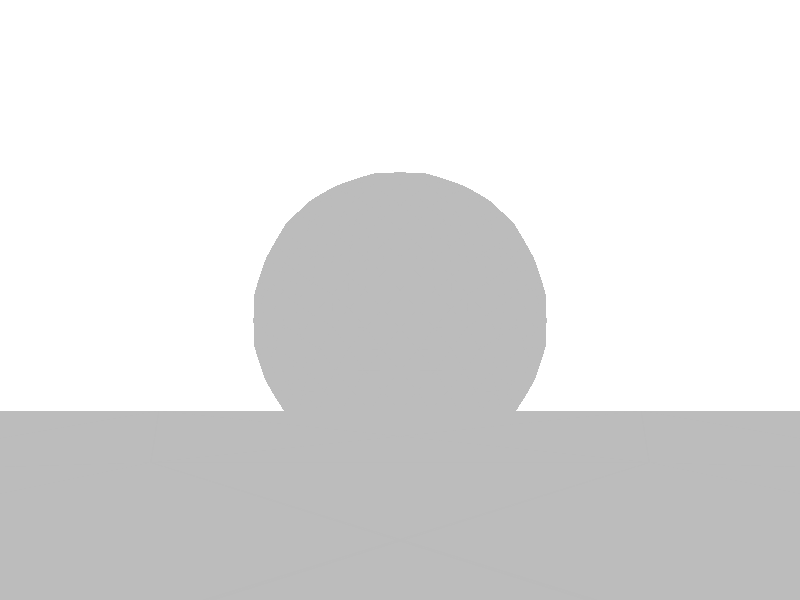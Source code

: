 #include "colors.inc"
background { rgb <1, 1, 1> }
camera {location <-0, 1.8, -0.5> sky <0,0,1>up <0,1,0> right <-1.33,0,0> angle 90look_at <0, 0, 0> }
mesh2 {
vertex_vectors { 4608, 
<-0.351873, -0.351873, -0.5>, 
<-0.401633, -0.27196, -0.5>, 
<-0.328557, -0.328557, -0.5>, 
<-0.449813, -0.19092, -0.5>, 
<-0.401633, -0.27196, -0.5>, 
<-0.377454, -0.247824, -0.5>, 
<-0.304488, -0.304488, -0.5>, 
<-0.328557, -0.328557, -0.5>, 
<-0.377454, -0.247824, -0.5>, 
<-0.401633, -0.27196, -0.5>, 
<-0.328557, -0.328557, -0.5>, 
<-0.377454, -0.247824, -0.5>, 
<-0.486726, 6.56453e-17, -0.5>, 
<-0.469152, -0.0956246, -0.5>, 
<-0.428674, -0.0578254, -0.5>, 
<-0.449813, -0.19092, -0.5>, 
<-0.469152, -0.0956246, -0.5>, 
<-0.410173, -0.153406, -0.5>, 
<-0.369925, -0.115651, -0.5>, 
<-0.428674, -0.0578254, -0.5>, 
<-0.410173, -0.153406, -0.5>, 
<-0.469152, -0.0956246, -0.5>, 
<-0.428674, -0.0578254, -0.5>, 
<-0.410173, -0.153406, -0.5>, 
<-0.231302, -0.231302, -0.5>, 
<-0.267895, -0.267895, -0.5>, 
<-0.300613, -0.173476, -0.5>, 
<-0.304488, -0.304488, -0.5>, 
<-0.267895, -0.267895, -0.5>, 
<-0.337206, -0.210069, -0.5>, 
<-0.369925, -0.115651, -0.5>, 
<-0.300613, -0.173476, -0.5>, 
<-0.337206, -0.210069, -0.5>, 
<-0.267895, -0.267895, -0.5>, 
<-0.300613, -0.173476, -0.5>, 
<-0.337206, -0.210069, -0.5>, 
<-0.449813, -0.19092, -0.5>, 
<-0.377454, -0.247824, -0.5>, 
<-0.410173, -0.153406, -0.5>, 
<-0.304488, -0.304488, -0.5>, 
<-0.377454, -0.247824, -0.5>, 
<-0.337206, -0.210069, -0.5>, 
<-0.369925, -0.115651, -0.5>, 
<-0.337206, -0.210069, -0.5>, 
<-0.410173, -0.153406, -0.5>, 
<-0.377454, -0.247824, -0.5>, 
<-0.337206, -0.210069, -0.5>, 
<-0.410173, -0.153406, -0.5>, 
<-0.351873, 0.351873, -0.5>, 
<-0.401633, 0.27196, -0.5>, 
<-0.328557, 0.328557, -0.5>, 
<-0.449813, 0.19092, -0.5>, 
<-0.401633, 0.27196, -0.5>, 
<-0.377454, 0.247824, -0.5>, 
<-0.304488, 0.304488, -0.5>, 
<-0.328557, 0.328557, -0.5>, 
<-0.377454, 0.247824, -0.5>, 
<-0.401633, 0.27196, -0.5>, 
<-0.328557, 0.328557, -0.5>, 
<-0.377454, 0.247824, -0.5>, 
<-0.486726, 6.56453e-17, -0.5>, 
<-0.469152, 0.0956246, -0.5>, 
<-0.428674, 0.0578254, -0.5>, 
<-0.449813, 0.19092, -0.5>, 
<-0.469152, 0.0956246, -0.5>, 
<-0.410173, 0.153406, -0.5>, 
<-0.369925, 0.115651, -0.5>, 
<-0.428674, 0.0578254, -0.5>, 
<-0.410173, 0.153406, -0.5>, 
<-0.469152, 0.0956246, -0.5>, 
<-0.428674, 0.0578254, -0.5>, 
<-0.410173, 0.153406, -0.5>, 
<-0.231302, 0.231302, -0.5>, 
<-0.267895, 0.267895, -0.5>, 
<-0.300613, 0.173476, -0.5>, 
<-0.304488, 0.304488, -0.5>, 
<-0.267895, 0.267895, -0.5>, 
<-0.337206, 0.210069, -0.5>, 
<-0.369925, 0.115651, -0.5>, 
<-0.300613, 0.173476, -0.5>, 
<-0.337206, 0.210069, -0.5>, 
<-0.267895, 0.267895, -0.5>, 
<-0.300613, 0.173476, -0.5>, 
<-0.337206, 0.210069, -0.5>, 
<-0.449813, 0.19092, -0.5>, 
<-0.377454, 0.247824, -0.5>, 
<-0.410173, 0.153406, -0.5>, 
<-0.304488, 0.304488, -0.5>, 
<-0.377454, 0.247824, -0.5>, 
<-0.337206, 0.210069, -0.5>, 
<-0.369925, 0.115651, -0.5>, 
<-0.337206, 0.210069, -0.5>, 
<-0.410173, 0.153406, -0.5>, 
<-0.377454, 0.247824, -0.5>, 
<-0.337206, 0.210069, -0.5>, 
<-0.410173, 0.153406, -0.5>, 
<4.85314e-17, -9.97801e-17, -0.5>, 
<-0.0578254, -0.0578254, -0.5>, 
<-0.0578254, 0.0578254, -0.5>, 
<-0.115651, -0.115651, -0.5>, 
<-0.0578254, -0.0578254, -0.5>, 
<-0.115651, -2.77556e-17, -0.5>, 
<-0.115651, 0.115651, -0.5>, 
<-0.0578254, 0.0578254, -0.5>, 
<-0.115651, -2.77556e-17, -0.5>, 
<-0.0578254, -0.0578254, -0.5>, 
<-0.0578254, 0.0578254, -0.5>, 
<-0.115651, -2.77556e-17, -0.5>, 
<-0.231302, -0.231302, -0.5>, 
<-0.173476, -0.173476, -0.5>, 
<-0.231302, -0.115651, -0.5>, 
<-0.115651, -0.115651, -0.5>, 
<-0.173476, -0.173476, -0.5>, 
<-0.173476, -0.0578254, -0.5>, 
<-0.231302, 2.78388e-17, -0.5>, 
<-0.231302, -0.115651, -0.5>, 
<-0.173476, -0.0578254, -0.5>, 
<-0.173476, -0.173476, -0.5>, 
<-0.231302, -0.115651, -0.5>, 
<-0.173476, -0.0578254, -0.5>, 
<-0.231302, 0.231302, -0.5>, 
<-0.173476, 0.173476, -0.5>, 
<-0.231302, 0.115651, -0.5>, 
<-0.115651, 0.115651, -0.5>, 
<-0.173476, 0.173476, -0.5>, 
<-0.173476, 0.0578254, -0.5>, 
<-0.231302, 2.78388e-17, -0.5>, 
<-0.231302, 0.115651, -0.5>, 
<-0.173476, 0.0578254, -0.5>, 
<-0.173476, 0.173476, -0.5>, 
<-0.231302, 0.115651, -0.5>, 
<-0.173476, 0.0578254, -0.5>, 
<-0.115651, -0.115651, -0.5>, 
<-0.115651, -2.77556e-17, -0.5>, 
<-0.173476, -0.0578254, -0.5>, 
<-0.115651, 0.115651, -0.5>, 
<-0.115651, -2.77556e-17, -0.5>, 
<-0.173476, 0.0578254, -0.5>, 
<-0.231302, 2.78388e-17, -0.5>, 
<-0.173476, 0.0578254, -0.5>, 
<-0.173476, -0.0578254, -0.5>, 
<-0.115651, -2.77556e-17, -0.5>, 
<-0.173476, 0.0578254, -0.5>, 
<-0.173476, -0.0578254, -0.5>, 
<-0.486726, 6.56453e-17, -0.5>, 
<-0.428674, -0.0578254, -0.5>, 
<-0.428674, 0.0578254, -0.5>, 
<-0.369925, -0.115651, -0.5>, 
<-0.428674, -0.0578254, -0.5>, 
<-0.369925, 4.16334e-17, -0.5>, 
<-0.369925, 0.115651, -0.5>, 
<-0.428674, 0.0578254, -0.5>, 
<-0.369925, 4.16334e-17, -0.5>, 
<-0.428674, -0.0578254, -0.5>, 
<-0.428674, 0.0578254, -0.5>, 
<-0.369925, 4.16334e-17, -0.5>, 
<-0.231302, -0.231302, -0.5>, 
<-0.300613, -0.173476, -0.5>, 
<-0.231302, -0.115651, -0.5>, 
<-0.369925, -0.115651, -0.5>, 
<-0.300613, -0.173476, -0.5>, 
<-0.300613, -0.0578254, -0.5>, 
<-0.231302, 2.78388e-17, -0.5>, 
<-0.231302, -0.115651, -0.5>, 
<-0.300613, -0.0578254, -0.5>, 
<-0.300613, -0.173476, -0.5>, 
<-0.231302, -0.115651, -0.5>, 
<-0.300613, -0.0578254, -0.5>, 
<-0.231302, 0.231302, -0.5>, 
<-0.231302, 0.115651, -0.5>, 
<-0.300613, 0.173476, -0.5>, 
<-0.231302, 2.78388e-17, -0.5>, 
<-0.231302, 0.115651, -0.5>, 
<-0.300613, 0.0578254, -0.5>, 
<-0.369925, 0.115651, -0.5>, 
<-0.300613, 0.173476, -0.5>, 
<-0.300613, 0.0578254, -0.5>, 
<-0.231302, 0.115651, -0.5>, 
<-0.300613, 0.173476, -0.5>, 
<-0.300613, 0.0578254, -0.5>, 
<-0.369925, -0.115651, -0.5>, 
<-0.369925, 4.16334e-17, -0.5>, 
<-0.300613, -0.0578254, -0.5>, 
<-0.231302, 2.78388e-17, -0.5>, 
<-0.300613, 0.0578254, -0.5>, 
<-0.300613, -0.0578254, -0.5>, 
<-0.369925, 0.115651, -0.5>, 
<-0.369925, 4.16334e-17, -0.5>, 
<-0.300613, 0.0578254, -0.5>, 
<-0.369925, 4.16334e-17, -0.5>, 
<-0.300613, 0.0578254, -0.5>, 
<-0.300613, -0.0578254, -0.5>, 
<-0.351873, 0.351873, -0.5>, 
<-0.328557, 0.328557, -0.5>, 
<-0.27196, 0.401633, -0.5>, 
<-0.304488, 0.304488, -0.5>, 
<-0.328557, 0.328557, -0.5>, 
<-0.247824, 0.377454, -0.5>, 
<-0.19092, 0.449813, -0.5>, 
<-0.27196, 0.401633, -0.5>, 
<-0.247824, 0.377454, -0.5>, 
<-0.328557, 0.328557, -0.5>, 
<-0.27196, 0.401633, -0.5>, 
<-0.247824, 0.377454, -0.5>, 
<-0.231302, 0.231302, -0.5>, 
<-0.267895, 0.267895, -0.5>, 
<-0.173476, 0.300613, -0.5>, 
<-0.304488, 0.304488, -0.5>, 
<-0.267895, 0.267895, -0.5>, 
<-0.210069, 0.337206, -0.5>, 
<-0.115651, 0.369925, -0.5>, 
<-0.173476, 0.300613, -0.5>, 
<-0.210069, 0.337206, -0.5>, 
<-0.267895, 0.267895, -0.5>, 
<-0.173476, 0.300613, -0.5>, 
<-0.210069, 0.337206, -0.5>, 
<-4.44722e-18, 0.486726, -0.5>, 
<-0.0956246, 0.469152, -0.5>, 
<-0.0578254, 0.428674, -0.5>, 
<-0.19092, 0.449813, -0.5>, 
<-0.0956246, 0.469152, -0.5>, 
<-0.153406, 0.410173, -0.5>, 
<-0.115651, 0.369925, -0.5>, 
<-0.0578254, 0.428674, -0.5>, 
<-0.153406, 0.410173, -0.5>, 
<-0.0956246, 0.469152, -0.5>, 
<-0.0578254, 0.428674, -0.5>, 
<-0.153406, 0.410173, -0.5>, 
<-0.304488, 0.304488, -0.5>, 
<-0.247824, 0.377454, -0.5>, 
<-0.210069, 0.337206, -0.5>, 
<-0.19092, 0.449813, -0.5>, 
<-0.247824, 0.377454, -0.5>, 
<-0.153406, 0.410173, -0.5>, 
<-0.115651, 0.369925, -0.5>, 
<-0.153406, 0.410173, -0.5>, 
<-0.210069, 0.337206, -0.5>, 
<-0.247824, 0.377454, -0.5>, 
<-0.153406, 0.410173, -0.5>, 
<-0.210069, 0.337206, -0.5>, 
<0.351873, 0.351873, -0.5>, 
<0.27196, 0.401633, -0.5>, 
<0.328557, 0.328557, -0.5>, 
<0.19092, 0.449813, -0.5>, 
<0.27196, 0.401633, -0.5>, 
<0.247824, 0.377454, -0.5>, 
<0.304488, 0.304488, -0.5>, 
<0.328557, 0.328557, -0.5>, 
<0.247824, 0.377454, -0.5>, 
<0.27196, 0.401633, -0.5>, 
<0.328557, 0.328557, -0.5>, 
<0.247824, 0.377454, -0.5>, 
<-4.44722e-18, 0.486726, -0.5>, 
<0.0956246, 0.469152, -0.5>, 
<0.0578254, 0.428674, -0.5>, 
<0.19092, 0.449813, -0.5>, 
<0.0956246, 0.469152, -0.5>, 
<0.153406, 0.410173, -0.5>, 
<0.115651, 0.369925, -0.5>, 
<0.0578254, 0.428674, -0.5>, 
<0.153406, 0.410173, -0.5>, 
<0.0956246, 0.469152, -0.5>, 
<0.0578254, 0.428674, -0.5>, 
<0.153406, 0.410173, -0.5>, 
<0.231302, 0.231302, -0.5>, 
<0.267895, 0.267895, -0.5>, 
<0.173476, 0.300613, -0.5>, 
<0.304488, 0.304488, -0.5>, 
<0.267895, 0.267895, -0.5>, 
<0.210069, 0.337206, -0.5>, 
<0.115651, 0.369925, -0.5>, 
<0.173476, 0.300613, -0.5>, 
<0.210069, 0.337206, -0.5>, 
<0.267895, 0.267895, -0.5>, 
<0.173476, 0.300613, -0.5>, 
<0.210069, 0.337206, -0.5>, 
<0.19092, 0.449813, -0.5>, 
<0.247824, 0.377454, -0.5>, 
<0.153406, 0.410173, -0.5>, 
<0.304488, 0.304488, -0.5>, 
<0.247824, 0.377454, -0.5>, 
<0.210069, 0.337206, -0.5>, 
<0.115651, 0.369925, -0.5>, 
<0.210069, 0.337206, -0.5>, 
<0.153406, 0.410173, -0.5>, 
<0.247824, 0.377454, -0.5>, 
<0.210069, 0.337206, -0.5>, 
<0.153406, 0.410173, -0.5>, 
<4.85314e-17, -9.97801e-17, -0.5>, 
<-0.0578254, 0.0578254, -0.5>, 
<0.0578254, 0.0578254, -0.5>, 
<-0.115651, 0.115651, -0.5>, 
<-0.0578254, 0.0578254, -0.5>, 
<2.81255e-17, 0.115651, -0.5>, 
<0.115651, 0.115651, -0.5>, 
<0.0578254, 0.0578254, -0.5>, 
<2.81255e-17, 0.115651, -0.5>, 
<-0.0578254, 0.0578254, -0.5>, 
<0.0578254, 0.0578254, -0.5>, 
<2.81255e-17, 0.115651, -0.5>, 
<-0.231302, 0.231302, -0.5>, 
<-0.173476, 0.173476, -0.5>, 
<-0.115651, 0.231302, -0.5>, 
<-0.115651, 0.115651, -0.5>, 
<-0.173476, 0.173476, -0.5>, 
<-0.0578254, 0.173476, -0.5>, 
<-6.78721e-18, 0.231302, -0.5>, 
<-0.115651, 0.231302, -0.5>, 
<-0.0578254, 0.173476, -0.5>, 
<-0.173476, 0.173476, -0.5>, 
<-0.115651, 0.231302, -0.5>, 
<-0.0578254, 0.173476, -0.5>, 
<0.231302, 0.231302, -0.5>, 
<0.173476, 0.173476, -0.5>, 
<0.115651, 0.231302, -0.5>, 
<0.115651, 0.115651, -0.5>, 
<0.173476, 0.173476, -0.5>, 
<0.0578254, 0.173476, -0.5>, 
<-6.78721e-18, 0.231302, -0.5>, 
<0.115651, 0.231302, -0.5>, 
<0.0578254, 0.173476, -0.5>, 
<0.173476, 0.173476, -0.5>, 
<0.115651, 0.231302, -0.5>, 
<0.0578254, 0.173476, -0.5>, 
<-0.115651, 0.115651, -0.5>, 
<2.81255e-17, 0.115651, -0.5>, 
<-0.0578254, 0.173476, -0.5>, 
<0.115651, 0.115651, -0.5>, 
<2.81255e-17, 0.115651, -0.5>, 
<0.0578254, 0.173476, -0.5>, 
<-6.78721e-18, 0.231302, -0.5>, 
<0.0578254, 0.173476, -0.5>, 
<-0.0578254, 0.173476, -0.5>, 
<2.81255e-17, 0.115651, -0.5>, 
<0.0578254, 0.173476, -0.5>, 
<-0.0578254, 0.173476, -0.5>, 
<-0.231302, 0.231302, -0.5>, 
<-0.173476, 0.300613, -0.5>, 
<-0.115651, 0.231302, -0.5>, 
<-0.115651, 0.369925, -0.5>, 
<-0.173476, 0.300613, -0.5>, 
<-0.0578254, 0.300613, -0.5>, 
<-6.78721e-18, 0.231302, -0.5>, 
<-0.115651, 0.231302, -0.5>, 
<-0.0578254, 0.300613, -0.5>, 
<-0.173476, 0.300613, -0.5>, 
<-0.115651, 0.231302, -0.5>, 
<-0.0578254, 0.300613, -0.5>, 
<-4.44722e-18, 0.486726, -0.5>, 
<-0.0578254, 0.428674, -0.5>, 
<0.0578254, 0.428674, -0.5>, 
<-0.115651, 0.369925, -0.5>, 
<-0.0578254, 0.428674, -0.5>, 
<0, 0.369925, -0.5>, 
<0.115651, 0.369925, -0.5>, 
<0.0578254, 0.428674, -0.5>, 
<0, 0.369925, -0.5>, 
<-0.0578254, 0.428674, -0.5>, 
<0.0578254, 0.428674, -0.5>, 
<0, 0.369925, -0.5>, 
<0.231302, 0.231302, -0.5>, 
<0.115651, 0.231302, -0.5>, 
<0.173476, 0.300613, -0.5>, 
<-6.78721e-18, 0.231302, -0.5>, 
<0.115651, 0.231302, -0.5>, 
<0.0578254, 0.300613, -0.5>, 
<0.115651, 0.369925, -0.5>, 
<0.173476, 0.300613, -0.5>, 
<0.0578254, 0.300613, -0.5>, 
<0.115651, 0.231302, -0.5>, 
<0.173476, 0.300613, -0.5>, 
<0.0578254, 0.300613, -0.5>, 
<-0.115651, 0.369925, -0.5>, 
<-0.0578254, 0.300613, -0.5>, 
<0, 0.369925, -0.5>, 
<-6.78721e-18, 0.231302, -0.5>, 
<-0.0578254, 0.300613, -0.5>, 
<0.0578254, 0.300613, -0.5>, 
<0.115651, 0.369925, -0.5>, 
<0.0578254, 0.300613, -0.5>, 
<0, 0.369925, -0.5>, 
<-0.0578254, 0.300613, -0.5>, 
<0.0578254, 0.300613, -0.5>, 
<0, 0.369925, -0.5>, 
<0.351873, -0.351873, -0.5>, 
<0.401633, -0.27196, -0.5>, 
<0.328557, -0.328557, -0.5>, 
<0.449813, -0.19092, -0.5>, 
<0.401633, -0.27196, -0.5>, 
<0.377454, -0.247824, -0.5>, 
<0.304488, -0.304488, -0.5>, 
<0.328557, -0.328557, -0.5>, 
<0.377454, -0.247824, -0.5>, 
<0.401633, -0.27196, -0.5>, 
<0.328557, -0.328557, -0.5>, 
<0.377454, -0.247824, -0.5>, 
<0.486726, -2.72535e-17, -0.5>, 
<0.469152, -0.0956246, -0.5>, 
<0.428674, -0.0578254, -0.5>, 
<0.449813, -0.19092, -0.5>, 
<0.469152, -0.0956246, -0.5>, 
<0.410173, -0.153406, -0.5>, 
<0.369925, -0.115651, -0.5>, 
<0.428674, -0.0578254, -0.5>, 
<0.410173, -0.153406, -0.5>, 
<0.469152, -0.0956246, -0.5>, 
<0.428674, -0.0578254, -0.5>, 
<0.410173, -0.153406, -0.5>, 
<0.231302, -0.231302, -0.5>, 
<0.267895, -0.267895, -0.5>, 
<0.300613, -0.173476, -0.5>, 
<0.304488, -0.304488, -0.5>, 
<0.267895, -0.267895, -0.5>, 
<0.337206, -0.210069, -0.5>, 
<0.369925, -0.115651, -0.5>, 
<0.300613, -0.173476, -0.5>, 
<0.337206, -0.210069, -0.5>, 
<0.267895, -0.267895, -0.5>, 
<0.300613, -0.173476, -0.5>, 
<0.337206, -0.210069, -0.5>, 
<0.449813, -0.19092, -0.5>, 
<0.377454, -0.247824, -0.5>, 
<0.410173, -0.153406, -0.5>, 
<0.304488, -0.304488, -0.5>, 
<0.377454, -0.247824, -0.5>, 
<0.337206, -0.210069, -0.5>, 
<0.369925, -0.115651, -0.5>, 
<0.337206, -0.210069, -0.5>, 
<0.410173, -0.153406, -0.5>, 
<0.377454, -0.247824, -0.5>, 
<0.337206, -0.210069, -0.5>, 
<0.410173, -0.153406, -0.5>, 
<0.351873, 0.351873, -0.5>, 
<0.328557, 0.328557, -0.5>, 
<0.401633, 0.27196, -0.5>, 
<0.304488, 0.304488, -0.5>, 
<0.328557, 0.328557, -0.5>, 
<0.377454, 0.247824, -0.5>, 
<0.449813, 0.19092, -0.5>, 
<0.401633, 0.27196, -0.5>, 
<0.377454, 0.247824, -0.5>, 
<0.328557, 0.328557, -0.5>, 
<0.401633, 0.27196, -0.5>, 
<0.377454, 0.247824, -0.5>, 
<0.231302, 0.231302, -0.5>, 
<0.267895, 0.267895, -0.5>, 
<0.300613, 0.173476, -0.5>, 
<0.304488, 0.304488, -0.5>, 
<0.267895, 0.267895, -0.5>, 
<0.337206, 0.210069, -0.5>, 
<0.369925, 0.115651, -0.5>, 
<0.300613, 0.173476, -0.5>, 
<0.337206, 0.210069, -0.5>, 
<0.267895, 0.267895, -0.5>, 
<0.300613, 0.173476, -0.5>, 
<0.337206, 0.210069, -0.5>, 
<0.486726, -2.72535e-17, -0.5>, 
<0.469152, 0.0956246, -0.5>, 
<0.428674, 0.0578254, -0.5>, 
<0.449813, 0.19092, -0.5>, 
<0.469152, 0.0956246, -0.5>, 
<0.410173, 0.153406, -0.5>, 
<0.369925, 0.115651, -0.5>, 
<0.428674, 0.0578254, -0.5>, 
<0.410173, 0.153406, -0.5>, 
<0.469152, 0.0956246, -0.5>, 
<0.428674, 0.0578254, -0.5>, 
<0.410173, 0.153406, -0.5>, 
<0.304488, 0.304488, -0.5>, 
<0.377454, 0.247824, -0.5>, 
<0.337206, 0.210069, -0.5>, 
<0.449813, 0.19092, -0.5>, 
<0.377454, 0.247824, -0.5>, 
<0.410173, 0.153406, -0.5>, 
<0.369925, 0.115651, -0.5>, 
<0.410173, 0.153406, -0.5>, 
<0.337206, 0.210069, -0.5>, 
<0.377454, 0.247824, -0.5>, 
<0.410173, 0.153406, -0.5>, 
<0.337206, 0.210069, -0.5>, 
<4.85314e-17, -9.97801e-17, -0.5>, 
<0.0578254, 0.0578254, -0.5>, 
<0.0578254, -0.0578254, -0.5>, 
<0.115651, 0.115651, -0.5>, 
<0.0578254, 0.0578254, -0.5>, 
<0.115651, -4.85723e-17, -0.5>, 
<0.115651, -0.115651, -0.5>, 
<0.0578254, -0.0578254, -0.5>, 
<0.115651, -4.85723e-17, -0.5>, 
<0.0578254, 0.0578254, -0.5>, 
<0.0578254, -0.0578254, -0.5>, 
<0.115651, -4.85723e-17, -0.5>, 
<0.231302, 0.231302, -0.5>, 
<0.173476, 0.173476, -0.5>, 
<0.231302, 0.115651, -0.5>, 
<0.115651, 0.115651, -0.5>, 
<0.173476, 0.173476, -0.5>, 
<0.173476, 0.0578254, -0.5>, 
<0.231302, -4.44342e-18, -0.5>, 
<0.231302, 0.115651, -0.5>, 
<0.173476, 0.0578254, -0.5>, 
<0.173476, 0.173476, -0.5>, 
<0.231302, 0.115651, -0.5>, 
<0.173476, 0.0578254, -0.5>, 
<0.231302, -0.231302, -0.5>, 
<0.173476, -0.173476, -0.5>, 
<0.231302, -0.115651, -0.5>, 
<0.115651, -0.115651, -0.5>, 
<0.173476, -0.173476, -0.5>, 
<0.173476, -0.0578254, -0.5>, 
<0.231302, -4.44342e-18, -0.5>, 
<0.231302, -0.115651, -0.5>, 
<0.173476, -0.0578254, -0.5>, 
<0.173476, -0.173476, -0.5>, 
<0.231302, -0.115651, -0.5>, 
<0.173476, -0.0578254, -0.5>, 
<0.115651, 0.115651, -0.5>, 
<0.115651, -4.85723e-17, -0.5>, 
<0.173476, 0.0578254, -0.5>, 
<0.115651, -0.115651, -0.5>, 
<0.115651, -4.85723e-17, -0.5>, 
<0.173476, -0.0578254, -0.5>, 
<0.231302, -4.44342e-18, -0.5>, 
<0.173476, -0.0578254, -0.5>, 
<0.173476, 0.0578254, -0.5>, 
<0.115651, -4.85723e-17, -0.5>, 
<0.173476, -0.0578254, -0.5>, 
<0.173476, 0.0578254, -0.5>, 
<0.231302, 0.231302, -0.5>, 
<0.231302, 0.115651, -0.5>, 
<0.300613, 0.173476, -0.5>, 
<0.231302, -4.44342e-18, -0.5>, 
<0.231302, 0.115651, -0.5>, 
<0.300613, 0.0578254, -0.5>, 
<0.369925, 0.115651, -0.5>, 
<0.300613, 0.173476, -0.5>, 
<0.300613, 0.0578254, -0.5>, 
<0.231302, 0.115651, -0.5>, 
<0.300613, 0.173476, -0.5>, 
<0.300613, 0.0578254, -0.5>, 
<0.486726, -2.72535e-17, -0.5>, 
<0.428674, -0.0578254, -0.5>, 
<0.428674, 0.0578254, -0.5>, 
<0.369925, -0.115651, -0.5>, 
<0.428674, -0.0578254, -0.5>, 
<0.369925, -2.08815e-17, -0.5>, 
<0.369925, 0.115651, -0.5>, 
<0.428674, 0.0578254, -0.5>, 
<0.369925, -2.08815e-17, -0.5>, 
<0.428674, -0.0578254, -0.5>, 
<0.428674, 0.0578254, -0.5>, 
<0.369925, -2.08815e-17, -0.5>, 
<0.231302, -0.231302, -0.5>, 
<0.300613, -0.173476, -0.5>, 
<0.231302, -0.115651, -0.5>, 
<0.369925, -0.115651, -0.5>, 
<0.300613, -0.173476, -0.5>, 
<0.300613, -0.0578254, -0.5>, 
<0.231302, -4.44342e-18, -0.5>, 
<0.231302, -0.115651, -0.5>, 
<0.300613, -0.0578254, -0.5>, 
<0.300613, -0.173476, -0.5>, 
<0.231302, -0.115651, -0.5>, 
<0.300613, -0.0578254, -0.5>, 
<0.369925, -0.115651, -0.5>, 
<0.300613, -0.0578254, -0.5>, 
<0.369925, -2.08815e-17, -0.5>, 
<0.231302, -4.44342e-18, -0.5>, 
<0.300613, 0.0578254, -0.5>, 
<0.300613, -0.0578254, -0.5>, 
<0.369925, 0.115651, -0.5>, 
<0.300613, 0.0578254, -0.5>, 
<0.369925, -2.08815e-17, -0.5>, 
<0.300613, 0.0578254, -0.5>, 
<0.300613, -0.0578254, -0.5>, 
<0.369925, -2.08815e-17, -0.5>, 
<-0.351873, -0.351873, -0.5>, 
<-0.328557, -0.328557, -0.5>, 
<-0.27196, -0.401633, -0.5>, 
<-0.304488, -0.304488, -0.5>, 
<-0.328557, -0.328557, -0.5>, 
<-0.247824, -0.377454, -0.5>, 
<-0.19092, -0.449813, -0.5>, 
<-0.27196, -0.401633, -0.5>, 
<-0.247824, -0.377454, -0.5>, 
<-0.328557, -0.328557, -0.5>, 
<-0.27196, -0.401633, -0.5>, 
<-0.247824, -0.377454, -0.5>, 
<-0.231302, -0.231302, -0.5>, 
<-0.267895, -0.267895, -0.5>, 
<-0.173476, -0.300613, -0.5>, 
<-0.304488, -0.304488, -0.5>, 
<-0.267895, -0.267895, -0.5>, 
<-0.210069, -0.337206, -0.5>, 
<-0.115651, -0.369925, -0.5>, 
<-0.173476, -0.300613, -0.5>, 
<-0.210069, -0.337206, -0.5>, 
<-0.267895, -0.267895, -0.5>, 
<-0.173476, -0.300613, -0.5>, 
<-0.210069, -0.337206, -0.5>, 
<-3.56862e-17, -0.486726, -0.5>, 
<-0.0956246, -0.469152, -0.5>, 
<-0.0578254, -0.428674, -0.5>, 
<-0.19092, -0.449813, -0.5>, 
<-0.0956246, -0.469152, -0.5>, 
<-0.153406, -0.410173, -0.5>, 
<-0.115651, -0.369925, -0.5>, 
<-0.0578254, -0.428674, -0.5>, 
<-0.153406, -0.410173, -0.5>, 
<-0.0956246, -0.469152, -0.5>, 
<-0.0578254, -0.428674, -0.5>, 
<-0.153406, -0.410173, -0.5>, 
<-0.304488, -0.304488, -0.5>, 
<-0.247824, -0.377454, -0.5>, 
<-0.210069, -0.337206, -0.5>, 
<-0.19092, -0.449813, -0.5>, 
<-0.247824, -0.377454, -0.5>, 
<-0.153406, -0.410173, -0.5>, 
<-0.115651, -0.369925, -0.5>, 
<-0.153406, -0.410173, -0.5>, 
<-0.210069, -0.337206, -0.5>, 
<-0.247824, -0.377454, -0.5>, 
<-0.153406, -0.410173, -0.5>, 
<-0.210069, -0.337206, -0.5>, 
<0.351873, -0.351873, -0.5>, 
<0.328557, -0.328557, -0.5>, 
<0.27196, -0.401633, -0.5>, 
<0.304488, -0.304488, -0.5>, 
<0.328557, -0.328557, -0.5>, 
<0.247824, -0.377454, -0.5>, 
<0.19092, -0.449813, -0.5>, 
<0.27196, -0.401633, -0.5>, 
<0.247824, -0.377454, -0.5>, 
<0.328557, -0.328557, -0.5>, 
<0.27196, -0.401633, -0.5>, 
<0.247824, -0.377454, -0.5>, 
<0.231302, -0.231302, -0.5>, 
<0.267895, -0.267895, -0.5>, 
<0.173476, -0.300613, -0.5>, 
<0.304488, -0.304488, -0.5>, 
<0.267895, -0.267895, -0.5>, 
<0.210069, -0.337206, -0.5>, 
<0.115651, -0.369925, -0.5>, 
<0.173476, -0.300613, -0.5>, 
<0.210069, -0.337206, -0.5>, 
<0.267895, -0.267895, -0.5>, 
<0.173476, -0.300613, -0.5>, 
<0.210069, -0.337206, -0.5>, 
<-3.56862e-17, -0.486726, -0.5>, 
<0.0956246, -0.469152, -0.5>, 
<0.0578254, -0.428674, -0.5>, 
<0.19092, -0.449813, -0.5>, 
<0.0956246, -0.469152, -0.5>, 
<0.153406, -0.410173, -0.5>, 
<0.115651, -0.369925, -0.5>, 
<0.0578254, -0.428674, -0.5>, 
<0.153406, -0.410173, -0.5>, 
<0.0956246, -0.469152, -0.5>, 
<0.0578254, -0.428674, -0.5>, 
<0.153406, -0.410173, -0.5>, 
<0.304488, -0.304488, -0.5>, 
<0.247824, -0.377454, -0.5>, 
<0.210069, -0.337206, -0.5>, 
<0.19092, -0.449813, -0.5>, 
<0.247824, -0.377454, -0.5>, 
<0.153406, -0.410173, -0.5>, 
<0.115651, -0.369925, -0.5>, 
<0.153406, -0.410173, -0.5>, 
<0.210069, -0.337206, -0.5>, 
<0.247824, -0.377454, -0.5>, 
<0.153406, -0.410173, -0.5>, 
<0.210069, -0.337206, -0.5>, 
<4.85314e-17, -9.97801e-17, -0.5>, 
<-0.0578254, -0.0578254, -0.5>, 
<0.0578254, -0.0578254, -0.5>, 
<-0.115651, -0.115651, -0.5>, 
<-0.0578254, -0.0578254, -0.5>, 
<2.04723e-17, -0.115651, -0.5>, 
<0.115651, -0.115651, -0.5>, 
<0.0578254, -0.0578254, -0.5>, 
<2.04723e-17, -0.115651, -0.5>, 
<-0.0578254, -0.0578254, -0.5>, 
<0.0578254, -0.0578254, -0.5>, 
<2.04723e-17, -0.115651, -0.5>, 
<-0.231302, -0.231302, -0.5>, 
<-0.173476, -0.173476, -0.5>, 
<-0.115651, -0.231302, -0.5>, 
<-0.115651, -0.115651, -0.5>, 
<-0.173476, -0.173476, -0.5>, 
<-0.0578254, -0.173476, -0.5>, 
<-2.1215e-17, -0.231302, -0.5>, 
<-0.115651, -0.231302, -0.5>, 
<-0.0578254, -0.173476, -0.5>, 
<-0.173476, -0.173476, -0.5>, 
<-0.115651, -0.231302, -0.5>, 
<-0.0578254, -0.173476, -0.5>, 
<0.231302, -0.231302, -0.5>, 
<0.173476, -0.173476, -0.5>, 
<0.115651, -0.231302, -0.5>, 
<0.115651, -0.115651, -0.5>, 
<0.173476, -0.173476, -0.5>, 
<0.0578254, -0.173476, -0.5>, 
<-2.1215e-17, -0.231302, -0.5>, 
<0.115651, -0.231302, -0.5>, 
<0.0578254, -0.173476, -0.5>, 
<0.173476, -0.173476, -0.5>, 
<0.115651, -0.231302, -0.5>, 
<0.0578254, -0.173476, -0.5>, 
<-0.115651, -0.115651, -0.5>, 
<2.04723e-17, -0.115651, -0.5>, 
<-0.0578254, -0.173476, -0.5>, 
<0.115651, -0.115651, -0.5>, 
<2.04723e-17, -0.115651, -0.5>, 
<0.0578254, -0.173476, -0.5>, 
<-2.1215e-17, -0.231302, -0.5>, 
<0.0578254, -0.173476, -0.5>, 
<-0.0578254, -0.173476, -0.5>, 
<2.04723e-17, -0.115651, -0.5>, 
<0.0578254, -0.173476, -0.5>, 
<-0.0578254, -0.173476, -0.5>, 
<-0.231302, -0.231302, -0.5>, 
<-0.173476, -0.300613, -0.5>, 
<-0.115651, -0.231302, -0.5>, 
<-0.115651, -0.369925, -0.5>, 
<-0.173476, -0.300613, -0.5>, 
<-0.0578254, -0.300613, -0.5>, 
<-2.1215e-17, -0.231302, -0.5>, 
<-0.115651, -0.231302, -0.5>, 
<-0.0578254, -0.300613, -0.5>, 
<-0.173476, -0.300613, -0.5>, 
<-0.115651, -0.231302, -0.5>, 
<-0.0578254, -0.300613, -0.5>, 
<0.231302, -0.231302, -0.5>, 
<0.115651, -0.231302, -0.5>, 
<0.173476, -0.300613, -0.5>, 
<-2.1215e-17, -0.231302, -0.5>, 
<0.115651, -0.231302, -0.5>, 
<0.0578254, -0.300613, -0.5>, 
<0.115651, -0.369925, -0.5>, 
<0.173476, -0.300613, -0.5>, 
<0.0578254, -0.300613, -0.5>, 
<0.115651, -0.231302, -0.5>, 
<0.173476, -0.300613, -0.5>, 
<0.0578254, -0.300613, -0.5>, 
<-3.56862e-17, -0.486726, -0.5>, 
<-0.0578254, -0.428674, -0.5>, 
<0.0578254, -0.428674, -0.5>, 
<-0.115651, -0.369925, -0.5>, 
<-0.0578254, -0.428674, -0.5>, 
<-2.09322e-17, -0.369925, -0.5>, 
<0.115651, -0.369925, -0.5>, 
<0.0578254, -0.428674, -0.5>, 
<-2.09322e-17, -0.369925, -0.5>, 
<-0.0578254, -0.428674, -0.5>, 
<0.0578254, -0.428674, -0.5>, 
<-2.09322e-17, -0.369925, -0.5>, 
<-0.115651, -0.369925, -0.5>, 
<-0.0578254, -0.300613, -0.5>, 
<-2.09322e-17, -0.369925, -0.5>, 
<-2.1215e-17, -0.231302, -0.5>, 
<-0.0578254, -0.300613, -0.5>, 
<0.0578254, -0.300613, -0.5>, 
<0.115651, -0.369925, -0.5>, 
<-2.09322e-17, -0.369925, -0.5>, 
<0.0578254, -0.300613, -0.5>, 
<-0.0578254, -0.300613, -0.5>, 
<-2.09322e-17, -0.369925, -0.5>, 
<0.0578254, -0.300613, -0.5>, 
<-0.351873, -0.351873, -0.5>, 
<-0.401633, -0.27196, -0.5>, 
<-0.422443, -0.32509, -0.43811>, 
<-0.449813, -0.19092, -0.5>, 
<-0.401633, -0.27196, -0.5>, 
<-0.471547, -0.244408, -0.438265>, 
<-0.490826, -0.29663, -0.375322>, 
<-0.422443, -0.32509, -0.43811>, 
<-0.471547, -0.244408, -0.438265>, 
<-0.401633, -0.27196, -0.5>, 
<-0.422443, -0.32509, -0.43811>, 
<-0.471547, -0.244408, -0.438265>, 
<-0.486726, 6.56453e-17, -0.5>, 
<-0.469152, -0.0956246, -0.5>, 
<-0.523661, -0.0541116, -0.440646>, 
<-0.449813, -0.19092, -0.5>, 
<-0.469152, -0.0956246, -0.5>, 
<-0.5052, -0.149765, -0.440685>, 
<-0.558032, -0.107939, -0.380204>, 
<-0.523661, -0.0541116, -0.440646>, 
<-0.5052, -0.149765, -0.440685>, 
<-0.469152, -0.0956246, -0.5>, 
<-0.523661, -0.0541116, -0.440646>, 
<-0.5052, -0.149765, -0.440685>, 
<-0.584047, -0.207864, -0.248505>, 
<-0.538874, -0.252933, -0.312534>, 
<-0.572507, -0.158302, -0.314957>, 
<-0.490826, -0.29663, -0.375322>, 
<-0.538874, -0.252933, -0.312534>, 
<-0.526125, -0.20293, -0.378717>, 
<-0.558032, -0.107939, -0.380204>, 
<-0.572507, -0.158302, -0.314957>, 
<-0.526125, -0.20293, -0.378717>, 
<-0.538874, -0.252933, -0.312534>, 
<-0.572507, -0.158302, -0.314957>, 
<-0.526125, -0.20293, -0.378717>, 
<-0.449813, -0.19092, -0.5>, 
<-0.471547, -0.244408, -0.438265>, 
<-0.5052, -0.149765, -0.440685>, 
<-0.490826, -0.29663, -0.375322>, 
<-0.471547, -0.244408, -0.438265>, 
<-0.526125, -0.20293, -0.378717>, 
<-0.558032, -0.107939, -0.380204>, 
<-0.526125, -0.20293, -0.378717>, 
<-0.5052, -0.149765, -0.440685>, 
<-0.471547, -0.244408, -0.438265>, 
<-0.526125, -0.20293, -0.378717>, 
<-0.5052, -0.149765, -0.440685>, 
<-0.351873, 0.351873, -0.5>, 
<-0.401633, 0.27196, -0.5>, 
<-0.422443, 0.32509, -0.43811>, 
<-0.449813, 0.19092, -0.5>, 
<-0.401633, 0.27196, -0.5>, 
<-0.471547, 0.244408, -0.438265>, 
<-0.490826, 0.29663, -0.375322>, 
<-0.422443, 0.32509, -0.43811>, 
<-0.471547, 0.244408, -0.438265>, 
<-0.401633, 0.27196, -0.5>, 
<-0.422443, 0.32509, -0.43811>, 
<-0.471547, 0.244408, -0.438265>, 
<-0.486726, 6.56453e-17, -0.5>, 
<-0.469152, 0.0956246, -0.5>, 
<-0.523661, 0.0541116, -0.440646>, 
<-0.449813, 0.19092, -0.5>, 
<-0.469152, 0.0956246, -0.5>, 
<-0.5052, 0.149765, -0.440685>, 
<-0.558032, 0.107939, -0.380204>, 
<-0.523661, 0.0541116, -0.440646>, 
<-0.5052, 0.149765, -0.440685>, 
<-0.469152, 0.0956246, -0.5>, 
<-0.523661, 0.0541116, -0.440646>, 
<-0.5052, 0.149765, -0.440685>, 
<-0.584047, 0.207864, -0.248505>, 
<-0.538874, 0.252933, -0.312534>, 
<-0.572507, 0.158302, -0.314957>, 
<-0.490826, 0.29663, -0.375322>, 
<-0.538874, 0.252933, -0.312534>, 
<-0.526125, 0.20293, -0.378717>, 
<-0.558032, 0.107939, -0.380204>, 
<-0.572507, 0.158302, -0.314957>, 
<-0.526125, 0.20293, -0.378717>, 
<-0.538874, 0.252933, -0.312534>, 
<-0.572507, 0.158302, -0.314957>, 
<-0.526125, 0.20293, -0.378717>, 
<-0.449813, 0.19092, -0.5>, 
<-0.471547, 0.244408, -0.438265>, 
<-0.5052, 0.149765, -0.440685>, 
<-0.490826, 0.29663, -0.375322>, 
<-0.471547, 0.244408, -0.438265>, 
<-0.526125, 0.20293, -0.378717>, 
<-0.558032, 0.107939, -0.380204>, 
<-0.526125, 0.20293, -0.378717>, 
<-0.5052, 0.149765, -0.440685>, 
<-0.471547, 0.244408, -0.438265>, 
<-0.526125, 0.20293, -0.378717>, 
<-0.5052, 0.149765, -0.440685>, 
<-0.632049, 7.13155e-18, -0.0351721>, 
<-0.630898, -0.0532323, -0.0890499>, 
<-0.630898, 0.0532323, -0.0890499>, 
<-0.62725, -0.106247, -0.142866>, 
<-0.630898, -0.0532323, -0.0890499>, 
<-0.629151, 6.25037e-17, -0.143037>, 
<-0.62725, 0.106247, -0.142866>, 
<-0.630898, 0.0532323, -0.0890499>, 
<-0.629151, 6.25037e-17, -0.143037>, 
<-0.630898, -0.0532323, -0.0890499>, 
<-0.630898, 0.0532323, -0.0890499>, 
<-0.629151, 6.25037e-17, -0.143037>, 
<-0.584047, -0.207864, -0.248505>, 
<-0.606941, -0.157395, -0.195942>, 
<-0.601614, -0.104287, -0.254753>, 
<-0.62725, -0.106247, -0.142866>, 
<-0.606941, -0.157395, -0.195942>, 
<-0.622474, -0.0532238, -0.201597>, 
<-0.615095, 4.36876e-17, -0.259828>, 
<-0.601614, -0.104287, -0.254753>, 
<-0.622474, -0.0532238, -0.201597>, 
<-0.606941, -0.157395, -0.195942>, 
<-0.601614, -0.104287, -0.254753>, 
<-0.622474, -0.0532238, -0.201597>, 
<-0.584047, 0.207864, -0.248505>, 
<-0.606941, 0.157395, -0.195942>, 
<-0.601614, 0.104287, -0.254753>, 
<-0.62725, 0.106247, -0.142866>, 
<-0.606941, 0.157395, -0.195942>, 
<-0.622474, 0.0532238, -0.201597>, 
<-0.615095, 4.36876e-17, -0.259828>, 
<-0.601614, 0.104287, -0.254753>, 
<-0.622474, 0.0532238, -0.201597>, 
<-0.606941, 0.157395, -0.195942>, 
<-0.601614, 0.104287, -0.254753>, 
<-0.622474, 0.0532238, -0.201597>, 
<-0.62725, -0.106247, -0.142866>, 
<-0.629151, 6.25037e-17, -0.143037>, 
<-0.622474, -0.0532238, -0.201597>, 
<-0.62725, 0.106247, -0.142866>, 
<-0.629151, 6.25037e-17, -0.143037>, 
<-0.622474, 0.0532238, -0.201597>, 
<-0.615095, 4.36876e-17, -0.259828>, 
<-0.622474, 0.0532238, -0.201597>, 
<-0.622474, -0.0532238, -0.201597>, 
<-0.629151, 6.25037e-17, -0.143037>, 
<-0.622474, 0.0532238, -0.201597>, 
<-0.622474, -0.0532238, -0.201597>, 
<-0.486726, 6.56453e-17, -0.5>, 
<-0.523661, -0.0541116, -0.440646>, 
<-0.523661, 0.0541116, -0.440646>, 
<-0.558032, -0.107939, -0.380204>, 
<-0.523661, -0.0541116, -0.440646>, 
<-0.559968, 6.86556e-17, -0.381238>, 
<-0.558032, 0.107939, -0.380204>, 
<-0.523661, 0.0541116, -0.440646>, 
<-0.559968, 6.86556e-17, -0.381238>, 
<-0.523661, -0.0541116, -0.440646>, 
<-0.523661, 0.0541116, -0.440646>, 
<-0.559968, 6.86556e-17, -0.381238>, 
<-0.584047, -0.207864, -0.248505>, 
<-0.572507, -0.158302, -0.314957>, 
<-0.601614, -0.104287, -0.254753>, 
<-0.558032, -0.107939, -0.380204>, 
<-0.572507, -0.158302, -0.314957>, 
<-0.588064, -0.0541059, -0.320624>, 
<-0.615095, 4.36876e-17, -0.259828>, 
<-0.601614, -0.104287, -0.254753>, 
<-0.588064, -0.0541059, -0.320624>, 
<-0.572507, -0.158302, -0.314957>, 
<-0.601614, -0.104287, -0.254753>, 
<-0.588064, -0.0541059, -0.320624>, 
<-0.584047, 0.207864, -0.248505>, 
<-0.601614, 0.104287, -0.254753>, 
<-0.572507, 0.158302, -0.314957>, 
<-0.615095, 4.36876e-17, -0.259828>, 
<-0.601614, 0.104287, -0.254753>, 
<-0.588064, 0.0541059, -0.320624>, 
<-0.558032, 0.107939, -0.380204>, 
<-0.572507, 0.158302, -0.314957>, 
<-0.588064, 0.0541059, -0.320624>, 
<-0.601614, 0.104287, -0.254753>, 
<-0.572507, 0.158302, -0.314957>, 
<-0.588064, 0.0541059, -0.320624>, 
<-0.558032, -0.107939, -0.380204>, 
<-0.559968, 6.86556e-17, -0.381238>, 
<-0.588064, -0.0541059, -0.320624>, 
<-0.615095, 4.36876e-17, -0.259828>, 
<-0.588064, 0.0541059, -0.320624>, 
<-0.588064, -0.0541059, -0.320624>, 
<-0.558032, 0.107939, -0.380204>, 
<-0.559968, 6.86556e-17, -0.381238>, 
<-0.588064, 0.0541059, -0.320624>, 
<-0.559968, 6.86556e-17, -0.381238>, 
<-0.588064, 0.0541059, -0.320624>, 
<-0.588064, -0.0541059, -0.320624>, 
<-0.351873, 0.351873, -0.5>, 
<-0.422443, 0.32509, -0.43811>, 
<-0.393858, 0.393858, -0.392684>, 
<-0.490826, 0.29663, -0.375322>, 
<-0.422443, 0.32509, -0.43811>, 
<-0.463079, 0.365711, -0.330311>, 
<-0.432732, 0.432732, -0.283923>, 
<-0.393858, 0.393858, -0.392684>, 
<-0.463079, 0.365711, -0.330311>, 
<-0.422443, 0.32509, -0.43811>, 
<-0.393858, 0.393858, -0.392684>, 
<-0.463079, 0.365711, -0.330311>, 
<-0.584047, 0.207864, -0.248505>, 
<-0.538874, 0.252933, -0.312534>, 
<-0.562326, 0.276672, -0.204052>, 
<-0.490826, 0.29663, -0.375322>, 
<-0.538874, 0.252933, -0.312534>, 
<-0.516317, 0.321594, -0.267876>, 
<-0.53775, 0.344056, -0.158989>, 
<-0.562326, 0.276672, -0.204052>, 
<-0.516317, 0.321594, -0.267876>, 
<-0.538874, 0.252933, -0.312534>, 
<-0.562326, 0.276672, -0.204052>, 
<-0.516317, 0.321594, -0.267876>, 
<-0.454715, 0.454715, -0.0623623>, 
<-0.445413, 0.445413, -0.173484>, 
<-0.497548, 0.400438, -0.110749>, 
<-0.432732, 0.432732, -0.283923>, 
<-0.445413, 0.445413, -0.173484>, 
<-0.486611, 0.389488, -0.22184>, 
<-0.53775, 0.344056, -0.158989>, 
<-0.497548, 0.400438, -0.110749>, 
<-0.486611, 0.389488, -0.22184>, 
<-0.445413, 0.445413, -0.173484>, 
<-0.497548, 0.400438, -0.110749>, 
<-0.486611, 0.389488, -0.22184>, 
<-0.490826, 0.29663, -0.375322>, 
<-0.463079, 0.365711, -0.330311>, 
<-0.516317, 0.321594, -0.267876>, 
<-0.432732, 0.432732, -0.283923>, 
<-0.463079, 0.365711, -0.330311>, 
<-0.486611, 0.389488, -0.22184>, 
<-0.53775, 0.344056, -0.158989>, 
<-0.486611, 0.389488, -0.22184>, 
<-0.516317, 0.321594, -0.267876>, 
<-0.463079, 0.365711, -0.330311>, 
<-0.486611, 0.389488, -0.22184>, 
<-0.516317, 0.321594, -0.267876>, 
<-0.359909, 0.359909, 0.314822>, 
<-0.395116, 0.395116, 0.227202>, 
<-0.418489, 0.324073, 0.280833>, 
<-0.427878, 0.427878, 0.137699>, 
<-0.395116, 0.395116, 0.227202>, 
<-0.452737, 0.358281, 0.192189>, 
<-0.475178, 0.286771, 0.245237>, 
<-0.418489, 0.324073, 0.280833>, 
<-0.452737, 0.358281, 0.192189>, 
<-0.395116, 0.395116, 0.227202>, 
<-0.418489, 0.324073, 0.280833>, 
<-0.452737, 0.358281, 0.192189>, 
<-0.454715, 0.454715, -0.0623623>, 
<-0.442739, 0.442739, 0.0380571>, 
<-0.493249, 0.398088, -0.00434676>, 
<-0.427878, 0.427878, 0.137699>, 
<-0.442739, 0.442739, 0.0380571>, 
<-0.479682, 0.384542, 0.0959186>, 
<-0.529081, 0.339308, 0.0532624>, 
<-0.493249, 0.398088, -0.00434676>, 
<-0.479682, 0.384542, 0.0959186>, 
<-0.442739, 0.442739, 0.0380571>, 
<-0.493249, 0.398088, -0.00434676>, 
<-0.479682, 0.384542, 0.0959186>, 
<-0.562903, 0.196674, 0.157369>, 
<-0.520224, 0.24228, 0.201937>, 
<-0.547405, 0.268678, 0.105774>, 
<-0.475178, 0.286771, 0.245237>, 
<-0.520224, 0.24228, 0.201937>, 
<-0.503781, 0.314062, 0.149985>, 
<-0.529081, 0.339308, 0.0532624>, 
<-0.547405, 0.268678, 0.105774>, 
<-0.503781, 0.314062, 0.149985>, 
<-0.520224, 0.24228, 0.201937>, 
<-0.547405, 0.268678, 0.105774>, 
<-0.503781, 0.314062, 0.149985>, 
<-0.427878, 0.427878, 0.137699>, 
<-0.452737, 0.358281, 0.192189>, 
<-0.479682, 0.384542, 0.0959186>, 
<-0.475178, 0.286771, 0.245237>, 
<-0.452737, 0.358281, 0.192189>, 
<-0.503781, 0.314062, 0.149985>, 
<-0.529081, 0.339308, 0.0532624>, 
<-0.503781, 0.314062, 0.149985>, 
<-0.479682, 0.384542, 0.0959186>, 
<-0.452737, 0.358281, 0.192189>, 
<-0.503781, 0.314062, 0.149985>, 
<-0.479682, 0.384542, 0.0959186>, 
<-0.632049, 7.13155e-18, -0.0351721>, 
<-0.630898, 0.0532323, -0.0890499>, 
<-0.624367, 0.0502939, 0.0146349>, 
<-0.62725, 0.106247, -0.142866>, 
<-0.630898, 0.0532323, -0.0890499>, 
<-0.622614, 0.103596, -0.0392771>, 
<-0.614347, 0.100383, 0.0640891>, 
<-0.624367, 0.0502939, 0.0146349>, 
<-0.622614, 0.103596, -0.0392771>, 
<-0.630898, 0.0532323, -0.0890499>, 
<-0.624367, 0.0502939, 0.0146349>, 
<-0.622614, 0.103596, -0.0392771>, 
<-0.584047, 0.207864, -0.248505>, 
<-0.606941, 0.157395, -0.195942>, 
<-0.59503, 0.212625, -0.14646>, 
<-0.62725, 0.106247, -0.142866>, 
<-0.606941, 0.157395, -0.195942>, 
<-0.615925, 0.161431, -0.0934435>, 
<-0.602097, 0.21597, -0.043986>, 
<-0.59503, 0.212625, -0.14646>, 
<-0.615925, 0.161431, -0.0934435>, 
<-0.606941, 0.157395, -0.195942>, 
<-0.59503, 0.212625, -0.14646>, 
<-0.615925, 0.161431, -0.0934435>, 
<-0.562903, 0.196674, 0.157369>, 
<-0.589794, 0.148832, 0.111106>, 
<-0.584375, 0.206992, 0.0571254>, 
<-0.614347, 0.100383, 0.0640891>, 
<-0.589794, 0.148832, 0.111106>, 
<-0.609461, 0.158498, 0.0102232>, 
<-0.602097, 0.21597, -0.043986>, 
<-0.584375, 0.206992, 0.0571254>, 
<-0.609461, 0.158498, 0.0102232>, 
<-0.589794, 0.148832, 0.111106>, 
<-0.584375, 0.206992, 0.0571254>, 
<-0.609461, 0.158498, 0.0102232>, 
<-0.62725, 0.106247, -0.142866>, 
<-0.622614, 0.103596, -0.0392771>, 
<-0.615925, 0.161431, -0.0934435>, 
<-0.614347, 0.100383, 0.0640891>, 
<-0.622614, 0.103596, -0.0392771>, 
<-0.609461, 0.158498, 0.0102232>, 
<-0.602097, 0.21597, -0.043986>, 
<-0.609461, 0.158498, 0.0102232>, 
<-0.615925, 0.161431, -0.0934435>, 
<-0.622614, 0.103596, -0.0392771>, 
<-0.609461, 0.158498, 0.0102232>, 
<-0.615925, 0.161431, -0.0934435>, 
<-0.584047, 0.207864, -0.248505>, 
<-0.562326, 0.276672, -0.204052>, 
<-0.59503, 0.212625, -0.14646>, 
<-0.53775, 0.344056, -0.158989>, 
<-0.562326, 0.276672, -0.204052>, 
<-0.57152, 0.280796, -0.101542>, 
<-0.602097, 0.21597, -0.043986>, 
<-0.59503, 0.212625, -0.14646>, 
<-0.57152, 0.280796, -0.101542>, 
<-0.562326, 0.276672, -0.204052>, 
<-0.59503, 0.212625, -0.14646>, 
<-0.57152, 0.280796, -0.101542>, 
<-0.454715, 0.454715, -0.0623623>, 
<-0.497548, 0.400438, -0.110749>, 
<-0.493249, 0.398088, -0.00434676>, 
<-0.53775, 0.344056, -0.158989>, 
<-0.497548, 0.400438, -0.110749>, 
<-0.535266, 0.342841, -0.0527711>, 
<-0.529081, 0.339308, 0.0532624>, 
<-0.493249, 0.398088, -0.00434676>, 
<-0.535266, 0.342841, -0.0527711>, 
<-0.497548, 0.400438, -0.110749>, 
<-0.493249, 0.398088, -0.00434676>, 
<-0.535266, 0.342841, -0.0527711>, 
<-0.562903, 0.196674, 0.157369>, 
<-0.584375, 0.206992, 0.0571254>, 
<-0.547405, 0.268678, 0.105774>, 
<-0.602097, 0.21597, -0.043986>, 
<-0.584375, 0.206992, 0.0571254>, 
<-0.567091, 0.278365, 0.00486206>, 
<-0.529081, 0.339308, 0.0532624>, 
<-0.547405, 0.268678, 0.105774>, 
<-0.567091, 0.278365, 0.00486206>, 
<-0.584375, 0.206992, 0.0571254>, 
<-0.547405, 0.268678, 0.105774>, 
<-0.567091, 0.278365, 0.00486206>, 
<-0.53775, 0.344056, -0.158989>, 
<-0.57152, 0.280796, -0.101542>, 
<-0.535266, 0.342841, -0.0527711>, 
<-0.602097, 0.21597, -0.043986>, 
<-0.57152, 0.280796, -0.101542>, 
<-0.567091, 0.278365, 0.00486206>, 
<-0.529081, 0.339308, 0.0532624>, 
<-0.567091, 0.278365, 0.00486206>, 
<-0.535266, 0.342841, -0.0527711>, 
<-0.57152, 0.280796, -0.101542>, 
<-0.567091, 0.278365, 0.00486206>, 
<-0.535266, 0.342841, -0.0527711>, 
<-0.359909, -0.359909, 0.314822>, 
<-0.388163, -0.274985, 0.345735>, 
<-0.418489, -0.324073, 0.280833>, 
<-0.414178, -0.188483, 0.374203>, 
<-0.388163, -0.274985, 0.345735>, 
<-0.445812, -0.238228, 0.310704>, 
<-0.475178, -0.286771, 0.245237>, 
<-0.418489, -0.324073, 0.280833>, 
<-0.445812, -0.238228, 0.310704>, 
<-0.388163, -0.274985, 0.345735>, 
<-0.418489, -0.324073, 0.280833>, 
<-0.445812, -0.238228, 0.310704>, 
<-0.432786, 2.13256e-17, 0.394486>, 
<-0.424722, -0.0945127, 0.385699>, 
<-0.475313, -0.0510541, 0.342877>, 
<-0.414178, -0.188483, 0.374203>, 
<-0.424722, -0.0945127, 0.385699>, 
<-0.465934, -0.145516, 0.332668>, 
<-0.515464, -0.101874, 0.289193>, 
<-0.475313, -0.0510541, 0.342877>, 
<-0.465934, -0.145516, 0.332668>, 
<-0.424722, -0.0945127, 0.385699>, 
<-0.475313, -0.0510541, 0.342877>, 
<-0.465934, -0.145516, 0.332668>, 
<-0.562903, -0.196674, 0.157369>, 
<-0.520224, -0.24228, 0.201937>, 
<-0.540508, -0.149624, 0.224013>, 
<-0.475178, -0.286771, 0.245237>, 
<-0.520224, -0.24228, 0.201937>, 
<-0.496836, -0.194906, 0.268267>, 
<-0.515464, -0.101874, 0.289193>, 
<-0.540508, -0.149624, 0.224013>, 
<-0.496836, -0.194906, 0.268267>, 
<-0.520224, -0.24228, 0.201937>, 
<-0.540508, -0.149624, 0.224013>, 
<-0.496836, -0.194906, 0.268267>, 
<-0.414178, -0.188483, 0.374203>, 
<-0.445812, -0.238228, 0.310704>, 
<-0.465934, -0.145516, 0.332668>, 
<-0.475178, -0.286771, 0.245237>, 
<-0.445812, -0.238228, 0.310704>, 
<-0.496836, -0.194906, 0.268267>, 
<-0.515464, -0.101874, 0.289193>, 
<-0.496836, -0.194906, 0.268267>, 
<-0.465934, -0.145516, 0.332668>, 
<-0.445812, -0.238228, 0.310704>, 
<-0.496836, -0.194906, 0.268267>, 
<-0.465934, -0.145516, 0.332668>, 
<-0.359909, 0.359909, 0.314822>, 
<-0.418489, 0.324073, 0.280833>, 
<-0.388163, 0.274985, 0.345735>, 
<-0.475178, 0.286771, 0.245237>, 
<-0.418489, 0.324073, 0.280833>, 
<-0.445812, 0.238228, 0.310704>, 
<-0.414178, 0.188483, 0.374203>, 
<-0.388163, 0.274985, 0.345735>, 
<-0.445812, 0.238228, 0.310704>, 
<-0.418489, 0.324073, 0.280833>, 
<-0.388163, 0.274985, 0.345735>, 
<-0.445812, 0.238228, 0.310704>, 
<-0.562903, 0.196674, 0.157369>, 
<-0.520224, 0.24228, 0.201937>, 
<-0.540508, 0.149624, 0.224013>, 
<-0.475178, 0.286771, 0.245237>, 
<-0.520224, 0.24228, 0.201937>, 
<-0.496836, 0.194906, 0.268267>, 
<-0.515464, 0.101874, 0.289193>, 
<-0.540508, 0.149624, 0.224013>, 
<-0.496836, 0.194906, 0.268267>, 
<-0.520224, 0.24228, 0.201937>, 
<-0.540508, 0.149624, 0.224013>, 
<-0.496836, 0.194906, 0.268267>, 
<-0.432786, 2.13256e-17, 0.394486>, 
<-0.424722, 0.0945127, 0.385699>, 
<-0.475313, 0.0510541, 0.342877>, 
<-0.414178, 0.188483, 0.374203>, 
<-0.424722, 0.0945127, 0.385699>, 
<-0.465934, 0.145516, 0.332668>, 
<-0.515464, 0.101874, 0.289193>, 
<-0.475313, 0.0510541, 0.342877>, 
<-0.465934, 0.145516, 0.332668>, 
<-0.424722, 0.0945127, 0.385699>, 
<-0.475313, 0.0510541, 0.342877>, 
<-0.465934, 0.145516, 0.332668>, 
<-0.475178, 0.286771, 0.245237>, 
<-0.445812, 0.238228, 0.310704>, 
<-0.496836, 0.194906, 0.268267>, 
<-0.414178, 0.188483, 0.374203>, 
<-0.445812, 0.238228, 0.310704>, 
<-0.465934, 0.145516, 0.332668>, 
<-0.515464, 0.101874, 0.289193>, 
<-0.465934, 0.145516, 0.332668>, 
<-0.496836, 0.194906, 0.268267>, 
<-0.445812, 0.238228, 0.310704>, 
<-0.465934, 0.145516, 0.332668>, 
<-0.496836, 0.194906, 0.268267>, 
<-0.632049, 7.13155e-18, -0.0351721>, 
<-0.624367, 0.0502939, 0.0146349>, 
<-0.624367, -0.0502939, 0.0146349>, 
<-0.614347, 0.100383, 0.0640891>, 
<-0.624367, 0.0502939, 0.0146349>, 
<-0.616051, -7.07587e-18, 0.064466>, 
<-0.614347, -0.100383, 0.0640891>, 
<-0.624367, -0.0502939, 0.0146349>, 
<-0.616051, -7.07587e-18, 0.064466>, 
<-0.624367, 0.0502939, 0.0146349>, 
<-0.624367, -0.0502939, 0.0146349>, 
<-0.616051, -7.07587e-18, 0.064466>, 
<-0.562903, 0.196674, 0.157369>, 
<-0.589794, 0.148832, 0.111106>, 
<-0.577619, 0.0986379, 0.165265>, 
<-0.614347, 0.100383, 0.0640891>, 
<-0.589794, 0.148832, 0.111106>, 
<-0.602746, 0.0502814, 0.118252>, 
<-0.588808, -1.07008e-17, 0.171655>, 
<-0.577619, 0.0986379, 0.165265>, 
<-0.602746, 0.0502814, 0.118252>, 
<-0.589794, 0.148832, 0.111106>, 
<-0.577619, 0.0986379, 0.165265>, 
<-0.602746, 0.0502814, 0.118252>, 
<-0.562903, -0.196674, 0.157369>, 
<-0.589794, -0.148832, 0.111106>, 
<-0.577619, -0.0986379, 0.165265>, 
<-0.614347, -0.100383, 0.0640891>, 
<-0.589794, -0.148832, 0.111106>, 
<-0.602746, -0.0502814, 0.118252>, 
<-0.588808, -1.07008e-17, 0.171655>, 
<-0.577619, -0.0986379, 0.165265>, 
<-0.602746, -0.0502814, 0.118252>, 
<-0.589794, -0.148832, 0.111106>, 
<-0.577619, -0.0986379, 0.165265>, 
<-0.602746, -0.0502814, 0.118252>, 
<-0.614347, 0.100383, 0.0640891>, 
<-0.616051, -7.07587e-18, 0.064466>, 
<-0.602746, 0.0502814, 0.118252>, 
<-0.614347, -0.100383, 0.0640891>, 
<-0.616051, -7.07587e-18, 0.064466>, 
<-0.602746, -0.0502814, 0.118252>, 
<-0.588808, -1.07008e-17, 0.171655>, 
<-0.602746, -0.0502814, 0.118252>, 
<-0.602746, 0.0502814, 0.118252>, 
<-0.616051, -7.07587e-18, 0.064466>, 
<-0.602746, -0.0502814, 0.118252>, 
<-0.602746, 0.0502814, 0.118252>, 
<-0.562903, 0.196674, 0.157369>, 
<-0.577619, 0.0986379, 0.165265>, 
<-0.540508, 0.149624, 0.224013>, 
<-0.588808, -1.07008e-17, 0.171655>, 
<-0.577619, 0.0986379, 0.165265>, 
<-0.553532, 0.051061, 0.2312>, 
<-0.515464, 0.101874, 0.289193>, 
<-0.540508, 0.149624, 0.224013>, 
<-0.553532, 0.051061, 0.2312>, 
<-0.577619, 0.0986379, 0.165265>, 
<-0.540508, 0.149624, 0.224013>, 
<-0.553532, 0.051061, 0.2312>, 
<-0.432786, 2.13256e-17, 0.394486>, 
<-0.475313, -0.0510541, 0.342877>, 
<-0.475313, 0.0510541, 0.342877>, 
<-0.515464, -0.101874, 0.289193>, 
<-0.475313, -0.0510541, 0.342877>, 
<-0.517087, -1.41669e-17, 0.29033>, 
<-0.515464, 0.101874, 0.289193>, 
<-0.475313, 0.0510541, 0.342877>, 
<-0.517087, -1.41669e-17, 0.29033>, 
<-0.475313, -0.0510541, 0.342877>, 
<-0.475313, 0.0510541, 0.342877>, 
<-0.517087, -1.41669e-17, 0.29033>, 
<-0.562903, -0.196674, 0.157369>, 
<-0.540508, -0.149624, 0.224013>, 
<-0.577619, -0.0986379, 0.165265>, 
<-0.515464, -0.101874, 0.289193>, 
<-0.540508, -0.149624, 0.224013>, 
<-0.553532, -0.051061, 0.2312>, 
<-0.588808, -1.07008e-17, 0.171655>, 
<-0.577619, -0.0986379, 0.165265>, 
<-0.553532, -0.051061, 0.2312>, 
<-0.540508, -0.149624, 0.224013>, 
<-0.577619, -0.0986379, 0.165265>, 
<-0.553532, -0.051061, 0.2312>, 
<-0.515464, -0.101874, 0.289193>, 
<-0.553532, -0.051061, 0.2312>, 
<-0.517087, -1.41669e-17, 0.29033>, 
<-0.588808, -1.07008e-17, 0.171655>, 
<-0.553532, 0.051061, 0.2312>, 
<-0.553532, -0.051061, 0.2312>, 
<-0.515464, 0.101874, 0.289193>, 
<-0.553532, 0.051061, 0.2312>, 
<-0.517087, -1.41669e-17, 0.29033>, 
<-0.553532, 0.051061, 0.2312>, 
<-0.553532, -0.051061, 0.2312>, 
<-0.517087, -1.41669e-17, 0.29033>, 
<-0.351873, -0.351873, -0.5>, 
<-0.422443, -0.32509, -0.43811>, 
<-0.393858, -0.393858, -0.392684>, 
<-0.490826, -0.29663, -0.375322>, 
<-0.422443, -0.32509, -0.43811>, 
<-0.463079, -0.365711, -0.330311>, 
<-0.432732, -0.432732, -0.283923>, 
<-0.393858, -0.393858, -0.392684>, 
<-0.463079, -0.365711, -0.330311>, 
<-0.422443, -0.32509, -0.43811>, 
<-0.393858, -0.393858, -0.392684>, 
<-0.463079, -0.365711, -0.330311>, 
<-0.584047, -0.207864, -0.248505>, 
<-0.538874, -0.252933, -0.312534>, 
<-0.562326, -0.276672, -0.204052>, 
<-0.490826, -0.29663, -0.375322>, 
<-0.538874, -0.252933, -0.312534>, 
<-0.516317, -0.321594, -0.267876>, 
<-0.53775, -0.344056, -0.158989>, 
<-0.562326, -0.276672, -0.204052>, 
<-0.516317, -0.321594, -0.267876>, 
<-0.538874, -0.252933, -0.312534>, 
<-0.562326, -0.276672, -0.204052>, 
<-0.516317, -0.321594, -0.267876>, 
<-0.454715, -0.454715, -0.0623623>, 
<-0.445413, -0.445413, -0.173484>, 
<-0.497548, -0.400438, -0.110749>, 
<-0.432732, -0.432732, -0.283923>, 
<-0.445413, -0.445413, -0.173484>, 
<-0.486611, -0.389488, -0.22184>, 
<-0.53775, -0.344056, -0.158989>, 
<-0.497548, -0.400438, -0.110749>, 
<-0.486611, -0.389488, -0.22184>, 
<-0.445413, -0.445413, -0.173484>, 
<-0.497548, -0.400438, -0.110749>, 
<-0.486611, -0.389488, -0.22184>, 
<-0.490826, -0.29663, -0.375322>, 
<-0.463079, -0.365711, -0.330311>, 
<-0.516317, -0.321594, -0.267876>, 
<-0.432732, -0.432732, -0.283923>, 
<-0.463079, -0.365711, -0.330311>, 
<-0.486611, -0.389488, -0.22184>, 
<-0.53775, -0.344056, -0.158989>, 
<-0.486611, -0.389488, -0.22184>, 
<-0.516317, -0.321594, -0.267876>, 
<-0.463079, -0.365711, -0.330311>, 
<-0.486611, -0.389488, -0.22184>, 
<-0.516317, -0.321594, -0.267876>, 
<-0.359909, -0.359909, 0.314822>, 
<-0.418489, -0.324073, 0.280833>, 
<-0.395116, -0.395116, 0.227202>, 
<-0.475178, -0.286771, 0.245237>, 
<-0.418489, -0.324073, 0.280833>, 
<-0.452737, -0.358281, 0.192189>, 
<-0.427878, -0.427878, 0.137699>, 
<-0.395116, -0.395116, 0.227202>, 
<-0.452737, -0.358281, 0.192189>, 
<-0.418489, -0.324073, 0.280833>, 
<-0.395116, -0.395116, 0.227202>, 
<-0.452737, -0.358281, 0.192189>, 
<-0.562903, -0.196674, 0.157369>, 
<-0.520224, -0.24228, 0.201937>, 
<-0.547405, -0.268678, 0.105774>, 
<-0.475178, -0.286771, 0.245237>, 
<-0.520224, -0.24228, 0.201937>, 
<-0.503781, -0.314062, 0.149985>, 
<-0.529081, -0.339308, 0.0532624>, 
<-0.547405, -0.268678, 0.105774>, 
<-0.503781, -0.314062, 0.149985>, 
<-0.520224, -0.24228, 0.201937>, 
<-0.547405, -0.268678, 0.105774>, 
<-0.503781, -0.314062, 0.149985>, 
<-0.454715, -0.454715, -0.0623623>, 
<-0.442739, -0.442739, 0.0380571>, 
<-0.493249, -0.398088, -0.00434676>, 
<-0.427878, -0.427878, 0.137699>, 
<-0.442739, -0.442739, 0.0380571>, 
<-0.479682, -0.384542, 0.0959186>, 
<-0.529081, -0.339308, 0.0532624>, 
<-0.493249, -0.398088, -0.00434676>, 
<-0.479682, -0.384542, 0.0959186>, 
<-0.442739, -0.442739, 0.0380571>, 
<-0.493249, -0.398088, -0.00434676>, 
<-0.479682, -0.384542, 0.0959186>, 
<-0.475178, -0.286771, 0.245237>, 
<-0.452737, -0.358281, 0.192189>, 
<-0.503781, -0.314062, 0.149985>, 
<-0.427878, -0.427878, 0.137699>, 
<-0.452737, -0.358281, 0.192189>, 
<-0.479682, -0.384542, 0.0959186>, 
<-0.529081, -0.339308, 0.0532624>, 
<-0.479682, -0.384542, 0.0959186>, 
<-0.503781, -0.314062, 0.149985>, 
<-0.452737, -0.358281, 0.192189>, 
<-0.479682, -0.384542, 0.0959186>, 
<-0.503781, -0.314062, 0.149985>, 
<-0.632049, 7.13155e-18, -0.0351721>, 
<-0.630898, -0.0532323, -0.0890499>, 
<-0.624367, -0.0502939, 0.0146349>, 
<-0.62725, -0.106247, -0.142866>, 
<-0.630898, -0.0532323, -0.0890499>, 
<-0.622614, -0.103596, -0.0392771>, 
<-0.614347, -0.100383, 0.0640891>, 
<-0.624367, -0.0502939, 0.0146349>, 
<-0.622614, -0.103596, -0.0392771>, 
<-0.630898, -0.0532323, -0.0890499>, 
<-0.624367, -0.0502939, 0.0146349>, 
<-0.622614, -0.103596, -0.0392771>, 
<-0.584047, -0.207864, -0.248505>, 
<-0.606941, -0.157395, -0.195942>, 
<-0.59503, -0.212625, -0.14646>, 
<-0.62725, -0.106247, -0.142866>, 
<-0.606941, -0.157395, -0.195942>, 
<-0.615925, -0.161431, -0.0934435>, 
<-0.602097, -0.21597, -0.043986>, 
<-0.59503, -0.212625, -0.14646>, 
<-0.615925, -0.161431, -0.0934435>, 
<-0.606941, -0.157395, -0.195942>, 
<-0.59503, -0.212625, -0.14646>, 
<-0.615925, -0.161431, -0.0934435>, 
<-0.562903, -0.196674, 0.157369>, 
<-0.589794, -0.148832, 0.111106>, 
<-0.584375, -0.206992, 0.0571254>, 
<-0.614347, -0.100383, 0.0640891>, 
<-0.589794, -0.148832, 0.111106>, 
<-0.609461, -0.158498, 0.0102232>, 
<-0.602097, -0.21597, -0.043986>, 
<-0.584375, -0.206992, 0.0571254>, 
<-0.609461, -0.158498, 0.0102232>, 
<-0.589794, -0.148832, 0.111106>, 
<-0.584375, -0.206992, 0.0571254>, 
<-0.609461, -0.158498, 0.0102232>, 
<-0.62725, -0.106247, -0.142866>, 
<-0.622614, -0.103596, -0.0392771>, 
<-0.615925, -0.161431, -0.0934435>, 
<-0.614347, -0.100383, 0.0640891>, 
<-0.622614, -0.103596, -0.0392771>, 
<-0.609461, -0.158498, 0.0102232>, 
<-0.602097, -0.21597, -0.043986>, 
<-0.609461, -0.158498, 0.0102232>, 
<-0.615925, -0.161431, -0.0934435>, 
<-0.622614, -0.103596, -0.0392771>, 
<-0.609461, -0.158498, 0.0102232>, 
<-0.615925, -0.161431, -0.0934435>, 
<-0.584047, -0.207864, -0.248505>, 
<-0.562326, -0.276672, -0.204052>, 
<-0.59503, -0.212625, -0.14646>, 
<-0.53775, -0.344056, -0.158989>, 
<-0.562326, -0.276672, -0.204052>, 
<-0.57152, -0.280796, -0.101542>, 
<-0.602097, -0.21597, -0.043986>, 
<-0.59503, -0.212625, -0.14646>, 
<-0.57152, -0.280796, -0.101542>, 
<-0.562326, -0.276672, -0.204052>, 
<-0.59503, -0.212625, -0.14646>, 
<-0.57152, -0.280796, -0.101542>, 
<-0.562903, -0.196674, 0.157369>, 
<-0.584375, -0.206992, 0.0571254>, 
<-0.547405, -0.268678, 0.105774>, 
<-0.602097, -0.21597, -0.043986>, 
<-0.584375, -0.206992, 0.0571254>, 
<-0.567091, -0.278365, 0.00486206>, 
<-0.529081, -0.339308, 0.0532624>, 
<-0.547405, -0.268678, 0.105774>, 
<-0.567091, -0.278365, 0.00486206>, 
<-0.584375, -0.206992, 0.0571254>, 
<-0.547405, -0.268678, 0.105774>, 
<-0.567091, -0.278365, 0.00486206>, 
<-0.454715, -0.454715, -0.0623623>, 
<-0.497548, -0.400438, -0.110749>, 
<-0.493249, -0.398088, -0.00434676>, 
<-0.53775, -0.344056, -0.158989>, 
<-0.497548, -0.400438, -0.110749>, 
<-0.535266, -0.342841, -0.0527711>, 
<-0.529081, -0.339308, 0.0532624>, 
<-0.493249, -0.398088, -0.00434676>, 
<-0.535266, -0.342841, -0.0527711>, 
<-0.497548, -0.400438, -0.110749>, 
<-0.493249, -0.398088, -0.00434676>, 
<-0.535266, -0.342841, -0.0527711>, 
<-0.53775, -0.344056, -0.158989>, 
<-0.57152, -0.280796, -0.101542>, 
<-0.535266, -0.342841, -0.0527711>, 
<-0.602097, -0.21597, -0.043986>, 
<-0.57152, -0.280796, -0.101542>, 
<-0.567091, -0.278365, 0.00486206>, 
<-0.529081, -0.339308, 0.0532624>, 
<-0.535266, -0.342841, -0.0527711>, 
<-0.567091, -0.278365, 0.00486206>, 
<-0.57152, -0.280796, -0.101542>, 
<-0.535266, -0.342841, -0.0527711>, 
<-0.567091, -0.278365, 0.00486206>, 
<0.351873, -0.351873, -0.5>, 
<0.401633, -0.27196, -0.5>, 
<0.422443, -0.32509, -0.43811>, 
<0.449813, -0.19092, -0.5>, 
<0.401633, -0.27196, -0.5>, 
<0.471547, -0.244408, -0.438265>, 
<0.490826, -0.29663, -0.375322>, 
<0.422443, -0.32509, -0.43811>, 
<0.471547, -0.244408, -0.438265>, 
<0.401633, -0.27196, -0.5>, 
<0.422443, -0.32509, -0.43811>, 
<0.471547, -0.244408, -0.438265>, 
<0.486726, -2.72535e-17, -0.5>, 
<0.469152, -0.0956246, -0.5>, 
<0.523661, -0.0541116, -0.440646>, 
<0.449813, -0.19092, -0.5>, 
<0.469152, -0.0956246, -0.5>, 
<0.5052, -0.149765, -0.440685>, 
<0.558032, -0.107939, -0.380204>, 
<0.523661, -0.0541116, -0.440646>, 
<0.5052, -0.149765, -0.440685>, 
<0.469152, -0.0956246, -0.5>, 
<0.523661, -0.0541116, -0.440646>, 
<0.5052, -0.149765, -0.440685>, 
<0.584047, -0.207864, -0.248505>, 
<0.538874, -0.252933, -0.312534>, 
<0.572507, -0.158302, -0.314957>, 
<0.490826, -0.29663, -0.375322>, 
<0.538874, -0.252933, -0.312534>, 
<0.526125, -0.20293, -0.378717>, 
<0.558032, -0.107939, -0.380204>, 
<0.572507, -0.158302, -0.314957>, 
<0.526125, -0.20293, -0.378717>, 
<0.538874, -0.252933, -0.312534>, 
<0.572507, -0.158302, -0.314957>, 
<0.526125, -0.20293, -0.378717>, 
<0.449813, -0.19092, -0.5>, 
<0.471547, -0.244408, -0.438265>, 
<0.5052, -0.149765, -0.440685>, 
<0.490826, -0.29663, -0.375322>, 
<0.471547, -0.244408, -0.438265>, 
<0.526125, -0.20293, -0.378717>, 
<0.558032, -0.107939, -0.380204>, 
<0.526125, -0.20293, -0.378717>, 
<0.5052, -0.149765, -0.440685>, 
<0.471547, -0.244408, -0.438265>, 
<0.526125, -0.20293, -0.378717>, 
<0.5052, -0.149765, -0.440685>, 
<0.351873, 0.351873, -0.5>, 
<0.401633, 0.27196, -0.5>, 
<0.422443, 0.32509, -0.43811>, 
<0.449813, 0.19092, -0.5>, 
<0.401633, 0.27196, -0.5>, 
<0.471547, 0.244408, -0.438265>, 
<0.490826, 0.29663, -0.375322>, 
<0.422443, 0.32509, -0.43811>, 
<0.471547, 0.244408, -0.438265>, 
<0.401633, 0.27196, -0.5>, 
<0.422443, 0.32509, -0.43811>, 
<0.471547, 0.244408, -0.438265>, 
<0.486726, -2.72535e-17, -0.5>, 
<0.469152, 0.0956246, -0.5>, 
<0.523661, 0.0541116, -0.440646>, 
<0.449813, 0.19092, -0.5>, 
<0.469152, 0.0956246, -0.5>, 
<0.5052, 0.149765, -0.440685>, 
<0.558032, 0.107939, -0.380204>, 
<0.523661, 0.0541116, -0.440646>, 
<0.5052, 0.149765, -0.440685>, 
<0.469152, 0.0956246, -0.5>, 
<0.523661, 0.0541116, -0.440646>, 
<0.5052, 0.149765, -0.440685>, 
<0.584047, 0.207864, -0.248505>, 
<0.538874, 0.252933, -0.312534>, 
<0.572507, 0.158302, -0.314957>, 
<0.490826, 0.29663, -0.375322>, 
<0.538874, 0.252933, -0.312534>, 
<0.526125, 0.20293, -0.378717>, 
<0.558032, 0.107939, -0.380204>, 
<0.572507, 0.158302, -0.314957>, 
<0.526125, 0.20293, -0.378717>, 
<0.538874, 0.252933, -0.312534>, 
<0.572507, 0.158302, -0.314957>, 
<0.526125, 0.20293, -0.378717>, 
<0.449813, 0.19092, -0.5>, 
<0.471547, 0.244408, -0.438265>, 
<0.5052, 0.149765, -0.440685>, 
<0.490826, 0.29663, -0.375322>, 
<0.471547, 0.244408, -0.438265>, 
<0.526125, 0.20293, -0.378717>, 
<0.558032, 0.107939, -0.380204>, 
<0.526125, 0.20293, -0.378717>, 
<0.5052, 0.149765, -0.440685>, 
<0.471547, 0.244408, -0.438265>, 
<0.526125, 0.20293, -0.378717>, 
<0.5052, 0.149765, -0.440685>, 
<0.632049, -2.58176e-17, -0.0351721>, 
<0.630898, -0.0532323, -0.0890499>, 
<0.630898, 0.0532323, -0.0890499>, 
<0.62725, -0.106247, -0.142866>, 
<0.630898, -0.0532323, -0.0890499>, 
<0.629151, -5.57567e-17, -0.143037>, 
<0.62725, 0.106247, -0.142866>, 
<0.630898, 0.0532323, -0.0890499>, 
<0.629151, -5.57567e-17, -0.143037>, 
<0.630898, -0.0532323, -0.0890499>, 
<0.630898, 0.0532323, -0.0890499>, 
<0.629151, -5.57567e-17, -0.143037>, 
<0.584047, -0.207864, -0.248505>, 
<0.606941, -0.157395, -0.195942>, 
<0.601614, -0.104287, -0.254753>, 
<0.62725, -0.106247, -0.142866>, 
<0.606941, -0.157395, -0.195942>, 
<0.622474, -0.0532238, -0.201597>, 
<0.615095, -6.59557e-17, -0.259828>, 
<0.601614, -0.104287, -0.254753>, 
<0.622474, -0.0532238, -0.201597>, 
<0.606941, -0.157395, -0.195942>, 
<0.601614, -0.104287, -0.254753>, 
<0.622474, -0.0532238, -0.201597>, 
<0.584047, 0.207864, -0.248505>, 
<0.606941, 0.157395, -0.195942>, 
<0.601614, 0.104287, -0.254753>, 
<0.62725, 0.106247, -0.142866>, 
<0.606941, 0.157395, -0.195942>, 
<0.622474, 0.0532238, -0.201597>, 
<0.615095, -6.59557e-17, -0.259828>, 
<0.601614, 0.104287, -0.254753>, 
<0.622474, 0.0532238, -0.201597>, 
<0.606941, 0.157395, -0.195942>, 
<0.601614, 0.104287, -0.254753>, 
<0.622474, 0.0532238, -0.201597>, 
<0.62725, -0.106247, -0.142866>, 
<0.629151, -5.57567e-17, -0.143037>, 
<0.622474, -0.0532238, -0.201597>, 
<0.62725, 0.106247, -0.142866>, 
<0.629151, -5.57567e-17, -0.143037>, 
<0.622474, 0.0532238, -0.201597>, 
<0.615095, -6.59557e-17, -0.259828>, 
<0.622474, 0.0532238, -0.201597>, 
<0.622474, -0.0532238, -0.201597>, 
<0.629151, -5.57567e-17, -0.143037>, 
<0.622474, 0.0532238, -0.201597>, 
<0.622474, -0.0532238, -0.201597>, 
<0.486726, -2.72535e-17, -0.5>, 
<0.523661, -0.0541116, -0.440646>, 
<0.523661, 0.0541116, -0.440646>, 
<0.558032, -0.107939, -0.380204>, 
<0.523661, -0.0541116, -0.440646>, 
<0.559968, -5.61843e-17, -0.381238>, 
<0.558032, 0.107939, -0.380204>, 
<0.523661, 0.0541116, -0.440646>, 
<0.559968, -5.61843e-17, -0.381238>, 
<0.523661, -0.0541116, -0.440646>, 
<0.523661, 0.0541116, -0.440646>, 
<0.559968, -5.61843e-17, -0.381238>, 
<0.584047, -0.207864, -0.248505>, 
<0.572507, -0.158302, -0.314957>, 
<0.601614, -0.104287, -0.254753>, 
<0.558032, -0.107939, -0.380204>, 
<0.572507, -0.158302, -0.314957>, 
<0.588064, -0.0541059, -0.320624>, 
<0.615095, -6.59557e-17, -0.259828>, 
<0.601614, -0.104287, -0.254753>, 
<0.588064, -0.0541059, -0.320624>, 
<0.572507, -0.158302, -0.314957>, 
<0.601614, -0.104287, -0.254753>, 
<0.588064, -0.0541059, -0.320624>, 
<0.584047, 0.207864, -0.248505>, 
<0.601614, 0.104287, -0.254753>, 
<0.572507, 0.158302, -0.314957>, 
<0.615095, -6.59557e-17, -0.259828>, 
<0.601614, 0.104287, -0.254753>, 
<0.588064, 0.0541059, -0.320624>, 
<0.558032, 0.107939, -0.380204>, 
<0.572507, 0.158302, -0.314957>, 
<0.588064, 0.0541059, -0.320624>, 
<0.601614, 0.104287, -0.254753>, 
<0.572507, 0.158302, -0.314957>, 
<0.588064, 0.0541059, -0.320624>, 
<0.558032, -0.107939, -0.380204>, 
<0.559968, -5.61843e-17, -0.381238>, 
<0.588064, -0.0541059, -0.320624>, 
<0.615095, -6.59557e-17, -0.259828>, 
<0.588064, 0.0541059, -0.320624>, 
<0.588064, -0.0541059, -0.320624>, 
<0.558032, 0.107939, -0.380204>, 
<0.559968, -5.61843e-17, -0.381238>, 
<0.588064, 0.0541059, -0.320624>, 
<0.559968, -5.61843e-17, -0.381238>, 
<0.588064, 0.0541059, -0.320624>, 
<0.588064, -0.0541059, -0.320624>, 
<0.351873, 0.351873, -0.5>, 
<0.422443, 0.32509, -0.43811>, 
<0.393858, 0.393858, -0.392684>, 
<0.490826, 0.29663, -0.375322>, 
<0.422443, 0.32509, -0.43811>, 
<0.463079, 0.365711, -0.330311>, 
<0.432732, 0.432732, -0.283923>, 
<0.393858, 0.393858, -0.392684>, 
<0.463079, 0.365711, -0.330311>, 
<0.422443, 0.32509, -0.43811>, 
<0.393858, 0.393858, -0.392684>, 
<0.463079, 0.365711, -0.330311>, 
<0.584047, 0.207864, -0.248505>, 
<0.538874, 0.252933, -0.312534>, 
<0.562326, 0.276672, -0.204052>, 
<0.490826, 0.29663, -0.375322>, 
<0.538874, 0.252933, -0.312534>, 
<0.516317, 0.321594, -0.267876>, 
<0.53775, 0.344056, -0.158989>, 
<0.562326, 0.276672, -0.204052>, 
<0.516317, 0.321594, -0.267876>, 
<0.538874, 0.252933, -0.312534>, 
<0.562326, 0.276672, -0.204052>, 
<0.516317, 0.321594, -0.267876>, 
<0.454715, 0.454715, -0.0623623>, 
<0.445413, 0.445413, -0.173484>, 
<0.497548, 0.400438, -0.110749>, 
<0.432732, 0.432732, -0.283923>, 
<0.445413, 0.445413, -0.173484>, 
<0.486611, 0.389488, -0.22184>, 
<0.53775, 0.344056, -0.158989>, 
<0.497548, 0.400438, -0.110749>, 
<0.486611, 0.389488, -0.22184>, 
<0.445413, 0.445413, -0.173484>, 
<0.497548, 0.400438, -0.110749>, 
<0.486611, 0.389488, -0.22184>, 
<0.490826, 0.29663, -0.375322>, 
<0.463079, 0.365711, -0.330311>, 
<0.516317, 0.321594, -0.267876>, 
<0.432732, 0.432732, -0.283923>, 
<0.463079, 0.365711, -0.330311>, 
<0.486611, 0.389488, -0.22184>, 
<0.53775, 0.344056, -0.158989>, 
<0.486611, 0.389488, -0.22184>, 
<0.516317, 0.321594, -0.267876>, 
<0.463079, 0.365711, -0.330311>, 
<0.486611, 0.389488, -0.22184>, 
<0.516317, 0.321594, -0.267876>, 
<0.359909, 0.359909, 0.314822>, 
<0.395116, 0.395116, 0.227202>, 
<0.418489, 0.324073, 0.280833>, 
<0.427878, 0.427878, 0.137699>, 
<0.395116, 0.395116, 0.227202>, 
<0.452737, 0.358281, 0.192189>, 
<0.475178, 0.286771, 0.245237>, 
<0.418489, 0.324073, 0.280833>, 
<0.452737, 0.358281, 0.192189>, 
<0.395116, 0.395116, 0.227202>, 
<0.418489, 0.324073, 0.280833>, 
<0.452737, 0.358281, 0.192189>, 
<0.454715, 0.454715, -0.0623623>, 
<0.442739, 0.442739, 0.0380571>, 
<0.493249, 0.398088, -0.00434676>, 
<0.427878, 0.427878, 0.137699>, 
<0.442739, 0.442739, 0.0380571>, 
<0.479682, 0.384542, 0.0959186>, 
<0.529081, 0.339308, 0.0532624>, 
<0.493249, 0.398088, -0.00434676>, 
<0.479682, 0.384542, 0.0959186>, 
<0.442739, 0.442739, 0.0380571>, 
<0.493249, 0.398088, -0.00434676>, 
<0.479682, 0.384542, 0.0959186>, 
<0.562903, 0.196674, 0.157369>, 
<0.520224, 0.24228, 0.201937>, 
<0.547405, 0.268678, 0.105774>, 
<0.475178, 0.286771, 0.245237>, 
<0.520224, 0.24228, 0.201937>, 
<0.503781, 0.314062, 0.149985>, 
<0.529081, 0.339308, 0.0532624>, 
<0.547405, 0.268678, 0.105774>, 
<0.503781, 0.314062, 0.149985>, 
<0.520224, 0.24228, 0.201937>, 
<0.547405, 0.268678, 0.105774>, 
<0.503781, 0.314062, 0.149985>, 
<0.427878, 0.427878, 0.137699>, 
<0.452737, 0.358281, 0.192189>, 
<0.479682, 0.384542, 0.0959186>, 
<0.475178, 0.286771, 0.245237>, 
<0.452737, 0.358281, 0.192189>, 
<0.503781, 0.314062, 0.149985>, 
<0.529081, 0.339308, 0.0532624>, 
<0.503781, 0.314062, 0.149985>, 
<0.479682, 0.384542, 0.0959186>, 
<0.452737, 0.358281, 0.192189>, 
<0.503781, 0.314062, 0.149985>, 
<0.479682, 0.384542, 0.0959186>, 
<0.632049, -2.58176e-17, -0.0351721>, 
<0.630898, 0.0532323, -0.0890499>, 
<0.624367, 0.0502939, 0.0146349>, 
<0.62725, 0.106247, -0.142866>, 
<0.630898, 0.0532323, -0.0890499>, 
<0.622614, 0.103596, -0.0392771>, 
<0.614347, 0.100383, 0.0640891>, 
<0.624367, 0.0502939, 0.0146349>, 
<0.622614, 0.103596, -0.0392771>, 
<0.630898, 0.0532323, -0.0890499>, 
<0.624367, 0.0502939, 0.0146349>, 
<0.622614, 0.103596, -0.0392771>, 
<0.584047, 0.207864, -0.248505>, 
<0.606941, 0.157395, -0.195942>, 
<0.59503, 0.212625, -0.14646>, 
<0.62725, 0.106247, -0.142866>, 
<0.606941, 0.157395, -0.195942>, 
<0.615925, 0.161431, -0.0934435>, 
<0.602097, 0.21597, -0.043986>, 
<0.59503, 0.212625, -0.14646>, 
<0.615925, 0.161431, -0.0934435>, 
<0.606941, 0.157395, -0.195942>, 
<0.59503, 0.212625, -0.14646>, 
<0.615925, 0.161431, -0.0934435>, 
<0.562903, 0.196674, 0.157369>, 
<0.589794, 0.148832, 0.111106>, 
<0.584375, 0.206992, 0.0571254>, 
<0.614347, 0.100383, 0.0640891>, 
<0.589794, 0.148832, 0.111106>, 
<0.609461, 0.158498, 0.0102232>, 
<0.602097, 0.21597, -0.043986>, 
<0.584375, 0.206992, 0.0571254>, 
<0.609461, 0.158498, 0.0102232>, 
<0.589794, 0.148832, 0.111106>, 
<0.584375, 0.206992, 0.0571254>, 
<0.609461, 0.158498, 0.0102232>, 
<0.62725, 0.106247, -0.142866>, 
<0.622614, 0.103596, -0.0392771>, 
<0.615925, 0.161431, -0.0934435>, 
<0.614347, 0.100383, 0.0640891>, 
<0.622614, 0.103596, -0.0392771>, 
<0.609461, 0.158498, 0.0102232>, 
<0.602097, 0.21597, -0.043986>, 
<0.609461, 0.158498, 0.0102232>, 
<0.615925, 0.161431, -0.0934435>, 
<0.622614, 0.103596, -0.0392771>, 
<0.609461, 0.158498, 0.0102232>, 
<0.615925, 0.161431, -0.0934435>, 
<0.584047, 0.207864, -0.248505>, 
<0.562326, 0.276672, -0.204052>, 
<0.59503, 0.212625, -0.14646>, 
<0.53775, 0.344056, -0.158989>, 
<0.562326, 0.276672, -0.204052>, 
<0.57152, 0.280796, -0.101542>, 
<0.602097, 0.21597, -0.043986>, 
<0.59503, 0.212625, -0.14646>, 
<0.57152, 0.280796, -0.101542>, 
<0.562326, 0.276672, -0.204052>, 
<0.59503, 0.212625, -0.14646>, 
<0.57152, 0.280796, -0.101542>, 
<0.454715, 0.454715, -0.0623623>, 
<0.497548, 0.400438, -0.110749>, 
<0.493249, 0.398088, -0.00434676>, 
<0.53775, 0.344056, -0.158989>, 
<0.497548, 0.400438, -0.110749>, 
<0.535266, 0.342841, -0.0527711>, 
<0.529081, 0.339308, 0.0532624>, 
<0.493249, 0.398088, -0.00434676>, 
<0.535266, 0.342841, -0.0527711>, 
<0.497548, 0.400438, -0.110749>, 
<0.493249, 0.398088, -0.00434676>, 
<0.535266, 0.342841, -0.0527711>, 
<0.562903, 0.196674, 0.157369>, 
<0.584375, 0.206992, 0.0571254>, 
<0.547405, 0.268678, 0.105774>, 
<0.602097, 0.21597, -0.043986>, 
<0.584375, 0.206992, 0.0571254>, 
<0.567091, 0.278365, 0.00486206>, 
<0.529081, 0.339308, 0.0532624>, 
<0.547405, 0.268678, 0.105774>, 
<0.567091, 0.278365, 0.00486206>, 
<0.584375, 0.206992, 0.0571254>, 
<0.547405, 0.268678, 0.105774>, 
<0.567091, 0.278365, 0.00486206>, 
<0.53775, 0.344056, -0.158989>, 
<0.57152, 0.280796, -0.101542>, 
<0.535266, 0.342841, -0.0527711>, 
<0.602097, 0.21597, -0.043986>, 
<0.57152, 0.280796, -0.101542>, 
<0.567091, 0.278365, 0.00486206>, 
<0.529081, 0.339308, 0.0532624>, 
<0.567091, 0.278365, 0.00486206>, 
<0.535266, 0.342841, -0.0527711>, 
<0.57152, 0.280796, -0.101542>, 
<0.567091, 0.278365, 0.00486206>, 
<0.535266, 0.342841, -0.0527711>, 
<0.359909, -0.359909, 0.314822>, 
<0.388163, -0.274985, 0.345735>, 
<0.418489, -0.324073, 0.280833>, 
<0.414178, -0.188483, 0.374203>, 
<0.388163, -0.274985, 0.345735>, 
<0.445812, -0.238228, 0.310704>, 
<0.475178, -0.286771, 0.245237>, 
<0.418489, -0.324073, 0.280833>, 
<0.445812, -0.238228, 0.310704>, 
<0.388163, -0.274985, 0.345735>, 
<0.418489, -0.324073, 0.280833>, 
<0.445812, -0.238228, 0.310704>, 
<0.432786, -1.05072e-16, 0.394486>, 
<0.424722, -0.0945127, 0.385699>, 
<0.475313, -0.0510541, 0.342877>, 
<0.414178, -0.188483, 0.374203>, 
<0.424722, -0.0945127, 0.385699>, 
<0.465934, -0.145516, 0.332668>, 
<0.515464, -0.101874, 0.289193>, 
<0.475313, -0.0510541, 0.342877>, 
<0.465934, -0.145516, 0.332668>, 
<0.424722, -0.0945127, 0.385699>, 
<0.475313, -0.0510541, 0.342877>, 
<0.465934, -0.145516, 0.332668>, 
<0.562903, -0.196674, 0.157369>, 
<0.520224, -0.24228, 0.201937>, 
<0.540508, -0.149624, 0.224013>, 
<0.475178, -0.286771, 0.245237>, 
<0.520224, -0.24228, 0.201937>, 
<0.496836, -0.194906, 0.268267>, 
<0.515464, -0.101874, 0.289193>, 
<0.540508, -0.149624, 0.224013>, 
<0.496836, -0.194906, 0.268267>, 
<0.520224, -0.24228, 0.201937>, 
<0.540508, -0.149624, 0.224013>, 
<0.496836, -0.194906, 0.268267>, 
<0.414178, -0.188483, 0.374203>, 
<0.445812, -0.238228, 0.310704>, 
<0.465934, -0.145516, 0.332668>, 
<0.475178, -0.286771, 0.245237>, 
<0.445812, -0.238228, 0.310704>, 
<0.496836, -0.194906, 0.268267>, 
<0.515464, -0.101874, 0.289193>, 
<0.496836, -0.194906, 0.268267>, 
<0.465934, -0.145516, 0.332668>, 
<0.445812, -0.238228, 0.310704>, 
<0.496836, -0.194906, 0.268267>, 
<0.465934, -0.145516, 0.332668>, 
<0.359909, 0.359909, 0.314822>, 
<0.418489, 0.324073, 0.280833>, 
<0.388163, 0.274985, 0.345735>, 
<0.475178, 0.286771, 0.245237>, 
<0.418489, 0.324073, 0.280833>, 
<0.445812, 0.238228, 0.310704>, 
<0.414178, 0.188483, 0.374203>, 
<0.388163, 0.274985, 0.345735>, 
<0.445812, 0.238228, 0.310704>, 
<0.418489, 0.324073, 0.280833>, 
<0.388163, 0.274985, 0.345735>, 
<0.445812, 0.238228, 0.310704>, 
<0.562903, 0.196674, 0.157369>, 
<0.520224, 0.24228, 0.201937>, 
<0.540508, 0.149624, 0.224013>, 
<0.475178, 0.286771, 0.245237>, 
<0.520224, 0.24228, 0.201937>, 
<0.496836, 0.194906, 0.268267>, 
<0.515464, 0.101874, 0.289193>, 
<0.540508, 0.149624, 0.224013>, 
<0.496836, 0.194906, 0.268267>, 
<0.520224, 0.24228, 0.201937>, 
<0.540508, 0.149624, 0.224013>, 
<0.496836, 0.194906, 0.268267>, 
<0.432786, -1.05072e-16, 0.394486>, 
<0.424722, 0.0945127, 0.385699>, 
<0.475313, 0.0510541, 0.342877>, 
<0.414178, 0.188483, 0.374203>, 
<0.424722, 0.0945127, 0.385699>, 
<0.465934, 0.145516, 0.332668>, 
<0.515464, 0.101874, 0.289193>, 
<0.475313, 0.0510541, 0.342877>, 
<0.465934, 0.145516, 0.332668>, 
<0.424722, 0.0945127, 0.385699>, 
<0.475313, 0.0510541, 0.342877>, 
<0.465934, 0.145516, 0.332668>, 
<0.475178, 0.286771, 0.245237>, 
<0.445812, 0.238228, 0.310704>, 
<0.496836, 0.194906, 0.268267>, 
<0.414178, 0.188483, 0.374203>, 
<0.445812, 0.238228, 0.310704>, 
<0.465934, 0.145516, 0.332668>, 
<0.515464, 0.101874, 0.289193>, 
<0.465934, 0.145516, 0.332668>, 
<0.496836, 0.194906, 0.268267>, 
<0.445812, 0.238228, 0.310704>, 
<0.465934, 0.145516, 0.332668>, 
<0.496836, 0.194906, 0.268267>, 
<0.632049, -2.58176e-17, -0.0351721>, 
<0.624367, 0.0502939, 0.0146349>, 
<0.624367, -0.0502939, 0.0146349>, 
<0.614347, 0.100383, 0.0640891>, 
<0.624367, 0.0502939, 0.0146349>, 
<0.616051, -6.24536e-17, 0.064466>, 
<0.614347, -0.100383, 0.0640891>, 
<0.624367, -0.0502939, 0.0146349>, 
<0.616051, -6.24536e-17, 0.064466>, 
<0.624367, 0.0502939, 0.0146349>, 
<0.624367, -0.0502939, 0.0146349>, 
<0.616051, -6.24536e-17, 0.064466>, 
<0.562903, 0.196674, 0.157369>, 
<0.589794, 0.148832, 0.111106>, 
<0.577619, 0.0986379, 0.165265>, 
<0.614347, 0.100383, 0.0640891>, 
<0.589794, 0.148832, 0.111106>, 
<0.602746, 0.0502814, 0.118252>, 
<0.588808, -1.1028e-16, 0.171655>, 
<0.577619, 0.0986379, 0.165265>, 
<0.602746, 0.0502814, 0.118252>, 
<0.589794, 0.148832, 0.111106>, 
<0.577619, 0.0986379, 0.165265>, 
<0.602746, 0.0502814, 0.118252>, 
<0.562903, -0.196674, 0.157369>, 
<0.589794, -0.148832, 0.111106>, 
<0.577619, -0.0986379, 0.165265>, 
<0.614347, -0.100383, 0.0640891>, 
<0.589794, -0.148832, 0.111106>, 
<0.602746, -0.0502814, 0.118252>, 
<0.588808, -1.1028e-16, 0.171655>, 
<0.577619, -0.0986379, 0.165265>, 
<0.602746, -0.0502814, 0.118252>, 
<0.589794, -0.148832, 0.111106>, 
<0.577619, -0.0986379, 0.165265>, 
<0.602746, -0.0502814, 0.118252>, 
<0.614347, 0.100383, 0.0640891>, 
<0.616051, -6.24536e-17, 0.064466>, 
<0.602746, 0.0502814, 0.118252>, 
<0.614347, -0.100383, 0.0640891>, 
<0.616051, -6.24536e-17, 0.064466>, 
<0.602746, -0.0502814, 0.118252>, 
<0.588808, -1.1028e-16, 0.171655>, 
<0.602746, -0.0502814, 0.118252>, 
<0.602746, 0.0502814, 0.118252>, 
<0.616051, -6.24536e-17, 0.064466>, 
<0.602746, -0.0502814, 0.118252>, 
<0.602746, 0.0502814, 0.118252>, 
<0.562903, 0.196674, 0.157369>, 
<0.577619, 0.0986379, 0.165265>, 
<0.540508, 0.149624, 0.224013>, 
<0.588808, -1.1028e-16, 0.171655>, 
<0.577619, 0.0986379, 0.165265>, 
<0.553532, 0.051061, 0.2312>, 
<0.515464, 0.101874, 0.289193>, 
<0.540508, 0.149624, 0.224013>, 
<0.553532, 0.051061, 0.2312>, 
<0.577619, 0.0986379, 0.165265>, 
<0.540508, 0.149624, 0.224013>, 
<0.553532, 0.051061, 0.2312>, 
<0.432786, -1.05072e-16, 0.394486>, 
<0.475313, -0.0510541, 0.342877>, 
<0.475313, 0.0510541, 0.342877>, 
<0.515464, -0.101874, 0.289193>, 
<0.475313, -0.0510541, 0.342877>, 
<0.517087, -1.25264e-16, 0.29033>, 
<0.515464, 0.101874, 0.289193>, 
<0.475313, 0.0510541, 0.342877>, 
<0.517087, -1.25264e-16, 0.29033>, 
<0.475313, -0.0510541, 0.342877>, 
<0.475313, 0.0510541, 0.342877>, 
<0.517087, -1.25264e-16, 0.29033>, 
<0.562903, -0.196674, 0.157369>, 
<0.540508, -0.149624, 0.224013>, 
<0.577619, -0.0986379, 0.165265>, 
<0.515464, -0.101874, 0.289193>, 
<0.540508, -0.149624, 0.224013>, 
<0.553532, -0.051061, 0.2312>, 
<0.588808, -1.1028e-16, 0.171655>, 
<0.577619, -0.0986379, 0.165265>, 
<0.553532, -0.051061, 0.2312>, 
<0.540508, -0.149624, 0.224013>, 
<0.577619, -0.0986379, 0.165265>, 
<0.553532, -0.051061, 0.2312>, 
<0.515464, -0.101874, 0.289193>, 
<0.553532, -0.051061, 0.2312>, 
<0.517087, -1.25264e-16, 0.29033>, 
<0.588808, -1.1028e-16, 0.171655>, 
<0.553532, 0.051061, 0.2312>, 
<0.553532, -0.051061, 0.2312>, 
<0.515464, 0.101874, 0.289193>, 
<0.553532, 0.051061, 0.2312>, 
<0.517087, -1.25264e-16, 0.29033>, 
<0.553532, 0.051061, 0.2312>, 
<0.553532, -0.051061, 0.2312>, 
<0.517087, -1.25264e-16, 0.29033>, 
<0.351873, -0.351873, -0.5>, 
<0.422443, -0.32509, -0.43811>, 
<0.393858, -0.393858, -0.392684>, 
<0.490826, -0.29663, -0.375322>, 
<0.422443, -0.32509, -0.43811>, 
<0.463079, -0.365711, -0.330311>, 
<0.432732, -0.432732, -0.283923>, 
<0.393858, -0.393858, -0.392684>, 
<0.463079, -0.365711, -0.330311>, 
<0.422443, -0.32509, -0.43811>, 
<0.393858, -0.393858, -0.392684>, 
<0.463079, -0.365711, -0.330311>, 
<0.584047, -0.207864, -0.248505>, 
<0.538874, -0.252933, -0.312534>, 
<0.562326, -0.276672, -0.204052>, 
<0.490826, -0.29663, -0.375322>, 
<0.538874, -0.252933, -0.312534>, 
<0.516317, -0.321594, -0.267876>, 
<0.53775, -0.344056, -0.158989>, 
<0.562326, -0.276672, -0.204052>, 
<0.516317, -0.321594, -0.267876>, 
<0.538874, -0.252933, -0.312534>, 
<0.562326, -0.276672, -0.204052>, 
<0.516317, -0.321594, -0.267876>, 
<0.454715, -0.454715, -0.0623623>, 
<0.445413, -0.445413, -0.173484>, 
<0.497548, -0.400438, -0.110749>, 
<0.432732, -0.432732, -0.283923>, 
<0.445413, -0.445413, -0.173484>, 
<0.486611, -0.389488, -0.22184>, 
<0.53775, -0.344056, -0.158989>, 
<0.497548, -0.400438, -0.110749>, 
<0.486611, -0.389488, -0.22184>, 
<0.445413, -0.445413, -0.173484>, 
<0.497548, -0.400438, -0.110749>, 
<0.486611, -0.389488, -0.22184>, 
<0.490826, -0.29663, -0.375322>, 
<0.463079, -0.365711, -0.330311>, 
<0.516317, -0.321594, -0.267876>, 
<0.432732, -0.432732, -0.283923>, 
<0.463079, -0.365711, -0.330311>, 
<0.486611, -0.389488, -0.22184>, 
<0.53775, -0.344056, -0.158989>, 
<0.486611, -0.389488, -0.22184>, 
<0.516317, -0.321594, -0.267876>, 
<0.463079, -0.365711, -0.330311>, 
<0.486611, -0.389488, -0.22184>, 
<0.516317, -0.321594, -0.267876>, 
<0.359909, -0.359909, 0.314822>, 
<0.418489, -0.324073, 0.280833>, 
<0.395116, -0.395116, 0.227202>, 
<0.475178, -0.286771, 0.245237>, 
<0.418489, -0.324073, 0.280833>, 
<0.452737, -0.358281, 0.192189>, 
<0.427878, -0.427878, 0.137699>, 
<0.395116, -0.395116, 0.227202>, 
<0.452737, -0.358281, 0.192189>, 
<0.418489, -0.324073, 0.280833>, 
<0.395116, -0.395116, 0.227202>, 
<0.452737, -0.358281, 0.192189>, 
<0.562903, -0.196674, 0.157369>, 
<0.520224, -0.24228, 0.201937>, 
<0.547405, -0.268678, 0.105774>, 
<0.475178, -0.286771, 0.245237>, 
<0.520224, -0.24228, 0.201937>, 
<0.503781, -0.314062, 0.149985>, 
<0.529081, -0.339308, 0.0532624>, 
<0.547405, -0.268678, 0.105774>, 
<0.503781, -0.314062, 0.149985>, 
<0.520224, -0.24228, 0.201937>, 
<0.547405, -0.268678, 0.105774>, 
<0.503781, -0.314062, 0.149985>, 
<0.454715, -0.454715, -0.0623623>, 
<0.442739, -0.442739, 0.0380571>, 
<0.493249, -0.398088, -0.00434676>, 
<0.427878, -0.427878, 0.137699>, 
<0.442739, -0.442739, 0.0380571>, 
<0.479682, -0.384542, 0.0959186>, 
<0.529081, -0.339308, 0.0532624>, 
<0.493249, -0.398088, -0.00434676>, 
<0.479682, -0.384542, 0.0959186>, 
<0.442739, -0.442739, 0.0380571>, 
<0.493249, -0.398088, -0.00434676>, 
<0.479682, -0.384542, 0.0959186>, 
<0.475178, -0.286771, 0.245237>, 
<0.452737, -0.358281, 0.192189>, 
<0.503781, -0.314062, 0.149985>, 
<0.427878, -0.427878, 0.137699>, 
<0.452737, -0.358281, 0.192189>, 
<0.479682, -0.384542, 0.0959186>, 
<0.529081, -0.339308, 0.0532624>, 
<0.479682, -0.384542, 0.0959186>, 
<0.503781, -0.314062, 0.149985>, 
<0.452737, -0.358281, 0.192189>, 
<0.479682, -0.384542, 0.0959186>, 
<0.503781, -0.314062, 0.149985>, 
<0.632049, -2.58176e-17, -0.0351721>, 
<0.630898, -0.0532323, -0.0890499>, 
<0.624367, -0.0502939, 0.0146349>, 
<0.62725, -0.106247, -0.142866>, 
<0.630898, -0.0532323, -0.0890499>, 
<0.622614, -0.103596, -0.0392771>, 
<0.614347, -0.100383, 0.0640891>, 
<0.624367, -0.0502939, 0.0146349>, 
<0.622614, -0.103596, -0.0392771>, 
<0.630898, -0.0532323, -0.0890499>, 
<0.624367, -0.0502939, 0.0146349>, 
<0.622614, -0.103596, -0.0392771>, 
<0.584047, -0.207864, -0.248505>, 
<0.606941, -0.157395, -0.195942>, 
<0.59503, -0.212625, -0.14646>, 
<0.62725, -0.106247, -0.142866>, 
<0.606941, -0.157395, -0.195942>, 
<0.615925, -0.161431, -0.0934435>, 
<0.602097, -0.21597, -0.043986>, 
<0.59503, -0.212625, -0.14646>, 
<0.615925, -0.161431, -0.0934435>, 
<0.606941, -0.157395, -0.195942>, 
<0.59503, -0.212625, -0.14646>, 
<0.615925, -0.161431, -0.0934435>, 
<0.562903, -0.196674, 0.157369>, 
<0.589794, -0.148832, 0.111106>, 
<0.584375, -0.206992, 0.0571254>, 
<0.614347, -0.100383, 0.0640891>, 
<0.589794, -0.148832, 0.111106>, 
<0.609461, -0.158498, 0.0102232>, 
<0.602097, -0.21597, -0.043986>, 
<0.584375, -0.206992, 0.0571254>, 
<0.609461, -0.158498, 0.0102232>, 
<0.589794, -0.148832, 0.111106>, 
<0.584375, -0.206992, 0.0571254>, 
<0.609461, -0.158498, 0.0102232>, 
<0.62725, -0.106247, -0.142866>, 
<0.622614, -0.103596, -0.0392771>, 
<0.615925, -0.161431, -0.0934435>, 
<0.614347, -0.100383, 0.0640891>, 
<0.622614, -0.103596, -0.0392771>, 
<0.609461, -0.158498, 0.0102232>, 
<0.602097, -0.21597, -0.043986>, 
<0.609461, -0.158498, 0.0102232>, 
<0.615925, -0.161431, -0.0934435>, 
<0.622614, -0.103596, -0.0392771>, 
<0.609461, -0.158498, 0.0102232>, 
<0.615925, -0.161431, -0.0934435>, 
<0.584047, -0.207864, -0.248505>, 
<0.562326, -0.276672, -0.204052>, 
<0.59503, -0.212625, -0.14646>, 
<0.53775, -0.344056, -0.158989>, 
<0.562326, -0.276672, -0.204052>, 
<0.57152, -0.280796, -0.101542>, 
<0.602097, -0.21597, -0.043986>, 
<0.59503, -0.212625, -0.14646>, 
<0.57152, -0.280796, -0.101542>, 
<0.562326, -0.276672, -0.204052>, 
<0.59503, -0.212625, -0.14646>, 
<0.57152, -0.280796, -0.101542>, 
<0.562903, -0.196674, 0.157369>, 
<0.584375, -0.206992, 0.0571254>, 
<0.547405, -0.268678, 0.105774>, 
<0.602097, -0.21597, -0.043986>, 
<0.584375, -0.206992, 0.0571254>, 
<0.567091, -0.278365, 0.00486206>, 
<0.529081, -0.339308, 0.0532624>, 
<0.547405, -0.268678, 0.105774>, 
<0.567091, -0.278365, 0.00486206>, 
<0.584375, -0.206992, 0.0571254>, 
<0.547405, -0.268678, 0.105774>, 
<0.567091, -0.278365, 0.00486206>, 
<0.454715, -0.454715, -0.0623623>, 
<0.497548, -0.400438, -0.110749>, 
<0.493249, -0.398088, -0.00434676>, 
<0.53775, -0.344056, -0.158989>, 
<0.497548, -0.400438, -0.110749>, 
<0.535266, -0.342841, -0.0527711>, 
<0.529081, -0.339308, 0.0532624>, 
<0.493249, -0.398088, -0.00434676>, 
<0.535266, -0.342841, -0.0527711>, 
<0.497548, -0.400438, -0.110749>, 
<0.493249, -0.398088, -0.00434676>, 
<0.535266, -0.342841, -0.0527711>, 
<0.53775, -0.344056, -0.158989>, 
<0.57152, -0.280796, -0.101542>, 
<0.535266, -0.342841, -0.0527711>, 
<0.602097, -0.21597, -0.043986>, 
<0.57152, -0.280796, -0.101542>, 
<0.567091, -0.278365, 0.00486206>, 
<0.529081, -0.339308, 0.0532624>, 
<0.535266, -0.342841, -0.0527711>, 
<0.567091, -0.278365, 0.00486206>, 
<0.57152, -0.280796, -0.101542>, 
<0.535266, -0.342841, -0.0527711>, 
<0.567091, -0.278365, 0.00486206>, 
<-0.351873, 0.351873, -0.5>, 
<-0.27196, 0.401633, -0.5>, 
<-0.32509, 0.422443, -0.43811>, 
<-0.19092, 0.449813, -0.5>, 
<-0.27196, 0.401633, -0.5>, 
<-0.244408, 0.471547, -0.438265>, 
<-0.29663, 0.490826, -0.375322>, 
<-0.32509, 0.422443, -0.43811>, 
<-0.244408, 0.471547, -0.438265>, 
<-0.27196, 0.401633, -0.5>, 
<-0.32509, 0.422443, -0.43811>, 
<-0.244408, 0.471547, -0.438265>, 
<-4.44722e-18, 0.486726, -0.5>, 
<-0.0956246, 0.469152, -0.5>, 
<-0.0541116, 0.523661, -0.440646>, 
<-0.19092, 0.449813, -0.5>, 
<-0.0956246, 0.469152, -0.5>, 
<-0.149765, 0.5052, -0.440685>, 
<-0.107939, 0.558032, -0.380204>, 
<-0.0541116, 0.523661, -0.440646>, 
<-0.149765, 0.5052, -0.440685>, 
<-0.0956246, 0.469152, -0.5>, 
<-0.0541116, 0.523661, -0.440646>, 
<-0.149765, 0.5052, -0.440685>, 
<-0.207864, 0.584047, -0.248505>, 
<-0.252933, 0.538874, -0.312534>, 
<-0.158302, 0.572507, -0.314957>, 
<-0.29663, 0.490826, -0.375322>, 
<-0.252933, 0.538874, -0.312534>, 
<-0.20293, 0.526125, -0.378717>, 
<-0.107939, 0.558032, -0.380204>, 
<-0.158302, 0.572507, -0.314957>, 
<-0.20293, 0.526125, -0.378717>, 
<-0.252933, 0.538874, -0.312534>, 
<-0.158302, 0.572507, -0.314957>, 
<-0.20293, 0.526125, -0.378717>, 
<-0.19092, 0.449813, -0.5>, 
<-0.244408, 0.471547, -0.438265>, 
<-0.149765, 0.5052, -0.440685>, 
<-0.29663, 0.490826, -0.375322>, 
<-0.244408, 0.471547, -0.438265>, 
<-0.20293, 0.526125, -0.378717>, 
<-0.107939, 0.558032, -0.380204>, 
<-0.20293, 0.526125, -0.378717>, 
<-0.149765, 0.5052, -0.440685>, 
<-0.244408, 0.471547, -0.438265>, 
<-0.20293, 0.526125, -0.378717>, 
<-0.149765, 0.5052, -0.440685>, 
<0.351873, 0.351873, -0.5>, 
<0.27196, 0.401633, -0.5>, 
<0.32509, 0.422443, -0.43811>, 
<0.19092, 0.449813, -0.5>, 
<0.27196, 0.401633, -0.5>, 
<0.244408, 0.471547, -0.438265>, 
<0.29663, 0.490826, -0.375322>, 
<0.32509, 0.422443, -0.43811>, 
<0.244408, 0.471547, -0.438265>, 
<0.27196, 0.401633, -0.5>, 
<0.32509, 0.422443, -0.43811>, 
<0.244408, 0.471547, -0.438265>, 
<-4.44722e-18, 0.486726, -0.5>, 
<0.0956246, 0.469152, -0.5>, 
<0.0541116, 0.523661, -0.440646>, 
<0.19092, 0.449813, -0.5>, 
<0.0956246, 0.469152, -0.5>, 
<0.149765, 0.5052, -0.440685>, 
<0.107939, 0.558032, -0.380204>, 
<0.0541116, 0.523661, -0.440646>, 
<0.149765, 0.5052, -0.440685>, 
<0.0956246, 0.469152, -0.5>, 
<0.0541116, 0.523661, -0.440646>, 
<0.149765, 0.5052, -0.440685>, 
<0.207864, 0.584047, -0.248505>, 
<0.252933, 0.538874, -0.312534>, 
<0.158302, 0.572507, -0.314957>, 
<0.29663, 0.490826, -0.375322>, 
<0.252933, 0.538874, -0.312534>, 
<0.20293, 0.526125, -0.378717>, 
<0.107939, 0.558032, -0.380204>, 
<0.158302, 0.572507, -0.314957>, 
<0.20293, 0.526125, -0.378717>, 
<0.252933, 0.538874, -0.312534>, 
<0.158302, 0.572507, -0.314957>, 
<0.20293, 0.526125, -0.378717>, 
<0.19092, 0.449813, -0.5>, 
<0.244408, 0.471547, -0.438265>, 
<0.149765, 0.5052, -0.440685>, 
<0.29663, 0.490826, -0.375322>, 
<0.244408, 0.471547, -0.438265>, 
<0.20293, 0.526125, -0.378717>, 
<0.107939, 0.558032, -0.380204>, 
<0.20293, 0.526125, -0.378717>, 
<0.149765, 0.5052, -0.440685>, 
<0.244408, 0.471547, -0.438265>, 
<0.20293, 0.526125, -0.378717>, 
<0.149765, 0.5052, -0.440685>, 
<-5.41874e-18, 0.632049, -0.0351721>, 
<-0.0532323, 0.630898, -0.0890499>, 
<0.0532323, 0.630898, -0.0890499>, 
<-0.106247, 0.62725, -0.142866>, 
<-0.0532323, 0.630898, -0.0890499>, 
<6.26589e-17, 0.629151, -0.143037>, 
<0.106247, 0.62725, -0.142866>, 
<0.0532323, 0.630898, -0.0890499>, 
<6.26589e-17, 0.629151, -0.143037>, 
<-0.0532323, 0.630898, -0.0890499>, 
<0.0532323, 0.630898, -0.0890499>, 
<6.26589e-17, 0.629151, -0.143037>, 
<-0.207864, 0.584047, -0.248505>, 
<-0.157395, 0.606941, -0.195942>, 
<-0.104287, 0.601614, -0.254753>, 
<-0.106247, 0.62725, -0.142866>, 
<-0.157395, 0.606941, -0.195942>, 
<-0.0532238, 0.622474, -0.201597>, 
<7.36797e-17, 0.615095, -0.259828>, 
<-0.104287, 0.601614, -0.254753>, 
<-0.0532238, 0.622474, -0.201597>, 
<-0.157395, 0.606941, -0.195942>, 
<-0.104287, 0.601614, -0.254753>, 
<-0.0532238, 0.622474, -0.201597>, 
<0.207864, 0.584047, -0.248505>, 
<0.157395, 0.606941, -0.195942>, 
<0.104287, 0.601614, -0.254753>, 
<0.106247, 0.62725, -0.142866>, 
<0.157395, 0.606941, -0.195942>, 
<0.0532238, 0.622474, -0.201597>, 
<7.36797e-17, 0.615095, -0.259828>, 
<0.104287, 0.601614, -0.254753>, 
<0.0532238, 0.622474, -0.201597>, 
<0.157395, 0.606941, -0.195942>, 
<0.104287, 0.601614, -0.254753>, 
<0.0532238, 0.622474, -0.201597>, 
<-0.106247, 0.62725, -0.142866>, 
<6.26589e-17, 0.629151, -0.143037>, 
<-0.0532238, 0.622474, -0.201597>, 
<0.106247, 0.62725, -0.142866>, 
<6.26589e-17, 0.629151, -0.143037>, 
<0.0532238, 0.622474, -0.201597>, 
<7.36797e-17, 0.615095, -0.259828>, 
<0.0532238, 0.622474, -0.201597>, 
<-0.0532238, 0.622474, -0.201597>, 
<6.26589e-17, 0.629151, -0.143037>, 
<0.0532238, 0.622474, -0.201597>, 
<-0.0532238, 0.622474, -0.201597>, 
<-4.44722e-18, 0.486726, -0.5>, 
<-0.0541116, 0.523661, -0.440646>, 
<0.0541116, 0.523661, -0.440646>, 
<-0.107939, 0.558032, -0.380204>, 
<-0.0541116, 0.523661, -0.440646>, 
<4.20307e-17, 0.559968, -0.381238>, 
<0.107939, 0.558032, -0.380204>, 
<0.0541116, 0.523661, -0.440646>, 
<4.20307e-17, 0.559968, -0.381238>, 
<-0.0541116, 0.523661, -0.440646>, 
<0.0541116, 0.523661, -0.440646>, 
<4.20307e-17, 0.559968, -0.381238>, 
<-0.207864, 0.584047, -0.248505>, 
<-0.158302, 0.572507, -0.314957>, 
<-0.104287, 0.601614, -0.254753>, 
<-0.107939, 0.558032, -0.380204>, 
<-0.158302, 0.572507, -0.314957>, 
<-0.0541059, 0.588064, -0.320624>, 
<7.36797e-17, 0.615095, -0.259828>, 
<-0.104287, 0.601614, -0.254753>, 
<-0.0541059, 0.588064, -0.320624>, 
<-0.158302, 0.572507, -0.314957>, 
<-0.104287, 0.601614, -0.254753>, 
<-0.0541059, 0.588064, -0.320624>, 
<0.207864, 0.584047, -0.248505>, 
<0.104287, 0.601614, -0.254753>, 
<0.158302, 0.572507, -0.314957>, 
<7.36797e-17, 0.615095, -0.259828>, 
<0.104287, 0.601614, -0.254753>, 
<0.0541059, 0.588064, -0.320624>, 
<0.107939, 0.558032, -0.380204>, 
<0.158302, 0.572507, -0.314957>, 
<0.0541059, 0.588064, -0.320624>, 
<0.104287, 0.601614, -0.254753>, 
<0.158302, 0.572507, -0.314957>, 
<0.0541059, 0.588064, -0.320624>, 
<-0.107939, 0.558032, -0.380204>, 
<4.20307e-17, 0.559968, -0.381238>, 
<-0.0541059, 0.588064, -0.320624>, 
<7.36797e-17, 0.615095, -0.259828>, 
<0.0541059, 0.588064, -0.320624>, 
<-0.0541059, 0.588064, -0.320624>, 
<0.107939, 0.558032, -0.380204>, 
<4.20307e-17, 0.559968, -0.381238>, 
<0.0541059, 0.588064, -0.320624>, 
<4.20307e-17, 0.559968, -0.381238>, 
<0.0541059, 0.588064, -0.320624>, 
<-0.0541059, 0.588064, -0.320624>, 
<0.351873, 0.351873, -0.5>, 
<0.393858, 0.393858, -0.392684>, 
<0.32509, 0.422443, -0.43811>, 
<0.432732, 0.432732, -0.283923>, 
<0.393858, 0.393858, -0.392684>, 
<0.365711, 0.463079, -0.330311>, 
<0.29663, 0.490826, -0.375322>, 
<0.32509, 0.422443, -0.43811>, 
<0.365711, 0.463079, -0.330311>, 
<0.393858, 0.393858, -0.392684>, 
<0.32509, 0.422443, -0.43811>, 
<0.365711, 0.463079, -0.330311>, 
<0.454715, 0.454715, -0.0623623>, 
<0.445413, 0.445413, -0.173484>, 
<0.400438, 0.497548, -0.110749>, 
<0.432732, 0.432732, -0.283923>, 
<0.445413, 0.445413, -0.173484>, 
<0.389488, 0.486611, -0.22184>, 
<0.344056, 0.53775, -0.158989>, 
<0.400438, 0.497548, -0.110749>, 
<0.389488, 0.486611, -0.22184>, 
<0.445413, 0.445413, -0.173484>, 
<0.400438, 0.497548, -0.110749>, 
<0.389488, 0.486611, -0.22184>, 
<0.207864, 0.584047, -0.248505>, 
<0.252933, 0.538874, -0.312534>, 
<0.276672, 0.562326, -0.204052>, 
<0.29663, 0.490826, -0.375322>, 
<0.252933, 0.538874, -0.312534>, 
<0.321594, 0.516317, -0.267876>, 
<0.344056, 0.53775, -0.158989>, 
<0.276672, 0.562326, -0.204052>, 
<0.321594, 0.516317, -0.267876>, 
<0.252933, 0.538874, -0.312534>, 
<0.276672, 0.562326, -0.204052>, 
<0.321594, 0.516317, -0.267876>, 
<0.432732, 0.432732, -0.283923>, 
<0.365711, 0.463079, -0.330311>, 
<0.389488, 0.486611, -0.22184>, 
<0.29663, 0.490826, -0.375322>, 
<0.365711, 0.463079, -0.330311>, 
<0.321594, 0.516317, -0.267876>, 
<0.344056, 0.53775, -0.158989>, 
<0.321594, 0.516317, -0.267876>, 
<0.389488, 0.486611, -0.22184>, 
<0.365711, 0.463079, -0.330311>, 
<0.321594, 0.516317, -0.267876>, 
<0.389488, 0.486611, -0.22184>, 
<0.359909, 0.359909, 0.314822>, 
<0.395116, 0.395116, 0.227202>, 
<0.324073, 0.418489, 0.280833>, 
<0.427878, 0.427878, 0.137699>, 
<0.395116, 0.395116, 0.227202>, 
<0.358281, 0.452737, 0.192189>, 
<0.286771, 0.475178, 0.245237>, 
<0.324073, 0.418489, 0.280833>, 
<0.358281, 0.452737, 0.192189>, 
<0.395116, 0.395116, 0.227202>, 
<0.324073, 0.418489, 0.280833>, 
<0.358281, 0.452737, 0.192189>, 
<0.454715, 0.454715, -0.0623623>, 
<0.442739, 0.442739, 0.0380571>, 
<0.398088, 0.493249, -0.00434676>, 
<0.427878, 0.427878, 0.137699>, 
<0.442739, 0.442739, 0.0380571>, 
<0.384542, 0.479682, 0.0959186>, 
<0.339308, 0.529081, 0.0532624>, 
<0.398088, 0.493249, -0.00434676>, 
<0.384542, 0.479682, 0.0959186>, 
<0.442739, 0.442739, 0.0380571>, 
<0.398088, 0.493249, -0.00434676>, 
<0.384542, 0.479682, 0.0959186>, 
<0.196674, 0.562903, 0.157369>, 
<0.24228, 0.520224, 0.201937>, 
<0.268678, 0.547405, 0.105774>, 
<0.286771, 0.475178, 0.245237>, 
<0.24228, 0.520224, 0.201937>, 
<0.314062, 0.503781, 0.149985>, 
<0.339308, 0.529081, 0.0532624>, 
<0.268678, 0.547405, 0.105774>, 
<0.314062, 0.503781, 0.149985>, 
<0.24228, 0.520224, 0.201937>, 
<0.268678, 0.547405, 0.105774>, 
<0.314062, 0.503781, 0.149985>, 
<0.427878, 0.427878, 0.137699>, 
<0.358281, 0.452737, 0.192189>, 
<0.384542, 0.479682, 0.0959186>, 
<0.286771, 0.475178, 0.245237>, 
<0.358281, 0.452737, 0.192189>, 
<0.314062, 0.503781, 0.149985>, 
<0.339308, 0.529081, 0.0532624>, 
<0.314062, 0.503781, 0.149985>, 
<0.384542, 0.479682, 0.0959186>, 
<0.358281, 0.452737, 0.192189>, 
<0.314062, 0.503781, 0.149985>, 
<0.384542, 0.479682, 0.0959186>, 
<-5.41874e-18, 0.632049, -0.0351721>, 
<0.0532323, 0.630898, -0.0890499>, 
<0.0502939, 0.624367, 0.0146349>, 
<0.106247, 0.62725, -0.142866>, 
<0.0532323, 0.630898, -0.0890499>, 
<0.103596, 0.622614, -0.0392771>, 
<0.100383, 0.614347, 0.0640891>, 
<0.0502939, 0.624367, 0.0146349>, 
<0.103596, 0.622614, -0.0392771>, 
<0.0532323, 0.630898, -0.0890499>, 
<0.0502939, 0.624367, 0.0146349>, 
<0.103596, 0.622614, -0.0392771>, 
<0.207864, 0.584047, -0.248505>, 
<0.157395, 0.606941, -0.195942>, 
<0.212625, 0.59503, -0.14646>, 
<0.106247, 0.62725, -0.142866>, 
<0.157395, 0.606941, -0.195942>, 
<0.161431, 0.615925, -0.0934435>, 
<0.21597, 0.602097, -0.043986>, 
<0.212625, 0.59503, -0.14646>, 
<0.161431, 0.615925, -0.0934435>, 
<0.157395, 0.606941, -0.195942>, 
<0.212625, 0.59503, -0.14646>, 
<0.161431, 0.615925, -0.0934435>, 
<0.196674, 0.562903, 0.157369>, 
<0.148832, 0.589794, 0.111106>, 
<0.206992, 0.584375, 0.0571254>, 
<0.100383, 0.614347, 0.0640891>, 
<0.148832, 0.589794, 0.111106>, 
<0.158498, 0.609461, 0.0102232>, 
<0.21597, 0.602097, -0.043986>, 
<0.206992, 0.584375, 0.0571254>, 
<0.158498, 0.609461, 0.0102232>, 
<0.148832, 0.589794, 0.111106>, 
<0.206992, 0.584375, 0.0571254>, 
<0.158498, 0.609461, 0.0102232>, 
<0.106247, 0.62725, -0.142866>, 
<0.103596, 0.622614, -0.0392771>, 
<0.161431, 0.615925, -0.0934435>, 
<0.100383, 0.614347, 0.0640891>, 
<0.103596, 0.622614, -0.0392771>, 
<0.158498, 0.609461, 0.0102232>, 
<0.21597, 0.602097, -0.043986>, 
<0.158498, 0.609461, 0.0102232>, 
<0.161431, 0.615925, -0.0934435>, 
<0.103596, 0.622614, -0.0392771>, 
<0.158498, 0.609461, 0.0102232>, 
<0.161431, 0.615925, -0.0934435>, 
<0.454715, 0.454715, -0.0623623>, 
<0.400438, 0.497548, -0.110749>, 
<0.398088, 0.493249, -0.00434676>, 
<0.344056, 0.53775, -0.158989>, 
<0.400438, 0.497548, -0.110749>, 
<0.342841, 0.535266, -0.0527711>, 
<0.339308, 0.529081, 0.0532624>, 
<0.398088, 0.493249, -0.00434676>, 
<0.342841, 0.535266, -0.0527711>, 
<0.400438, 0.497548, -0.110749>, 
<0.398088, 0.493249, -0.00434676>, 
<0.342841, 0.535266, -0.0527711>, 
<0.207864, 0.584047, -0.248505>, 
<0.276672, 0.562326, -0.204052>, 
<0.212625, 0.59503, -0.14646>, 
<0.344056, 0.53775, -0.158989>, 
<0.276672, 0.562326, -0.204052>, 
<0.280796, 0.57152, -0.101542>, 
<0.21597, 0.602097, -0.043986>, 
<0.212625, 0.59503, -0.14646>, 
<0.280796, 0.57152, -0.101542>, 
<0.276672, 0.562326, -0.204052>, 
<0.212625, 0.59503, -0.14646>, 
<0.280796, 0.57152, -0.101542>, 
<0.196674, 0.562903, 0.157369>, 
<0.206992, 0.584375, 0.0571254>, 
<0.268678, 0.547405, 0.105774>, 
<0.21597, 0.602097, -0.043986>, 
<0.206992, 0.584375, 0.0571254>, 
<0.278365, 0.567091, 0.00486206>, 
<0.339308, 0.529081, 0.0532624>, 
<0.268678, 0.547405, 0.105774>, 
<0.278365, 0.567091, 0.00486206>, 
<0.206992, 0.584375, 0.0571254>, 
<0.268678, 0.547405, 0.105774>, 
<0.278365, 0.567091, 0.00486206>, 
<0.344056, 0.53775, -0.158989>, 
<0.342841, 0.535266, -0.0527711>, 
<0.280796, 0.57152, -0.101542>, 
<0.21597, 0.602097, -0.043986>, 
<0.278365, 0.567091, 0.00486206>, 
<0.280796, 0.57152, -0.101542>, 
<0.339308, 0.529081, 0.0532624>, 
<0.342841, 0.535266, -0.0527711>, 
<0.278365, 0.567091, 0.00486206>, 
<0.342841, 0.535266, -0.0527711>, 
<0.278365, 0.567091, 0.00486206>, 
<0.280796, 0.57152, -0.101542>, 
<-0.359909, 0.359909, 0.314822>, 
<-0.274985, 0.388163, 0.345735>, 
<-0.324073, 0.418489, 0.280833>, 
<-0.188483, 0.414178, 0.374203>, 
<-0.274985, 0.388163, 0.345735>, 
<-0.238228, 0.445812, 0.310704>, 
<-0.286771, 0.475178, 0.245237>, 
<-0.324073, 0.418489, 0.280833>, 
<-0.238228, 0.445812, 0.310704>, 
<-0.274985, 0.388163, 0.345735>, 
<-0.324073, 0.418489, 0.280833>, 
<-0.238228, 0.445812, 0.310704>, 
<-8.72891e-18, 0.432786, 0.394486>, 
<-0.0945127, 0.424722, 0.385699>, 
<-0.0510541, 0.475313, 0.342877>, 
<-0.188483, 0.414178, 0.374203>, 
<-0.0945127, 0.424722, 0.385699>, 
<-0.145516, 0.465934, 0.332668>, 
<-0.101874, 0.515464, 0.289193>, 
<-0.0510541, 0.475313, 0.342877>, 
<-0.145516, 0.465934, 0.332668>, 
<-0.0945127, 0.424722, 0.385699>, 
<-0.0510541, 0.475313, 0.342877>, 
<-0.145516, 0.465934, 0.332668>, 
<-0.196674, 0.562903, 0.157369>, 
<-0.24228, 0.520224, 0.201937>, 
<-0.149624, 0.540508, 0.224013>, 
<-0.286771, 0.475178, 0.245237>, 
<-0.24228, 0.520224, 0.201937>, 
<-0.194906, 0.496836, 0.268267>, 
<-0.101874, 0.515464, 0.289193>, 
<-0.149624, 0.540508, 0.224013>, 
<-0.194906, 0.496836, 0.268267>, 
<-0.24228, 0.520224, 0.201937>, 
<-0.149624, 0.540508, 0.224013>, 
<-0.194906, 0.496836, 0.268267>, 
<-0.188483, 0.414178, 0.374203>, 
<-0.238228, 0.445812, 0.310704>, 
<-0.145516, 0.465934, 0.332668>, 
<-0.286771, 0.475178, 0.245237>, 
<-0.238228, 0.445812, 0.310704>, 
<-0.194906, 0.496836, 0.268267>, 
<-0.101874, 0.515464, 0.289193>, 
<-0.194906, 0.496836, 0.268267>, 
<-0.145516, 0.465934, 0.332668>, 
<-0.238228, 0.445812, 0.310704>, 
<-0.194906, 0.496836, 0.268267>, 
<-0.145516, 0.465934, 0.332668>, 
<0.359909, 0.359909, 0.314822>, 
<0.324073, 0.418489, 0.280833>, 
<0.274985, 0.388163, 0.345735>, 
<0.286771, 0.475178, 0.245237>, 
<0.324073, 0.418489, 0.280833>, 
<0.238228, 0.445812, 0.310704>, 
<0.188483, 0.414178, 0.374203>, 
<0.274985, 0.388163, 0.345735>, 
<0.238228, 0.445812, 0.310704>, 
<0.324073, 0.418489, 0.280833>, 
<0.274985, 0.388163, 0.345735>, 
<0.238228, 0.445812, 0.310704>, 
<0.196674, 0.562903, 0.157369>, 
<0.24228, 0.520224, 0.201937>, 
<0.149624, 0.540508, 0.224013>, 
<0.286771, 0.475178, 0.245237>, 
<0.24228, 0.520224, 0.201937>, 
<0.194906, 0.496836, 0.268267>, 
<0.101874, 0.515464, 0.289193>, 
<0.149624, 0.540508, 0.224013>, 
<0.194906, 0.496836, 0.268267>, 
<0.24228, 0.520224, 0.201937>, 
<0.149624, 0.540508, 0.224013>, 
<0.194906, 0.496836, 0.268267>, 
<-8.72891e-18, 0.432786, 0.394486>, 
<0.0945127, 0.424722, 0.385699>, 
<0.0510541, 0.475313, 0.342877>, 
<0.188483, 0.414178, 0.374203>, 
<0.0945127, 0.424722, 0.385699>, 
<0.145516, 0.465934, 0.332668>, 
<0.101874, 0.515464, 0.289193>, 
<0.0510541, 0.475313, 0.342877>, 
<0.145516, 0.465934, 0.332668>, 
<0.0945127, 0.424722, 0.385699>, 
<0.0510541, 0.475313, 0.342877>, 
<0.145516, 0.465934, 0.332668>, 
<0.286771, 0.475178, 0.245237>, 
<0.238228, 0.445812, 0.310704>, 
<0.194906, 0.496836, 0.268267>, 
<0.188483, 0.414178, 0.374203>, 
<0.238228, 0.445812, 0.310704>, 
<0.145516, 0.465934, 0.332668>, 
<0.101874, 0.515464, 0.289193>, 
<0.145516, 0.465934, 0.332668>, 
<0.194906, 0.496836, 0.268267>, 
<0.238228, 0.445812, 0.310704>, 
<0.145516, 0.465934, 0.332668>, 
<0.194906, 0.496836, 0.268267>, 
<-5.41874e-18, 0.632049, -0.0351721>, 
<0.0502939, 0.624367, 0.0146349>, 
<-0.0502939, 0.624367, 0.0146349>, 
<0.100383, 0.614347, 0.0640891>, 
<0.0502939, 0.624367, 0.0146349>, 
<-6.2813e-18, 0.616051, 0.064466>, 
<-0.100383, 0.614347, 0.0640891>, 
<-0.0502939, 0.624367, 0.0146349>, 
<-6.2813e-18, 0.616051, 0.064466>, 
<0.0502939, 0.624367, 0.0146349>, 
<-0.0502939, 0.624367, 0.0146349>, 
<-6.2813e-18, 0.616051, 0.064466>, 
<0.196674, 0.562903, 0.157369>, 
<0.148832, 0.589794, 0.111106>, 
<0.0986379, 0.577619, 0.165265>, 
<0.100383, 0.614347, 0.0640891>, 
<0.148832, 0.589794, 0.111106>, 
<0.0502814, 0.602746, 0.118252>, 
<-2.33083e-17, 0.588808, 0.171655>, 
<0.0986379, 0.577619, 0.165265>, 
<0.0502814, 0.602746, 0.118252>, 
<0.148832, 0.589794, 0.111106>, 
<0.0986379, 0.577619, 0.165265>, 
<0.0502814, 0.602746, 0.118252>, 
<-0.196674, 0.562903, 0.157369>, 
<-0.148832, 0.589794, 0.111106>, 
<-0.0986379, 0.577619, 0.165265>, 
<-0.100383, 0.614347, 0.0640891>, 
<-0.148832, 0.589794, 0.111106>, 
<-0.0502814, 0.602746, 0.118252>, 
<-2.33083e-17, 0.588808, 0.171655>, 
<-0.0986379, 0.577619, 0.165265>, 
<-0.0502814, 0.602746, 0.118252>, 
<-0.148832, 0.589794, 0.111106>, 
<-0.0986379, 0.577619, 0.165265>, 
<-0.0502814, 0.602746, 0.118252>, 
<0.100383, 0.614347, 0.0640891>, 
<-6.2813e-18, 0.616051, 0.064466>, 
<0.0502814, 0.602746, 0.118252>, 
<-0.100383, 0.614347, 0.0640891>, 
<-6.2813e-18, 0.616051, 0.064466>, 
<-0.0502814, 0.602746, 0.118252>, 
<-2.33083e-17, 0.588808, 0.171655>, 
<-0.0502814, 0.602746, 0.118252>, 
<0.0502814, 0.602746, 0.118252>, 
<-6.2813e-18, 0.616051, 0.064466>, 
<-0.0502814, 0.602746, 0.118252>, 
<0.0502814, 0.602746, 0.118252>, 
<0.196674, 0.562903, 0.157369>, 
<0.0986379, 0.577619, 0.165265>, 
<0.149624, 0.540508, 0.224013>, 
<-2.33083e-17, 0.588808, 0.171655>, 
<0.0986379, 0.577619, 0.165265>, 
<0.051061, 0.553532, 0.2312>, 
<0.101874, 0.515464, 0.289193>, 
<0.149624, 0.540508, 0.224013>, 
<0.051061, 0.553532, 0.2312>, 
<0.0986379, 0.577619, 0.165265>, 
<0.149624, 0.540508, 0.224013>, 
<0.051061, 0.553532, 0.2312>, 
<-8.72891e-18, 0.432786, 0.394486>, 
<-0.0510541, 0.475313, 0.342877>, 
<0.0510541, 0.475313, 0.342877>, 
<-0.101874, 0.515464, 0.289193>, 
<-0.0510541, 0.475313, 0.342877>, 
<-1.36751e-17, 0.517087, 0.29033>, 
<0.101874, 0.515464, 0.289193>, 
<0.0510541, 0.475313, 0.342877>, 
<-1.36751e-17, 0.517087, 0.29033>, 
<-0.0510541, 0.475313, 0.342877>, 
<0.0510541, 0.475313, 0.342877>, 
<-1.36751e-17, 0.517087, 0.29033>, 
<-0.196674, 0.562903, 0.157369>, 
<-0.149624, 0.540508, 0.224013>, 
<-0.0986379, 0.577619, 0.165265>, 
<-0.101874, 0.515464, 0.289193>, 
<-0.149624, 0.540508, 0.224013>, 
<-0.051061, 0.553532, 0.2312>, 
<-2.33083e-17, 0.588808, 0.171655>, 
<-0.0986379, 0.577619, 0.165265>, 
<-0.051061, 0.553532, 0.2312>, 
<-0.149624, 0.540508, 0.224013>, 
<-0.0986379, 0.577619, 0.165265>, 
<-0.051061, 0.553532, 0.2312>, 
<-0.101874, 0.515464, 0.289193>, 
<-0.051061, 0.553532, 0.2312>, 
<-1.36751e-17, 0.517087, 0.29033>, 
<-2.33083e-17, 0.588808, 0.171655>, 
<0.051061, 0.553532, 0.2312>, 
<-0.051061, 0.553532, 0.2312>, 
<0.101874, 0.515464, 0.289193>, 
<0.051061, 0.553532, 0.2312>, 
<-1.36751e-17, 0.517087, 0.29033>, 
<0.051061, 0.553532, 0.2312>, 
<-0.051061, 0.553532, 0.2312>, 
<-1.36751e-17, 0.517087, 0.29033>, 
<-0.351873, 0.351873, -0.5>, 
<-0.393858, 0.393858, -0.392684>, 
<-0.32509, 0.422443, -0.43811>, 
<-0.432732, 0.432732, -0.283923>, 
<-0.393858, 0.393858, -0.392684>, 
<-0.365711, 0.463079, -0.330311>, 
<-0.29663, 0.490826, -0.375322>, 
<-0.32509, 0.422443, -0.43811>, 
<-0.365711, 0.463079, -0.330311>, 
<-0.393858, 0.393858, -0.392684>, 
<-0.32509, 0.422443, -0.43811>, 
<-0.365711, 0.463079, -0.330311>, 
<-0.454715, 0.454715, -0.0623623>, 
<-0.445413, 0.445413, -0.173484>, 
<-0.400438, 0.497548, -0.110749>, 
<-0.432732, 0.432732, -0.283923>, 
<-0.445413, 0.445413, -0.173484>, 
<-0.389488, 0.486611, -0.22184>, 
<-0.344056, 0.53775, -0.158989>, 
<-0.400438, 0.497548, -0.110749>, 
<-0.389488, 0.486611, -0.22184>, 
<-0.445413, 0.445413, -0.173484>, 
<-0.400438, 0.497548, -0.110749>, 
<-0.389488, 0.486611, -0.22184>, 
<-0.207864, 0.584047, -0.248505>, 
<-0.252933, 0.538874, -0.312534>, 
<-0.276672, 0.562326, -0.204052>, 
<-0.29663, 0.490826, -0.375322>, 
<-0.252933, 0.538874, -0.312534>, 
<-0.321594, 0.516317, -0.267876>, 
<-0.344056, 0.53775, -0.158989>, 
<-0.276672, 0.562326, -0.204052>, 
<-0.321594, 0.516317, -0.267876>, 
<-0.252933, 0.538874, -0.312534>, 
<-0.276672, 0.562326, -0.204052>, 
<-0.321594, 0.516317, -0.267876>, 
<-0.432732, 0.432732, -0.283923>, 
<-0.365711, 0.463079, -0.330311>, 
<-0.389488, 0.486611, -0.22184>, 
<-0.29663, 0.490826, -0.375322>, 
<-0.365711, 0.463079, -0.330311>, 
<-0.321594, 0.516317, -0.267876>, 
<-0.344056, 0.53775, -0.158989>, 
<-0.321594, 0.516317, -0.267876>, 
<-0.389488, 0.486611, -0.22184>, 
<-0.365711, 0.463079, -0.330311>, 
<-0.321594, 0.516317, -0.267876>, 
<-0.389488, 0.486611, -0.22184>, 
<-0.359909, 0.359909, 0.314822>, 
<-0.395116, 0.395116, 0.227202>, 
<-0.324073, 0.418489, 0.280833>, 
<-0.427878, 0.427878, 0.137699>, 
<-0.395116, 0.395116, 0.227202>, 
<-0.358281, 0.452737, 0.192189>, 
<-0.286771, 0.475178, 0.245237>, 
<-0.324073, 0.418489, 0.280833>, 
<-0.358281, 0.452737, 0.192189>, 
<-0.395116, 0.395116, 0.227202>, 
<-0.324073, 0.418489, 0.280833>, 
<-0.358281, 0.452737, 0.192189>, 
<-0.454715, 0.454715, -0.0623623>, 
<-0.442739, 0.442739, 0.0380571>, 
<-0.398088, 0.493249, -0.00434676>, 
<-0.427878, 0.427878, 0.137699>, 
<-0.442739, 0.442739, 0.0380571>, 
<-0.384542, 0.479682, 0.0959186>, 
<-0.339308, 0.529081, 0.0532624>, 
<-0.398088, 0.493249, -0.00434676>, 
<-0.384542, 0.479682, 0.0959186>, 
<-0.442739, 0.442739, 0.0380571>, 
<-0.398088, 0.493249, -0.00434676>, 
<-0.384542, 0.479682, 0.0959186>, 
<-0.196674, 0.562903, 0.157369>, 
<-0.24228, 0.520224, 0.201937>, 
<-0.268678, 0.547405, 0.105774>, 
<-0.286771, 0.475178, 0.245237>, 
<-0.24228, 0.520224, 0.201937>, 
<-0.314062, 0.503781, 0.149985>, 
<-0.339308, 0.529081, 0.0532624>, 
<-0.268678, 0.547405, 0.105774>, 
<-0.314062, 0.503781, 0.149985>, 
<-0.24228, 0.520224, 0.201937>, 
<-0.268678, 0.547405, 0.105774>, 
<-0.314062, 0.503781, 0.149985>, 
<-0.427878, 0.427878, 0.137699>, 
<-0.358281, 0.452737, 0.192189>, 
<-0.384542, 0.479682, 0.0959186>, 
<-0.286771, 0.475178, 0.245237>, 
<-0.358281, 0.452737, 0.192189>, 
<-0.314062, 0.503781, 0.149985>, 
<-0.339308, 0.529081, 0.0532624>, 
<-0.314062, 0.503781, 0.149985>, 
<-0.384542, 0.479682, 0.0959186>, 
<-0.358281, 0.452737, 0.192189>, 
<-0.314062, 0.503781, 0.149985>, 
<-0.384542, 0.479682, 0.0959186>, 
<-5.41874e-18, 0.632049, -0.0351721>, 
<-0.0532323, 0.630898, -0.0890499>, 
<-0.0502939, 0.624367, 0.0146349>, 
<-0.106247, 0.62725, -0.142866>, 
<-0.0532323, 0.630898, -0.0890499>, 
<-0.103596, 0.622614, -0.0392771>, 
<-0.100383, 0.614347, 0.0640891>, 
<-0.0502939, 0.624367, 0.0146349>, 
<-0.103596, 0.622614, -0.0392771>, 
<-0.0532323, 0.630898, -0.0890499>, 
<-0.0502939, 0.624367, 0.0146349>, 
<-0.103596, 0.622614, -0.0392771>, 
<-0.207864, 0.584047, -0.248505>, 
<-0.157395, 0.606941, -0.195942>, 
<-0.212625, 0.59503, -0.14646>, 
<-0.106247, 0.62725, -0.142866>, 
<-0.157395, 0.606941, -0.195942>, 
<-0.161431, 0.615925, -0.0934435>, 
<-0.21597, 0.602097, -0.043986>, 
<-0.212625, 0.59503, -0.14646>, 
<-0.161431, 0.615925, -0.0934435>, 
<-0.157395, 0.606941, -0.195942>, 
<-0.212625, 0.59503, -0.14646>, 
<-0.161431, 0.615925, -0.0934435>, 
<-0.196674, 0.562903, 0.157369>, 
<-0.148832, 0.589794, 0.111106>, 
<-0.206992, 0.584375, 0.0571254>, 
<-0.100383, 0.614347, 0.0640891>, 
<-0.148832, 0.589794, 0.111106>, 
<-0.158498, 0.609461, 0.0102232>, 
<-0.21597, 0.602097, -0.043986>, 
<-0.206992, 0.584375, 0.0571254>, 
<-0.158498, 0.609461, 0.0102232>, 
<-0.148832, 0.589794, 0.111106>, 
<-0.206992, 0.584375, 0.0571254>, 
<-0.158498, 0.609461, 0.0102232>, 
<-0.106247, 0.62725, -0.142866>, 
<-0.103596, 0.622614, -0.0392771>, 
<-0.161431, 0.615925, -0.0934435>, 
<-0.100383, 0.614347, 0.0640891>, 
<-0.103596, 0.622614, -0.0392771>, 
<-0.158498, 0.609461, 0.0102232>, 
<-0.21597, 0.602097, -0.043986>, 
<-0.158498, 0.609461, 0.0102232>, 
<-0.161431, 0.615925, -0.0934435>, 
<-0.103596, 0.622614, -0.0392771>, 
<-0.158498, 0.609461, 0.0102232>, 
<-0.161431, 0.615925, -0.0934435>, 
<-0.454715, 0.454715, -0.0623623>, 
<-0.400438, 0.497548, -0.110749>, 
<-0.398088, 0.493249, -0.00434676>, 
<-0.344056, 0.53775, -0.158989>, 
<-0.400438, 0.497548, -0.110749>, 
<-0.342841, 0.535266, -0.0527711>, 
<-0.339308, 0.529081, 0.0532624>, 
<-0.398088, 0.493249, -0.00434676>, 
<-0.342841, 0.535266, -0.0527711>, 
<-0.400438, 0.497548, -0.110749>, 
<-0.398088, 0.493249, -0.00434676>, 
<-0.342841, 0.535266, -0.0527711>, 
<-0.207864, 0.584047, -0.248505>, 
<-0.276672, 0.562326, -0.204052>, 
<-0.212625, 0.59503, -0.14646>, 
<-0.344056, 0.53775, -0.158989>, 
<-0.276672, 0.562326, -0.204052>, 
<-0.280796, 0.57152, -0.101542>, 
<-0.21597, 0.602097, -0.043986>, 
<-0.212625, 0.59503, -0.14646>, 
<-0.280796, 0.57152, -0.101542>, 
<-0.276672, 0.562326, -0.204052>, 
<-0.212625, 0.59503, -0.14646>, 
<-0.280796, 0.57152, -0.101542>, 
<-0.196674, 0.562903, 0.157369>, 
<-0.206992, 0.584375, 0.0571254>, 
<-0.268678, 0.547405, 0.105774>, 
<-0.21597, 0.602097, -0.043986>, 
<-0.206992, 0.584375, 0.0571254>, 
<-0.278365, 0.567091, 0.00486206>, 
<-0.339308, 0.529081, 0.0532624>, 
<-0.268678, 0.547405, 0.105774>, 
<-0.278365, 0.567091, 0.00486206>, 
<-0.206992, 0.584375, 0.0571254>, 
<-0.268678, 0.547405, 0.105774>, 
<-0.278365, 0.567091, 0.00486206>, 
<-0.344056, 0.53775, -0.158989>, 
<-0.342841, 0.535266, -0.0527711>, 
<-0.280796, 0.57152, -0.101542>, 
<-0.21597, 0.602097, -0.043986>, 
<-0.278365, 0.567091, 0.00486206>, 
<-0.280796, 0.57152, -0.101542>, 
<-0.339308, 0.529081, 0.0532624>, 
<-0.342841, 0.535266, -0.0527711>, 
<-0.278365, 0.567091, 0.00486206>, 
<-0.342841, 0.535266, -0.0527711>, 
<-0.278365, 0.567091, 0.00486206>, 
<-0.280796, 0.57152, -0.101542>, 
<-0.351873, -0.351873, -0.5>, 
<-0.27196, -0.401633, -0.5>, 
<-0.32509, -0.422443, -0.43811>, 
<-0.19092, -0.449813, -0.5>, 
<-0.27196, -0.401633, -0.5>, 
<-0.244408, -0.471547, -0.438265>, 
<-0.29663, -0.490826, -0.375322>, 
<-0.32509, -0.422443, -0.43811>, 
<-0.244408, -0.471547, -0.438265>, 
<-0.27196, -0.401633, -0.5>, 
<-0.32509, -0.422443, -0.43811>, 
<-0.244408, -0.471547, -0.438265>, 
<-3.56862e-17, -0.486726, -0.5>, 
<-0.0956246, -0.469152, -0.5>, 
<-0.0541116, -0.523661, -0.440646>, 
<-0.19092, -0.449813, -0.5>, 
<-0.0956246, -0.469152, -0.5>, 
<-0.149765, -0.5052, -0.440685>, 
<-0.107939, -0.558032, -0.380204>, 
<-0.0541116, -0.523661, -0.440646>, 
<-0.149765, -0.5052, -0.440685>, 
<-0.0956246, -0.469152, -0.5>, 
<-0.0541116, -0.523661, -0.440646>, 
<-0.149765, -0.5052, -0.440685>, 
<-0.207864, -0.584047, -0.248505>, 
<-0.252933, -0.538874, -0.312534>, 
<-0.158302, -0.572507, -0.314957>, 
<-0.29663, -0.490826, -0.375322>, 
<-0.252933, -0.538874, -0.312534>, 
<-0.20293, -0.526125, -0.378717>, 
<-0.107939, -0.558032, -0.380204>, 
<-0.158302, -0.572507, -0.314957>, 
<-0.20293, -0.526125, -0.378717>, 
<-0.252933, -0.538874, -0.312534>, 
<-0.158302, -0.572507, -0.314957>, 
<-0.20293, -0.526125, -0.378717>, 
<-0.19092, -0.449813, -0.5>, 
<-0.244408, -0.471547, -0.438265>, 
<-0.149765, -0.5052, -0.440685>, 
<-0.29663, -0.490826, -0.375322>, 
<-0.244408, -0.471547, -0.438265>, 
<-0.20293, -0.526125, -0.378717>, 
<-0.107939, -0.558032, -0.380204>, 
<-0.20293, -0.526125, -0.378717>, 
<-0.149765, -0.5052, -0.440685>, 
<-0.244408, -0.471547, -0.438265>, 
<-0.20293, -0.526125, -0.378717>, 
<-0.149765, -0.5052, -0.440685>, 
<0.351873, -0.351873, -0.5>, 
<0.27196, -0.401633, -0.5>, 
<0.32509, -0.422443, -0.43811>, 
<0.19092, -0.449813, -0.5>, 
<0.27196, -0.401633, -0.5>, 
<0.244408, -0.471547, -0.438265>, 
<0.29663, -0.490826, -0.375322>, 
<0.32509, -0.422443, -0.43811>, 
<0.244408, -0.471547, -0.438265>, 
<0.27196, -0.401633, -0.5>, 
<0.32509, -0.422443, -0.43811>, 
<0.244408, -0.471547, -0.438265>, 
<-3.56862e-17, -0.486726, -0.5>, 
<0.0956246, -0.469152, -0.5>, 
<0.0541116, -0.523661, -0.440646>, 
<0.19092, -0.449813, -0.5>, 
<0.0956246, -0.469152, -0.5>, 
<0.149765, -0.5052, -0.440685>, 
<0.107939, -0.558032, -0.380204>, 
<0.0541116, -0.523661, -0.440646>, 
<0.149765, -0.5052, -0.440685>, 
<0.0956246, -0.469152, -0.5>, 
<0.0541116, -0.523661, -0.440646>, 
<0.149765, -0.5052, -0.440685>, 
<0.207864, -0.584047, -0.248505>, 
<0.252933, -0.538874, -0.312534>, 
<0.158302, -0.572507, -0.314957>, 
<0.29663, -0.490826, -0.375322>, 
<0.252933, -0.538874, -0.312534>, 
<0.20293, -0.526125, -0.378717>, 
<0.107939, -0.558032, -0.380204>, 
<0.158302, -0.572507, -0.314957>, 
<0.20293, -0.526125, -0.378717>, 
<0.252933, -0.538874, -0.312534>, 
<0.158302, -0.572507, -0.314957>, 
<0.20293, -0.526125, -0.378717>, 
<0.19092, -0.449813, -0.5>, 
<0.244408, -0.471547, -0.438265>, 
<0.149765, -0.5052, -0.440685>, 
<0.29663, -0.490826, -0.375322>, 
<0.244408, -0.471547, -0.438265>, 
<0.20293, -0.526125, -0.378717>, 
<0.107939, -0.558032, -0.380204>, 
<0.20293, -0.526125, -0.378717>, 
<0.149765, -0.5052, -0.440685>, 
<0.244408, -0.471547, -0.438265>, 
<0.20293, -0.526125, -0.378717>, 
<0.149765, -0.5052, -0.440685>, 
<-4.2637e-17, -0.632049, -0.0351721>, 
<-0.0532323, -0.630898, -0.0890499>, 
<0.0532323, -0.630898, -0.0890499>, 
<-0.106247, -0.62725, -0.142866>, 
<-0.0532323, -0.630898, -0.0890499>, 
<-6.31986e-18, -0.629151, -0.143037>, 
<0.106247, -0.62725, -0.142866>, 
<0.0532323, -0.630898, -0.0890499>, 
<-6.31986e-18, -0.629151, -0.143037>, 
<-0.0532323, -0.630898, -0.0890499>, 
<0.0532323, -0.630898, -0.0890499>, 
<-6.31986e-18, -0.629151, -0.143037>, 
<-0.207864, -0.584047, -0.248505>, 
<-0.157395, -0.606941, -0.195942>, 
<-0.104287, -0.601614, -0.254753>, 
<-0.106247, -0.62725, -0.142866>, 
<-0.157395, -0.606941, -0.195942>, 
<-0.0532238, -0.622474, -0.201597>, 
<-2.23802e-17, -0.615095, -0.259828>, 
<-0.104287, -0.601614, -0.254753>, 
<-0.0532238, -0.622474, -0.201597>, 
<-0.157395, -0.606941, -0.195942>, 
<-0.104287, -0.601614, -0.254753>, 
<-0.0532238, -0.622474, -0.201597>, 
<0.207864, -0.584047, -0.248505>, 
<0.157395, -0.606941, -0.195942>, 
<0.104287, -0.601614, -0.254753>, 
<0.106247, -0.62725, -0.142866>, 
<0.157395, -0.606941, -0.195942>, 
<0.0532238, -0.622474, -0.201597>, 
<-2.23802e-17, -0.615095, -0.259828>, 
<0.104287, -0.601614, -0.254753>, 
<0.0532238, -0.622474, -0.201597>, 
<0.157395, -0.606941, -0.195942>, 
<0.104287, -0.601614, -0.254753>, 
<0.0532238, -0.622474, -0.201597>, 
<-0.106247, -0.62725, -0.142866>, 
<-6.31986e-18, -0.629151, -0.143037>, 
<-0.0532238, -0.622474, -0.201597>, 
<0.106247, -0.62725, -0.142866>, 
<-6.31986e-18, -0.629151, -0.143037>, 
<0.0532238, -0.622474, -0.201597>, 
<-2.23802e-17, -0.615095, -0.259828>, 
<0.0532238, -0.622474, -0.201597>, 
<-0.0532238, -0.622474, -0.201597>, 
<-6.31986e-18, -0.629151, -0.143037>, 
<0.0532238, -0.622474, -0.201597>, 
<-0.0532238, -0.622474, -0.201597>, 
<-3.56862e-17, -0.486726, -0.5>, 
<-0.0541116, -0.523661, -0.440646>, 
<0.0541116, -0.523661, -0.440646>, 
<-0.107939, -0.558032, -0.380204>, 
<-0.0541116, -0.523661, -0.440646>, 
<-7.46062e-18, -0.559968, -0.381238>, 
<0.107939, -0.558032, -0.380204>, 
<0.0541116, -0.523661, -0.440646>, 
<-7.46062e-18, -0.559968, -0.381238>, 
<-0.0541116, -0.523661, -0.440646>, 
<0.0541116, -0.523661, -0.440646>, 
<-7.46062e-18, -0.559968, -0.381238>, 
<-0.207864, -0.584047, -0.248505>, 
<-0.158302, -0.572507, -0.314957>, 
<-0.104287, -0.601614, -0.254753>, 
<-0.107939, -0.558032, -0.380204>, 
<-0.158302, -0.572507, -0.314957>, 
<-0.0541059, -0.588064, -0.320624>, 
<-2.23802e-17, -0.615095, -0.259828>, 
<-0.104287, -0.601614, -0.254753>, 
<-0.0541059, -0.588064, -0.320624>, 
<-0.158302, -0.572507, -0.314957>, 
<-0.104287, -0.601614, -0.254753>, 
<-0.0541059, -0.588064, -0.320624>, 
<0.207864, -0.584047, -0.248505>, 
<0.104287, -0.601614, -0.254753>, 
<0.158302, -0.572507, -0.314957>, 
<-2.23802e-17, -0.615095, -0.259828>, 
<0.104287, -0.601614, -0.254753>, 
<0.0541059, -0.588064, -0.320624>, 
<0.107939, -0.558032, -0.380204>, 
<0.158302, -0.572507, -0.314957>, 
<0.0541059, -0.588064, -0.320624>, 
<0.104287, -0.601614, -0.254753>, 
<0.158302, -0.572507, -0.314957>, 
<0.0541059, -0.588064, -0.320624>, 
<-0.107939, -0.558032, -0.380204>, 
<-7.46062e-18, -0.559968, -0.381238>, 
<-0.0541059, -0.588064, -0.320624>, 
<-2.23802e-17, -0.615095, -0.259828>, 
<0.0541059, -0.588064, -0.320624>, 
<-0.0541059, -0.588064, -0.320624>, 
<0.107939, -0.558032, -0.380204>, 
<-7.46062e-18, -0.559968, -0.381238>, 
<0.0541059, -0.588064, -0.320624>, 
<-7.46062e-18, -0.559968, -0.381238>, 
<0.0541059, -0.588064, -0.320624>, 
<-0.0541059, -0.588064, -0.320624>, 
<0.351873, -0.351873, -0.5>, 
<0.393858, -0.393858, -0.392684>, 
<0.32509, -0.422443, -0.43811>, 
<0.432732, -0.432732, -0.283923>, 
<0.393858, -0.393858, -0.392684>, 
<0.365711, -0.463079, -0.330311>, 
<0.29663, -0.490826, -0.375322>, 
<0.32509, -0.422443, -0.43811>, 
<0.365711, -0.463079, -0.330311>, 
<0.393858, -0.393858, -0.392684>, 
<0.32509, -0.422443, -0.43811>, 
<0.365711, -0.463079, -0.330311>, 
<0.454715, -0.454715, -0.0623623>, 
<0.445413, -0.445413, -0.173484>, 
<0.400438, -0.497548, -0.110749>, 
<0.432732, -0.432732, -0.283923>, 
<0.445413, -0.445413, -0.173484>, 
<0.389488, -0.486611, -0.22184>, 
<0.344056, -0.53775, -0.158989>, 
<0.400438, -0.497548, -0.110749>, 
<0.389488, -0.486611, -0.22184>, 
<0.445413, -0.445413, -0.173484>, 
<0.400438, -0.497548, -0.110749>, 
<0.389488, -0.486611, -0.22184>, 
<0.207864, -0.584047, -0.248505>, 
<0.252933, -0.538874, -0.312534>, 
<0.276672, -0.562326, -0.204052>, 
<0.29663, -0.490826, -0.375322>, 
<0.252933, -0.538874, -0.312534>, 
<0.321594, -0.516317, -0.267876>, 
<0.344056, -0.53775, -0.158989>, 
<0.276672, -0.562326, -0.204052>, 
<0.321594, -0.516317, -0.267876>, 
<0.252933, -0.538874, -0.312534>, 
<0.276672, -0.562326, -0.204052>, 
<0.321594, -0.516317, -0.267876>, 
<0.432732, -0.432732, -0.283923>, 
<0.365711, -0.463079, -0.330311>, 
<0.389488, -0.486611, -0.22184>, 
<0.29663, -0.490826, -0.375322>, 
<0.365711, -0.463079, -0.330311>, 
<0.321594, -0.516317, -0.267876>, 
<0.344056, -0.53775, -0.158989>, 
<0.321594, -0.516317, -0.267876>, 
<0.389488, -0.486611, -0.22184>, 
<0.365711, -0.463079, -0.330311>, 
<0.321594, -0.516317, -0.267876>, 
<0.389488, -0.486611, -0.22184>, 
<0.359909, -0.359909, 0.314822>, 
<0.395116, -0.395116, 0.227202>, 
<0.324073, -0.418489, 0.280833>, 
<0.427878, -0.427878, 0.137699>, 
<0.395116, -0.395116, 0.227202>, 
<0.358281, -0.452737, 0.192189>, 
<0.286771, -0.475178, 0.245237>, 
<0.324073, -0.418489, 0.280833>, 
<0.358281, -0.452737, 0.192189>, 
<0.395116, -0.395116, 0.227202>, 
<0.324073, -0.418489, 0.280833>, 
<0.358281, -0.452737, 0.192189>, 
<0.454715, -0.454715, -0.0623623>, 
<0.442739, -0.442739, 0.0380571>, 
<0.398088, -0.493249, -0.00434676>, 
<0.427878, -0.427878, 0.137699>, 
<0.442739, -0.442739, 0.0380571>, 
<0.384542, -0.479682, 0.0959186>, 
<0.339308, -0.529081, 0.0532624>, 
<0.398088, -0.493249, -0.00434676>, 
<0.384542, -0.479682, 0.0959186>, 
<0.442739, -0.442739, 0.0380571>, 
<0.398088, -0.493249, -0.00434676>, 
<0.384542, -0.479682, 0.0959186>, 
<0.196674, -0.562903, 0.157369>, 
<0.24228, -0.520224, 0.201937>, 
<0.268678, -0.547405, 0.105774>, 
<0.286771, -0.475178, 0.245237>, 
<0.24228, -0.520224, 0.201937>, 
<0.314062, -0.503781, 0.149985>, 
<0.339308, -0.529081, 0.0532624>, 
<0.268678, -0.547405, 0.105774>, 
<0.314062, -0.503781, 0.149985>, 
<0.24228, -0.520224, 0.201937>, 
<0.268678, -0.547405, 0.105774>, 
<0.314062, -0.503781, 0.149985>, 
<0.427878, -0.427878, 0.137699>, 
<0.358281, -0.452737, 0.192189>, 
<0.384542, -0.479682, 0.0959186>, 
<0.286771, -0.475178, 0.245237>, 
<0.358281, -0.452737, 0.192189>, 
<0.314062, -0.503781, 0.149985>, 
<0.339308, -0.529081, 0.0532624>, 
<0.314062, -0.503781, 0.149985>, 
<0.384542, -0.479682, 0.0959186>, 
<0.358281, -0.452737, 0.192189>, 
<0.314062, -0.503781, 0.149985>, 
<0.384542, -0.479682, 0.0959186>, 
<-4.2637e-17, -0.632049, -0.0351721>, 
<0.0532323, -0.630898, -0.0890499>, 
<0.0502939, -0.624367, 0.0146349>, 
<0.106247, -0.62725, -0.142866>, 
<0.0532323, -0.630898, -0.0890499>, 
<0.103596, -0.622614, -0.0392771>, 
<0.100383, -0.614347, 0.0640891>, 
<0.0502939, -0.624367, 0.0146349>, 
<0.103596, -0.622614, -0.0392771>, 
<0.0532323, -0.630898, -0.0890499>, 
<0.0502939, -0.624367, 0.0146349>, 
<0.103596, -0.622614, -0.0392771>, 
<0.207864, -0.584047, -0.248505>, 
<0.157395, -0.606941, -0.195942>, 
<0.212625, -0.59503, -0.14646>, 
<0.106247, -0.62725, -0.142866>, 
<0.157395, -0.606941, -0.195942>, 
<0.161431, -0.615925, -0.0934435>, 
<0.21597, -0.602097, -0.043986>, 
<0.212625, -0.59503, -0.14646>, 
<0.161431, -0.615925, -0.0934435>, 
<0.157395, -0.606941, -0.195942>, 
<0.212625, -0.59503, -0.14646>, 
<0.161431, -0.615925, -0.0934435>, 
<0.196674, -0.562903, 0.157369>, 
<0.148832, -0.589794, 0.111106>, 
<0.206992, -0.584375, 0.0571254>, 
<0.100383, -0.614347, 0.0640891>, 
<0.148832, -0.589794, 0.111106>, 
<0.158498, -0.609461, 0.0102232>, 
<0.21597, -0.602097, -0.043986>, 
<0.206992, -0.584375, 0.0571254>, 
<0.158498, -0.609461, 0.0102232>, 
<0.148832, -0.589794, 0.111106>, 
<0.206992, -0.584375, 0.0571254>, 
<0.158498, -0.609461, 0.0102232>, 
<0.106247, -0.62725, -0.142866>, 
<0.103596, -0.622614, -0.0392771>, 
<0.161431, -0.615925, -0.0934435>, 
<0.100383, -0.614347, 0.0640891>, 
<0.103596, -0.622614, -0.0392771>, 
<0.158498, -0.609461, 0.0102232>, 
<0.21597, -0.602097, -0.043986>, 
<0.158498, -0.609461, 0.0102232>, 
<0.161431, -0.615925, -0.0934435>, 
<0.103596, -0.622614, -0.0392771>, 
<0.158498, -0.609461, 0.0102232>, 
<0.161431, -0.615925, -0.0934435>, 
<0.454715, -0.454715, -0.0623623>, 
<0.400438, -0.497548, -0.110749>, 
<0.398088, -0.493249, -0.00434676>, 
<0.344056, -0.53775, -0.158989>, 
<0.400438, -0.497548, -0.110749>, 
<0.342841, -0.535266, -0.0527711>, 
<0.339308, -0.529081, 0.0532624>, 
<0.398088, -0.493249, -0.00434676>, 
<0.342841, -0.535266, -0.0527711>, 
<0.400438, -0.497548, -0.110749>, 
<0.398088, -0.493249, -0.00434676>, 
<0.342841, -0.535266, -0.0527711>, 
<0.207864, -0.584047, -0.248505>, 
<0.276672, -0.562326, -0.204052>, 
<0.212625, -0.59503, -0.14646>, 
<0.344056, -0.53775, -0.158989>, 
<0.276672, -0.562326, -0.204052>, 
<0.280796, -0.57152, -0.101542>, 
<0.21597, -0.602097, -0.043986>, 
<0.212625, -0.59503, -0.14646>, 
<0.280796, -0.57152, -0.101542>, 
<0.276672, -0.562326, -0.204052>, 
<0.212625, -0.59503, -0.14646>, 
<0.280796, -0.57152, -0.101542>, 
<0.196674, -0.562903, 0.157369>, 
<0.206992, -0.584375, 0.0571254>, 
<0.268678, -0.547405, 0.105774>, 
<0.21597, -0.602097, -0.043986>, 
<0.206992, -0.584375, 0.0571254>, 
<0.278365, -0.567091, 0.00486206>, 
<0.339308, -0.529081, 0.0532624>, 
<0.268678, -0.547405, 0.105774>, 
<0.278365, -0.567091, 0.00486206>, 
<0.206992, -0.584375, 0.0571254>, 
<0.268678, -0.547405, 0.105774>, 
<0.278365, -0.567091, 0.00486206>, 
<0.344056, -0.53775, -0.158989>, 
<0.342841, -0.535266, -0.0527711>, 
<0.280796, -0.57152, -0.101542>, 
<0.21597, -0.602097, -0.043986>, 
<0.278365, -0.567091, 0.00486206>, 
<0.280796, -0.57152, -0.101542>, 
<0.339308, -0.529081, 0.0532624>, 
<0.342841, -0.535266, -0.0527711>, 
<0.278365, -0.567091, 0.00486206>, 
<0.342841, -0.535266, -0.0527711>, 
<0.278365, -0.567091, 0.00486206>, 
<0.280796, -0.57152, -0.101542>, 
<-0.359909, -0.359909, 0.314822>, 
<-0.274985, -0.388163, 0.345735>, 
<-0.324073, -0.418489, 0.280833>, 
<-0.188483, -0.414178, 0.374203>, 
<-0.274985, -0.388163, 0.345735>, 
<-0.238228, -0.445812, 0.310704>, 
<-0.286771, -0.475178, 0.245237>, 
<-0.324073, -0.418489, 0.280833>, 
<-0.238228, -0.445812, 0.310704>, 
<-0.274985, -0.388163, 0.345735>, 
<-0.324073, -0.418489, 0.280833>, 
<-0.238228, -0.445812, 0.310704>, 
<1.95805e-18, -0.432786, 0.394486>, 
<-0.0945127, -0.424722, 0.385699>, 
<-0.0510541, -0.475313, 0.342877>, 
<-0.188483, -0.414178, 0.374203>, 
<-0.0945127, -0.424722, 0.385699>, 
<-0.145516, -0.465934, 0.332668>, 
<-0.101874, -0.515464, 0.289193>, 
<-0.0510541, -0.475313, 0.342877>, 
<-0.145516, -0.465934, 0.332668>, 
<-0.0945127, -0.424722, 0.385699>, 
<-0.0510541, -0.475313, 0.342877>, 
<-0.145516, -0.465934, 0.332668>, 
<-0.196674, -0.562903, 0.157369>, 
<-0.24228, -0.520224, 0.201937>, 
<-0.149624, -0.540508, 0.224013>, 
<-0.286771, -0.475178, 0.245237>, 
<-0.24228, -0.520224, 0.201937>, 
<-0.194906, -0.496836, 0.268267>, 
<-0.101874, -0.515464, 0.289193>, 
<-0.149624, -0.540508, 0.224013>, 
<-0.194906, -0.496836, 0.268267>, 
<-0.24228, -0.520224, 0.201937>, 
<-0.149624, -0.540508, 0.224013>, 
<-0.194906, -0.496836, 0.268267>, 
<-0.188483, -0.414178, 0.374203>, 
<-0.238228, -0.445812, 0.310704>, 
<-0.145516, -0.465934, 0.332668>, 
<-0.286771, -0.475178, 0.245237>, 
<-0.238228, -0.445812, 0.310704>, 
<-0.194906, -0.496836, 0.268267>, 
<-0.101874, -0.515464, 0.289193>, 
<-0.194906, -0.496836, 0.268267>, 
<-0.145516, -0.465934, 0.332668>, 
<-0.238228, -0.445812, 0.310704>, 
<-0.194906, -0.496836, 0.268267>, 
<-0.145516, -0.465934, 0.332668>, 
<0.359909, -0.359909, 0.314822>, 
<0.324073, -0.418489, 0.280833>, 
<0.274985, -0.388163, 0.345735>, 
<0.286771, -0.475178, 0.245237>, 
<0.324073, -0.418489, 0.280833>, 
<0.238228, -0.445812, 0.310704>, 
<0.188483, -0.414178, 0.374203>, 
<0.274985, -0.388163, 0.345735>, 
<0.238228, -0.445812, 0.310704>, 
<0.324073, -0.418489, 0.280833>, 
<0.274985, -0.388163, 0.345735>, 
<0.238228, -0.445812, 0.310704>, 
<0.196674, -0.562903, 0.157369>, 
<0.24228, -0.520224, 0.201937>, 
<0.149624, -0.540508, 0.224013>, 
<0.286771, -0.475178, 0.245237>, 
<0.24228, -0.520224, 0.201937>, 
<0.194906, -0.496836, 0.268267>, 
<0.101874, -0.515464, 0.289193>, 
<0.149624, -0.540508, 0.224013>, 
<0.194906, -0.496836, 0.268267>, 
<0.24228, -0.520224, 0.201937>, 
<0.149624, -0.540508, 0.224013>, 
<0.194906, -0.496836, 0.268267>, 
<1.95805e-18, -0.432786, 0.394486>, 
<0.0945127, -0.424722, 0.385699>, 
<0.0510541, -0.475313, 0.342877>, 
<0.188483, -0.414178, 0.374203>, 
<0.0945127, -0.424722, 0.385699>, 
<0.145516, -0.465934, 0.332668>, 
<0.101874, -0.515464, 0.289193>, 
<0.0510541, -0.475313, 0.342877>, 
<0.145516, -0.465934, 0.332668>, 
<0.0945127, -0.424722, 0.385699>, 
<0.0510541, -0.475313, 0.342877>, 
<0.145516, -0.465934, 0.332668>, 
<0.286771, -0.475178, 0.245237>, 
<0.238228, -0.445812, 0.310704>, 
<0.194906, -0.496836, 0.268267>, 
<0.188483, -0.414178, 0.374203>, 
<0.238228, -0.445812, 0.310704>, 
<0.145516, -0.465934, 0.332668>, 
<0.101874, -0.515464, 0.289193>, 
<0.145516, -0.465934, 0.332668>, 
<0.194906, -0.496836, 0.268267>, 
<0.238228, -0.445812, 0.310704>, 
<0.145516, -0.465934, 0.332668>, 
<0.194906, -0.496836, 0.268267>, 
<-4.2637e-17, -0.632049, -0.0351721>, 
<0.0502939, -0.624367, 0.0146349>, 
<-0.0502939, -0.624367, 0.0146349>, 
<0.100383, -0.614347, 0.0640891>, 
<0.0502939, -0.624367, 0.0146349>, 
<-4.16041e-17, -0.616051, 0.064466>, 
<-0.100383, -0.614347, 0.0640891>, 
<-0.0502939, -0.624367, 0.0146349>, 
<-4.16041e-17, -0.616051, 0.064466>, 
<0.0502939, -0.624367, 0.0146349>, 
<-0.0502939, -0.624367, 0.0146349>, 
<-4.16041e-17, -0.616051, 0.064466>, 
<0.196674, -0.562903, 0.157369>, 
<0.148832, -0.589794, 0.111106>, 
<0.0986379, -0.577619, 0.165265>, 
<0.100383, -0.614347, 0.0640891>, 
<0.148832, -0.589794, 0.111106>, 
<0.0502814, -0.602746, 0.118252>, 
<-4.73491e-17, -0.588808, 0.171655>, 
<0.0986379, -0.577619, 0.165265>, 
<0.0502814, -0.602746, 0.118252>, 
<0.148832, -0.589794, 0.111106>, 
<0.0986379, -0.577619, 0.165265>, 
<0.0502814, -0.602746, 0.118252>, 
<-0.196674, -0.562903, 0.157369>, 
<-0.148832, -0.589794, 0.111106>, 
<-0.0986379, -0.577619, 0.165265>, 
<-0.100383, -0.614347, 0.0640891>, 
<-0.148832, -0.589794, 0.111106>, 
<-0.0502814, -0.602746, 0.118252>, 
<-4.73491e-17, -0.588808, 0.171655>, 
<-0.0986379, -0.577619, 0.165265>, 
<-0.0502814, -0.602746, 0.118252>, 
<-0.148832, -0.589794, 0.111106>, 
<-0.0986379, -0.577619, 0.165265>, 
<-0.0502814, -0.602746, 0.118252>, 
<0.100383, -0.614347, 0.0640891>, 
<-4.16041e-17, -0.616051, 0.064466>, 
<0.0502814, -0.602746, 0.118252>, 
<-0.100383, -0.614347, 0.0640891>, 
<-4.16041e-17, -0.616051, 0.064466>, 
<-0.0502814, -0.602746, 0.118252>, 
<-4.73491e-17, -0.588808, 0.171655>, 
<-0.0502814, -0.602746, 0.118252>, 
<0.0502814, -0.602746, 0.118252>, 
<-4.16041e-17, -0.616051, 0.064466>, 
<-0.0502814, -0.602746, 0.118252>, 
<0.0502814, -0.602746, 0.118252>, 
<0.196674, -0.562903, 0.157369>, 
<0.0986379, -0.577619, 0.165265>, 
<0.149624, -0.540508, 0.224013>, 
<-4.73491e-17, -0.588808, 0.171655>, 
<0.0986379, -0.577619, 0.165265>, 
<0.051061, -0.553532, 0.2312>, 
<0.101874, -0.515464, 0.289193>, 
<0.149624, -0.540508, 0.224013>, 
<0.051061, -0.553532, 0.2312>, 
<0.0986379, -0.577619, 0.165265>, 
<0.149624, -0.540508, 0.224013>, 
<0.051061, -0.553532, 0.2312>, 
<1.95805e-18, -0.432786, 0.394486>, 
<-0.0510541, -0.475313, 0.342877>, 
<0.0510541, -0.475313, 0.342877>, 
<-0.101874, -0.515464, 0.289193>, 
<-0.0510541, -0.475313, 0.342877>, 
<-1.39494e-17, -0.517087, 0.29033>, 
<0.101874, -0.515464, 0.289193>, 
<0.0510541, -0.475313, 0.342877>, 
<-1.39494e-17, -0.517087, 0.29033>, 
<-0.0510541, -0.475313, 0.342877>, 
<0.0510541, -0.475313, 0.342877>, 
<-1.39494e-17, -0.517087, 0.29033>, 
<-0.196674, -0.562903, 0.157369>, 
<-0.149624, -0.540508, 0.224013>, 
<-0.0986379, -0.577619, 0.165265>, 
<-0.101874, -0.515464, 0.289193>, 
<-0.149624, -0.540508, 0.224013>, 
<-0.051061, -0.553532, 0.2312>, 
<-4.73491e-17, -0.588808, 0.171655>, 
<-0.0986379, -0.577619, 0.165265>, 
<-0.051061, -0.553532, 0.2312>, 
<-0.149624, -0.540508, 0.224013>, 
<-0.0986379, -0.577619, 0.165265>, 
<-0.051061, -0.553532, 0.2312>, 
<-0.101874, -0.515464, 0.289193>, 
<-0.051061, -0.553532, 0.2312>, 
<-1.39494e-17, -0.517087, 0.29033>, 
<-4.73491e-17, -0.588808, 0.171655>, 
<0.051061, -0.553532, 0.2312>, 
<-0.051061, -0.553532, 0.2312>, 
<0.101874, -0.515464, 0.289193>, 
<0.051061, -0.553532, 0.2312>, 
<-1.39494e-17, -0.517087, 0.29033>, 
<0.051061, -0.553532, 0.2312>, 
<-0.051061, -0.553532, 0.2312>, 
<-1.39494e-17, -0.517087, 0.29033>, 
<-0.351873, -0.351873, -0.5>, 
<-0.393858, -0.393858, -0.392684>, 
<-0.32509, -0.422443, -0.43811>, 
<-0.432732, -0.432732, -0.283923>, 
<-0.393858, -0.393858, -0.392684>, 
<-0.365711, -0.463079, -0.330311>, 
<-0.29663, -0.490826, -0.375322>, 
<-0.32509, -0.422443, -0.43811>, 
<-0.365711, -0.463079, -0.330311>, 
<-0.393858, -0.393858, -0.392684>, 
<-0.32509, -0.422443, -0.43811>, 
<-0.365711, -0.463079, -0.330311>, 
<-0.454715, -0.454715, -0.0623623>, 
<-0.445413, -0.445413, -0.173484>, 
<-0.400438, -0.497548, -0.110749>, 
<-0.432732, -0.432732, -0.283923>, 
<-0.445413, -0.445413, -0.173484>, 
<-0.389488, -0.486611, -0.22184>, 
<-0.344056, -0.53775, -0.158989>, 
<-0.400438, -0.497548, -0.110749>, 
<-0.389488, -0.486611, -0.22184>, 
<-0.445413, -0.445413, -0.173484>, 
<-0.400438, -0.497548, -0.110749>, 
<-0.389488, -0.486611, -0.22184>, 
<-0.207864, -0.584047, -0.248505>, 
<-0.252933, -0.538874, -0.312534>, 
<-0.276672, -0.562326, -0.204052>, 
<-0.29663, -0.490826, -0.375322>, 
<-0.252933, -0.538874, -0.312534>, 
<-0.321594, -0.516317, -0.267876>, 
<-0.344056, -0.53775, -0.158989>, 
<-0.276672, -0.562326, -0.204052>, 
<-0.321594, -0.516317, -0.267876>, 
<-0.252933, -0.538874, -0.312534>, 
<-0.276672, -0.562326, -0.204052>, 
<-0.321594, -0.516317, -0.267876>, 
<-0.432732, -0.432732, -0.283923>, 
<-0.365711, -0.463079, -0.330311>, 
<-0.389488, -0.486611, -0.22184>, 
<-0.29663, -0.490826, -0.375322>, 
<-0.365711, -0.463079, -0.330311>, 
<-0.321594, -0.516317, -0.267876>, 
<-0.344056, -0.53775, -0.158989>, 
<-0.321594, -0.516317, -0.267876>, 
<-0.389488, -0.486611, -0.22184>, 
<-0.365711, -0.463079, -0.330311>, 
<-0.321594, -0.516317, -0.267876>, 
<-0.389488, -0.486611, -0.22184>, 
<-0.359909, -0.359909, 0.314822>, 
<-0.395116, -0.395116, 0.227202>, 
<-0.324073, -0.418489, 0.280833>, 
<-0.427878, -0.427878, 0.137699>, 
<-0.395116, -0.395116, 0.227202>, 
<-0.358281, -0.452737, 0.192189>, 
<-0.286771, -0.475178, 0.245237>, 
<-0.324073, -0.418489, 0.280833>, 
<-0.358281, -0.452737, 0.192189>, 
<-0.395116, -0.395116, 0.227202>, 
<-0.324073, -0.418489, 0.280833>, 
<-0.358281, -0.452737, 0.192189>, 
<-0.454715, -0.454715, -0.0623623>, 
<-0.442739, -0.442739, 0.0380571>, 
<-0.398088, -0.493249, -0.00434676>, 
<-0.427878, -0.427878, 0.137699>, 
<-0.442739, -0.442739, 0.0380571>, 
<-0.384542, -0.479682, 0.0959186>, 
<-0.339308, -0.529081, 0.0532624>, 
<-0.398088, -0.493249, -0.00434676>, 
<-0.384542, -0.479682, 0.0959186>, 
<-0.442739, -0.442739, 0.0380571>, 
<-0.398088, -0.493249, -0.00434676>, 
<-0.384542, -0.479682, 0.0959186>, 
<-0.196674, -0.562903, 0.157369>, 
<-0.24228, -0.520224, 0.201937>, 
<-0.268678, -0.547405, 0.105774>, 
<-0.286771, -0.475178, 0.245237>, 
<-0.24228, -0.520224, 0.201937>, 
<-0.314062, -0.503781, 0.149985>, 
<-0.339308, -0.529081, 0.0532624>, 
<-0.268678, -0.547405, 0.105774>, 
<-0.314062, -0.503781, 0.149985>, 
<-0.24228, -0.520224, 0.201937>, 
<-0.268678, -0.547405, 0.105774>, 
<-0.314062, -0.503781, 0.149985>, 
<-0.427878, -0.427878, 0.137699>, 
<-0.358281, -0.452737, 0.192189>, 
<-0.384542, -0.479682, 0.0959186>, 
<-0.286771, -0.475178, 0.245237>, 
<-0.358281, -0.452737, 0.192189>, 
<-0.314062, -0.503781, 0.149985>, 
<-0.339308, -0.529081, 0.0532624>, 
<-0.314062, -0.503781, 0.149985>, 
<-0.384542, -0.479682, 0.0959186>, 
<-0.358281, -0.452737, 0.192189>, 
<-0.314062, -0.503781, 0.149985>, 
<-0.384542, -0.479682, 0.0959186>, 
<-4.2637e-17, -0.632049, -0.0351721>, 
<-0.0532323, -0.630898, -0.0890499>, 
<-0.0502939, -0.624367, 0.0146349>, 
<-0.106247, -0.62725, -0.142866>, 
<-0.0532323, -0.630898, -0.0890499>, 
<-0.103596, -0.622614, -0.0392771>, 
<-0.100383, -0.614347, 0.0640891>, 
<-0.0502939, -0.624367, 0.0146349>, 
<-0.103596, -0.622614, -0.0392771>, 
<-0.0532323, -0.630898, -0.0890499>, 
<-0.0502939, -0.624367, 0.0146349>, 
<-0.103596, -0.622614, -0.0392771>, 
<-0.207864, -0.584047, -0.248505>, 
<-0.157395, -0.606941, -0.195942>, 
<-0.212625, -0.59503, -0.14646>, 
<-0.106247, -0.62725, -0.142866>, 
<-0.157395, -0.606941, -0.195942>, 
<-0.161431, -0.615925, -0.0934435>, 
<-0.21597, -0.602097, -0.043986>, 
<-0.212625, -0.59503, -0.14646>, 
<-0.161431, -0.615925, -0.0934435>, 
<-0.157395, -0.606941, -0.195942>, 
<-0.212625, -0.59503, -0.14646>, 
<-0.161431, -0.615925, -0.0934435>, 
<-0.196674, -0.562903, 0.157369>, 
<-0.148832, -0.589794, 0.111106>, 
<-0.206992, -0.584375, 0.0571254>, 
<-0.100383, -0.614347, 0.0640891>, 
<-0.148832, -0.589794, 0.111106>, 
<-0.158498, -0.609461, 0.0102232>, 
<-0.21597, -0.602097, -0.043986>, 
<-0.206992, -0.584375, 0.0571254>, 
<-0.158498, -0.609461, 0.0102232>, 
<-0.148832, -0.589794, 0.111106>, 
<-0.206992, -0.584375, 0.0571254>, 
<-0.158498, -0.609461, 0.0102232>, 
<-0.106247, -0.62725, -0.142866>, 
<-0.103596, -0.622614, -0.0392771>, 
<-0.161431, -0.615925, -0.0934435>, 
<-0.100383, -0.614347, 0.0640891>, 
<-0.103596, -0.622614, -0.0392771>, 
<-0.158498, -0.609461, 0.0102232>, 
<-0.21597, -0.602097, -0.043986>, 
<-0.158498, -0.609461, 0.0102232>, 
<-0.161431, -0.615925, -0.0934435>, 
<-0.103596, -0.622614, -0.0392771>, 
<-0.158498, -0.609461, 0.0102232>, 
<-0.161431, -0.615925, -0.0934435>, 
<-0.454715, -0.454715, -0.0623623>, 
<-0.400438, -0.497548, -0.110749>, 
<-0.398088, -0.493249, -0.00434676>, 
<-0.344056, -0.53775, -0.158989>, 
<-0.400438, -0.497548, -0.110749>, 
<-0.342841, -0.535266, -0.0527711>, 
<-0.339308, -0.529081, 0.0532624>, 
<-0.398088, -0.493249, -0.00434676>, 
<-0.342841, -0.535266, -0.0527711>, 
<-0.400438, -0.497548, -0.110749>, 
<-0.398088, -0.493249, -0.00434676>, 
<-0.342841, -0.535266, -0.0527711>, 
<-0.207864, -0.584047, -0.248505>, 
<-0.276672, -0.562326, -0.204052>, 
<-0.212625, -0.59503, -0.14646>, 
<-0.344056, -0.53775, -0.158989>, 
<-0.276672, -0.562326, -0.204052>, 
<-0.280796, -0.57152, -0.101542>, 
<-0.21597, -0.602097, -0.043986>, 
<-0.212625, -0.59503, -0.14646>, 
<-0.280796, -0.57152, -0.101542>, 
<-0.276672, -0.562326, -0.204052>, 
<-0.212625, -0.59503, -0.14646>, 
<-0.280796, -0.57152, -0.101542>, 
<-0.196674, -0.562903, 0.157369>, 
<-0.206992, -0.584375, 0.0571254>, 
<-0.268678, -0.547405, 0.105774>, 
<-0.21597, -0.602097, -0.043986>, 
<-0.206992, -0.584375, 0.0571254>, 
<-0.278365, -0.567091, 0.00486206>, 
<-0.339308, -0.529081, 0.0532624>, 
<-0.268678, -0.547405, 0.105774>, 
<-0.278365, -0.567091, 0.00486206>, 
<-0.206992, -0.584375, 0.0571254>, 
<-0.268678, -0.547405, 0.105774>, 
<-0.278365, -0.567091, 0.00486206>, 
<-0.344056, -0.53775, -0.158989>, 
<-0.342841, -0.535266, -0.0527711>, 
<-0.280796, -0.57152, -0.101542>, 
<-0.21597, -0.602097, -0.043986>, 
<-0.278365, -0.567091, 0.00486206>, 
<-0.280796, -0.57152, -0.101542>, 
<-0.339308, -0.529081, 0.0532624>, 
<-0.342841, -0.535266, -0.0527711>, 
<-0.278365, -0.567091, 0.00486206>, 
<-0.342841, -0.535266, -0.0527711>, 
<-0.278365, -0.567091, 0.00486206>, 
<-0.280796, -0.57152, -0.101542>, 
<-0.359909, -0.359909, 0.314822>, 
<-0.388163, -0.274985, 0.345735>, 
<-0.322746, -0.322746, 0.369506>, 
<-0.414178, -0.188483, 0.374203>, 
<-0.388163, -0.274985, 0.345735>, 
<-0.350014, -0.236889, 0.399369>, 
<-0.284168, -0.284168, 0.422224>, 
<-0.322746, -0.322746, 0.369506>, 
<-0.350014, -0.236889, 0.399369>, 
<-0.388163, -0.274985, 0.345735>, 
<-0.322746, -0.322746, 0.369506>, 
<-0.350014, -0.236889, 0.399369>, 
<-0.432786, 2.13256e-17, 0.394486>, 
<-0.424722, -0.0945127, 0.385699>, 
<-0.379195, -0.049993, 0.431223>, 
<-0.414178, -0.188483, 0.374203>, 
<-0.424722, -0.0945127, 0.385699>, 
<-0.369835, -0.144451, 0.421012>, 
<-0.323804, -0.099765, 0.465507>, 
<-0.379195, -0.049993, 0.431223>, 
<-0.369835, -0.144451, 0.421012>, 
<-0.424722, -0.0945127, 0.385699>, 
<-0.379195, -0.049993, 0.431223>, 
<-0.369835, -0.144451, 0.421012>, 
<-0.192644, -0.192644, 0.50099>, 
<-0.238918, -0.238918, 0.46277>, 
<-0.258811, -0.146525, 0.484545>, 
<-0.284168, -0.284168, 0.422224>, 
<-0.238918, -0.238918, 0.46277>, 
<-0.304885, -0.192526, 0.445428>, 
<-0.323804, -0.099765, 0.465507>, 
<-0.258811, -0.146525, 0.484545>, 
<-0.304885, -0.192526, 0.445428>, 
<-0.238918, -0.238918, 0.46277>, 
<-0.258811, -0.146525, 0.484545>, 
<-0.304885, -0.192526, 0.445428>, 
<-0.414178, -0.188483, 0.374203>, 
<-0.350014, -0.236889, 0.399369>, 
<-0.369835, -0.144451, 0.421012>, 
<-0.284168, -0.284168, 0.422224>, 
<-0.350014, -0.236889, 0.399369>, 
<-0.304885, -0.192526, 0.445428>, 
<-0.323804, -0.099765, 0.465507>, 
<-0.304885, -0.192526, 0.445428>, 
<-0.369835, -0.144451, 0.421012>, 
<-0.350014, -0.236889, 0.399369>, 
<-0.304885, -0.192526, 0.445428>, 
<-0.369835, -0.144451, 0.421012>, 
<-0.359909, 0.359909, 0.314822>, 
<-0.388163, 0.274985, 0.345735>, 
<-0.322746, 0.322746, 0.369506>, 
<-0.414178, 0.188483, 0.374203>, 
<-0.388163, 0.274985, 0.345735>, 
<-0.350014, 0.236889, 0.399369>, 
<-0.284168, 0.284168, 0.422224>, 
<-0.322746, 0.322746, 0.369506>, 
<-0.350014, 0.236889, 0.399369>, 
<-0.388163, 0.274985, 0.345735>, 
<-0.322746, 0.322746, 0.369506>, 
<-0.350014, 0.236889, 0.399369>, 
<-0.432786, 2.13256e-17, 0.394486>, 
<-0.424722, 0.0945127, 0.385699>, 
<-0.379195, 0.049993, 0.431223>, 
<-0.414178, 0.188483, 0.374203>, 
<-0.424722, 0.0945127, 0.385699>, 
<-0.369835, 0.144451, 0.421012>, 
<-0.323804, 0.099765, 0.465507>, 
<-0.379195, 0.049993, 0.431223>, 
<-0.369835, 0.144451, 0.421012>, 
<-0.424722, 0.0945127, 0.385699>, 
<-0.379195, 0.049993, 0.431223>, 
<-0.369835, 0.144451, 0.421012>, 
<-0.192644, 0.192644, 0.50099>, 
<-0.238918, 0.238918, 0.46277>, 
<-0.258811, 0.146525, 0.484545>, 
<-0.284168, 0.284168, 0.422224>, 
<-0.238918, 0.238918, 0.46277>, 
<-0.304885, 0.192526, 0.445428>, 
<-0.323804, 0.099765, 0.465507>, 
<-0.258811, 0.146525, 0.484545>, 
<-0.304885, 0.192526, 0.445428>, 
<-0.238918, 0.238918, 0.46277>, 
<-0.258811, 0.146525, 0.484545>, 
<-0.304885, 0.192526, 0.445428>, 
<-0.414178, 0.188483, 0.374203>, 
<-0.350014, 0.236889, 0.399369>, 
<-0.369835, 0.144451, 0.421012>, 
<-0.284168, 0.284168, 0.422224>, 
<-0.350014, 0.236889, 0.399369>, 
<-0.304885, 0.192526, 0.445428>, 
<-0.323804, 0.099765, 0.465507>, 
<-0.304885, 0.192526, 0.445428>, 
<-0.369835, 0.144451, 0.421012>, 
<-0.350014, 0.236889, 0.399369>, 
<-0.304885, 0.192526, 0.445428>, 
<-0.369835, 0.144451, 0.421012>, 
<-2.28918e-17, -2.28105e-17, 0.554203>, 
<-0.0491431, -0.0491431, 0.550117>, 
<-0.0491431, 0.0491431, 0.550117>, 
<-0.0981058, -0.0981058, 0.543854>, 
<-0.0491431, -0.0491431, 0.550117>, 
<-0.0983449, -4.23142e-17, 0.545489>, 
<-0.0981058, 0.0981058, 0.543854>, 
<-0.0491431, 0.0491431, 0.550117>, 
<-0.0983449, -4.23142e-17, 0.545489>, 
<-0.0491431, -0.0491431, 0.550117>, 
<-0.0491431, 0.0491431, 0.550117>, 
<-0.0983449, -4.23142e-17, 0.545489>, 
<-0.192644, -0.192644, 0.50099>, 
<-0.145646, -0.145646, 0.523531>, 
<-0.19897, -0.0965999, 0.515734>, 
<-0.0981058, -0.0981058, 0.543854>, 
<-0.145646, -0.145646, 0.523531>, 
<-0.151389, -0.0491334, 0.536546>, 
<-0.204127, -2.42628e-17, 0.527006>, 
<-0.19897, -0.0965999, 0.515734>, 
<-0.151389, -0.0491334, 0.536546>, 
<-0.145646, -0.145646, 0.523531>, 
<-0.19897, -0.0965999, 0.515734>, 
<-0.151389, -0.0491334, 0.536546>, 
<-0.192644, 0.192644, 0.50099>, 
<-0.145646, 0.145646, 0.523531>, 
<-0.19897, 0.0965999, 0.515734>, 
<-0.0981058, 0.0981058, 0.543854>, 
<-0.145646, 0.145646, 0.523531>, 
<-0.151389, 0.0491334, 0.536546>, 
<-0.204127, -2.42628e-17, 0.527006>, 
<-0.19897, 0.0965999, 0.515734>, 
<-0.151389, 0.0491334, 0.536546>, 
<-0.145646, 0.145646, 0.523531>, 
<-0.19897, 0.0965999, 0.515734>, 
<-0.151389, 0.0491334, 0.536546>, 
<-0.0981058, -0.0981058, 0.543854>, 
<-0.0983449, -4.23142e-17, 0.545489>, 
<-0.151389, -0.0491334, 0.536546>, 
<-0.0981058, 0.0981058, 0.543854>, 
<-0.0983449, -4.23142e-17, 0.545489>, 
<-0.151389, 0.0491334, 0.536546>, 
<-0.204127, -2.42628e-17, 0.527006>, 
<-0.151389, 0.0491334, 0.536546>, 
<-0.151389, -0.0491334, 0.536546>, 
<-0.0983449, -4.23142e-17, 0.545489>, 
<-0.151389, 0.0491334, 0.536546>, 
<-0.151389, -0.0491334, 0.536546>, 
<-0.432786, 2.13256e-17, 0.394486>, 
<-0.379195, -0.049993, 0.431223>, 
<-0.379195, 0.049993, 0.431223>, 
<-0.323804, -0.099765, 0.465507>, 
<-0.379195, -0.049993, 0.431223>, 
<-0.324763, -1.39924e-17, 0.467159>, 
<-0.323804, 0.099765, 0.465507>, 
<-0.379195, 0.049993, 0.431223>, 
<-0.324763, -1.39924e-17, 0.467159>, 
<-0.379195, -0.049993, 0.431223>, 
<-0.379195, 0.049993, 0.431223>, 
<-0.324763, -1.39924e-17, 0.467159>, 
<-0.192644, -0.192644, 0.50099>, 
<-0.258811, -0.146525, 0.484545>, 
<-0.19897, -0.0965999, 0.515734>, 
<-0.323804, -0.099765, 0.465507>, 
<-0.258811, -0.146525, 0.484545>, 
<-0.264591, -0.0499984, 0.497639>, 
<-0.204127, -2.42628e-17, 0.527006>, 
<-0.19897, -0.0965999, 0.515734>, 
<-0.264591, -0.0499984, 0.497639>, 
<-0.258811, -0.146525, 0.484545>, 
<-0.19897, -0.0965999, 0.515734>, 
<-0.264591, -0.0499984, 0.497639>, 
<-0.192644, 0.192644, 0.50099>, 
<-0.19897, 0.0965999, 0.515734>, 
<-0.258811, 0.146525, 0.484545>, 
<-0.204127, -2.42628e-17, 0.527006>, 
<-0.19897, 0.0965999, 0.515734>, 
<-0.264591, 0.0499984, 0.497639>, 
<-0.323804, 0.099765, 0.465507>, 
<-0.258811, 0.146525, 0.484545>, 
<-0.264591, 0.0499984, 0.497639>, 
<-0.19897, 0.0965999, 0.515734>, 
<-0.258811, 0.146525, 0.484545>, 
<-0.264591, 0.0499984, 0.497639>, 
<-0.323804, -0.099765, 0.465507>, 
<-0.324763, -1.39924e-17, 0.467159>, 
<-0.264591, -0.0499984, 0.497639>, 
<-0.204127, -2.42628e-17, 0.527006>, 
<-0.264591, 0.0499984, 0.497639>, 
<-0.264591, -0.0499984, 0.497639>, 
<-0.323804, 0.099765, 0.465507>, 
<-0.324763, -1.39924e-17, 0.467159>, 
<-0.264591, 0.0499984, 0.497639>, 
<-0.324763, -1.39924e-17, 0.467159>, 
<-0.264591, 0.0499984, 0.497639>, 
<-0.264591, -0.0499984, 0.497639>, 
<-0.359909, 0.359909, 0.314822>, 
<-0.274985, 0.388163, 0.345735>, 
<-0.322746, 0.322746, 0.369506>, 
<-0.188483, 0.414178, 0.374203>, 
<-0.274985, 0.388163, 0.345735>, 
<-0.236889, 0.350014, 0.399369>, 
<-0.284168, 0.284168, 0.422224>, 
<-0.322746, 0.322746, 0.369506>, 
<-0.236889, 0.350014, 0.399369>, 
<-0.274985, 0.388163, 0.345735>, 
<-0.322746, 0.322746, 0.369506>, 
<-0.236889, 0.350014, 0.399369>, 
<-8.72891e-18, 0.432786, 0.394486>, 
<-0.0945127, 0.424722, 0.385699>, 
<-0.049993, 0.379195, 0.431223>, 
<-0.188483, 0.414178, 0.374203>, 
<-0.0945127, 0.424722, 0.385699>, 
<-0.144451, 0.369835, 0.421012>, 
<-0.099765, 0.323804, 0.465507>, 
<-0.049993, 0.379195, 0.431223>, 
<-0.144451, 0.369835, 0.421012>, 
<-0.0945127, 0.424722, 0.385699>, 
<-0.049993, 0.379195, 0.431223>, 
<-0.144451, 0.369835, 0.421012>, 
<-0.192644, 0.192644, 0.50099>, 
<-0.238918, 0.238918, 0.46277>, 
<-0.146525, 0.258811, 0.484545>, 
<-0.284168, 0.284168, 0.422224>, 
<-0.238918, 0.238918, 0.46277>, 
<-0.192526, 0.304885, 0.445428>, 
<-0.099765, 0.323804, 0.465507>, 
<-0.146525, 0.258811, 0.484545>, 
<-0.192526, 0.304885, 0.445428>, 
<-0.238918, 0.238918, 0.46277>, 
<-0.146525, 0.258811, 0.484545>, 
<-0.192526, 0.304885, 0.445428>, 
<-0.188483, 0.414178, 0.374203>, 
<-0.236889, 0.350014, 0.399369>, 
<-0.144451, 0.369835, 0.421012>, 
<-0.284168, 0.284168, 0.422224>, 
<-0.236889, 0.350014, 0.399369>, 
<-0.192526, 0.304885, 0.445428>, 
<-0.099765, 0.323804, 0.465507>, 
<-0.192526, 0.304885, 0.445428>, 
<-0.144451, 0.369835, 0.421012>, 
<-0.236889, 0.350014, 0.399369>, 
<-0.192526, 0.304885, 0.445428>, 
<-0.144451, 0.369835, 0.421012>, 
<0.359909, 0.359909, 0.314822>, 
<0.274985, 0.388163, 0.345735>, 
<0.322746, 0.322746, 0.369506>, 
<0.188483, 0.414178, 0.374203>, 
<0.274985, 0.388163, 0.345735>, 
<0.236889, 0.350014, 0.399369>, 
<0.284168, 0.284168, 0.422224>, 
<0.322746, 0.322746, 0.369506>, 
<0.236889, 0.350014, 0.399369>, 
<0.274985, 0.388163, 0.345735>, 
<0.322746, 0.322746, 0.369506>, 
<0.236889, 0.350014, 0.399369>, 
<-8.72891e-18, 0.432786, 0.394486>, 
<0.0945127, 0.424722, 0.385699>, 
<0.049993, 0.379195, 0.431223>, 
<0.188483, 0.414178, 0.374203>, 
<0.0945127, 0.424722, 0.385699>, 
<0.144451, 0.369835, 0.421012>, 
<0.099765, 0.323804, 0.465507>, 
<0.049993, 0.379195, 0.431223>, 
<0.144451, 0.369835, 0.421012>, 
<0.0945127, 0.424722, 0.385699>, 
<0.049993, 0.379195, 0.431223>, 
<0.144451, 0.369835, 0.421012>, 
<0.192644, 0.192644, 0.50099>, 
<0.238918, 0.238918, 0.46277>, 
<0.146525, 0.258811, 0.484545>, 
<0.284168, 0.284168, 0.422224>, 
<0.238918, 0.238918, 0.46277>, 
<0.192526, 0.304885, 0.445428>, 
<0.099765, 0.323804, 0.465507>, 
<0.146525, 0.258811, 0.484545>, 
<0.192526, 0.304885, 0.445428>, 
<0.238918, 0.238918, 0.46277>, 
<0.146525, 0.258811, 0.484545>, 
<0.192526, 0.304885, 0.445428>, 
<0.188483, 0.414178, 0.374203>, 
<0.236889, 0.350014, 0.399369>, 
<0.144451, 0.369835, 0.421012>, 
<0.284168, 0.284168, 0.422224>, 
<0.236889, 0.350014, 0.399369>, 
<0.192526, 0.304885, 0.445428>, 
<0.099765, 0.323804, 0.465507>, 
<0.192526, 0.304885, 0.445428>, 
<0.144451, 0.369835, 0.421012>, 
<0.236889, 0.350014, 0.399369>, 
<0.192526, 0.304885, 0.445428>, 
<0.144451, 0.369835, 0.421012>, 
<-2.28918e-17, -2.28105e-17, 0.554203>, 
<-0.0491431, 0.0491431, 0.550117>, 
<0.0491431, 0.0491431, 0.550117>, 
<-0.0981058, 0.0981058, 0.543854>, 
<-0.0491431, 0.0491431, 0.550117>, 
<3.53014e-17, 0.0983449, 0.545489>, 
<0.0981058, 0.0981058, 0.543854>, 
<0.0491431, 0.0491431, 0.550117>, 
<3.53014e-17, 0.0983449, 0.545489>, 
<-0.0491431, 0.0491431, 0.550117>, 
<0.0491431, 0.0491431, 0.550117>, 
<3.53014e-17, 0.0983449, 0.545489>, 
<-0.192644, 0.192644, 0.50099>, 
<-0.145646, 0.145646, 0.523531>, 
<-0.0965999, 0.19897, 0.515734>, 
<-0.0981058, 0.0981058, 0.543854>, 
<-0.145646, 0.145646, 0.523531>, 
<-0.0491334, 0.151389, 0.536546>, 
<2.11721e-17, 0.204127, 0.527006>, 
<-0.0965999, 0.19897, 0.515734>, 
<-0.0491334, 0.151389, 0.536546>, 
<-0.145646, 0.145646, 0.523531>, 
<-0.0965999, 0.19897, 0.515734>, 
<-0.0491334, 0.151389, 0.536546>, 
<0.192644, 0.192644, 0.50099>, 
<0.145646, 0.145646, 0.523531>, 
<0.0965999, 0.19897, 0.515734>, 
<0.0981058, 0.0981058, 0.543854>, 
<0.145646, 0.145646, 0.523531>, 
<0.0491334, 0.151389, 0.536546>, 
<2.11721e-17, 0.204127, 0.527006>, 
<0.0965999, 0.19897, 0.515734>, 
<0.0491334, 0.151389, 0.536546>, 
<0.145646, 0.145646, 0.523531>, 
<0.0965999, 0.19897, 0.515734>, 
<0.0491334, 0.151389, 0.536546>, 
<-0.0981058, 0.0981058, 0.543854>, 
<3.53014e-17, 0.0983449, 0.545489>, 
<-0.0491334, 0.151389, 0.536546>, 
<0.0981058, 0.0981058, 0.543854>, 
<3.53014e-17, 0.0983449, 0.545489>, 
<0.0491334, 0.151389, 0.536546>, 
<2.11721e-17, 0.204127, 0.527006>, 
<0.0491334, 0.151389, 0.536546>, 
<-0.0491334, 0.151389, 0.536546>, 
<3.53014e-17, 0.0983449, 0.545489>, 
<0.0491334, 0.151389, 0.536546>, 
<-0.0491334, 0.151389, 0.536546>, 
<-8.72891e-18, 0.432786, 0.394486>, 
<-0.049993, 0.379195, 0.431223>, 
<0.049993, 0.379195, 0.431223>, 
<-0.099765, 0.323804, 0.465507>, 
<-0.049993, 0.379195, 0.431223>, 
<2.78844e-17, 0.324763, 0.467159>, 
<0.099765, 0.323804, 0.465507>, 
<0.049993, 0.379195, 0.431223>, 
<2.78844e-17, 0.324763, 0.467159>, 
<-0.049993, 0.379195, 0.431223>, 
<0.049993, 0.379195, 0.431223>, 
<2.78844e-17, 0.324763, 0.467159>, 
<-0.192644, 0.192644, 0.50099>, 
<-0.146525, 0.258811, 0.484545>, 
<-0.0965999, 0.19897, 0.515734>, 
<-0.099765, 0.323804, 0.465507>, 
<-0.146525, 0.258811, 0.484545>, 
<-0.0499984, 0.264591, 0.497639>, 
<2.11721e-17, 0.204127, 0.527006>, 
<-0.0965999, 0.19897, 0.515734>, 
<-0.0499984, 0.264591, 0.497639>, 
<-0.146525, 0.258811, 0.484545>, 
<-0.0965999, 0.19897, 0.515734>, 
<-0.0499984, 0.264591, 0.497639>, 
<0.192644, 0.192644, 0.50099>, 
<0.0965999, 0.19897, 0.515734>, 
<0.146525, 0.258811, 0.484545>, 
<2.11721e-17, 0.204127, 0.527006>, 
<0.0965999, 0.19897, 0.515734>, 
<0.0499984, 0.264591, 0.497639>, 
<0.099765, 0.323804, 0.465507>, 
<0.146525, 0.258811, 0.484545>, 
<0.0499984, 0.264591, 0.497639>, 
<0.0965999, 0.19897, 0.515734>, 
<0.146525, 0.258811, 0.484545>, 
<0.0499984, 0.264591, 0.497639>, 
<-0.099765, 0.323804, 0.465507>, 
<2.78844e-17, 0.324763, 0.467159>, 
<-0.0499984, 0.264591, 0.497639>, 
<2.11721e-17, 0.204127, 0.527006>, 
<0.0499984, 0.264591, 0.497639>, 
<-0.0499984, 0.264591, 0.497639>, 
<0.099765, 0.323804, 0.465507>, 
<2.78844e-17, 0.324763, 0.467159>, 
<0.0499984, 0.264591, 0.497639>, 
<2.78844e-17, 0.324763, 0.467159>, 
<0.0499984, 0.264591, 0.497639>, 
<-0.0499984, 0.264591, 0.497639>, 
<0.359909, -0.359909, 0.314822>, 
<0.388163, -0.274985, 0.345735>, 
<0.322746, -0.322746, 0.369506>, 
<0.414178, -0.188483, 0.374203>, 
<0.388163, -0.274985, 0.345735>, 
<0.350014, -0.236889, 0.399369>, 
<0.284168, -0.284168, 0.422224>, 
<0.322746, -0.322746, 0.369506>, 
<0.350014, -0.236889, 0.399369>, 
<0.388163, -0.274985, 0.345735>, 
<0.322746, -0.322746, 0.369506>, 
<0.350014, -0.236889, 0.399369>, 
<0.432786, -1.05072e-16, 0.394486>, 
<0.424722, -0.0945127, 0.385699>, 
<0.379195, -0.049993, 0.431223>, 
<0.414178, -0.188483, 0.374203>, 
<0.424722, -0.0945127, 0.385699>, 
<0.369835, -0.144451, 0.421012>, 
<0.323804, -0.099765, 0.465507>, 
<0.379195, -0.049993, 0.431223>, 
<0.369835, -0.144451, 0.421012>, 
<0.424722, -0.0945127, 0.385699>, 
<0.379195, -0.049993, 0.431223>, 
<0.369835, -0.144451, 0.421012>, 
<0.192644, -0.192644, 0.50099>, 
<0.238918, -0.238918, 0.46277>, 
<0.258811, -0.146525, 0.484545>, 
<0.284168, -0.284168, 0.422224>, 
<0.238918, -0.238918, 0.46277>, 
<0.304885, -0.192526, 0.445428>, 
<0.323804, -0.099765, 0.465507>, 
<0.258811, -0.146525, 0.484545>, 
<0.304885, -0.192526, 0.445428>, 
<0.238918, -0.238918, 0.46277>, 
<0.258811, -0.146525, 0.484545>, 
<0.304885, -0.192526, 0.445428>, 
<0.414178, -0.188483, 0.374203>, 
<0.350014, -0.236889, 0.399369>, 
<0.369835, -0.144451, 0.421012>, 
<0.284168, -0.284168, 0.422224>, 
<0.350014, -0.236889, 0.399369>, 
<0.304885, -0.192526, 0.445428>, 
<0.323804, -0.099765, 0.465507>, 
<0.304885, -0.192526, 0.445428>, 
<0.369835, -0.144451, 0.421012>, 
<0.350014, -0.236889, 0.399369>, 
<0.304885, -0.192526, 0.445428>, 
<0.369835, -0.144451, 0.421012>, 
<0.359909, 0.359909, 0.314822>, 
<0.388163, 0.274985, 0.345735>, 
<0.322746, 0.322746, 0.369506>, 
<0.414178, 0.188483, 0.374203>, 
<0.388163, 0.274985, 0.345735>, 
<0.350014, 0.236889, 0.399369>, 
<0.284168, 0.284168, 0.422224>, 
<0.322746, 0.322746, 0.369506>, 
<0.350014, 0.236889, 0.399369>, 
<0.388163, 0.274985, 0.345735>, 
<0.322746, 0.322746, 0.369506>, 
<0.350014, 0.236889, 0.399369>, 
<0.432786, -1.05072e-16, 0.394486>, 
<0.424722, 0.0945127, 0.385699>, 
<0.379195, 0.049993, 0.431223>, 
<0.414178, 0.188483, 0.374203>, 
<0.424722, 0.0945127, 0.385699>, 
<0.369835, 0.144451, 0.421012>, 
<0.323804, 0.099765, 0.465507>, 
<0.379195, 0.049993, 0.431223>, 
<0.369835, 0.144451, 0.421012>, 
<0.424722, 0.0945127, 0.385699>, 
<0.379195, 0.049993, 0.431223>, 
<0.369835, 0.144451, 0.421012>, 
<0.192644, 0.192644, 0.50099>, 
<0.238918, 0.238918, 0.46277>, 
<0.258811, 0.146525, 0.484545>, 
<0.284168, 0.284168, 0.422224>, 
<0.238918, 0.238918, 0.46277>, 
<0.304885, 0.192526, 0.445428>, 
<0.323804, 0.099765, 0.465507>, 
<0.258811, 0.146525, 0.484545>, 
<0.304885, 0.192526, 0.445428>, 
<0.238918, 0.238918, 0.46277>, 
<0.258811, 0.146525, 0.484545>, 
<0.304885, 0.192526, 0.445428>, 
<0.414178, 0.188483, 0.374203>, 
<0.350014, 0.236889, 0.399369>, 
<0.369835, 0.144451, 0.421012>, 
<0.284168, 0.284168, 0.422224>, 
<0.350014, 0.236889, 0.399369>, 
<0.304885, 0.192526, 0.445428>, 
<0.323804, 0.099765, 0.465507>, 
<0.304885, 0.192526, 0.445428>, 
<0.369835, 0.144451, 0.421012>, 
<0.350014, 0.236889, 0.399369>, 
<0.304885, 0.192526, 0.445428>, 
<0.369835, 0.144451, 0.421012>, 
<-2.28918e-17, -2.28105e-17, 0.554203>, 
<0.0491431, 0.0491431, 0.550117>, 
<0.0491431, -0.0491431, 0.550117>, 
<0.0981058, 0.0981058, 0.543854>, 
<0.0491431, 0.0491431, 0.550117>, 
<0.0983449, -3.4837e-17, 0.545489>, 
<0.0981058, -0.0981058, 0.543854>, 
<0.0491431, -0.0491431, 0.550117>, 
<0.0983449, -3.4837e-17, 0.545489>, 
<0.0491431, 0.0491431, 0.550117>, 
<0.0491431, -0.0491431, 0.550117>, 
<0.0983449, -3.4837e-17, 0.545489>, 
<0.192644, 0.192644, 0.50099>, 
<0.145646, 0.145646, 0.523531>, 
<0.19897, 0.0965999, 0.515734>, 
<0.0981058, 0.0981058, 0.543854>, 
<0.145646, 0.145646, 0.523531>, 
<0.151389, 0.0491334, 0.536546>, 
<0.204127, -6.25142e-17, 0.527006>, 
<0.19897, 0.0965999, 0.515734>, 
<0.151389, 0.0491334, 0.536546>, 
<0.145646, 0.145646, 0.523531>, 
<0.19897, 0.0965999, 0.515734>, 
<0.151389, 0.0491334, 0.536546>, 
<0.192644, -0.192644, 0.50099>, 
<0.145646, -0.145646, 0.523531>, 
<0.19897, -0.0965999, 0.515734>, 
<0.0981058, -0.0981058, 0.543854>, 
<0.145646, -0.145646, 0.523531>, 
<0.151389, -0.0491334, 0.536546>, 
<0.204127, -6.25142e-17, 0.527006>, 
<0.19897, -0.0965999, 0.515734>, 
<0.151389, -0.0491334, 0.536546>, 
<0.145646, -0.145646, 0.523531>, 
<0.19897, -0.0965999, 0.515734>, 
<0.151389, -0.0491334, 0.536546>, 
<0.0981058, 0.0981058, 0.543854>, 
<0.0983449, -3.4837e-17, 0.545489>, 
<0.151389, 0.0491334, 0.536546>, 
<0.0981058, -0.0981058, 0.543854>, 
<0.0983449, -3.4837e-17, 0.545489>, 
<0.151389, -0.0491334, 0.536546>, 
<0.204127, -6.25142e-17, 0.527006>, 
<0.151389, -0.0491334, 0.536546>, 
<0.151389, 0.0491334, 0.536546>, 
<0.0983449, -3.4837e-17, 0.545489>, 
<0.151389, -0.0491334, 0.536546>, 
<0.151389, 0.0491334, 0.536546>, 
<0.432786, -1.05072e-16, 0.394486>, 
<0.379195, -0.049993, 0.431223>, 
<0.379195, 0.049993, 0.431223>, 
<0.323804, -0.099765, 0.465507>, 
<0.379195, -0.049993, 0.431223>, 
<0.324763, -6.27445e-17, 0.467159>, 
<0.323804, 0.099765, 0.465507>, 
<0.379195, 0.049993, 0.431223>, 
<0.324763, -6.27445e-17, 0.467159>, 
<0.379195, -0.049993, 0.431223>, 
<0.379195, 0.049993, 0.431223>, 
<0.324763, -6.27445e-17, 0.467159>, 
<0.192644, 0.192644, 0.50099>, 
<0.19897, 0.0965999, 0.515734>, 
<0.258811, 0.146525, 0.484545>, 
<0.204127, -6.25142e-17, 0.527006>, 
<0.19897, 0.0965999, 0.515734>, 
<0.264591, 0.0499984, 0.497639>, 
<0.323804, 0.099765, 0.465507>, 
<0.258811, 0.146525, 0.484545>, 
<0.264591, 0.0499984, 0.497639>, 
<0.19897, 0.0965999, 0.515734>, 
<0.258811, 0.146525, 0.484545>, 
<0.264591, 0.0499984, 0.497639>, 
<0.192644, -0.192644, 0.50099>, 
<0.258811, -0.146525, 0.484545>, 
<0.19897, -0.0965999, 0.515734>, 
<0.323804, -0.099765, 0.465507>, 
<0.258811, -0.146525, 0.484545>, 
<0.264591, -0.0499984, 0.497639>, 
<0.204127, -6.25142e-17, 0.527006>, 
<0.19897, -0.0965999, 0.515734>, 
<0.264591, -0.0499984, 0.497639>, 
<0.258811, -0.146525, 0.484545>, 
<0.19897, -0.0965999, 0.515734>, 
<0.264591, -0.0499984, 0.497639>, 
<0.323804, -0.099765, 0.465507>, 
<0.324763, -6.27445e-17, 0.467159>, 
<0.264591, -0.0499984, 0.497639>, 
<0.204127, -6.25142e-17, 0.527006>, 
<0.264591, -0.0499984, 0.497639>, 
<0.264591, 0.0499984, 0.497639>, 
<0.323804, 0.099765, 0.465507>, 
<0.324763, -6.27445e-17, 0.467159>, 
<0.264591, 0.0499984, 0.497639>, 
<0.324763, -6.27445e-17, 0.467159>, 
<0.264591, -0.0499984, 0.497639>, 
<0.264591, 0.0499984, 0.497639>, 
<-0.359909, -0.359909, 0.314822>, 
<-0.274985, -0.388163, 0.345735>, 
<-0.322746, -0.322746, 0.369506>, 
<-0.188483, -0.414178, 0.374203>, 
<-0.274985, -0.388163, 0.345735>, 
<-0.236889, -0.350014, 0.399369>, 
<-0.284168, -0.284168, 0.422224>, 
<-0.322746, -0.322746, 0.369506>, 
<-0.236889, -0.350014, 0.399369>, 
<-0.274985, -0.388163, 0.345735>, 
<-0.322746, -0.322746, 0.369506>, 
<-0.236889, -0.350014, 0.399369>, 
<1.95805e-18, -0.432786, 0.394486>, 
<-0.0945127, -0.424722, 0.385699>, 
<-0.049993, -0.379195, 0.431223>, 
<-0.188483, -0.414178, 0.374203>, 
<-0.0945127, -0.424722, 0.385699>, 
<-0.144451, -0.369835, 0.421012>, 
<-0.099765, -0.323804, 0.465507>, 
<-0.049993, -0.379195, 0.431223>, 
<-0.144451, -0.369835, 0.421012>, 
<-0.0945127, -0.424722, 0.385699>, 
<-0.049993, -0.379195, 0.431223>, 
<-0.144451, -0.369835, 0.421012>, 
<-0.192644, -0.192644, 0.50099>, 
<-0.238918, -0.238918, 0.46277>, 
<-0.146525, -0.258811, 0.484545>, 
<-0.284168, -0.284168, 0.422224>, 
<-0.238918, -0.238918, 0.46277>, 
<-0.192526, -0.304885, 0.445428>, 
<-0.099765, -0.323804, 0.465507>, 
<-0.146525, -0.258811, 0.484545>, 
<-0.192526, -0.304885, 0.445428>, 
<-0.238918, -0.238918, 0.46277>, 
<-0.146525, -0.258811, 0.484545>, 
<-0.192526, -0.304885, 0.445428>, 
<-0.188483, -0.414178, 0.374203>, 
<-0.236889, -0.350014, 0.399369>, 
<-0.144451, -0.369835, 0.421012>, 
<-0.284168, -0.284168, 0.422224>, 
<-0.236889, -0.350014, 0.399369>, 
<-0.192526, -0.304885, 0.445428>, 
<-0.099765, -0.323804, 0.465507>, 
<-0.192526, -0.304885, 0.445428>, 
<-0.144451, -0.369835, 0.421012>, 
<-0.236889, -0.350014, 0.399369>, 
<-0.192526, -0.304885, 0.445428>, 
<-0.144451, -0.369835, 0.421012>, 
<0.359909, -0.359909, 0.314822>, 
<0.274985, -0.388163, 0.345735>, 
<0.322746, -0.322746, 0.369506>, 
<0.188483, -0.414178, 0.374203>, 
<0.274985, -0.388163, 0.345735>, 
<0.236889, -0.350014, 0.399369>, 
<0.284168, -0.284168, 0.422224>, 
<0.322746, -0.322746, 0.369506>, 
<0.236889, -0.350014, 0.399369>, 
<0.274985, -0.388163, 0.345735>, 
<0.322746, -0.322746, 0.369506>, 
<0.236889, -0.350014, 0.399369>, 
<1.95805e-18, -0.432786, 0.394486>, 
<0.0945127, -0.424722, 0.385699>, 
<0.049993, -0.379195, 0.431223>, 
<0.188483, -0.414178, 0.374203>, 
<0.0945127, -0.424722, 0.385699>, 
<0.144451, -0.369835, 0.421012>, 
<0.099765, -0.323804, 0.465507>, 
<0.049993, -0.379195, 0.431223>, 
<0.144451, -0.369835, 0.421012>, 
<0.0945127, -0.424722, 0.385699>, 
<0.049993, -0.379195, 0.431223>, 
<0.144451, -0.369835, 0.421012>, 
<0.192644, -0.192644, 0.50099>, 
<0.238918, -0.238918, 0.46277>, 
<0.146525, -0.258811, 0.484545>, 
<0.284168, -0.284168, 0.422224>, 
<0.238918, -0.238918, 0.46277>, 
<0.192526, -0.304885, 0.445428>, 
<0.099765, -0.323804, 0.465507>, 
<0.146525, -0.258811, 0.484545>, 
<0.192526, -0.304885, 0.445428>, 
<0.238918, -0.238918, 0.46277>, 
<0.146525, -0.258811, 0.484545>, 
<0.192526, -0.304885, 0.445428>, 
<0.188483, -0.414178, 0.374203>, 
<0.236889, -0.350014, 0.399369>, 
<0.144451, -0.369835, 0.421012>, 
<0.284168, -0.284168, 0.422224>, 
<0.236889, -0.350014, 0.399369>, 
<0.192526, -0.304885, 0.445428>, 
<0.099765, -0.323804, 0.465507>, 
<0.192526, -0.304885, 0.445428>, 
<0.144451, -0.369835, 0.421012>, 
<0.236889, -0.350014, 0.399369>, 
<0.192526, -0.304885, 0.445428>, 
<0.144451, -0.369835, 0.421012>, 
<-2.28918e-17, -2.28105e-17, 0.554203>, 
<-0.0491431, -0.0491431, 0.550117>, 
<0.0491431, -0.0491431, 0.550117>, 
<-0.0981058, -0.0981058, 0.543854>, 
<-0.0491431, -0.0491431, 0.550117>, 
<-3.44464e-17, -0.0983449, 0.545489>, 
<0.0981058, -0.0981058, 0.543854>, 
<0.0491431, -0.0491431, 0.550117>, 
<-3.44464e-17, -0.0983449, 0.545489>, 
<-0.0491431, -0.0491431, 0.550117>, 
<0.0491431, -0.0491431, 0.550117>, 
<-3.44464e-17, -0.0983449, 0.545489>, 
<-0.192644, -0.192644, 0.50099>, 
<-0.145646, -0.145646, 0.523531>, 
<-0.0965999, -0.19897, 0.515734>, 
<-0.0981058, -0.0981058, 0.543854>, 
<-0.145646, -0.145646, 0.523531>, 
<-0.0491334, -0.151389, 0.536546>, 
<-1.3564e-17, -0.204127, 0.527006>, 
<-0.0965999, -0.19897, 0.515734>, 
<-0.0491334, -0.151389, 0.536546>, 
<-0.145646, -0.145646, 0.523531>, 
<-0.0965999, -0.19897, 0.515734>, 
<-0.0491334, -0.151389, 0.536546>, 
<0.192644, -0.192644, 0.50099>, 
<0.145646, -0.145646, 0.523531>, 
<0.0965999, -0.19897, 0.515734>, 
<0.0981058, -0.0981058, 0.543854>, 
<0.145646, -0.145646, 0.523531>, 
<0.0491334, -0.151389, 0.536546>, 
<-1.3564e-17, -0.204127, 0.527006>, 
<0.0965999, -0.19897, 0.515734>, 
<0.0491334, -0.151389, 0.536546>, 
<0.145646, -0.145646, 0.523531>, 
<0.0965999, -0.19897, 0.515734>, 
<0.0491334, -0.151389, 0.536546>, 
<-0.0981058, -0.0981058, 0.543854>, 
<-3.44464e-17, -0.0983449, 0.545489>, 
<-0.0491334, -0.151389, 0.536546>, 
<0.0981058, -0.0981058, 0.543854>, 
<-3.44464e-17, -0.0983449, 0.545489>, 
<0.0491334, -0.151389, 0.536546>, 
<-1.3564e-17, -0.204127, 0.527006>, 
<0.0491334, -0.151389, 0.536546>, 
<-0.0491334, -0.151389, 0.536546>, 
<-3.44464e-17, -0.0983449, 0.545489>, 
<0.0491334, -0.151389, 0.536546>, 
<-0.0491334, -0.151389, 0.536546>, 
<1.95805e-18, -0.432786, 0.394486>, 
<-0.049993, -0.379195, 0.431223>, 
<0.049993, -0.379195, 0.431223>, 
<-0.099765, -0.323804, 0.465507>, 
<-0.049993, -0.379195, 0.431223>, 
<6.83898e-18, -0.324763, 0.467159>, 
<0.099765, -0.323804, 0.465507>, 
<0.049993, -0.379195, 0.431223>, 
<6.83898e-18, -0.324763, 0.467159>, 
<-0.049993, -0.379195, 0.431223>, 
<0.049993, -0.379195, 0.431223>, 
<6.83898e-18, -0.324763, 0.467159>, 
<-0.192644, -0.192644, 0.50099>, 
<-0.146525, -0.258811, 0.484545>, 
<-0.0965999, -0.19897, 0.515734>, 
<-0.099765, -0.323804, 0.465507>, 
<-0.146525, -0.258811, 0.484545>, 
<-0.0499984, -0.264591, 0.497639>, 
<-1.3564e-17, -0.204127, 0.527006>, 
<-0.0965999, -0.19897, 0.515734>, 
<-0.0499984, -0.264591, 0.497639>, 
<-0.146525, -0.258811, 0.484545>, 
<-0.0965999, -0.19897, 0.515734>, 
<-0.0499984, -0.264591, 0.497639>, 
<0.192644, -0.192644, 0.50099>, 
<0.0965999, -0.19897, 0.515734>, 
<0.146525, -0.258811, 0.484545>, 
<-1.3564e-17, -0.204127, 0.527006>, 
<0.0965999, -0.19897, 0.515734>, 
<0.0499984, -0.264591, 0.497639>, 
<0.099765, -0.323804, 0.465507>, 
<0.146525, -0.258811, 0.484545>, 
<0.0499984, -0.264591, 0.497639>, 
<0.0965999, -0.19897, 0.515734>, 
<0.146525, -0.258811, 0.484545>, 
<0.0499984, -0.264591, 0.497639>, 
<-0.099765, -0.323804, 0.465507>, 
<6.83898e-18, -0.324763, 0.467159>, 
<-0.0499984, -0.264591, 0.497639>, 
<-1.3564e-17, -0.204127, 0.527006>, 
<0.0499984, -0.264591, 0.497639>, 
<-0.0499984, -0.264591, 0.497639>, 
<0.099765, -0.323804, 0.465507>, 
<6.83898e-18, -0.324763, 0.467159>, 
<0.0499984, -0.264591, 0.497639>, 
<6.83898e-18, -0.324763, 0.467159>, 
<0.0499984, -0.264591, 0.497639>, 
<-0.0499984, -0.264591, 0.497639>
}
normal_vectors { 4608, 
<0, 0, -0.00302351>, 
<0, 0, -0.00302351>, 
<0, 0, -0.00302351>, 
<0, 0, -0.0031223>, 
<0, 0, -0.0031223>, 
<0, 0, -0.0031223>, 
<-0, -0, -0.00312008>, 
<-0, -0, -0.00312008>, 
<-0, -0, -0.00312008>, 
<0, 0, -0.00313222>, 
<0, 0, -0.00313222>, 
<0, 0, -0.00313222>, 
<0, 0, -0.00453498>, 
<0, 0, -0.00453498>, 
<0, 0, -0.00453498>, 
<0, 0, -0.00450298>, 
<0, 0, -0.00450298>, 
<0, 0, -0.00450298>, 
<-0, -0, -0.00454541>, 
<-0, -0, -0.00454541>, 
<-0, -0, -0.00454541>, 
<0, -0, -0.00456819>, 
<0, -0, -0.00456819>, 
<0, -0, -0.00456819>, 
<-0, -0, -0.00465232>, 
<-0, -0, -0.00465232>, 
<-0, -0, -0.00465232>, 
<0, 0, -0.00465232>, 
<0, 0, -0.00465232>, 
<0, 0, -0.00465232>, 
<-0, -0, -0.00465232>, 
<-0, -0, -0.00465232>, 
<-0, -0, -0.00465232>, 
<-0, 0, -0.00465232>, 
<-0, 0, -0.00465232>, 
<-0, 0, -0.00465232>, 
<0, 0, -0.00497013>, 
<0, 0, -0.00497013>, 
<0, 0, -0.00497013>, 
<-0, 0, -0.00503544>, 
<-0, 0, -0.00503544>, 
<-0, 0, -0.00503544>, 
<-0, -0, -0.00503544>, 
<-0, -0, -0.00503544>, 
<-0, -0, -0.00503544>, 
<0, 0, -0.00503544>, 
<0, 0, -0.00503544>, 
<0, 0, -0.00503544>, 
<0, -0, -0.00302351>, 
<0, -0, -0.00302351>, 
<0, -0, -0.00302351>, 
<0, -0, -0.0031223>, 
<0, -0, -0.0031223>, 
<0, -0, -0.0031223>, 
<-0, 0, -0.00312008>, 
<-0, 0, -0.00312008>, 
<-0, 0, -0.00312008>, 
<0, -0, -0.00313222>, 
<0, -0, -0.00313222>, 
<0, -0, -0.00313222>, 
<0, -0, -0.00453498>, 
<0, -0, -0.00453498>, 
<0, -0, -0.00453498>, 
<0, -0, -0.00450298>, 
<0, -0, -0.00450298>, 
<0, -0, -0.00450298>, 
<-0, 0, -0.00454541>, 
<-0, 0, -0.00454541>, 
<-0, 0, -0.00454541>, 
<0, 0, -0.00456819>, 
<0, 0, -0.00456819>, 
<0, 0, -0.00456819>, 
<-0, 0, -0.00465232>, 
<-0, 0, -0.00465232>, 
<-0, 0, -0.00465232>, 
<-0, -0, -0.00465232>, 
<-0, -0, -0.00465232>, 
<-0, -0, -0.00465232>, 
<0, 0, -0.00465232>, 
<0, 0, -0.00465232>, 
<0, 0, -0.00465232>, 
<-0, -0, -0.00465232>, 
<-0, -0, -0.00465232>, 
<-0, -0, -0.00465232>, 
<0, -0, -0.00497013>, 
<0, -0, -0.00497013>, 
<0, -0, -0.00497013>, 
<0, -0, -0.00503544>, 
<0, -0, -0.00503544>, 
<0, -0, -0.00503544>, 
<-0, 0, -0.00503544>, 
<-0, 0, -0.00503544>, 
<-0, 0, -0.00503544>, 
<-0, -0, -0.00503544>, 
<-0, -0, -0.00503544>, 
<-0, -0, -0.00503544>, 
<-0, 0, -0.00668756>, 
<-0, 0, -0.00668756>, 
<-0, 0, -0.00668756>, 
<0, 0, -0.00668756>, 
<0, 0, -0.00668756>, 
<0, 0, -0.00668756>, 
<-0, -0, -0.00668756>, 
<-0, -0, -0.00668756>, 
<-0, -0, -0.00668756>, 
<-0, 0, -0.00668756>, 
<-0, 0, -0.00668756>, 
<-0, 0, -0.00668756>, 
<0, 0, -0.00668756>, 
<0, 0, -0.00668756>, 
<0, 0, -0.00668756>, 
<-0, 0, -0.00668756>, 
<-0, 0, -0.00668756>, 
<-0, 0, -0.00668756>, 
<0, 0, -0.00668756>, 
<0, 0, -0.00668756>, 
<0, 0, -0.00668756>, 
<-0, 0, -0.00668756>, 
<-0, 0, -0.00668756>, 
<-0, 0, -0.00668756>, 
<-0, -0, -0.00668756>, 
<-0, -0, -0.00668756>, 
<-0, -0, -0.00668756>, 
<-0, -0, -0.00668756>, 
<-0, -0, -0.00668756>, 
<-0, -0, -0.00668756>, 
<0, -0, -0.00668756>, 
<0, -0, -0.00668756>, 
<0, -0, -0.00668756>, 
<0, -0, -0.00668756>, 
<0, -0, -0.00668756>, 
<0, -0, -0.00668756>, 
<-0, 0, -0.00668756>, 
<-0, 0, -0.00668756>, 
<-0, 0, -0.00668756>, 
<-0, -0, -0.00668756>, 
<-0, -0, -0.00668756>, 
<-0, -0, -0.00668756>, 
<0, -0, -0.00668756>, 
<0, -0, -0.00668756>, 
<0, -0, -0.00668756>, 
<-0, -0, -0.00668756>, 
<-0, -0, -0.00668756>, 
<-0, -0, -0.00668756>, 
<0, 0, -0.00671382>, 
<0, 0, -0.00671382>, 
<0, 0, -0.00671382>, 
<-0, 0, -0.00679436>, 
<-0, 0, -0.00679436>, 
<-0, 0, -0.00679436>, 
<0, -0, -0.00679436>, 
<0, -0, -0.00679436>, 
<0, -0, -0.00679436>, 
<0, -0, -0.00679436>, 
<0, -0, -0.00679436>, 
<0, -0, -0.00679436>, 
<-0, 0, -0.00801596>, 
<-0, 0, -0.00801596>, 
<-0, 0, -0.00801596>, 
<0, 0, -0.00801596>, 
<0, 0, -0.00801596>, 
<0, 0, -0.00801596>, 
<-0, -0, -0.00801596>, 
<-0, -0, -0.00801596>, 
<-0, -0, -0.00801596>, 
<0, 0, -0.00801596>, 
<0, 0, -0.00801596>, 
<0, 0, -0.00801596>, 
<-0, -0, -0.00801596>, 
<-0, -0, -0.00801596>, 
<-0, -0, -0.00801596>, 
<-0, 0, -0.00801596>, 
<-0, 0, -0.00801596>, 
<-0, 0, -0.00801596>, 
<0, -0, -0.00801596>, 
<0, -0, -0.00801596>, 
<0, -0, -0.00801596>, 
<-0, -0, -0.00801596>, 
<-0, -0, -0.00801596>, 
<-0, -0, -0.00801596>, 
<0, -0, -0.00801596>, 
<0, -0, -0.00801596>, 
<0, -0, -0.00801596>, 
<-0, -0, -0.00801596>, 
<-0, -0, -0.00801596>, 
<-0, -0, -0.00801596>, 
<0, 0, -0.00801596>, 
<0, 0, -0.00801596>, 
<0, 0, -0.00801596>, 
<0, -0, -0.00801596>, 
<0, -0, -0.00801596>, 
<0, -0, -0.00801596>, 
<0, 0, -0.00302351>, 
<0, 0, -0.00302351>, 
<0, 0, -0.00302351>, 
<-0, 0, -0.00312008>, 
<-0, 0, -0.00312008>, 
<-0, 0, -0.00312008>, 
<0, -0, -0.0031223>, 
<0, -0, -0.0031223>, 
<0, -0, -0.0031223>, 
<0, -0, -0.00313222>, 
<0, -0, -0.00313222>, 
<0, -0, -0.00313222>, 
<-0, 0, -0.00465232>, 
<-0, 0, -0.00465232>, 
<-0, 0, -0.00465232>, 
<0, 0, -0.00465232>, 
<0, 0, -0.00465232>, 
<0, 0, -0.00465232>, 
<-0, -0, -0.00465232>, 
<-0, -0, -0.00465232>, 
<-0, -0, -0.00465232>, 
<0, 0, -0.00465232>, 
<0, 0, -0.00465232>, 
<0, 0, -0.00465232>, 
<0, -0, -0.00453498>, 
<0, -0, -0.00453498>, 
<0, -0, -0.00453498>, 
<0, -0, -0.00450298>, 
<0, -0, -0.00450298>, 
<0, -0, -0.00450298>, 
<-0, 0, -0.00454541>, 
<-0, 0, -0.00454541>, 
<-0, 0, -0.00454541>, 
<-0, -0, -0.00456819>, 
<-0, -0, -0.00456819>, 
<-0, -0, -0.00456819>, 
<0, -0, -0.00503544>, 
<0, -0, -0.00503544>, 
<0, -0, -0.00503544>, 
<0, -0, -0.00497013>, 
<0, -0, -0.00497013>, 
<0, -0, -0.00497013>, 
<-0, 0, -0.00503544>, 
<-0, 0, -0.00503544>, 
<-0, 0, -0.00503544>, 
<0, -0, -0.00503544>, 
<0, -0, -0.00503544>, 
<0, -0, -0.00503544>, 
<-0, -0, -0.00302351>, 
<-0, -0, -0.00302351>, 
<-0, -0, -0.00302351>, 
<-0, -0, -0.0031223>, 
<-0, -0, -0.0031223>, 
<-0, -0, -0.0031223>, 
<0, 0, -0.00312008>, 
<0, 0, -0.00312008>, 
<0, 0, -0.00312008>, 
<-0, -0, -0.00313222>, 
<-0, -0, -0.00313222>, 
<-0, -0, -0.00313222>, 
<-0, -0, -0.00453498>, 
<-0, -0, -0.00453498>, 
<-0, -0, -0.00453498>, 
<-0, -0, -0.00450298>, 
<-0, -0, -0.00450298>, 
<-0, -0, -0.00450298>, 
<0, 0, -0.00454541>, 
<0, 0, -0.00454541>, 
<0, 0, -0.00454541>, 
<0, -0, -0.00456819>, 
<0, -0, -0.00456819>, 
<0, -0, -0.00456819>, 
<0, 0, -0.00465232>, 
<0, 0, -0.00465232>, 
<0, 0, -0.00465232>, 
<-0, -0, -0.00465232>, 
<-0, -0, -0.00465232>, 
<-0, -0, -0.00465232>, 
<0, 0, -0.00465232>, 
<0, 0, -0.00465232>, 
<0, 0, -0.00465232>, 
<-0, 0, -0.00465232>, 
<-0, 0, -0.00465232>, 
<-0, 0, -0.00465232>, 
<-0, -0, -0.00497013>, 
<-0, -0, -0.00497013>, 
<-0, -0, -0.00497013>, 
<-0, 0, -0.00503544>, 
<-0, 0, -0.00503544>, 
<-0, 0, -0.00503544>, 
<0, 0, -0.00503544>, 
<0, 0, -0.00503544>, 
<0, 0, -0.00503544>, 
<-0, -0, -0.00503544>, 
<-0, -0, -0.00503544>, 
<-0, -0, -0.00503544>, 
<0, 0, -0.00668756>, 
<0, 0, -0.00668756>, 
<0, 0, -0.00668756>, 
<0, 0, -0.00668756>, 
<0, 0, -0.00668756>, 
<0, 0, -0.00668756>, 
<-0, -0, -0.00668756>, 
<-0, -0, -0.00668756>, 
<-0, -0, -0.00668756>, 
<0, 0, -0.00668756>, 
<0, 0, -0.00668756>, 
<0, 0, -0.00668756>, 
<0, 0, -0.00668756>, 
<0, 0, -0.00668756>, 
<0, 0, -0.00668756>, 
<-0, 0, -0.00668756>, 
<-0, 0, -0.00668756>, 
<-0, 0, -0.00668756>, 
<-0, -0, -0.00668756>, 
<-0, -0, -0.00668756>, 
<-0, -0, -0.00668756>, 
<0, -0, -0.00668756>, 
<0, -0, -0.00668756>, 
<0, -0, -0.00668756>, 
<-0, -0, -0.00668756>, 
<-0, -0, -0.00668756>, 
<-0, -0, -0.00668756>, 
<0, 0, -0.00668756>, 
<0, 0, -0.00668756>, 
<0, 0, -0.00668756>, 
<-0, -0, -0.00668756>, 
<-0, -0, -0.00668756>, 
<-0, -0, -0.00668756>, 
<-0, 0, -0.00668756>, 
<-0, 0, -0.00668756>, 
<-0, 0, -0.00668756>, 
<0, 0, -0.00668756>, 
<0, 0, -0.00668756>, 
<0, 0, -0.00668756>, 
<-0, 0, -0.00668756>, 
<-0, 0, -0.00668756>, 
<-0, 0, -0.00668756>, 
<-0, -0, -0.00668756>, 
<-0, -0, -0.00668756>, 
<-0, -0, -0.00668756>, 
<0, 0, -0.00668756>, 
<0, 0, -0.00668756>, 
<0, 0, -0.00668756>, 
<0, -0, -0.00801596>, 
<0, -0, -0.00801596>, 
<0, -0, -0.00801596>, 
<0, -0, -0.00801596>, 
<0, -0, -0.00801596>, 
<0, -0, -0.00801596>, 
<-0, 0, -0.00801596>, 
<-0, 0, -0.00801596>, 
<-0, 0, -0.00801596>, 
<0, 0, -0.00801596>, 
<0, 0, -0.00801596>, 
<0, 0, -0.00801596>, 
<0, -0, -0.00671382>, 
<0, -0, -0.00671382>, 
<0, -0, -0.00671382>, 
<0, -0, -0.00679436>, 
<0, -0, -0.00679436>, 
<0, -0, -0.00679436>, 
<-0, 0, -0.00679436>, 
<-0, 0, -0.00679436>, 
<-0, 0, -0.00679436>, 
<0, -0, -0.00679436>, 
<0, -0, -0.00679436>, 
<0, -0, -0.00679436>, 
<-0, 0, -0.00801596>, 
<-0, 0, -0.00801596>, 
<-0, 0, -0.00801596>, 
<0, 0, -0.00801596>, 
<0, 0, -0.00801596>, 
<0, 0, -0.00801596>, 
<-0, -0, -0.00801596>, 
<-0, -0, -0.00801596>, 
<-0, -0, -0.00801596>, 
<0, 0, -0.00801596>, 
<0, 0, -0.00801596>, 
<0, 0, -0.00801596>, 
<0, 0, -0.00801596>, 
<0, 0, -0.00801596>, 
<0, 0, -0.00801596>, 
<-0, 0, -0.00801596>, 
<-0, 0, -0.00801596>, 
<-0, 0, -0.00801596>, 
<-0, -0, -0.00801596>, 
<-0, -0, -0.00801596>, 
<-0, -0, -0.00801596>, 
<0, 0, -0.00801596>, 
<0, 0, -0.00801596>, 
<0, 0, -0.00801596>, 
<-0, 0, -0.00302351>, 
<-0, 0, -0.00302351>, 
<-0, 0, -0.00302351>, 
<-0, -0, -0.0031223>, 
<-0, -0, -0.0031223>, 
<-0, -0, -0.0031223>, 
<0, 0, -0.00312008>, 
<0, 0, -0.00312008>, 
<0, 0, -0.00312008>, 
<-0, 0, -0.00313222>, 
<-0, 0, -0.00313222>, 
<-0, 0, -0.00313222>, 
<-0, -0, -0.00453498>, 
<-0, -0, -0.00453498>, 
<-0, -0, -0.00453498>, 
<-0, 0, -0.00450298>, 
<-0, 0, -0.00450298>, 
<-0, 0, -0.00450298>, 
<0, -0, -0.00454541>, 
<0, -0, -0.00454541>, 
<0, -0, -0.00454541>, 
<-0, 0, -0.00456819>, 
<-0, 0, -0.00456819>, 
<-0, 0, -0.00456819>, 
<0, 0, -0.00465232>, 
<0, 0, -0.00465232>, 
<0, 0, -0.00465232>, 
<-0, 0, -0.00465232>, 
<-0, 0, -0.00465232>, 
<-0, 0, -0.00465232>, 
<0, -0, -0.00465232>, 
<0, -0, -0.00465232>, 
<0, -0, -0.00465232>, 
<0, -0, -0.00465232>, 
<0, -0, -0.00465232>, 
<0, -0, -0.00465232>, 
<-0, 0, -0.00497013>, 
<-0, 0, -0.00497013>, 
<-0, 0, -0.00497013>, 
<0, 0, -0.00503544>, 
<0, 0, -0.00503544>, 
<0, 0, -0.00503544>, 
<0, -0, -0.00503544>, 
<0, -0, -0.00503544>, 
<0, -0, -0.00503544>, 
<-0, 0, -0.00503544>, 
<-0, 0, -0.00503544>, 
<-0, 0, -0.00503544>, 
<0, -0, -0.00302351>, 
<0, -0, -0.00302351>, 
<0, -0, -0.00302351>, 
<0, -0, -0.00312008>, 
<0, -0, -0.00312008>, 
<0, -0, -0.00312008>, 
<-0, 0, -0.0031223>, 
<-0, 0, -0.0031223>, 
<-0, 0, -0.0031223>, 
<-0, -0, -0.00313222>, 
<-0, -0, -0.00313222>, 
<-0, -0, -0.00313222>, 
<0, -0, -0.00465232>, 
<0, -0, -0.00465232>, 
<0, -0, -0.00465232>, 
<0, -0, -0.00465232>, 
<0, -0, -0.00465232>, 
<0, -0, -0.00465232>, 
<-0, 0, -0.00465232>, 
<-0, 0, -0.00465232>, 
<-0, 0, -0.00465232>, 
<0, 0, -0.00465232>, 
<0, 0, -0.00465232>, 
<0, 0, -0.00465232>, 
<-0, 0, -0.00453498>, 
<-0, 0, -0.00453498>, 
<-0, 0, -0.00453498>, 
<-0, -0, -0.00450298>, 
<-0, -0, -0.00450298>, 
<-0, -0, -0.00450298>, 
<0, 0, -0.00454541>, 
<0, 0, -0.00454541>, 
<0, 0, -0.00454541>, 
<-0, -0, -0.00456819>, 
<-0, -0, -0.00456819>, 
<-0, -0, -0.00456819>, 
<-0, -0, -0.00503544>, 
<-0, -0, -0.00503544>, 
<-0, -0, -0.00503544>, 
<-0, -0, -0.00497013>, 
<-0, -0, -0.00497013>, 
<-0, -0, -0.00497013>, 
<0, 0, -0.00503544>, 
<0, 0, -0.00503544>, 
<0, 0, -0.00503544>, 
<-0, -0, -0.00503544>, 
<-0, -0, -0.00503544>, 
<-0, -0, -0.00503544>, 
<0, -0, -0.00668756>, 
<0, -0, -0.00668756>, 
<0, -0, -0.00668756>, 
<0, -0, -0.00668756>, 
<0, -0, -0.00668756>, 
<0, -0, -0.00668756>, 
<-0, 0, -0.00668756>, 
<-0, 0, -0.00668756>, 
<-0, 0, -0.00668756>, 
<0, -0, -0.00668756>, 
<0, -0, -0.00668756>, 
<0, -0, -0.00668756>, 
<0, -0, -0.00668756>, 
<0, -0, -0.00668756>, 
<0, -0, -0.00668756>, 
<0, -0, -0.00668756>, 
<0, -0, -0.00668756>, 
<0, -0, -0.00668756>, 
<-0, 0, -0.00668756>, 
<-0, 0, -0.00668756>, 
<-0, 0, -0.00668756>, 
<-0, -0, -0.00668756>, 
<-0, -0, -0.00668756>, 
<-0, -0, -0.00668756>, 
<-0, 0, -0.00668756>, 
<-0, 0, -0.00668756>, 
<-0, 0, -0.00668756>, 
<0, 0, -0.00668756>, 
<0, 0, -0.00668756>, 
<0, 0, -0.00668756>, 
<-0, -0, -0.00668756>, 
<-0, -0, -0.00668756>, 
<-0, -0, -0.00668756>, 
<0, 0, -0.00668756>, 
<0, 0, -0.00668756>, 
<0, 0, -0.00668756>, 
<0, -0, -0.00668756>, 
<0, -0, -0.00668756>, 
<0, -0, -0.00668756>, 
<0, -0, -0.00668756>, 
<0, -0, -0.00668756>, 
<0, -0, -0.00668756>, 
<-0, 0, -0.00668756>, 
<-0, 0, -0.00668756>, 
<-0, 0, -0.00668756>, 
<0, 0, -0.00668756>, 
<0, 0, -0.00668756>, 
<0, 0, -0.00668756>, 
<0, -0, -0.00801596>, 
<0, -0, -0.00801596>, 
<0, -0, -0.00801596>, 
<0, -0, -0.00801596>, 
<0, -0, -0.00801596>, 
<0, -0, -0.00801596>, 
<-0, -0, -0.00801596>, 
<-0, -0, -0.00801596>, 
<-0, -0, -0.00801596>, 
<0, -0, -0.00801596>, 
<0, -0, -0.00801596>, 
<0, -0, -0.00801596>, 
<-0, 0, -0.00671382>, 
<-0, 0, -0.00671382>, 
<-0, 0, -0.00671382>, 
<0, 0, -0.00679436>, 
<0, 0, -0.00679436>, 
<0, 0, -0.00679436>, 
<-0, -0, -0.00679436>, 
<-0, -0, -0.00679436>, 
<-0, -0, -0.00679436>, 
<-0, 0, -0.00679436>, 
<-0, 0, -0.00679436>, 
<-0, 0, -0.00679436>, 
<0, 0, -0.00801596>, 
<0, 0, -0.00801596>, 
<0, 0, -0.00801596>, 
<-0, 0, -0.00801596>, 
<-0, 0, -0.00801596>, 
<-0, 0, -0.00801596>, 
<0, 0, -0.00801596>, 
<0, 0, -0.00801596>, 
<0, 0, -0.00801596>, 
<-0, 0, -0.00801596>, 
<-0, 0, -0.00801596>, 
<-0, 0, -0.00801596>, 
<-0, 0, -0.00801596>, 
<-0, 0, -0.00801596>, 
<-0, 0, -0.00801596>, 
<0, -0, -0.00801596>, 
<0, -0, -0.00801596>, 
<0, -0, -0.00801596>, 
<0, -0, -0.00801596>, 
<0, -0, -0.00801596>, 
<0, -0, -0.00801596>, 
<0, -0, -0.00801596>, 
<0, -0, -0.00801596>, 
<0, -0, -0.00801596>, 
<0, -0, -0.00302351>, 
<0, -0, -0.00302351>, 
<0, -0, -0.00302351>, 
<0, -0, -0.00312008>, 
<0, -0, -0.00312008>, 
<0, -0, -0.00312008>, 
<-0, 0, -0.0031223>, 
<-0, 0, -0.0031223>, 
<-0, 0, -0.0031223>, 
<0, 0, -0.00313222>, 
<0, 0, -0.00313222>, 
<0, 0, -0.00313222>, 
<0, -0, -0.00465232>, 
<0, -0, -0.00465232>, 
<0, -0, -0.00465232>, 
<0, -0, -0.00465232>, 
<0, -0, -0.00465232>, 
<0, -0, -0.00465232>, 
<-0, 0, -0.00465232>, 
<-0, 0, -0.00465232>, 
<-0, 0, -0.00465232>, 
<-0, -0, -0.00465232>, 
<-0, -0, -0.00465232>, 
<-0, -0, -0.00465232>, 
<-0, 0, -0.00453498>, 
<-0, 0, -0.00453498>, 
<-0, 0, -0.00453498>, 
<0, 0, -0.00450298>, 
<0, 0, -0.00450298>, 
<0, 0, -0.00450298>, 
<-0, -0, -0.00454541>, 
<-0, -0, -0.00454541>, 
<-0, -0, -0.00454541>, 
<0, 0, -0.00456819>, 
<0, 0, -0.00456819>, 
<0, 0, -0.00456819>, 
<0, 0, -0.00503544>, 
<0, 0, -0.00503544>, 
<0, 0, -0.00503544>, 
<0, 0, -0.00497013>, 
<0, 0, -0.00497013>, 
<0, 0, -0.00497013>, 
<-0, -0, -0.00503544>, 
<-0, -0, -0.00503544>, 
<-0, -0, -0.00503544>, 
<0, 0, -0.00503544>, 
<0, 0, -0.00503544>, 
<0, 0, -0.00503544>, 
<-0, 0, -0.00302351>, 
<-0, 0, -0.00302351>, 
<-0, 0, -0.00302351>, 
<-0, -0, -0.00312008>, 
<-0, -0, -0.00312008>, 
<-0, -0, -0.00312008>, 
<0, 0, -0.0031223>, 
<0, 0, -0.0031223>, 
<0, 0, -0.0031223>, 
<-0, -0, -0.00313222>, 
<-0, -0, -0.00313222>, 
<-0, -0, -0.00313222>, 
<-0, -0, -0.00465232>, 
<-0, -0, -0.00465232>, 
<-0, -0, -0.00465232>, 
<-0, 0, -0.00465232>, 
<-0, 0, -0.00465232>, 
<-0, 0, -0.00465232>, 
<0, -0, -0.00465232>, 
<0, -0, -0.00465232>, 
<0, -0, -0.00465232>, 
<0, -0, -0.00465232>, 
<0, -0, -0.00465232>, 
<0, -0, -0.00465232>, 
<0, 0, -0.00453498>, 
<0, 0, -0.00453498>, 
<0, 0, -0.00453498>, 
<-0, 0, -0.00450298>, 
<-0, 0, -0.00450298>, 
<-0, 0, -0.00450298>, 
<0, -0, -0.00454541>, 
<0, -0, -0.00454541>, 
<0, -0, -0.00454541>, 
<-0, 0, -0.00456819>, 
<-0, 0, -0.00456819>, 
<-0, 0, -0.00456819>, 
<-0, -0, -0.00503544>, 
<-0, -0, -0.00503544>, 
<-0, -0, -0.00503544>, 
<-0, 0, -0.00497013>, 
<-0, 0, -0.00497013>, 
<-0, 0, -0.00497013>, 
<0, 0, -0.00503544>, 
<0, 0, -0.00503544>, 
<0, 0, -0.00503544>, 
<-0, 0, -0.00503544>, 
<-0, 0, -0.00503544>, 
<-0, 0, -0.00503544>, 
<0, -0, -0.00668756>, 
<0, -0, -0.00668756>, 
<0, -0, -0.00668756>, 
<0, -0, -0.00668756>, 
<0, -0, -0.00668756>, 
<0, -0, -0.00668756>, 
<-0, 0, -0.00668756>, 
<-0, 0, -0.00668756>, 
<-0, 0, -0.00668756>, 
<-0, -0, -0.00668756>, 
<-0, -0, -0.00668756>, 
<-0, -0, -0.00668756>, 
<0, -0, -0.00668756>, 
<0, -0, -0.00668756>, 
<0, -0, -0.00668756>, 
<0, -0, -0.00668756>, 
<0, -0, -0.00668756>, 
<0, -0, -0.00668756>, 
<-0, 0, -0.00668756>, 
<-0, 0, -0.00668756>, 
<-0, 0, -0.00668756>, 
<0, 0, -0.00668756>, 
<0, 0, -0.00668756>, 
<0, 0, -0.00668756>, 
<-0, 0, -0.00668756>, 
<-0, 0, -0.00668756>, 
<-0, 0, -0.00668756>, 
<-0, -0, -0.00668756>, 
<-0, -0, -0.00668756>, 
<-0, -0, -0.00668756>, 
<0, 0, -0.00668756>, 
<0, 0, -0.00668756>, 
<0, 0, -0.00668756>, 
<-0, -0, -0.00668756>, 
<-0, -0, -0.00668756>, 
<-0, -0, -0.00668756>, 
<-0, -0, -0.00668756>, 
<-0, -0, -0.00668756>, 
<-0, -0, -0.00668756>, 
<-0, -0, -0.00668756>, 
<-0, -0, -0.00668756>, 
<-0, -0, -0.00668756>, 
<0, 0, -0.00668756>, 
<0, 0, -0.00668756>, 
<0, 0, -0.00668756>, 
<-0, -0, -0.00668756>, 
<-0, -0, -0.00668756>, 
<-0, -0, -0.00668756>, 
<0, 0, -0.00801596>, 
<0, 0, -0.00801596>, 
<0, 0, -0.00801596>, 
<-0, 0, -0.00801596>, 
<-0, 0, -0.00801596>, 
<-0, 0, -0.00801596>, 
<-0, -0, -0.00801596>, 
<-0, -0, -0.00801596>, 
<-0, -0, -0.00801596>, 
<0, -0, -0.00801596>, 
<0, -0, -0.00801596>, 
<0, -0, -0.00801596>, 
<-0, -0, -0.00801596>, 
<-0, -0, -0.00801596>, 
<-0, -0, -0.00801596>, 
<0, -0, -0.00801596>, 
<0, -0, -0.00801596>, 
<0, -0, -0.00801596>, 
<0, 0, -0.00801596>, 
<0, 0, -0.00801596>, 
<0, 0, -0.00801596>, 
<-0, -0, -0.00801596>, 
<-0, -0, -0.00801596>, 
<-0, -0, -0.00801596>, 
<-0, 0, -0.00671382>, 
<-0, 0, -0.00671382>, 
<-0, 0, -0.00671382>, 
<0, 0, -0.00679436>, 
<0, 0, -0.00679436>, 
<0, 0, -0.00679436>, 
<-0, -0, -0.00679436>, 
<-0, -0, -0.00679436>, 
<-0, -0, -0.00679436>, 
<0, 0, -0.00679436>, 
<0, 0, -0.00679436>, 
<0, 0, -0.00679436>, 
<0, -0, -0.00801596>, 
<0, -0, -0.00801596>, 
<0, -0, -0.00801596>, 
<0, -0, -0.00801596>, 
<0, -0, -0.00801596>, 
<0, -0, -0.00801596>, 
<-0, 0, -0.00801596>, 
<-0, 0, -0.00801596>, 
<-0, 0, -0.00801596>, 
<0, 0, -0.00801596>, 
<0, 0, -0.00801596>, 
<0, 0, -0.00801596>, 
<-0.00494584, -0.00307967, -0.0043067>, 
<-0.00494584, -0.00307967, -0.0043067>, 
<-0.00494584, -0.00307967, -0.0043067>, 
<-0.00500294, -0.00297432, -0.00433838>, 
<-0.00500294, -0.00297432, -0.00433838>, 
<-0.00500294, -0.00297432, -0.00433838>, 
<-0.0050702, -0.00309378, -0.0041197>, 
<-0.0050702, -0.00309378, -0.0041197>, 
<-0.0050702, -0.00309378, -0.0041197>, 
<-0.00498512, -0.00304232, -0.00428785>, 
<-0.00498512, -0.00304232, -0.00428785>, 
<-0.00498512, -0.00304232, -0.00428785>, 
<-0.00567575, -0.00104314, -0.00448284>, 
<-0.00567575, -0.00104314, -0.00448284>, 
<-0.00567575, -0.00104314, -0.00448284>, 
<-0.00565247, -0.0011471, -0.0044823>, 
<-0.00565247, -0.0011471, -0.0044823>, 
<-0.00565247, -0.0011471, -0.0044823>, 
<-0.00578351, -0.00111442, -0.00428137>, 
<-0.00578351, -0.00111442, -0.00428137>, 
<-0.00578351, -0.00111442, -0.00428137>, 
<-0.0056758, -0.00109357, -0.00444762>, 
<-0.0056758, -0.00109357, -0.00444762>, 
<-0.0056758, -0.00109357, -0.00444762>, 
<-0.00616839, -0.00226298, -0.0027589>, 
<-0.00616839, -0.00226298, -0.0027589>, 
<-0.00616839, -0.00226298, -0.0027589>, 
<-0.00603159, -0.00237946, -0.00295969>, 
<-0.00603159, -0.00237946, -0.00295969>, 
<-0.00603159, -0.00237946, -0.00295969>, 
<-0.00612299, -0.00210339, -0.00298199>, 
<-0.00612299, -0.00210339, -0.00298199>, 
<-0.00612299, -0.00210339, -0.00298199>, 
<-0.00614181, -0.00225684, -0.00288828>, 
<-0.00614181, -0.00225684, -0.00288828>, 
<-0.00614181, -0.00225684, -0.00288828>, 
<-0.00571336, -0.00213013, -0.00385707>, 
<-0.00571336, -0.00213013, -0.00385707>, 
<-0.00571336, -0.00213013, -0.00385707>, 
<-0.0057205, -0.00228726, -0.00364974>, 
<-0.0057205, -0.00228726, -0.00364974>, 
<-0.0057205, -0.00228726, -0.00364974>, 
<-0.00580731, -0.00200835, -0.00368396>, 
<-0.00580731, -0.00200835, -0.00368396>, 
<-0.00580731, -0.00200835, -0.00368396>, 
<-0.00573622, -0.00213602, -0.0037695>, 
<-0.00573622, -0.00213602, -0.0037695>, 
<-0.00573622, -0.00213602, -0.0037695>, 
<-0.00494584, 0.00307967, -0.0043067>, 
<-0.00494584, 0.00307967, -0.0043067>, 
<-0.00494584, 0.00307967, -0.0043067>, 
<-0.00500294, 0.00297432, -0.00433838>, 
<-0.00500294, 0.00297432, -0.00433838>, 
<-0.00500294, 0.00297432, -0.00433838>, 
<-0.0050702, 0.00309378, -0.0041197>, 
<-0.0050702, 0.00309378, -0.0041197>, 
<-0.0050702, 0.00309378, -0.0041197>, 
<-0.00498512, 0.00304232, -0.00428785>, 
<-0.00498512, 0.00304232, -0.00428785>, 
<-0.00498512, 0.00304232, -0.00428785>, 
<-0.00567575, 0.00104314, -0.00448284>, 
<-0.00567575, 0.00104314, -0.00448284>, 
<-0.00567575, 0.00104314, -0.00448284>, 
<-0.00565247, 0.0011471, -0.0044823>, 
<-0.00565247, 0.0011471, -0.0044823>, 
<-0.00565247, 0.0011471, -0.0044823>, 
<-0.00578351, 0.00111442, -0.00428137>, 
<-0.00578351, 0.00111442, -0.00428137>, 
<-0.00578351, 0.00111442, -0.00428137>, 
<-0.0056758, 0.00109357, -0.00444762>, 
<-0.0056758, 0.00109357, -0.00444762>, 
<-0.0056758, 0.00109357, -0.00444762>, 
<-0.00616839, 0.00226298, -0.0027589>, 
<-0.00616839, 0.00226298, -0.0027589>, 
<-0.00616839, 0.00226298, -0.0027589>, 
<-0.00603159, 0.00237946, -0.00295969>, 
<-0.00603159, 0.00237946, -0.00295969>, 
<-0.00603159, 0.00237946, -0.00295969>, 
<-0.00612299, 0.00210339, -0.00298199>, 
<-0.00612299, 0.00210339, -0.00298199>, 
<-0.00612299, 0.00210339, -0.00298199>, 
<-0.00614181, 0.00225684, -0.00288828>, 
<-0.00614181, 0.00225684, -0.00288828>, 
<-0.00614181, 0.00225684, -0.00288828>, 
<-0.00571336, 0.00213013, -0.00385707>, 
<-0.00571336, 0.00213013, -0.00385707>, 
<-0.00571336, 0.00213013, -0.00385707>, 
<-0.0057205, 0.00228726, -0.00364974>, 
<-0.0057205, 0.00228726, -0.00364974>, 
<-0.0057205, 0.00228726, -0.00364974>, 
<-0.00580731, 0.00200835, -0.00368396>, 
<-0.00580731, 0.00200835, -0.00368396>, 
<-0.00580731, 0.00200835, -0.00368396>, 
<-0.00573622, 0.00213602, -0.0037695>, 
<-0.00573622, 0.00213602, -0.0037695>, 
<-0.00573622, 0.00213602, -0.0037695>, 
<-0.00573608, -3.19457e-20, -0.000122537>, 
<-0.00573608, -3.19457e-20, -0.000122537>, 
<-0.00573608, -3.19457e-20, -0.000122537>, 
<-0.0057269, -0.000102924, -0.000286767>, 
<-0.0057269, -0.000102924, -0.000286767>, 
<-0.0057269, -0.000102924, -0.000286767>, 
<-0.0057269, 0.000102924, -0.000286767>, 
<-0.0057269, 0.000102924, -0.000286767>, 
<-0.0057269, 0.000102924, -0.000286767>, 
<-0.00574772, -4.84791e-20, -0.000185956>, 
<-0.00574772, -4.84791e-20, -0.000185956>, 
<-0.00574772, -4.84791e-20, -0.000185956>, 
<-0.00575964, -0.00106647, -0.00148475>, 
<-0.00575964, -0.00106647, -0.00148475>, 
<-0.00575964, -0.00106647, -0.00148475>, 
<-0.00581821, -0.000939236, -0.00132117>, 
<-0.00581821, -0.000939236, -0.00132117>, 
<-0.00581821, -0.000939236, -0.00132117>, 
<-0.00580264, -0.000822459, -0.00148698>, 
<-0.00580264, -0.000822459, -0.00148698>, 
<-0.00580264, -0.000822459, -0.00148698>, 
<-0.00582611, -0.000943599, -0.00137982>, 
<-0.00582611, -0.000943599, -0.00137982>, 
<-0.00582611, -0.000943599, -0.00137982>, 
<-0.00575964, 0.00106647, -0.00148475>, 
<-0.00575964, 0.00106647, -0.00148475>, 
<-0.00575964, 0.00106647, -0.00148475>, 
<-0.00581821, 0.000939236, -0.00132117>, 
<-0.00581821, 0.000939236, -0.00132117>, 
<-0.00581821, 0.000939236, -0.00132117>, 
<-0.00580264, 0.000822459, -0.00148698>, 
<-0.00580264, 0.000822459, -0.00148698>, 
<-0.00580264, 0.000822459, -0.00148698>, 
<-0.00582611, 0.000943599, -0.00137982>, 
<-0.00582611, 0.000943599, -0.00137982>, 
<-0.00582611, 0.000943599, -0.00137982>, 
<-0.00623093, -0.000112459, -0.000608304>, 
<-0.00623093, -0.000112459, -0.000608304>, 
<-0.00623093, -0.000112459, -0.000608304>, 
<-0.00623093, 0.000112459, -0.000608304>, 
<-0.00623093, 0.000112459, -0.000608304>, 
<-0.00623093, 0.000112459, -0.000608304>, 
<-0.00619857, -2.04793e-19, -0.000785416>, 
<-0.00619857, -2.04793e-19, -0.000785416>, 
<-0.00619857, -2.04793e-19, -0.000785416>, 
<-0.00623356, -1.85341e-19, -0.000710815>, 
<-0.00623356, -1.85341e-19, -0.000710815>, 
<-0.00623356, -1.85341e-19, -0.000710815>, 
<-0.00642354, 0, -0.00399716>, 
<-0.00642354, 0, -0.00399716>, 
<-0.00642354, 0, -0.00399716>, 
<-0.00646833, -0.00015254, -0.00381417>, 
<-0.00646833, -0.00015254, -0.00381417>, 
<-0.00646833, -0.00015254, -0.00381417>, 
<-0.00646833, 0.00015254, -0.00381417>, 
<-0.00646833, 0.00015254, -0.00381417>, 
<-0.00646833, 0.00015254, -0.00381417>, 
<-0.00642932, 0, -0.00392928>, 
<-0.00642932, 0, -0.00392928>, 
<-0.00642932, 0, -0.00392928>, 
<-0.00657324, -0.00123952, -0.00206588>, 
<-0.00657324, -0.00123952, -0.00206588>, 
<-0.00657324, -0.00123952, -0.00206588>, 
<-0.0065131, -0.00109704, -0.00229176>, 
<-0.0065131, -0.00109704, -0.00229176>, 
<-0.0065131, -0.00109704, -0.00229176>, 
<-0.00661484, -0.00095678, -0.00208966>, 
<-0.00661484, -0.00095678, -0.00208966>, 
<-0.00661484, -0.00095678, -0.00208966>, 
<-0.00657914, -0.0011015, -0.00219256>, 
<-0.00657914, -0.0011015, -0.00219256>, 
<-0.00657914, -0.0011015, -0.00219256>, 
<-0.00657324, 0.00123952, -0.00206588>, 
<-0.00657324, 0.00123952, -0.00206588>, 
<-0.00657324, 0.00123952, -0.00206588>, 
<-0.00661484, 0.00095678, -0.00208966>, 
<-0.00661484, 0.00095678, -0.00208966>, 
<-0.00661484, 0.00095678, -0.00208966>, 
<-0.0065131, 0.00109704, -0.00229176>, 
<-0.0065131, 0.00109704, -0.00229176>, 
<-0.0065131, 0.00109704, -0.00229176>, 
<-0.00657914, 0.0011015, -0.00219256>, 
<-0.00657914, 0.0011015, -0.00219256>, 
<-0.00657914, 0.0011015, -0.00219256>, 
<-0.00648666, -0.000146391, -0.00313738>, 
<-0.00648666, -0.000146391, -0.00313738>, 
<-0.00648666, -0.000146391, -0.00313738>, 
<-0.00657881, -0, -0.00292513>, 
<-0.00657881, -0, -0.00292513>, 
<-0.00657881, -0, -0.00292513>, 
<-0.00648666, 0.000146391, -0.00313738>, 
<-0.00648666, 0.000146391, -0.00313738>, 
<-0.00648666, 0.000146391, -0.00313738>, 
<-0.00655911, -0, -0.00304028>, 
<-0.00655911, -0, -0.00304028>, 
<-0.00655911, -0, -0.00304028>, 
<-0.00547276, 0.00497478, -0.0040874>, 
<-0.00547276, 0.00497478, -0.0040874>, 
<-0.00547276, 0.00497478, -0.0040874>, 
<-0.00561847, 0.00482017, -0.0039343>, 
<-0.00561847, 0.00482017, -0.0039343>, 
<-0.00561847, 0.00482017, -0.0039343>, 
<-0.00548599, 0.00510387, -0.003785>, 
<-0.00548599, 0.00510387, -0.003785>, 
<-0.00548599, 0.00510387, -0.003785>, 
<-0.00556796, 0.00492731, -0.00395564>, 
<-0.00556796, 0.00492731, -0.00395564>, 
<-0.00556796, 0.00492731, -0.00395564>, 
<-0.00640918, 0.00339878, -0.0021293>, 
<-0.00640918, 0.00339878, -0.0021293>, 
<-0.00640918, 0.00339878, -0.0021293>, 
<-0.00626253, 0.00356206, -0.0023134>, 
<-0.00626253, 0.00356206, -0.0023134>, 
<-0.00626253, 0.00356206, -0.0023134>, 
<-0.0063251, 0.00364188, -0.00199627>, 
<-0.0063251, 0.00364188, -0.00199627>, 
<-0.0063251, 0.00364188, -0.00199627>, 
<-0.00638841, 0.00349436, -0.00214573>, 
<-0.00638841, 0.00349436, -0.00214573>, 
<-0.00638841, 0.00349436, -0.00214573>, 
<-0.0055813, 0.0052097, -0.000903347>, 
<-0.0055813, 0.0052097, -0.000903347>, 
<-0.0055813, 0.0052097, -0.000903347>, 
<-0.00556304, 0.0051631, -0.00123167>, 
<-0.00556304, 0.0051631, -0.00123167>, 
<-0.00556304, 0.0051631, -0.00123167>, 
<-0.00573528, 0.00499365, -0.00105681>, 
<-0.00573528, 0.00499365, -0.00105681>, 
<-0.00573528, 0.00499365, -0.00105681>, 
<-0.00568325, 0.00510558, -0.00106272>, 
<-0.00568325, 0.00510558, -0.00106272>, 
<-0.00568325, 0.00510558, -0.00106272>, 
<-0.00629883, 0.00412868, -0.00245366>, 
<-0.00629883, 0.00412868, -0.00245366>, 
<-0.00629883, 0.00412868, -0.00245366>, 
<-0.00616677, 0.00438341, -0.00229871>, 
<-0.00616677, 0.00438341, -0.00229871>, 
<-0.00616677, 0.00438341, -0.00229871>, 
<-0.00635872, 0.00422126, -0.00212241>, 
<-0.00635872, 0.00422126, -0.00212241>, 
<-0.00635872, 0.00422126, -0.00212241>, 
<-0.00626991, 0.00430554, -0.00230402>, 
<-0.00626991, 0.00430554, -0.00230402>, 
<-0.00626991, 0.00430554, -0.00230402>, 
<-0.00433659, 0.00393613, 0.00332412>, 
<-0.00433659, 0.00393613, 0.00332412>, 
<-0.00433659, 0.00393613, 0.00332412>, 
<-0.00444396, 0.00401021, 0.00309455>, 
<-0.00444396, 0.00401021, 0.00309455>, 
<-0.00444396, 0.00401021, 0.00309455>, 
<-0.00452421, 0.00380609, 0.00321674>, 
<-0.00452421, 0.00380609, 0.00321674>, 
<-0.00452421, 0.00380609, 0.00321674>, 
<-0.00446292, 0.00390862, 0.00323262>, 
<-0.00446292, 0.00390862, 0.00323262>, 
<-0.00446292, 0.00390862, 0.00323262>, 
<-0.00499171, 0.00456434, 0.00113971>, 
<-0.00499171, 0.00456434, 0.00113971>, 
<-0.00499171, 0.00456434, 0.00113971>, 
<-0.00493896, 0.00454099, 0.00141392>, 
<-0.00493896, 0.00454099, 0.00141392>, 
<-0.00493896, 0.00454099, 0.00141392>, 
<-0.00511319, 0.00437425, 0.00128283>, 
<-0.00511319, 0.00437425, 0.00128283>, 
<-0.00511319, 0.00437425, 0.00128283>, 
<-0.00505138, 0.00448913, 0.00128998>, 
<-0.00505138, 0.00448913, 0.00128998>, 
<-0.00505138, 0.00448913, 0.00128998>, 
<-0.0055621, 0.00289271, 0.00236629>, 
<-0.0055621, 0.00289271, 0.00236629>, 
<-0.0055621, 0.00289271, 0.00236629>, 
<-0.00541961, 0.0030522, 0.0025019>, 
<-0.00541961, 0.0030522, 0.0025019>, 
<-0.00541961, 0.0030522, 0.0025019>, 
<-0.00550575, 0.00310093, 0.00224953>, 
<-0.00550575, 0.00310093, 0.00224953>, 
<-0.00550575, 0.00310093, 0.00224953>, 
<-0.00553126, 0.00299331, 0.00238519>, 
<-0.00553126, 0.00299331, 0.00238519>, 
<-0.00553126, 0.00299331, 0.00238519>, 
<-0.00526912, 0.00386147, 0.00252812>, 
<-0.00526912, 0.00386147, 0.00252812>, 
<-0.00526912, 0.00386147, 0.00252812>, 
<-0.00536377, 0.00365494, 0.00265782>, 
<-0.00536377, 0.00365494, 0.00265782>, 
<-0.00536377, 0.00365494, 0.00265782>, 
<-0.00545203, 0.00369877, 0.00239153>, 
<-0.00545203, 0.00369877, 0.00239153>, 
<-0.00545203, 0.00369877, 0.00239153>, 
<-0.00536531, 0.00377685, 0.00253196>, 
<-0.00536531, 0.00377685, 0.00253196>, 
<-0.00536531, 0.00377685, 0.00253196>, 
<-0.00536107, 0.00047122, 0.000351048>, 
<-0.00536107, 0.00047122, 0.000351048>, 
<-0.00536107, 0.00047122, 0.000351048>, 
<-0.00534907, 0.000627338, 0.000255448>, 
<-0.00534907, 0.000627338, 0.000255448>, 
<-0.00534907, 0.000627338, 0.000255448>, 
<-0.00533641, 0.000626843, 0.000446286>, 
<-0.00533641, 0.000626843, 0.000446286>, 
<-0.00533641, 0.000626843, 0.000446286>, 
<-0.00536815, 0.000533804, 0.000353268>, 
<-0.00536815, 0.000533804, 0.000353268>, 
<-0.00536815, 0.000533804, 0.000353268>, 
<-0.00540028, 0.001759, -0.000663304>, 
<-0.00540028, 0.001759, -0.000663304>, 
<-0.00540028, 0.001759, -0.000663304>, 
<-0.00545678, 0.00160483, -0.00054145>, 
<-0.00545678, 0.00160483, -0.00054145>, 
<-0.00545678, 0.00160483, -0.00054145>, 
<-0.00542331, 0.00176651, -0.000431709>, 
<-0.00542331, 0.00176651, -0.000431709>, 
<-0.00542331, 0.00176651, -0.000431709>, 
<-0.00546118, 0.00166544, -0.000544223>, 
<-0.00546118, 0.00166544, -0.000544223>, 
<-0.00546118, 0.00166544, -0.000544223>, 
<-0.00527319, 0.00170228, 0.0013047>, 
<-0.00527319, 0.00170228, 0.0013047>, 
<-0.00527319, 0.00170228, 0.0013047>, 
<-0.00534209, 0.00155232, 0.0011902>, 
<-0.00534209, 0.00155232, 0.0011902>, 
<-0.00534209, 0.00155232, 0.0011902>, 
<-0.00532431, 0.00170529, 0.00108466>, 
<-0.00532431, 0.00170529, 0.00108466>, 
<-0.00532431, 0.00170529, 0.00108466>, 
<-0.0053455, 0.00160835, 0.00119623>, 
<-0.0053455, 0.00160835, 0.00119623>, 
<-0.0053455, 0.00160835, 0.00119623>, 
<-0.00584752, 0.000944079, 0.000285864>, 
<-0.00584752, 0.000944079, 0.000285864>, 
<-0.00584752, 0.000944079, 0.000285864>, 
<-0.00583409, 0.00095038, 0.000496144>, 
<-0.00583409, 0.00095038, 0.000496144>, 
<-0.00583409, 0.00095038, 0.000496144>, 
<-0.00579886, 0.00111377, 0.00039308>, 
<-0.00579886, 0.00111377, 0.00039308>, 
<-0.00579886, 0.00111377, 0.00039308>, 
<-0.00583677, 0.0010436, 0.000393459>, 
<-0.00583677, 0.0010436, 0.000393459>, 
<-0.00583677, 0.0010436, 0.000393459>, 
<-0.00680985, 0.00270468, -0.000859138>, 
<-0.00680985, 0.00270468, -0.000859138>, 
<-0.00680985, 0.00270468, -0.000859138>, 
<-0.00672174, 0.00293363, -0.000720875>, 
<-0.00672174, 0.00293363, -0.000720875>, 
<-0.00672174, 0.00293363, -0.000720875>, 
<-0.00683549, 0.00272659, -0.000560446>, 
<-0.00683549, 0.00272659, -0.000560446>, 
<-0.00683549, 0.00272659, -0.000560446>, 
<-0.00680294, 0.00282293, -0.000723704>, 
<-0.00680294, 0.00282293, -0.000723704>, 
<-0.00680294, 0.00282293, -0.000723704>, 
<-0.00588898, 0.00434946, 0.000333998>, 
<-0.00588898, 0.00434946, 0.000333998>, 
<-0.00588898, 0.00434946, 0.000333998>, 
<-0.00604737, 0.00415038, 0.000188859>, 
<-0.00604737, 0.00415038, 0.000188859>, 
<-0.00604737, 0.00415038, 0.000188859>, 
<-0.00602905, 0.00415571, 0.000490194>, 
<-0.00602905, 0.00415571, 0.000490194>, 
<-0.00602905, 0.00415571, 0.000490194>, 
<-0.00599215, 0.00426258, 0.000336247>, 
<-0.00599215, 0.00426258, 0.000336247>, 
<-0.00599215, 0.00426258, 0.000336247>, 
<-0.00668565, 0.00266136, 0.00170595>, 
<-0.00668565, 0.00266136, 0.00170595>, 
<-0.00668565, 0.00266136, 0.00170595>, 
<-0.00674746, 0.00267383, 0.00142011>, 
<-0.00674746, 0.00267383, 0.00142011>, 
<-0.00674746, 0.00267383, 0.00142011>, 
<-0.00661873, 0.00288291, 0.00156789>, 
<-0.00661873, 0.00288291, 0.00156789>, 
<-0.00661873, 0.00288291, 0.00156789>, 
<-0.00669619, 0.00277297, 0.00157245>, 
<-0.00669619, 0.00277297, 0.00157245>, 
<-0.00669619, 0.00277297, 0.00157245>, 
<-0.00664964, 0.00372968, 0.000198128>, 
<-0.00664964, 0.00372968, 0.000198128>, 
<-0.00664964, 0.00372968, 0.000198128>, 
<-0.00675789, 0.00350849, 0.000361441>, 
<-0.00675789, 0.00350849, 0.000361441>, 
<-0.00675789, 0.00350849, 0.000361441>, 
<-0.006633, 0.00373096, 0.000511273>, 
<-0.006633, 0.00373096, 0.000511273>, 
<-0.006633, 0.00373096, 0.000511273>, 
<-0.00672047, 0.00364153, 0.000362923>, 
<-0.00672047, 0.00364153, 0.000362923>, 
<-0.00672047, 0.00364153, 0.000362923>, 
<-0.00399431, -0.00277126, 0.00396235>, 
<-0.00399431, -0.00277126, 0.00396235>, 
<-0.00399431, -0.00277126, 0.00396235>, 
<-0.00407669, -0.0025525, 0.00403054>, 
<-0.00407669, -0.0025525, 0.00403054>, 
<-0.00407669, -0.0025525, 0.00403054>, 
<-0.00416991, -0.00266594, 0.00384728>, 
<-0.00416991, -0.00266594, 0.00384728>, 
<-0.00416991, -0.00266594, 0.00384728>, 
<-0.00410524, -0.00267921, 0.00394457>, 
<-0.00410524, -0.00267921, 0.00394457>, 
<-0.00410524, -0.00267921, 0.00394457>, 
<-0.00442916, -0.000789867, 0.00443098>, 
<-0.00442916, -0.000789867, 0.00443098>, 
<-0.00442916, -0.000789867, 0.00443098>, 
<-0.00439707, -0.00103296, 0.00441045>, 
<-0.00439707, -0.00103296, 0.00441045>, 
<-0.00439707, -0.00103296, 0.00441045>, 
<-0.00455225, -0.000913411, 0.00426942>, 
<-0.00455225, -0.000913411, 0.00426942>, 
<-0.00455225, -0.000913411, 0.00426942>, 
<-0.00448878, -0.000918115, 0.00437126>, 
<-0.00448878, -0.000918115, 0.00437126>, 
<-0.00448878, -0.000918115, 0.00437126>, 
<-0.00513624, -0.00184619, 0.00302938>, 
<-0.00513624, -0.00184619, 0.00302938>, 
<-0.00513624, -0.00184619, 0.00302938>, 
<-0.00500244, -0.00197518, 0.00317456>, 
<-0.00500244, -0.00197518, 0.00317456>, 
<-0.00500244, -0.00197518, 0.00317456>, 
<-0.00506463, -0.00173826, 0.0032194>, 
<-0.00506463, -0.00173826, 0.0032194>, 
<-0.00506463, -0.00173826, 0.0032194>, 
<-0.00510006, -0.00186177, 0.00312799>, 
<-0.00510006, -0.00186177, 0.00312799>, 
<-0.00510006, -0.00186177, 0.00312799>, 
<-0.00479459, -0.00197253, 0.00393384>, 
<-0.00479459, -0.00197253, 0.00393384>, 
<-0.00479459, -0.00197253, 0.00393384>, 
<-0.00489613, -0.00209414, 0.00374905>, 
<-0.00489613, -0.00209414, 0.00374905>, 
<-0.00489613, -0.00209414, 0.00374905>, 
<-0.0049578, -0.00184633, 0.00379496>, 
<-0.0049578, -0.00184633, 0.00379496>, 
<-0.0049578, -0.00184633, 0.00379496>, 
<-0.00488591, -0.00197458, 0.00385882>, 
<-0.00488591, -0.00197458, 0.00385882>, 
<-0.00488591, -0.00197458, 0.00385882>, 
<-0.00399431, 0.00277126, 0.00396235>, 
<-0.00399431, 0.00277126, 0.00396235>, 
<-0.00399431, 0.00277126, 0.00396235>, 
<-0.00416991, 0.00266594, 0.00384728>, 
<-0.00416991, 0.00266594, 0.00384728>, 
<-0.00416991, 0.00266594, 0.00384728>, 
<-0.00407669, 0.0025525, 0.00403054>, 
<-0.00407669, 0.0025525, 0.00403054>, 
<-0.00407669, 0.0025525, 0.00403054>, 
<-0.00410524, 0.00267921, 0.00394457>, 
<-0.00410524, 0.00267921, 0.00394457>, 
<-0.00410524, 0.00267921, 0.00394457>, 
<-0.00513624, 0.00184619, 0.00302938>, 
<-0.00513624, 0.00184619, 0.00302938>, 
<-0.00513624, 0.00184619, 0.00302938>, 
<-0.00500244, 0.00197518, 0.00317456>, 
<-0.00500244, 0.00197518, 0.00317456>, 
<-0.00500244, 0.00197518, 0.00317456>, 
<-0.00506463, 0.00173826, 0.0032194>, 
<-0.00506463, 0.00173826, 0.0032194>, 
<-0.00506463, 0.00173826, 0.0032194>, 
<-0.00510006, 0.00186177, 0.00312799>, 
<-0.00510006, 0.00186177, 0.00312799>, 
<-0.00510006, 0.00186177, 0.00312799>, 
<-0.00442916, 0.000789867, 0.00443098>, 
<-0.00442916, 0.000789867, 0.00443098>, 
<-0.00442916, 0.000789867, 0.00443098>, 
<-0.00439707, 0.00103296, 0.00441045>, 
<-0.00439707, 0.00103296, 0.00441045>, 
<-0.00439707, 0.00103296, 0.00441045>, 
<-0.00455225, 0.000913411, 0.00426942>, 
<-0.00455225, 0.000913411, 0.00426942>, 
<-0.00455225, 0.000913411, 0.00426942>, 
<-0.00448878, 0.000918115, 0.00437126>, 
<-0.00448878, 0.000918115, 0.00437126>, 
<-0.00448878, 0.000918115, 0.00437126>, 
<-0.00489613, 0.00209414, 0.00374905>, 
<-0.00489613, 0.00209414, 0.00374905>, 
<-0.00489613, 0.00209414, 0.00374905>, 
<-0.00479459, 0.00197253, 0.00393384>, 
<-0.00479459, 0.00197253, 0.00393384>, 
<-0.00479459, 0.00197253, 0.00393384>, 
<-0.0049578, 0.00184633, 0.00379496>, 
<-0.0049578, 0.00184633, 0.00379496>, 
<-0.0049578, 0.00184633, 0.00379496>, 
<-0.00488591, 0.00197458, 0.00385882>, 
<-0.00488591, 0.00197458, 0.00385882>, 
<-0.00488591, 0.00197458, 0.00385882>, 
<-0.00500998, -1.0661e-19, 0.000772725>, 
<-0.00500998, -1.0661e-19, 0.000772725>, 
<-0.00500998, -1.0661e-19, 0.000772725>, 
<-0.00498325, 8.80271e-05, 0.000920473>, 
<-0.00498325, 8.80271e-05, 0.000920473>, 
<-0.00498325, 8.80271e-05, 0.000920473>, 
<-0.00498325, -8.80271e-05, 0.000920473>, 
<-0.00498325, -8.80271e-05, 0.000920473>, 
<-0.00498325, -8.80271e-05, 0.000920473>, 
<-0.0050124, -1.15408e-19, 0.000836492>, 
<-0.0050124, -1.15408e-19, 0.000836492>, 
<-0.0050124, -1.15408e-19, 0.000836492>, 
<-0.00491322, 0.000893156, 0.00193219>, 
<-0.00491322, 0.000893156, 0.00193219>, 
<-0.00491322, 0.000893156, 0.00193219>, 
<-0.00497973, 0.000784411, 0.00179226>, 
<-0.00497973, 0.000784411, 0.00179226>, 
<-0.00497973, 0.000784411, 0.00179226>, 
<-0.0049463, 0.000686562, 0.00193736>, 
<-0.0049463, 0.000686562, 0.00193736>, 
<-0.0049463, 0.000686562, 0.00193736>, 
<-0.00497873, 0.000788459, 0.00184989>, 
<-0.00497873, 0.000788459, 0.00184989>, 
<-0.00497873, 0.000788459, 0.00184989>, 
<-0.00491322, -0.000893156, 0.00193219>, 
<-0.00491322, -0.000893156, 0.00193219>, 
<-0.00491322, -0.000893156, 0.00193219>, 
<-0.00497973, -0.000784411, 0.00179226>, 
<-0.00497973, -0.000784411, 0.00179226>, 
<-0.00497973, -0.000784411, 0.00179226>, 
<-0.0049463, -0.000686562, 0.00193736>, 
<-0.0049463, -0.000686562, 0.00193736>, 
<-0.0049463, -0.000686562, 0.00193736>, 
<-0.00497873, -0.000788459, 0.00184989>, 
<-0.00497873, -0.000788459, 0.00184989>, 
<-0.00497873, -0.000788459, 0.00184989>, 
<-0.00541814, 9.66448e-05, 0.00124996>, 
<-0.00541814, 9.66448e-05, 0.00124996>, 
<-0.00541814, 9.66448e-05, 0.00124996>, 
<-0.00541814, -9.66448e-05, 0.00124996>, 
<-0.00541814, -9.66448e-05, 0.00124996>, 
<-0.00541814, -9.66448e-05, 0.00124996>, 
<-0.00537042, -1.93427e-19, 0.00140163>, 
<-0.00537042, -1.93427e-19, 0.00140163>, 
<-0.00537042, -1.93427e-19, 0.00140163>, 
<-0.00540884, -1.84647e-19, 0.00133801>, 
<-0.00540884, -1.84647e-19, 0.00133801>, 
<-0.00540884, -1.84647e-19, 0.00133801>, 
<-0.00616201, 0.00115759, 0.00288793>, 
<-0.00616201, 0.00115759, 0.00288793>, 
<-0.00616201, 0.00115759, 0.00288793>, 
<-0.00619965, 0.000891623, 0.00290821>, 
<-0.00619965, 0.000891623, 0.00290821>, 
<-0.00619965, 0.000891623, 0.00290821>, 
<-0.00608117, 0.00102891, 0.00309032>, 
<-0.00608117, 0.00102891, 0.00309032>, 
<-0.00608117, 0.00102891, 0.00309032>, 
<-0.00615684, 0.00103187, 0.00299377>, 
<-0.00615684, 0.00103187, 0.00299377>, 
<-0.00615684, 0.00103187, 0.00299377>, 
<-0.00526978, -2.86492e-18, 0.00434229>, 
<-0.00526978, -2.86492e-18, 0.00434229>, 
<-0.00526978, -2.86492e-18, 0.00434229>, 
<-0.0054112, -0.000132739, 0.00417283>, 
<-0.0054112, -0.000132739, 0.00417283>, 
<-0.0054112, -0.000132739, 0.00417283>, 
<-0.0054112, 0.000132739, 0.00417283>, 
<-0.0054112, 0.000132739, 0.00417283>, 
<-0.0054112, 0.000132739, 0.00417283>, 
<-0.00536548, -2.91694e-18, 0.00426545>, 
<-0.00536548, -2.91694e-18, 0.00426545>, 
<-0.00536548, -2.91694e-18, 0.00426545>, 
<-0.00616201, -0.00115759, 0.00288793>, 
<-0.00616201, -0.00115759, 0.00288793>, 
<-0.00616201, -0.00115759, 0.00288793>, 
<-0.00608117, -0.00102891, 0.00309032>, 
<-0.00608117, -0.00102891, 0.00309032>, 
<-0.00608117, -0.00102891, 0.00309032>, 
<-0.00619965, -0.000891623, 0.00290821>, 
<-0.00619965, -0.000891623, 0.00290821>, 
<-0.00619965, -0.000891623, 0.00290821>, 
<-0.00615684, -0.00103187, 0.00299377>, 
<-0.00615684, -0.00103187, 0.00299377>, 
<-0.00615684, -0.00103187, 0.00299377>, 
<-0.00596575, -0.000137364, 0.00379573>, 
<-0.00596575, -0.000137364, 0.00379573>, 
<-0.00596575, -0.000137364, 0.00379573>, 
<-0.00608081, 0, 0.00360239>, 
<-0.00608081, 0, 0.00360239>, 
<-0.00608081, 0, 0.00360239>, 
<-0.00596575, 0.000137364, 0.00379573>, 
<-0.00596575, 0.000137364, 0.00379573>, 
<-0.00596575, 0.000137364, 0.00379573>, 
<-0.00603845, -0, 0.00372192>, 
<-0.00603845, -0, 0.00372192>, 
<-0.00603845, -0, 0.00372192>, 
<-0.00547276, -0.00497478, -0.0040874>, 
<-0.00547276, -0.00497478, -0.0040874>, 
<-0.00547276, -0.00497478, -0.0040874>, 
<-0.00561847, -0.00482017, -0.0039343>, 
<-0.00561847, -0.00482017, -0.0039343>, 
<-0.00561847, -0.00482017, -0.0039343>, 
<-0.00548599, -0.00510387, -0.003785>, 
<-0.00548599, -0.00510387, -0.003785>, 
<-0.00548599, -0.00510387, -0.003785>, 
<-0.00556796, -0.00492731, -0.00395564>, 
<-0.00556796, -0.00492731, -0.00395564>, 
<-0.00556796, -0.00492731, -0.00395564>, 
<-0.00640918, -0.00339878, -0.0021293>, 
<-0.00640918, -0.00339878, -0.0021293>, 
<-0.00640918, -0.00339878, -0.0021293>, 
<-0.00626253, -0.00356206, -0.0023134>, 
<-0.00626253, -0.00356206, -0.0023134>, 
<-0.00626253, -0.00356206, -0.0023134>, 
<-0.0063251, -0.00364188, -0.00199627>, 
<-0.0063251, -0.00364188, -0.00199627>, 
<-0.0063251, -0.00364188, -0.00199627>, 
<-0.00638841, -0.00349436, -0.00214573>, 
<-0.00638841, -0.00349436, -0.00214573>, 
<-0.00638841, -0.00349436, -0.00214573>, 
<-0.0055813, -0.0052097, -0.000903347>, 
<-0.0055813, -0.0052097, -0.000903347>, 
<-0.0055813, -0.0052097, -0.000903347>, 
<-0.00556304, -0.0051631, -0.00123167>, 
<-0.00556304, -0.0051631, -0.00123167>, 
<-0.00556304, -0.0051631, -0.00123167>, 
<-0.00573528, -0.00499365, -0.00105681>, 
<-0.00573528, -0.00499365, -0.00105681>, 
<-0.00573528, -0.00499365, -0.00105681>, 
<-0.00568325, -0.00510558, -0.00106272>, 
<-0.00568325, -0.00510558, -0.00106272>, 
<-0.00568325, -0.00510558, -0.00106272>, 
<-0.00629883, -0.00412868, -0.00245366>, 
<-0.00629883, -0.00412868, -0.00245366>, 
<-0.00629883, -0.00412868, -0.00245366>, 
<-0.00616677, -0.00438341, -0.00229871>, 
<-0.00616677, -0.00438341, -0.00229871>, 
<-0.00616677, -0.00438341, -0.00229871>, 
<-0.00635872, -0.00422126, -0.00212241>, 
<-0.00635872, -0.00422126, -0.00212241>, 
<-0.00635872, -0.00422126, -0.00212241>, 
<-0.00626991, -0.00430554, -0.00230402>, 
<-0.00626991, -0.00430554, -0.00230402>, 
<-0.00626991, -0.00430554, -0.00230402>, 
<-0.00433659, -0.00393613, 0.00332412>, 
<-0.00433659, -0.00393613, 0.00332412>, 
<-0.00433659, -0.00393613, 0.00332412>, 
<-0.00452421, -0.00380609, 0.00321674>, 
<-0.00452421, -0.00380609, 0.00321674>, 
<-0.00452421, -0.00380609, 0.00321674>, 
<-0.00444396, -0.00401021, 0.00309455>, 
<-0.00444396, -0.00401021, 0.00309455>, 
<-0.00444396, -0.00401021, 0.00309455>, 
<-0.00446292, -0.00390862, 0.00323262>, 
<-0.00446292, -0.00390862, 0.00323262>, 
<-0.00446292, -0.00390862, 0.00323262>, 
<-0.0055621, -0.00289271, 0.00236629>, 
<-0.0055621, -0.00289271, 0.00236629>, 
<-0.0055621, -0.00289271, 0.00236629>, 
<-0.00541961, -0.0030522, 0.0025019>, 
<-0.00541961, -0.0030522, 0.0025019>, 
<-0.00541961, -0.0030522, 0.0025019>, 
<-0.00550575, -0.00310093, 0.00224953>, 
<-0.00550575, -0.00310093, 0.00224953>, 
<-0.00550575, -0.00310093, 0.00224953>, 
<-0.00553126, -0.00299331, 0.00238519>, 
<-0.00553126, -0.00299331, 0.00238519>, 
<-0.00553126, -0.00299331, 0.00238519>, 
<-0.00499171, -0.00456434, 0.00113971>, 
<-0.00499171, -0.00456434, 0.00113971>, 
<-0.00499171, -0.00456434, 0.00113971>, 
<-0.00493896, -0.00454099, 0.00141392>, 
<-0.00493896, -0.00454099, 0.00141392>, 
<-0.00493896, -0.00454099, 0.00141392>, 
<-0.00511319, -0.00437425, 0.00128283>, 
<-0.00511319, -0.00437425, 0.00128283>, 
<-0.00511319, -0.00437425, 0.00128283>, 
<-0.00505138, -0.00448913, 0.00128998>, 
<-0.00505138, -0.00448913, 0.00128998>, 
<-0.00505138, -0.00448913, 0.00128998>, 
<-0.00536377, -0.00365494, 0.00265782>, 
<-0.00536377, -0.00365494, 0.00265782>, 
<-0.00536377, -0.00365494, 0.00265782>, 
<-0.00526912, -0.00386147, 0.00252812>, 
<-0.00526912, -0.00386147, 0.00252812>, 
<-0.00526912, -0.00386147, 0.00252812>, 
<-0.00545203, -0.00369877, 0.00239153>, 
<-0.00545203, -0.00369877, 0.00239153>, 
<-0.00545203, -0.00369877, 0.00239153>, 
<-0.00536531, -0.00377685, 0.00253196>, 
<-0.00536531, -0.00377685, 0.00253196>, 
<-0.00536531, -0.00377685, 0.00253196>, 
<-0.00536107, -0.00047122, 0.000351048>, 
<-0.00536107, -0.00047122, 0.000351048>, 
<-0.00536107, -0.00047122, 0.000351048>, 
<-0.00534907, -0.000627338, 0.000255448>, 
<-0.00534907, -0.000627338, 0.000255448>, 
<-0.00534907, -0.000627338, 0.000255448>, 
<-0.00533641, -0.000626843, 0.000446286>, 
<-0.00533641, -0.000626843, 0.000446286>, 
<-0.00533641, -0.000626843, 0.000446286>, 
<-0.00536815, -0.000533804, 0.000353268>, 
<-0.00536815, -0.000533804, 0.000353268>, 
<-0.00536815, -0.000533804, 0.000353268>, 
<-0.00540028, -0.001759, -0.000663304>, 
<-0.00540028, -0.001759, -0.000663304>, 
<-0.00540028, -0.001759, -0.000663304>, 
<-0.00545678, -0.00160483, -0.00054145>, 
<-0.00545678, -0.00160483, -0.00054145>, 
<-0.00545678, -0.00160483, -0.00054145>, 
<-0.00542331, -0.00176651, -0.000431709>, 
<-0.00542331, -0.00176651, -0.000431709>, 
<-0.00542331, -0.00176651, -0.000431709>, 
<-0.00546118, -0.00166544, -0.000544223>, 
<-0.00546118, -0.00166544, -0.000544223>, 
<-0.00546118, -0.00166544, -0.000544223>, 
<-0.00527319, -0.00170228, 0.0013047>, 
<-0.00527319, -0.00170228, 0.0013047>, 
<-0.00527319, -0.00170228, 0.0013047>, 
<-0.00534209, -0.00155232, 0.0011902>, 
<-0.00534209, -0.00155232, 0.0011902>, 
<-0.00534209, -0.00155232, 0.0011902>, 
<-0.00532431, -0.00170529, 0.00108466>, 
<-0.00532431, -0.00170529, 0.00108466>, 
<-0.00532431, -0.00170529, 0.00108466>, 
<-0.0053455, -0.00160835, 0.00119623>, 
<-0.0053455, -0.00160835, 0.00119623>, 
<-0.0053455, -0.00160835, 0.00119623>, 
<-0.00584752, -0.000944079, 0.000285864>, 
<-0.00584752, -0.000944079, 0.000285864>, 
<-0.00584752, -0.000944079, 0.000285864>, 
<-0.00583409, -0.00095038, 0.000496144>, 
<-0.00583409, -0.00095038, 0.000496144>, 
<-0.00583409, -0.00095038, 0.000496144>, 
<-0.00579886, -0.00111377, 0.00039308>, 
<-0.00579886, -0.00111377, 0.00039308>, 
<-0.00579886, -0.00111377, 0.00039308>, 
<-0.00583677, -0.0010436, 0.000393459>, 
<-0.00583677, -0.0010436, 0.000393459>, 
<-0.00583677, -0.0010436, 0.000393459>, 
<-0.00680985, -0.00270468, -0.000859138>, 
<-0.00680985, -0.00270468, -0.000859138>, 
<-0.00680985, -0.00270468, -0.000859138>, 
<-0.00672174, -0.00293363, -0.000720875>, 
<-0.00672174, -0.00293363, -0.000720875>, 
<-0.00672174, -0.00293363, -0.000720875>, 
<-0.00683549, -0.00272659, -0.000560446>, 
<-0.00683549, -0.00272659, -0.000560446>, 
<-0.00683549, -0.00272659, -0.000560446>, 
<-0.00680294, -0.00282293, -0.000723704>, 
<-0.00680294, -0.00282293, -0.000723704>, 
<-0.00680294, -0.00282293, -0.000723704>, 
<-0.00668565, -0.00266136, 0.00170595>, 
<-0.00668565, -0.00266136, 0.00170595>, 
<-0.00668565, -0.00266136, 0.00170595>, 
<-0.00674746, -0.00267383, 0.00142011>, 
<-0.00674746, -0.00267383, 0.00142011>, 
<-0.00674746, -0.00267383, 0.00142011>, 
<-0.00661873, -0.00288291, 0.00156789>, 
<-0.00661873, -0.00288291, 0.00156789>, 
<-0.00661873, -0.00288291, 0.00156789>, 
<-0.00669619, -0.00277297, 0.00157245>, 
<-0.00669619, -0.00277297, 0.00157245>, 
<-0.00669619, -0.00277297, 0.00157245>, 
<-0.00588898, -0.00434946, 0.000333998>, 
<-0.00588898, -0.00434946, 0.000333998>, 
<-0.00588898, -0.00434946, 0.000333998>, 
<-0.00604737, -0.00415038, 0.000188859>, 
<-0.00604737, -0.00415038, 0.000188859>, 
<-0.00604737, -0.00415038, 0.000188859>, 
<-0.00602905, -0.00415571, 0.000490194>, 
<-0.00602905, -0.00415571, 0.000490194>, 
<-0.00602905, -0.00415571, 0.000490194>, 
<-0.00599215, -0.00426258, 0.000336247>, 
<-0.00599215, -0.00426258, 0.000336247>, 
<-0.00599215, -0.00426258, 0.000336247>, 
<-0.00664964, -0.00372968, 0.000198128>, 
<-0.00664964, -0.00372968, 0.000198128>, 
<-0.00664964, -0.00372968, 0.000198128>, 
<-0.00675789, -0.00350849, 0.000361441>, 
<-0.00675789, -0.00350849, 0.000361441>, 
<-0.00675789, -0.00350849, 0.000361441>, 
<-0.006633, -0.00373096, 0.000511273>, 
<-0.006633, -0.00373096, 0.000511273>, 
<-0.006633, -0.00373096, 0.000511273>, 
<-0.00672047, -0.00364153, 0.000362923>, 
<-0.00672047, -0.00364153, 0.000362923>, 
<-0.00672047, -0.00364153, 0.000362923>, 
<0.00494584, -0.00307967, -0.0043067>, 
<0.00494584, -0.00307967, -0.0043067>, 
<0.00494584, -0.00307967, -0.0043067>, 
<0.00500294, -0.00297432, -0.00433838>, 
<0.00500294, -0.00297432, -0.00433838>, 
<0.00500294, -0.00297432, -0.00433838>, 
<0.0050702, -0.00309378, -0.0041197>, 
<0.0050702, -0.00309378, -0.0041197>, 
<0.0050702, -0.00309378, -0.0041197>, 
<0.00498512, -0.00304232, -0.00428785>, 
<0.00498512, -0.00304232, -0.00428785>, 
<0.00498512, -0.00304232, -0.00428785>, 
<0.00567575, -0.00104314, -0.00448284>, 
<0.00567575, -0.00104314, -0.00448284>, 
<0.00567575, -0.00104314, -0.00448284>, 
<0.00565247, -0.0011471, -0.0044823>, 
<0.00565247, -0.0011471, -0.0044823>, 
<0.00565247, -0.0011471, -0.0044823>, 
<0.00578351, -0.00111442, -0.00428137>, 
<0.00578351, -0.00111442, -0.00428137>, 
<0.00578351, -0.00111442, -0.00428137>, 
<0.0056758, -0.00109357, -0.00444762>, 
<0.0056758, -0.00109357, -0.00444762>, 
<0.0056758, -0.00109357, -0.00444762>, 
<0.00616839, -0.00226298, -0.0027589>, 
<0.00616839, -0.00226298, -0.0027589>, 
<0.00616839, -0.00226298, -0.0027589>, 
<0.00603159, -0.00237946, -0.00295969>, 
<0.00603159, -0.00237946, -0.00295969>, 
<0.00603159, -0.00237946, -0.00295969>, 
<0.00612299, -0.00210339, -0.00298199>, 
<0.00612299, -0.00210339, -0.00298199>, 
<0.00612299, -0.00210339, -0.00298199>, 
<0.00614181, -0.00225684, -0.00288828>, 
<0.00614181, -0.00225684, -0.00288828>, 
<0.00614181, -0.00225684, -0.00288828>, 
<0.00571336, -0.00213013, -0.00385707>, 
<0.00571336, -0.00213013, -0.00385707>, 
<0.00571336, -0.00213013, -0.00385707>, 
<0.0057205, -0.00228726, -0.00364974>, 
<0.0057205, -0.00228726, -0.00364974>, 
<0.0057205, -0.00228726, -0.00364974>, 
<0.00580731, -0.00200835, -0.00368396>, 
<0.00580731, -0.00200835, -0.00368396>, 
<0.00580731, -0.00200835, -0.00368396>, 
<0.00573622, -0.00213602, -0.0037695>, 
<0.00573622, -0.00213602, -0.0037695>, 
<0.00573622, -0.00213602, -0.0037695>, 
<0.00494584, 0.00307967, -0.0043067>, 
<0.00494584, 0.00307967, -0.0043067>, 
<0.00494584, 0.00307967, -0.0043067>, 
<0.00500294, 0.00297432, -0.00433838>, 
<0.00500294, 0.00297432, -0.00433838>, 
<0.00500294, 0.00297432, -0.00433838>, 
<0.0050702, 0.00309378, -0.0041197>, 
<0.0050702, 0.00309378, -0.0041197>, 
<0.0050702, 0.00309378, -0.0041197>, 
<0.00498512, 0.00304232, -0.00428785>, 
<0.00498512, 0.00304232, -0.00428785>, 
<0.00498512, 0.00304232, -0.00428785>, 
<0.00567575, 0.00104314, -0.00448284>, 
<0.00567575, 0.00104314, -0.00448284>, 
<0.00567575, 0.00104314, -0.00448284>, 
<0.00565247, 0.0011471, -0.0044823>, 
<0.00565247, 0.0011471, -0.0044823>, 
<0.00565247, 0.0011471, -0.0044823>, 
<0.00578351, 0.00111442, -0.00428137>, 
<0.00578351, 0.00111442, -0.00428137>, 
<0.00578351, 0.00111442, -0.00428137>, 
<0.0056758, 0.00109357, -0.00444762>, 
<0.0056758, 0.00109357, -0.00444762>, 
<0.0056758, 0.00109357, -0.00444762>, 
<0.00616839, 0.00226298, -0.0027589>, 
<0.00616839, 0.00226298, -0.0027589>, 
<0.00616839, 0.00226298, -0.0027589>, 
<0.00603159, 0.00237946, -0.00295969>, 
<0.00603159, 0.00237946, -0.00295969>, 
<0.00603159, 0.00237946, -0.00295969>, 
<0.00612299, 0.00210339, -0.00298199>, 
<0.00612299, 0.00210339, -0.00298199>, 
<0.00612299, 0.00210339, -0.00298199>, 
<0.00614181, 0.00225684, -0.00288828>, 
<0.00614181, 0.00225684, -0.00288828>, 
<0.00614181, 0.00225684, -0.00288828>, 
<0.00571336, 0.00213013, -0.00385707>, 
<0.00571336, 0.00213013, -0.00385707>, 
<0.00571336, 0.00213013, -0.00385707>, 
<0.0057205, 0.00228726, -0.00364974>, 
<0.0057205, 0.00228726, -0.00364974>, 
<0.0057205, 0.00228726, -0.00364974>, 
<0.00580731, 0.00200835, -0.00368396>, 
<0.00580731, 0.00200835, -0.00368396>, 
<0.00580731, 0.00200835, -0.00368396>, 
<0.00573622, 0.00213602, -0.0037695>, 
<0.00573622, 0.00213602, -0.0037695>, 
<0.00573622, 0.00213602, -0.0037695>, 
<0.00573608, -6.38915e-20, -0.000122537>, 
<0.00573608, -6.38915e-20, -0.000122537>, 
<0.00573608, -6.38915e-20, -0.000122537>, 
<0.0057269, -0.000102924, -0.000286767>, 
<0.0057269, -0.000102924, -0.000286767>, 
<0.0057269, -0.000102924, -0.000286767>, 
<0.0057269, 0.000102924, -0.000286767>, 
<0.0057269, 0.000102924, -0.000286767>, 
<0.0057269, 0.000102924, -0.000286767>, 
<0.00574772, -9.69581e-20, -0.000185956>, 
<0.00574772, -9.69581e-20, -0.000185956>, 
<0.00574772, -9.69581e-20, -0.000185956>, 
<0.00575964, -0.00106647, -0.00148475>, 
<0.00575964, -0.00106647, -0.00148475>, 
<0.00575964, -0.00106647, -0.00148475>, 
<0.00581821, -0.000939236, -0.00132117>, 
<0.00581821, -0.000939236, -0.00132117>, 
<0.00581821, -0.000939236, -0.00132117>, 
<0.00580264, -0.000822459, -0.00148698>, 
<0.00580264, -0.000822459, -0.00148698>, 
<0.00580264, -0.000822459, -0.00148698>, 
<0.00582611, -0.000943599, -0.00137982>, 
<0.00582611, -0.000943599, -0.00137982>, 
<0.00582611, -0.000943599, -0.00137982>, 
<0.00575964, 0.00106647, -0.00148475>, 
<0.00575964, 0.00106647, -0.00148475>, 
<0.00575964, 0.00106647, -0.00148475>, 
<0.00581821, 0.000939236, -0.00132117>, 
<0.00581821, 0.000939236, -0.00132117>, 
<0.00581821, 0.000939236, -0.00132117>, 
<0.00580264, 0.000822459, -0.00148698>, 
<0.00580264, 0.000822459, -0.00148698>, 
<0.00580264, 0.000822459, -0.00148698>, 
<0.00582611, 0.000943599, -0.00137982>, 
<0.00582611, 0.000943599, -0.00137982>, 
<0.00582611, 0.000943599, -0.00137982>, 
<0.00623093, -0.000112459, -0.000608304>, 
<0.00623093, -0.000112459, -0.000608304>, 
<0.00623093, -0.000112459, -0.000608304>, 
<0.00623093, 0.000112459, -0.000608304>, 
<0.00623093, 0.000112459, -0.000608304>, 
<0.00623093, 0.000112459, -0.000608304>, 
<0.00619857, -4.09585e-19, -0.000785416>, 
<0.00619857, -4.09585e-19, -0.000785416>, 
<0.00619857, -4.09585e-19, -0.000785416>, 
<0.00623356, -3.70682e-19, -0.000710815>, 
<0.00623356, -3.70682e-19, -0.000710815>, 
<0.00623356, -3.70682e-19, -0.000710815>, 
<0.00642354, 0, -0.00399716>, 
<0.00642354, 0, -0.00399716>, 
<0.00642354, 0, -0.00399716>, 
<0.00646833, -0.00015254, -0.00381417>, 
<0.00646833, -0.00015254, -0.00381417>, 
<0.00646833, -0.00015254, -0.00381417>, 
<0.00646833, 0.00015254, -0.00381417>, 
<0.00646833, 0.00015254, -0.00381417>, 
<0.00646833, 0.00015254, -0.00381417>, 
<0.00642932, -0, -0.00392928>, 
<0.00642932, -0, -0.00392928>, 
<0.00642932, -0, -0.00392928>, 
<0.00657324, -0.00123952, -0.00206588>, 
<0.00657324, -0.00123952, -0.00206588>, 
<0.00657324, -0.00123952, -0.00206588>, 
<0.0065131, -0.00109704, -0.00229176>, 
<0.0065131, -0.00109704, -0.00229176>, 
<0.0065131, -0.00109704, -0.00229176>, 
<0.00661484, -0.00095678, -0.00208966>, 
<0.00661484, -0.00095678, -0.00208966>, 
<0.00661484, -0.00095678, -0.00208966>, 
<0.00657914, -0.0011015, -0.00219256>, 
<0.00657914, -0.0011015, -0.00219256>, 
<0.00657914, -0.0011015, -0.00219256>, 
<0.00657324, 0.00123952, -0.00206588>, 
<0.00657324, 0.00123952, -0.00206588>, 
<0.00657324, 0.00123952, -0.00206588>, 
<0.00661484, 0.00095678, -0.00208966>, 
<0.00661484, 0.00095678, -0.00208966>, 
<0.00661484, 0.00095678, -0.00208966>, 
<0.0065131, 0.00109704, -0.00229176>, 
<0.0065131, 0.00109704, -0.00229176>, 
<0.0065131, 0.00109704, -0.00229176>, 
<0.00657914, 0.0011015, -0.00219256>, 
<0.00657914, 0.0011015, -0.00219256>, 
<0.00657914, 0.0011015, -0.00219256>, 
<0.00648666, -0.000146391, -0.00313738>, 
<0.00648666, -0.000146391, -0.00313738>, 
<0.00648666, -0.000146391, -0.00313738>, 
<0.00657881, -1.50055e-18, -0.00292513>, 
<0.00657881, -1.50055e-18, -0.00292513>, 
<0.00657881, -1.50055e-18, -0.00292513>, 
<0.00648666, 0.000146391, -0.00313738>, 
<0.00648666, 0.000146391, -0.00313738>, 
<0.00648666, 0.000146391, -0.00313738>, 
<0.00655911, -1.55962e-18, -0.00304028>, 
<0.00655911, -1.55962e-18, -0.00304028>, 
<0.00655911, -1.55962e-18, -0.00304028>, 
<0.00547276, 0.00497478, -0.0040874>, 
<0.00547276, 0.00497478, -0.0040874>, 
<0.00547276, 0.00497478, -0.0040874>, 
<0.00561847, 0.00482017, -0.0039343>, 
<0.00561847, 0.00482017, -0.0039343>, 
<0.00561847, 0.00482017, -0.0039343>, 
<0.00548599, 0.00510387, -0.003785>, 
<0.00548599, 0.00510387, -0.003785>, 
<0.00548599, 0.00510387, -0.003785>, 
<0.00556796, 0.00492731, -0.00395564>, 
<0.00556796, 0.00492731, -0.00395564>, 
<0.00556796, 0.00492731, -0.00395564>, 
<0.00640918, 0.00339878, -0.0021293>, 
<0.00640918, 0.00339878, -0.0021293>, 
<0.00640918, 0.00339878, -0.0021293>, 
<0.00626253, 0.00356206, -0.0023134>, 
<0.00626253, 0.00356206, -0.0023134>, 
<0.00626253, 0.00356206, -0.0023134>, 
<0.0063251, 0.00364188, -0.00199627>, 
<0.0063251, 0.00364188, -0.00199627>, 
<0.0063251, 0.00364188, -0.00199627>, 
<0.00638841, 0.00349436, -0.00214573>, 
<0.00638841, 0.00349436, -0.00214573>, 
<0.00638841, 0.00349436, -0.00214573>, 
<0.0055813, 0.0052097, -0.000903347>, 
<0.0055813, 0.0052097, -0.000903347>, 
<0.0055813, 0.0052097, -0.000903347>, 
<0.00556304, 0.0051631, -0.00123167>, 
<0.00556304, 0.0051631, -0.00123167>, 
<0.00556304, 0.0051631, -0.00123167>, 
<0.00573528, 0.00499365, -0.00105681>, 
<0.00573528, 0.00499365, -0.00105681>, 
<0.00573528, 0.00499365, -0.00105681>, 
<0.00568325, 0.00510558, -0.00106272>, 
<0.00568325, 0.00510558, -0.00106272>, 
<0.00568325, 0.00510558, -0.00106272>, 
<0.00629883, 0.00412868, -0.00245366>, 
<0.00629883, 0.00412868, -0.00245366>, 
<0.00629883, 0.00412868, -0.00245366>, 
<0.00616677, 0.00438341, -0.00229871>, 
<0.00616677, 0.00438341, -0.00229871>, 
<0.00616677, 0.00438341, -0.00229871>, 
<0.00635872, 0.00422126, -0.00212241>, 
<0.00635872, 0.00422126, -0.00212241>, 
<0.00635872, 0.00422126, -0.00212241>, 
<0.00626991, 0.00430554, -0.00230402>, 
<0.00626991, 0.00430554, -0.00230402>, 
<0.00626991, 0.00430554, -0.00230402>, 
<0.00433659, 0.00393613, 0.00332412>, 
<0.00433659, 0.00393613, 0.00332412>, 
<0.00433659, 0.00393613, 0.00332412>, 
<0.00444396, 0.00401021, 0.00309455>, 
<0.00444396, 0.00401021, 0.00309455>, 
<0.00444396, 0.00401021, 0.00309455>, 
<0.00452421, 0.00380609, 0.00321674>, 
<0.00452421, 0.00380609, 0.00321674>, 
<0.00452421, 0.00380609, 0.00321674>, 
<0.00446292, 0.00390862, 0.00323262>, 
<0.00446292, 0.00390862, 0.00323262>, 
<0.00446292, 0.00390862, 0.00323262>, 
<0.00499171, 0.00456434, 0.00113971>, 
<0.00499171, 0.00456434, 0.00113971>, 
<0.00499171, 0.00456434, 0.00113971>, 
<0.00493896, 0.00454099, 0.00141392>, 
<0.00493896, 0.00454099, 0.00141392>, 
<0.00493896, 0.00454099, 0.00141392>, 
<0.00511319, 0.00437425, 0.00128283>, 
<0.00511319, 0.00437425, 0.00128283>, 
<0.00511319, 0.00437425, 0.00128283>, 
<0.00505138, 0.00448913, 0.00128998>, 
<0.00505138, 0.00448913, 0.00128998>, 
<0.00505138, 0.00448913, 0.00128998>, 
<0.0055621, 0.00289271, 0.00236629>, 
<0.0055621, 0.00289271, 0.00236629>, 
<0.0055621, 0.00289271, 0.00236629>, 
<0.00541961, 0.0030522, 0.0025019>, 
<0.00541961, 0.0030522, 0.0025019>, 
<0.00541961, 0.0030522, 0.0025019>, 
<0.00550575, 0.00310093, 0.00224953>, 
<0.00550575, 0.00310093, 0.00224953>, 
<0.00550575, 0.00310093, 0.00224953>, 
<0.00553126, 0.00299331, 0.00238519>, 
<0.00553126, 0.00299331, 0.00238519>, 
<0.00553126, 0.00299331, 0.00238519>, 
<0.00526912, 0.00386147, 0.00252812>, 
<0.00526912, 0.00386147, 0.00252812>, 
<0.00526912, 0.00386147, 0.00252812>, 
<0.00536377, 0.00365494, 0.00265782>, 
<0.00536377, 0.00365494, 0.00265782>, 
<0.00536377, 0.00365494, 0.00265782>, 
<0.00545203, 0.00369877, 0.00239153>, 
<0.00545203, 0.00369877, 0.00239153>, 
<0.00545203, 0.00369877, 0.00239153>, 
<0.00536531, 0.00377685, 0.00253196>, 
<0.00536531, 0.00377685, 0.00253196>, 
<0.00536531, 0.00377685, 0.00253196>, 
<0.00536107, 0.00047122, 0.000351048>, 
<0.00536107, 0.00047122, 0.000351048>, 
<0.00536107, 0.00047122, 0.000351048>, 
<0.00534907, 0.000627338, 0.000255448>, 
<0.00534907, 0.000627338, 0.000255448>, 
<0.00534907, 0.000627338, 0.000255448>, 
<0.00533641, 0.000626843, 0.000446286>, 
<0.00533641, 0.000626843, 0.000446286>, 
<0.00533641, 0.000626843, 0.000446286>, 
<0.00536815, 0.000533804, 0.000353268>, 
<0.00536815, 0.000533804, 0.000353268>, 
<0.00536815, 0.000533804, 0.000353268>, 
<0.00540028, 0.001759, -0.000663304>, 
<0.00540028, 0.001759, -0.000663304>, 
<0.00540028, 0.001759, -0.000663304>, 
<0.00545678, 0.00160483, -0.00054145>, 
<0.00545678, 0.00160483, -0.00054145>, 
<0.00545678, 0.00160483, -0.00054145>, 
<0.00542331, 0.00176651, -0.000431709>, 
<0.00542331, 0.00176651, -0.000431709>, 
<0.00542331, 0.00176651, -0.000431709>, 
<0.00546118, 0.00166544, -0.000544223>, 
<0.00546118, 0.00166544, -0.000544223>, 
<0.00546118, 0.00166544, -0.000544223>, 
<0.00527319, 0.00170228, 0.0013047>, 
<0.00527319, 0.00170228, 0.0013047>, 
<0.00527319, 0.00170228, 0.0013047>, 
<0.00534209, 0.00155232, 0.0011902>, 
<0.00534209, 0.00155232, 0.0011902>, 
<0.00534209, 0.00155232, 0.0011902>, 
<0.00532431, 0.00170529, 0.00108466>, 
<0.00532431, 0.00170529, 0.00108466>, 
<0.00532431, 0.00170529, 0.00108466>, 
<0.0053455, 0.00160835, 0.00119623>, 
<0.0053455, 0.00160835, 0.00119623>, 
<0.0053455, 0.00160835, 0.00119623>, 
<0.00584752, 0.000944079, 0.000285864>, 
<0.00584752, 0.000944079, 0.000285864>, 
<0.00584752, 0.000944079, 0.000285864>, 
<0.00583409, 0.00095038, 0.000496144>, 
<0.00583409, 0.00095038, 0.000496144>, 
<0.00583409, 0.00095038, 0.000496144>, 
<0.00579886, 0.00111377, 0.00039308>, 
<0.00579886, 0.00111377, 0.00039308>, 
<0.00579886, 0.00111377, 0.00039308>, 
<0.00583677, 0.0010436, 0.000393459>, 
<0.00583677, 0.0010436, 0.000393459>, 
<0.00583677, 0.0010436, 0.000393459>, 
<0.00680985, 0.00270468, -0.000859138>, 
<0.00680985, 0.00270468, -0.000859138>, 
<0.00680985, 0.00270468, -0.000859138>, 
<0.00672174, 0.00293363, -0.000720875>, 
<0.00672174, 0.00293363, -0.000720875>, 
<0.00672174, 0.00293363, -0.000720875>, 
<0.00683549, 0.00272659, -0.000560446>, 
<0.00683549, 0.00272659, -0.000560446>, 
<0.00683549, 0.00272659, -0.000560446>, 
<0.00680294, 0.00282293, -0.000723704>, 
<0.00680294, 0.00282293, -0.000723704>, 
<0.00680294, 0.00282293, -0.000723704>, 
<0.00588898, 0.00434946, 0.000333998>, 
<0.00588898, 0.00434946, 0.000333998>, 
<0.00588898, 0.00434946, 0.000333998>, 
<0.00604737, 0.00415038, 0.000188859>, 
<0.00604737, 0.00415038, 0.000188859>, 
<0.00604737, 0.00415038, 0.000188859>, 
<0.00602905, 0.00415571, 0.000490194>, 
<0.00602905, 0.00415571, 0.000490194>, 
<0.00602905, 0.00415571, 0.000490194>, 
<0.00599215, 0.00426258, 0.000336247>, 
<0.00599215, 0.00426258, 0.000336247>, 
<0.00599215, 0.00426258, 0.000336247>, 
<0.00668565, 0.00266136, 0.00170595>, 
<0.00668565, 0.00266136, 0.00170595>, 
<0.00668565, 0.00266136, 0.00170595>, 
<0.00674746, 0.00267383, 0.00142011>, 
<0.00674746, 0.00267383, 0.00142011>, 
<0.00674746, 0.00267383, 0.00142011>, 
<0.00661873, 0.00288291, 0.00156789>, 
<0.00661873, 0.00288291, 0.00156789>, 
<0.00661873, 0.00288291, 0.00156789>, 
<0.00669619, 0.00277297, 0.00157245>, 
<0.00669619, 0.00277297, 0.00157245>, 
<0.00669619, 0.00277297, 0.00157245>, 
<0.00664964, 0.00372968, 0.000198128>, 
<0.00664964, 0.00372968, 0.000198128>, 
<0.00664964, 0.00372968, 0.000198128>, 
<0.00675789, 0.00350849, 0.000361441>, 
<0.00675789, 0.00350849, 0.000361441>, 
<0.00675789, 0.00350849, 0.000361441>, 
<0.006633, 0.00373096, 0.000511273>, 
<0.006633, 0.00373096, 0.000511273>, 
<0.006633, 0.00373096, 0.000511273>, 
<0.00672047, 0.00364153, 0.000362923>, 
<0.00672047, 0.00364153, 0.000362923>, 
<0.00672047, 0.00364153, 0.000362923>, 
<0.00399431, -0.00277126, 0.00396235>, 
<0.00399431, -0.00277126, 0.00396235>, 
<0.00399431, -0.00277126, 0.00396235>, 
<0.00407669, -0.0025525, 0.00403054>, 
<0.00407669, -0.0025525, 0.00403054>, 
<0.00407669, -0.0025525, 0.00403054>, 
<0.00416991, -0.00266594, 0.00384728>, 
<0.00416991, -0.00266594, 0.00384728>, 
<0.00416991, -0.00266594, 0.00384728>, 
<0.00410524, -0.00267921, 0.00394457>, 
<0.00410524, -0.00267921, 0.00394457>, 
<0.00410524, -0.00267921, 0.00394457>, 
<0.00442916, -0.000789867, 0.00443098>, 
<0.00442916, -0.000789867, 0.00443098>, 
<0.00442916, -0.000789867, 0.00443098>, 
<0.00439707, -0.00103296, 0.00441045>, 
<0.00439707, -0.00103296, 0.00441045>, 
<0.00439707, -0.00103296, 0.00441045>, 
<0.00455225, -0.000913411, 0.00426942>, 
<0.00455225, -0.000913411, 0.00426942>, 
<0.00455225, -0.000913411, 0.00426942>, 
<0.00448878, -0.000918115, 0.00437126>, 
<0.00448878, -0.000918115, 0.00437126>, 
<0.00448878, -0.000918115, 0.00437126>, 
<0.00513624, -0.00184619, 0.00302938>, 
<0.00513624, -0.00184619, 0.00302938>, 
<0.00513624, -0.00184619, 0.00302938>, 
<0.00500244, -0.00197518, 0.00317456>, 
<0.00500244, -0.00197518, 0.00317456>, 
<0.00500244, -0.00197518, 0.00317456>, 
<0.00506463, -0.00173826, 0.0032194>, 
<0.00506463, -0.00173826, 0.0032194>, 
<0.00506463, -0.00173826, 0.0032194>, 
<0.00510006, -0.00186177, 0.00312799>, 
<0.00510006, -0.00186177, 0.00312799>, 
<0.00510006, -0.00186177, 0.00312799>, 
<0.00479459, -0.00197253, 0.00393384>, 
<0.00479459, -0.00197253, 0.00393384>, 
<0.00479459, -0.00197253, 0.00393384>, 
<0.00489613, -0.00209414, 0.00374905>, 
<0.00489613, -0.00209414, 0.00374905>, 
<0.00489613, -0.00209414, 0.00374905>, 
<0.0049578, -0.00184633, 0.00379496>, 
<0.0049578, -0.00184633, 0.00379496>, 
<0.0049578, -0.00184633, 0.00379496>, 
<0.00488591, -0.00197458, 0.00385882>, 
<0.00488591, -0.00197458, 0.00385882>, 
<0.00488591, -0.00197458, 0.00385882>, 
<0.00399431, 0.00277126, 0.00396235>, 
<0.00399431, 0.00277126, 0.00396235>, 
<0.00399431, 0.00277126, 0.00396235>, 
<0.00416991, 0.00266594, 0.00384728>, 
<0.00416991, 0.00266594, 0.00384728>, 
<0.00416991, 0.00266594, 0.00384728>, 
<0.00407669, 0.0025525, 0.00403054>, 
<0.00407669, 0.0025525, 0.00403054>, 
<0.00407669, 0.0025525, 0.00403054>, 
<0.00410524, 0.00267921, 0.00394457>, 
<0.00410524, 0.00267921, 0.00394457>, 
<0.00410524, 0.00267921, 0.00394457>, 
<0.00513624, 0.00184619, 0.00302938>, 
<0.00513624, 0.00184619, 0.00302938>, 
<0.00513624, 0.00184619, 0.00302938>, 
<0.00500244, 0.00197518, 0.00317456>, 
<0.00500244, 0.00197518, 0.00317456>, 
<0.00500244, 0.00197518, 0.00317456>, 
<0.00506463, 0.00173826, 0.0032194>, 
<0.00506463, 0.00173826, 0.0032194>, 
<0.00506463, 0.00173826, 0.0032194>, 
<0.00510006, 0.00186177, 0.00312799>, 
<0.00510006, 0.00186177, 0.00312799>, 
<0.00510006, 0.00186177, 0.00312799>, 
<0.00442916, 0.000789867, 0.00443098>, 
<0.00442916, 0.000789867, 0.00443098>, 
<0.00442916, 0.000789867, 0.00443098>, 
<0.00439707, 0.00103296, 0.00441045>, 
<0.00439707, 0.00103296, 0.00441045>, 
<0.00439707, 0.00103296, 0.00441045>, 
<0.00455225, 0.000913411, 0.00426942>, 
<0.00455225, 0.000913411, 0.00426942>, 
<0.00455225, 0.000913411, 0.00426942>, 
<0.00448878, 0.000918115, 0.00437126>, 
<0.00448878, 0.000918115, 0.00437126>, 
<0.00448878, 0.000918115, 0.00437126>, 
<0.00489613, 0.00209414, 0.00374905>, 
<0.00489613, 0.00209414, 0.00374905>, 
<0.00489613, 0.00209414, 0.00374905>, 
<0.00479459, 0.00197253, 0.00393384>, 
<0.00479459, 0.00197253, 0.00393384>, 
<0.00479459, 0.00197253, 0.00393384>, 
<0.0049578, 0.00184633, 0.00379496>, 
<0.0049578, 0.00184633, 0.00379496>, 
<0.0049578, 0.00184633, 0.00379496>, 
<0.00488591, 0.00197458, 0.00385882>, 
<0.00488591, 0.00197458, 0.00385882>, 
<0.00488591, 0.00197458, 0.00385882>, 
<0.00500998, -1.59916e-19, 0.000772725>, 
<0.00500998, -1.59916e-19, 0.000772725>, 
<0.00500998, -1.59916e-19, 0.000772725>, 
<0.00498325, 8.80271e-05, 0.000920473>, 
<0.00498325, 8.80271e-05, 0.000920473>, 
<0.00498325, 8.80271e-05, 0.000920473>, 
<0.00498325, -8.80271e-05, 0.000920473>, 
<0.00498325, -8.80271e-05, 0.000920473>, 
<0.00498325, -8.80271e-05, 0.000920473>, 
<0.0050124, -1.73112e-19, 0.000836492>, 
<0.0050124, -1.73112e-19, 0.000836492>, 
<0.0050124, -1.73112e-19, 0.000836492>, 
<0.00491322, 0.000893156, 0.00193219>, 
<0.00491322, 0.000893156, 0.00193219>, 
<0.00491322, 0.000893156, 0.00193219>, 
<0.00497973, 0.000784411, 0.00179226>, 
<0.00497973, 0.000784411, 0.00179226>, 
<0.00497973, 0.000784411, 0.00179226>, 
<0.0049463, 0.000686562, 0.00193736>, 
<0.0049463, 0.000686562, 0.00193736>, 
<0.0049463, 0.000686562, 0.00193736>, 
<0.00497873, 0.000788459, 0.00184989>, 
<0.00497873, 0.000788459, 0.00184989>, 
<0.00497873, 0.000788459, 0.00184989>, 
<0.00491322, -0.000893156, 0.00193219>, 
<0.00491322, -0.000893156, 0.00193219>, 
<0.00491322, -0.000893156, 0.00193219>, 
<0.00497973, -0.000784411, 0.00179226>, 
<0.00497973, -0.000784411, 0.00179226>, 
<0.00497973, -0.000784411, 0.00179226>, 
<0.0049463, -0.000686562, 0.00193736>, 
<0.0049463, -0.000686562, 0.00193736>, 
<0.0049463, -0.000686562, 0.00193736>, 
<0.00497873, -0.000788459, 0.00184989>, 
<0.00497873, -0.000788459, 0.00184989>, 
<0.00497873, -0.000788459, 0.00184989>, 
<0.00541814, 9.66448e-05, 0.00124996>, 
<0.00541814, 9.66448e-05, 0.00124996>, 
<0.00541814, 9.66448e-05, 0.00124996>, 
<0.00541814, -9.66448e-05, 0.00124996>, 
<0.00541814, -9.66448e-05, 0.00124996>, 
<0.00541814, -9.66448e-05, 0.00124996>, 
<0.00537042, -3.86854e-19, 0.00140163>, 
<0.00537042, -3.86854e-19, 0.00140163>, 
<0.00537042, -3.86854e-19, 0.00140163>, 
<0.00540884, -3.69294e-19, 0.00133801>, 
<0.00540884, -3.69294e-19, 0.00133801>, 
<0.00540884, -3.69294e-19, 0.00133801>, 
<0.00616201, 0.00115759, 0.00288793>, 
<0.00616201, 0.00115759, 0.00288793>, 
<0.00616201, 0.00115759, 0.00288793>, 
<0.00619965, 0.000891623, 0.00290821>, 
<0.00619965, 0.000891623, 0.00290821>, 
<0.00619965, 0.000891623, 0.00290821>, 
<0.00608117, 0.00102891, 0.00309032>, 
<0.00608117, 0.00102891, 0.00309032>, 
<0.00608117, 0.00102891, 0.00309032>, 
<0.00615684, 0.00103187, 0.00299377>, 
<0.00615684, 0.00103187, 0.00299377>, 
<0.00615684, 0.00103187, 0.00299377>, 
<0.00526978, -0, 0.00434229>, 
<0.00526978, -0, 0.00434229>, 
<0.00526978, -0, 0.00434229>, 
<0.0054112, -0.000132739, 0.00417283>, 
<0.0054112, -0.000132739, 0.00417283>, 
<0.0054112, -0.000132739, 0.00417283>, 
<0.0054112, 0.000132739, 0.00417283>, 
<0.0054112, 0.000132739, 0.00417283>, 
<0.0054112, 0.000132739, 0.00417283>, 
<0.00536548, -0, 0.00426545>, 
<0.00536548, -0, 0.00426545>, 
<0.00536548, -0, 0.00426545>, 
<0.00616201, -0.00115759, 0.00288793>, 
<0.00616201, -0.00115759, 0.00288793>, 
<0.00616201, -0.00115759, 0.00288793>, 
<0.00608117, -0.00102891, 0.00309032>, 
<0.00608117, -0.00102891, 0.00309032>, 
<0.00608117, -0.00102891, 0.00309032>, 
<0.00619965, -0.000891623, 0.00290821>, 
<0.00619965, -0.000891623, 0.00290821>, 
<0.00619965, -0.000891623, 0.00290821>, 
<0.00615684, -0.00103187, 0.00299377>, 
<0.00615684, -0.00103187, 0.00299377>, 
<0.00615684, -0.00103187, 0.00299377>, 
<0.00596575, -0.000137364, 0.00379573>, 
<0.00596575, -0.000137364, 0.00379573>, 
<0.00596575, -0.000137364, 0.00379573>, 
<0.00608081, -9.79089e-19, 0.00360239>, 
<0.00608081, -9.79089e-19, 0.00360239>, 
<0.00608081, -9.79089e-19, 0.00360239>, 
<0.00596575, 0.000137364, 0.00379573>, 
<0.00596575, 0.000137364, 0.00379573>, 
<0.00596575, 0.000137364, 0.00379573>, 
<0.00603845, -1.01157e-18, 0.00372192>, 
<0.00603845, -1.01157e-18, 0.00372192>, 
<0.00603845, -1.01157e-18, 0.00372192>, 
<0.00547276, -0.00497478, -0.0040874>, 
<0.00547276, -0.00497478, -0.0040874>, 
<0.00547276, -0.00497478, -0.0040874>, 
<0.00561847, -0.00482017, -0.0039343>, 
<0.00561847, -0.00482017, -0.0039343>, 
<0.00561847, -0.00482017, -0.0039343>, 
<0.00548599, -0.00510387, -0.003785>, 
<0.00548599, -0.00510387, -0.003785>, 
<0.00548599, -0.00510387, -0.003785>, 
<0.00556796, -0.00492731, -0.00395564>, 
<0.00556796, -0.00492731, -0.00395564>, 
<0.00556796, -0.00492731, -0.00395564>, 
<0.00640918, -0.00339878, -0.0021293>, 
<0.00640918, -0.00339878, -0.0021293>, 
<0.00640918, -0.00339878, -0.0021293>, 
<0.00626253, -0.00356206, -0.0023134>, 
<0.00626253, -0.00356206, -0.0023134>, 
<0.00626253, -0.00356206, -0.0023134>, 
<0.0063251, -0.00364188, -0.00199627>, 
<0.0063251, -0.00364188, -0.00199627>, 
<0.0063251, -0.00364188, -0.00199627>, 
<0.00638841, -0.00349436, -0.00214573>, 
<0.00638841, -0.00349436, -0.00214573>, 
<0.00638841, -0.00349436, -0.00214573>, 
<0.0055813, -0.0052097, -0.000903347>, 
<0.0055813, -0.0052097, -0.000903347>, 
<0.0055813, -0.0052097, -0.000903347>, 
<0.00556304, -0.0051631, -0.00123167>, 
<0.00556304, -0.0051631, -0.00123167>, 
<0.00556304, -0.0051631, -0.00123167>, 
<0.00573528, -0.00499365, -0.00105681>, 
<0.00573528, -0.00499365, -0.00105681>, 
<0.00573528, -0.00499365, -0.00105681>, 
<0.00568325, -0.00510558, -0.00106272>, 
<0.00568325, -0.00510558, -0.00106272>, 
<0.00568325, -0.00510558, -0.00106272>, 
<0.00629883, -0.00412868, -0.00245366>, 
<0.00629883, -0.00412868, -0.00245366>, 
<0.00629883, -0.00412868, -0.00245366>, 
<0.00616677, -0.00438341, -0.00229871>, 
<0.00616677, -0.00438341, -0.00229871>, 
<0.00616677, -0.00438341, -0.00229871>, 
<0.00635872, -0.00422126, -0.00212241>, 
<0.00635872, -0.00422126, -0.00212241>, 
<0.00635872, -0.00422126, -0.00212241>, 
<0.00626991, -0.00430554, -0.00230402>, 
<0.00626991, -0.00430554, -0.00230402>, 
<0.00626991, -0.00430554, -0.00230402>, 
<0.00433659, -0.00393613, 0.00332412>, 
<0.00433659, -0.00393613, 0.00332412>, 
<0.00433659, -0.00393613, 0.00332412>, 
<0.00452421, -0.00380609, 0.00321674>, 
<0.00452421, -0.00380609, 0.00321674>, 
<0.00452421, -0.00380609, 0.00321674>, 
<0.00444396, -0.00401021, 0.00309455>, 
<0.00444396, -0.00401021, 0.00309455>, 
<0.00444396, -0.00401021, 0.00309455>, 
<0.00446292, -0.00390862, 0.00323262>, 
<0.00446292, -0.00390862, 0.00323262>, 
<0.00446292, -0.00390862, 0.00323262>, 
<0.0055621, -0.00289271, 0.00236629>, 
<0.0055621, -0.00289271, 0.00236629>, 
<0.0055621, -0.00289271, 0.00236629>, 
<0.00541961, -0.0030522, 0.0025019>, 
<0.00541961, -0.0030522, 0.0025019>, 
<0.00541961, -0.0030522, 0.0025019>, 
<0.00550575, -0.00310093, 0.00224953>, 
<0.00550575, -0.00310093, 0.00224953>, 
<0.00550575, -0.00310093, 0.00224953>, 
<0.00553126, -0.00299331, 0.00238519>, 
<0.00553126, -0.00299331, 0.00238519>, 
<0.00553126, -0.00299331, 0.00238519>, 
<0.00499171, -0.00456434, 0.00113971>, 
<0.00499171, -0.00456434, 0.00113971>, 
<0.00499171, -0.00456434, 0.00113971>, 
<0.00493896, -0.00454099, 0.00141392>, 
<0.00493896, -0.00454099, 0.00141392>, 
<0.00493896, -0.00454099, 0.00141392>, 
<0.00511319, -0.00437425, 0.00128283>, 
<0.00511319, -0.00437425, 0.00128283>, 
<0.00511319, -0.00437425, 0.00128283>, 
<0.00505138, -0.00448913, 0.00128998>, 
<0.00505138, -0.00448913, 0.00128998>, 
<0.00505138, -0.00448913, 0.00128998>, 
<0.00536377, -0.00365494, 0.00265782>, 
<0.00536377, -0.00365494, 0.00265782>, 
<0.00536377, -0.00365494, 0.00265782>, 
<0.00526912, -0.00386147, 0.00252812>, 
<0.00526912, -0.00386147, 0.00252812>, 
<0.00526912, -0.00386147, 0.00252812>, 
<0.00545203, -0.00369877, 0.00239153>, 
<0.00545203, -0.00369877, 0.00239153>, 
<0.00545203, -0.00369877, 0.00239153>, 
<0.00536531, -0.00377685, 0.00253196>, 
<0.00536531, -0.00377685, 0.00253196>, 
<0.00536531, -0.00377685, 0.00253196>, 
<0.00536107, -0.00047122, 0.000351048>, 
<0.00536107, -0.00047122, 0.000351048>, 
<0.00536107, -0.00047122, 0.000351048>, 
<0.00534907, -0.000627338, 0.000255448>, 
<0.00534907, -0.000627338, 0.000255448>, 
<0.00534907, -0.000627338, 0.000255448>, 
<0.00533641, -0.000626843, 0.000446286>, 
<0.00533641, -0.000626843, 0.000446286>, 
<0.00533641, -0.000626843, 0.000446286>, 
<0.00536815, -0.000533804, 0.000353268>, 
<0.00536815, -0.000533804, 0.000353268>, 
<0.00536815, -0.000533804, 0.000353268>, 
<0.00540028, -0.001759, -0.000663304>, 
<0.00540028, -0.001759, -0.000663304>, 
<0.00540028, -0.001759, -0.000663304>, 
<0.00545678, -0.00160483, -0.00054145>, 
<0.00545678, -0.00160483, -0.00054145>, 
<0.00545678, -0.00160483, -0.00054145>, 
<0.00542331, -0.00176651, -0.000431709>, 
<0.00542331, -0.00176651, -0.000431709>, 
<0.00542331, -0.00176651, -0.000431709>, 
<0.00546118, -0.00166544, -0.000544223>, 
<0.00546118, -0.00166544, -0.000544223>, 
<0.00546118, -0.00166544, -0.000544223>, 
<0.00527319, -0.00170228, 0.0013047>, 
<0.00527319, -0.00170228, 0.0013047>, 
<0.00527319, -0.00170228, 0.0013047>, 
<0.00534209, -0.00155232, 0.0011902>, 
<0.00534209, -0.00155232, 0.0011902>, 
<0.00534209, -0.00155232, 0.0011902>, 
<0.00532431, -0.00170529, 0.00108466>, 
<0.00532431, -0.00170529, 0.00108466>, 
<0.00532431, -0.00170529, 0.00108466>, 
<0.0053455, -0.00160835, 0.00119623>, 
<0.0053455, -0.00160835, 0.00119623>, 
<0.0053455, -0.00160835, 0.00119623>, 
<0.00584752, -0.000944079, 0.000285864>, 
<0.00584752, -0.000944079, 0.000285864>, 
<0.00584752, -0.000944079, 0.000285864>, 
<0.00583409, -0.00095038, 0.000496144>, 
<0.00583409, -0.00095038, 0.000496144>, 
<0.00583409, -0.00095038, 0.000496144>, 
<0.00579886, -0.00111377, 0.00039308>, 
<0.00579886, -0.00111377, 0.00039308>, 
<0.00579886, -0.00111377, 0.00039308>, 
<0.00583677, -0.0010436, 0.000393459>, 
<0.00583677, -0.0010436, 0.000393459>, 
<0.00583677, -0.0010436, 0.000393459>, 
<0.00680985, -0.00270468, -0.000859138>, 
<0.00680985, -0.00270468, -0.000859138>, 
<0.00680985, -0.00270468, -0.000859138>, 
<0.00672174, -0.00293363, -0.000720875>, 
<0.00672174, -0.00293363, -0.000720875>, 
<0.00672174, -0.00293363, -0.000720875>, 
<0.00683549, -0.00272659, -0.000560446>, 
<0.00683549, -0.00272659, -0.000560446>, 
<0.00683549, -0.00272659, -0.000560446>, 
<0.00680294, -0.00282293, -0.000723704>, 
<0.00680294, -0.00282293, -0.000723704>, 
<0.00680294, -0.00282293, -0.000723704>, 
<0.00668565, -0.00266136, 0.00170595>, 
<0.00668565, -0.00266136, 0.00170595>, 
<0.00668565, -0.00266136, 0.00170595>, 
<0.00674746, -0.00267383, 0.00142011>, 
<0.00674746, -0.00267383, 0.00142011>, 
<0.00674746, -0.00267383, 0.00142011>, 
<0.00661873, -0.00288291, 0.00156789>, 
<0.00661873, -0.00288291, 0.00156789>, 
<0.00661873, -0.00288291, 0.00156789>, 
<0.00669619, -0.00277297, 0.00157245>, 
<0.00669619, -0.00277297, 0.00157245>, 
<0.00669619, -0.00277297, 0.00157245>, 
<0.00588898, -0.00434946, 0.000333998>, 
<0.00588898, -0.00434946, 0.000333998>, 
<0.00588898, -0.00434946, 0.000333998>, 
<0.00604737, -0.00415038, 0.000188859>, 
<0.00604737, -0.00415038, 0.000188859>, 
<0.00604737, -0.00415038, 0.000188859>, 
<0.00602905, -0.00415571, 0.000490194>, 
<0.00602905, -0.00415571, 0.000490194>, 
<0.00602905, -0.00415571, 0.000490194>, 
<0.00599215, -0.00426258, 0.000336247>, 
<0.00599215, -0.00426258, 0.000336247>, 
<0.00599215, -0.00426258, 0.000336247>, 
<0.00664964, -0.00372968, 0.000198128>, 
<0.00664964, -0.00372968, 0.000198128>, 
<0.00664964, -0.00372968, 0.000198128>, 
<0.00675789, -0.00350849, 0.000361441>, 
<0.00675789, -0.00350849, 0.000361441>, 
<0.00675789, -0.00350849, 0.000361441>, 
<0.006633, -0.00373096, 0.000511273>, 
<0.006633, -0.00373096, 0.000511273>, 
<0.006633, -0.00373096, 0.000511273>, 
<0.00672047, -0.00364153, 0.000362923>, 
<0.00672047, -0.00364153, 0.000362923>, 
<0.00672047, -0.00364153, 0.000362923>, 
<-0.00307967, 0.00494584, -0.0043067>, 
<-0.00307967, 0.00494584, -0.0043067>, 
<-0.00307967, 0.00494584, -0.0043067>, 
<-0.00297432, 0.00500294, -0.00433838>, 
<-0.00297432, 0.00500294, -0.00433838>, 
<-0.00297432, 0.00500294, -0.00433838>, 
<-0.00309378, 0.0050702, -0.0041197>, 
<-0.00309378, 0.0050702, -0.0041197>, 
<-0.00309378, 0.0050702, -0.0041197>, 
<-0.00304232, 0.00498512, -0.00428785>, 
<-0.00304232, 0.00498512, -0.00428785>, 
<-0.00304232, 0.00498512, -0.00428785>, 
<-0.00104314, 0.00567575, -0.00448284>, 
<-0.00104314, 0.00567575, -0.00448284>, 
<-0.00104314, 0.00567575, -0.00448284>, 
<-0.0011471, 0.00565247, -0.0044823>, 
<-0.0011471, 0.00565247, -0.0044823>, 
<-0.0011471, 0.00565247, -0.0044823>, 
<-0.00111442, 0.00578351, -0.00428137>, 
<-0.00111442, 0.00578351, -0.00428137>, 
<-0.00111442, 0.00578351, -0.00428137>, 
<-0.00109357, 0.0056758, -0.00444762>, 
<-0.00109357, 0.0056758, -0.00444762>, 
<-0.00109357, 0.0056758, -0.00444762>, 
<-0.00226298, 0.00616839, -0.0027589>, 
<-0.00226298, 0.00616839, -0.0027589>, 
<-0.00226298, 0.00616839, -0.0027589>, 
<-0.00237946, 0.00603159, -0.00295969>, 
<-0.00237946, 0.00603159, -0.00295969>, 
<-0.00237946, 0.00603159, -0.00295969>, 
<-0.00210339, 0.00612299, -0.00298199>, 
<-0.00210339, 0.00612299, -0.00298199>, 
<-0.00210339, 0.00612299, -0.00298199>, 
<-0.00225684, 0.00614181, -0.00288828>, 
<-0.00225684, 0.00614181, -0.00288828>, 
<-0.00225684, 0.00614181, -0.00288828>, 
<-0.00213013, 0.00571336, -0.00385707>, 
<-0.00213013, 0.00571336, -0.00385707>, 
<-0.00213013, 0.00571336, -0.00385707>, 
<-0.00228726, 0.0057205, -0.00364974>, 
<-0.00228726, 0.0057205, -0.00364974>, 
<-0.00228726, 0.0057205, -0.00364974>, 
<-0.00200835, 0.00580731, -0.00368396>, 
<-0.00200835, 0.00580731, -0.00368396>, 
<-0.00200835, 0.00580731, -0.00368396>, 
<-0.00213602, 0.00573622, -0.0037695>, 
<-0.00213602, 0.00573622, -0.0037695>, 
<-0.00213602, 0.00573622, -0.0037695>, 
<0.00307967, 0.00494584, -0.0043067>, 
<0.00307967, 0.00494584, -0.0043067>, 
<0.00307967, 0.00494584, -0.0043067>, 
<0.00297432, 0.00500294, -0.00433838>, 
<0.00297432, 0.00500294, -0.00433838>, 
<0.00297432, 0.00500294, -0.00433838>, 
<0.00309378, 0.0050702, -0.0041197>, 
<0.00309378, 0.0050702, -0.0041197>, 
<0.00309378, 0.0050702, -0.0041197>, 
<0.00304232, 0.00498512, -0.00428785>, 
<0.00304232, 0.00498512, -0.00428785>, 
<0.00304232, 0.00498512, -0.00428785>, 
<0.00104314, 0.00567575, -0.00448284>, 
<0.00104314, 0.00567575, -0.00448284>, 
<0.00104314, 0.00567575, -0.00448284>, 
<0.0011471, 0.00565247, -0.0044823>, 
<0.0011471, 0.00565247, -0.0044823>, 
<0.0011471, 0.00565247, -0.0044823>, 
<0.00111442, 0.00578351, -0.00428137>, 
<0.00111442, 0.00578351, -0.00428137>, 
<0.00111442, 0.00578351, -0.00428137>, 
<0.00109357, 0.0056758, -0.00444762>, 
<0.00109357, 0.0056758, -0.00444762>, 
<0.00109357, 0.0056758, -0.00444762>, 
<0.00226298, 0.00616839, -0.0027589>, 
<0.00226298, 0.00616839, -0.0027589>, 
<0.00226298, 0.00616839, -0.0027589>, 
<0.00237946, 0.00603159, -0.00295969>, 
<0.00237946, 0.00603159, -0.00295969>, 
<0.00237946, 0.00603159, -0.00295969>, 
<0.00210339, 0.00612299, -0.00298199>, 
<0.00210339, 0.00612299, -0.00298199>, 
<0.00210339, 0.00612299, -0.00298199>, 
<0.00225684, 0.00614181, -0.00288828>, 
<0.00225684, 0.00614181, -0.00288828>, 
<0.00225684, 0.00614181, -0.00288828>, 
<0.00213013, 0.00571336, -0.00385707>, 
<0.00213013, 0.00571336, -0.00385707>, 
<0.00213013, 0.00571336, -0.00385707>, 
<0.00228726, 0.0057205, -0.00364974>, 
<0.00228726, 0.0057205, -0.00364974>, 
<0.00228726, 0.0057205, -0.00364974>, 
<0.00200835, 0.00580731, -0.00368396>, 
<0.00200835, 0.00580731, -0.00368396>, 
<0.00200835, 0.00580731, -0.00368396>, 
<0.00213602, 0.00573622, -0.0037695>, 
<0.00213602, 0.00573622, -0.0037695>, 
<0.00213602, 0.00573622, -0.0037695>, 
<-1.59729e-20, 0.00573608, -0.000122537>, 
<-1.59729e-20, 0.00573608, -0.000122537>, 
<-1.59729e-20, 0.00573608, -0.000122537>, 
<-0.000102924, 0.0057269, -0.000286767>, 
<-0.000102924, 0.0057269, -0.000286767>, 
<-0.000102924, 0.0057269, -0.000286767>, 
<0.000102924, 0.0057269, -0.000286767>, 
<0.000102924, 0.0057269, -0.000286767>, 
<0.000102924, 0.0057269, -0.000286767>, 
<-2.42395e-20, 0.00574772, -0.000185956>, 
<-2.42395e-20, 0.00574772, -0.000185956>, 
<-2.42395e-20, 0.00574772, -0.000185956>, 
<-0.00106647, 0.00575964, -0.00148475>, 
<-0.00106647, 0.00575964, -0.00148475>, 
<-0.00106647, 0.00575964, -0.00148475>, 
<-0.000939236, 0.00581821, -0.00132117>, 
<-0.000939236, 0.00581821, -0.00132117>, 
<-0.000939236, 0.00581821, -0.00132117>, 
<-0.000822459, 0.00580264, -0.00148698>, 
<-0.000822459, 0.00580264, -0.00148698>, 
<-0.000822459, 0.00580264, -0.00148698>, 
<-0.000943599, 0.00582611, -0.00137982>, 
<-0.000943599, 0.00582611, -0.00137982>, 
<-0.000943599, 0.00582611, -0.00137982>, 
<0.00106647, 0.00575964, -0.00148475>, 
<0.00106647, 0.00575964, -0.00148475>, 
<0.00106647, 0.00575964, -0.00148475>, 
<0.000939236, 0.00581821, -0.00132117>, 
<0.000939236, 0.00581821, -0.00132117>, 
<0.000939236, 0.00581821, -0.00132117>, 
<0.000822459, 0.00580264, -0.00148698>, 
<0.000822459, 0.00580264, -0.00148698>, 
<0.000822459, 0.00580264, -0.00148698>, 
<0.000943599, 0.00582611, -0.00137982>, 
<0.000943599, 0.00582611, -0.00137982>, 
<0.000943599, 0.00582611, -0.00137982>, 
<-0.000112459, 0.00623093, -0.000608304>, 
<-0.000112459, 0.00623093, -0.000608304>, 
<-0.000112459, 0.00623093, -0.000608304>, 
<0.000112459, 0.00623093, -0.000608304>, 
<0.000112459, 0.00623093, -0.000608304>, 
<0.000112459, 0.00623093, -0.000608304>, 
<0, 0.00619857, -0.000785416>, 
<0, 0.00619857, -0.000785416>, 
<0, 0.00619857, -0.000785416>, 
<-0, 0.00623356, -0.000710815>, 
<-0, 0.00623356, -0.000710815>, 
<-0, 0.00623356, -0.000710815>, 
<-0, 0.00642354, -0.00399716>, 
<-0, 0.00642354, -0.00399716>, 
<-0, 0.00642354, -0.00399716>, 
<-0.00015254, 0.00646833, -0.00381417>, 
<-0.00015254, 0.00646833, -0.00381417>, 
<-0.00015254, 0.00646833, -0.00381417>, 
<0.00015254, 0.00646833, -0.00381417>, 
<0.00015254, 0.00646833, -0.00381417>, 
<0.00015254, 0.00646833, -0.00381417>, 
<0, 0.00642932, -0.00392928>, 
<0, 0.00642932, -0.00392928>, 
<0, 0.00642932, -0.00392928>, 
<-0.00123952, 0.00657324, -0.00206588>, 
<-0.00123952, 0.00657324, -0.00206588>, 
<-0.00123952, 0.00657324, -0.00206588>, 
<-0.00109704, 0.0065131, -0.00229176>, 
<-0.00109704, 0.0065131, -0.00229176>, 
<-0.00109704, 0.0065131, -0.00229176>, 
<-0.00095678, 0.00661484, -0.00208966>, 
<-0.00095678, 0.00661484, -0.00208966>, 
<-0.00095678, 0.00661484, -0.00208966>, 
<-0.0011015, 0.00657914, -0.00219256>, 
<-0.0011015, 0.00657914, -0.00219256>, 
<-0.0011015, 0.00657914, -0.00219256>, 
<0.00123952, 0.00657324, -0.00206588>, 
<0.00123952, 0.00657324, -0.00206588>, 
<0.00123952, 0.00657324, -0.00206588>, 
<0.00095678, 0.00661484, -0.00208966>, 
<0.00095678, 0.00661484, -0.00208966>, 
<0.00095678, 0.00661484, -0.00208966>, 
<0.00109704, 0.0065131, -0.00229176>, 
<0.00109704, 0.0065131, -0.00229176>, 
<0.00109704, 0.0065131, -0.00229176>, 
<0.0011015, 0.00657914, -0.00219256>, 
<0.0011015, 0.00657914, -0.00219256>, 
<0.0011015, 0.00657914, -0.00219256>, 
<-0.000146391, 0.00648666, -0.00313738>, 
<-0.000146391, 0.00648666, -0.00313738>, 
<-0.000146391, 0.00648666, -0.00313738>, 
<-0, 0.00657881, -0.00292513>, 
<-0, 0.00657881, -0.00292513>, 
<-0, 0.00657881, -0.00292513>, 
<0.000146391, 0.00648666, -0.00313738>, 
<0.000146391, 0.00648666, -0.00313738>, 
<0.000146391, 0.00648666, -0.00313738>, 
<0, 0.00655911, -0.00304028>, 
<0, 0.00655911, -0.00304028>, 
<0, 0.00655911, -0.00304028>, 
<0.00497478, 0.00547276, -0.0040874>, 
<0.00497478, 0.00547276, -0.0040874>, 
<0.00497478, 0.00547276, -0.0040874>, 
<0.00510387, 0.00548599, -0.003785>, 
<0.00510387, 0.00548599, -0.003785>, 
<0.00510387, 0.00548599, -0.003785>, 
<0.00482017, 0.00561847, -0.0039343>, 
<0.00482017, 0.00561847, -0.0039343>, 
<0.00482017, 0.00561847, -0.0039343>, 
<0.00492731, 0.00556796, -0.00395564>, 
<0.00492731, 0.00556796, -0.00395564>, 
<0.00492731, 0.00556796, -0.00395564>, 
<0.0052097, 0.0055813, -0.000903347>, 
<0.0052097, 0.0055813, -0.000903347>, 
<0.0052097, 0.0055813, -0.000903347>, 
<0.0051631, 0.00556304, -0.00123167>, 
<0.0051631, 0.00556304, -0.00123167>, 
<0.0051631, 0.00556304, -0.00123167>, 
<0.00499365, 0.00573528, -0.00105681>, 
<0.00499365, 0.00573528, -0.00105681>, 
<0.00499365, 0.00573528, -0.00105681>, 
<0.00510558, 0.00568325, -0.00106272>, 
<0.00510558, 0.00568325, -0.00106272>, 
<0.00510558, 0.00568325, -0.00106272>, 
<0.00339878, 0.00640918, -0.0021293>, 
<0.00339878, 0.00640918, -0.0021293>, 
<0.00339878, 0.00640918, -0.0021293>, 
<0.00356206, 0.00626253, -0.0023134>, 
<0.00356206, 0.00626253, -0.0023134>, 
<0.00356206, 0.00626253, -0.0023134>, 
<0.00364188, 0.0063251, -0.00199627>, 
<0.00364188, 0.0063251, -0.00199627>, 
<0.00364188, 0.0063251, -0.00199627>, 
<0.00349436, 0.00638841, -0.00214573>, 
<0.00349436, 0.00638841, -0.00214573>, 
<0.00349436, 0.00638841, -0.00214573>, 
<0.00438341, 0.00616677, -0.00229871>, 
<0.00438341, 0.00616677, -0.00229871>, 
<0.00438341, 0.00616677, -0.00229871>, 
<0.00412868, 0.00629883, -0.00245366>, 
<0.00412868, 0.00629883, -0.00245366>, 
<0.00412868, 0.00629883, -0.00245366>, 
<0.00422126, 0.00635872, -0.00212241>, 
<0.00422126, 0.00635872, -0.00212241>, 
<0.00422126, 0.00635872, -0.00212241>, 
<0.00430554, 0.00626991, -0.00230402>, 
<0.00430554, 0.00626991, -0.00230402>, 
<0.00430554, 0.00626991, -0.00230402>, 
<0.00393613, 0.00433659, 0.00332412>, 
<0.00393613, 0.00433659, 0.00332412>, 
<0.00393613, 0.00433659, 0.00332412>, 
<0.00401021, 0.00444396, 0.00309455>, 
<0.00401021, 0.00444396, 0.00309455>, 
<0.00401021, 0.00444396, 0.00309455>, 
<0.00380609, 0.00452421, 0.00321674>, 
<0.00380609, 0.00452421, 0.00321674>, 
<0.00380609, 0.00452421, 0.00321674>, 
<0.00390862, 0.00446292, 0.00323262>, 
<0.00390862, 0.00446292, 0.00323262>, 
<0.00390862, 0.00446292, 0.00323262>, 
<0.00456434, 0.00499171, 0.00113971>, 
<0.00456434, 0.00499171, 0.00113971>, 
<0.00456434, 0.00499171, 0.00113971>, 
<0.00454099, 0.00493896, 0.00141392>, 
<0.00454099, 0.00493896, 0.00141392>, 
<0.00454099, 0.00493896, 0.00141392>, 
<0.00437425, 0.00511319, 0.00128283>, 
<0.00437425, 0.00511319, 0.00128283>, 
<0.00437425, 0.00511319, 0.00128283>, 
<0.00448913, 0.00505138, 0.00128998>, 
<0.00448913, 0.00505138, 0.00128998>, 
<0.00448913, 0.00505138, 0.00128998>, 
<0.00289271, 0.0055621, 0.00236629>, 
<0.00289271, 0.0055621, 0.00236629>, 
<0.00289271, 0.0055621, 0.00236629>, 
<0.0030522, 0.00541961, 0.0025019>, 
<0.0030522, 0.00541961, 0.0025019>, 
<0.0030522, 0.00541961, 0.0025019>, 
<0.00310093, 0.00550575, 0.00224953>, 
<0.00310093, 0.00550575, 0.00224953>, 
<0.00310093, 0.00550575, 0.00224953>, 
<0.00299331, 0.00553126, 0.00238519>, 
<0.00299331, 0.00553126, 0.00238519>, 
<0.00299331, 0.00553126, 0.00238519>, 
<0.00386147, 0.00526912, 0.00252812>, 
<0.00386147, 0.00526912, 0.00252812>, 
<0.00386147, 0.00526912, 0.00252812>, 
<0.00365494, 0.00536377, 0.00265782>, 
<0.00365494, 0.00536377, 0.00265782>, 
<0.00365494, 0.00536377, 0.00265782>, 
<0.00369877, 0.00545203, 0.00239153>, 
<0.00369877, 0.00545203, 0.00239153>, 
<0.00369877, 0.00545203, 0.00239153>, 
<0.00377685, 0.00536531, 0.00253196>, 
<0.00377685, 0.00536531, 0.00253196>, 
<0.00377685, 0.00536531, 0.00253196>, 
<0.00047122, 0.00536107, 0.000351048>, 
<0.00047122, 0.00536107, 0.000351048>, 
<0.00047122, 0.00536107, 0.000351048>, 
<0.000627338, 0.00534907, 0.000255448>, 
<0.000627338, 0.00534907, 0.000255448>, 
<0.000627338, 0.00534907, 0.000255448>, 
<0.000626843, 0.00533641, 0.000446286>, 
<0.000626843, 0.00533641, 0.000446286>, 
<0.000626843, 0.00533641, 0.000446286>, 
<0.000533804, 0.00536815, 0.000353268>, 
<0.000533804, 0.00536815, 0.000353268>, 
<0.000533804, 0.00536815, 0.000353268>, 
<0.001759, 0.00540028, -0.000663304>, 
<0.001759, 0.00540028, -0.000663304>, 
<0.001759, 0.00540028, -0.000663304>, 
<0.00160483, 0.00545678, -0.00054145>, 
<0.00160483, 0.00545678, -0.00054145>, 
<0.00160483, 0.00545678, -0.00054145>, 
<0.00176651, 0.00542331, -0.000431709>, 
<0.00176651, 0.00542331, -0.000431709>, 
<0.00176651, 0.00542331, -0.000431709>, 
<0.00166544, 0.00546118, -0.000544223>, 
<0.00166544, 0.00546118, -0.000544223>, 
<0.00166544, 0.00546118, -0.000544223>, 
<0.00170228, 0.00527319, 0.0013047>, 
<0.00170228, 0.00527319, 0.0013047>, 
<0.00170228, 0.00527319, 0.0013047>, 
<0.00155232, 0.00534209, 0.0011902>, 
<0.00155232, 0.00534209, 0.0011902>, 
<0.00155232, 0.00534209, 0.0011902>, 
<0.00170529, 0.00532431, 0.00108466>, 
<0.00170529, 0.00532431, 0.00108466>, 
<0.00170529, 0.00532431, 0.00108466>, 
<0.00160835, 0.0053455, 0.00119623>, 
<0.00160835, 0.0053455, 0.00119623>, 
<0.00160835, 0.0053455, 0.00119623>, 
<0.000944079, 0.00584752, 0.000285864>, 
<0.000944079, 0.00584752, 0.000285864>, 
<0.000944079, 0.00584752, 0.000285864>, 
<0.00095038, 0.00583409, 0.000496144>, 
<0.00095038, 0.00583409, 0.000496144>, 
<0.00095038, 0.00583409, 0.000496144>, 
<0.00111377, 0.00579886, 0.00039308>, 
<0.00111377, 0.00579886, 0.00039308>, 
<0.00111377, 0.00579886, 0.00039308>, 
<0.0010436, 0.00583677, 0.000393459>, 
<0.0010436, 0.00583677, 0.000393459>, 
<0.0010436, 0.00583677, 0.000393459>, 
<0.00434946, 0.00588898, 0.000333998>, 
<0.00434946, 0.00588898, 0.000333998>, 
<0.00434946, 0.00588898, 0.000333998>, 
<0.00415038, 0.00604737, 0.000188859>, 
<0.00415038, 0.00604737, 0.000188859>, 
<0.00415038, 0.00604737, 0.000188859>, 
<0.00415571, 0.00602905, 0.000490194>, 
<0.00415571, 0.00602905, 0.000490194>, 
<0.00415571, 0.00602905, 0.000490194>, 
<0.00426258, 0.00599215, 0.000336247>, 
<0.00426258, 0.00599215, 0.000336247>, 
<0.00426258, 0.00599215, 0.000336247>, 
<0.00270468, 0.00680985, -0.000859138>, 
<0.00270468, 0.00680985, -0.000859138>, 
<0.00270468, 0.00680985, -0.000859138>, 
<0.00293363, 0.00672174, -0.000720875>, 
<0.00293363, 0.00672174, -0.000720875>, 
<0.00293363, 0.00672174, -0.000720875>, 
<0.00272659, 0.00683549, -0.000560446>, 
<0.00272659, 0.00683549, -0.000560446>, 
<0.00272659, 0.00683549, -0.000560446>, 
<0.00282293, 0.00680294, -0.000723704>, 
<0.00282293, 0.00680294, -0.000723704>, 
<0.00282293, 0.00680294, -0.000723704>, 
<0.00266136, 0.00668565, 0.00170595>, 
<0.00266136, 0.00668565, 0.00170595>, 
<0.00266136, 0.00668565, 0.00170595>, 
<0.00267383, 0.00674746, 0.00142011>, 
<0.00267383, 0.00674746, 0.00142011>, 
<0.00267383, 0.00674746, 0.00142011>, 
<0.00288291, 0.00661873, 0.00156789>, 
<0.00288291, 0.00661873, 0.00156789>, 
<0.00288291, 0.00661873, 0.00156789>, 
<0.00277297, 0.00669619, 0.00157245>, 
<0.00277297, 0.00669619, 0.00157245>, 
<0.00277297, 0.00669619, 0.00157245>, 
<0.00372968, 0.00664964, 0.000198128>, 
<0.00372968, 0.00664964, 0.000198128>, 
<0.00372968, 0.00664964, 0.000198128>, 
<0.00350849, 0.00675789, 0.000361441>, 
<0.00350849, 0.00675789, 0.000361441>, 
<0.00350849, 0.00675789, 0.000361441>, 
<0.00373096, 0.006633, 0.000511273>, 
<0.00373096, 0.006633, 0.000511273>, 
<0.00373096, 0.006633, 0.000511273>, 
<0.00364153, 0.00672047, 0.000362923>, 
<0.00364153, 0.00672047, 0.000362923>, 
<0.00364153, 0.00672047, 0.000362923>, 
<-0.00277126, 0.00399431, 0.00396235>, 
<-0.00277126, 0.00399431, 0.00396235>, 
<-0.00277126, 0.00399431, 0.00396235>, 
<-0.0025525, 0.00407669, 0.00403054>, 
<-0.0025525, 0.00407669, 0.00403054>, 
<-0.0025525, 0.00407669, 0.00403054>, 
<-0.00266594, 0.00416991, 0.00384728>, 
<-0.00266594, 0.00416991, 0.00384728>, 
<-0.00266594, 0.00416991, 0.00384728>, 
<-0.00267921, 0.00410524, 0.00394457>, 
<-0.00267921, 0.00410524, 0.00394457>, 
<-0.00267921, 0.00410524, 0.00394457>, 
<-0.000789867, 0.00442916, 0.00443098>, 
<-0.000789867, 0.00442916, 0.00443098>, 
<-0.000789867, 0.00442916, 0.00443098>, 
<-0.00103296, 0.00439707, 0.00441045>, 
<-0.00103296, 0.00439707, 0.00441045>, 
<-0.00103296, 0.00439707, 0.00441045>, 
<-0.000913411, 0.00455225, 0.00426942>, 
<-0.000913411, 0.00455225, 0.00426942>, 
<-0.000913411, 0.00455225, 0.00426942>, 
<-0.000918115, 0.00448878, 0.00437126>, 
<-0.000918115, 0.00448878, 0.00437126>, 
<-0.000918115, 0.00448878, 0.00437126>, 
<-0.00184619, 0.00513624, 0.00302938>, 
<-0.00184619, 0.00513624, 0.00302938>, 
<-0.00184619, 0.00513624, 0.00302938>, 
<-0.00197518, 0.00500244, 0.00317456>, 
<-0.00197518, 0.00500244, 0.00317456>, 
<-0.00197518, 0.00500244, 0.00317456>, 
<-0.00173826, 0.00506463, 0.0032194>, 
<-0.00173826, 0.00506463, 0.0032194>, 
<-0.00173826, 0.00506463, 0.0032194>, 
<-0.00186177, 0.00510006, 0.00312799>, 
<-0.00186177, 0.00510006, 0.00312799>, 
<-0.00186177, 0.00510006, 0.00312799>, 
<-0.00197253, 0.00479459, 0.00393384>, 
<-0.00197253, 0.00479459, 0.00393384>, 
<-0.00197253, 0.00479459, 0.00393384>, 
<-0.00209414, 0.00489613, 0.00374905>, 
<-0.00209414, 0.00489613, 0.00374905>, 
<-0.00209414, 0.00489613, 0.00374905>, 
<-0.00184633, 0.0049578, 0.00379496>, 
<-0.00184633, 0.0049578, 0.00379496>, 
<-0.00184633, 0.0049578, 0.00379496>, 
<-0.00197458, 0.00488591, 0.00385882>, 
<-0.00197458, 0.00488591, 0.00385882>, 
<-0.00197458, 0.00488591, 0.00385882>, 
<0.00277126, 0.00399431, 0.00396235>, 
<0.00277126, 0.00399431, 0.00396235>, 
<0.00277126, 0.00399431, 0.00396235>, 
<0.00266594, 0.00416991, 0.00384728>, 
<0.00266594, 0.00416991, 0.00384728>, 
<0.00266594, 0.00416991, 0.00384728>, 
<0.0025525, 0.00407669, 0.00403054>, 
<0.0025525, 0.00407669, 0.00403054>, 
<0.0025525, 0.00407669, 0.00403054>, 
<0.00267921, 0.00410524, 0.00394457>, 
<0.00267921, 0.00410524, 0.00394457>, 
<0.00267921, 0.00410524, 0.00394457>, 
<0.00184619, 0.00513624, 0.00302938>, 
<0.00184619, 0.00513624, 0.00302938>, 
<0.00184619, 0.00513624, 0.00302938>, 
<0.00197518, 0.00500244, 0.00317456>, 
<0.00197518, 0.00500244, 0.00317456>, 
<0.00197518, 0.00500244, 0.00317456>, 
<0.00173826, 0.00506463, 0.0032194>, 
<0.00173826, 0.00506463, 0.0032194>, 
<0.00173826, 0.00506463, 0.0032194>, 
<0.00186177, 0.00510006, 0.00312799>, 
<0.00186177, 0.00510006, 0.00312799>, 
<0.00186177, 0.00510006, 0.00312799>, 
<0.000789867, 0.00442916, 0.00443098>, 
<0.000789867, 0.00442916, 0.00443098>, 
<0.000789867, 0.00442916, 0.00443098>, 
<0.00103296, 0.00439707, 0.00441045>, 
<0.00103296, 0.00439707, 0.00441045>, 
<0.00103296, 0.00439707, 0.00441045>, 
<0.000913411, 0.00455225, 0.00426942>, 
<0.000913411, 0.00455225, 0.00426942>, 
<0.000913411, 0.00455225, 0.00426942>, 
<0.000918115, 0.00448878, 0.00437126>, 
<0.000918115, 0.00448878, 0.00437126>, 
<0.000918115, 0.00448878, 0.00437126>, 
<0.00209414, 0.00489613, 0.00374905>, 
<0.00209414, 0.00489613, 0.00374905>, 
<0.00209414, 0.00489613, 0.00374905>, 
<0.00197253, 0.00479459, 0.00393384>, 
<0.00197253, 0.00479459, 0.00393384>, 
<0.00197253, 0.00479459, 0.00393384>, 
<0.00184633, 0.0049578, 0.00379496>, 
<0.00184633, 0.0049578, 0.00379496>, 
<0.00184633, 0.0049578, 0.00379496>, 
<0.00197458, 0.00488591, 0.00385882>, 
<0.00197458, 0.00488591, 0.00385882>, 
<0.00197458, 0.00488591, 0.00385882>, 
<5.50304e-18, 0.00500998, 0.000772725>, 
<5.50304e-18, 0.00500998, 0.000772725>, 
<5.50304e-18, 0.00500998, 0.000772725>, 
<8.80271e-05, 0.00498325, 0.000920473>, 
<8.80271e-05, 0.00498325, 0.000920473>, 
<8.80271e-05, 0.00498325, 0.000920473>, 
<-8.80271e-05, 0.00498325, 0.000920473>, 
<-8.80271e-05, 0.00498325, 0.000920473>, 
<-8.80271e-05, 0.00498325, 0.000920473>, 
<5.50351e-18, 0.0050124, 0.000836492>, 
<5.50351e-18, 0.0050124, 0.000836492>, 
<5.50351e-18, 0.0050124, 0.000836492>, 
<0.000893156, 0.00491322, 0.00193219>, 
<0.000893156, 0.00491322, 0.00193219>, 
<0.000893156, 0.00491322, 0.00193219>, 
<0.000784411, 0.00497973, 0.00179226>, 
<0.000784411, 0.00497973, 0.00179226>, 
<0.000784411, 0.00497973, 0.00179226>, 
<0.000686562, 0.0049463, 0.00193736>, 
<0.000686562, 0.0049463, 0.00193736>, 
<0.000686562, 0.0049463, 0.00193736>, 
<0.000788459, 0.00497873, 0.00184989>, 
<0.000788459, 0.00497873, 0.00184989>, 
<0.000788459, 0.00497873, 0.00184989>, 
<-0.000893156, 0.00491322, 0.00193219>, 
<-0.000893156, 0.00491322, 0.00193219>, 
<-0.000893156, 0.00491322, 0.00193219>, 
<-0.000784411, 0.00497973, 0.00179226>, 
<-0.000784411, 0.00497973, 0.00179226>, 
<-0.000784411, 0.00497973, 0.00179226>, 
<-0.000686562, 0.0049463, 0.00193736>, 
<-0.000686562, 0.0049463, 0.00193736>, 
<-0.000686562, 0.0049463, 0.00193736>, 
<-0.000788459, 0.00497873, 0.00184989>, 
<-0.000788459, 0.00497873, 0.00184989>, 
<-0.000788459, 0.00497873, 0.00184989>, 
<9.66448e-05, 0.00541814, 0.00124996>, 
<9.66448e-05, 0.00541814, 0.00124996>, 
<9.66448e-05, 0.00541814, 0.00124996>, 
<-9.66448e-05, 0.00541814, 0.00124996>, 
<-9.66448e-05, 0.00541814, 0.00124996>, 
<-9.66448e-05, 0.00541814, 0.00124996>, 
<5.73557e-18, 0.00537042, 0.00140163>, 
<5.73557e-18, 0.00537042, 0.00140163>, 
<5.73557e-18, 0.00537042, 0.00140163>, 
<5.78677e-18, 0.00540884, 0.00133801>, 
<5.78677e-18, 0.00540884, 0.00133801>, 
<5.78677e-18, 0.00540884, 0.00133801>, 
<0.00115759, 0.00616201, 0.00288793>, 
<0.00115759, 0.00616201, 0.00288793>, 
<0.00115759, 0.00616201, 0.00288793>, 
<0.000891623, 0.00619965, 0.00290821>, 
<0.000891623, 0.00619965, 0.00290821>, 
<0.000891623, 0.00619965, 0.00290821>, 
<0.00102891, 0.00608117, 0.00309032>, 
<0.00102891, 0.00608117, 0.00309032>, 
<0.00102891, 0.00608117, 0.00309032>, 
<0.00103187, 0.00615684, 0.00299377>, 
<0.00103187, 0.00615684, 0.00299377>, 
<0.00103187, 0.00615684, 0.00299377>, 
<-5.04234e-19, 0.00526978, 0.00434229>, 
<-5.04234e-19, 0.00526978, 0.00434229>, 
<-5.04234e-19, 0.00526978, 0.00434229>, 
<-0.000132739, 0.0054112, 0.00417283>, 
<-0.000132739, 0.0054112, 0.00417283>, 
<-0.000132739, 0.0054112, 0.00417283>, 
<0.000132739, 0.0054112, 0.00417283>, 
<0.000132739, 0.0054112, 0.00417283>, 
<0.000132739, 0.0054112, 0.00417283>, 
<-5.98033e-19, 0.00536548, 0.00426545>, 
<-5.98033e-19, 0.00536548, 0.00426545>, 
<-5.98033e-19, 0.00536548, 0.00426545>, 
<-0.00115759, 0.00616201, 0.00288793>, 
<-0.00115759, 0.00616201, 0.00288793>, 
<-0.00115759, 0.00616201, 0.00288793>, 
<-0.00102891, 0.00608117, 0.00309032>, 
<-0.00102891, 0.00608117, 0.00309032>, 
<-0.00102891, 0.00608117, 0.00309032>, 
<-0.000891623, 0.00619965, 0.00290821>, 
<-0.000891623, 0.00619965, 0.00290821>, 
<-0.000891623, 0.00619965, 0.00290821>, 
<-0.00103187, 0.00615684, 0.00299377>, 
<-0.00103187, 0.00615684, 0.00299377>, 
<-0.00103187, 0.00615684, 0.00299377>, 
<-0.000137364, 0.00596575, 0.00379573>, 
<-0.000137364, 0.00596575, 0.00379573>, 
<-0.000137364, 0.00596575, 0.00379573>, 
<0, 0.00608081, 0.00360239>, 
<0, 0.00608081, 0.00360239>, 
<0, 0.00608081, 0.00360239>, 
<0.000137364, 0.00596575, 0.00379573>, 
<0.000137364, 0.00596575, 0.00379573>, 
<0.000137364, 0.00596575, 0.00379573>, 
<0, 0.00603845, 0.00372192>, 
<0, 0.00603845, 0.00372192>, 
<0, 0.00603845, 0.00372192>, 
<-0.00497478, 0.00547276, -0.0040874>, 
<-0.00497478, 0.00547276, -0.0040874>, 
<-0.00497478, 0.00547276, -0.0040874>, 
<-0.00510387, 0.00548599, -0.003785>, 
<-0.00510387, 0.00548599, -0.003785>, 
<-0.00510387, 0.00548599, -0.003785>, 
<-0.00482017, 0.00561847, -0.0039343>, 
<-0.00482017, 0.00561847, -0.0039343>, 
<-0.00482017, 0.00561847, -0.0039343>, 
<-0.00492731, 0.00556796, -0.00395564>, 
<-0.00492731, 0.00556796, -0.00395564>, 
<-0.00492731, 0.00556796, -0.00395564>, 
<-0.0052097, 0.0055813, -0.000903347>, 
<-0.0052097, 0.0055813, -0.000903347>, 
<-0.0052097, 0.0055813, -0.000903347>, 
<-0.0051631, 0.00556304, -0.00123167>, 
<-0.0051631, 0.00556304, -0.00123167>, 
<-0.0051631, 0.00556304, -0.00123167>, 
<-0.00499365, 0.00573528, -0.00105681>, 
<-0.00499365, 0.00573528, -0.00105681>, 
<-0.00499365, 0.00573528, -0.00105681>, 
<-0.00510558, 0.00568325, -0.00106272>, 
<-0.00510558, 0.00568325, -0.00106272>, 
<-0.00510558, 0.00568325, -0.00106272>, 
<-0.00339878, 0.00640918, -0.0021293>, 
<-0.00339878, 0.00640918, -0.0021293>, 
<-0.00339878, 0.00640918, -0.0021293>, 
<-0.00356206, 0.00626253, -0.0023134>, 
<-0.00356206, 0.00626253, -0.0023134>, 
<-0.00356206, 0.00626253, -0.0023134>, 
<-0.00364188, 0.0063251, -0.00199627>, 
<-0.00364188, 0.0063251, -0.00199627>, 
<-0.00364188, 0.0063251, -0.00199627>, 
<-0.00349436, 0.00638841, -0.00214573>, 
<-0.00349436, 0.00638841, -0.00214573>, 
<-0.00349436, 0.00638841, -0.00214573>, 
<-0.00438341, 0.00616677, -0.00229871>, 
<-0.00438341, 0.00616677, -0.00229871>, 
<-0.00438341, 0.00616677, -0.00229871>, 
<-0.00412868, 0.00629883, -0.00245366>, 
<-0.00412868, 0.00629883, -0.00245366>, 
<-0.00412868, 0.00629883, -0.00245366>, 
<-0.00422126, 0.00635872, -0.00212241>, 
<-0.00422126, 0.00635872, -0.00212241>, 
<-0.00422126, 0.00635872, -0.00212241>, 
<-0.00430554, 0.00626991, -0.00230402>, 
<-0.00430554, 0.00626991, -0.00230402>, 
<-0.00430554, 0.00626991, -0.00230402>, 
<-0.00393613, 0.00433659, 0.00332412>, 
<-0.00393613, 0.00433659, 0.00332412>, 
<-0.00393613, 0.00433659, 0.00332412>, 
<-0.00401021, 0.00444396, 0.00309455>, 
<-0.00401021, 0.00444396, 0.00309455>, 
<-0.00401021, 0.00444396, 0.00309455>, 
<-0.00380609, 0.00452421, 0.00321674>, 
<-0.00380609, 0.00452421, 0.00321674>, 
<-0.00380609, 0.00452421, 0.00321674>, 
<-0.00390862, 0.00446292, 0.00323262>, 
<-0.00390862, 0.00446292, 0.00323262>, 
<-0.00390862, 0.00446292, 0.00323262>, 
<-0.00456434, 0.00499171, 0.00113971>, 
<-0.00456434, 0.00499171, 0.00113971>, 
<-0.00456434, 0.00499171, 0.00113971>, 
<-0.00454099, 0.00493896, 0.00141392>, 
<-0.00454099, 0.00493896, 0.00141392>, 
<-0.00454099, 0.00493896, 0.00141392>, 
<-0.00437425, 0.00511319, 0.00128283>, 
<-0.00437425, 0.00511319, 0.00128283>, 
<-0.00437425, 0.00511319, 0.00128283>, 
<-0.00448913, 0.00505138, 0.00128998>, 
<-0.00448913, 0.00505138, 0.00128998>, 
<-0.00448913, 0.00505138, 0.00128998>, 
<-0.00289271, 0.0055621, 0.00236629>, 
<-0.00289271, 0.0055621, 0.00236629>, 
<-0.00289271, 0.0055621, 0.00236629>, 
<-0.0030522, 0.00541961, 0.0025019>, 
<-0.0030522, 0.00541961, 0.0025019>, 
<-0.0030522, 0.00541961, 0.0025019>, 
<-0.00310093, 0.00550575, 0.00224953>, 
<-0.00310093, 0.00550575, 0.00224953>, 
<-0.00310093, 0.00550575, 0.00224953>, 
<-0.00299331, 0.00553126, 0.00238519>, 
<-0.00299331, 0.00553126, 0.00238519>, 
<-0.00299331, 0.00553126, 0.00238519>, 
<-0.00386147, 0.00526912, 0.00252812>, 
<-0.00386147, 0.00526912, 0.00252812>, 
<-0.00386147, 0.00526912, 0.00252812>, 
<-0.00365494, 0.00536377, 0.00265782>, 
<-0.00365494, 0.00536377, 0.00265782>, 
<-0.00365494, 0.00536377, 0.00265782>, 
<-0.00369877, 0.00545203, 0.00239153>, 
<-0.00369877, 0.00545203, 0.00239153>, 
<-0.00369877, 0.00545203, 0.00239153>, 
<-0.00377685, 0.00536531, 0.00253196>, 
<-0.00377685, 0.00536531, 0.00253196>, 
<-0.00377685, 0.00536531, 0.00253196>, 
<-0.00047122, 0.00536107, 0.000351048>, 
<-0.00047122, 0.00536107, 0.000351048>, 
<-0.00047122, 0.00536107, 0.000351048>, 
<-0.000627338, 0.00534907, 0.000255448>, 
<-0.000627338, 0.00534907, 0.000255448>, 
<-0.000627338, 0.00534907, 0.000255448>, 
<-0.000626843, 0.00533641, 0.000446286>, 
<-0.000626843, 0.00533641, 0.000446286>, 
<-0.000626843, 0.00533641, 0.000446286>, 
<-0.000533804, 0.00536815, 0.000353268>, 
<-0.000533804, 0.00536815, 0.000353268>, 
<-0.000533804, 0.00536815, 0.000353268>, 
<-0.001759, 0.00540028, -0.000663304>, 
<-0.001759, 0.00540028, -0.000663304>, 
<-0.001759, 0.00540028, -0.000663304>, 
<-0.00160483, 0.00545678, -0.00054145>, 
<-0.00160483, 0.00545678, -0.00054145>, 
<-0.00160483, 0.00545678, -0.00054145>, 
<-0.00176651, 0.00542331, -0.000431709>, 
<-0.00176651, 0.00542331, -0.000431709>, 
<-0.00176651, 0.00542331, -0.000431709>, 
<-0.00166544, 0.00546118, -0.000544223>, 
<-0.00166544, 0.00546118, -0.000544223>, 
<-0.00166544, 0.00546118, -0.000544223>, 
<-0.00170228, 0.00527319, 0.0013047>, 
<-0.00170228, 0.00527319, 0.0013047>, 
<-0.00170228, 0.00527319, 0.0013047>, 
<-0.00155232, 0.00534209, 0.0011902>, 
<-0.00155232, 0.00534209, 0.0011902>, 
<-0.00155232, 0.00534209, 0.0011902>, 
<-0.00170529, 0.00532431, 0.00108466>, 
<-0.00170529, 0.00532431, 0.00108466>, 
<-0.00170529, 0.00532431, 0.00108466>, 
<-0.00160835, 0.0053455, 0.00119623>, 
<-0.00160835, 0.0053455, 0.00119623>, 
<-0.00160835, 0.0053455, 0.00119623>, 
<-0.000944079, 0.00584752, 0.000285864>, 
<-0.000944079, 0.00584752, 0.000285864>, 
<-0.000944079, 0.00584752, 0.000285864>, 
<-0.00095038, 0.00583409, 0.000496144>, 
<-0.00095038, 0.00583409, 0.000496144>, 
<-0.00095038, 0.00583409, 0.000496144>, 
<-0.00111377, 0.00579886, 0.00039308>, 
<-0.00111377, 0.00579886, 0.00039308>, 
<-0.00111377, 0.00579886, 0.00039308>, 
<-0.0010436, 0.00583677, 0.000393459>, 
<-0.0010436, 0.00583677, 0.000393459>, 
<-0.0010436, 0.00583677, 0.000393459>, 
<-0.00434946, 0.00588898, 0.000333998>, 
<-0.00434946, 0.00588898, 0.000333998>, 
<-0.00434946, 0.00588898, 0.000333998>, 
<-0.00415038, 0.00604737, 0.000188859>, 
<-0.00415038, 0.00604737, 0.000188859>, 
<-0.00415038, 0.00604737, 0.000188859>, 
<-0.00415571, 0.00602905, 0.000490194>, 
<-0.00415571, 0.00602905, 0.000490194>, 
<-0.00415571, 0.00602905, 0.000490194>, 
<-0.00426258, 0.00599215, 0.000336247>, 
<-0.00426258, 0.00599215, 0.000336247>, 
<-0.00426258, 0.00599215, 0.000336247>, 
<-0.00270468, 0.00680985, -0.000859138>, 
<-0.00270468, 0.00680985, -0.000859138>, 
<-0.00270468, 0.00680985, -0.000859138>, 
<-0.00293363, 0.00672174, -0.000720875>, 
<-0.00293363, 0.00672174, -0.000720875>, 
<-0.00293363, 0.00672174, -0.000720875>, 
<-0.00272659, 0.00683549, -0.000560446>, 
<-0.00272659, 0.00683549, -0.000560446>, 
<-0.00272659, 0.00683549, -0.000560446>, 
<-0.00282293, 0.00680294, -0.000723704>, 
<-0.00282293, 0.00680294, -0.000723704>, 
<-0.00282293, 0.00680294, -0.000723704>, 
<-0.00266136, 0.00668565, 0.00170595>, 
<-0.00266136, 0.00668565, 0.00170595>, 
<-0.00266136, 0.00668565, 0.00170595>, 
<-0.00267383, 0.00674746, 0.00142011>, 
<-0.00267383, 0.00674746, 0.00142011>, 
<-0.00267383, 0.00674746, 0.00142011>, 
<-0.00288291, 0.00661873, 0.00156789>, 
<-0.00288291, 0.00661873, 0.00156789>, 
<-0.00288291, 0.00661873, 0.00156789>, 
<-0.00277297, 0.00669619, 0.00157245>, 
<-0.00277297, 0.00669619, 0.00157245>, 
<-0.00277297, 0.00669619, 0.00157245>, 
<-0.00372968, 0.00664964, 0.000198128>, 
<-0.00372968, 0.00664964, 0.000198128>, 
<-0.00372968, 0.00664964, 0.000198128>, 
<-0.00350849, 0.00675789, 0.000361441>, 
<-0.00350849, 0.00675789, 0.000361441>, 
<-0.00350849, 0.00675789, 0.000361441>, 
<-0.00373096, 0.006633, 0.000511273>, 
<-0.00373096, 0.006633, 0.000511273>, 
<-0.00373096, 0.006633, 0.000511273>, 
<-0.00364153, 0.00672047, 0.000362923>, 
<-0.00364153, 0.00672047, 0.000362923>, 
<-0.00364153, 0.00672047, 0.000362923>, 
<-0.00307967, -0.00494584, -0.0043067>, 
<-0.00307967, -0.00494584, -0.0043067>, 
<-0.00307967, -0.00494584, -0.0043067>, 
<-0.00297432, -0.00500294, -0.00433838>, 
<-0.00297432, -0.00500294, -0.00433838>, 
<-0.00297432, -0.00500294, -0.00433838>, 
<-0.00309378, -0.0050702, -0.0041197>, 
<-0.00309378, -0.0050702, -0.0041197>, 
<-0.00309378, -0.0050702, -0.0041197>, 
<-0.00304232, -0.00498512, -0.00428785>, 
<-0.00304232, -0.00498512, -0.00428785>, 
<-0.00304232, -0.00498512, -0.00428785>, 
<-0.00104314, -0.00567575, -0.00448284>, 
<-0.00104314, -0.00567575, -0.00448284>, 
<-0.00104314, -0.00567575, -0.00448284>, 
<-0.0011471, -0.00565247, -0.0044823>, 
<-0.0011471, -0.00565247, -0.0044823>, 
<-0.0011471, -0.00565247, -0.0044823>, 
<-0.00111442, -0.00578351, -0.00428137>, 
<-0.00111442, -0.00578351, -0.00428137>, 
<-0.00111442, -0.00578351, -0.00428137>, 
<-0.00109357, -0.0056758, -0.00444762>, 
<-0.00109357, -0.0056758, -0.00444762>, 
<-0.00109357, -0.0056758, -0.00444762>, 
<-0.00226298, -0.00616839, -0.0027589>, 
<-0.00226298, -0.00616839, -0.0027589>, 
<-0.00226298, -0.00616839, -0.0027589>, 
<-0.00237946, -0.00603159, -0.00295969>, 
<-0.00237946, -0.00603159, -0.00295969>, 
<-0.00237946, -0.00603159, -0.00295969>, 
<-0.00210339, -0.00612299, -0.00298199>, 
<-0.00210339, -0.00612299, -0.00298199>, 
<-0.00210339, -0.00612299, -0.00298199>, 
<-0.00225684, -0.00614181, -0.00288828>, 
<-0.00225684, -0.00614181, -0.00288828>, 
<-0.00225684, -0.00614181, -0.00288828>, 
<-0.00213013, -0.00571336, -0.00385707>, 
<-0.00213013, -0.00571336, -0.00385707>, 
<-0.00213013, -0.00571336, -0.00385707>, 
<-0.00228726, -0.0057205, -0.00364974>, 
<-0.00228726, -0.0057205, -0.00364974>, 
<-0.00228726, -0.0057205, -0.00364974>, 
<-0.00200835, -0.00580731, -0.00368396>, 
<-0.00200835, -0.00580731, -0.00368396>, 
<-0.00200835, -0.00580731, -0.00368396>, 
<-0.00213602, -0.00573622, -0.0037695>, 
<-0.00213602, -0.00573622, -0.0037695>, 
<-0.00213602, -0.00573622, -0.0037695>, 
<0.00307967, -0.00494584, -0.0043067>, 
<0.00307967, -0.00494584, -0.0043067>, 
<0.00307967, -0.00494584, -0.0043067>, 
<0.00297432, -0.00500294, -0.00433838>, 
<0.00297432, -0.00500294, -0.00433838>, 
<0.00297432, -0.00500294, -0.00433838>, 
<0.00309378, -0.0050702, -0.0041197>, 
<0.00309378, -0.0050702, -0.0041197>, 
<0.00309378, -0.0050702, -0.0041197>, 
<0.00304232, -0.00498512, -0.00428785>, 
<0.00304232, -0.00498512, -0.00428785>, 
<0.00304232, -0.00498512, -0.00428785>, 
<0.00104314, -0.00567575, -0.00448284>, 
<0.00104314, -0.00567575, -0.00448284>, 
<0.00104314, -0.00567575, -0.00448284>, 
<0.0011471, -0.00565247, -0.0044823>, 
<0.0011471, -0.00565247, -0.0044823>, 
<0.0011471, -0.00565247, -0.0044823>, 
<0.00111442, -0.00578351, -0.00428137>, 
<0.00111442, -0.00578351, -0.00428137>, 
<0.00111442, -0.00578351, -0.00428137>, 
<0.00109357, -0.0056758, -0.00444762>, 
<0.00109357, -0.0056758, -0.00444762>, 
<0.00109357, -0.0056758, -0.00444762>, 
<0.00226298, -0.00616839, -0.0027589>, 
<0.00226298, -0.00616839, -0.0027589>, 
<0.00226298, -0.00616839, -0.0027589>, 
<0.00237946, -0.00603159, -0.00295969>, 
<0.00237946, -0.00603159, -0.00295969>, 
<0.00237946, -0.00603159, -0.00295969>, 
<0.00210339, -0.00612299, -0.00298199>, 
<0.00210339, -0.00612299, -0.00298199>, 
<0.00210339, -0.00612299, -0.00298199>, 
<0.00225684, -0.00614181, -0.00288828>, 
<0.00225684, -0.00614181, -0.00288828>, 
<0.00225684, -0.00614181, -0.00288828>, 
<0.00213013, -0.00571336, -0.00385707>, 
<0.00213013, -0.00571336, -0.00385707>, 
<0.00213013, -0.00571336, -0.00385707>, 
<0.00228726, -0.0057205, -0.00364974>, 
<0.00228726, -0.0057205, -0.00364974>, 
<0.00228726, -0.0057205, -0.00364974>, 
<0.00200835, -0.00580731, -0.00368396>, 
<0.00200835, -0.00580731, -0.00368396>, 
<0.00200835, -0.00580731, -0.00368396>, 
<0.00213602, -0.00573622, -0.0037695>, 
<0.00213602, -0.00573622, -0.0037695>, 
<0.00213602, -0.00573622, -0.0037695>, 
<5.94969e-18, -0.00573608, -0.000122537>, 
<5.94969e-18, -0.00573608, -0.000122537>, 
<5.94969e-18, -0.00573608, -0.000122537>, 
<-0.000102924, -0.0057269, -0.000286767>, 
<-0.000102924, -0.0057269, -0.000286767>, 
<-0.000102924, -0.0057269, -0.000286767>, 
<0.000102924, -0.0057269, -0.000286767>, 
<0.000102924, -0.0057269, -0.000286767>, 
<0.000102924, -0.0057269, -0.000286767>, 
<5.9453e-18, -0.00574772, -0.000185956>, 
<5.9453e-18, -0.00574772, -0.000185956>, 
<5.9453e-18, -0.00574772, -0.000185956>, 
<-0.00106647, -0.00575964, -0.00148475>, 
<-0.00106647, -0.00575964, -0.00148475>, 
<-0.00106647, -0.00575964, -0.00148475>, 
<-0.000939236, -0.00581821, -0.00132117>, 
<-0.000939236, -0.00581821, -0.00132117>, 
<-0.000939236, -0.00581821, -0.00132117>, 
<-0.000822459, -0.00580264, -0.00148698>, 
<-0.000822459, -0.00580264, -0.00148698>, 
<-0.000822459, -0.00580264, -0.00148698>, 
<-0.000943599, -0.00582611, -0.00137982>, 
<-0.000943599, -0.00582611, -0.00137982>, 
<-0.000943599, -0.00582611, -0.00137982>, 
<0.00106647, -0.00575964, -0.00148475>, 
<0.00106647, -0.00575964, -0.00148475>, 
<0.00106647, -0.00575964, -0.00148475>, 
<0.000939236, -0.00581821, -0.00132117>, 
<0.000939236, -0.00581821, -0.00132117>, 
<0.000939236, -0.00581821, -0.00132117>, 
<0.000822459, -0.00580264, -0.00148698>, 
<0.000822459, -0.00580264, -0.00148698>, 
<0.000822459, -0.00580264, -0.00148698>, 
<0.000943599, -0.00582611, -0.00137982>, 
<0.000943599, -0.00582611, -0.00137982>, 
<0.000943599, -0.00582611, -0.00137982>, 
<-0.000112459, -0.00623093, -0.000608304>, 
<-0.000112459, -0.00623093, -0.000608304>, 
<-0.000112459, -0.00623093, -0.000608304>, 
<0.000112459, -0.00623093, -0.000608304>, 
<0.000112459, -0.00623093, -0.000608304>, 
<0.000112459, -0.00623093, -0.000608304>, 
<6.05538e-18, -0.00619857, -0.000785416>, 
<6.05538e-18, -0.00619857, -0.000785416>, 
<6.05538e-18, -0.00619857, -0.000785416>, 
<6.13077e-18, -0.00623356, -0.000710815>, 
<6.13077e-18, -0.00623356, -0.000710815>, 
<6.13077e-18, -0.00623356, -0.000710815>, 
<2.05027e-18, -0.00642354, -0.00399716>, 
<2.05027e-18, -0.00642354, -0.00399716>, 
<2.05027e-18, -0.00642354, -0.00399716>, 
<-0.00015254, -0.00646833, -0.00381417>, 
<-0.00015254, -0.00646833, -0.00381417>, 
<-0.00015254, -0.00646833, -0.00381417>, 
<0.00015254, -0.00646833, -0.00381417>, 
<0.00015254, -0.00646833, -0.00381417>, 
<0.00015254, -0.00646833, -0.00381417>, 
<2.01545e-18, -0.00642932, -0.00392928>, 
<2.01545e-18, -0.00642932, -0.00392928>, 
<2.01545e-18, -0.00642932, -0.00392928>, 
<-0.00123952, -0.00657324, -0.00206588>, 
<-0.00123952, -0.00657324, -0.00206588>, 
<-0.00123952, -0.00657324, -0.00206588>, 
<-0.00109704, -0.0065131, -0.00229176>, 
<-0.00109704, -0.0065131, -0.00229176>, 
<-0.00109704, -0.0065131, -0.00229176>, 
<-0.00095678, -0.00661484, -0.00208966>, 
<-0.00095678, -0.00661484, -0.00208966>, 
<-0.00095678, -0.00661484, -0.00208966>, 
<-0.0011015, -0.00657914, -0.00219256>, 
<-0.0011015, -0.00657914, -0.00219256>, 
<-0.0011015, -0.00657914, -0.00219256>, 
<0.00123952, -0.00657324, -0.00206588>, 
<0.00123952, -0.00657324, -0.00206588>, 
<0.00123952, -0.00657324, -0.00206588>, 
<0.00095678, -0.00661484, -0.00208966>, 
<0.00095678, -0.00661484, -0.00208966>, 
<0.00095678, -0.00661484, -0.00208966>, 
<0.00109704, -0.0065131, -0.00229176>, 
<0.00109704, -0.0065131, -0.00229176>, 
<0.00109704, -0.0065131, -0.00229176>, 
<0.0011015, -0.00657914, -0.00219256>, 
<0.0011015, -0.00657914, -0.00219256>, 
<0.0011015, -0.00657914, -0.00219256>, 
<-0.000146391, -0.00648666, -0.00313738>, 
<-0.000146391, -0.00648666, -0.00313738>, 
<-0.000146391, -0.00648666, -0.00313738>, 
<-0, -0.00657881, -0.00292513>, 
<-0, -0.00657881, -0.00292513>, 
<-0, -0.00657881, -0.00292513>, 
<0.000146391, -0.00648666, -0.00313738>, 
<0.000146391, -0.00648666, -0.00313738>, 
<0.000146391, -0.00648666, -0.00313738>, 
<-0, -0.00655911, -0.00304028>, 
<-0, -0.00655911, -0.00304028>, 
<-0, -0.00655911, -0.00304028>, 
<0.00497478, -0.00547276, -0.0040874>, 
<0.00497478, -0.00547276, -0.0040874>, 
<0.00497478, -0.00547276, -0.0040874>, 
<0.00510387, -0.00548599, -0.003785>, 
<0.00510387, -0.00548599, -0.003785>, 
<0.00510387, -0.00548599, -0.003785>, 
<0.00482017, -0.00561847, -0.0039343>, 
<0.00482017, -0.00561847, -0.0039343>, 
<0.00482017, -0.00561847, -0.0039343>, 
<0.00492731, -0.00556796, -0.00395564>, 
<0.00492731, -0.00556796, -0.00395564>, 
<0.00492731, -0.00556796, -0.00395564>, 
<0.0052097, -0.0055813, -0.000903347>, 
<0.0052097, -0.0055813, -0.000903347>, 
<0.0052097, -0.0055813, -0.000903347>, 
<0.0051631, -0.00556304, -0.00123167>, 
<0.0051631, -0.00556304, -0.00123167>, 
<0.0051631, -0.00556304, -0.00123167>, 
<0.00499365, -0.00573528, -0.00105681>, 
<0.00499365, -0.00573528, -0.00105681>, 
<0.00499365, -0.00573528, -0.00105681>, 
<0.00510558, -0.00568325, -0.00106272>, 
<0.00510558, -0.00568325, -0.00106272>, 
<0.00510558, -0.00568325, -0.00106272>, 
<0.00339878, -0.00640918, -0.0021293>, 
<0.00339878, -0.00640918, -0.0021293>, 
<0.00339878, -0.00640918, -0.0021293>, 
<0.00356206, -0.00626253, -0.0023134>, 
<0.00356206, -0.00626253, -0.0023134>, 
<0.00356206, -0.00626253, -0.0023134>, 
<0.00364188, -0.0063251, -0.00199627>, 
<0.00364188, -0.0063251, -0.00199627>, 
<0.00364188, -0.0063251, -0.00199627>, 
<0.00349436, -0.00638841, -0.00214573>, 
<0.00349436, -0.00638841, -0.00214573>, 
<0.00349436, -0.00638841, -0.00214573>, 
<0.00438341, -0.00616677, -0.00229871>, 
<0.00438341, -0.00616677, -0.00229871>, 
<0.00438341, -0.00616677, -0.00229871>, 
<0.00412868, -0.00629883, -0.00245366>, 
<0.00412868, -0.00629883, -0.00245366>, 
<0.00412868, -0.00629883, -0.00245366>, 
<0.00422126, -0.00635872, -0.00212241>, 
<0.00422126, -0.00635872, -0.00212241>, 
<0.00422126, -0.00635872, -0.00212241>, 
<0.00430554, -0.00626991, -0.00230402>, 
<0.00430554, -0.00626991, -0.00230402>, 
<0.00430554, -0.00626991, -0.00230402>, 
<0.00393613, -0.00433659, 0.00332412>, 
<0.00393613, -0.00433659, 0.00332412>, 
<0.00393613, -0.00433659, 0.00332412>, 
<0.00401021, -0.00444396, 0.00309455>, 
<0.00401021, -0.00444396, 0.00309455>, 
<0.00401021, -0.00444396, 0.00309455>, 
<0.00380609, -0.00452421, 0.00321674>, 
<0.00380609, -0.00452421, 0.00321674>, 
<0.00380609, -0.00452421, 0.00321674>, 
<0.00390862, -0.00446292, 0.00323262>, 
<0.00390862, -0.00446292, 0.00323262>, 
<0.00390862, -0.00446292, 0.00323262>, 
<0.00456434, -0.00499171, 0.00113971>, 
<0.00456434, -0.00499171, 0.00113971>, 
<0.00456434, -0.00499171, 0.00113971>, 
<0.00454099, -0.00493896, 0.00141392>, 
<0.00454099, -0.00493896, 0.00141392>, 
<0.00454099, -0.00493896, 0.00141392>, 
<0.00437425, -0.00511319, 0.00128283>, 
<0.00437425, -0.00511319, 0.00128283>, 
<0.00437425, -0.00511319, 0.00128283>, 
<0.00448913, -0.00505138, 0.00128998>, 
<0.00448913, -0.00505138, 0.00128998>, 
<0.00448913, -0.00505138, 0.00128998>, 
<0.00289271, -0.0055621, 0.00236629>, 
<0.00289271, -0.0055621, 0.00236629>, 
<0.00289271, -0.0055621, 0.00236629>, 
<0.0030522, -0.00541961, 0.0025019>, 
<0.0030522, -0.00541961, 0.0025019>, 
<0.0030522, -0.00541961, 0.0025019>, 
<0.00310093, -0.00550575, 0.00224953>, 
<0.00310093, -0.00550575, 0.00224953>, 
<0.00310093, -0.00550575, 0.00224953>, 
<0.00299331, -0.00553126, 0.00238519>, 
<0.00299331, -0.00553126, 0.00238519>, 
<0.00299331, -0.00553126, 0.00238519>, 
<0.00386147, -0.00526912, 0.00252812>, 
<0.00386147, -0.00526912, 0.00252812>, 
<0.00386147, -0.00526912, 0.00252812>, 
<0.00365494, -0.00536377, 0.00265782>, 
<0.00365494, -0.00536377, 0.00265782>, 
<0.00365494, -0.00536377, 0.00265782>, 
<0.00369877, -0.00545203, 0.00239153>, 
<0.00369877, -0.00545203, 0.00239153>, 
<0.00369877, -0.00545203, 0.00239153>, 
<0.00377685, -0.00536531, 0.00253196>, 
<0.00377685, -0.00536531, 0.00253196>, 
<0.00377685, -0.00536531, 0.00253196>, 
<0.00047122, -0.00536107, 0.000351048>, 
<0.00047122, -0.00536107, 0.000351048>, 
<0.00047122, -0.00536107, 0.000351048>, 
<0.000627338, -0.00534907, 0.000255448>, 
<0.000627338, -0.00534907, 0.000255448>, 
<0.000627338, -0.00534907, 0.000255448>, 
<0.000626843, -0.00533641, 0.000446286>, 
<0.000626843, -0.00533641, 0.000446286>, 
<0.000626843, -0.00533641, 0.000446286>, 
<0.000533804, -0.00536815, 0.000353268>, 
<0.000533804, -0.00536815, 0.000353268>, 
<0.000533804, -0.00536815, 0.000353268>, 
<0.001759, -0.00540028, -0.000663304>, 
<0.001759, -0.00540028, -0.000663304>, 
<0.001759, -0.00540028, -0.000663304>, 
<0.00160483, -0.00545678, -0.00054145>, 
<0.00160483, -0.00545678, -0.00054145>, 
<0.00160483, -0.00545678, -0.00054145>, 
<0.00176651, -0.00542331, -0.000431709>, 
<0.00176651, -0.00542331, -0.000431709>, 
<0.00176651, -0.00542331, -0.000431709>, 
<0.00166544, -0.00546118, -0.000544223>, 
<0.00166544, -0.00546118, -0.000544223>, 
<0.00166544, -0.00546118, -0.000544223>, 
<0.00170228, -0.00527319, 0.0013047>, 
<0.00170228, -0.00527319, 0.0013047>, 
<0.00170228, -0.00527319, 0.0013047>, 
<0.00155232, -0.00534209, 0.0011902>, 
<0.00155232, -0.00534209, 0.0011902>, 
<0.00155232, -0.00534209, 0.0011902>, 
<0.00170529, -0.00532431, 0.00108466>, 
<0.00170529, -0.00532431, 0.00108466>, 
<0.00170529, -0.00532431, 0.00108466>, 
<0.00160835, -0.0053455, 0.00119623>, 
<0.00160835, -0.0053455, 0.00119623>, 
<0.00160835, -0.0053455, 0.00119623>, 
<0.000944079, -0.00584752, 0.000285864>, 
<0.000944079, -0.00584752, 0.000285864>, 
<0.000944079, -0.00584752, 0.000285864>, 
<0.00095038, -0.00583409, 0.000496144>, 
<0.00095038, -0.00583409, 0.000496144>, 
<0.00095038, -0.00583409, 0.000496144>, 
<0.00111377, -0.00579886, 0.00039308>, 
<0.00111377, -0.00579886, 0.00039308>, 
<0.00111377, -0.00579886, 0.00039308>, 
<0.0010436, -0.00583677, 0.000393459>, 
<0.0010436, -0.00583677, 0.000393459>, 
<0.0010436, -0.00583677, 0.000393459>, 
<0.00434946, -0.00588898, 0.000333998>, 
<0.00434946, -0.00588898, 0.000333998>, 
<0.00434946, -0.00588898, 0.000333998>, 
<0.00415038, -0.00604737, 0.000188859>, 
<0.00415038, -0.00604737, 0.000188859>, 
<0.00415038, -0.00604737, 0.000188859>, 
<0.00415571, -0.00602905, 0.000490194>, 
<0.00415571, -0.00602905, 0.000490194>, 
<0.00415571, -0.00602905, 0.000490194>, 
<0.00426258, -0.00599215, 0.000336247>, 
<0.00426258, -0.00599215, 0.000336247>, 
<0.00426258, -0.00599215, 0.000336247>, 
<0.00270468, -0.00680985, -0.000859138>, 
<0.00270468, -0.00680985, -0.000859138>, 
<0.00270468, -0.00680985, -0.000859138>, 
<0.00293363, -0.00672174, -0.000720875>, 
<0.00293363, -0.00672174, -0.000720875>, 
<0.00293363, -0.00672174, -0.000720875>, 
<0.00272659, -0.00683549, -0.000560446>, 
<0.00272659, -0.00683549, -0.000560446>, 
<0.00272659, -0.00683549, -0.000560446>, 
<0.00282293, -0.00680294, -0.000723704>, 
<0.00282293, -0.00680294, -0.000723704>, 
<0.00282293, -0.00680294, -0.000723704>, 
<0.00266136, -0.00668565, 0.00170595>, 
<0.00266136, -0.00668565, 0.00170595>, 
<0.00266136, -0.00668565, 0.00170595>, 
<0.00267383, -0.00674746, 0.00142011>, 
<0.00267383, -0.00674746, 0.00142011>, 
<0.00267383, -0.00674746, 0.00142011>, 
<0.00288291, -0.00661873, 0.00156789>, 
<0.00288291, -0.00661873, 0.00156789>, 
<0.00288291, -0.00661873, 0.00156789>, 
<0.00277297, -0.00669619, 0.00157245>, 
<0.00277297, -0.00669619, 0.00157245>, 
<0.00277297, -0.00669619, 0.00157245>, 
<0.00372968, -0.00664964, 0.000198128>, 
<0.00372968, -0.00664964, 0.000198128>, 
<0.00372968, -0.00664964, 0.000198128>, 
<0.00350849, -0.00675789, 0.000361441>, 
<0.00350849, -0.00675789, 0.000361441>, 
<0.00350849, -0.00675789, 0.000361441>, 
<0.00373096, -0.006633, 0.000511273>, 
<0.00373096, -0.006633, 0.000511273>, 
<0.00373096, -0.006633, 0.000511273>, 
<0.00364153, -0.00672047, 0.000362923>, 
<0.00364153, -0.00672047, 0.000362923>, 
<0.00364153, -0.00672047, 0.000362923>, 
<-0.00277126, -0.00399431, 0.00396235>, 
<-0.00277126, -0.00399431, 0.00396235>, 
<-0.00277126, -0.00399431, 0.00396235>, 
<-0.0025525, -0.00407669, 0.00403054>, 
<-0.0025525, -0.00407669, 0.00403054>, 
<-0.0025525, -0.00407669, 0.00403054>, 
<-0.00266594, -0.00416991, 0.00384728>, 
<-0.00266594, -0.00416991, 0.00384728>, 
<-0.00266594, -0.00416991, 0.00384728>, 
<-0.00267921, -0.00410524, 0.00394457>, 
<-0.00267921, -0.00410524, 0.00394457>, 
<-0.00267921, -0.00410524, 0.00394457>, 
<-0.000789867, -0.00442916, 0.00443098>, 
<-0.000789867, -0.00442916, 0.00443098>, 
<-0.000789867, -0.00442916, 0.00443098>, 
<-0.00103296, -0.00439707, 0.00441045>, 
<-0.00103296, -0.00439707, 0.00441045>, 
<-0.00103296, -0.00439707, 0.00441045>, 
<-0.000913411, -0.00455225, 0.00426942>, 
<-0.000913411, -0.00455225, 0.00426942>, 
<-0.000913411, -0.00455225, 0.00426942>, 
<-0.000918115, -0.00448878, 0.00437126>, 
<-0.000918115, -0.00448878, 0.00437126>, 
<-0.000918115, -0.00448878, 0.00437126>, 
<-0.00184619, -0.00513624, 0.00302938>, 
<-0.00184619, -0.00513624, 0.00302938>, 
<-0.00184619, -0.00513624, 0.00302938>, 
<-0.00197518, -0.00500244, 0.00317456>, 
<-0.00197518, -0.00500244, 0.00317456>, 
<-0.00197518, -0.00500244, 0.00317456>, 
<-0.00173826, -0.00506463, 0.0032194>, 
<-0.00173826, -0.00506463, 0.0032194>, 
<-0.00173826, -0.00506463, 0.0032194>, 
<-0.00186177, -0.00510006, 0.00312799>, 
<-0.00186177, -0.00510006, 0.00312799>, 
<-0.00186177, -0.00510006, 0.00312799>, 
<-0.00197253, -0.00479459, 0.00393384>, 
<-0.00197253, -0.00479459, 0.00393384>, 
<-0.00197253, -0.00479459, 0.00393384>, 
<-0.00209414, -0.00489613, 0.00374905>, 
<-0.00209414, -0.00489613, 0.00374905>, 
<-0.00209414, -0.00489613, 0.00374905>, 
<-0.00184633, -0.0049578, 0.00379496>, 
<-0.00184633, -0.0049578, 0.00379496>, 
<-0.00184633, -0.0049578, 0.00379496>, 
<-0.00197458, -0.00488591, 0.00385882>, 
<-0.00197458, -0.00488591, 0.00385882>, 
<-0.00197458, -0.00488591, 0.00385882>, 
<0.00277126, -0.00399431, 0.00396235>, 
<0.00277126, -0.00399431, 0.00396235>, 
<0.00277126, -0.00399431, 0.00396235>, 
<0.00266594, -0.00416991, 0.00384728>, 
<0.00266594, -0.00416991, 0.00384728>, 
<0.00266594, -0.00416991, 0.00384728>, 
<0.0025525, -0.00407669, 0.00403054>, 
<0.0025525, -0.00407669, 0.00403054>, 
<0.0025525, -0.00407669, 0.00403054>, 
<0.00267921, -0.00410524, 0.00394457>, 
<0.00267921, -0.00410524, 0.00394457>, 
<0.00267921, -0.00410524, 0.00394457>, 
<0.00184619, -0.00513624, 0.00302938>, 
<0.00184619, -0.00513624, 0.00302938>, 
<0.00184619, -0.00513624, 0.00302938>, 
<0.00197518, -0.00500244, 0.00317456>, 
<0.00197518, -0.00500244, 0.00317456>, 
<0.00197518, -0.00500244, 0.00317456>, 
<0.00173826, -0.00506463, 0.0032194>, 
<0.00173826, -0.00506463, 0.0032194>, 
<0.00173826, -0.00506463, 0.0032194>, 
<0.00186177, -0.00510006, 0.00312799>, 
<0.00186177, -0.00510006, 0.00312799>, 
<0.00186177, -0.00510006, 0.00312799>, 
<0.000789867, -0.00442916, 0.00443098>, 
<0.000789867, -0.00442916, 0.00443098>, 
<0.000789867, -0.00442916, 0.00443098>, 
<0.00103296, -0.00439707, 0.00441045>, 
<0.00103296, -0.00439707, 0.00441045>, 
<0.00103296, -0.00439707, 0.00441045>, 
<0.000913411, -0.00455225, 0.00426942>, 
<0.000913411, -0.00455225, 0.00426942>, 
<0.000913411, -0.00455225, 0.00426942>, 
<0.000918115, -0.00448878, 0.00437126>, 
<0.000918115, -0.00448878, 0.00437126>, 
<0.000918115, -0.00448878, 0.00437126>, 
<0.00209414, -0.00489613, 0.00374905>, 
<0.00209414, -0.00489613, 0.00374905>, 
<0.00209414, -0.00489613, 0.00374905>, 
<0.00197253, -0.00479459, 0.00393384>, 
<0.00197253, -0.00479459, 0.00393384>, 
<0.00197253, -0.00479459, 0.00393384>, 
<0.00184633, -0.0049578, 0.00379496>, 
<0.00184633, -0.0049578, 0.00379496>, 
<0.00184633, -0.0049578, 0.00379496>, 
<0.00197458, -0.00488591, 0.00385882>, 
<0.00197458, -0.00488591, 0.00385882>, 
<0.00197458, -0.00488591, 0.00385882>, 
<1.0661e-19, -0.00500998, 0.000772725>, 
<1.0661e-19, -0.00500998, 0.000772725>, 
<1.0661e-19, -0.00500998, 0.000772725>, 
<8.80271e-05, -0.00498325, 0.000920473>, 
<8.80271e-05, -0.00498325, 0.000920473>, 
<8.80271e-05, -0.00498325, 0.000920473>, 
<-8.80271e-05, -0.00498325, 0.000920473>, 
<-8.80271e-05, -0.00498325, 0.000920473>, 
<-8.80271e-05, -0.00498325, 0.000920473>, 
<1.15408e-19, -0.0050124, 0.000836492>, 
<1.15408e-19, -0.0050124, 0.000836492>, 
<1.15408e-19, -0.0050124, 0.000836492>, 
<0.000893156, -0.00491322, 0.00193219>, 
<0.000893156, -0.00491322, 0.00193219>, 
<0.000893156, -0.00491322, 0.00193219>, 
<0.000784411, -0.00497973, 0.00179226>, 
<0.000784411, -0.00497973, 0.00179226>, 
<0.000784411, -0.00497973, 0.00179226>, 
<0.000686562, -0.0049463, 0.00193736>, 
<0.000686562, -0.0049463, 0.00193736>, 
<0.000686562, -0.0049463, 0.00193736>, 
<0.000788459, -0.00497873, 0.00184989>, 
<0.000788459, -0.00497873, 0.00184989>, 
<0.000788459, -0.00497873, 0.00184989>, 
<-0.000893156, -0.00491322, 0.00193219>, 
<-0.000893156, -0.00491322, 0.00193219>, 
<-0.000893156, -0.00491322, 0.00193219>, 
<-0.000784411, -0.00497973, 0.00179226>, 
<-0.000784411, -0.00497973, 0.00179226>, 
<-0.000784411, -0.00497973, 0.00179226>, 
<-0.000686562, -0.0049463, 0.00193736>, 
<-0.000686562, -0.0049463, 0.00193736>, 
<-0.000686562, -0.0049463, 0.00193736>, 
<-0.000788459, -0.00497873, 0.00184989>, 
<-0.000788459, -0.00497873, 0.00184989>, 
<-0.000788459, -0.00497873, 0.00184989>, 
<9.66448e-05, -0.00541814, 0.00124996>, 
<9.66448e-05, -0.00541814, 0.00124996>, 
<9.66448e-05, -0.00541814, 0.00124996>, 
<-9.66448e-05, -0.00541814, 0.00124996>, 
<-9.66448e-05, -0.00541814, 0.00124996>, 
<-9.66448e-05, -0.00541814, 0.00124996>, 
<3.86854e-19, -0.00537042, 0.00140163>, 
<3.86854e-19, -0.00537042, 0.00140163>, 
<3.86854e-19, -0.00537042, 0.00140163>, 
<3.69294e-19, -0.00540884, 0.00133801>, 
<3.69294e-19, -0.00540884, 0.00133801>, 
<3.69294e-19, -0.00540884, 0.00133801>, 
<0.00115759, -0.00616201, 0.00288793>, 
<0.00115759, -0.00616201, 0.00288793>, 
<0.00115759, -0.00616201, 0.00288793>, 
<0.000891623, -0.00619965, 0.00290821>, 
<0.000891623, -0.00619965, 0.00290821>, 
<0.000891623, -0.00619965, 0.00290821>, 
<0.00102891, -0.00608117, 0.00309032>, 
<0.00102891, -0.00608117, 0.00309032>, 
<0.00102891, -0.00608117, 0.00309032>, 
<0.00103187, -0.00615684, 0.00299377>, 
<0.00103187, -0.00615684, 0.00299377>, 
<0.00103187, -0.00615684, 0.00299377>, 
<1.85645e-18, -0.00526978, 0.00434229>, 
<1.85645e-18, -0.00526978, 0.00434229>, 
<1.85645e-18, -0.00526978, 0.00434229>, 
<-0.000132739, -0.0054112, 0.00417283>, 
<-0.000132739, -0.0054112, 0.00417283>, 
<-0.000132739, -0.0054112, 0.00417283>, 
<0.000132739, -0.0054112, 0.00417283>, 
<0.000132739, -0.0054112, 0.00417283>, 
<0.000132739, -0.0054112, 0.00417283>, 
<1.72088e-18, -0.00536548, 0.00426545>, 
<1.72088e-18, -0.00536548, 0.00426545>, 
<1.72088e-18, -0.00536548, 0.00426545>, 
<-0.00115759, -0.00616201, 0.00288793>, 
<-0.00115759, -0.00616201, 0.00288793>, 
<-0.00115759, -0.00616201, 0.00288793>, 
<-0.00102891, -0.00608117, 0.00309032>, 
<-0.00102891, -0.00608117, 0.00309032>, 
<-0.00102891, -0.00608117, 0.00309032>, 
<-0.000891623, -0.00619965, 0.00290821>, 
<-0.000891623, -0.00619965, 0.00290821>, 
<-0.000891623, -0.00619965, 0.00290821>, 
<-0.00103187, -0.00615684, 0.00299377>, 
<-0.00103187, -0.00615684, 0.00299377>, 
<-0.00103187, -0.00615684, 0.00299377>, 
<-0.000137364, -0.00596575, 0.00379573>, 
<-0.000137364, -0.00596575, 0.00379573>, 
<-0.000137364, -0.00596575, 0.00379573>, 
<2.93727e-18, -0.00608081, 0.00360239>, 
<2.93727e-18, -0.00608081, 0.00360239>, 
<2.93727e-18, -0.00608081, 0.00360239>, 
<0.000137364, -0.00596575, 0.00379573>, 
<0.000137364, -0.00596575, 0.00379573>, 
<0.000137364, -0.00596575, 0.00379573>, 
<3.03472e-18, -0.00603845, 0.00372192>, 
<3.03472e-18, -0.00603845, 0.00372192>, 
<3.03472e-18, -0.00603845, 0.00372192>, 
<-0.00497478, -0.00547276, -0.0040874>, 
<-0.00497478, -0.00547276, -0.0040874>, 
<-0.00497478, -0.00547276, -0.0040874>, 
<-0.00510387, -0.00548599, -0.003785>, 
<-0.00510387, -0.00548599, -0.003785>, 
<-0.00510387, -0.00548599, -0.003785>, 
<-0.00482017, -0.00561847, -0.0039343>, 
<-0.00482017, -0.00561847, -0.0039343>, 
<-0.00482017, -0.00561847, -0.0039343>, 
<-0.00492731, -0.00556796, -0.00395564>, 
<-0.00492731, -0.00556796, -0.00395564>, 
<-0.00492731, -0.00556796, -0.00395564>, 
<-0.0052097, -0.0055813, -0.000903347>, 
<-0.0052097, -0.0055813, -0.000903347>, 
<-0.0052097, -0.0055813, -0.000903347>, 
<-0.0051631, -0.00556304, -0.00123167>, 
<-0.0051631, -0.00556304, -0.00123167>, 
<-0.0051631, -0.00556304, -0.00123167>, 
<-0.00499365, -0.00573528, -0.00105681>, 
<-0.00499365, -0.00573528, -0.00105681>, 
<-0.00499365, -0.00573528, -0.00105681>, 
<-0.00510558, -0.00568325, -0.00106272>, 
<-0.00510558, -0.00568325, -0.00106272>, 
<-0.00510558, -0.00568325, -0.00106272>, 
<-0.00339878, -0.00640918, -0.0021293>, 
<-0.00339878, -0.00640918, -0.0021293>, 
<-0.00339878, -0.00640918, -0.0021293>, 
<-0.00356206, -0.00626253, -0.0023134>, 
<-0.00356206, -0.00626253, -0.0023134>, 
<-0.00356206, -0.00626253, -0.0023134>, 
<-0.00364188, -0.0063251, -0.00199627>, 
<-0.00364188, -0.0063251, -0.00199627>, 
<-0.00364188, -0.0063251, -0.00199627>, 
<-0.00349436, -0.00638841, -0.00214573>, 
<-0.00349436, -0.00638841, -0.00214573>, 
<-0.00349436, -0.00638841, -0.00214573>, 
<-0.00438341, -0.00616677, -0.00229871>, 
<-0.00438341, -0.00616677, -0.00229871>, 
<-0.00438341, -0.00616677, -0.00229871>, 
<-0.00412868, -0.00629883, -0.00245366>, 
<-0.00412868, -0.00629883, -0.00245366>, 
<-0.00412868, -0.00629883, -0.00245366>, 
<-0.00422126, -0.00635872, -0.00212241>, 
<-0.00422126, -0.00635872, -0.00212241>, 
<-0.00422126, -0.00635872, -0.00212241>, 
<-0.00430554, -0.00626991, -0.00230402>, 
<-0.00430554, -0.00626991, -0.00230402>, 
<-0.00430554, -0.00626991, -0.00230402>, 
<-0.00393613, -0.00433659, 0.00332412>, 
<-0.00393613, -0.00433659, 0.00332412>, 
<-0.00393613, -0.00433659, 0.00332412>, 
<-0.00401021, -0.00444396, 0.00309455>, 
<-0.00401021, -0.00444396, 0.00309455>, 
<-0.00401021, -0.00444396, 0.00309455>, 
<-0.00380609, -0.00452421, 0.00321674>, 
<-0.00380609, -0.00452421, 0.00321674>, 
<-0.00380609, -0.00452421, 0.00321674>, 
<-0.00390862, -0.00446292, 0.00323262>, 
<-0.00390862, -0.00446292, 0.00323262>, 
<-0.00390862, -0.00446292, 0.00323262>, 
<-0.00456434, -0.00499171, 0.00113971>, 
<-0.00456434, -0.00499171, 0.00113971>, 
<-0.00456434, -0.00499171, 0.00113971>, 
<-0.00454099, -0.00493896, 0.00141392>, 
<-0.00454099, -0.00493896, 0.00141392>, 
<-0.00454099, -0.00493896, 0.00141392>, 
<-0.00437425, -0.00511319, 0.00128283>, 
<-0.00437425, -0.00511319, 0.00128283>, 
<-0.00437425, -0.00511319, 0.00128283>, 
<-0.00448913, -0.00505138, 0.00128998>, 
<-0.00448913, -0.00505138, 0.00128998>, 
<-0.00448913, -0.00505138, 0.00128998>, 
<-0.00289271, -0.0055621, 0.00236629>, 
<-0.00289271, -0.0055621, 0.00236629>, 
<-0.00289271, -0.0055621, 0.00236629>, 
<-0.0030522, -0.00541961, 0.0025019>, 
<-0.0030522, -0.00541961, 0.0025019>, 
<-0.0030522, -0.00541961, 0.0025019>, 
<-0.00310093, -0.00550575, 0.00224953>, 
<-0.00310093, -0.00550575, 0.00224953>, 
<-0.00310093, -0.00550575, 0.00224953>, 
<-0.00299331, -0.00553126, 0.00238519>, 
<-0.00299331, -0.00553126, 0.00238519>, 
<-0.00299331, -0.00553126, 0.00238519>, 
<-0.00386147, -0.00526912, 0.00252812>, 
<-0.00386147, -0.00526912, 0.00252812>, 
<-0.00386147, -0.00526912, 0.00252812>, 
<-0.00365494, -0.00536377, 0.00265782>, 
<-0.00365494, -0.00536377, 0.00265782>, 
<-0.00365494, -0.00536377, 0.00265782>, 
<-0.00369877, -0.00545203, 0.00239153>, 
<-0.00369877, -0.00545203, 0.00239153>, 
<-0.00369877, -0.00545203, 0.00239153>, 
<-0.00377685, -0.00536531, 0.00253196>, 
<-0.00377685, -0.00536531, 0.00253196>, 
<-0.00377685, -0.00536531, 0.00253196>, 
<-0.00047122, -0.00536107, 0.000351048>, 
<-0.00047122, -0.00536107, 0.000351048>, 
<-0.00047122, -0.00536107, 0.000351048>, 
<-0.000627338, -0.00534907, 0.000255448>, 
<-0.000627338, -0.00534907, 0.000255448>, 
<-0.000627338, -0.00534907, 0.000255448>, 
<-0.000626843, -0.00533641, 0.000446286>, 
<-0.000626843, -0.00533641, 0.000446286>, 
<-0.000626843, -0.00533641, 0.000446286>, 
<-0.000533804, -0.00536815, 0.000353268>, 
<-0.000533804, -0.00536815, 0.000353268>, 
<-0.000533804, -0.00536815, 0.000353268>, 
<-0.001759, -0.00540028, -0.000663304>, 
<-0.001759, -0.00540028, -0.000663304>, 
<-0.001759, -0.00540028, -0.000663304>, 
<-0.00160483, -0.00545678, -0.00054145>, 
<-0.00160483, -0.00545678, -0.00054145>, 
<-0.00160483, -0.00545678, -0.00054145>, 
<-0.00176651, -0.00542331, -0.000431709>, 
<-0.00176651, -0.00542331, -0.000431709>, 
<-0.00176651, -0.00542331, -0.000431709>, 
<-0.00166544, -0.00546118, -0.000544223>, 
<-0.00166544, -0.00546118, -0.000544223>, 
<-0.00166544, -0.00546118, -0.000544223>, 
<-0.00170228, -0.00527319, 0.0013047>, 
<-0.00170228, -0.00527319, 0.0013047>, 
<-0.00170228, -0.00527319, 0.0013047>, 
<-0.00155232, -0.00534209, 0.0011902>, 
<-0.00155232, -0.00534209, 0.0011902>, 
<-0.00155232, -0.00534209, 0.0011902>, 
<-0.00170529, -0.00532431, 0.00108466>, 
<-0.00170529, -0.00532431, 0.00108466>, 
<-0.00170529, -0.00532431, 0.00108466>, 
<-0.00160835, -0.0053455, 0.00119623>, 
<-0.00160835, -0.0053455, 0.00119623>, 
<-0.00160835, -0.0053455, 0.00119623>, 
<-0.000944079, -0.00584752, 0.000285864>, 
<-0.000944079, -0.00584752, 0.000285864>, 
<-0.000944079, -0.00584752, 0.000285864>, 
<-0.00095038, -0.00583409, 0.000496144>, 
<-0.00095038, -0.00583409, 0.000496144>, 
<-0.00095038, -0.00583409, 0.000496144>, 
<-0.00111377, -0.00579886, 0.00039308>, 
<-0.00111377, -0.00579886, 0.00039308>, 
<-0.00111377, -0.00579886, 0.00039308>, 
<-0.0010436, -0.00583677, 0.000393459>, 
<-0.0010436, -0.00583677, 0.000393459>, 
<-0.0010436, -0.00583677, 0.000393459>, 
<-0.00434946, -0.00588898, 0.000333998>, 
<-0.00434946, -0.00588898, 0.000333998>, 
<-0.00434946, -0.00588898, 0.000333998>, 
<-0.00415038, -0.00604737, 0.000188859>, 
<-0.00415038, -0.00604737, 0.000188859>, 
<-0.00415038, -0.00604737, 0.000188859>, 
<-0.00415571, -0.00602905, 0.000490194>, 
<-0.00415571, -0.00602905, 0.000490194>, 
<-0.00415571, -0.00602905, 0.000490194>, 
<-0.00426258, -0.00599215, 0.000336247>, 
<-0.00426258, -0.00599215, 0.000336247>, 
<-0.00426258, -0.00599215, 0.000336247>, 
<-0.00270468, -0.00680985, -0.000859138>, 
<-0.00270468, -0.00680985, -0.000859138>, 
<-0.00270468, -0.00680985, -0.000859138>, 
<-0.00293363, -0.00672174, -0.000720875>, 
<-0.00293363, -0.00672174, -0.000720875>, 
<-0.00293363, -0.00672174, -0.000720875>, 
<-0.00272659, -0.00683549, -0.000560446>, 
<-0.00272659, -0.00683549, -0.000560446>, 
<-0.00272659, -0.00683549, -0.000560446>, 
<-0.00282293, -0.00680294, -0.000723704>, 
<-0.00282293, -0.00680294, -0.000723704>, 
<-0.00282293, -0.00680294, -0.000723704>, 
<-0.00266136, -0.00668565, 0.00170595>, 
<-0.00266136, -0.00668565, 0.00170595>, 
<-0.00266136, -0.00668565, 0.00170595>, 
<-0.00267383, -0.00674746, 0.00142011>, 
<-0.00267383, -0.00674746, 0.00142011>, 
<-0.00267383, -0.00674746, 0.00142011>, 
<-0.00288291, -0.00661873, 0.00156789>, 
<-0.00288291, -0.00661873, 0.00156789>, 
<-0.00288291, -0.00661873, 0.00156789>, 
<-0.00277297, -0.00669619, 0.00157245>, 
<-0.00277297, -0.00669619, 0.00157245>, 
<-0.00277297, -0.00669619, 0.00157245>, 
<-0.00372968, -0.00664964, 0.000198128>, 
<-0.00372968, -0.00664964, 0.000198128>, 
<-0.00372968, -0.00664964, 0.000198128>, 
<-0.00350849, -0.00675789, 0.000361441>, 
<-0.00350849, -0.00675789, 0.000361441>, 
<-0.00350849, -0.00675789, 0.000361441>, 
<-0.00373096, -0.006633, 0.000511273>, 
<-0.00373096, -0.006633, 0.000511273>, 
<-0.00373096, -0.006633, 0.000511273>, 
<-0.00364153, -0.00672047, 0.000362923>, 
<-0.00364153, -0.00672047, 0.000362923>, 
<-0.00364153, -0.00672047, 0.000362923>, 
<-0.00349515, -0.00269389, 0.00420602>, 
<-0.00349515, -0.00269389, 0.00420602>, 
<-0.00349515, -0.00269389, 0.00420602>, 
<-0.00355488, -0.00248127, 0.00429096>, 
<-0.00355488, -0.00248127, 0.00429096>, 
<-0.00355488, -0.00248127, 0.00429096>, 
<-0.00337412, -0.00258956, 0.00436408>, 
<-0.00337412, -0.00258956, 0.00436408>, 
<-0.00337412, -0.00258956, 0.00436408>, 
<-0.00346713, -0.00260172, 0.0043141>, 
<-0.00346713, -0.00260172, 0.0043141>, 
<-0.00346713, -0.00260172, 0.0043141>, 
<-0.00391138, -0.000767158, 0.0046619>, 
<-0.00391138, -0.000767158, 0.0046619>, 
<-0.00391138, -0.000767158, 0.0046619>, 
<-0.00389245, -0.00100334, 0.00463118>, 
<-0.00389245, -0.00100334, 0.00463118>, 
<-0.00389245, -0.00100334, 0.00463118>, 
<-0.00374659, -0.000886499, 0.0047663>, 
<-0.00374659, -0.000886499, 0.0047663>, 
<-0.00374659, -0.000886499, 0.0047663>, 
<-0.0038455, -0.000890982, 0.0047171>, 
<-0.0038455, -0.000890982, 0.0047171>, 
<-0.0038455, -0.000890982, 0.0047171>, 
<-0.00252368, -0.00176794, 0.00519594>, 
<-0.00252368, -0.00176794, 0.00519594>, 
<-0.00252368, -0.00176794, 0.00519594>, 
<-0.00266576, -0.00188997, 0.0050843>, 
<-0.00266576, -0.00188997, 0.0050843>, 
<-0.00266576, -0.00188997, 0.0050843>, 
<-0.00270486, -0.00166516, 0.0051441>, 
<-0.00270486, -0.00166516, 0.0051441>, 
<-0.00270486, -0.00166516, 0.0051441>, 
<-0.00261247, -0.00178141, 0.00517199>, 
<-0.00261247, -0.00178141, 0.00517199>, 
<-0.00261247, -0.00178141, 0.00517199>, 
<-0.00337392, -0.00188751, 0.00497169>, 
<-0.00337392, -0.00188751, 0.00497169>, 
<-0.00337392, -0.00188751, 0.00497169>, 
<-0.00319155, -0.00200137, 0.00505482>, 
<-0.00319155, -0.00200137, 0.00505482>, 
<-0.00319155, -0.00200137, 0.00505482>, 
<-0.0032301, -0.00176605, 0.00511531>, 
<-0.0032301, -0.00176605, 0.00511531>, 
<-0.0032301, -0.00176605, 0.00511531>, 
<-0.00329744, -0.00188968, 0.005051>, 
<-0.00329744, -0.00188968, 0.005051>, 
<-0.00329744, -0.00188968, 0.005051>, 
<-0.00349515, 0.00269389, 0.00420602>, 
<-0.00349515, 0.00269389, 0.00420602>, 
<-0.00349515, 0.00269389, 0.00420602>, 
<-0.00355488, 0.00248127, 0.00429096>, 
<-0.00355488, 0.00248127, 0.00429096>, 
<-0.00355488, 0.00248127, 0.00429096>, 
<-0.00337412, 0.00258956, 0.00436408>, 
<-0.00337412, 0.00258956, 0.00436408>, 
<-0.00337412, 0.00258956, 0.00436408>, 
<-0.00346713, 0.00260172, 0.0043141>, 
<-0.00346713, 0.00260172, 0.0043141>, 
<-0.00346713, 0.00260172, 0.0043141>, 
<-0.00391138, 0.000767158, 0.0046619>, 
<-0.00391138, 0.000767158, 0.0046619>, 
<-0.00391138, 0.000767158, 0.0046619>, 
<-0.00389245, 0.00100334, 0.00463118>, 
<-0.00389245, 0.00100334, 0.00463118>, 
<-0.00389245, 0.00100334, 0.00463118>, 
<-0.00374659, 0.000886499, 0.0047663>, 
<-0.00374659, 0.000886499, 0.0047663>, 
<-0.00374659, 0.000886499, 0.0047663>, 
<-0.0038455, 0.000890982, 0.0047171>, 
<-0.0038455, 0.000890982, 0.0047171>, 
<-0.0038455, 0.000890982, 0.0047171>, 
<-0.00252368, 0.00176794, 0.00519594>, 
<-0.00252368, 0.00176794, 0.00519594>, 
<-0.00252368, 0.00176794, 0.00519594>, 
<-0.00266576, 0.00188997, 0.0050843>, 
<-0.00266576, 0.00188997, 0.0050843>, 
<-0.00266576, 0.00188997, 0.0050843>, 
<-0.00270486, 0.00166516, 0.0051441>, 
<-0.00270486, 0.00166516, 0.0051441>, 
<-0.00270486, 0.00166516, 0.0051441>, 
<-0.00261247, 0.00178141, 0.00517199>, 
<-0.00261247, 0.00178141, 0.00517199>, 
<-0.00261247, 0.00178141, 0.00517199>, 
<-0.00337392, 0.00188751, 0.00497169>, 
<-0.00337392, 0.00188751, 0.00497169>, 
<-0.00337392, 0.00188751, 0.00497169>, 
<-0.00319155, 0.00200137, 0.00505482>, 
<-0.00319155, 0.00200137, 0.00505482>, 
<-0.00319155, 0.00200137, 0.00505482>, 
<-0.0032301, 0.00176605, 0.00511531>, 
<-0.0032301, 0.00176605, 0.00511531>, 
<-0.0032301, 0.00176605, 0.00511531>, 
<-0.00329744, 0.00188968, 0.005051>, 
<-0.00329744, 0.00188968, 0.005051>, 
<-0.00329744, 0.00188968, 0.005051>, 
<-0.000401566, -5.42764e-18, 0.0048301>, 
<-0.000401566, -5.42764e-18, 0.0048301>, 
<-0.000401566, -5.42764e-18, 0.0048301>, 
<-0.000534358, -8.15673e-05, 0.00481523>, 
<-0.000534358, -8.15673e-05, 0.00481523>, 
<-0.000534358, -8.15673e-05, 0.00481523>, 
<-0.000534358, 8.15673e-05, 0.00481523>, 
<-0.000534358, 8.15673e-05, 0.00481523>, 
<-0.000534358, 8.15673e-05, 0.00481523>, 
<-0.000454828, -5.43038e-18, 0.00483586>, 
<-0.000454828, -5.43038e-18, 0.00483586>, 
<-0.000454828, -5.43038e-18, 0.00483586>, 
<-0.00147203, -0.000835477, 0.0048111>, 
<-0.00147203, -0.000835477, 0.0048111>, 
<-0.00147203, -0.000835477, 0.0048111>, 
<-0.00134271, -0.000735422, 0.0048613>, 
<-0.00134271, -0.000735422, 0.0048613>, 
<-0.00134271, -0.000735422, 0.0048613>, 
<-0.00147539, -0.000643689, 0.00484108>, 
<-0.00147539, -0.000643689, 0.00484108>, 
<-0.00147539, -0.000643689, 0.00484108>, 
<-0.0013909, -0.00073875, 0.00486471>, 
<-0.0013909, -0.00073875, 0.00486471>, 
<-0.0013909, -0.00073875, 0.00486471>, 
<-0.00147203, 0.000835477, 0.0048111>, 
<-0.00147203, 0.000835477, 0.0048111>, 
<-0.00147203, 0.000835477, 0.0048111>, 
<-0.00134271, 0.000735422, 0.0048613>, 
<-0.00134271, 0.000735422, 0.0048613>, 
<-0.00134271, 0.000735422, 0.0048613>, 
<-0.00147539, 0.000643689, 0.00484108>, 
<-0.00147539, 0.000643689, 0.00484108>, 
<-0.00147539, 0.000643689, 0.00484108>, 
<-0.0013909, 0.00073875, 0.00486471>, 
<-0.0013909, 0.00073875, 0.00486471>, 
<-0.0013909, 0.00073875, 0.00486471>, 
<-0.000797086, -8.88832e-05, 0.00521571>, 
<-0.000797086, -8.88832e-05, 0.00521571>, 
<-0.000797086, -8.88832e-05, 0.00521571>, 
<-0.000797086, 8.88832e-05, 0.00521571>, 
<-0.000797086, 8.88832e-05, 0.00521571>, 
<-0.000797086, 8.88832e-05, 0.00521571>, 
<-0.000937446, -5.85512e-18, 0.00518241>, 
<-0.000937446, -5.85512e-18, 0.00518241>, 
<-0.000937446, -5.85512e-18, 0.00518241>, 
<-0.000878875, -5.8891e-18, 0.0052125>, 
<-0.000878875, -5.8891e-18, 0.0052125>, 
<-0.000878875, -5.8891e-18, 0.0052125>, 
<-0.00367316, -2.0393e-18, 0.00535836>, 
<-0.00367316, -2.0393e-18, 0.00535836>, 
<-0.00367316, -2.0393e-18, 0.00535836>, 
<-0.00350255, -0.000124403, 0.00547841>, 
<-0.00350255, -0.000124403, 0.00547841>, 
<-0.00350255, -0.000124403, 0.00547841>, 
<-0.00350255, 0.000124403, 0.00547841>, 
<-0.00350255, 0.000124403, 0.00547841>, 
<-0.00350255, 0.000124403, 0.00547841>, 
<-0.0035931, -1.99485e-18, 0.00544249>, 
<-0.0035931, -1.99485e-18, 0.00544249>, 
<-0.0035931, -1.99485e-18, 0.00544249>, 
<-0.00225945, -0.00107955, 0.00606326>, 
<-0.00225945, -0.00107955, 0.00606326>, 
<-0.00225945, -0.00107955, 0.00606326>, 
<-0.00244994, -0.000961043, 0.00600324>, 
<-0.00244994, -0.000961043, 0.00600324>, 
<-0.00244994, -0.000961043, 0.00600324>, 
<-0.00227328, -0.000833042, 0.00609868>, 
<-0.00227328, -0.000833042, 0.00609868>, 
<-0.00227328, -0.000833042, 0.00609868>, 
<-0.00235685, -0.000963834, 0.0060649>, 
<-0.00235685, -0.000963834, 0.0060649>, 
<-0.00235685, -0.000963834, 0.0060649>, 
<-0.00225945, 0.00107955, 0.00606326>, 
<-0.00225945, 0.00107955, 0.00606326>, 
<-0.00225945, 0.00107955, 0.00606326>, 
<-0.00227328, 0.000833042, 0.00609868>, 
<-0.00227328, 0.000833042, 0.00609868>, 
<-0.00227328, 0.000833042, 0.00609868>, 
<-0.00244994, 0.000961043, 0.00600324>, 
<-0.00244994, 0.000961043, 0.00600324>, 
<-0.00244994, 0.000961043, 0.00600324>, 
<-0.00235685, 0.000963834, 0.0060649>, 
<-0.00235685, 0.000963834, 0.0060649>, 
<-0.00235685, 0.000963834, 0.0060649>, 
<-0.00312339, -0.000128654, 0.00595507>, 
<-0.00312339, -0.000128654, 0.00595507>, 
<-0.00312339, -0.000128654, 0.00595507>, 
<-0.00293664, 9.59835e-20, 0.00604618>, 
<-0.00293664, 9.59835e-20, 0.00604618>, 
<-0.00293664, 9.59835e-20, 0.00604618>, 
<-0.00312339, 0.000128654, 0.00595507>, 
<-0.00312339, 0.000128654, 0.00595507>, 
<-0.00312339, 0.000128654, 0.00595507>, 
<-0.00304784, -4.37019e-20, 0.00601696>, 
<-0.00304784, -4.37019e-20, 0.00601696>, 
<-0.00304784, -4.37019e-20, 0.00601696>, 
<-0.00269389, 0.00349515, 0.00420602>, 
<-0.00269389, 0.00349515, 0.00420602>, 
<-0.00269389, 0.00349515, 0.00420602>, 
<-0.00248127, 0.00355488, 0.00429096>, 
<-0.00248127, 0.00355488, 0.00429096>, 
<-0.00248127, 0.00355488, 0.00429096>, 
<-0.00258956, 0.00337412, 0.00436408>, 
<-0.00258956, 0.00337412, 0.00436408>, 
<-0.00258956, 0.00337412, 0.00436408>, 
<-0.00260172, 0.00346713, 0.0043141>, 
<-0.00260172, 0.00346713, 0.0043141>, 
<-0.00260172, 0.00346713, 0.0043141>, 
<-0.000767158, 0.00391138, 0.0046619>, 
<-0.000767158, 0.00391138, 0.0046619>, 
<-0.000767158, 0.00391138, 0.0046619>, 
<-0.00100334, 0.00389245, 0.00463118>, 
<-0.00100334, 0.00389245, 0.00463118>, 
<-0.00100334, 0.00389245, 0.00463118>, 
<-0.000886499, 0.00374659, 0.0047663>, 
<-0.000886499, 0.00374659, 0.0047663>, 
<-0.000886499, 0.00374659, 0.0047663>, 
<-0.000890982, 0.0038455, 0.0047171>, 
<-0.000890982, 0.0038455, 0.0047171>, 
<-0.000890982, 0.0038455, 0.0047171>, 
<-0.00176794, 0.00252368, 0.00519594>, 
<-0.00176794, 0.00252368, 0.00519594>, 
<-0.00176794, 0.00252368, 0.00519594>, 
<-0.00188997, 0.00266576, 0.0050843>, 
<-0.00188997, 0.00266576, 0.0050843>, 
<-0.00188997, 0.00266576, 0.0050843>, 
<-0.00166516, 0.00270486, 0.0051441>, 
<-0.00166516, 0.00270486, 0.0051441>, 
<-0.00166516, 0.00270486, 0.0051441>, 
<-0.00178141, 0.00261247, 0.00517199>, 
<-0.00178141, 0.00261247, 0.00517199>, 
<-0.00178141, 0.00261247, 0.00517199>, 
<-0.00188751, 0.00337392, 0.00497169>, 
<-0.00188751, 0.00337392, 0.00497169>, 
<-0.00188751, 0.00337392, 0.00497169>, 
<-0.00200137, 0.00319155, 0.00505482>, 
<-0.00200137, 0.00319155, 0.00505482>, 
<-0.00200137, 0.00319155, 0.00505482>, 
<-0.00176605, 0.0032301, 0.00511531>, 
<-0.00176605, 0.0032301, 0.00511531>, 
<-0.00176605, 0.0032301, 0.00511531>, 
<-0.00188968, 0.00329744, 0.005051>, 
<-0.00188968, 0.00329744, 0.005051>, 
<-0.00188968, 0.00329744, 0.005051>, 
<0.00269389, 0.00349515, 0.00420602>, 
<0.00269389, 0.00349515, 0.00420602>, 
<0.00269389, 0.00349515, 0.00420602>, 
<0.00248127, 0.00355488, 0.00429096>, 
<0.00248127, 0.00355488, 0.00429096>, 
<0.00248127, 0.00355488, 0.00429096>, 
<0.00258956, 0.00337412, 0.00436408>, 
<0.00258956, 0.00337412, 0.00436408>, 
<0.00258956, 0.00337412, 0.00436408>, 
<0.00260172, 0.00346713, 0.0043141>, 
<0.00260172, 0.00346713, 0.0043141>, 
<0.00260172, 0.00346713, 0.0043141>, 
<0.000767158, 0.00391138, 0.0046619>, 
<0.000767158, 0.00391138, 0.0046619>, 
<0.000767158, 0.00391138, 0.0046619>, 
<0.00100334, 0.00389245, 0.00463118>, 
<0.00100334, 0.00389245, 0.00463118>, 
<0.00100334, 0.00389245, 0.00463118>, 
<0.000886499, 0.00374659, 0.0047663>, 
<0.000886499, 0.00374659, 0.0047663>, 
<0.000886499, 0.00374659, 0.0047663>, 
<0.000890982, 0.0038455, 0.0047171>, 
<0.000890982, 0.0038455, 0.0047171>, 
<0.000890982, 0.0038455, 0.0047171>, 
<0.00176794, 0.00252368, 0.00519594>, 
<0.00176794, 0.00252368, 0.00519594>, 
<0.00176794, 0.00252368, 0.00519594>, 
<0.00188997, 0.00266576, 0.0050843>, 
<0.00188997, 0.00266576, 0.0050843>, 
<0.00188997, 0.00266576, 0.0050843>, 
<0.00166516, 0.00270486, 0.0051441>, 
<0.00166516, 0.00270486, 0.0051441>, 
<0.00166516, 0.00270486, 0.0051441>, 
<0.00178141, 0.00261247, 0.00517199>, 
<0.00178141, 0.00261247, 0.00517199>, 
<0.00178141, 0.00261247, 0.00517199>, 
<0.00188751, 0.00337392, 0.00497169>, 
<0.00188751, 0.00337392, 0.00497169>, 
<0.00188751, 0.00337392, 0.00497169>, 
<0.00200137, 0.00319155, 0.00505482>, 
<0.00200137, 0.00319155, 0.00505482>, 
<0.00200137, 0.00319155, 0.00505482>, 
<0.00176605, 0.0032301, 0.00511531>, 
<0.00176605, 0.0032301, 0.00511531>, 
<0.00176605, 0.0032301, 0.00511531>, 
<0.00188968, 0.00329744, 0.005051>, 
<0.00188968, 0.00329744, 0.005051>, 
<0.00188968, 0.00329744, 0.005051>, 
<5.37094e-18, 0.000401566, 0.0048301>, 
<5.37094e-18, 0.000401566, 0.0048301>, 
<5.37094e-18, 0.000401566, 0.0048301>, 
<-8.15673e-05, 0.000534358, 0.00481523>, 
<-8.15673e-05, 0.000534358, 0.00481523>, 
<-8.15673e-05, 0.000534358, 0.00481523>, 
<8.15673e-05, 0.000534358, 0.00481523>, 
<8.15673e-05, 0.000534358, 0.00481523>, 
<8.15673e-05, 0.000534358, 0.00481523>, 
<5.36616e-18, 0.000454828, 0.00483586>, 
<5.36616e-18, 0.000454828, 0.00483586>, 
<5.36616e-18, 0.000454828, 0.00483586>, 
<-0.000835477, 0.00147203, 0.0048111>, 
<-0.000835477, 0.00147203, 0.0048111>, 
<-0.000835477, 0.00147203, 0.0048111>, 
<-0.000735422, 0.00134271, 0.0048613>, 
<-0.000735422, 0.00134271, 0.0048613>, 
<-0.000735422, 0.00134271, 0.0048613>, 
<-0.000643689, 0.00147539, 0.00484108>, 
<-0.000643689, 0.00147539, 0.00484108>, 
<-0.000643689, 0.00147539, 0.00484108>, 
<-0.00073875, 0.0013909, 0.00486471>, 
<-0.00073875, 0.0013909, 0.00486471>, 
<-0.00073875, 0.0013909, 0.00486471>, 
<0.000835477, 0.00147203, 0.0048111>, 
<0.000835477, 0.00147203, 0.0048111>, 
<0.000835477, 0.00147203, 0.0048111>, 
<0.000735422, 0.00134271, 0.0048613>, 
<0.000735422, 0.00134271, 0.0048613>, 
<0.000735422, 0.00134271, 0.0048613>, 
<0.000643689, 0.00147539, 0.00484108>, 
<0.000643689, 0.00147539, 0.00484108>, 
<0.000643689, 0.00147539, 0.00484108>, 
<0.00073875, 0.0013909, 0.00486471>, 
<0.00073875, 0.0013909, 0.00486471>, 
<0.00073875, 0.0013909, 0.00486471>, 
<-8.88832e-05, 0.000797086, 0.00521571>, 
<-8.88832e-05, 0.000797086, 0.00521571>, 
<-8.88832e-05, 0.000797086, 0.00521571>, 
<8.88832e-05, 0.000797086, 0.00521571>, 
<8.88832e-05, 0.000797086, 0.00521571>, 
<8.88832e-05, 0.000797086, 0.00521571>, 
<5.59034e-18, 0.000937446, 0.00518241>, 
<5.59034e-18, 0.000937446, 0.00518241>, 
<5.59034e-18, 0.000937446, 0.00518241>, 
<5.64087e-18, 0.000878875, 0.0052125>, 
<5.64087e-18, 0.000878875, 0.0052125>, 
<5.64087e-18, 0.000878875, 0.0052125>, 
<-0, 0.00367316, 0.00535836>, 
<-0, 0.00367316, 0.00535836>, 
<-0, 0.00367316, 0.00535836>, 
<-0.000124403, 0.00350255, 0.00547841>, 
<-0.000124403, 0.00350255, 0.00547841>, 
<-0.000124403, 0.00350255, 0.00547841>, 
<0.000124403, 0.00350255, 0.00547841>, 
<0.000124403, 0.00350255, 0.00547841>, 
<0.000124403, 0.00350255, 0.00547841>, 
<-0, 0.0035931, 0.00544249>, 
<-0, 0.0035931, 0.00544249>, 
<-0, 0.0035931, 0.00544249>, 
<-0.00107955, 0.00225945, 0.00606326>, 
<-0.00107955, 0.00225945, 0.00606326>, 
<-0.00107955, 0.00225945, 0.00606326>, 
<-0.000961043, 0.00244994, 0.00600324>, 
<-0.000961043, 0.00244994, 0.00600324>, 
<-0.000961043, 0.00244994, 0.00600324>, 
<-0.000833042, 0.00227328, 0.00609868>, 
<-0.000833042, 0.00227328, 0.00609868>, 
<-0.000833042, 0.00227328, 0.00609868>, 
<-0.000963834, 0.00235685, 0.0060649>, 
<-0.000963834, 0.00235685, 0.0060649>, 
<-0.000963834, 0.00235685, 0.0060649>, 
<0.00107955, 0.00225945, 0.00606326>, 
<0.00107955, 0.00225945, 0.00606326>, 
<0.00107955, 0.00225945, 0.00606326>, 
<0.000833042, 0.00227328, 0.00609868>, 
<0.000833042, 0.00227328, 0.00609868>, 
<0.000833042, 0.00227328, 0.00609868>, 
<0.000961043, 0.00244994, 0.00600324>, 
<0.000961043, 0.00244994, 0.00600324>, 
<0.000961043, 0.00244994, 0.00600324>, 
<0.000963834, 0.00235685, 0.0060649>, 
<0.000963834, 0.00235685, 0.0060649>, 
<0.000963834, 0.00235685, 0.0060649>, 
<-0.000128654, 0.00312339, 0.00595507>, 
<-0.000128654, 0.00312339, 0.00595507>, 
<-0.000128654, 0.00312339, 0.00595507>, 
<3.35641e-18, 0.00293664, 0.00604618>, 
<3.35641e-18, 0.00293664, 0.00604618>, 
<3.35641e-18, 0.00293664, 0.00604618>, 
<0.000128654, 0.00312339, 0.00595507>, 
<0.000128654, 0.00312339, 0.00595507>, 
<0.000128654, 0.00312339, 0.00595507>, 
<3.34019e-18, 0.00304784, 0.00601696>, 
<3.34019e-18, 0.00304784, 0.00601696>, 
<3.34019e-18, 0.00304784, 0.00601696>, 
<0.00349515, -0.00269389, 0.00420602>, 
<0.00349515, -0.00269389, 0.00420602>, 
<0.00349515, -0.00269389, 0.00420602>, 
<0.00355488, -0.00248127, 0.00429096>, 
<0.00355488, -0.00248127, 0.00429096>, 
<0.00355488, -0.00248127, 0.00429096>, 
<0.00337412, -0.00258956, 0.00436408>, 
<0.00337412, -0.00258956, 0.00436408>, 
<0.00337412, -0.00258956, 0.00436408>, 
<0.00346713, -0.00260172, 0.0043141>, 
<0.00346713, -0.00260172, 0.0043141>, 
<0.00346713, -0.00260172, 0.0043141>, 
<0.00391138, -0.000767158, 0.0046619>, 
<0.00391138, -0.000767158, 0.0046619>, 
<0.00391138, -0.000767158, 0.0046619>, 
<0.00389245, -0.00100334, 0.00463118>, 
<0.00389245, -0.00100334, 0.00463118>, 
<0.00389245, -0.00100334, 0.00463118>, 
<0.00374659, -0.000886499, 0.0047663>, 
<0.00374659, -0.000886499, 0.0047663>, 
<0.00374659, -0.000886499, 0.0047663>, 
<0.0038455, -0.000890982, 0.0047171>, 
<0.0038455, -0.000890982, 0.0047171>, 
<0.0038455, -0.000890982, 0.0047171>, 
<0.00252368, -0.00176794, 0.00519594>, 
<0.00252368, -0.00176794, 0.00519594>, 
<0.00252368, -0.00176794, 0.00519594>, 
<0.00266576, -0.00188997, 0.0050843>, 
<0.00266576, -0.00188997, 0.0050843>, 
<0.00266576, -0.00188997, 0.0050843>, 
<0.00270486, -0.00166516, 0.0051441>, 
<0.00270486, -0.00166516, 0.0051441>, 
<0.00270486, -0.00166516, 0.0051441>, 
<0.00261247, -0.00178141, 0.00517199>, 
<0.00261247, -0.00178141, 0.00517199>, 
<0.00261247, -0.00178141, 0.00517199>, 
<0.00337392, -0.00188751, 0.00497169>, 
<0.00337392, -0.00188751, 0.00497169>, 
<0.00337392, -0.00188751, 0.00497169>, 
<0.00319155, -0.00200137, 0.00505482>, 
<0.00319155, -0.00200137, 0.00505482>, 
<0.00319155, -0.00200137, 0.00505482>, 
<0.0032301, -0.00176605, 0.00511531>, 
<0.0032301, -0.00176605, 0.00511531>, 
<0.0032301, -0.00176605, 0.00511531>, 
<0.00329744, -0.00188968, 0.005051>, 
<0.00329744, -0.00188968, 0.005051>, 
<0.00329744, -0.00188968, 0.005051>, 
<0.00349515, 0.00269389, 0.00420602>, 
<0.00349515, 0.00269389, 0.00420602>, 
<0.00349515, 0.00269389, 0.00420602>, 
<0.00355488, 0.00248127, 0.00429096>, 
<0.00355488, 0.00248127, 0.00429096>, 
<0.00355488, 0.00248127, 0.00429096>, 
<0.00337412, 0.00258956, 0.00436408>, 
<0.00337412, 0.00258956, 0.00436408>, 
<0.00337412, 0.00258956, 0.00436408>, 
<0.00346713, 0.00260172, 0.0043141>, 
<0.00346713, 0.00260172, 0.0043141>, 
<0.00346713, 0.00260172, 0.0043141>, 
<0.00391138, 0.000767158, 0.0046619>, 
<0.00391138, 0.000767158, 0.0046619>, 
<0.00391138, 0.000767158, 0.0046619>, 
<0.00389245, 0.00100334, 0.00463118>, 
<0.00389245, 0.00100334, 0.00463118>, 
<0.00389245, 0.00100334, 0.00463118>, 
<0.00374659, 0.000886499, 0.0047663>, 
<0.00374659, 0.000886499, 0.0047663>, 
<0.00374659, 0.000886499, 0.0047663>, 
<0.0038455, 0.000890982, 0.0047171>, 
<0.0038455, 0.000890982, 0.0047171>, 
<0.0038455, 0.000890982, 0.0047171>, 
<0.00252368, 0.00176794, 0.00519594>, 
<0.00252368, 0.00176794, 0.00519594>, 
<0.00252368, 0.00176794, 0.00519594>, 
<0.00266576, 0.00188997, 0.0050843>, 
<0.00266576, 0.00188997, 0.0050843>, 
<0.00266576, 0.00188997, 0.0050843>, 
<0.00270486, 0.00166516, 0.0051441>, 
<0.00270486, 0.00166516, 0.0051441>, 
<0.00270486, 0.00166516, 0.0051441>, 
<0.00261247, 0.00178141, 0.00517199>, 
<0.00261247, 0.00178141, 0.00517199>, 
<0.00261247, 0.00178141, 0.00517199>, 
<0.00337392, 0.00188751, 0.00497169>, 
<0.00337392, 0.00188751, 0.00497169>, 
<0.00337392, 0.00188751, 0.00497169>, 
<0.00319155, 0.00200137, 0.00505482>, 
<0.00319155, 0.00200137, 0.00505482>, 
<0.00319155, 0.00200137, 0.00505482>, 
<0.0032301, 0.00176605, 0.00511531>, 
<0.0032301, 0.00176605, 0.00511531>, 
<0.0032301, 0.00176605, 0.00511531>, 
<0.00329744, 0.00188968, 0.005051>, 
<0.00329744, 0.00188968, 0.005051>, 
<0.00329744, 0.00188968, 0.005051>, 
<0.000401566, -2.55151e-19, 0.0048301>, 
<0.000401566, -2.55151e-19, 0.0048301>, 
<0.000401566, -2.55151e-19, 0.0048301>, 
<0.000534358, 8.15673e-05, 0.00481523>, 
<0.000534358, 8.15673e-05, 0.00481523>, 
<0.000534358, 8.15673e-05, 0.00481523>, 
<0.000534358, -8.15673e-05, 0.00481523>, 
<0.000534358, -8.15673e-05, 0.00481523>, 
<0.000534358, -8.15673e-05, 0.00481523>, 
<0.000454828, -2.88993e-19, 0.00483586>, 
<0.000454828, -2.88993e-19, 0.00483586>, 
<0.000454828, -2.88993e-19, 0.00483586>, 
<0.00147203, 0.000835477, 0.0048111>, 
<0.00147203, 0.000835477, 0.0048111>, 
<0.00147203, 0.000835477, 0.0048111>, 
<0.00134271, 0.000735422, 0.0048613>, 
<0.00134271, 0.000735422, 0.0048613>, 
<0.00134271, 0.000735422, 0.0048613>, 
<0.00147539, 0.000643689, 0.00484108>, 
<0.00147539, 0.000643689, 0.00484108>, 
<0.00147539, 0.000643689, 0.00484108>, 
<0.0013909, 0.00073875, 0.00486471>, 
<0.0013909, 0.00073875, 0.00486471>, 
<0.0013909, 0.00073875, 0.00486471>, 
<0.00147203, -0.000835477, 0.0048111>, 
<0.00147203, -0.000835477, 0.0048111>, 
<0.00147203, -0.000835477, 0.0048111>, 
<0.00134271, -0.000735422, 0.0048613>, 
<0.00134271, -0.000735422, 0.0048613>, 
<0.00134271, -0.000735422, 0.0048613>, 
<0.00147539, -0.000643689, 0.00484108>, 
<0.00147539, -0.000643689, 0.00484108>, 
<0.00147539, -0.000643689, 0.00484108>, 
<0.0013909, -0.00073875, 0.00486471>, 
<0.0013909, -0.00073875, 0.00486471>, 
<0.0013909, -0.00073875, 0.00486471>, 
<0.000797086, 8.88832e-05, 0.00521571>, 
<0.000797086, 8.88832e-05, 0.00521571>, 
<0.000797086, 8.88832e-05, 0.00521571>, 
<0.000797086, -8.88832e-05, 0.00521571>, 
<0.000797086, -8.88832e-05, 0.00521571>, 
<0.000797086, -8.88832e-05, 0.00521571>, 
<0.000937446, -5.29566e-19, 0.00518241>, 
<0.000937446, -5.29566e-19, 0.00518241>, 
<0.000937446, -5.29566e-19, 0.00518241>, 
<0.000878875, -4.96479e-19, 0.0052125>, 
<0.000878875, -4.96479e-19, 0.0052125>, 
<0.000878875, -4.96479e-19, 0.0052125>, 
<0.00367316, -2.97491e-18, 0.00535836>, 
<0.00367316, -2.97491e-18, 0.00535836>, 
<0.00367316, -2.97491e-18, 0.00535836>, 
<0.00350255, -0.000124403, 0.00547841>, 
<0.00350255, -0.000124403, 0.00547841>, 
<0.00350255, -0.000124403, 0.00547841>, 
<0.00350255, 0.000124403, 0.00547841>, 
<0.00350255, 0.000124403, 0.00547841>, 
<0.00350255, 0.000124403, 0.00547841>, 
<0.0035931, -3.02162e-18, 0.00544249>, 
<0.0035931, -3.02162e-18, 0.00544249>, 
<0.0035931, -3.02162e-18, 0.00544249>, 
<0.00225945, 0.00107955, 0.00606326>, 
<0.00225945, 0.00107955, 0.00606326>, 
<0.00225945, 0.00107955, 0.00606326>, 
<0.00227328, 0.000833042, 0.00609868>, 
<0.00227328, 0.000833042, 0.00609868>, 
<0.00227328, 0.000833042, 0.00609868>, 
<0.00244994, 0.000961043, 0.00600324>, 
<0.00244994, 0.000961043, 0.00600324>, 
<0.00244994, 0.000961043, 0.00600324>, 
<0.00235685, 0.000963834, 0.0060649>, 
<0.00235685, 0.000963834, 0.0060649>, 
<0.00235685, 0.000963834, 0.0060649>, 
<0.00225945, -0.00107955, 0.00606326>, 
<0.00225945, -0.00107955, 0.00606326>, 
<0.00225945, -0.00107955, 0.00606326>, 
<0.00244994, -0.000961043, 0.00600324>, 
<0.00244994, -0.000961043, 0.00600324>, 
<0.00244994, -0.000961043, 0.00600324>, 
<0.00227328, -0.000833042, 0.00609868>, 
<0.00227328, -0.000833042, 0.00609868>, 
<0.00227328, -0.000833042, 0.00609868>, 
<0.00235685, -0.000963834, 0.0060649>, 
<0.00235685, -0.000963834, 0.0060649>, 
<0.00235685, -0.000963834, 0.0060649>, 
<0.00312339, -0.000128654, 0.00595507>, 
<0.00312339, -0.000128654, 0.00595507>, 
<0.00312339, -0.000128654, 0.00595507>, 
<0.00293664, -1.63021e-18, 0.00604618>, 
<0.00293664, -1.63021e-18, 0.00604618>, 
<0.00293664, -1.63021e-18, 0.00604618>, 
<0.00312339, 0.000128654, 0.00595507>, 
<0.00312339, 0.000128654, 0.00595507>, 
<0.00312339, 0.000128654, 0.00595507>, 
<0.00304784, -1.69195e-18, 0.00601696>, 
<0.00304784, -1.69195e-18, 0.00601696>, 
<0.00304784, -1.69195e-18, 0.00601696>, 
<-0.00269389, -0.00349515, 0.00420602>, 
<-0.00269389, -0.00349515, 0.00420602>, 
<-0.00269389, -0.00349515, 0.00420602>, 
<-0.00248127, -0.00355488, 0.00429096>, 
<-0.00248127, -0.00355488, 0.00429096>, 
<-0.00248127, -0.00355488, 0.00429096>, 
<-0.00258956, -0.00337412, 0.00436408>, 
<-0.00258956, -0.00337412, 0.00436408>, 
<-0.00258956, -0.00337412, 0.00436408>, 
<-0.00260172, -0.00346713, 0.0043141>, 
<-0.00260172, -0.00346713, 0.0043141>, 
<-0.00260172, -0.00346713, 0.0043141>, 
<-0.000767158, -0.00391138, 0.0046619>, 
<-0.000767158, -0.00391138, 0.0046619>, 
<-0.000767158, -0.00391138, 0.0046619>, 
<-0.00100334, -0.00389245, 0.00463118>, 
<-0.00100334, -0.00389245, 0.00463118>, 
<-0.00100334, -0.00389245, 0.00463118>, 
<-0.000886499, -0.00374659, 0.0047663>, 
<-0.000886499, -0.00374659, 0.0047663>, 
<-0.000886499, -0.00374659, 0.0047663>, 
<-0.000890982, -0.0038455, 0.0047171>, 
<-0.000890982, -0.0038455, 0.0047171>, 
<-0.000890982, -0.0038455, 0.0047171>, 
<-0.00176794, -0.00252368, 0.00519594>, 
<-0.00176794, -0.00252368, 0.00519594>, 
<-0.00176794, -0.00252368, 0.00519594>, 
<-0.00188997, -0.00266576, 0.0050843>, 
<-0.00188997, -0.00266576, 0.0050843>, 
<-0.00188997, -0.00266576, 0.0050843>, 
<-0.00166516, -0.00270486, 0.0051441>, 
<-0.00166516, -0.00270486, 0.0051441>, 
<-0.00166516, -0.00270486, 0.0051441>, 
<-0.00178141, -0.00261247, 0.00517199>, 
<-0.00178141, -0.00261247, 0.00517199>, 
<-0.00178141, -0.00261247, 0.00517199>, 
<-0.00188751, -0.00337392, 0.00497169>, 
<-0.00188751, -0.00337392, 0.00497169>, 
<-0.00188751, -0.00337392, 0.00497169>, 
<-0.00200137, -0.00319155, 0.00505482>, 
<-0.00200137, -0.00319155, 0.00505482>, 
<-0.00200137, -0.00319155, 0.00505482>, 
<-0.00176605, -0.0032301, 0.00511531>, 
<-0.00176605, -0.0032301, 0.00511531>, 
<-0.00176605, -0.0032301, 0.00511531>, 
<-0.00188968, -0.00329744, 0.005051>, 
<-0.00188968, -0.00329744, 0.005051>, 
<-0.00188968, -0.00329744, 0.005051>, 
<0.00269389, -0.00349515, 0.00420602>, 
<0.00269389, -0.00349515, 0.00420602>, 
<0.00269389, -0.00349515, 0.00420602>, 
<0.00248127, -0.00355488, 0.00429096>, 
<0.00248127, -0.00355488, 0.00429096>, 
<0.00248127, -0.00355488, 0.00429096>, 
<0.00258956, -0.00337412, 0.00436408>, 
<0.00258956, -0.00337412, 0.00436408>, 
<0.00258956, -0.00337412, 0.00436408>, 
<0.00260172, -0.00346713, 0.0043141>, 
<0.00260172, -0.00346713, 0.0043141>, 
<0.00260172, -0.00346713, 0.0043141>, 
<0.000767158, -0.00391138, 0.0046619>, 
<0.000767158, -0.00391138, 0.0046619>, 
<0.000767158, -0.00391138, 0.0046619>, 
<0.00100334, -0.00389245, 0.00463118>, 
<0.00100334, -0.00389245, 0.00463118>, 
<0.00100334, -0.00389245, 0.00463118>, 
<0.000886499, -0.00374659, 0.0047663>, 
<0.000886499, -0.00374659, 0.0047663>, 
<0.000886499, -0.00374659, 0.0047663>, 
<0.000890982, -0.0038455, 0.0047171>, 
<0.000890982, -0.0038455, 0.0047171>, 
<0.000890982, -0.0038455, 0.0047171>, 
<0.00176794, -0.00252368, 0.00519594>, 
<0.00176794, -0.00252368, 0.00519594>, 
<0.00176794, -0.00252368, 0.00519594>, 
<0.00188997, -0.00266576, 0.0050843>, 
<0.00188997, -0.00266576, 0.0050843>, 
<0.00188997, -0.00266576, 0.0050843>, 
<0.00166516, -0.00270486, 0.0051441>, 
<0.00166516, -0.00270486, 0.0051441>, 
<0.00166516, -0.00270486, 0.0051441>, 
<0.00178141, -0.00261247, 0.00517199>, 
<0.00178141, -0.00261247, 0.00517199>, 
<0.00178141, -0.00261247, 0.00517199>, 
<0.00188751, -0.00337392, 0.00497169>, 
<0.00188751, -0.00337392, 0.00497169>, 
<0.00188751, -0.00337392, 0.00497169>, 
<0.00200137, -0.00319155, 0.00505482>, 
<0.00200137, -0.00319155, 0.00505482>, 
<0.00200137, -0.00319155, 0.00505482>, 
<0.00176605, -0.0032301, 0.00511531>, 
<0.00176605, -0.0032301, 0.00511531>, 
<0.00176605, -0.0032301, 0.00511531>, 
<0.00188968, -0.00329744, 0.005051>, 
<0.00188968, -0.00329744, 0.005051>, 
<0.00188968, -0.00329744, 0.005051>, 
<-5.67002e-20, -0.000401566, 0.0048301>, 
<-5.67002e-20, -0.000401566, 0.0048301>, 
<-5.67002e-20, -0.000401566, 0.0048301>, 
<-8.15673e-05, -0.000534358, 0.00481523>, 
<-8.15673e-05, -0.000534358, 0.00481523>, 
<-8.15673e-05, -0.000534358, 0.00481523>, 
<8.15673e-05, -0.000534358, 0.00481523>, 
<8.15673e-05, -0.000534358, 0.00481523>, 
<8.15673e-05, -0.000534358, 0.00481523>, 
<-6.42207e-20, -0.000454828, 0.00483586>, 
<-6.42207e-20, -0.000454828, 0.00483586>, 
<-6.42207e-20, -0.000454828, 0.00483586>, 
<-0.000835477, -0.00147203, 0.0048111>, 
<-0.000835477, -0.00147203, 0.0048111>, 
<-0.000835477, -0.00147203, 0.0048111>, 
<-0.000735422, -0.00134271, 0.0048613>, 
<-0.000735422, -0.00134271, 0.0048613>, 
<-0.000735422, -0.00134271, 0.0048613>, 
<-0.000643689, -0.00147539, 0.00484108>, 
<-0.000643689, -0.00147539, 0.00484108>, 
<-0.000643689, -0.00147539, 0.00484108>, 
<-0.00073875, -0.0013909, 0.00486471>, 
<-0.00073875, -0.0013909, 0.00486471>, 
<-0.00073875, -0.0013909, 0.00486471>, 
<0.000835477, -0.00147203, 0.0048111>, 
<0.000835477, -0.00147203, 0.0048111>, 
<0.000835477, -0.00147203, 0.0048111>, 
<0.000735422, -0.00134271, 0.0048613>, 
<0.000735422, -0.00134271, 0.0048613>, 
<0.000735422, -0.00134271, 0.0048613>, 
<0.000643689, -0.00147539, 0.00484108>, 
<0.000643689, -0.00147539, 0.00484108>, 
<0.000643689, -0.00147539, 0.00484108>, 
<0.00073875, -0.0013909, 0.00486471>, 
<0.00073875, -0.0013909, 0.00486471>, 
<0.00073875, -0.0013909, 0.00486471>, 
<-8.88832e-05, -0.000797086, 0.00521571>, 
<-8.88832e-05, -0.000797086, 0.00521571>, 
<-8.88832e-05, -0.000797086, 0.00521571>, 
<8.88832e-05, -0.000797086, 0.00521571>, 
<8.88832e-05, -0.000797086, 0.00521571>, 
<8.88832e-05, -0.000797086, 0.00521571>, 
<-2.64783e-19, -0.000937446, 0.00518241>, 
<-2.64783e-19, -0.000937446, 0.00518241>, 
<-2.64783e-19, -0.000937446, 0.00518241>, 
<-2.48239e-19, -0.000878875, 0.0052125>, 
<-2.48239e-19, -0.000878875, 0.0052125>, 
<-2.48239e-19, -0.000878875, 0.0052125>, 
<0, -0.00367316, 0.00535836>, 
<0, -0.00367316, 0.00535836>, 
<0, -0.00367316, 0.00535836>, 
<-0.000124403, -0.00350255, 0.00547841>, 
<-0.000124403, -0.00350255, 0.00547841>, 
<-0.000124403, -0.00350255, 0.00547841>, 
<0.000124403, -0.00350255, 0.00547841>, 
<0.000124403, -0.00350255, 0.00547841>, 
<0.000124403, -0.00350255, 0.00547841>, 
<-0, -0.0035931, 0.00544249>, 
<-0, -0.0035931, 0.00544249>, 
<-0, -0.0035931, 0.00544249>, 
<-0.00107955, -0.00225945, 0.00606326>, 
<-0.00107955, -0.00225945, 0.00606326>, 
<-0.00107955, -0.00225945, 0.00606326>, 
<-0.000961043, -0.00244994, 0.00600324>, 
<-0.000961043, -0.00244994, 0.00600324>, 
<-0.000961043, -0.00244994, 0.00600324>, 
<-0.000833042, -0.00227328, 0.00609868>, 
<-0.000833042, -0.00227328, 0.00609868>, 
<-0.000833042, -0.00227328, 0.00609868>, 
<-0.000963834, -0.00235685, 0.0060649>, 
<-0.000963834, -0.00235685, 0.0060649>, 
<-0.000963834, -0.00235685, 0.0060649>, 
<0.00107955, -0.00225945, 0.00606326>, 
<0.00107955, -0.00225945, 0.00606326>, 
<0.00107955, -0.00225945, 0.00606326>, 
<0.000833042, -0.00227328, 0.00609868>, 
<0.000833042, -0.00227328, 0.00609868>, 
<0.000833042, -0.00227328, 0.00609868>, 
<0.000961043, -0.00244994, 0.00600324>, 
<0.000961043, -0.00244994, 0.00600324>, 
<0.000961043, -0.00244994, 0.00600324>, 
<0.000963834, -0.00235685, 0.0060649>, 
<0.000963834, -0.00235685, 0.0060649>, 
<0.000963834, -0.00235685, 0.0060649>, 
<-0.000128654, -0.00312339, 0.00595507>, 
<-0.000128654, -0.00312339, 0.00595507>, 
<-0.000128654, -0.00312339, 0.00595507>, 
<1.63021e-18, -0.00293664, 0.00604618>, 
<1.63021e-18, -0.00293664, 0.00604618>, 
<1.63021e-18, -0.00293664, 0.00604618>, 
<0.000128654, -0.00312339, 0.00595507>, 
<0.000128654, -0.00312339, 0.00595507>, 
<0.000128654, -0.00312339, 0.00595507>, 
<1.69195e-18, -0.00304784, 0.00601696>, 
<1.69195e-18, -0.00304784, 0.00601696>, 
<1.69195e-18, -0.00304784, 0.00601696>
}
texture_list { 4608, 
texture{ pigment{ rgb <0.5, 0.5, 0.5>  } }, 
texture{ pigment{ rgb <0.5, 0.5, 0.5>  } }, 
texture{ pigment{ rgb <0.5, 0.5, 0.5>  } }, 
texture{ pigment{ rgb <0.5, 0.5, 0.5>  } }, 
texture{ pigment{ rgb <0.5, 0.5, 0.5>  } }, 
texture{ pigment{ rgb <0.5, 0.5, 0.5>  } }, 
texture{ pigment{ rgb <0.5, 0.5, 0.5>  } }, 
texture{ pigment{ rgb <0.5, 0.5, 0.5>  } }, 
texture{ pigment{ rgb <0.5, 0.5, 0.5>  } }, 
texture{ pigment{ rgb <0.5, 0.5, 0.5>  } }, 
texture{ pigment{ rgb <0.5, 0.5, 0.5>  } }, 
texture{ pigment{ rgb <0.5, 0.5, 0.5>  } }, 
texture{ pigment{ rgb <0.5, 0.5, 0.5>  } }, 
texture{ pigment{ rgb <0.5, 0.5, 0.5>  } }, 
texture{ pigment{ rgb <0.5, 0.5, 0.5>  } }, 
texture{ pigment{ rgb <0.5, 0.5, 0.5>  } }, 
texture{ pigment{ rgb <0.5, 0.5, 0.5>  } }, 
texture{ pigment{ rgb <0.5, 0.5, 0.5>  } }, 
texture{ pigment{ rgb <0.5, 0.5, 0.5>  } }, 
texture{ pigment{ rgb <0.5, 0.5, 0.5>  } }, 
texture{ pigment{ rgb <0.5, 0.5, 0.5>  } }, 
texture{ pigment{ rgb <0.5, 0.5, 0.5>  } }, 
texture{ pigment{ rgb <0.5, 0.5, 0.5>  } }, 
texture{ pigment{ rgb <0.5, 0.5, 0.5>  } }, 
texture{ pigment{ rgb <0.5, 0.5, 0.5>  } }, 
texture{ pigment{ rgb <0.5, 0.5, 0.5>  } }, 
texture{ pigment{ rgb <0.5, 0.5, 0.5>  } }, 
texture{ pigment{ rgb <0.5, 0.5, 0.5>  } }, 
texture{ pigment{ rgb <0.5, 0.5, 0.5>  } }, 
texture{ pigment{ rgb <0.5, 0.5, 0.5>  } }, 
texture{ pigment{ rgb <0.5, 0.5, 0.5>  } }, 
texture{ pigment{ rgb <0.5, 0.5, 0.5>  } }, 
texture{ pigment{ rgb <0.5, 0.5, 0.5>  } }, 
texture{ pigment{ rgb <0.5, 0.5, 0.5>  } }, 
texture{ pigment{ rgb <0.5, 0.5, 0.5>  } }, 
texture{ pigment{ rgb <0.5, 0.5, 0.5>  } }, 
texture{ pigment{ rgb <0.5, 0.5, 0.5>  } }, 
texture{ pigment{ rgb <0.5, 0.5, 0.5>  } }, 
texture{ pigment{ rgb <0.5, 0.5, 0.5>  } }, 
texture{ pigment{ rgb <0.5, 0.5, 0.5>  } }, 
texture{ pigment{ rgb <0.5, 0.5, 0.5>  } }, 
texture{ pigment{ rgb <0.5, 0.5, 0.5>  } }, 
texture{ pigment{ rgb <0.5, 0.5, 0.5>  } }, 
texture{ pigment{ rgb <0.5, 0.5, 0.5>  } }, 
texture{ pigment{ rgb <0.5, 0.5, 0.5>  } }, 
texture{ pigment{ rgb <0.5, 0.5, 0.5>  } }, 
texture{ pigment{ rgb <0.5, 0.5, 0.5>  } }, 
texture{ pigment{ rgb <0.5, 0.5, 0.5>  } }, 
texture{ pigment{ rgb <0.5, 0.5, 0.5>  } }, 
texture{ pigment{ rgb <0.5, 0.5, 0.5>  } }, 
texture{ pigment{ rgb <0.5, 0.5, 0.5>  } }, 
texture{ pigment{ rgb <0.5, 0.5, 0.5>  } }, 
texture{ pigment{ rgb <0.5, 0.5, 0.5>  } }, 
texture{ pigment{ rgb <0.5, 0.5, 0.5>  } }, 
texture{ pigment{ rgb <0.5, 0.5, 0.5>  } }, 
texture{ pigment{ rgb <0.5, 0.5, 0.5>  } }, 
texture{ pigment{ rgb <0.5, 0.5, 0.5>  } }, 
texture{ pigment{ rgb <0.5, 0.5, 0.5>  } }, 
texture{ pigment{ rgb <0.5, 0.5, 0.5>  } }, 
texture{ pigment{ rgb <0.5, 0.5, 0.5>  } }, 
texture{ pigment{ rgb <0.5, 0.5, 0.5>  } }, 
texture{ pigment{ rgb <0.5, 0.5, 0.5>  } }, 
texture{ pigment{ rgb <0.5, 0.5, 0.5>  } }, 
texture{ pigment{ rgb <0.5, 0.5, 0.5>  } }, 
texture{ pigment{ rgb <0.5, 0.5, 0.5>  } }, 
texture{ pigment{ rgb <0.5, 0.5, 0.5>  } }, 
texture{ pigment{ rgb <0.5, 0.5, 0.5>  } }, 
texture{ pigment{ rgb <0.5, 0.5, 0.5>  } }, 
texture{ pigment{ rgb <0.5, 0.5, 0.5>  } }, 
texture{ pigment{ rgb <0.5, 0.5, 0.5>  } }, 
texture{ pigment{ rgb <0.5, 0.5, 0.5>  } }, 
texture{ pigment{ rgb <0.5, 0.5, 0.5>  } }, 
texture{ pigment{ rgb <0.5, 0.5, 0.5>  } }, 
texture{ pigment{ rgb <0.5, 0.5, 0.5>  } }, 
texture{ pigment{ rgb <0.5, 0.5, 0.5>  } }, 
texture{ pigment{ rgb <0.5, 0.5, 0.5>  } }, 
texture{ pigment{ rgb <0.5, 0.5, 0.5>  } }, 
texture{ pigment{ rgb <0.5, 0.5, 0.5>  } }, 
texture{ pigment{ rgb <0.5, 0.5, 0.5>  } }, 
texture{ pigment{ rgb <0.5, 0.5, 0.5>  } }, 
texture{ pigment{ rgb <0.5, 0.5, 0.5>  } }, 
texture{ pigment{ rgb <0.5, 0.5, 0.5>  } }, 
texture{ pigment{ rgb <0.5, 0.5, 0.5>  } }, 
texture{ pigment{ rgb <0.5, 0.5, 0.5>  } }, 
texture{ pigment{ rgb <0.5, 0.5, 0.5>  } }, 
texture{ pigment{ rgb <0.5, 0.5, 0.5>  } }, 
texture{ pigment{ rgb <0.5, 0.5, 0.5>  } }, 
texture{ pigment{ rgb <0.5, 0.5, 0.5>  } }, 
texture{ pigment{ rgb <0.5, 0.5, 0.5>  } }, 
texture{ pigment{ rgb <0.5, 0.5, 0.5>  } }, 
texture{ pigment{ rgb <0.5, 0.5, 0.5>  } }, 
texture{ pigment{ rgb <0.5, 0.5, 0.5>  } }, 
texture{ pigment{ rgb <0.5, 0.5, 0.5>  } }, 
texture{ pigment{ rgb <0.5, 0.5, 0.5>  } }, 
texture{ pigment{ rgb <0.5, 0.5, 0.5>  } }, 
texture{ pigment{ rgb <0.5, 0.5, 0.5>  } }, 
texture{ pigment{ rgb <0.5, 0.5, 0.5>  } }, 
texture{ pigment{ rgb <0.5, 0.5, 0.5>  } }, 
texture{ pigment{ rgb <0.5, 0.5, 0.5>  } }, 
texture{ pigment{ rgb <0.5, 0.5, 0.5>  } }, 
texture{ pigment{ rgb <0.5, 0.5, 0.5>  } }, 
texture{ pigment{ rgb <0.5, 0.5, 0.5>  } }, 
texture{ pigment{ rgb <0.5, 0.5, 0.5>  } }, 
texture{ pigment{ rgb <0.5, 0.5, 0.5>  } }, 
texture{ pigment{ rgb <0.5, 0.5, 0.5>  } }, 
texture{ pigment{ rgb <0.5, 0.5, 0.5>  } }, 
texture{ pigment{ rgb <0.5, 0.5, 0.5>  } }, 
texture{ pigment{ rgb <0.5, 0.5, 0.5>  } }, 
texture{ pigment{ rgb <0.5, 0.5, 0.5>  } }, 
texture{ pigment{ rgb <0.5, 0.5, 0.5>  } }, 
texture{ pigment{ rgb <0.5, 0.5, 0.5>  } }, 
texture{ pigment{ rgb <0.5, 0.5, 0.5>  } }, 
texture{ pigment{ rgb <0.5, 0.5, 0.5>  } }, 
texture{ pigment{ rgb <0.5, 0.5, 0.5>  } }, 
texture{ pigment{ rgb <0.5, 0.5, 0.5>  } }, 
texture{ pigment{ rgb <0.5, 0.5, 0.5>  } }, 
texture{ pigment{ rgb <0.5, 0.5, 0.5>  } }, 
texture{ pigment{ rgb <0.5, 0.5, 0.5>  } }, 
texture{ pigment{ rgb <0.5, 0.5, 0.5>  } }, 
texture{ pigment{ rgb <0.5, 0.5, 0.5>  } }, 
texture{ pigment{ rgb <0.5, 0.5, 0.5>  } }, 
texture{ pigment{ rgb <0.5, 0.5, 0.5>  } }, 
texture{ pigment{ rgb <0.5, 0.5, 0.5>  } }, 
texture{ pigment{ rgb <0.5, 0.5, 0.5>  } }, 
texture{ pigment{ rgb <0.5, 0.5, 0.5>  } }, 
texture{ pigment{ rgb <0.5, 0.5, 0.5>  } }, 
texture{ pigment{ rgb <0.5, 0.5, 0.5>  } }, 
texture{ pigment{ rgb <0.5, 0.5, 0.5>  } }, 
texture{ pigment{ rgb <0.5, 0.5, 0.5>  } }, 
texture{ pigment{ rgb <0.5, 0.5, 0.5>  } }, 
texture{ pigment{ rgb <0.5, 0.5, 0.5>  } }, 
texture{ pigment{ rgb <0.5, 0.5, 0.5>  } }, 
texture{ pigment{ rgb <0.5, 0.5, 0.5>  } }, 
texture{ pigment{ rgb <0.5, 0.5, 0.5>  } }, 
texture{ pigment{ rgb <0.5, 0.5, 0.5>  } }, 
texture{ pigment{ rgb <0.5, 0.5, 0.5>  } }, 
texture{ pigment{ rgb <0.5, 0.5, 0.5>  } }, 
texture{ pigment{ rgb <0.5, 0.5, 0.5>  } }, 
texture{ pigment{ rgb <0.5, 0.5, 0.5>  } }, 
texture{ pigment{ rgb <0.5, 0.5, 0.5>  } }, 
texture{ pigment{ rgb <0.5, 0.5, 0.5>  } }, 
texture{ pigment{ rgb <0.5, 0.5, 0.5>  } }, 
texture{ pigment{ rgb <0.5, 0.5, 0.5>  } }, 
texture{ pigment{ rgb <0.5, 0.5, 0.5>  } }, 
texture{ pigment{ rgb <0.5, 0.5, 0.5>  } }, 
texture{ pigment{ rgb <0.5, 0.5, 0.5>  } }, 
texture{ pigment{ rgb <0.5, 0.5, 0.5>  } }, 
texture{ pigment{ rgb <0.5, 0.5, 0.5>  } }, 
texture{ pigment{ rgb <0.5, 0.5, 0.5>  } }, 
texture{ pigment{ rgb <0.5, 0.5, 0.5>  } }, 
texture{ pigment{ rgb <0.5, 0.5, 0.5>  } }, 
texture{ pigment{ rgb <0.5, 0.5, 0.5>  } }, 
texture{ pigment{ rgb <0.5, 0.5, 0.5>  } }, 
texture{ pigment{ rgb <0.5, 0.5, 0.5>  } }, 
texture{ pigment{ rgb <0.5, 0.5, 0.5>  } }, 
texture{ pigment{ rgb <0.5, 0.5, 0.5>  } }, 
texture{ pigment{ rgb <0.5, 0.5, 0.5>  } }, 
texture{ pigment{ rgb <0.5, 0.5, 0.5>  } }, 
texture{ pigment{ rgb <0.5, 0.5, 0.5>  } }, 
texture{ pigment{ rgb <0.5, 0.5, 0.5>  } }, 
texture{ pigment{ rgb <0.5, 0.5, 0.5>  } }, 
texture{ pigment{ rgb <0.5, 0.5, 0.5>  } }, 
texture{ pigment{ rgb <0.5, 0.5, 0.5>  } }, 
texture{ pigment{ rgb <0.5, 0.5, 0.5>  } }, 
texture{ pigment{ rgb <0.5, 0.5, 0.5>  } }, 
texture{ pigment{ rgb <0.5, 0.5, 0.5>  } }, 
texture{ pigment{ rgb <0.5, 0.5, 0.5>  } }, 
texture{ pigment{ rgb <0.5, 0.5, 0.5>  } }, 
texture{ pigment{ rgb <0.5, 0.5, 0.5>  } }, 
texture{ pigment{ rgb <0.5, 0.5, 0.5>  } }, 
texture{ pigment{ rgb <0.5, 0.5, 0.5>  } }, 
texture{ pigment{ rgb <0.5, 0.5, 0.5>  } }, 
texture{ pigment{ rgb <0.5, 0.5, 0.5>  } }, 
texture{ pigment{ rgb <0.5, 0.5, 0.5>  } }, 
texture{ pigment{ rgb <0.5, 0.5, 0.5>  } }, 
texture{ pigment{ rgb <0.5, 0.5, 0.5>  } }, 
texture{ pigment{ rgb <0.5, 0.5, 0.5>  } }, 
texture{ pigment{ rgb <0.5, 0.5, 0.5>  } }, 
texture{ pigment{ rgb <0.5, 0.5, 0.5>  } }, 
texture{ pigment{ rgb <0.5, 0.5, 0.5>  } }, 
texture{ pigment{ rgb <0.5, 0.5, 0.5>  } }, 
texture{ pigment{ rgb <0.5, 0.5, 0.5>  } }, 
texture{ pigment{ rgb <0.5, 0.5, 0.5>  } }, 
texture{ pigment{ rgb <0.5, 0.5, 0.5>  } }, 
texture{ pigment{ rgb <0.5, 0.5, 0.5>  } }, 
texture{ pigment{ rgb <0.5, 0.5, 0.5>  } }, 
texture{ pigment{ rgb <0.5, 0.5, 0.5>  } }, 
texture{ pigment{ rgb <0.5, 0.5, 0.5>  } }, 
texture{ pigment{ rgb <0.5, 0.5, 0.5>  } }, 
texture{ pigment{ rgb <0.5, 0.5, 0.5>  } }, 
texture{ pigment{ rgb <0.5, 0.5, 0.5>  } }, 
texture{ pigment{ rgb <0.5, 0.5, 0.5>  } }, 
texture{ pigment{ rgb <0.5, 0.5, 0.5>  } }, 
texture{ pigment{ rgb <0.5, 0.5, 0.5>  } }, 
texture{ pigment{ rgb <0.5, 0.5, 0.5>  } }, 
texture{ pigment{ rgb <0.5, 0.5, 0.5>  } }, 
texture{ pigment{ rgb <0.5, 0.5, 0.5>  } }, 
texture{ pigment{ rgb <0.5, 0.5, 0.5>  } }, 
texture{ pigment{ rgb <0.5, 0.5, 0.5>  } }, 
texture{ pigment{ rgb <0.5, 0.5, 0.5>  } }, 
texture{ pigment{ rgb <0.5, 0.5, 0.5>  } }, 
texture{ pigment{ rgb <0.5, 0.5, 0.5>  } }, 
texture{ pigment{ rgb <0.5, 0.5, 0.5>  } }, 
texture{ pigment{ rgb <0.5, 0.5, 0.5>  } }, 
texture{ pigment{ rgb <0.5, 0.5, 0.5>  } }, 
texture{ pigment{ rgb <0.5, 0.5, 0.5>  } }, 
texture{ pigment{ rgb <0.5, 0.5, 0.5>  } }, 
texture{ pigment{ rgb <0.5, 0.5, 0.5>  } }, 
texture{ pigment{ rgb <0.5, 0.5, 0.5>  } }, 
texture{ pigment{ rgb <0.5, 0.5, 0.5>  } }, 
texture{ pigment{ rgb <0.5, 0.5, 0.5>  } }, 
texture{ pigment{ rgb <0.5, 0.5, 0.5>  } }, 
texture{ pigment{ rgb <0.5, 0.5, 0.5>  } }, 
texture{ pigment{ rgb <0.5, 0.5, 0.5>  } }, 
texture{ pigment{ rgb <0.5, 0.5, 0.5>  } }, 
texture{ pigment{ rgb <0.5, 0.5, 0.5>  } }, 
texture{ pigment{ rgb <0.5, 0.5, 0.5>  } }, 
texture{ pigment{ rgb <0.5, 0.5, 0.5>  } }, 
texture{ pigment{ rgb <0.5, 0.5, 0.5>  } }, 
texture{ pigment{ rgb <0.5, 0.5, 0.5>  } }, 
texture{ pigment{ rgb <0.5, 0.5, 0.5>  } }, 
texture{ pigment{ rgb <0.5, 0.5, 0.5>  } }, 
texture{ pigment{ rgb <0.5, 0.5, 0.5>  } }, 
texture{ pigment{ rgb <0.5, 0.5, 0.5>  } }, 
texture{ pigment{ rgb <0.5, 0.5, 0.5>  } }, 
texture{ pigment{ rgb <0.5, 0.5, 0.5>  } }, 
texture{ pigment{ rgb <0.5, 0.5, 0.5>  } }, 
texture{ pigment{ rgb <0.5, 0.5, 0.5>  } }, 
texture{ pigment{ rgb <0.5, 0.5, 0.5>  } }, 
texture{ pigment{ rgb <0.5, 0.5, 0.5>  } }, 
texture{ pigment{ rgb <0.5, 0.5, 0.5>  } }, 
texture{ pigment{ rgb <0.5, 0.5, 0.5>  } }, 
texture{ pigment{ rgb <0.5, 0.5, 0.5>  } }, 
texture{ pigment{ rgb <0.5, 0.5, 0.5>  } }, 
texture{ pigment{ rgb <0.5, 0.5, 0.5>  } }, 
texture{ pigment{ rgb <0.5, 0.5, 0.5>  } }, 
texture{ pigment{ rgb <0.5, 0.5, 0.5>  } }, 
texture{ pigment{ rgb <0.5, 0.5, 0.5>  } }, 
texture{ pigment{ rgb <0.5, 0.5, 0.5>  } }, 
texture{ pigment{ rgb <0.5, 0.5, 0.5>  } }, 
texture{ pigment{ rgb <0.5, 0.5, 0.5>  } }, 
texture{ pigment{ rgb <0.5, 0.5, 0.5>  } }, 
texture{ pigment{ rgb <0.5, 0.5, 0.5>  } }, 
texture{ pigment{ rgb <0.5, 0.5, 0.5>  } }, 
texture{ pigment{ rgb <0.5, 0.5, 0.5>  } }, 
texture{ pigment{ rgb <0.5, 0.5, 0.5>  } }, 
texture{ pigment{ rgb <0.5, 0.5, 0.5>  } }, 
texture{ pigment{ rgb <0.5, 0.5, 0.5>  } }, 
texture{ pigment{ rgb <0.5, 0.5, 0.5>  } }, 
texture{ pigment{ rgb <0.5, 0.5, 0.5>  } }, 
texture{ pigment{ rgb <0.5, 0.5, 0.5>  } }, 
texture{ pigment{ rgb <0.5, 0.5, 0.5>  } }, 
texture{ pigment{ rgb <0.5, 0.5, 0.5>  } }, 
texture{ pigment{ rgb <0.5, 0.5, 0.5>  } }, 
texture{ pigment{ rgb <0.5, 0.5, 0.5>  } }, 
texture{ pigment{ rgb <0.5, 0.5, 0.5>  } }, 
texture{ pigment{ rgb <0.5, 0.5, 0.5>  } }, 
texture{ pigment{ rgb <0.5, 0.5, 0.5>  } }, 
texture{ pigment{ rgb <0.5, 0.5, 0.5>  } }, 
texture{ pigment{ rgb <0.5, 0.5, 0.5>  } }, 
texture{ pigment{ rgb <0.5, 0.5, 0.5>  } }, 
texture{ pigment{ rgb <0.5, 0.5, 0.5>  } }, 
texture{ pigment{ rgb <0.5, 0.5, 0.5>  } }, 
texture{ pigment{ rgb <0.5, 0.5, 0.5>  } }, 
texture{ pigment{ rgb <0.5, 0.5, 0.5>  } }, 
texture{ pigment{ rgb <0.5, 0.5, 0.5>  } }, 
texture{ pigment{ rgb <0.5, 0.5, 0.5>  } }, 
texture{ pigment{ rgb <0.5, 0.5, 0.5>  } }, 
texture{ pigment{ rgb <0.5, 0.5, 0.5>  } }, 
texture{ pigment{ rgb <0.5, 0.5, 0.5>  } }, 
texture{ pigment{ rgb <0.5, 0.5, 0.5>  } }, 
texture{ pigment{ rgb <0.5, 0.5, 0.5>  } }, 
texture{ pigment{ rgb <0.5, 0.5, 0.5>  } }, 
texture{ pigment{ rgb <0.5, 0.5, 0.5>  } }, 
texture{ pigment{ rgb <0.5, 0.5, 0.5>  } }, 
texture{ pigment{ rgb <0.5, 0.5, 0.5>  } }, 
texture{ pigment{ rgb <0.5, 0.5, 0.5>  } }, 
texture{ pigment{ rgb <0.5, 0.5, 0.5>  } }, 
texture{ pigment{ rgb <0.5, 0.5, 0.5>  } }, 
texture{ pigment{ rgb <0.5, 0.5, 0.5>  } }, 
texture{ pigment{ rgb <0.5, 0.5, 0.5>  } }, 
texture{ pigment{ rgb <0.5, 0.5, 0.5>  } }, 
texture{ pigment{ rgb <0.5, 0.5, 0.5>  } }, 
texture{ pigment{ rgb <0.5, 0.5, 0.5>  } }, 
texture{ pigment{ rgb <0.5, 0.5, 0.5>  } }, 
texture{ pigment{ rgb <0.5, 0.5, 0.5>  } }, 
texture{ pigment{ rgb <0.5, 0.5, 0.5>  } }, 
texture{ pigment{ rgb <0.5, 0.5, 0.5>  } }, 
texture{ pigment{ rgb <0.5, 0.5, 0.5>  } }, 
texture{ pigment{ rgb <0.5, 0.5, 0.5>  } }, 
texture{ pigment{ rgb <0.5, 0.5, 0.5>  } }, 
texture{ pigment{ rgb <0.5, 0.5, 0.5>  } }, 
texture{ pigment{ rgb <0.5, 0.5, 0.5>  } }, 
texture{ pigment{ rgb <0.5, 0.5, 0.5>  } }, 
texture{ pigment{ rgb <0.5, 0.5, 0.5>  } }, 
texture{ pigment{ rgb <0.5, 0.5, 0.5>  } }, 
texture{ pigment{ rgb <0.5, 0.5, 0.5>  } }, 
texture{ pigment{ rgb <0.5, 0.5, 0.5>  } }, 
texture{ pigment{ rgb <0.5, 0.5, 0.5>  } }, 
texture{ pigment{ rgb <0.5, 0.5, 0.5>  } }, 
texture{ pigment{ rgb <0.5, 0.5, 0.5>  } }, 
texture{ pigment{ rgb <0.5, 0.5, 0.5>  } }, 
texture{ pigment{ rgb <0.5, 0.5, 0.5>  } }, 
texture{ pigment{ rgb <0.5, 0.5, 0.5>  } }, 
texture{ pigment{ rgb <0.5, 0.5, 0.5>  } }, 
texture{ pigment{ rgb <0.5, 0.5, 0.5>  } }, 
texture{ pigment{ rgb <0.5, 0.5, 0.5>  } }, 
texture{ pigment{ rgb <0.5, 0.5, 0.5>  } }, 
texture{ pigment{ rgb <0.5, 0.5, 0.5>  } }, 
texture{ pigment{ rgb <0.5, 0.5, 0.5>  } }, 
texture{ pigment{ rgb <0.5, 0.5, 0.5>  } }, 
texture{ pigment{ rgb <0.5, 0.5, 0.5>  } }, 
texture{ pigment{ rgb <0.5, 0.5, 0.5>  } }, 
texture{ pigment{ rgb <0.5, 0.5, 0.5>  } }, 
texture{ pigment{ rgb <0.5, 0.5, 0.5>  } }, 
texture{ pigment{ rgb <0.5, 0.5, 0.5>  } }, 
texture{ pigment{ rgb <0.5, 0.5, 0.5>  } }, 
texture{ pigment{ rgb <0.5, 0.5, 0.5>  } }, 
texture{ pigment{ rgb <0.5, 0.5, 0.5>  } }, 
texture{ pigment{ rgb <0.5, 0.5, 0.5>  } }, 
texture{ pigment{ rgb <0.5, 0.5, 0.5>  } }, 
texture{ pigment{ rgb <0.5, 0.5, 0.5>  } }, 
texture{ pigment{ rgb <0.5, 0.5, 0.5>  } }, 
texture{ pigment{ rgb <0.5, 0.5, 0.5>  } }, 
texture{ pigment{ rgb <0.5, 0.5, 0.5>  } }, 
texture{ pigment{ rgb <0.5, 0.5, 0.5>  } }, 
texture{ pigment{ rgb <0.5, 0.5, 0.5>  } }, 
texture{ pigment{ rgb <0.5, 0.5, 0.5>  } }, 
texture{ pigment{ rgb <0.5, 0.5, 0.5>  } }, 
texture{ pigment{ rgb <0.5, 0.5, 0.5>  } }, 
texture{ pigment{ rgb <0.5, 0.5, 0.5>  } }, 
texture{ pigment{ rgb <0.5, 0.5, 0.5>  } }, 
texture{ pigment{ rgb <0.5, 0.5, 0.5>  } }, 
texture{ pigment{ rgb <0.5, 0.5, 0.5>  } }, 
texture{ pigment{ rgb <0.5, 0.5, 0.5>  } }, 
texture{ pigment{ rgb <0.5, 0.5, 0.5>  } }, 
texture{ pigment{ rgb <0.5, 0.5, 0.5>  } }, 
texture{ pigment{ rgb <0.5, 0.5, 0.5>  } }, 
texture{ pigment{ rgb <0.5, 0.5, 0.5>  } }, 
texture{ pigment{ rgb <0.5, 0.5, 0.5>  } }, 
texture{ pigment{ rgb <0.5, 0.5, 0.5>  } }, 
texture{ pigment{ rgb <0.5, 0.5, 0.5>  } }, 
texture{ pigment{ rgb <0.5, 0.5, 0.5>  } }, 
texture{ pigment{ rgb <0.5, 0.5, 0.5>  } }, 
texture{ pigment{ rgb <0.5, 0.5, 0.5>  } }, 
texture{ pigment{ rgb <0.5, 0.5, 0.5>  } }, 
texture{ pigment{ rgb <0.5, 0.5, 0.5>  } }, 
texture{ pigment{ rgb <0.5, 0.5, 0.5>  } }, 
texture{ pigment{ rgb <0.5, 0.5, 0.5>  } }, 
texture{ pigment{ rgb <0.5, 0.5, 0.5>  } }, 
texture{ pigment{ rgb <0.5, 0.5, 0.5>  } }, 
texture{ pigment{ rgb <0.5, 0.5, 0.5>  } }, 
texture{ pigment{ rgb <0.5, 0.5, 0.5>  } }, 
texture{ pigment{ rgb <0.5, 0.5, 0.5>  } }, 
texture{ pigment{ rgb <0.5, 0.5, 0.5>  } }, 
texture{ pigment{ rgb <0.5, 0.5, 0.5>  } }, 
texture{ pigment{ rgb <0.5, 0.5, 0.5>  } }, 
texture{ pigment{ rgb <0.5, 0.5, 0.5>  } }, 
texture{ pigment{ rgb <0.5, 0.5, 0.5>  } }, 
texture{ pigment{ rgb <0.5, 0.5, 0.5>  } }, 
texture{ pigment{ rgb <0.5, 0.5, 0.5>  } }, 
texture{ pigment{ rgb <0.5, 0.5, 0.5>  } }, 
texture{ pigment{ rgb <0.5, 0.5, 0.5>  } }, 
texture{ pigment{ rgb <0.5, 0.5, 0.5>  } }, 
texture{ pigment{ rgb <0.5, 0.5, 0.5>  } }, 
texture{ pigment{ rgb <0.5, 0.5, 0.5>  } }, 
texture{ pigment{ rgb <0.5, 0.5, 0.5>  } }, 
texture{ pigment{ rgb <0.5, 0.5, 0.5>  } }, 
texture{ pigment{ rgb <0.5, 0.5, 0.5>  } }, 
texture{ pigment{ rgb <0.5, 0.5, 0.5>  } }, 
texture{ pigment{ rgb <0.5, 0.5, 0.5>  } }, 
texture{ pigment{ rgb <0.5, 0.5, 0.5>  } }, 
texture{ pigment{ rgb <0.5, 0.5, 0.5>  } }, 
texture{ pigment{ rgb <0.5, 0.5, 0.5>  } }, 
texture{ pigment{ rgb <0.5, 0.5, 0.5>  } }, 
texture{ pigment{ rgb <0.5, 0.5, 0.5>  } }, 
texture{ pigment{ rgb <0.5, 0.5, 0.5>  } }, 
texture{ pigment{ rgb <0.5, 0.5, 0.5>  } }, 
texture{ pigment{ rgb <0.5, 0.5, 0.5>  } }, 
texture{ pigment{ rgb <0.5, 0.5, 0.5>  } }, 
texture{ pigment{ rgb <0.5, 0.5, 0.5>  } }, 
texture{ pigment{ rgb <0.5, 0.5, 0.5>  } }, 
texture{ pigment{ rgb <0.5, 0.5, 0.5>  } }, 
texture{ pigment{ rgb <0.5, 0.5, 0.5>  } }, 
texture{ pigment{ rgb <0.5, 0.5, 0.5>  } }, 
texture{ pigment{ rgb <0.5, 0.5, 0.5>  } }, 
texture{ pigment{ rgb <0.5, 0.5, 0.5>  } }, 
texture{ pigment{ rgb <0.5, 0.5, 0.5>  } }, 
texture{ pigment{ rgb <0.5, 0.5, 0.5>  } }, 
texture{ pigment{ rgb <0.5, 0.5, 0.5>  } }, 
texture{ pigment{ rgb <0.5, 0.5, 0.5>  } }, 
texture{ pigment{ rgb <0.5, 0.5, 0.5>  } }, 
texture{ pigment{ rgb <0.5, 0.5, 0.5>  } }, 
texture{ pigment{ rgb <0.5, 0.5, 0.5>  } }, 
texture{ pigment{ rgb <0.5, 0.5, 0.5>  } }, 
texture{ pigment{ rgb <0.5, 0.5, 0.5>  } }, 
texture{ pigment{ rgb <0.5, 0.5, 0.5>  } }, 
texture{ pigment{ rgb <0.5, 0.5, 0.5>  } }, 
texture{ pigment{ rgb <0.5, 0.5, 0.5>  } }, 
texture{ pigment{ rgb <0.5, 0.5, 0.5>  } }, 
texture{ pigment{ rgb <0.5, 0.5, 0.5>  } }, 
texture{ pigment{ rgb <0.5, 0.5, 0.5>  } }, 
texture{ pigment{ rgb <0.5, 0.5, 0.5>  } }, 
texture{ pigment{ rgb <0.5, 0.5, 0.5>  } }, 
texture{ pigment{ rgb <0.5, 0.5, 0.5>  } }, 
texture{ pigment{ rgb <0.5, 0.5, 0.5>  } }, 
texture{ pigment{ rgb <0.5, 0.5, 0.5>  } }, 
texture{ pigment{ rgb <0.5, 0.5, 0.5>  } }, 
texture{ pigment{ rgb <0.5, 0.5, 0.5>  } }, 
texture{ pigment{ rgb <0.5, 0.5, 0.5>  } }, 
texture{ pigment{ rgb <0.5, 0.5, 0.5>  } }, 
texture{ pigment{ rgb <0.5, 0.5, 0.5>  } }, 
texture{ pigment{ rgb <0.5, 0.5, 0.5>  } }, 
texture{ pigment{ rgb <0.5, 0.5, 0.5>  } }, 
texture{ pigment{ rgb <0.5, 0.5, 0.5>  } }, 
texture{ pigment{ rgb <0.5, 0.5, 0.5>  } }, 
texture{ pigment{ rgb <0.5, 0.5, 0.5>  } }, 
texture{ pigment{ rgb <0.5, 0.5, 0.5>  } }, 
texture{ pigment{ rgb <0.5, 0.5, 0.5>  } }, 
texture{ pigment{ rgb <0.5, 0.5, 0.5>  } }, 
texture{ pigment{ rgb <0.5, 0.5, 0.5>  } }, 
texture{ pigment{ rgb <0.5, 0.5, 0.5>  } }, 
texture{ pigment{ rgb <0.5, 0.5, 0.5>  } }, 
texture{ pigment{ rgb <0.5, 0.5, 0.5>  } }, 
texture{ pigment{ rgb <0.5, 0.5, 0.5>  } }, 
texture{ pigment{ rgb <0.5, 0.5, 0.5>  } }, 
texture{ pigment{ rgb <0.5, 0.5, 0.5>  } }, 
texture{ pigment{ rgb <0.5, 0.5, 0.5>  } }, 
texture{ pigment{ rgb <0.5, 0.5, 0.5>  } }, 
texture{ pigment{ rgb <0.5, 0.5, 0.5>  } }, 
texture{ pigment{ rgb <0.5, 0.5, 0.5>  } }, 
texture{ pigment{ rgb <0.5, 0.5, 0.5>  } }, 
texture{ pigment{ rgb <0.5, 0.5, 0.5>  } }, 
texture{ pigment{ rgb <0.5, 0.5, 0.5>  } }, 
texture{ pigment{ rgb <0.5, 0.5, 0.5>  } }, 
texture{ pigment{ rgb <0.5, 0.5, 0.5>  } }, 
texture{ pigment{ rgb <0.5, 0.5, 0.5>  } }, 
texture{ pigment{ rgb <0.5, 0.5, 0.5>  } }, 
texture{ pigment{ rgb <0.5, 0.5, 0.5>  } }, 
texture{ pigment{ rgb <0.5, 0.5, 0.5>  } }, 
texture{ pigment{ rgb <0.5, 0.5, 0.5>  } }, 
texture{ pigment{ rgb <0.5, 0.5, 0.5>  } }, 
texture{ pigment{ rgb <0.5, 0.5, 0.5>  } }, 
texture{ pigment{ rgb <0.5, 0.5, 0.5>  } }, 
texture{ pigment{ rgb <0.5, 0.5, 0.5>  } }, 
texture{ pigment{ rgb <0.5, 0.5, 0.5>  } }, 
texture{ pigment{ rgb <0.5, 0.5, 0.5>  } }, 
texture{ pigment{ rgb <0.5, 0.5, 0.5>  } }, 
texture{ pigment{ rgb <0.5, 0.5, 0.5>  } }, 
texture{ pigment{ rgb <0.5, 0.5, 0.5>  } }, 
texture{ pigment{ rgb <0.5, 0.5, 0.5>  } }, 
texture{ pigment{ rgb <0.5, 0.5, 0.5>  } }, 
texture{ pigment{ rgb <0.5, 0.5, 0.5>  } }, 
texture{ pigment{ rgb <0.5, 0.5, 0.5>  } }, 
texture{ pigment{ rgb <0.5, 0.5, 0.5>  } }, 
texture{ pigment{ rgb <0.5, 0.5, 0.5>  } }, 
texture{ pigment{ rgb <0.5, 0.5, 0.5>  } }, 
texture{ pigment{ rgb <0.5, 0.5, 0.5>  } }, 
texture{ pigment{ rgb <0.5, 0.5, 0.5>  } }, 
texture{ pigment{ rgb <0.5, 0.5, 0.5>  } }, 
texture{ pigment{ rgb <0.5, 0.5, 0.5>  } }, 
texture{ pigment{ rgb <0.5, 0.5, 0.5>  } }, 
texture{ pigment{ rgb <0.5, 0.5, 0.5>  } }, 
texture{ pigment{ rgb <0.5, 0.5, 0.5>  } }, 
texture{ pigment{ rgb <0.5, 0.5, 0.5>  } }, 
texture{ pigment{ rgb <0.5, 0.5, 0.5>  } }, 
texture{ pigment{ rgb <0.5, 0.5, 0.5>  } }, 
texture{ pigment{ rgb <0.5, 0.5, 0.5>  } }, 
texture{ pigment{ rgb <0.5, 0.5, 0.5>  } }, 
texture{ pigment{ rgb <0.5, 0.5, 0.5>  } }, 
texture{ pigment{ rgb <0.5, 0.5, 0.5>  } }, 
texture{ pigment{ rgb <0.5, 0.5, 0.5>  } }, 
texture{ pigment{ rgb <0.5, 0.5, 0.5>  } }, 
texture{ pigment{ rgb <0.5, 0.5, 0.5>  } }, 
texture{ pigment{ rgb <0.5, 0.5, 0.5>  } }, 
texture{ pigment{ rgb <0.5, 0.5, 0.5>  } }, 
texture{ pigment{ rgb <0.5, 0.5, 0.5>  } }, 
texture{ pigment{ rgb <0.5, 0.5, 0.5>  } }, 
texture{ pigment{ rgb <0.5, 0.5, 0.5>  } }, 
texture{ pigment{ rgb <0.5, 0.5, 0.5>  } }, 
texture{ pigment{ rgb <0.5, 0.5, 0.5>  } }, 
texture{ pigment{ rgb <0.5, 0.5, 0.5>  } }, 
texture{ pigment{ rgb <0.5, 0.5, 0.5>  } }, 
texture{ pigment{ rgb <0.5, 0.5, 0.5>  } }, 
texture{ pigment{ rgb <0.5, 0.5, 0.5>  } }, 
texture{ pigment{ rgb <0.5, 0.5, 0.5>  } }, 
texture{ pigment{ rgb <0.5, 0.5, 0.5>  } }, 
texture{ pigment{ rgb <0.5, 0.5, 0.5>  } }, 
texture{ pigment{ rgb <0.5, 0.5, 0.5>  } }, 
texture{ pigment{ rgb <0.5, 0.5, 0.5>  } }, 
texture{ pigment{ rgb <0.5, 0.5, 0.5>  } }, 
texture{ pigment{ rgb <0.5, 0.5, 0.5>  } }, 
texture{ pigment{ rgb <0.5, 0.5, 0.5>  } }, 
texture{ pigment{ rgb <0.5, 0.5, 0.5>  } }, 
texture{ pigment{ rgb <0.5, 0.5, 0.5>  } }, 
texture{ pigment{ rgb <0.5, 0.5, 0.5>  } }, 
texture{ pigment{ rgb <0.5, 0.5, 0.5>  } }, 
texture{ pigment{ rgb <0.5, 0.5, 0.5>  } }, 
texture{ pigment{ rgb <0.5, 0.5, 0.5>  } }, 
texture{ pigment{ rgb <0.5, 0.5, 0.5>  } }, 
texture{ pigment{ rgb <0.5, 0.5, 0.5>  } }, 
texture{ pigment{ rgb <0.5, 0.5, 0.5>  } }, 
texture{ pigment{ rgb <0.5, 0.5, 0.5>  } }, 
texture{ pigment{ rgb <0.5, 0.5, 0.5>  } }, 
texture{ pigment{ rgb <0.5, 0.5, 0.5>  } }, 
texture{ pigment{ rgb <0.5, 0.5, 0.5>  } }, 
texture{ pigment{ rgb <0.5, 0.5, 0.5>  } }, 
texture{ pigment{ rgb <0.5, 0.5, 0.5>  } }, 
texture{ pigment{ rgb <0.5, 0.5, 0.5>  } }, 
texture{ pigment{ rgb <0.5, 0.5, 0.5>  } }, 
texture{ pigment{ rgb <0.5, 0.5, 0.5>  } }, 
texture{ pigment{ rgb <0.5, 0.5, 0.5>  } }, 
texture{ pigment{ rgb <0.5, 0.5, 0.5>  } }, 
texture{ pigment{ rgb <0.5, 0.5, 0.5>  } }, 
texture{ pigment{ rgb <0.5, 0.5, 0.5>  } }, 
texture{ pigment{ rgb <0.5, 0.5, 0.5>  } }, 
texture{ pigment{ rgb <0.5, 0.5, 0.5>  } }, 
texture{ pigment{ rgb <0.5, 0.5, 0.5>  } }, 
texture{ pigment{ rgb <0.5, 0.5, 0.5>  } }, 
texture{ pigment{ rgb <0.5, 0.5, 0.5>  } }, 
texture{ pigment{ rgb <0.5, 0.5, 0.5>  } }, 
texture{ pigment{ rgb <0.5, 0.5, 0.5>  } }, 
texture{ pigment{ rgb <0.5, 0.5, 0.5>  } }, 
texture{ pigment{ rgb <0.5, 0.5, 0.5>  } }, 
texture{ pigment{ rgb <0.5, 0.5, 0.5>  } }, 
texture{ pigment{ rgb <0.5, 0.5, 0.5>  } }, 
texture{ pigment{ rgb <0.5, 0.5, 0.5>  } }, 
texture{ pigment{ rgb <0.5, 0.5, 0.5>  } }, 
texture{ pigment{ rgb <0.5, 0.5, 0.5>  } }, 
texture{ pigment{ rgb <0.5, 0.5, 0.5>  } }, 
texture{ pigment{ rgb <0.5, 0.5, 0.5>  } }, 
texture{ pigment{ rgb <0.5, 0.5, 0.5>  } }, 
texture{ pigment{ rgb <0.5, 0.5, 0.5>  } }, 
texture{ pigment{ rgb <0.5, 0.5, 0.5>  } }, 
texture{ pigment{ rgb <0.5, 0.5, 0.5>  } }, 
texture{ pigment{ rgb <0.5, 0.5, 0.5>  } }, 
texture{ pigment{ rgb <0.5, 0.5, 0.5>  } }, 
texture{ pigment{ rgb <0.5, 0.5, 0.5>  } }, 
texture{ pigment{ rgb <0.5, 0.5, 0.5>  } }, 
texture{ pigment{ rgb <0.5, 0.5, 0.5>  } }, 
texture{ pigment{ rgb <0.5, 0.5, 0.5>  } }, 
texture{ pigment{ rgb <0.5, 0.5, 0.5>  } }, 
texture{ pigment{ rgb <0.5, 0.5, 0.5>  } }, 
texture{ pigment{ rgb <0.5, 0.5, 0.5>  } }, 
texture{ pigment{ rgb <0.5, 0.5, 0.5>  } }, 
texture{ pigment{ rgb <0.5, 0.5, 0.5>  } }, 
texture{ pigment{ rgb <0.5, 0.5, 0.5>  } }, 
texture{ pigment{ rgb <0.5, 0.5, 0.5>  } }, 
texture{ pigment{ rgb <0.5, 0.5, 0.5>  } }, 
texture{ pigment{ rgb <0.5, 0.5, 0.5>  } }, 
texture{ pigment{ rgb <0.5, 0.5, 0.5>  } }, 
texture{ pigment{ rgb <0.5, 0.5, 0.5>  } }, 
texture{ pigment{ rgb <0.5, 0.5, 0.5>  } }, 
texture{ pigment{ rgb <0.5, 0.5, 0.5>  } }, 
texture{ pigment{ rgb <0.5, 0.5, 0.5>  } }, 
texture{ pigment{ rgb <0.5, 0.5, 0.5>  } }, 
texture{ pigment{ rgb <0.5, 0.5, 0.5>  } }, 
texture{ pigment{ rgb <0.5, 0.5, 0.5>  } }, 
texture{ pigment{ rgb <0.5, 0.5, 0.5>  } }, 
texture{ pigment{ rgb <0.5, 0.5, 0.5>  } }, 
texture{ pigment{ rgb <0.5, 0.5, 0.5>  } }, 
texture{ pigment{ rgb <0.5, 0.5, 0.5>  } }, 
texture{ pigment{ rgb <0.5, 0.5, 0.5>  } }, 
texture{ pigment{ rgb <0.5, 0.5, 0.5>  } }, 
texture{ pigment{ rgb <0.5, 0.5, 0.5>  } }, 
texture{ pigment{ rgb <0.5, 0.5, 0.5>  } }, 
texture{ pigment{ rgb <0.5, 0.5, 0.5>  } }, 
texture{ pigment{ rgb <0.5, 0.5, 0.5>  } }, 
texture{ pigment{ rgb <0.5, 0.5, 0.5>  } }, 
texture{ pigment{ rgb <0.5, 0.5, 0.5>  } }, 
texture{ pigment{ rgb <0.5, 0.5, 0.5>  } }, 
texture{ pigment{ rgb <0.5, 0.5, 0.5>  } }, 
texture{ pigment{ rgb <0.5, 0.5, 0.5>  } }, 
texture{ pigment{ rgb <0.5, 0.5, 0.5>  } }, 
texture{ pigment{ rgb <0.5, 0.5, 0.5>  } }, 
texture{ pigment{ rgb <0.5, 0.5, 0.5>  } }, 
texture{ pigment{ rgb <0.5, 0.5, 0.5>  } }, 
texture{ pigment{ rgb <0.5, 0.5, 0.5>  } }, 
texture{ pigment{ rgb <0.5, 0.5, 0.5>  } }, 
texture{ pigment{ rgb <0.5, 0.5, 0.5>  } }, 
texture{ pigment{ rgb <0.5, 0.5, 0.5>  } }, 
texture{ pigment{ rgb <0.5, 0.5, 0.5>  } }, 
texture{ pigment{ rgb <0.5, 0.5, 0.5>  } }, 
texture{ pigment{ rgb <0.5, 0.5, 0.5>  } }, 
texture{ pigment{ rgb <0.5, 0.5, 0.5>  } }, 
texture{ pigment{ rgb <0.5, 0.5, 0.5>  } }, 
texture{ pigment{ rgb <0.5, 0.5, 0.5>  } }, 
texture{ pigment{ rgb <0.5, 0.5, 0.5>  } }, 
texture{ pigment{ rgb <0.5, 0.5, 0.5>  } }, 
texture{ pigment{ rgb <0.5, 0.5, 0.5>  } }, 
texture{ pigment{ rgb <0.5, 0.5, 0.5>  } }, 
texture{ pigment{ rgb <0.5, 0.5, 0.5>  } }, 
texture{ pigment{ rgb <0.5, 0.5, 0.5>  } }, 
texture{ pigment{ rgb <0.5, 0.5, 0.5>  } }, 
texture{ pigment{ rgb <0.5, 0.5, 0.5>  } }, 
texture{ pigment{ rgb <0.5, 0.5, 0.5>  } }, 
texture{ pigment{ rgb <0.5, 0.5, 0.5>  } }, 
texture{ pigment{ rgb <0.5, 0.5, 0.5>  } }, 
texture{ pigment{ rgb <0.5, 0.5, 0.5>  } }, 
texture{ pigment{ rgb <0.5, 0.5, 0.5>  } }, 
texture{ pigment{ rgb <0.5, 0.5, 0.5>  } }, 
texture{ pigment{ rgb <0.5, 0.5, 0.5>  } }, 
texture{ pigment{ rgb <0.5, 0.5, 0.5>  } }, 
texture{ pigment{ rgb <0.5, 0.5, 0.5>  } }, 
texture{ pigment{ rgb <0.5, 0.5, 0.5>  } }, 
texture{ pigment{ rgb <0.5, 0.5, 0.5>  } }, 
texture{ pigment{ rgb <0.5, 0.5, 0.5>  } }, 
texture{ pigment{ rgb <0.5, 0.5, 0.5>  } }, 
texture{ pigment{ rgb <0.5, 0.5, 0.5>  } }, 
texture{ pigment{ rgb <0.5, 0.5, 0.5>  } }, 
texture{ pigment{ rgb <0.5, 0.5, 0.5>  } }, 
texture{ pigment{ rgb <0.5, 0.5, 0.5>  } }, 
texture{ pigment{ rgb <0.5, 0.5, 0.5>  } }, 
texture{ pigment{ rgb <0.5, 0.5, 0.5>  } }, 
texture{ pigment{ rgb <0.5, 0.5, 0.5>  } }, 
texture{ pigment{ rgb <0.5, 0.5, 0.5>  } }, 
texture{ pigment{ rgb <0.5, 0.5, 0.5>  } }, 
texture{ pigment{ rgb <0.5, 0.5, 0.5>  } }, 
texture{ pigment{ rgb <0.5, 0.5, 0.5>  } }, 
texture{ pigment{ rgb <0.5, 0.5, 0.5>  } }, 
texture{ pigment{ rgb <0.5, 0.5, 0.5>  } }, 
texture{ pigment{ rgb <0.5, 0.5, 0.5>  } }, 
texture{ pigment{ rgb <0.5, 0.5, 0.5>  } }, 
texture{ pigment{ rgb <0.5, 0.5, 0.5>  } }, 
texture{ pigment{ rgb <0.5, 0.5, 0.5>  } }, 
texture{ pigment{ rgb <0.5, 0.5, 0.5>  } }, 
texture{ pigment{ rgb <0.5, 0.5, 0.5>  } }, 
texture{ pigment{ rgb <0.5, 0.5, 0.5>  } }, 
texture{ pigment{ rgb <0.5, 0.5, 0.5>  } }, 
texture{ pigment{ rgb <0.5, 0.5, 0.5>  } }, 
texture{ pigment{ rgb <0.5, 0.5, 0.5>  } }, 
texture{ pigment{ rgb <0.5, 0.5, 0.5>  } }, 
texture{ pigment{ rgb <0.5, 0.5, 0.5>  } }, 
texture{ pigment{ rgb <0.5, 0.5, 0.5>  } }, 
texture{ pigment{ rgb <0.5, 0.5, 0.5>  } }, 
texture{ pigment{ rgb <0.5, 0.5, 0.5>  } }, 
texture{ pigment{ rgb <0.5, 0.5, 0.5>  } }, 
texture{ pigment{ rgb <0.5, 0.5, 0.5>  } }, 
texture{ pigment{ rgb <0.5, 0.5, 0.5>  } }, 
texture{ pigment{ rgb <0.5, 0.5, 0.5>  } }, 
texture{ pigment{ rgb <0.5, 0.5, 0.5>  } }, 
texture{ pigment{ rgb <0.5, 0.5, 0.5>  } }, 
texture{ pigment{ rgb <0.5, 0.5, 0.5>  } }, 
texture{ pigment{ rgb <0.5, 0.5, 0.5>  } }, 
texture{ pigment{ rgb <0.5, 0.5, 0.5>  } }, 
texture{ pigment{ rgb <0.5, 0.5, 0.5>  } }, 
texture{ pigment{ rgb <0.5, 0.5, 0.5>  } }, 
texture{ pigment{ rgb <0.5, 0.5, 0.5>  } }, 
texture{ pigment{ rgb <0.5, 0.5, 0.5>  } }, 
texture{ pigment{ rgb <0.5, 0.5, 0.5>  } }, 
texture{ pigment{ rgb <0.5, 0.5, 0.5>  } }, 
texture{ pigment{ rgb <0.5, 0.5, 0.5>  } }, 
texture{ pigment{ rgb <0.5, 0.5, 0.5>  } }, 
texture{ pigment{ rgb <0.5, 0.5, 0.5>  } }, 
texture{ pigment{ rgb <0.5, 0.5, 0.5>  } }, 
texture{ pigment{ rgb <0.5, 0.5, 0.5>  } }, 
texture{ pigment{ rgb <0.5, 0.5, 0.5>  } }, 
texture{ pigment{ rgb <0.5, 0.5, 0.5>  } }, 
texture{ pigment{ rgb <0.5, 0.5, 0.5>  } }, 
texture{ pigment{ rgb <0.5, 0.5, 0.5>  } }, 
texture{ pigment{ rgb <0.5, 0.5, 0.5>  } }, 
texture{ pigment{ rgb <0.5, 0.5, 0.5>  } }, 
texture{ pigment{ rgb <0.5, 0.5, 0.5>  } }, 
texture{ pigment{ rgb <0.5, 0.5, 0.5>  } }, 
texture{ pigment{ rgb <0.5, 0.5, 0.5>  } }, 
texture{ pigment{ rgb <0.5, 0.5, 0.5>  } }, 
texture{ pigment{ rgb <0.5, 0.5, 0.5>  } }, 
texture{ pigment{ rgb <0.5, 0.5, 0.5>  } }, 
texture{ pigment{ rgb <0.5, 0.5, 0.5>  } }, 
texture{ pigment{ rgb <0.5, 0.5, 0.5>  } }, 
texture{ pigment{ rgb <0.5, 0.5, 0.5>  } }, 
texture{ pigment{ rgb <0.5, 0.5, 0.5>  } }, 
texture{ pigment{ rgb <0.5, 0.5, 0.5>  } }, 
texture{ pigment{ rgb <0.5, 0.5, 0.5>  } }, 
texture{ pigment{ rgb <0.5, 0.5, 0.5>  } }, 
texture{ pigment{ rgb <0.5, 0.5, 0.5>  } }, 
texture{ pigment{ rgb <0.5, 0.5, 0.5>  } }, 
texture{ pigment{ rgb <0.5, 0.5, 0.5>  } }, 
texture{ pigment{ rgb <0.5, 0.5, 0.5>  } }, 
texture{ pigment{ rgb <0.5, 0.5, 0.5>  } }, 
texture{ pigment{ rgb <0.5, 0.5, 0.5>  } }, 
texture{ pigment{ rgb <0.5, 0.5, 0.5>  } }, 
texture{ pigment{ rgb <0.5, 0.5, 0.5>  } }, 
texture{ pigment{ rgb <0.5, 0.5, 0.5>  } }, 
texture{ pigment{ rgb <0.5, 0.5, 0.5>  } }, 
texture{ pigment{ rgb <0.5, 0.5, 0.5>  } }, 
texture{ pigment{ rgb <0.5, 0.5, 0.5>  } }, 
texture{ pigment{ rgb <0.5, 0.5, 0.5>  } }, 
texture{ pigment{ rgb <0.5, 0.5, 0.5>  } }, 
texture{ pigment{ rgb <0.5, 0.5, 0.5>  } }, 
texture{ pigment{ rgb <0.5, 0.5, 0.5>  } }, 
texture{ pigment{ rgb <0.5, 0.5, 0.5>  } }, 
texture{ pigment{ rgb <0.5, 0.5, 0.5>  } }, 
texture{ pigment{ rgb <0.5, 0.5, 0.5>  } }, 
texture{ pigment{ rgb <0.5, 0.5, 0.5>  } }, 
texture{ pigment{ rgb <0.5, 0.5, 0.5>  } }, 
texture{ pigment{ rgb <0.5, 0.5, 0.5>  } }, 
texture{ pigment{ rgb <0.5, 0.5, 0.5>  } }, 
texture{ pigment{ rgb <0.5, 0.5, 0.5>  } }, 
texture{ pigment{ rgb <0.5, 0.5, 0.5>  } }, 
texture{ pigment{ rgb <0.5, 0.5, 0.5>  } }, 
texture{ pigment{ rgb <0.5, 0.5, 0.5>  } }, 
texture{ pigment{ rgb <0.5, 0.5, 0.5>  } }, 
texture{ pigment{ rgb <0.5, 0.5, 0.5>  } }, 
texture{ pigment{ rgb <0.5, 0.5, 0.5>  } }, 
texture{ pigment{ rgb <0.5, 0.5, 0.5>  } }, 
texture{ pigment{ rgb <0.5, 0.5, 0.5>  } }, 
texture{ pigment{ rgb <0.5, 0.5, 0.5>  } }, 
texture{ pigment{ rgb <0.5, 0.5, 0.5>  } }, 
texture{ pigment{ rgb <0.5, 0.5, 0.5>  } }, 
texture{ pigment{ rgb <0.5, 0.5, 0.5>  } }, 
texture{ pigment{ rgb <0.5, 0.5, 0.5>  } }, 
texture{ pigment{ rgb <0.5, 0.5, 0.5>  } }, 
texture{ pigment{ rgb <0.5, 0.5, 0.5>  } }, 
texture{ pigment{ rgb <0.5, 0.5, 0.5>  } }, 
texture{ pigment{ rgb <0.5, 0.5, 0.5>  } }, 
texture{ pigment{ rgb <0.5, 0.5, 0.5>  } }, 
texture{ pigment{ rgb <0.5, 0.5, 0.5>  } }, 
texture{ pigment{ rgb <0.5, 0.5, 0.5>  } }, 
texture{ pigment{ rgb <0.5, 0.5, 0.5>  } }, 
texture{ pigment{ rgb <0.5, 0.5, 0.5>  } }, 
texture{ pigment{ rgb <0.5, 0.5, 0.5>  } }, 
texture{ pigment{ rgb <0.5, 0.5, 0.5>  } }, 
texture{ pigment{ rgb <0.5, 0.5, 0.5>  } }, 
texture{ pigment{ rgb <0.5, 0.5, 0.5>  } }, 
texture{ pigment{ rgb <0.5, 0.5, 0.5>  } }, 
texture{ pigment{ rgb <0.5, 0.5, 0.5>  } }, 
texture{ pigment{ rgb <0.5, 0.5, 0.5>  } }, 
texture{ pigment{ rgb <0.5, 0.5, 0.5>  } }, 
texture{ pigment{ rgb <0.5, 0.5, 0.5>  } }, 
texture{ pigment{ rgb <0.5, 0.5, 0.5>  } }, 
texture{ pigment{ rgb <0.5, 0.5, 0.5>  } }, 
texture{ pigment{ rgb <0.5, 0.5, 0.5>  } }, 
texture{ pigment{ rgb <0.5, 0.5, 0.5>  } }, 
texture{ pigment{ rgb <0.5, 0.5, 0.5>  } }, 
texture{ pigment{ rgb <0.5, 0.5, 0.5>  } }, 
texture{ pigment{ rgb <0.5, 0.5, 0.5>  } }, 
texture{ pigment{ rgb <0.5, 0.5, 0.5>  } }, 
texture{ pigment{ rgb <0.5, 0.5, 0.5>  } }, 
texture{ pigment{ rgb <0.5, 0.5, 0.5>  } }, 
texture{ pigment{ rgb <0.5, 0.5, 0.5>  } }, 
texture{ pigment{ rgb <0.5, 0.5, 0.5>  } }, 
texture{ pigment{ rgb <0.5, 0.5, 0.5>  } }, 
texture{ pigment{ rgb <0.5, 0.5, 0.5>  } }, 
texture{ pigment{ rgb <0.5, 0.5, 0.5>  } }, 
texture{ pigment{ rgb <0.5, 0.5, 0.5>  } }, 
texture{ pigment{ rgb <0.5, 0.5, 0.5>  } }, 
texture{ pigment{ rgb <0.5, 0.5, 0.5>  } }, 
texture{ pigment{ rgb <0.5, 0.5, 0.5>  } }, 
texture{ pigment{ rgb <0.5, 0.5, 0.5>  } }, 
texture{ pigment{ rgb <0.5, 0.5, 0.5>  } }, 
texture{ pigment{ rgb <0.5, 0.5, 0.5>  } }, 
texture{ pigment{ rgb <0.5, 0.5, 0.5>  } }, 
texture{ pigment{ rgb <0.5, 0.5, 0.5>  } }, 
texture{ pigment{ rgb <0.5, 0.5, 0.5>  } }, 
texture{ pigment{ rgb <0.5, 0.5, 0.5>  } }, 
texture{ pigment{ rgb <0.5, 0.5, 0.5>  } }, 
texture{ pigment{ rgb <0.5, 0.5, 0.5>  } }, 
texture{ pigment{ rgb <0.5, 0.5, 0.5>  } }, 
texture{ pigment{ rgb <0.5, 0.5, 0.5>  } }, 
texture{ pigment{ rgb <0.5, 0.5, 0.5>  } }, 
texture{ pigment{ rgb <0.5, 0.5, 0.5>  } }, 
texture{ pigment{ rgb <0.5, 0.5, 0.5>  } }, 
texture{ pigment{ rgb <0.5, 0.5, 0.5>  } }, 
texture{ pigment{ rgb <0.5, 0.5, 0.5>  } }, 
texture{ pigment{ rgb <0.5, 0.5, 0.5>  } }, 
texture{ pigment{ rgb <0.5, 0.5, 0.5>  } }, 
texture{ pigment{ rgb <0.5, 0.5, 0.5>  } }, 
texture{ pigment{ rgb <0.5, 0.5, 0.5>  } }, 
texture{ pigment{ rgb <0.5, 0.5, 0.5>  } }, 
texture{ pigment{ rgb <0.5, 0.5, 0.5>  } }, 
texture{ pigment{ rgb <0.5, 0.5, 0.5>  } }, 
texture{ pigment{ rgb <0.5, 0.5, 0.5>  } }, 
texture{ pigment{ rgb <0.5, 0.5, 0.5>  } }, 
texture{ pigment{ rgb <0.5, 0.5, 0.5>  } }, 
texture{ pigment{ rgb <0.5, 0.5, 0.5>  } }, 
texture{ pigment{ rgb <0.5, 0.5, 0.5>  } }, 
texture{ pigment{ rgb <0.5, 0.5, 0.5>  } }, 
texture{ pigment{ rgb <0.5, 0.5, 0.5>  } }, 
texture{ pigment{ rgb <0.5, 0.5, 0.5>  } }, 
texture{ pigment{ rgb <0.5, 0.5, 0.5>  } }, 
texture{ pigment{ rgb <0.5, 0.5, 0.5>  } }, 
texture{ pigment{ rgb <0.5, 0.5, 0.5>  } }, 
texture{ pigment{ rgb <0.5, 0.5, 0.5>  } }, 
texture{ pigment{ rgb <0.5, 0.5, 0.5>  } }, 
texture{ pigment{ rgb <0.5, 0.5, 0.5>  } }, 
texture{ pigment{ rgb <0.5, 0.5, 0.5>  } }, 
texture{ pigment{ rgb <0.5, 0.5, 0.5>  } }, 
texture{ pigment{ rgb <0.5, 0.5, 0.5>  } }, 
texture{ pigment{ rgb <0.5, 0.5, 0.5>  } }, 
texture{ pigment{ rgb <0.5, 0.5, 0.5>  } }, 
texture{ pigment{ rgb <0.5, 0.5, 0.5>  } }, 
texture{ pigment{ rgb <0.5, 0.5, 0.5>  } }, 
texture{ pigment{ rgb <0.5, 0.5, 0.5>  } }, 
texture{ pigment{ rgb <0.5, 0.5, 0.5>  } }, 
texture{ pigment{ rgb <0.5, 0.5, 0.5>  } }, 
texture{ pigment{ rgb <0.5, 0.5, 0.5>  } }, 
texture{ pigment{ rgb <0.5, 0.5, 0.5>  } }, 
texture{ pigment{ rgb <0.5, 0.5, 0.5>  } }, 
texture{ pigment{ rgb <0.5, 0.5, 0.5>  } }, 
texture{ pigment{ rgb <0.5, 0.5, 0.5>  } }, 
texture{ pigment{ rgb <0.5, 0.5, 0.5>  } }, 
texture{ pigment{ rgb <0.5, 0.5, 0.5>  } }, 
texture{ pigment{ rgb <0.5, 0.5, 0.5>  } }, 
texture{ pigment{ rgb <0.5, 0.5, 0.5>  } }, 
texture{ pigment{ rgb <0.5, 0.5, 0.5>  } }, 
texture{ pigment{ rgb <0.5, 0.5, 0.5>  } }, 
texture{ pigment{ rgb <0.5, 0.5, 0.5>  } }, 
texture{ pigment{ rgb <0.5, 0.5, 0.5>  } }, 
texture{ pigment{ rgb <0.5, 0.5, 0.5>  } }, 
texture{ pigment{ rgb <0.5, 0.5, 0.5>  } }, 
texture{ pigment{ rgb <0.5, 0.5, 0.5>  } }, 
texture{ pigment{ rgb <0.5, 0.5, 0.5>  } }, 
texture{ pigment{ rgb <0.5, 0.5, 0.5>  } }, 
texture{ pigment{ rgb <0.5, 0.5, 0.5>  } }, 
texture{ pigment{ rgb <0.5, 0.5, 0.5>  } }, 
texture{ pigment{ rgb <0.5, 0.5, 0.5>  } }, 
texture{ pigment{ rgb <0.5, 0.5, 0.5>  } }, 
texture{ pigment{ rgb <0.5, 0.5, 0.5>  } }, 
texture{ pigment{ rgb <0.5, 0.5, 0.5>  } }, 
texture{ pigment{ rgb <0.5, 0.5, 0.5>  } }, 
texture{ pigment{ rgb <0.5, 0.5, 0.5>  } }, 
texture{ pigment{ rgb <0.5, 0.5, 0.5>  } }, 
texture{ pigment{ rgb <0.5, 0.5, 0.5>  } }, 
texture{ pigment{ rgb <0.5, 0.5, 0.5>  } }, 
texture{ pigment{ rgb <0.5, 0.5, 0.5>  } }, 
texture{ pigment{ rgb <0.5, 0.5, 0.5>  } }, 
texture{ pigment{ rgb <0.5, 0.5, 0.5>  } }, 
texture{ pigment{ rgb <0.5, 0.5, 0.5>  } }, 
texture{ pigment{ rgb <0.5, 0.5, 0.5>  } }, 
texture{ pigment{ rgb <0.5, 0.5, 0.5>  } }, 
texture{ pigment{ rgb <0.5, 0.5, 0.5>  } }, 
texture{ pigment{ rgb <0.5, 0.5, 0.5>  } }, 
texture{ pigment{ rgb <0.5, 0.5, 0.5>  } }, 
texture{ pigment{ rgb <0.5, 0.5, 0.5>  } }, 
texture{ pigment{ rgb <0.5, 0.5, 0.5>  } }, 
texture{ pigment{ rgb <0.5, 0.5, 0.5>  } }, 
texture{ pigment{ rgb <0.5, 0.5, 0.5>  } }, 
texture{ pigment{ rgb <0.5, 0.5, 0.5>  } }, 
texture{ pigment{ rgb <0.5, 0.5, 0.5>  } }, 
texture{ pigment{ rgb <0.5, 0.5, 0.5>  } }, 
texture{ pigment{ rgb <0.5, 0.5, 0.5>  } }, 
texture{ pigment{ rgb <0.5, 0.5, 0.5>  } }, 
texture{ pigment{ rgb <0.5, 0.5, 0.5>  } }, 
texture{ pigment{ rgb <0.5, 0.5, 0.5>  } }, 
texture{ pigment{ rgb <0.5, 0.5, 0.5>  } }, 
texture{ pigment{ rgb <0.5, 0.5, 0.5>  } }, 
texture{ pigment{ rgb <0.5, 0.5, 0.5>  } }, 
texture{ pigment{ rgb <0.5, 0.5, 0.5>  } }, 
texture{ pigment{ rgb <0.5, 0.5, 0.5>  } }, 
texture{ pigment{ rgb <0.5, 0.5, 0.5>  } }, 
texture{ pigment{ rgb <0.5, 0.5, 0.5>  } }, 
texture{ pigment{ rgb <0.5, 0.5, 0.5>  } }, 
texture{ pigment{ rgb <0.5, 0.5, 0.5>  } }, 
texture{ pigment{ rgb <0.5, 0.5, 0.5>  } }, 
texture{ pigment{ rgb <0.5, 0.5, 0.5>  } }, 
texture{ pigment{ rgb <0.5, 0.5, 0.5>  } }, 
texture{ pigment{ rgb <0.5, 0.5, 0.5>  } }, 
texture{ pigment{ rgb <0.5, 0.5, 0.5>  } }, 
texture{ pigment{ rgb <0.5, 0.5, 0.5>  } }, 
texture{ pigment{ rgb <0.5, 0.5, 0.5>  } }, 
texture{ pigment{ rgb <0.5, 0.5, 0.5>  } }, 
texture{ pigment{ rgb <0.5, 0.5, 0.5>  } }, 
texture{ pigment{ rgb <0.5, 0.5, 0.5>  } }, 
texture{ pigment{ rgb <0.5, 0.5, 0.5>  } }, 
texture{ pigment{ rgb <0.5, 0.5, 0.5>  } }, 
texture{ pigment{ rgb <0.5, 0.5, 0.5>  } }, 
texture{ pigment{ rgb <0.5, 0.5, 0.5>  } }, 
texture{ pigment{ rgb <0.5, 0.5, 0.5>  } }, 
texture{ pigment{ rgb <0.5, 0.5, 0.5>  } }, 
texture{ pigment{ rgb <0.5, 0.5, 0.5>  } }, 
texture{ pigment{ rgb <0.5, 0.5, 0.5>  } }, 
texture{ pigment{ rgb <0.5, 0.5, 0.5>  } }, 
texture{ pigment{ rgb <0.5, 0.5, 0.5>  } }, 
texture{ pigment{ rgb <0.5, 0.5, 0.5>  } }, 
texture{ pigment{ rgb <0.5, 0.5, 0.5>  } }, 
texture{ pigment{ rgb <0.5, 0.5, 0.5>  } }, 
texture{ pigment{ rgb <0.5, 0.5, 0.5>  } }, 
texture{ pigment{ rgb <0.5, 0.5, 0.5>  } }, 
texture{ pigment{ rgb <0.5, 0.5, 0.5>  } }, 
texture{ pigment{ rgb <0.5, 0.5, 0.5>  } }, 
texture{ pigment{ rgb <0.5, 0.5, 0.5>  } }, 
texture{ pigment{ rgb <0.5, 0.5, 0.5>  } }, 
texture{ pigment{ rgb <0.5, 0.5, 0.5>  } }, 
texture{ pigment{ rgb <0.5, 0.5, 0.5>  } }, 
texture{ pigment{ rgb <0.5, 0.5, 0.5>  } }, 
texture{ pigment{ rgb <0.5, 0.5, 0.5>  } }, 
texture{ pigment{ rgb <0.5, 0.5, 0.5>  } }, 
texture{ pigment{ rgb <0.5, 0.5, 0.5>  } }, 
texture{ pigment{ rgb <0.5, 0.5, 0.5>  } }, 
texture{ pigment{ rgb <0.5, 0.5, 0.5>  } }, 
texture{ pigment{ rgb <0.5, 0.5, 0.5>  } }, 
texture{ pigment{ rgb <0.5, 0.5, 0.5>  } }, 
texture{ pigment{ rgb <0.5, 0.5, 0.5>  } }, 
texture{ pigment{ rgb <0.5, 0.5, 0.5>  } }, 
texture{ pigment{ rgb <0.5, 0.5, 0.5>  } }, 
texture{ pigment{ rgb <0.5, 0.5, 0.5>  } }, 
texture{ pigment{ rgb <0.5, 0.5, 0.5>  } }, 
texture{ pigment{ rgb <0.5, 0.5, 0.5>  } }, 
texture{ pigment{ rgb <0.5, 0.5, 0.5>  } }, 
texture{ pigment{ rgb <0.5, 0.5, 0.5>  } }, 
texture{ pigment{ rgb <0.5, 0.5, 0.5>  } }, 
texture{ pigment{ rgb <0.5, 0.5, 0.5>  } }, 
texture{ pigment{ rgb <0.5, 0.5, 0.5>  } }, 
texture{ pigment{ rgb <0.5, 0.5, 0.5>  } }, 
texture{ pigment{ rgb <0.5, 0.5, 0.5>  } }, 
texture{ pigment{ rgb <0.5, 0.5, 0.5>  } }, 
texture{ pigment{ rgb <0.5, 0.5, 0.5>  } }, 
texture{ pigment{ rgb <0.5, 0.5, 0.5>  } }, 
texture{ pigment{ rgb <0.5, 0.5, 0.5>  } }, 
texture{ pigment{ rgb <0.5, 0.5, 0.5>  } }, 
texture{ pigment{ rgb <0.5, 0.5, 0.5>  } }, 
texture{ pigment{ rgb <0.5, 0.5, 0.5>  } }, 
texture{ pigment{ rgb <0.5, 0.5, 0.5>  } }, 
texture{ pigment{ rgb <0.5, 0.5, 0.5>  } }, 
texture{ pigment{ rgb <0.5, 0.5, 0.5>  } }, 
texture{ pigment{ rgb <0.5, 0.5, 0.5>  } }, 
texture{ pigment{ rgb <0.5, 0.5, 0.5>  } }, 
texture{ pigment{ rgb <0.5, 0.5, 0.5>  } }, 
texture{ pigment{ rgb <0.5, 0.5, 0.5>  } }, 
texture{ pigment{ rgb <0.5, 0.5, 0.5>  } }, 
texture{ pigment{ rgb <0.5, 0.5, 0.5>  } }, 
texture{ pigment{ rgb <0.5, 0.5, 0.5>  } }, 
texture{ pigment{ rgb <0.5, 0.5, 0.5>  } }, 
texture{ pigment{ rgb <0.5, 0.5, 0.5>  } }, 
texture{ pigment{ rgb <0.5, 0.5, 0.5>  } }, 
texture{ pigment{ rgb <0.5, 0.5, 0.5>  } }, 
texture{ pigment{ rgb <0.5, 0.5, 0.5>  } }, 
texture{ pigment{ rgb <0.5, 0.5, 0.5>  } }, 
texture{ pigment{ rgb <0.5, 0.5, 0.5>  } }, 
texture{ pigment{ rgb <0.5, 0.5, 0.5>  } }, 
texture{ pigment{ rgb <0.5, 0.5, 0.5>  } }, 
texture{ pigment{ rgb <0.5, 0.5, 0.5>  } }, 
texture{ pigment{ rgb <0.5, 0.5, 0.5>  } }, 
texture{ pigment{ rgb <0.5, 0.5, 0.5>  } }, 
texture{ pigment{ rgb <0.5, 0.5, 0.5>  } }, 
texture{ pigment{ rgb <0.5, 0.5, 0.5>  } }, 
texture{ pigment{ rgb <0.5, 0.5, 0.5>  } }, 
texture{ pigment{ rgb <0.5, 0.5, 0.5>  } }, 
texture{ pigment{ rgb <0.5, 0.5, 0.5>  } }, 
texture{ pigment{ rgb <0.5, 0.5, 0.5>  } }, 
texture{ pigment{ rgb <0.5, 0.5, 0.5>  } }, 
texture{ pigment{ rgb <0.5, 0.5, 0.5>  } }, 
texture{ pigment{ rgb <0.5, 0.5, 0.5>  } }, 
texture{ pigment{ rgb <0.5, 0.5, 0.5>  } }, 
texture{ pigment{ rgb <0.5, 0.5, 0.5>  } }, 
texture{ pigment{ rgb <0.5, 0.5, 0.5>  } }, 
texture{ pigment{ rgb <0.5, 0.5, 0.5>  } }, 
texture{ pigment{ rgb <0.5, 0.5, 0.5>  } }, 
texture{ pigment{ rgb <0.5, 0.5, 0.5>  } }, 
texture{ pigment{ rgb <0.5, 0.5, 0.5>  } }, 
texture{ pigment{ rgb <0.5, 0.5, 0.5>  } }, 
texture{ pigment{ rgb <0.5, 0.5, 0.5>  } }, 
texture{ pigment{ rgb <0.5, 0.5, 0.5>  } }, 
texture{ pigment{ rgb <0.5, 0.5, 0.5>  } }, 
texture{ pigment{ rgb <0.5, 0.5, 0.5>  } }, 
texture{ pigment{ rgb <0.5, 0.5, 0.5>  } }, 
texture{ pigment{ rgb <0.5, 0.5, 0.5>  } }, 
texture{ pigment{ rgb <0.5, 0.5, 0.5>  } }, 
texture{ pigment{ rgb <0.5, 0.5, 0.5>  } }, 
texture{ pigment{ rgb <0.5, 0.5, 0.5>  } }, 
texture{ pigment{ rgb <0.5, 0.5, 0.5>  } }, 
texture{ pigment{ rgb <0.5, 0.5, 0.5>  } }, 
texture{ pigment{ rgb <0.5, 0.5, 0.5>  } }, 
texture{ pigment{ rgb <0.5, 0.5, 0.5>  } }, 
texture{ pigment{ rgb <0.5, 0.5, 0.5>  } }, 
texture{ pigment{ rgb <0.5, 0.5, 0.5>  } }, 
texture{ pigment{ rgb <0.5, 0.5, 0.5>  } }, 
texture{ pigment{ rgb <0.5, 0.5, 0.5>  } }, 
texture{ pigment{ rgb <0.5, 0.5, 0.5>  } }, 
texture{ pigment{ rgb <0.5, 0.5, 0.5>  } }, 
texture{ pigment{ rgb <0.5, 0.5, 0.5>  } }, 
texture{ pigment{ rgb <0.5, 0.5, 0.5>  } }, 
texture{ pigment{ rgb <0.5, 0.5, 0.5>  } }, 
texture{ pigment{ rgb <0.5, 0.5, 0.5>  } }, 
texture{ pigment{ rgb <0.5, 0.5, 0.5>  } }, 
texture{ pigment{ rgb <0.5, 0.5, 0.5>  } }, 
texture{ pigment{ rgb <0.5, 0.5, 0.5>  } }, 
texture{ pigment{ rgb <0.5, 0.5, 0.5>  } }, 
texture{ pigment{ rgb <0.5, 0.5, 0.5>  } }, 
texture{ pigment{ rgb <0.5, 0.5, 0.5>  } }, 
texture{ pigment{ rgb <0.5, 0.5, 0.5>  } }, 
texture{ pigment{ rgb <0.5, 0.5, 0.5>  } }, 
texture{ pigment{ rgb <0.5, 0.5, 0.5>  } }, 
texture{ pigment{ rgb <0.5, 0.5, 0.5>  } }, 
texture{ pigment{ rgb <0.5, 0.5, 0.5>  } }, 
texture{ pigment{ rgb <0.5, 0.5, 0.5>  } }, 
texture{ pigment{ rgb <0.5, 0.5, 0.5>  } }, 
texture{ pigment{ rgb <0.5, 0.5, 0.5>  } }, 
texture{ pigment{ rgb <0.5, 0.5, 0.5>  } }, 
texture{ pigment{ rgb <0.5, 0.5, 0.5>  } }, 
texture{ pigment{ rgb <0.5, 0.5, 0.5>  } }, 
texture{ pigment{ rgb <0.5, 0.5, 0.5>  } }, 
texture{ pigment{ rgb <0.5, 0.5, 0.5>  } }, 
texture{ pigment{ rgb <0.5, 0.5, 0.5>  } }, 
texture{ pigment{ rgb <0.5, 0.5, 0.5>  } }, 
texture{ pigment{ rgb <0.5, 0.5, 0.5>  } }, 
texture{ pigment{ rgb <0.5, 0.5, 0.5>  } }, 
texture{ pigment{ rgb <0.5, 0.5, 0.5>  } }, 
texture{ pigment{ rgb <0.5, 0.5, 0.5>  } }, 
texture{ pigment{ rgb <0.5, 0.5, 0.5>  } }, 
texture{ pigment{ rgb <0.5, 0.5, 0.5>  } }, 
texture{ pigment{ rgb <0.5, 0.5, 0.5>  } }, 
texture{ pigment{ rgb <0.5, 0.5, 0.5>  } }, 
texture{ pigment{ rgb <0.5, 0.5, 0.5>  } }, 
texture{ pigment{ rgb <0.5, 0.5, 0.5>  } }, 
texture{ pigment{ rgb <0.5, 0.5, 0.5>  } }, 
texture{ pigment{ rgb <0.5, 0.5, 0.5>  } }, 
texture{ pigment{ rgb <0.5, 0.5, 0.5>  } }, 
texture{ pigment{ rgb <0.5, 0.5, 0.5>  } }, 
texture{ pigment{ rgb <0.5, 0.5, 0.5>  } }, 
texture{ pigment{ rgb <0.5, 0.5, 0.5>  } }, 
texture{ pigment{ rgb <0.5, 0.5, 0.5>  } }, 
texture{ pigment{ rgb <0.5, 0.5, 0.5>  } }, 
texture{ pigment{ rgb <0.5, 0.5, 0.5>  } }, 
texture{ pigment{ rgb <0.5, 0.5, 0.5>  } }, 
texture{ pigment{ rgb <0.5, 0.5, 0.5>  } }, 
texture{ pigment{ rgb <0.5, 0.5, 0.5>  } }, 
texture{ pigment{ rgb <0.5, 0.5, 0.5>  } }, 
texture{ pigment{ rgb <0.5, 0.5, 0.5>  } }, 
texture{ pigment{ rgb <0.5, 0.5, 0.5>  } }, 
texture{ pigment{ rgb <0.5, 0.5, 0.5>  } }, 
texture{ pigment{ rgb <0.5, 0.5, 0.5>  } }, 
texture{ pigment{ rgb <0.5, 0.5, 0.5>  } }, 
texture{ pigment{ rgb <0.5, 0.5, 0.5>  } }, 
texture{ pigment{ rgb <0.5, 0.5, 0.5>  } }, 
texture{ pigment{ rgb <0.5, 0.5, 0.5>  } }, 
texture{ pigment{ rgb <0.5, 0.5, 0.5>  } }, 
texture{ pigment{ rgb <0.5, 0.5, 0.5>  } }, 
texture{ pigment{ rgb <0.5, 0.5, 0.5>  } }, 
texture{ pigment{ rgb <0.5, 0.5, 0.5>  } }, 
texture{ pigment{ rgb <0.5, 0.5, 0.5>  } }, 
texture{ pigment{ rgb <0.5, 0.5, 0.5>  } }, 
texture{ pigment{ rgb <0.5, 0.5, 0.5>  } }, 
texture{ pigment{ rgb <0.5, 0.5, 0.5>  } }, 
texture{ pigment{ rgb <0.5, 0.5, 0.5>  } }, 
texture{ pigment{ rgb <0.5, 0.5, 0.5>  } }, 
texture{ pigment{ rgb <0.5, 0.5, 0.5>  } }, 
texture{ pigment{ rgb <0.5, 0.5, 0.5>  } }, 
texture{ pigment{ rgb <0.5, 0.5, 0.5>  } }, 
texture{ pigment{ rgb <0.5, 0.5, 0.5>  } }, 
texture{ pigment{ rgb <0.5, 0.5, 0.5>  } }, 
texture{ pigment{ rgb <0.5, 0.5, 0.5>  } }, 
texture{ pigment{ rgb <0.5, 0.5, 0.5>  } }, 
texture{ pigment{ rgb <0.5, 0.5, 0.5>  } }, 
texture{ pigment{ rgb <0.5, 0.5, 0.5>  } }, 
texture{ pigment{ rgb <0.5, 0.5, 0.5>  } }, 
texture{ pigment{ rgb <0.5, 0.5, 0.5>  } }, 
texture{ pigment{ rgb <0.5, 0.5, 0.5>  } }, 
texture{ pigment{ rgb <0.5, 0.5, 0.5>  } }, 
texture{ pigment{ rgb <0.5, 0.5, 0.5>  } }, 
texture{ pigment{ rgb <0.5, 0.5, 0.5>  } }, 
texture{ pigment{ rgb <0.5, 0.5, 0.5>  } }, 
texture{ pigment{ rgb <0.5, 0.5, 0.5>  } }, 
texture{ pigment{ rgb <0.5, 0.5, 0.5>  } }, 
texture{ pigment{ rgb <0.5, 0.5, 0.5>  } }, 
texture{ pigment{ rgb <0.5, 0.5, 0.5>  } }, 
texture{ pigment{ rgb <0.5, 0.5, 0.5>  } }, 
texture{ pigment{ rgb <0.5, 0.5, 0.5>  } }, 
texture{ pigment{ rgb <0.5, 0.5, 0.5>  } }, 
texture{ pigment{ rgb <0.5, 0.5, 0.5>  } }, 
texture{ pigment{ rgb <0.5, 0.5, 0.5>  } }, 
texture{ pigment{ rgb <0.5, 0.5, 0.5>  } }, 
texture{ pigment{ rgb <0.5, 0.5, 0.5>  } }, 
texture{ pigment{ rgb <0.5, 0.5, 0.5>  } }, 
texture{ pigment{ rgb <0.5, 0.5, 0.5>  } }, 
texture{ pigment{ rgb <0.5, 0.5, 0.5>  } }, 
texture{ pigment{ rgb <0.5, 0.5, 0.5>  } }, 
texture{ pigment{ rgb <0.5, 0.5, 0.5>  } }, 
texture{ pigment{ rgb <0.5, 0.5, 0.5>  } }, 
texture{ pigment{ rgb <0.5, 0.5, 0.5>  } }, 
texture{ pigment{ rgb <0.5, 0.5, 0.5>  } }, 
texture{ pigment{ rgb <0.5, 0.5, 0.5>  } }, 
texture{ pigment{ rgb <0.5, 0.5, 0.5>  } }, 
texture{ pigment{ rgb <0.5, 0.5, 0.5>  } }, 
texture{ pigment{ rgb <0.5, 0.5, 0.5>  } }, 
texture{ pigment{ rgb <0.5, 0.5, 0.5>  } }, 
texture{ pigment{ rgb <0.5, 0.5, 0.5>  } }, 
texture{ pigment{ rgb <0.5, 0.5, 0.5>  } }, 
texture{ pigment{ rgb <0.5, 0.5, 0.5>  } }, 
texture{ pigment{ rgb <0.5, 0.5, 0.5>  } }, 
texture{ pigment{ rgb <0.5, 0.5, 0.5>  } }, 
texture{ pigment{ rgb <0.5, 0.5, 0.5>  } }, 
texture{ pigment{ rgb <0.5, 0.5, 0.5>  } }, 
texture{ pigment{ rgb <0.5, 0.5, 0.5>  } }, 
texture{ pigment{ rgb <0.5, 0.5, 0.5>  } }, 
texture{ pigment{ rgb <0.5, 0.5, 0.5>  } }, 
texture{ pigment{ rgb <0.5, 0.5, 0.5>  } }, 
texture{ pigment{ rgb <0.5, 0.5, 0.5>  } }, 
texture{ pigment{ rgb <0.5, 0.5, 0.5>  } }, 
texture{ pigment{ rgb <0.5, 0.5, 0.5>  } }, 
texture{ pigment{ rgb <0.5, 0.5, 0.5>  } }, 
texture{ pigment{ rgb <0.5, 0.5, 0.5>  } }, 
texture{ pigment{ rgb <0.5, 0.5, 0.5>  } }, 
texture{ pigment{ rgb <0.5, 0.5, 0.5>  } }, 
texture{ pigment{ rgb <0.5, 0.5, 0.5>  } }, 
texture{ pigment{ rgb <0.5, 0.5, 0.5>  } }, 
texture{ pigment{ rgb <0.5, 0.5, 0.5>  } }, 
texture{ pigment{ rgb <0.5, 0.5, 0.5>  } }, 
texture{ pigment{ rgb <0.5, 0.5, 0.5>  } }, 
texture{ pigment{ rgb <0.5, 0.5, 0.5>  } }, 
texture{ pigment{ rgb <0.5, 0.5, 0.5>  } }, 
texture{ pigment{ rgb <0.5, 0.5, 0.5>  } }, 
texture{ pigment{ rgb <0.5, 0.5, 0.5>  } }, 
texture{ pigment{ rgb <0.5, 0.5, 0.5>  } }, 
texture{ pigment{ rgb <0.5, 0.5, 0.5>  } }, 
texture{ pigment{ rgb <0.5, 0.5, 0.5>  } }, 
texture{ pigment{ rgb <0.5, 0.5, 0.5>  } }, 
texture{ pigment{ rgb <0.5, 0.5, 0.5>  } }, 
texture{ pigment{ rgb <0.5, 0.5, 0.5>  } }, 
texture{ pigment{ rgb <0.5, 0.5, 0.5>  } }, 
texture{ pigment{ rgb <0.5, 0.5, 0.5>  } }, 
texture{ pigment{ rgb <0.5, 0.5, 0.5>  } }, 
texture{ pigment{ rgb <0.5, 0.5, 0.5>  } }, 
texture{ pigment{ rgb <0.5, 0.5, 0.5>  } }, 
texture{ pigment{ rgb <0.5, 0.5, 0.5>  } }, 
texture{ pigment{ rgb <0.5, 0.5, 0.5>  } }, 
texture{ pigment{ rgb <0.5, 0.5, 0.5>  } }, 
texture{ pigment{ rgb <0.5, 0.5, 0.5>  } }, 
texture{ pigment{ rgb <0.5, 0.5, 0.5>  } }, 
texture{ pigment{ rgb <0.5, 0.5, 0.5>  } }, 
texture{ pigment{ rgb <0.5, 0.5, 0.5>  } }, 
texture{ pigment{ rgb <0.5, 0.5, 0.5>  } }, 
texture{ pigment{ rgb <0.5, 0.5, 0.5>  } }, 
texture{ pigment{ rgb <0.5, 0.5, 0.5>  } }, 
texture{ pigment{ rgb <0.5, 0.5, 0.5>  } }, 
texture{ pigment{ rgb <0.5, 0.5, 0.5>  } }, 
texture{ pigment{ rgb <0.5, 0.5, 0.5>  } }, 
texture{ pigment{ rgb <0.5, 0.5, 0.5>  } }, 
texture{ pigment{ rgb <0.5, 0.5, 0.5>  } }, 
texture{ pigment{ rgb <0.5, 0.5, 0.5>  } }, 
texture{ pigment{ rgb <0.5, 0.5, 0.5>  } }, 
texture{ pigment{ rgb <0.5, 0.5, 0.5>  } }, 
texture{ pigment{ rgb <0.5, 0.5, 0.5>  } }, 
texture{ pigment{ rgb <0.5, 0.5, 0.5>  } }, 
texture{ pigment{ rgb <0.5, 0.5, 0.5>  } }, 
texture{ pigment{ rgb <0.5, 0.5, 0.5>  } }, 
texture{ pigment{ rgb <0.5, 0.5, 0.5>  } }, 
texture{ pigment{ rgb <0.5, 0.5, 0.5>  } }, 
texture{ pigment{ rgb <0.5, 0.5, 0.5>  } }, 
texture{ pigment{ rgb <0.5, 0.5, 0.5>  } }, 
texture{ pigment{ rgb <0.5, 0.5, 0.5>  } }, 
texture{ pigment{ rgb <0.5, 0.5, 0.5>  } }, 
texture{ pigment{ rgb <0.5, 0.5, 0.5>  } }, 
texture{ pigment{ rgb <0.5, 0.5, 0.5>  } }, 
texture{ pigment{ rgb <0.5, 0.5, 0.5>  } }, 
texture{ pigment{ rgb <0.5, 0.5, 0.5>  } }, 
texture{ pigment{ rgb <0.5, 0.5, 0.5>  } }, 
texture{ pigment{ rgb <0.5, 0.5, 0.5>  } }, 
texture{ pigment{ rgb <0.5, 0.5, 0.5>  } }, 
texture{ pigment{ rgb <0.5, 0.5, 0.5>  } }, 
texture{ pigment{ rgb <0.5, 0.5, 0.5>  } }, 
texture{ pigment{ rgb <0.5, 0.5, 0.5>  } }, 
texture{ pigment{ rgb <0.5, 0.5, 0.5>  } }, 
texture{ pigment{ rgb <0.5, 0.5, 0.5>  } }, 
texture{ pigment{ rgb <0.5, 0.5, 0.5>  } }, 
texture{ pigment{ rgb <0.5, 0.5, 0.5>  } }, 
texture{ pigment{ rgb <0.5, 0.5, 0.5>  } }, 
texture{ pigment{ rgb <0.5, 0.5, 0.5>  } }, 
texture{ pigment{ rgb <0.5, 0.5, 0.5>  } }, 
texture{ pigment{ rgb <0.5, 0.5, 0.5>  } }, 
texture{ pigment{ rgb <0.5, 0.5, 0.5>  } }, 
texture{ pigment{ rgb <0.5, 0.5, 0.5>  } }, 
texture{ pigment{ rgb <0.5, 0.5, 0.5>  } }, 
texture{ pigment{ rgb <0.5, 0.5, 0.5>  } }, 
texture{ pigment{ rgb <0.5, 0.5, 0.5>  } }, 
texture{ pigment{ rgb <0.5, 0.5, 0.5>  } }, 
texture{ pigment{ rgb <0.5, 0.5, 0.5>  } }, 
texture{ pigment{ rgb <0.5, 0.5, 0.5>  } }, 
texture{ pigment{ rgb <0.5, 0.5, 0.5>  } }, 
texture{ pigment{ rgb <0.5, 0.5, 0.5>  } }, 
texture{ pigment{ rgb <0.5, 0.5, 0.5>  } }, 
texture{ pigment{ rgb <0.5, 0.5, 0.5>  } }, 
texture{ pigment{ rgb <0.5, 0.5, 0.5>  } }, 
texture{ pigment{ rgb <0.5, 0.5, 0.5>  } }, 
texture{ pigment{ rgb <0.5, 0.5, 0.5>  } }, 
texture{ pigment{ rgb <0.5, 0.5, 0.5>  } }, 
texture{ pigment{ rgb <0.5, 0.5, 0.5>  } }, 
texture{ pigment{ rgb <0.5, 0.5, 0.5>  } }, 
texture{ pigment{ rgb <0.5, 0.5, 0.5>  } }, 
texture{ pigment{ rgb <0.5, 0.5, 0.5>  } }, 
texture{ pigment{ rgb <0.5, 0.5, 0.5>  } }, 
texture{ pigment{ rgb <0.5, 0.5, 0.5>  } }, 
texture{ pigment{ rgb <0.5, 0.5, 0.5>  } }, 
texture{ pigment{ rgb <0.5, 0.5, 0.5>  } }, 
texture{ pigment{ rgb <0.5, 0.5, 0.5>  } }, 
texture{ pigment{ rgb <0.5, 0.5, 0.5>  } }, 
texture{ pigment{ rgb <0.5, 0.5, 0.5>  } }, 
texture{ pigment{ rgb <0.5, 0.5, 0.5>  } }, 
texture{ pigment{ rgb <0.5, 0.5, 0.5>  } }, 
texture{ pigment{ rgb <0.5, 0.5, 0.5>  } }, 
texture{ pigment{ rgb <0.5, 0.5, 0.5>  } }, 
texture{ pigment{ rgb <0.5, 0.5, 0.5>  } }, 
texture{ pigment{ rgb <0.5, 0.5, 0.5>  } }, 
texture{ pigment{ rgb <0.5, 0.5, 0.5>  } }, 
texture{ pigment{ rgb <0.5, 0.5, 0.5>  } }, 
texture{ pigment{ rgb <0.5, 0.5, 0.5>  } }, 
texture{ pigment{ rgb <0.5, 0.5, 0.5>  } }, 
texture{ pigment{ rgb <0.5, 0.5, 0.5>  } }, 
texture{ pigment{ rgb <0.5, 0.5, 0.5>  } }, 
texture{ pigment{ rgb <0.5, 0.5, 0.5>  } }, 
texture{ pigment{ rgb <0.5, 0.5, 0.5>  } }, 
texture{ pigment{ rgb <0.5, 0.5, 0.5>  } }, 
texture{ pigment{ rgb <0.5, 0.5, 0.5>  } }, 
texture{ pigment{ rgb <0.5, 0.5, 0.5>  } }, 
texture{ pigment{ rgb <0.5, 0.5, 0.5>  } }, 
texture{ pigment{ rgb <0.5, 0.5, 0.5>  } }, 
texture{ pigment{ rgb <0.5, 0.5, 0.5>  } }, 
texture{ pigment{ rgb <0.5, 0.5, 0.5>  } }, 
texture{ pigment{ rgb <0.5, 0.5, 0.5>  } }, 
texture{ pigment{ rgb <0.5, 0.5, 0.5>  } }, 
texture{ pigment{ rgb <0.5, 0.5, 0.5>  } }, 
texture{ pigment{ rgb <0.5, 0.5, 0.5>  } }, 
texture{ pigment{ rgb <0.5, 0.5, 0.5>  } }, 
texture{ pigment{ rgb <0.5, 0.5, 0.5>  } }, 
texture{ pigment{ rgb <0.5, 0.5, 0.5>  } }, 
texture{ pigment{ rgb <0.5, 0.5, 0.5>  } }, 
texture{ pigment{ rgb <0.5, 0.5, 0.5>  } }, 
texture{ pigment{ rgb <0.5, 0.5, 0.5>  } }, 
texture{ pigment{ rgb <0.5, 0.5, 0.5>  } }, 
texture{ pigment{ rgb <0.5, 0.5, 0.5>  } }, 
texture{ pigment{ rgb <0.5, 0.5, 0.5>  } }, 
texture{ pigment{ rgb <0.5, 0.5, 0.5>  } }, 
texture{ pigment{ rgb <0.5, 0.5, 0.5>  } }, 
texture{ pigment{ rgb <0.5, 0.5, 0.5>  } }, 
texture{ pigment{ rgb <0.5, 0.5, 0.5>  } }, 
texture{ pigment{ rgb <0.5, 0.5, 0.5>  } }, 
texture{ pigment{ rgb <0.5, 0.5, 0.5>  } }, 
texture{ pigment{ rgb <0.5, 0.5, 0.5>  } }, 
texture{ pigment{ rgb <0.5, 0.5, 0.5>  } }, 
texture{ pigment{ rgb <0.5, 0.5, 0.5>  } }, 
texture{ pigment{ rgb <0.5, 0.5, 0.5>  } }, 
texture{ pigment{ rgb <0.5, 0.5, 0.5>  } }, 
texture{ pigment{ rgb <0.5, 0.5, 0.5>  } }, 
texture{ pigment{ rgb <0.5, 0.5, 0.5>  } }, 
texture{ pigment{ rgb <0.5, 0.5, 0.5>  } }, 
texture{ pigment{ rgb <0.5, 0.5, 0.5>  } }, 
texture{ pigment{ rgb <0.5, 0.5, 0.5>  } }, 
texture{ pigment{ rgb <0.5, 0.5, 0.5>  } }, 
texture{ pigment{ rgb <0.5, 0.5, 0.5>  } }, 
texture{ pigment{ rgb <0.5, 0.5, 0.5>  } }, 
texture{ pigment{ rgb <0.5, 0.5, 0.5>  } }, 
texture{ pigment{ rgb <0.5, 0.5, 0.5>  } }, 
texture{ pigment{ rgb <0.5, 0.5, 0.5>  } }, 
texture{ pigment{ rgb <0.5, 0.5, 0.5>  } }, 
texture{ pigment{ rgb <0.5, 0.5, 0.5>  } }, 
texture{ pigment{ rgb <0.5, 0.5, 0.5>  } }, 
texture{ pigment{ rgb <0.5, 0.5, 0.5>  } }, 
texture{ pigment{ rgb <0.5, 0.5, 0.5>  } }, 
texture{ pigment{ rgb <0.5, 0.5, 0.5>  } }, 
texture{ pigment{ rgb <0.5, 0.5, 0.5>  } }, 
texture{ pigment{ rgb <0.5, 0.5, 0.5>  } }, 
texture{ pigment{ rgb <0.5, 0.5, 0.5>  } }, 
texture{ pigment{ rgb <0.5, 0.5, 0.5>  } }, 
texture{ pigment{ rgb <0.5, 0.5, 0.5>  } }, 
texture{ pigment{ rgb <0.5, 0.5, 0.5>  } }, 
texture{ pigment{ rgb <0.5, 0.5, 0.5>  } }, 
texture{ pigment{ rgb <0.5, 0.5, 0.5>  } }, 
texture{ pigment{ rgb <0.5, 0.5, 0.5>  } }, 
texture{ pigment{ rgb <0.5, 0.5, 0.5>  } }, 
texture{ pigment{ rgb <0.5, 0.5, 0.5>  } }, 
texture{ pigment{ rgb <0.5, 0.5, 0.5>  } }, 
texture{ pigment{ rgb <0.5, 0.5, 0.5>  } }, 
texture{ pigment{ rgb <0.5, 0.5, 0.5>  } }, 
texture{ pigment{ rgb <0.5, 0.5, 0.5>  } }, 
texture{ pigment{ rgb <0.5, 0.5, 0.5>  } }, 
texture{ pigment{ rgb <0.5, 0.5, 0.5>  } }, 
texture{ pigment{ rgb <0.5, 0.5, 0.5>  } }, 
texture{ pigment{ rgb <0.5, 0.5, 0.5>  } }, 
texture{ pigment{ rgb <0.5, 0.5, 0.5>  } }, 
texture{ pigment{ rgb <0.5, 0.5, 0.5>  } }, 
texture{ pigment{ rgb <0.5, 0.5, 0.5>  } }, 
texture{ pigment{ rgb <0.5, 0.5, 0.5>  } }, 
texture{ pigment{ rgb <0.5, 0.5, 0.5>  } }, 
texture{ pigment{ rgb <0.5, 0.5, 0.5>  } }, 
texture{ pigment{ rgb <0.5, 0.5, 0.5>  } }, 
texture{ pigment{ rgb <0.5, 0.5, 0.5>  } }, 
texture{ pigment{ rgb <0.5, 0.5, 0.5>  } }, 
texture{ pigment{ rgb <0.5, 0.5, 0.5>  } }, 
texture{ pigment{ rgb <0.5, 0.5, 0.5>  } }, 
texture{ pigment{ rgb <0.5, 0.5, 0.5>  } }, 
texture{ pigment{ rgb <0.5, 0.5, 0.5>  } }, 
texture{ pigment{ rgb <0.5, 0.5, 0.5>  } }, 
texture{ pigment{ rgb <0.5, 0.5, 0.5>  } }, 
texture{ pigment{ rgb <0.5, 0.5, 0.5>  } }, 
texture{ pigment{ rgb <0.5, 0.5, 0.5>  } }, 
texture{ pigment{ rgb <0.5, 0.5, 0.5>  } }, 
texture{ pigment{ rgb <0.5, 0.5, 0.5>  } }, 
texture{ pigment{ rgb <0.5, 0.5, 0.5>  } }, 
texture{ pigment{ rgb <0.5, 0.5, 0.5>  } }, 
texture{ pigment{ rgb <0.5, 0.5, 0.5>  } }, 
texture{ pigment{ rgb <0.5, 0.5, 0.5>  } }, 
texture{ pigment{ rgb <0.5, 0.5, 0.5>  } }, 
texture{ pigment{ rgb <0.5, 0.5, 0.5>  } }, 
texture{ pigment{ rgb <0.5, 0.5, 0.5>  } }, 
texture{ pigment{ rgb <0.5, 0.5, 0.5>  } }, 
texture{ pigment{ rgb <0.5, 0.5, 0.5>  } }, 
texture{ pigment{ rgb <0.5, 0.5, 0.5>  } }, 
texture{ pigment{ rgb <0.5, 0.5, 0.5>  } }, 
texture{ pigment{ rgb <0.5, 0.5, 0.5>  } }, 
texture{ pigment{ rgb <0.5, 0.5, 0.5>  } }, 
texture{ pigment{ rgb <0.5, 0.5, 0.5>  } }, 
texture{ pigment{ rgb <0.5, 0.5, 0.5>  } }, 
texture{ pigment{ rgb <0.5, 0.5, 0.5>  } }, 
texture{ pigment{ rgb <0.5, 0.5, 0.5>  } }, 
texture{ pigment{ rgb <0.5, 0.5, 0.5>  } }, 
texture{ pigment{ rgb <0.5, 0.5, 0.5>  } }, 
texture{ pigment{ rgb <0.5, 0.5, 0.5>  } }, 
texture{ pigment{ rgb <0.5, 0.5, 0.5>  } }, 
texture{ pigment{ rgb <0.5, 0.5, 0.5>  } }, 
texture{ pigment{ rgb <0.5, 0.5, 0.5>  } }, 
texture{ pigment{ rgb <0.5, 0.5, 0.5>  } }, 
texture{ pigment{ rgb <0.5, 0.5, 0.5>  } }, 
texture{ pigment{ rgb <0.5, 0.5, 0.5>  } }, 
texture{ pigment{ rgb <0.5, 0.5, 0.5>  } }, 
texture{ pigment{ rgb <0.5, 0.5, 0.5>  } }, 
texture{ pigment{ rgb <0.5, 0.5, 0.5>  } }, 
texture{ pigment{ rgb <0.5, 0.5, 0.5>  } }, 
texture{ pigment{ rgb <0.5, 0.5, 0.5>  } }, 
texture{ pigment{ rgb <0.5, 0.5, 0.5>  } }, 
texture{ pigment{ rgb <0.5, 0.5, 0.5>  } }, 
texture{ pigment{ rgb <0.5, 0.5, 0.5>  } }, 
texture{ pigment{ rgb <0.5, 0.5, 0.5>  } }, 
texture{ pigment{ rgb <0.5, 0.5, 0.5>  } }, 
texture{ pigment{ rgb <0.5, 0.5, 0.5>  } }, 
texture{ pigment{ rgb <0.5, 0.5, 0.5>  } }, 
texture{ pigment{ rgb <0.5, 0.5, 0.5>  } }, 
texture{ pigment{ rgb <0.5, 0.5, 0.5>  } }, 
texture{ pigment{ rgb <0.5, 0.5, 0.5>  } }, 
texture{ pigment{ rgb <0.5, 0.5, 0.5>  } }, 
texture{ pigment{ rgb <0.5, 0.5, 0.5>  } }, 
texture{ pigment{ rgb <0.5, 0.5, 0.5>  } }, 
texture{ pigment{ rgb <0.5, 0.5, 0.5>  } }, 
texture{ pigment{ rgb <0.5, 0.5, 0.5>  } }, 
texture{ pigment{ rgb <0.5, 0.5, 0.5>  } }, 
texture{ pigment{ rgb <0.5, 0.5, 0.5>  } }, 
texture{ pigment{ rgb <0.5, 0.5, 0.5>  } }, 
texture{ pigment{ rgb <0.5, 0.5, 0.5>  } }, 
texture{ pigment{ rgb <0.5, 0.5, 0.5>  } }, 
texture{ pigment{ rgb <0.5, 0.5, 0.5>  } }, 
texture{ pigment{ rgb <0.5, 0.5, 0.5>  } }, 
texture{ pigment{ rgb <0.5, 0.5, 0.5>  } }, 
texture{ pigment{ rgb <0.5, 0.5, 0.5>  } }, 
texture{ pigment{ rgb <0.5, 0.5, 0.5>  } }, 
texture{ pigment{ rgb <0.5, 0.5, 0.5>  } }, 
texture{ pigment{ rgb <0.5, 0.5, 0.5>  } }, 
texture{ pigment{ rgb <0.5, 0.5, 0.5>  } }, 
texture{ pigment{ rgb <0.5, 0.5, 0.5>  } }, 
texture{ pigment{ rgb <0.5, 0.5, 0.5>  } }, 
texture{ pigment{ rgb <0.5, 0.5, 0.5>  } }, 
texture{ pigment{ rgb <0.5, 0.5, 0.5>  } }, 
texture{ pigment{ rgb <0.5, 0.5, 0.5>  } }, 
texture{ pigment{ rgb <0.5, 0.5, 0.5>  } }, 
texture{ pigment{ rgb <0.5, 0.5, 0.5>  } }, 
texture{ pigment{ rgb <0.5, 0.5, 0.5>  } }, 
texture{ pigment{ rgb <0.5, 0.5, 0.5>  } }, 
texture{ pigment{ rgb <0.5, 0.5, 0.5>  } }, 
texture{ pigment{ rgb <0.5, 0.5, 0.5>  } }, 
texture{ pigment{ rgb <0.5, 0.5, 0.5>  } }, 
texture{ pigment{ rgb <0.5, 0.5, 0.5>  } }, 
texture{ pigment{ rgb <0.5, 0.5, 0.5>  } }, 
texture{ pigment{ rgb <0.5, 0.5, 0.5>  } }, 
texture{ pigment{ rgb <0.5, 0.5, 0.5>  } }, 
texture{ pigment{ rgb <0.5, 0.5, 0.5>  } }, 
texture{ pigment{ rgb <0.5, 0.5, 0.5>  } }, 
texture{ pigment{ rgb <0.5, 0.5, 0.5>  } }, 
texture{ pigment{ rgb <0.5, 0.5, 0.5>  } }, 
texture{ pigment{ rgb <0.5, 0.5, 0.5>  } }, 
texture{ pigment{ rgb <0.5, 0.5, 0.5>  } }, 
texture{ pigment{ rgb <0.5, 0.5, 0.5>  } }, 
texture{ pigment{ rgb <0.5, 0.5, 0.5>  } }, 
texture{ pigment{ rgb <0.5, 0.5, 0.5>  } }, 
texture{ pigment{ rgb <0.5, 0.5, 0.5>  } }, 
texture{ pigment{ rgb <0.5, 0.5, 0.5>  } }, 
texture{ pigment{ rgb <0.5, 0.5, 0.5>  } }, 
texture{ pigment{ rgb <0.5, 0.5, 0.5>  } }, 
texture{ pigment{ rgb <0.5, 0.5, 0.5>  } }, 
texture{ pigment{ rgb <0.5, 0.5, 0.5>  } }, 
texture{ pigment{ rgb <0.5, 0.5, 0.5>  } }, 
texture{ pigment{ rgb <0.5, 0.5, 0.5>  } }, 
texture{ pigment{ rgb <0.5, 0.5, 0.5>  } }, 
texture{ pigment{ rgb <0.5, 0.5, 0.5>  } }, 
texture{ pigment{ rgb <0.5, 0.5, 0.5>  } }, 
texture{ pigment{ rgb <0.5, 0.5, 0.5>  } }, 
texture{ pigment{ rgb <0.5, 0.5, 0.5>  } }, 
texture{ pigment{ rgb <0.5, 0.5, 0.5>  } }, 
texture{ pigment{ rgb <0.5, 0.5, 0.5>  } }, 
texture{ pigment{ rgb <0.5, 0.5, 0.5>  } }, 
texture{ pigment{ rgb <0.5, 0.5, 0.5>  } }, 
texture{ pigment{ rgb <0.5, 0.5, 0.5>  } }, 
texture{ pigment{ rgb <0.5, 0.5, 0.5>  } }, 
texture{ pigment{ rgb <0.5, 0.5, 0.5>  } }, 
texture{ pigment{ rgb <0.5, 0.5, 0.5>  } }, 
texture{ pigment{ rgb <0.5, 0.5, 0.5>  } }, 
texture{ pigment{ rgb <0.5, 0.5, 0.5>  } }, 
texture{ pigment{ rgb <0.5, 0.5, 0.5>  } }, 
texture{ pigment{ rgb <0.5, 0.5, 0.5>  } }, 
texture{ pigment{ rgb <0.5, 0.5, 0.5>  } }, 
texture{ pigment{ rgb <0.5, 0.5, 0.5>  } }, 
texture{ pigment{ rgb <0.5, 0.5, 0.5>  } }, 
texture{ pigment{ rgb <0.5, 0.5, 0.5>  } }, 
texture{ pigment{ rgb <0.5, 0.5, 0.5>  } }, 
texture{ pigment{ rgb <0.5, 0.5, 0.5>  } }, 
texture{ pigment{ rgb <0.5, 0.5, 0.5>  } }, 
texture{ pigment{ rgb <0.5, 0.5, 0.5>  } }, 
texture{ pigment{ rgb <0.5, 0.5, 0.5>  } }, 
texture{ pigment{ rgb <0.5, 0.5, 0.5>  } }, 
texture{ pigment{ rgb <0.5, 0.5, 0.5>  } }, 
texture{ pigment{ rgb <0.5, 0.5, 0.5>  } }, 
texture{ pigment{ rgb <0.5, 0.5, 0.5>  } }, 
texture{ pigment{ rgb <0.5, 0.5, 0.5>  } }, 
texture{ pigment{ rgb <0.5, 0.5, 0.5>  } }, 
texture{ pigment{ rgb <0.5, 0.5, 0.5>  } }, 
texture{ pigment{ rgb <0.5, 0.5, 0.5>  } }, 
texture{ pigment{ rgb <0.5, 0.5, 0.5>  } }, 
texture{ pigment{ rgb <0.5, 0.5, 0.5>  } }, 
texture{ pigment{ rgb <0.5, 0.5, 0.5>  } }, 
texture{ pigment{ rgb <0.5, 0.5, 0.5>  } }, 
texture{ pigment{ rgb <0.5, 0.5, 0.5>  } }, 
texture{ pigment{ rgb <0.5, 0.5, 0.5>  } }, 
texture{ pigment{ rgb <0.5, 0.5, 0.5>  } }, 
texture{ pigment{ rgb <0.5, 0.5, 0.5>  } }, 
texture{ pigment{ rgb <0.5, 0.5, 0.5>  } }, 
texture{ pigment{ rgb <0.5, 0.5, 0.5>  } }, 
texture{ pigment{ rgb <0.5, 0.5, 0.5>  } }, 
texture{ pigment{ rgb <0.5, 0.5, 0.5>  } }, 
texture{ pigment{ rgb <0.5, 0.5, 0.5>  } }, 
texture{ pigment{ rgb <0.5, 0.5, 0.5>  } }, 
texture{ pigment{ rgb <0.5, 0.5, 0.5>  } }, 
texture{ pigment{ rgb <0.5, 0.5, 0.5>  } }, 
texture{ pigment{ rgb <0.5, 0.5, 0.5>  } }, 
texture{ pigment{ rgb <0.5, 0.5, 0.5>  } }, 
texture{ pigment{ rgb <0.5, 0.5, 0.5>  } }, 
texture{ pigment{ rgb <0.5, 0.5, 0.5>  } }, 
texture{ pigment{ rgb <0.5, 0.5, 0.5>  } }, 
texture{ pigment{ rgb <0.5, 0.5, 0.5>  } }, 
texture{ pigment{ rgb <0.5, 0.5, 0.5>  } }, 
texture{ pigment{ rgb <0.5, 0.5, 0.5>  } }, 
texture{ pigment{ rgb <0.5, 0.5, 0.5>  } }, 
texture{ pigment{ rgb <0.5, 0.5, 0.5>  } }, 
texture{ pigment{ rgb <0.5, 0.5, 0.5>  } }, 
texture{ pigment{ rgb <0.5, 0.5, 0.5>  } }, 
texture{ pigment{ rgb <0.5, 0.5, 0.5>  } }, 
texture{ pigment{ rgb <0.5, 0.5, 0.5>  } }, 
texture{ pigment{ rgb <0.5, 0.5, 0.5>  } }, 
texture{ pigment{ rgb <0.5, 0.5, 0.5>  } }, 
texture{ pigment{ rgb <0.5, 0.5, 0.5>  } }, 
texture{ pigment{ rgb <0.5, 0.5, 0.5>  } }, 
texture{ pigment{ rgb <0.5, 0.5, 0.5>  } }, 
texture{ pigment{ rgb <0.5, 0.5, 0.5>  } }, 
texture{ pigment{ rgb <0.5, 0.5, 0.5>  } }, 
texture{ pigment{ rgb <0.5, 0.5, 0.5>  } }, 
texture{ pigment{ rgb <0.5, 0.5, 0.5>  } }, 
texture{ pigment{ rgb <0.5, 0.5, 0.5>  } }, 
texture{ pigment{ rgb <0.5, 0.5, 0.5>  } }, 
texture{ pigment{ rgb <0.5, 0.5, 0.5>  } }, 
texture{ pigment{ rgb <0.5, 0.5, 0.5>  } }, 
texture{ pigment{ rgb <0.5, 0.5, 0.5>  } }, 
texture{ pigment{ rgb <0.5, 0.5, 0.5>  } }, 
texture{ pigment{ rgb <0.5, 0.5, 0.5>  } }, 
texture{ pigment{ rgb <0.5, 0.5, 0.5>  } }, 
texture{ pigment{ rgb <0.5, 0.5, 0.5>  } }, 
texture{ pigment{ rgb <0.5, 0.5, 0.5>  } }, 
texture{ pigment{ rgb <0.5, 0.5, 0.5>  } }, 
texture{ pigment{ rgb <0.5, 0.5, 0.5>  } }, 
texture{ pigment{ rgb <0.5, 0.5, 0.5>  } }, 
texture{ pigment{ rgb <0.5, 0.5, 0.5>  } }, 
texture{ pigment{ rgb <0.5, 0.5, 0.5>  } }, 
texture{ pigment{ rgb <0.5, 0.5, 0.5>  } }, 
texture{ pigment{ rgb <0.5, 0.5, 0.5>  } }, 
texture{ pigment{ rgb <0.5, 0.5, 0.5>  } }, 
texture{ pigment{ rgb <0.5, 0.5, 0.5>  } }, 
texture{ pigment{ rgb <0.5, 0.5, 0.5>  } }, 
texture{ pigment{ rgb <0.5, 0.5, 0.5>  } }, 
texture{ pigment{ rgb <0.5, 0.5, 0.5>  } }, 
texture{ pigment{ rgb <0.5, 0.5, 0.5>  } }, 
texture{ pigment{ rgb <0.5, 0.5, 0.5>  } }, 
texture{ pigment{ rgb <0.5, 0.5, 0.5>  } }, 
texture{ pigment{ rgb <0.5, 0.5, 0.5>  } }, 
texture{ pigment{ rgb <0.5, 0.5, 0.5>  } }, 
texture{ pigment{ rgb <0.5, 0.5, 0.5>  } }, 
texture{ pigment{ rgb <0.5, 0.5, 0.5>  } }, 
texture{ pigment{ rgb <0.5, 0.5, 0.5>  } }, 
texture{ pigment{ rgb <0.5, 0.5, 0.5>  } }, 
texture{ pigment{ rgb <0.5, 0.5, 0.5>  } }, 
texture{ pigment{ rgb <0.5, 0.5, 0.5>  } }, 
texture{ pigment{ rgb <0.5, 0.5, 0.5>  } }, 
texture{ pigment{ rgb <0.5, 0.5, 0.5>  } }, 
texture{ pigment{ rgb <0.5, 0.5, 0.5>  } }, 
texture{ pigment{ rgb <0.5, 0.5, 0.5>  } }, 
texture{ pigment{ rgb <0.5, 0.5, 0.5>  } }, 
texture{ pigment{ rgb <0.5, 0.5, 0.5>  } }, 
texture{ pigment{ rgb <0.5, 0.5, 0.5>  } }, 
texture{ pigment{ rgb <0.5, 0.5, 0.5>  } }, 
texture{ pigment{ rgb <0.5, 0.5, 0.5>  } }, 
texture{ pigment{ rgb <0.5, 0.5, 0.5>  } }, 
texture{ pigment{ rgb <0.5, 0.5, 0.5>  } }, 
texture{ pigment{ rgb <0.5, 0.5, 0.5>  } }, 
texture{ pigment{ rgb <0.5, 0.5, 0.5>  } }, 
texture{ pigment{ rgb <0.5, 0.5, 0.5>  } }, 
texture{ pigment{ rgb <0.5, 0.5, 0.5>  } }, 
texture{ pigment{ rgb <0.5, 0.5, 0.5>  } }, 
texture{ pigment{ rgb <0.5, 0.5, 0.5>  } }, 
texture{ pigment{ rgb <0.5, 0.5, 0.5>  } }, 
texture{ pigment{ rgb <0.5, 0.5, 0.5>  } }, 
texture{ pigment{ rgb <0.5, 0.5, 0.5>  } }, 
texture{ pigment{ rgb <0.5, 0.5, 0.5>  } }, 
texture{ pigment{ rgb <0.5, 0.5, 0.5>  } }, 
texture{ pigment{ rgb <0.5, 0.5, 0.5>  } }, 
texture{ pigment{ rgb <0.5, 0.5, 0.5>  } }, 
texture{ pigment{ rgb <0.5, 0.5, 0.5>  } }, 
texture{ pigment{ rgb <0.5, 0.5, 0.5>  } }, 
texture{ pigment{ rgb <0.5, 0.5, 0.5>  } }, 
texture{ pigment{ rgb <0.5, 0.5, 0.5>  } }, 
texture{ pigment{ rgb <0.5, 0.5, 0.5>  } }, 
texture{ pigment{ rgb <0.5, 0.5, 0.5>  } }, 
texture{ pigment{ rgb <0.5, 0.5, 0.5>  } }, 
texture{ pigment{ rgb <0.5, 0.5, 0.5>  } }, 
texture{ pigment{ rgb <0.5, 0.5, 0.5>  } }, 
texture{ pigment{ rgb <0.5, 0.5, 0.5>  } }, 
texture{ pigment{ rgb <0.5, 0.5, 0.5>  } }, 
texture{ pigment{ rgb <0.5, 0.5, 0.5>  } }, 
texture{ pigment{ rgb <0.5, 0.5, 0.5>  } }, 
texture{ pigment{ rgb <0.5, 0.5, 0.5>  } }, 
texture{ pigment{ rgb <0.5, 0.5, 0.5>  } }, 
texture{ pigment{ rgb <0.5, 0.5, 0.5>  } }, 
texture{ pigment{ rgb <0.5, 0.5, 0.5>  } }, 
texture{ pigment{ rgb <0.5, 0.5, 0.5>  } }, 
texture{ pigment{ rgb <0.5, 0.5, 0.5>  } }, 
texture{ pigment{ rgb <0.5, 0.5, 0.5>  } }, 
texture{ pigment{ rgb <0.5, 0.5, 0.5>  } }, 
texture{ pigment{ rgb <0.5, 0.5, 0.5>  } }, 
texture{ pigment{ rgb <0.5, 0.5, 0.5>  } }, 
texture{ pigment{ rgb <0.5, 0.5, 0.5>  } }, 
texture{ pigment{ rgb <0.5, 0.5, 0.5>  } }, 
texture{ pigment{ rgb <0.5, 0.5, 0.5>  } }, 
texture{ pigment{ rgb <0.5, 0.5, 0.5>  } }, 
texture{ pigment{ rgb <0.5, 0.5, 0.5>  } }, 
texture{ pigment{ rgb <0.5, 0.5, 0.5>  } }, 
texture{ pigment{ rgb <0.5, 0.5, 0.5>  } }, 
texture{ pigment{ rgb <0.5, 0.5, 0.5>  } }, 
texture{ pigment{ rgb <0.5, 0.5, 0.5>  } }, 
texture{ pigment{ rgb <0.5, 0.5, 0.5>  } }, 
texture{ pigment{ rgb <0.5, 0.5, 0.5>  } }, 
texture{ pigment{ rgb <0.5, 0.5, 0.5>  } }, 
texture{ pigment{ rgb <0.5, 0.5, 0.5>  } }, 
texture{ pigment{ rgb <0.5, 0.5, 0.5>  } }, 
texture{ pigment{ rgb <0.5, 0.5, 0.5>  } }, 
texture{ pigment{ rgb <0.5, 0.5, 0.5>  } }, 
texture{ pigment{ rgb <0.5, 0.5, 0.5>  } }, 
texture{ pigment{ rgb <0.5, 0.5, 0.5>  } }, 
texture{ pigment{ rgb <0.5, 0.5, 0.5>  } }, 
texture{ pigment{ rgb <0.5, 0.5, 0.5>  } }, 
texture{ pigment{ rgb <0.5, 0.5, 0.5>  } }, 
texture{ pigment{ rgb <0.5, 0.5, 0.5>  } }, 
texture{ pigment{ rgb <0.5, 0.5, 0.5>  } }, 
texture{ pigment{ rgb <0.5, 0.5, 0.5>  } }, 
texture{ pigment{ rgb <0.5, 0.5, 0.5>  } }, 
texture{ pigment{ rgb <0.5, 0.5, 0.5>  } }, 
texture{ pigment{ rgb <0.5, 0.5, 0.5>  } }, 
texture{ pigment{ rgb <0.5, 0.5, 0.5>  } }, 
texture{ pigment{ rgb <0.5, 0.5, 0.5>  } }, 
texture{ pigment{ rgb <0.5, 0.5, 0.5>  } }, 
texture{ pigment{ rgb <0.5, 0.5, 0.5>  } }, 
texture{ pigment{ rgb <0.5, 0.5, 0.5>  } }, 
texture{ pigment{ rgb <0.5, 0.5, 0.5>  } }, 
texture{ pigment{ rgb <0.5, 0.5, 0.5>  } }, 
texture{ pigment{ rgb <0.5, 0.5, 0.5>  } }, 
texture{ pigment{ rgb <0.5, 0.5, 0.5>  } }, 
texture{ pigment{ rgb <0.5, 0.5, 0.5>  } }, 
texture{ pigment{ rgb <0.5, 0.5, 0.5>  } }, 
texture{ pigment{ rgb <0.5, 0.5, 0.5>  } }, 
texture{ pigment{ rgb <0.5, 0.5, 0.5>  } }, 
texture{ pigment{ rgb <0.5, 0.5, 0.5>  } }, 
texture{ pigment{ rgb <0.5, 0.5, 0.5>  } }, 
texture{ pigment{ rgb <0.5, 0.5, 0.5>  } }, 
texture{ pigment{ rgb <0.5, 0.5, 0.5>  } }, 
texture{ pigment{ rgb <0.5, 0.5, 0.5>  } }, 
texture{ pigment{ rgb <0.5, 0.5, 0.5>  } }, 
texture{ pigment{ rgb <0.5, 0.5, 0.5>  } }, 
texture{ pigment{ rgb <0.5, 0.5, 0.5>  } }, 
texture{ pigment{ rgb <0.5, 0.5, 0.5>  } }, 
texture{ pigment{ rgb <0.5, 0.5, 0.5>  } }, 
texture{ pigment{ rgb <0.5, 0.5, 0.5>  } }, 
texture{ pigment{ rgb <0.5, 0.5, 0.5>  } }, 
texture{ pigment{ rgb <0.5, 0.5, 0.5>  } }, 
texture{ pigment{ rgb <0.5, 0.5, 0.5>  } }, 
texture{ pigment{ rgb <0.5, 0.5, 0.5>  } }, 
texture{ pigment{ rgb <0.5, 0.5, 0.5>  } }, 
texture{ pigment{ rgb <0.5, 0.5, 0.5>  } }, 
texture{ pigment{ rgb <0.5, 0.5, 0.5>  } }, 
texture{ pigment{ rgb <0.5, 0.5, 0.5>  } }, 
texture{ pigment{ rgb <0.5, 0.5, 0.5>  } }, 
texture{ pigment{ rgb <0.5, 0.5, 0.5>  } }, 
texture{ pigment{ rgb <0.5, 0.5, 0.5>  } }, 
texture{ pigment{ rgb <0.5, 0.5, 0.5>  } }, 
texture{ pigment{ rgb <0.5, 0.5, 0.5>  } }, 
texture{ pigment{ rgb <0.5, 0.5, 0.5>  } }, 
texture{ pigment{ rgb <0.5, 0.5, 0.5>  } }, 
texture{ pigment{ rgb <0.5, 0.5, 0.5>  } }, 
texture{ pigment{ rgb <0.5, 0.5, 0.5>  } }, 
texture{ pigment{ rgb <0.5, 0.5, 0.5>  } }, 
texture{ pigment{ rgb <0.5, 0.5, 0.5>  } }, 
texture{ pigment{ rgb <0.5, 0.5, 0.5>  } }, 
texture{ pigment{ rgb <0.5, 0.5, 0.5>  } }, 
texture{ pigment{ rgb <0.5, 0.5, 0.5>  } }, 
texture{ pigment{ rgb <0.5, 0.5, 0.5>  } }, 
texture{ pigment{ rgb <0.5, 0.5, 0.5>  } }, 
texture{ pigment{ rgb <0.5, 0.5, 0.5>  } }, 
texture{ pigment{ rgb <0.5, 0.5, 0.5>  } }, 
texture{ pigment{ rgb <0.5, 0.5, 0.5>  } }, 
texture{ pigment{ rgb <0.5, 0.5, 0.5>  } }, 
texture{ pigment{ rgb <0.5, 0.5, 0.5>  } }, 
texture{ pigment{ rgb <0.5, 0.5, 0.5>  } }, 
texture{ pigment{ rgb <0.5, 0.5, 0.5>  } }, 
texture{ pigment{ rgb <0.5, 0.5, 0.5>  } }, 
texture{ pigment{ rgb <0.5, 0.5, 0.5>  } }, 
texture{ pigment{ rgb <0.5, 0.5, 0.5>  } }, 
texture{ pigment{ rgb <0.5, 0.5, 0.5>  } }, 
texture{ pigment{ rgb <0.5, 0.5, 0.5>  } }, 
texture{ pigment{ rgb <0.5, 0.5, 0.5>  } }, 
texture{ pigment{ rgb <0.5, 0.5, 0.5>  } }, 
texture{ pigment{ rgb <0.5, 0.5, 0.5>  } }, 
texture{ pigment{ rgb <0.5, 0.5, 0.5>  } }, 
texture{ pigment{ rgb <0.5, 0.5, 0.5>  } }, 
texture{ pigment{ rgb <0.5, 0.5, 0.5>  } }, 
texture{ pigment{ rgb <0.5, 0.5, 0.5>  } }, 
texture{ pigment{ rgb <0.5, 0.5, 0.5>  } }, 
texture{ pigment{ rgb <0.5, 0.5, 0.5>  } }, 
texture{ pigment{ rgb <0.5, 0.5, 0.5>  } }, 
texture{ pigment{ rgb <0.5, 0.5, 0.5>  } }, 
texture{ pigment{ rgb <0.5, 0.5, 0.5>  } }, 
texture{ pigment{ rgb <0.5, 0.5, 0.5>  } }, 
texture{ pigment{ rgb <0.5, 0.5, 0.5>  } }, 
texture{ pigment{ rgb <0.5, 0.5, 0.5>  } }, 
texture{ pigment{ rgb <0.5, 0.5, 0.5>  } }, 
texture{ pigment{ rgb <0.5, 0.5, 0.5>  } }, 
texture{ pigment{ rgb <0.5, 0.5, 0.5>  } }, 
texture{ pigment{ rgb <0.5, 0.5, 0.5>  } }, 
texture{ pigment{ rgb <0.5, 0.5, 0.5>  } }, 
texture{ pigment{ rgb <0.5, 0.5, 0.5>  } }, 
texture{ pigment{ rgb <0.5, 0.5, 0.5>  } }, 
texture{ pigment{ rgb <0.5, 0.5, 0.5>  } }, 
texture{ pigment{ rgb <0.5, 0.5, 0.5>  } }, 
texture{ pigment{ rgb <0.5, 0.5, 0.5>  } }, 
texture{ pigment{ rgb <0.5, 0.5, 0.5>  } }, 
texture{ pigment{ rgb <0.5, 0.5, 0.5>  } }, 
texture{ pigment{ rgb <0.5, 0.5, 0.5>  } }, 
texture{ pigment{ rgb <0.5, 0.5, 0.5>  } }, 
texture{ pigment{ rgb <0.5, 0.5, 0.5>  } }, 
texture{ pigment{ rgb <0.5, 0.5, 0.5>  } }, 
texture{ pigment{ rgb <0.5, 0.5, 0.5>  } }, 
texture{ pigment{ rgb <0.5, 0.5, 0.5>  } }, 
texture{ pigment{ rgb <0.5, 0.5, 0.5>  } }, 
texture{ pigment{ rgb <0.5, 0.5, 0.5>  } }, 
texture{ pigment{ rgb <0.5, 0.5, 0.5>  } }, 
texture{ pigment{ rgb <0.5, 0.5, 0.5>  } }, 
texture{ pigment{ rgb <0.5, 0.5, 0.5>  } }, 
texture{ pigment{ rgb <0.5, 0.5, 0.5>  } }, 
texture{ pigment{ rgb <0.5, 0.5, 0.5>  } }, 
texture{ pigment{ rgb <0.5, 0.5, 0.5>  } }, 
texture{ pigment{ rgb <0.5, 0.5, 0.5>  } }, 
texture{ pigment{ rgb <0.5, 0.5, 0.5>  } }, 
texture{ pigment{ rgb <0.5, 0.5, 0.5>  } }, 
texture{ pigment{ rgb <0.5, 0.5, 0.5>  } }, 
texture{ pigment{ rgb <0.5, 0.5, 0.5>  } }, 
texture{ pigment{ rgb <0.5, 0.5, 0.5>  } }, 
texture{ pigment{ rgb <0.5, 0.5, 0.5>  } }, 
texture{ pigment{ rgb <0.5, 0.5, 0.5>  } }, 
texture{ pigment{ rgb <0.5, 0.5, 0.5>  } }, 
texture{ pigment{ rgb <0.5, 0.5, 0.5>  } }, 
texture{ pigment{ rgb <0.5, 0.5, 0.5>  } }, 
texture{ pigment{ rgb <0.5, 0.5, 0.5>  } }, 
texture{ pigment{ rgb <0.5, 0.5, 0.5>  } }, 
texture{ pigment{ rgb <0.5, 0.5, 0.5>  } }, 
texture{ pigment{ rgb <0.5, 0.5, 0.5>  } }, 
texture{ pigment{ rgb <0.5, 0.5, 0.5>  } }, 
texture{ pigment{ rgb <0.5, 0.5, 0.5>  } }, 
texture{ pigment{ rgb <0.5, 0.5, 0.5>  } }, 
texture{ pigment{ rgb <0.5, 0.5, 0.5>  } }, 
texture{ pigment{ rgb <0.5, 0.5, 0.5>  } }, 
texture{ pigment{ rgb <0.5, 0.5, 0.5>  } }, 
texture{ pigment{ rgb <0.5, 0.5, 0.5>  } }, 
texture{ pigment{ rgb <0.5, 0.5, 0.5>  } }, 
texture{ pigment{ rgb <0.5, 0.5, 0.5>  } }, 
texture{ pigment{ rgb <0.5, 0.5, 0.5>  } }, 
texture{ pigment{ rgb <0.5, 0.5, 0.5>  } }, 
texture{ pigment{ rgb <0.5, 0.5, 0.5>  } }, 
texture{ pigment{ rgb <0.5, 0.5, 0.5>  } }, 
texture{ pigment{ rgb <0.5, 0.5, 0.5>  } }, 
texture{ pigment{ rgb <0.5, 0.5, 0.5>  } }, 
texture{ pigment{ rgb <0.5, 0.5, 0.5>  } }, 
texture{ pigment{ rgb <0.5, 0.5, 0.5>  } }, 
texture{ pigment{ rgb <0.5, 0.5, 0.5>  } }, 
texture{ pigment{ rgb <0.5, 0.5, 0.5>  } }, 
texture{ pigment{ rgb <0.5, 0.5, 0.5>  } }, 
texture{ pigment{ rgb <0.5, 0.5, 0.5>  } }, 
texture{ pigment{ rgb <0.5, 0.5, 0.5>  } }, 
texture{ pigment{ rgb <0.5, 0.5, 0.5>  } }, 
texture{ pigment{ rgb <0.5, 0.5, 0.5>  } }, 
texture{ pigment{ rgb <0.5, 0.5, 0.5>  } }, 
texture{ pigment{ rgb <0.5, 0.5, 0.5>  } }, 
texture{ pigment{ rgb <0.5, 0.5, 0.5>  } }, 
texture{ pigment{ rgb <0.5, 0.5, 0.5>  } }, 
texture{ pigment{ rgb <0.5, 0.5, 0.5>  } }, 
texture{ pigment{ rgb <0.5, 0.5, 0.5>  } }, 
texture{ pigment{ rgb <0.5, 0.5, 0.5>  } }, 
texture{ pigment{ rgb <0.5, 0.5, 0.5>  } }, 
texture{ pigment{ rgb <0.5, 0.5, 0.5>  } }, 
texture{ pigment{ rgb <0.5, 0.5, 0.5>  } }, 
texture{ pigment{ rgb <0.5, 0.5, 0.5>  } }, 
texture{ pigment{ rgb <0.5, 0.5, 0.5>  } }, 
texture{ pigment{ rgb <0.5, 0.5, 0.5>  } }, 
texture{ pigment{ rgb <0.5, 0.5, 0.5>  } }, 
texture{ pigment{ rgb <0.5, 0.5, 0.5>  } }, 
texture{ pigment{ rgb <0.5, 0.5, 0.5>  } }, 
texture{ pigment{ rgb <0.5, 0.5, 0.5>  } }, 
texture{ pigment{ rgb <0.5, 0.5, 0.5>  } }, 
texture{ pigment{ rgb <0.5, 0.5, 0.5>  } }, 
texture{ pigment{ rgb <0.5, 0.5, 0.5>  } }, 
texture{ pigment{ rgb <0.5, 0.5, 0.5>  } }, 
texture{ pigment{ rgb <0.5, 0.5, 0.5>  } }, 
texture{ pigment{ rgb <0.5, 0.5, 0.5>  } }, 
texture{ pigment{ rgb <0.5, 0.5, 0.5>  } }, 
texture{ pigment{ rgb <0.5, 0.5, 0.5>  } }, 
texture{ pigment{ rgb <0.5, 0.5, 0.5>  } }, 
texture{ pigment{ rgb <0.5, 0.5, 0.5>  } }, 
texture{ pigment{ rgb <0.5, 0.5, 0.5>  } }, 
texture{ pigment{ rgb <0.5, 0.5, 0.5>  } }, 
texture{ pigment{ rgb <0.5, 0.5, 0.5>  } }, 
texture{ pigment{ rgb <0.5, 0.5, 0.5>  } }, 
texture{ pigment{ rgb <0.5, 0.5, 0.5>  } }, 
texture{ pigment{ rgb <0.5, 0.5, 0.5>  } }, 
texture{ pigment{ rgb <0.5, 0.5, 0.5>  } }, 
texture{ pigment{ rgb <0.5, 0.5, 0.5>  } }, 
texture{ pigment{ rgb <0.5, 0.5, 0.5>  } }, 
texture{ pigment{ rgb <0.5, 0.5, 0.5>  } }, 
texture{ pigment{ rgb <0.5, 0.5, 0.5>  } }, 
texture{ pigment{ rgb <0.5, 0.5, 0.5>  } }, 
texture{ pigment{ rgb <0.5, 0.5, 0.5>  } }, 
texture{ pigment{ rgb <0.5, 0.5, 0.5>  } }, 
texture{ pigment{ rgb <0.5, 0.5, 0.5>  } }, 
texture{ pigment{ rgb <0.5, 0.5, 0.5>  } }, 
texture{ pigment{ rgb <0.5, 0.5, 0.5>  } }, 
texture{ pigment{ rgb <0.5, 0.5, 0.5>  } }, 
texture{ pigment{ rgb <0.5, 0.5, 0.5>  } }, 
texture{ pigment{ rgb <0.5, 0.5, 0.5>  } }, 
texture{ pigment{ rgb <0.5, 0.5, 0.5>  } }, 
texture{ pigment{ rgb <0.5, 0.5, 0.5>  } }, 
texture{ pigment{ rgb <0.5, 0.5, 0.5>  } }, 
texture{ pigment{ rgb <0.5, 0.5, 0.5>  } }, 
texture{ pigment{ rgb <0.5, 0.5, 0.5>  } }, 
texture{ pigment{ rgb <0.5, 0.5, 0.5>  } }, 
texture{ pigment{ rgb <0.5, 0.5, 0.5>  } }, 
texture{ pigment{ rgb <0.5, 0.5, 0.5>  } }, 
texture{ pigment{ rgb <0.5, 0.5, 0.5>  } }, 
texture{ pigment{ rgb <0.5, 0.5, 0.5>  } }, 
texture{ pigment{ rgb <0.5, 0.5, 0.5>  } }, 
texture{ pigment{ rgb <0.5, 0.5, 0.5>  } }, 
texture{ pigment{ rgb <0.5, 0.5, 0.5>  } }, 
texture{ pigment{ rgb <0.5, 0.5, 0.5>  } }, 
texture{ pigment{ rgb <0.5, 0.5, 0.5>  } }, 
texture{ pigment{ rgb <0.5, 0.5, 0.5>  } }, 
texture{ pigment{ rgb <0.5, 0.5, 0.5>  } }, 
texture{ pigment{ rgb <0.5, 0.5, 0.5>  } }, 
texture{ pigment{ rgb <0.5, 0.5, 0.5>  } }, 
texture{ pigment{ rgb <0.5, 0.5, 0.5>  } }, 
texture{ pigment{ rgb <0.5, 0.5, 0.5>  } }, 
texture{ pigment{ rgb <0.5, 0.5, 0.5>  } }, 
texture{ pigment{ rgb <0.5, 0.5, 0.5>  } }, 
texture{ pigment{ rgb <0.5, 0.5, 0.5>  } }, 
texture{ pigment{ rgb <0.5, 0.5, 0.5>  } }, 
texture{ pigment{ rgb <0.5, 0.5, 0.5>  } }, 
texture{ pigment{ rgb <0.5, 0.5, 0.5>  } }, 
texture{ pigment{ rgb <0.5, 0.5, 0.5>  } }, 
texture{ pigment{ rgb <0.5, 0.5, 0.5>  } }, 
texture{ pigment{ rgb <0.5, 0.5, 0.5>  } }, 
texture{ pigment{ rgb <0.5, 0.5, 0.5>  } }, 
texture{ pigment{ rgb <0.5, 0.5, 0.5>  } }, 
texture{ pigment{ rgb <0.5, 0.5, 0.5>  } }, 
texture{ pigment{ rgb <0.5, 0.5, 0.5>  } }, 
texture{ pigment{ rgb <0.5, 0.5, 0.5>  } }, 
texture{ pigment{ rgb <0.5, 0.5, 0.5>  } }, 
texture{ pigment{ rgb <0.5, 0.5, 0.5>  } }, 
texture{ pigment{ rgb <0.5, 0.5, 0.5>  } }, 
texture{ pigment{ rgb <0.5, 0.5, 0.5>  } }, 
texture{ pigment{ rgb <0.5, 0.5, 0.5>  } }, 
texture{ pigment{ rgb <0.5, 0.5, 0.5>  } }, 
texture{ pigment{ rgb <0.5, 0.5, 0.5>  } }, 
texture{ pigment{ rgb <0.5, 0.5, 0.5>  } }, 
texture{ pigment{ rgb <0.5, 0.5, 0.5>  } }, 
texture{ pigment{ rgb <0.5, 0.5, 0.5>  } }, 
texture{ pigment{ rgb <0.5, 0.5, 0.5>  } }, 
texture{ pigment{ rgb <0.5, 0.5, 0.5>  } }, 
texture{ pigment{ rgb <0.5, 0.5, 0.5>  } }, 
texture{ pigment{ rgb <0.5, 0.5, 0.5>  } }, 
texture{ pigment{ rgb <0.5, 0.5, 0.5>  } }, 
texture{ pigment{ rgb <0.5, 0.5, 0.5>  } }, 
texture{ pigment{ rgb <0.5, 0.5, 0.5>  } }, 
texture{ pigment{ rgb <0.5, 0.5, 0.5>  } }, 
texture{ pigment{ rgb <0.5, 0.5, 0.5>  } }, 
texture{ pigment{ rgb <0.5, 0.5, 0.5>  } }, 
texture{ pigment{ rgb <0.5, 0.5, 0.5>  } }, 
texture{ pigment{ rgb <0.5, 0.5, 0.5>  } }, 
texture{ pigment{ rgb <0.5, 0.5, 0.5>  } }, 
texture{ pigment{ rgb <0.5, 0.5, 0.5>  } }, 
texture{ pigment{ rgb <0.5, 0.5, 0.5>  } }, 
texture{ pigment{ rgb <0.5, 0.5, 0.5>  } }, 
texture{ pigment{ rgb <0.5, 0.5, 0.5>  } }, 
texture{ pigment{ rgb <0.5, 0.5, 0.5>  } }, 
texture{ pigment{ rgb <0.5, 0.5, 0.5>  } }, 
texture{ pigment{ rgb <0.5, 0.5, 0.5>  } }, 
texture{ pigment{ rgb <0.5, 0.5, 0.5>  } }, 
texture{ pigment{ rgb <0.5, 0.5, 0.5>  } }, 
texture{ pigment{ rgb <0.5, 0.5, 0.5>  } }, 
texture{ pigment{ rgb <0.5, 0.5, 0.5>  } }, 
texture{ pigment{ rgb <0.5, 0.5, 0.5>  } }, 
texture{ pigment{ rgb <0.5, 0.5, 0.5>  } }, 
texture{ pigment{ rgb <0.5, 0.5, 0.5>  } }, 
texture{ pigment{ rgb <0.5, 0.5, 0.5>  } }, 
texture{ pigment{ rgb <0.5, 0.5, 0.5>  } }, 
texture{ pigment{ rgb <0.5, 0.5, 0.5>  } }, 
texture{ pigment{ rgb <0.5, 0.5, 0.5>  } }, 
texture{ pigment{ rgb <0.5, 0.5, 0.5>  } }, 
texture{ pigment{ rgb <0.5, 0.5, 0.5>  } }, 
texture{ pigment{ rgb <0.5, 0.5, 0.5>  } }, 
texture{ pigment{ rgb <0.5, 0.5, 0.5>  } }, 
texture{ pigment{ rgb <0.5, 0.5, 0.5>  } }, 
texture{ pigment{ rgb <0.5, 0.5, 0.5>  } }, 
texture{ pigment{ rgb <0.5, 0.5, 0.5>  } }, 
texture{ pigment{ rgb <0.5, 0.5, 0.5>  } }, 
texture{ pigment{ rgb <0.5, 0.5, 0.5>  } }, 
texture{ pigment{ rgb <0.5, 0.5, 0.5>  } }, 
texture{ pigment{ rgb <0.5, 0.5, 0.5>  } }, 
texture{ pigment{ rgb <0.5, 0.5, 0.5>  } }, 
texture{ pigment{ rgb <0.5, 0.5, 0.5>  } }, 
texture{ pigment{ rgb <0.5, 0.5, 0.5>  } }, 
texture{ pigment{ rgb <0.5, 0.5, 0.5>  } }, 
texture{ pigment{ rgb <0.5, 0.5, 0.5>  } }, 
texture{ pigment{ rgb <0.5, 0.5, 0.5>  } }, 
texture{ pigment{ rgb <0.5, 0.5, 0.5>  } }, 
texture{ pigment{ rgb <0.5, 0.5, 0.5>  } }, 
texture{ pigment{ rgb <0.5, 0.5, 0.5>  } }, 
texture{ pigment{ rgb <0.5, 0.5, 0.5>  } }, 
texture{ pigment{ rgb <0.5, 0.5, 0.5>  } }, 
texture{ pigment{ rgb <0.5, 0.5, 0.5>  } }, 
texture{ pigment{ rgb <0.5, 0.5, 0.5>  } }, 
texture{ pigment{ rgb <0.5, 0.5, 0.5>  } }, 
texture{ pigment{ rgb <0.5, 0.5, 0.5>  } }, 
texture{ pigment{ rgb <0.5, 0.5, 0.5>  } }, 
texture{ pigment{ rgb <0.5, 0.5, 0.5>  } }, 
texture{ pigment{ rgb <0.5, 0.5, 0.5>  } }, 
texture{ pigment{ rgb <0.5, 0.5, 0.5>  } }, 
texture{ pigment{ rgb <0.5, 0.5, 0.5>  } }, 
texture{ pigment{ rgb <0.5, 0.5, 0.5>  } }, 
texture{ pigment{ rgb <0.5, 0.5, 0.5>  } }, 
texture{ pigment{ rgb <0.5, 0.5, 0.5>  } }, 
texture{ pigment{ rgb <0.5, 0.5, 0.5>  } }, 
texture{ pigment{ rgb <0.5, 0.5, 0.5>  } }, 
texture{ pigment{ rgb <0.5, 0.5, 0.5>  } }, 
texture{ pigment{ rgb <0.5, 0.5, 0.5>  } }, 
texture{ pigment{ rgb <0.5, 0.5, 0.5>  } }, 
texture{ pigment{ rgb <0.5, 0.5, 0.5>  } }, 
texture{ pigment{ rgb <0.5, 0.5, 0.5>  } }, 
texture{ pigment{ rgb <0.5, 0.5, 0.5>  } }, 
texture{ pigment{ rgb <0.5, 0.5, 0.5>  } }, 
texture{ pigment{ rgb <0.5, 0.5, 0.5>  } }, 
texture{ pigment{ rgb <0.5, 0.5, 0.5>  } }, 
texture{ pigment{ rgb <0.5, 0.5, 0.5>  } }, 
texture{ pigment{ rgb <0.5, 0.5, 0.5>  } }, 
texture{ pigment{ rgb <0.5, 0.5, 0.5>  } }, 
texture{ pigment{ rgb <0.5, 0.5, 0.5>  } }, 
texture{ pigment{ rgb <0.5, 0.5, 0.5>  } }, 
texture{ pigment{ rgb <0.5, 0.5, 0.5>  } }, 
texture{ pigment{ rgb <0.5, 0.5, 0.5>  } }, 
texture{ pigment{ rgb <0.5, 0.5, 0.5>  } }, 
texture{ pigment{ rgb <0.5, 0.5, 0.5>  } }, 
texture{ pigment{ rgb <0.5, 0.5, 0.5>  } }, 
texture{ pigment{ rgb <0.5, 0.5, 0.5>  } }, 
texture{ pigment{ rgb <0.5, 0.5, 0.5>  } }, 
texture{ pigment{ rgb <0.5, 0.5, 0.5>  } }, 
texture{ pigment{ rgb <0.5, 0.5, 0.5>  } }, 
texture{ pigment{ rgb <0.5, 0.5, 0.5>  } }, 
texture{ pigment{ rgb <0.5, 0.5, 0.5>  } }, 
texture{ pigment{ rgb <0.5, 0.5, 0.5>  } }, 
texture{ pigment{ rgb <0.5, 0.5, 0.5>  } }, 
texture{ pigment{ rgb <0.5, 0.5, 0.5>  } }, 
texture{ pigment{ rgb <0.5, 0.5, 0.5>  } }, 
texture{ pigment{ rgb <0.5, 0.5, 0.5>  } }, 
texture{ pigment{ rgb <0.5, 0.5, 0.5>  } }, 
texture{ pigment{ rgb <0.5, 0.5, 0.5>  } }, 
texture{ pigment{ rgb <0.5, 0.5, 0.5>  } }, 
texture{ pigment{ rgb <0.5, 0.5, 0.5>  } }, 
texture{ pigment{ rgb <0.5, 0.5, 0.5>  } }, 
texture{ pigment{ rgb <0.5, 0.5, 0.5>  } }, 
texture{ pigment{ rgb <0.5, 0.5, 0.5>  } }, 
texture{ pigment{ rgb <0.5, 0.5, 0.5>  } }, 
texture{ pigment{ rgb <0.5, 0.5, 0.5>  } }, 
texture{ pigment{ rgb <0.5, 0.5, 0.5>  } }, 
texture{ pigment{ rgb <0.5, 0.5, 0.5>  } }, 
texture{ pigment{ rgb <0.5, 0.5, 0.5>  } }, 
texture{ pigment{ rgb <0.5, 0.5, 0.5>  } }, 
texture{ pigment{ rgb <0.5, 0.5, 0.5>  } }, 
texture{ pigment{ rgb <0.5, 0.5, 0.5>  } }, 
texture{ pigment{ rgb <0.5, 0.5, 0.5>  } }, 
texture{ pigment{ rgb <0.5, 0.5, 0.5>  } }, 
texture{ pigment{ rgb <0.5, 0.5, 0.5>  } }, 
texture{ pigment{ rgb <0.5, 0.5, 0.5>  } }, 
texture{ pigment{ rgb <0.5, 0.5, 0.5>  } }, 
texture{ pigment{ rgb <0.5, 0.5, 0.5>  } }, 
texture{ pigment{ rgb <0.5, 0.5, 0.5>  } }, 
texture{ pigment{ rgb <0.5, 0.5, 0.5>  } }, 
texture{ pigment{ rgb <0.5, 0.5, 0.5>  } }, 
texture{ pigment{ rgb <0.5, 0.5, 0.5>  } }, 
texture{ pigment{ rgb <0.5, 0.5, 0.5>  } }, 
texture{ pigment{ rgb <0.5, 0.5, 0.5>  } }, 
texture{ pigment{ rgb <0.5, 0.5, 0.5>  } }, 
texture{ pigment{ rgb <0.5, 0.5, 0.5>  } }, 
texture{ pigment{ rgb <0.5, 0.5, 0.5>  } }, 
texture{ pigment{ rgb <0.5, 0.5, 0.5>  } }, 
texture{ pigment{ rgb <0.5, 0.5, 0.5>  } }, 
texture{ pigment{ rgb <0.5, 0.5, 0.5>  } }, 
texture{ pigment{ rgb <0.5, 0.5, 0.5>  } }, 
texture{ pigment{ rgb <0.5, 0.5, 0.5>  } }, 
texture{ pigment{ rgb <0.5, 0.5, 0.5>  } }, 
texture{ pigment{ rgb <0.5, 0.5, 0.5>  } }, 
texture{ pigment{ rgb <0.5, 0.5, 0.5>  } }, 
texture{ pigment{ rgb <0.5, 0.5, 0.5>  } }, 
texture{ pigment{ rgb <0.5, 0.5, 0.5>  } }, 
texture{ pigment{ rgb <0.5, 0.5, 0.5>  } }, 
texture{ pigment{ rgb <0.5, 0.5, 0.5>  } }, 
texture{ pigment{ rgb <0.5, 0.5, 0.5>  } }, 
texture{ pigment{ rgb <0.5, 0.5, 0.5>  } }, 
texture{ pigment{ rgb <0.5, 0.5, 0.5>  } }, 
texture{ pigment{ rgb <0.5, 0.5, 0.5>  } }, 
texture{ pigment{ rgb <0.5, 0.5, 0.5>  } }, 
texture{ pigment{ rgb <0.5, 0.5, 0.5>  } }, 
texture{ pigment{ rgb <0.5, 0.5, 0.5>  } }, 
texture{ pigment{ rgb <0.5, 0.5, 0.5>  } }, 
texture{ pigment{ rgb <0.5, 0.5, 0.5>  } }, 
texture{ pigment{ rgb <0.5, 0.5, 0.5>  } }, 
texture{ pigment{ rgb <0.5, 0.5, 0.5>  } }, 
texture{ pigment{ rgb <0.5, 0.5, 0.5>  } }, 
texture{ pigment{ rgb <0.5, 0.5, 0.5>  } }, 
texture{ pigment{ rgb <0.5, 0.5, 0.5>  } }, 
texture{ pigment{ rgb <0.5, 0.5, 0.5>  } }, 
texture{ pigment{ rgb <0.5, 0.5, 0.5>  } }, 
texture{ pigment{ rgb <0.5, 0.5, 0.5>  } }, 
texture{ pigment{ rgb <0.5, 0.5, 0.5>  } }, 
texture{ pigment{ rgb <0.5, 0.5, 0.5>  } }, 
texture{ pigment{ rgb <0.5, 0.5, 0.5>  } }, 
texture{ pigment{ rgb <0.5, 0.5, 0.5>  } }, 
texture{ pigment{ rgb <0.5, 0.5, 0.5>  } }, 
texture{ pigment{ rgb <0.5, 0.5, 0.5>  } }, 
texture{ pigment{ rgb <0.5, 0.5, 0.5>  } }, 
texture{ pigment{ rgb <0.5, 0.5, 0.5>  } }, 
texture{ pigment{ rgb <0.5, 0.5, 0.5>  } }, 
texture{ pigment{ rgb <0.5, 0.5, 0.5>  } }, 
texture{ pigment{ rgb <0.5, 0.5, 0.5>  } }, 
texture{ pigment{ rgb <0.5, 0.5, 0.5>  } }, 
texture{ pigment{ rgb <0.5, 0.5, 0.5>  } }, 
texture{ pigment{ rgb <0.5, 0.5, 0.5>  } }, 
texture{ pigment{ rgb <0.5, 0.5, 0.5>  } }, 
texture{ pigment{ rgb <0.5, 0.5, 0.5>  } }, 
texture{ pigment{ rgb <0.5, 0.5, 0.5>  } }, 
texture{ pigment{ rgb <0.5, 0.5, 0.5>  } }, 
texture{ pigment{ rgb <0.5, 0.5, 0.5>  } }, 
texture{ pigment{ rgb <0.5, 0.5, 0.5>  } }, 
texture{ pigment{ rgb <0.5, 0.5, 0.5>  } }, 
texture{ pigment{ rgb <0.5, 0.5, 0.5>  } }, 
texture{ pigment{ rgb <0.5, 0.5, 0.5>  } }, 
texture{ pigment{ rgb <0.5, 0.5, 0.5>  } }, 
texture{ pigment{ rgb <0.5, 0.5, 0.5>  } }, 
texture{ pigment{ rgb <0.5, 0.5, 0.5>  } }, 
texture{ pigment{ rgb <0.5, 0.5, 0.5>  } }, 
texture{ pigment{ rgb <0.5, 0.5, 0.5>  } }, 
texture{ pigment{ rgb <0.5, 0.5, 0.5>  } }, 
texture{ pigment{ rgb <0.5, 0.5, 0.5>  } }, 
texture{ pigment{ rgb <0.5, 0.5, 0.5>  } }, 
texture{ pigment{ rgb <0.5, 0.5, 0.5>  } }, 
texture{ pigment{ rgb <0.5, 0.5, 0.5>  } }, 
texture{ pigment{ rgb <0.5, 0.5, 0.5>  } }, 
texture{ pigment{ rgb <0.5, 0.5, 0.5>  } }, 
texture{ pigment{ rgb <0.5, 0.5, 0.5>  } }, 
texture{ pigment{ rgb <0.5, 0.5, 0.5>  } }, 
texture{ pigment{ rgb <0.5, 0.5, 0.5>  } }, 
texture{ pigment{ rgb <0.5, 0.5, 0.5>  } }, 
texture{ pigment{ rgb <0.5, 0.5, 0.5>  } }, 
texture{ pigment{ rgb <0.5, 0.5, 0.5>  } }, 
texture{ pigment{ rgb <0.5, 0.5, 0.5>  } }, 
texture{ pigment{ rgb <0.5, 0.5, 0.5>  } }, 
texture{ pigment{ rgb <0.5, 0.5, 0.5>  } }, 
texture{ pigment{ rgb <0.5, 0.5, 0.5>  } }, 
texture{ pigment{ rgb <0.5, 0.5, 0.5>  } }, 
texture{ pigment{ rgb <0.5, 0.5, 0.5>  } }, 
texture{ pigment{ rgb <0.5, 0.5, 0.5>  } }, 
texture{ pigment{ rgb <0.5, 0.5, 0.5>  } }, 
texture{ pigment{ rgb <0.5, 0.5, 0.5>  } }, 
texture{ pigment{ rgb <0.5, 0.5, 0.5>  } }, 
texture{ pigment{ rgb <0.5, 0.5, 0.5>  } }, 
texture{ pigment{ rgb <0.5, 0.5, 0.5>  } }, 
texture{ pigment{ rgb <0.5, 0.5, 0.5>  } }, 
texture{ pigment{ rgb <0.5, 0.5, 0.5>  } }, 
texture{ pigment{ rgb <0.5, 0.5, 0.5>  } }, 
texture{ pigment{ rgb <0.5, 0.5, 0.5>  } }, 
texture{ pigment{ rgb <0.5, 0.5, 0.5>  } }, 
texture{ pigment{ rgb <0.5, 0.5, 0.5>  } }, 
texture{ pigment{ rgb <0.5, 0.5, 0.5>  } }, 
texture{ pigment{ rgb <0.5, 0.5, 0.5>  } }, 
texture{ pigment{ rgb <0.5, 0.5, 0.5>  } }, 
texture{ pigment{ rgb <0.5, 0.5, 0.5>  } }, 
texture{ pigment{ rgb <0.5, 0.5, 0.5>  } }, 
texture{ pigment{ rgb <0.5, 0.5, 0.5>  } }, 
texture{ pigment{ rgb <0.5, 0.5, 0.5>  } }, 
texture{ pigment{ rgb <0.5, 0.5, 0.5>  } }, 
texture{ pigment{ rgb <0.5, 0.5, 0.5>  } }, 
texture{ pigment{ rgb <0.5, 0.5, 0.5>  } }, 
texture{ pigment{ rgb <0.5, 0.5, 0.5>  } }, 
texture{ pigment{ rgb <0.5, 0.5, 0.5>  } }, 
texture{ pigment{ rgb <0.5, 0.5, 0.5>  } }, 
texture{ pigment{ rgb <0.5, 0.5, 0.5>  } }, 
texture{ pigment{ rgb <0.5, 0.5, 0.5>  } }, 
texture{ pigment{ rgb <0.5, 0.5, 0.5>  } }, 
texture{ pigment{ rgb <0.5, 0.5, 0.5>  } }, 
texture{ pigment{ rgb <0.5, 0.5, 0.5>  } }, 
texture{ pigment{ rgb <0.5, 0.5, 0.5>  } }, 
texture{ pigment{ rgb <0.5, 0.5, 0.5>  } }, 
texture{ pigment{ rgb <0.5, 0.5, 0.5>  } }, 
texture{ pigment{ rgb <0.5, 0.5, 0.5>  } }, 
texture{ pigment{ rgb <0.5, 0.5, 0.5>  } }, 
texture{ pigment{ rgb <0.5, 0.5, 0.5>  } }, 
texture{ pigment{ rgb <0.5, 0.5, 0.5>  } }, 
texture{ pigment{ rgb <0.5, 0.5, 0.5>  } }, 
texture{ pigment{ rgb <0.5, 0.5, 0.5>  } }, 
texture{ pigment{ rgb <0.5, 0.5, 0.5>  } }, 
texture{ pigment{ rgb <0.5, 0.5, 0.5>  } }, 
texture{ pigment{ rgb <0.5, 0.5, 0.5>  } }, 
texture{ pigment{ rgb <0.5, 0.5, 0.5>  } }, 
texture{ pigment{ rgb <0.5, 0.5, 0.5>  } }, 
texture{ pigment{ rgb <0.5, 0.5, 0.5>  } }, 
texture{ pigment{ rgb <0.5, 0.5, 0.5>  } }, 
texture{ pigment{ rgb <0.5, 0.5, 0.5>  } }, 
texture{ pigment{ rgb <0.5, 0.5, 0.5>  } }, 
texture{ pigment{ rgb <0.5, 0.5, 0.5>  } }, 
texture{ pigment{ rgb <0.5, 0.5, 0.5>  } }, 
texture{ pigment{ rgb <0.5, 0.5, 0.5>  } }, 
texture{ pigment{ rgb <0.5, 0.5, 0.5>  } }, 
texture{ pigment{ rgb <0.5, 0.5, 0.5>  } }, 
texture{ pigment{ rgb <0.5, 0.5, 0.5>  } }, 
texture{ pigment{ rgb <0.5, 0.5, 0.5>  } }, 
texture{ pigment{ rgb <0.5, 0.5, 0.5>  } }, 
texture{ pigment{ rgb <0.5, 0.5, 0.5>  } }, 
texture{ pigment{ rgb <0.5, 0.5, 0.5>  } }, 
texture{ pigment{ rgb <0.5, 0.5, 0.5>  } }, 
texture{ pigment{ rgb <0.5, 0.5, 0.5>  } }, 
texture{ pigment{ rgb <0.5, 0.5, 0.5>  } }, 
texture{ pigment{ rgb <0.5, 0.5, 0.5>  } }, 
texture{ pigment{ rgb <0.5, 0.5, 0.5>  } }, 
texture{ pigment{ rgb <0.5, 0.5, 0.5>  } }, 
texture{ pigment{ rgb <0.5, 0.5, 0.5>  } }, 
texture{ pigment{ rgb <0.5, 0.5, 0.5>  } }, 
texture{ pigment{ rgb <0.5, 0.5, 0.5>  } }, 
texture{ pigment{ rgb <0.5, 0.5, 0.5>  } }, 
texture{ pigment{ rgb <0.5, 0.5, 0.5>  } }, 
texture{ pigment{ rgb <0.5, 0.5, 0.5>  } }, 
texture{ pigment{ rgb <0.5, 0.5, 0.5>  } }, 
texture{ pigment{ rgb <0.5, 0.5, 0.5>  } }, 
texture{ pigment{ rgb <0.5, 0.5, 0.5>  } }, 
texture{ pigment{ rgb <0.5, 0.5, 0.5>  } }, 
texture{ pigment{ rgb <0.5, 0.5, 0.5>  } }, 
texture{ pigment{ rgb <0.5, 0.5, 0.5>  } }, 
texture{ pigment{ rgb <0.5, 0.5, 0.5>  } }, 
texture{ pigment{ rgb <0.5, 0.5, 0.5>  } }, 
texture{ pigment{ rgb <0.5, 0.5, 0.5>  } }, 
texture{ pigment{ rgb <0.5, 0.5, 0.5>  } }, 
texture{ pigment{ rgb <0.5, 0.5, 0.5>  } }, 
texture{ pigment{ rgb <0.5, 0.5, 0.5>  } }, 
texture{ pigment{ rgb <0.5, 0.5, 0.5>  } }, 
texture{ pigment{ rgb <0.5, 0.5, 0.5>  } }, 
texture{ pigment{ rgb <0.5, 0.5, 0.5>  } }, 
texture{ pigment{ rgb <0.5, 0.5, 0.5>  } }, 
texture{ pigment{ rgb <0.5, 0.5, 0.5>  } }, 
texture{ pigment{ rgb <0.5, 0.5, 0.5>  } }, 
texture{ pigment{ rgb <0.5, 0.5, 0.5>  } }, 
texture{ pigment{ rgb <0.5, 0.5, 0.5>  } }, 
texture{ pigment{ rgb <0.5, 0.5, 0.5>  } }, 
texture{ pigment{ rgb <0.5, 0.5, 0.5>  } }, 
texture{ pigment{ rgb <0.5, 0.5, 0.5>  } }, 
texture{ pigment{ rgb <0.5, 0.5, 0.5>  } }, 
texture{ pigment{ rgb <0.5, 0.5, 0.5>  } }, 
texture{ pigment{ rgb <0.5, 0.5, 0.5>  } }, 
texture{ pigment{ rgb <0.5, 0.5, 0.5>  } }, 
texture{ pigment{ rgb <0.5, 0.5, 0.5>  } }, 
texture{ pigment{ rgb <0.5, 0.5, 0.5>  } }, 
texture{ pigment{ rgb <0.5, 0.5, 0.5>  } }, 
texture{ pigment{ rgb <0.5, 0.5, 0.5>  } }, 
texture{ pigment{ rgb <0.5, 0.5, 0.5>  } }, 
texture{ pigment{ rgb <0.5, 0.5, 0.5>  } }, 
texture{ pigment{ rgb <0.5, 0.5, 0.5>  } }, 
texture{ pigment{ rgb <0.5, 0.5, 0.5>  } }, 
texture{ pigment{ rgb <0.5, 0.5, 0.5>  } }, 
texture{ pigment{ rgb <0.5, 0.5, 0.5>  } }, 
texture{ pigment{ rgb <0.5, 0.5, 0.5>  } }, 
texture{ pigment{ rgb <0.5, 0.5, 0.5>  } }, 
texture{ pigment{ rgb <0.5, 0.5, 0.5>  } }, 
texture{ pigment{ rgb <0.5, 0.5, 0.5>  } }, 
texture{ pigment{ rgb <0.5, 0.5, 0.5>  } }, 
texture{ pigment{ rgb <0.5, 0.5, 0.5>  } }, 
texture{ pigment{ rgb <0.5, 0.5, 0.5>  } }, 
texture{ pigment{ rgb <0.5, 0.5, 0.5>  } }, 
texture{ pigment{ rgb <0.5, 0.5, 0.5>  } }, 
texture{ pigment{ rgb <0.5, 0.5, 0.5>  } }, 
texture{ pigment{ rgb <0.5, 0.5, 0.5>  } }, 
texture{ pigment{ rgb <0.5, 0.5, 0.5>  } }, 
texture{ pigment{ rgb <0.5, 0.5, 0.5>  } }, 
texture{ pigment{ rgb <0.5, 0.5, 0.5>  } }, 
texture{ pigment{ rgb <0.5, 0.5, 0.5>  } }, 
texture{ pigment{ rgb <0.5, 0.5, 0.5>  } }, 
texture{ pigment{ rgb <0.5, 0.5, 0.5>  } }, 
texture{ pigment{ rgb <0.5, 0.5, 0.5>  } }, 
texture{ pigment{ rgb <0.5, 0.5, 0.5>  } }, 
texture{ pigment{ rgb <0.5, 0.5, 0.5>  } }, 
texture{ pigment{ rgb <0.5, 0.5, 0.5>  } }, 
texture{ pigment{ rgb <0.5, 0.5, 0.5>  } }, 
texture{ pigment{ rgb <0.5, 0.5, 0.5>  } }, 
texture{ pigment{ rgb <0.5, 0.5, 0.5>  } }, 
texture{ pigment{ rgb <0.5, 0.5, 0.5>  } }, 
texture{ pigment{ rgb <0.5, 0.5, 0.5>  } }, 
texture{ pigment{ rgb <0.5, 0.5, 0.5>  } }, 
texture{ pigment{ rgb <0.5, 0.5, 0.5>  } }, 
texture{ pigment{ rgb <0.5, 0.5, 0.5>  } }, 
texture{ pigment{ rgb <0.5, 0.5, 0.5>  } }, 
texture{ pigment{ rgb <0.5, 0.5, 0.5>  } }, 
texture{ pigment{ rgb <0.5, 0.5, 0.5>  } }, 
texture{ pigment{ rgb <0.5, 0.5, 0.5>  } }, 
texture{ pigment{ rgb <0.5, 0.5, 0.5>  } }, 
texture{ pigment{ rgb <0.5, 0.5, 0.5>  } }, 
texture{ pigment{ rgb <0.5, 0.5, 0.5>  } }, 
texture{ pigment{ rgb <0.5, 0.5, 0.5>  } }, 
texture{ pigment{ rgb <0.5, 0.5, 0.5>  } }, 
texture{ pigment{ rgb <0.5, 0.5, 0.5>  } }, 
texture{ pigment{ rgb <0.5, 0.5, 0.5>  } }, 
texture{ pigment{ rgb <0.5, 0.5, 0.5>  } }, 
texture{ pigment{ rgb <0.5, 0.5, 0.5>  } }, 
texture{ pigment{ rgb <0.5, 0.5, 0.5>  } }, 
texture{ pigment{ rgb <0.5, 0.5, 0.5>  } }, 
texture{ pigment{ rgb <0.5, 0.5, 0.5>  } }, 
texture{ pigment{ rgb <0.5, 0.5, 0.5>  } }, 
texture{ pigment{ rgb <0.5, 0.5, 0.5>  } }, 
texture{ pigment{ rgb <0.5, 0.5, 0.5>  } }, 
texture{ pigment{ rgb <0.5, 0.5, 0.5>  } }, 
texture{ pigment{ rgb <0.5, 0.5, 0.5>  } }, 
texture{ pigment{ rgb <0.5, 0.5, 0.5>  } }, 
texture{ pigment{ rgb <0.5, 0.5, 0.5>  } }, 
texture{ pigment{ rgb <0.5, 0.5, 0.5>  } }, 
texture{ pigment{ rgb <0.5, 0.5, 0.5>  } }, 
texture{ pigment{ rgb <0.5, 0.5, 0.5>  } }, 
texture{ pigment{ rgb <0.5, 0.5, 0.5>  } }, 
texture{ pigment{ rgb <0.5, 0.5, 0.5>  } }, 
texture{ pigment{ rgb <0.5, 0.5, 0.5>  } }, 
texture{ pigment{ rgb <0.5, 0.5, 0.5>  } }, 
texture{ pigment{ rgb <0.5, 0.5, 0.5>  } }, 
texture{ pigment{ rgb <0.5, 0.5, 0.5>  } }, 
texture{ pigment{ rgb <0.5, 0.5, 0.5>  } }, 
texture{ pigment{ rgb <0.5, 0.5, 0.5>  } }, 
texture{ pigment{ rgb <0.5, 0.5, 0.5>  } }, 
texture{ pigment{ rgb <0.5, 0.5, 0.5>  } }, 
texture{ pigment{ rgb <0.5, 0.5, 0.5>  } }, 
texture{ pigment{ rgb <0.5, 0.5, 0.5>  } }, 
texture{ pigment{ rgb <0.5, 0.5, 0.5>  } }, 
texture{ pigment{ rgb <0.5, 0.5, 0.5>  } }, 
texture{ pigment{ rgb <0.5, 0.5, 0.5>  } }, 
texture{ pigment{ rgb <0.5, 0.5, 0.5>  } }, 
texture{ pigment{ rgb <0.5, 0.5, 0.5>  } }, 
texture{ pigment{ rgb <0.5, 0.5, 0.5>  } }, 
texture{ pigment{ rgb <0.5, 0.5, 0.5>  } }, 
texture{ pigment{ rgb <0.5, 0.5, 0.5>  } }, 
texture{ pigment{ rgb <0.5, 0.5, 0.5>  } }, 
texture{ pigment{ rgb <0.5, 0.5, 0.5>  } }, 
texture{ pigment{ rgb <0.5, 0.5, 0.5>  } }, 
texture{ pigment{ rgb <0.5, 0.5, 0.5>  } }, 
texture{ pigment{ rgb <0.5, 0.5, 0.5>  } }, 
texture{ pigment{ rgb <0.5, 0.5, 0.5>  } }, 
texture{ pigment{ rgb <0.5, 0.5, 0.5>  } }, 
texture{ pigment{ rgb <0.5, 0.5, 0.5>  } }, 
texture{ pigment{ rgb <0.5, 0.5, 0.5>  } }, 
texture{ pigment{ rgb <0.5, 0.5, 0.5>  } }, 
texture{ pigment{ rgb <0.5, 0.5, 0.5>  } }, 
texture{ pigment{ rgb <0.5, 0.5, 0.5>  } }, 
texture{ pigment{ rgb <0.5, 0.5, 0.5>  } }, 
texture{ pigment{ rgb <0.5, 0.5, 0.5>  } }, 
texture{ pigment{ rgb <0.5, 0.5, 0.5>  } }, 
texture{ pigment{ rgb <0.5, 0.5, 0.5>  } }, 
texture{ pigment{ rgb <0.5, 0.5, 0.5>  } }, 
texture{ pigment{ rgb <0.5, 0.5, 0.5>  } }, 
texture{ pigment{ rgb <0.5, 0.5, 0.5>  } }, 
texture{ pigment{ rgb <0.5, 0.5, 0.5>  } }, 
texture{ pigment{ rgb <0.5, 0.5, 0.5>  } }, 
texture{ pigment{ rgb <0.5, 0.5, 0.5>  } }, 
texture{ pigment{ rgb <0.5, 0.5, 0.5>  } }, 
texture{ pigment{ rgb <0.5, 0.5, 0.5>  } }, 
texture{ pigment{ rgb <0.5, 0.5, 0.5>  } }, 
texture{ pigment{ rgb <0.5, 0.5, 0.5>  } }, 
texture{ pigment{ rgb <0.5, 0.5, 0.5>  } }, 
texture{ pigment{ rgb <0.5, 0.5, 0.5>  } }, 
texture{ pigment{ rgb <0.5, 0.5, 0.5>  } }, 
texture{ pigment{ rgb <0.5, 0.5, 0.5>  } }, 
texture{ pigment{ rgb <0.5, 0.5, 0.5>  } }, 
texture{ pigment{ rgb <0.5, 0.5, 0.5>  } }, 
texture{ pigment{ rgb <0.5, 0.5, 0.5>  } }, 
texture{ pigment{ rgb <0.5, 0.5, 0.5>  } }, 
texture{ pigment{ rgb <0.5, 0.5, 0.5>  } }, 
texture{ pigment{ rgb <0.5, 0.5, 0.5>  } }, 
texture{ pigment{ rgb <0.5, 0.5, 0.5>  } }, 
texture{ pigment{ rgb <0.5, 0.5, 0.5>  } }, 
texture{ pigment{ rgb <0.5, 0.5, 0.5>  } }, 
texture{ pigment{ rgb <0.5, 0.5, 0.5>  } }, 
texture{ pigment{ rgb <0.5, 0.5, 0.5>  } }, 
texture{ pigment{ rgb <0.5, 0.5, 0.5>  } }, 
texture{ pigment{ rgb <0.5, 0.5, 0.5>  } }, 
texture{ pigment{ rgb <0.5, 0.5, 0.5>  } }, 
texture{ pigment{ rgb <0.5, 0.5, 0.5>  } }, 
texture{ pigment{ rgb <0.5, 0.5, 0.5>  } }, 
texture{ pigment{ rgb <0.5, 0.5, 0.5>  } }, 
texture{ pigment{ rgb <0.5, 0.5, 0.5>  } }, 
texture{ pigment{ rgb <0.5, 0.5, 0.5>  } }, 
texture{ pigment{ rgb <0.5, 0.5, 0.5>  } }, 
texture{ pigment{ rgb <0.5, 0.5, 0.5>  } }, 
texture{ pigment{ rgb <0.5, 0.5, 0.5>  } }, 
texture{ pigment{ rgb <0.5, 0.5, 0.5>  } }, 
texture{ pigment{ rgb <0.5, 0.5, 0.5>  } }, 
texture{ pigment{ rgb <0.5, 0.5, 0.5>  } }, 
texture{ pigment{ rgb <0.5, 0.5, 0.5>  } }, 
texture{ pigment{ rgb <0.5, 0.5, 0.5>  } }, 
texture{ pigment{ rgb <0.5, 0.5, 0.5>  } }, 
texture{ pigment{ rgb <0.5, 0.5, 0.5>  } }, 
texture{ pigment{ rgb <0.5, 0.5, 0.5>  } }, 
texture{ pigment{ rgb <0.5, 0.5, 0.5>  } }, 
texture{ pigment{ rgb <0.5, 0.5, 0.5>  } }, 
texture{ pigment{ rgb <0.5, 0.5, 0.5>  } }, 
texture{ pigment{ rgb <0.5, 0.5, 0.5>  } }, 
texture{ pigment{ rgb <0.5, 0.5, 0.5>  } }, 
texture{ pigment{ rgb <0.5, 0.5, 0.5>  } }, 
texture{ pigment{ rgb <0.5, 0.5, 0.5>  } }, 
texture{ pigment{ rgb <0.5, 0.5, 0.5>  } }, 
texture{ pigment{ rgb <0.5, 0.5, 0.5>  } }, 
texture{ pigment{ rgb <0.5, 0.5, 0.5>  } }, 
texture{ pigment{ rgb <0.5, 0.5, 0.5>  } }, 
texture{ pigment{ rgb <0.5, 0.5, 0.5>  } }, 
texture{ pigment{ rgb <0.5, 0.5, 0.5>  } }, 
texture{ pigment{ rgb <0.5, 0.5, 0.5>  } }, 
texture{ pigment{ rgb <0.5, 0.5, 0.5>  } }, 
texture{ pigment{ rgb <0.5, 0.5, 0.5>  } }, 
texture{ pigment{ rgb <0.5, 0.5, 0.5>  } }, 
texture{ pigment{ rgb <0.5, 0.5, 0.5>  } }, 
texture{ pigment{ rgb <0.5, 0.5, 0.5>  } }, 
texture{ pigment{ rgb <0.5, 0.5, 0.5>  } }, 
texture{ pigment{ rgb <0.5, 0.5, 0.5>  } }, 
texture{ pigment{ rgb <0.5, 0.5, 0.5>  } }, 
texture{ pigment{ rgb <0.5, 0.5, 0.5>  } }, 
texture{ pigment{ rgb <0.5, 0.5, 0.5>  } }, 
texture{ pigment{ rgb <0.5, 0.5, 0.5>  } }, 
texture{ pigment{ rgb <0.5, 0.5, 0.5>  } }, 
texture{ pigment{ rgb <0.5, 0.5, 0.5>  } }, 
texture{ pigment{ rgb <0.5, 0.5, 0.5>  } }, 
texture{ pigment{ rgb <0.5, 0.5, 0.5>  } }, 
texture{ pigment{ rgb <0.5, 0.5, 0.5>  } }, 
texture{ pigment{ rgb <0.5, 0.5, 0.5>  } }, 
texture{ pigment{ rgb <0.5, 0.5, 0.5>  } }, 
texture{ pigment{ rgb <0.5, 0.5, 0.5>  } }, 
texture{ pigment{ rgb <0.5, 0.5, 0.5>  } }, 
texture{ pigment{ rgb <0.5, 0.5, 0.5>  } }, 
texture{ pigment{ rgb <0.5, 0.5, 0.5>  } }, 
texture{ pigment{ rgb <0.5, 0.5, 0.5>  } }, 
texture{ pigment{ rgb <0.5, 0.5, 0.5>  } }, 
texture{ pigment{ rgb <0.5, 0.5, 0.5>  } }, 
texture{ pigment{ rgb <0.5, 0.5, 0.5>  } }, 
texture{ pigment{ rgb <0.5, 0.5, 0.5>  } }, 
texture{ pigment{ rgb <0.5, 0.5, 0.5>  } }, 
texture{ pigment{ rgb <0.5, 0.5, 0.5>  } }, 
texture{ pigment{ rgb <0.5, 0.5, 0.5>  } }, 
texture{ pigment{ rgb <0.5, 0.5, 0.5>  } }, 
texture{ pigment{ rgb <0.5, 0.5, 0.5>  } }, 
texture{ pigment{ rgb <0.5, 0.5, 0.5>  } }, 
texture{ pigment{ rgb <0.5, 0.5, 0.5>  } }, 
texture{ pigment{ rgb <0.5, 0.5, 0.5>  } }, 
texture{ pigment{ rgb <0.5, 0.5, 0.5>  } }, 
texture{ pigment{ rgb <0.5, 0.5, 0.5>  } }, 
texture{ pigment{ rgb <0.5, 0.5, 0.5>  } }, 
texture{ pigment{ rgb <0.5, 0.5, 0.5>  } }, 
texture{ pigment{ rgb <0.5, 0.5, 0.5>  } }, 
texture{ pigment{ rgb <0.5, 0.5, 0.5>  } }, 
texture{ pigment{ rgb <0.5, 0.5, 0.5>  } }, 
texture{ pigment{ rgb <0.5, 0.5, 0.5>  } }, 
texture{ pigment{ rgb <0.5, 0.5, 0.5>  } }, 
texture{ pigment{ rgb <0.5, 0.5, 0.5>  } }, 
texture{ pigment{ rgb <0.5, 0.5, 0.5>  } }, 
texture{ pigment{ rgb <0.5, 0.5, 0.5>  } }, 
texture{ pigment{ rgb <0.5, 0.5, 0.5>  } }, 
texture{ pigment{ rgb <0.5, 0.5, 0.5>  } }, 
texture{ pigment{ rgb <0.5, 0.5, 0.5>  } }, 
texture{ pigment{ rgb <0.5, 0.5, 0.5>  } }, 
texture{ pigment{ rgb <0.5, 0.5, 0.5>  } }, 
texture{ pigment{ rgb <0.5, 0.5, 0.5>  } }, 
texture{ pigment{ rgb <0.5, 0.5, 0.5>  } }, 
texture{ pigment{ rgb <0.5, 0.5, 0.5>  } }, 
texture{ pigment{ rgb <0.5, 0.5, 0.5>  } }, 
texture{ pigment{ rgb <0.5, 0.5, 0.5>  } }, 
texture{ pigment{ rgb <0.5, 0.5, 0.5>  } }, 
texture{ pigment{ rgb <0.5, 0.5, 0.5>  } }, 
texture{ pigment{ rgb <0.5, 0.5, 0.5>  } }, 
texture{ pigment{ rgb <0.5, 0.5, 0.5>  } }, 
texture{ pigment{ rgb <0.5, 0.5, 0.5>  } }, 
texture{ pigment{ rgb <0.5, 0.5, 0.5>  } }, 
texture{ pigment{ rgb <0.5, 0.5, 0.5>  } }, 
texture{ pigment{ rgb <0.5, 0.5, 0.5>  } }, 
texture{ pigment{ rgb <0.5, 0.5, 0.5>  } }, 
texture{ pigment{ rgb <0.5, 0.5, 0.5>  } }, 
texture{ pigment{ rgb <0.5, 0.5, 0.5>  } }, 
texture{ pigment{ rgb <0.5, 0.5, 0.5>  } }, 
texture{ pigment{ rgb <0.5, 0.5, 0.5>  } }, 
texture{ pigment{ rgb <0.5, 0.5, 0.5>  } }, 
texture{ pigment{ rgb <0.5, 0.5, 0.5>  } }, 
texture{ pigment{ rgb <0.5, 0.5, 0.5>  } }, 
texture{ pigment{ rgb <0.5, 0.5, 0.5>  } }, 
texture{ pigment{ rgb <0.5, 0.5, 0.5>  } }, 
texture{ pigment{ rgb <0.5, 0.5, 0.5>  } }, 
texture{ pigment{ rgb <0.5, 0.5, 0.5>  } }, 
texture{ pigment{ rgb <0.5, 0.5, 0.5>  } }, 
texture{ pigment{ rgb <0.5, 0.5, 0.5>  } }, 
texture{ pigment{ rgb <0.5, 0.5, 0.5>  } }, 
texture{ pigment{ rgb <0.5, 0.5, 0.5>  } }, 
texture{ pigment{ rgb <0.5, 0.5, 0.5>  } }, 
texture{ pigment{ rgb <0.5, 0.5, 0.5>  } }, 
texture{ pigment{ rgb <0.5, 0.5, 0.5>  } }, 
texture{ pigment{ rgb <0.5, 0.5, 0.5>  } }, 
texture{ pigment{ rgb <0.5, 0.5, 0.5>  } }, 
texture{ pigment{ rgb <0.5, 0.5, 0.5>  } }, 
texture{ pigment{ rgb <0.5, 0.5, 0.5>  } }, 
texture{ pigment{ rgb <0.5, 0.5, 0.5>  } }, 
texture{ pigment{ rgb <0.5, 0.5, 0.5>  } }, 
texture{ pigment{ rgb <0.5, 0.5, 0.5>  } }, 
texture{ pigment{ rgb <0.5, 0.5, 0.5>  } }, 
texture{ pigment{ rgb <0.5, 0.5, 0.5>  } }, 
texture{ pigment{ rgb <0.5, 0.5, 0.5>  } }, 
texture{ pigment{ rgb <0.5, 0.5, 0.5>  } }, 
texture{ pigment{ rgb <0.5, 0.5, 0.5>  } }, 
texture{ pigment{ rgb <0.5, 0.5, 0.5>  } }, 
texture{ pigment{ rgb <0.5, 0.5, 0.5>  } }, 
texture{ pigment{ rgb <0.5, 0.5, 0.5>  } }, 
texture{ pigment{ rgb <0.5, 0.5, 0.5>  } }, 
texture{ pigment{ rgb <0.5, 0.5, 0.5>  } }, 
texture{ pigment{ rgb <0.5, 0.5, 0.5>  } }, 
texture{ pigment{ rgb <0.5, 0.5, 0.5>  } }, 
texture{ pigment{ rgb <0.5, 0.5, 0.5>  } }, 
texture{ pigment{ rgb <0.5, 0.5, 0.5>  } }, 
texture{ pigment{ rgb <0.5, 0.5, 0.5>  } }, 
texture{ pigment{ rgb <0.5, 0.5, 0.5>  } }, 
texture{ pigment{ rgb <0.5, 0.5, 0.5>  } }, 
texture{ pigment{ rgb <0.5, 0.5, 0.5>  } }, 
texture{ pigment{ rgb <0.5, 0.5, 0.5>  } }, 
texture{ pigment{ rgb <0.5, 0.5, 0.5>  } }, 
texture{ pigment{ rgb <0.5, 0.5, 0.5>  } }, 
texture{ pigment{ rgb <0.5, 0.5, 0.5>  } }, 
texture{ pigment{ rgb <0.5, 0.5, 0.5>  } }, 
texture{ pigment{ rgb <0.5, 0.5, 0.5>  } }, 
texture{ pigment{ rgb <0.5, 0.5, 0.5>  } }, 
texture{ pigment{ rgb <0.5, 0.5, 0.5>  } }, 
texture{ pigment{ rgb <0.5, 0.5, 0.5>  } }, 
texture{ pigment{ rgb <0.5, 0.5, 0.5>  } }, 
texture{ pigment{ rgb <0.5, 0.5, 0.5>  } }, 
texture{ pigment{ rgb <0.5, 0.5, 0.5>  } }, 
texture{ pigment{ rgb <0.5, 0.5, 0.5>  } }, 
texture{ pigment{ rgb <0.5, 0.5, 0.5>  } }, 
texture{ pigment{ rgb <0.5, 0.5, 0.5>  } }, 
texture{ pigment{ rgb <0.5, 0.5, 0.5>  } }, 
texture{ pigment{ rgb <0.5, 0.5, 0.5>  } }, 
texture{ pigment{ rgb <0.5, 0.5, 0.5>  } }, 
texture{ pigment{ rgb <0.5, 0.5, 0.5>  } }, 
texture{ pigment{ rgb <0.5, 0.5, 0.5>  } }, 
texture{ pigment{ rgb <0.5, 0.5, 0.5>  } }, 
texture{ pigment{ rgb <0.5, 0.5, 0.5>  } }, 
texture{ pigment{ rgb <0.5, 0.5, 0.5>  } }, 
texture{ pigment{ rgb <0.5, 0.5, 0.5>  } }, 
texture{ pigment{ rgb <0.5, 0.5, 0.5>  } }, 
texture{ pigment{ rgb <0.5, 0.5, 0.5>  } }, 
texture{ pigment{ rgb <0.5, 0.5, 0.5>  } }, 
texture{ pigment{ rgb <0.5, 0.5, 0.5>  } }, 
texture{ pigment{ rgb <0.5, 0.5, 0.5>  } }, 
texture{ pigment{ rgb <0.5, 0.5, 0.5>  } }, 
texture{ pigment{ rgb <0.5, 0.5, 0.5>  } }, 
texture{ pigment{ rgb <0.5, 0.5, 0.5>  } }, 
texture{ pigment{ rgb <0.5, 0.5, 0.5>  } }, 
texture{ pigment{ rgb <0.5, 0.5, 0.5>  } }, 
texture{ pigment{ rgb <0.5, 0.5, 0.5>  } }, 
texture{ pigment{ rgb <0.5, 0.5, 0.5>  } }, 
texture{ pigment{ rgb <0.5, 0.5, 0.5>  } }, 
texture{ pigment{ rgb <0.5, 0.5, 0.5>  } }, 
texture{ pigment{ rgb <0.5, 0.5, 0.5>  } }, 
texture{ pigment{ rgb <0.5, 0.5, 0.5>  } }, 
texture{ pigment{ rgb <0.5, 0.5, 0.5>  } }, 
texture{ pigment{ rgb <0.5, 0.5, 0.5>  } }, 
texture{ pigment{ rgb <0.5, 0.5, 0.5>  } }, 
texture{ pigment{ rgb <0.5, 0.5, 0.5>  } }, 
texture{ pigment{ rgb <0.5, 0.5, 0.5>  } }, 
texture{ pigment{ rgb <0.5, 0.5, 0.5>  } }, 
texture{ pigment{ rgb <0.5, 0.5, 0.5>  } }, 
texture{ pigment{ rgb <0.5, 0.5, 0.5>  } }, 
texture{ pigment{ rgb <0.5, 0.5, 0.5>  } }, 
texture{ pigment{ rgb <0.5, 0.5, 0.5>  } }, 
texture{ pigment{ rgb <0.5, 0.5, 0.5>  } }, 
texture{ pigment{ rgb <0.5, 0.5, 0.5>  } }, 
texture{ pigment{ rgb <0.5, 0.5, 0.5>  } }, 
texture{ pigment{ rgb <0.5, 0.5, 0.5>  } }, 
texture{ pigment{ rgb <0.5, 0.5, 0.5>  } }, 
texture{ pigment{ rgb <0.5, 0.5, 0.5>  } }, 
texture{ pigment{ rgb <0.5, 0.5, 0.5>  } }, 
texture{ pigment{ rgb <0.5, 0.5, 0.5>  } }, 
texture{ pigment{ rgb <0.5, 0.5, 0.5>  } }, 
texture{ pigment{ rgb <0.5, 0.5, 0.5>  } }, 
texture{ pigment{ rgb <0.5, 0.5, 0.5>  } }, 
texture{ pigment{ rgb <0.5, 0.5, 0.5>  } }, 
texture{ pigment{ rgb <0.5, 0.5, 0.5>  } }, 
texture{ pigment{ rgb <0.5, 0.5, 0.5>  } }, 
texture{ pigment{ rgb <0.5, 0.5, 0.5>  } }, 
texture{ pigment{ rgb <0.5, 0.5, 0.5>  } }, 
texture{ pigment{ rgb <0.5, 0.5, 0.5>  } }, 
texture{ pigment{ rgb <0.5, 0.5, 0.5>  } }, 
texture{ pigment{ rgb <0.5, 0.5, 0.5>  } }, 
texture{ pigment{ rgb <0.5, 0.5, 0.5>  } }, 
texture{ pigment{ rgb <0.5, 0.5, 0.5>  } }, 
texture{ pigment{ rgb <0.5, 0.5, 0.5>  } }, 
texture{ pigment{ rgb <0.5, 0.5, 0.5>  } }, 
texture{ pigment{ rgb <0.5, 0.5, 0.5>  } }, 
texture{ pigment{ rgb <0.5, 0.5, 0.5>  } }, 
texture{ pigment{ rgb <0.5, 0.5, 0.5>  } }, 
texture{ pigment{ rgb <0.5, 0.5, 0.5>  } }, 
texture{ pigment{ rgb <0.5, 0.5, 0.5>  } }, 
texture{ pigment{ rgb <0.5, 0.5, 0.5>  } }, 
texture{ pigment{ rgb <0.5, 0.5, 0.5>  } }, 
texture{ pigment{ rgb <0.5, 0.5, 0.5>  } }, 
texture{ pigment{ rgb <0.5, 0.5, 0.5>  } }, 
texture{ pigment{ rgb <0.5, 0.5, 0.5>  } }, 
texture{ pigment{ rgb <0.5, 0.5, 0.5>  } }, 
texture{ pigment{ rgb <0.5, 0.5, 0.5>  } }, 
texture{ pigment{ rgb <0.5, 0.5, 0.5>  } }, 
texture{ pigment{ rgb <0.5, 0.5, 0.5>  } }, 
texture{ pigment{ rgb <0.5, 0.5, 0.5>  } }, 
texture{ pigment{ rgb <0.5, 0.5, 0.5>  } }, 
texture{ pigment{ rgb <0.5, 0.5, 0.5>  } }, 
texture{ pigment{ rgb <0.5, 0.5, 0.5>  } }, 
texture{ pigment{ rgb <0.5, 0.5, 0.5>  } }, 
texture{ pigment{ rgb <0.5, 0.5, 0.5>  } }, 
texture{ pigment{ rgb <0.5, 0.5, 0.5>  } }, 
texture{ pigment{ rgb <0.5, 0.5, 0.5>  } }, 
texture{ pigment{ rgb <0.5, 0.5, 0.5>  } }, 
texture{ pigment{ rgb <0.5, 0.5, 0.5>  } }, 
texture{ pigment{ rgb <0.5, 0.5, 0.5>  } }, 
texture{ pigment{ rgb <0.5, 0.5, 0.5>  } }, 
texture{ pigment{ rgb <0.5, 0.5, 0.5>  } }, 
texture{ pigment{ rgb <0.5, 0.5, 0.5>  } }, 
texture{ pigment{ rgb <0.5, 0.5, 0.5>  } }, 
texture{ pigment{ rgb <0.5, 0.5, 0.5>  } }, 
texture{ pigment{ rgb <0.5, 0.5, 0.5>  } }, 
texture{ pigment{ rgb <0.5, 0.5, 0.5>  } }, 
texture{ pigment{ rgb <0.5, 0.5, 0.5>  } }, 
texture{ pigment{ rgb <0.5, 0.5, 0.5>  } }, 
texture{ pigment{ rgb <0.5, 0.5, 0.5>  } }, 
texture{ pigment{ rgb <0.5, 0.5, 0.5>  } }, 
texture{ pigment{ rgb <0.5, 0.5, 0.5>  } }, 
texture{ pigment{ rgb <0.5, 0.5, 0.5>  } }, 
texture{ pigment{ rgb <0.5, 0.5, 0.5>  } }, 
texture{ pigment{ rgb <0.5, 0.5, 0.5>  } }, 
texture{ pigment{ rgb <0.5, 0.5, 0.5>  } }, 
texture{ pigment{ rgb <0.5, 0.5, 0.5>  } }, 
texture{ pigment{ rgb <0.5, 0.5, 0.5>  } }, 
texture{ pigment{ rgb <0.5, 0.5, 0.5>  } }, 
texture{ pigment{ rgb <0.5, 0.5, 0.5>  } }, 
texture{ pigment{ rgb <0.5, 0.5, 0.5>  } }, 
texture{ pigment{ rgb <0.5, 0.5, 0.5>  } }, 
texture{ pigment{ rgb <0.5, 0.5, 0.5>  } }, 
texture{ pigment{ rgb <0.5, 0.5, 0.5>  } }, 
texture{ pigment{ rgb <0.5, 0.5, 0.5>  } }, 
texture{ pigment{ rgb <0.5, 0.5, 0.5>  } }, 
texture{ pigment{ rgb <0.5, 0.5, 0.5>  } }, 
texture{ pigment{ rgb <0.5, 0.5, 0.5>  } }, 
texture{ pigment{ rgb <0.5, 0.5, 0.5>  } }, 
texture{ pigment{ rgb <0.5, 0.5, 0.5>  } }, 
texture{ pigment{ rgb <0.5, 0.5, 0.5>  } }, 
texture{ pigment{ rgb <0.5, 0.5, 0.5>  } }, 
texture{ pigment{ rgb <0.5, 0.5, 0.5>  } }, 
texture{ pigment{ rgb <0.5, 0.5, 0.5>  } }, 
texture{ pigment{ rgb <0.5, 0.5, 0.5>  } }, 
texture{ pigment{ rgb <0.5, 0.5, 0.5>  } }, 
texture{ pigment{ rgb <0.5, 0.5, 0.5>  } }, 
texture{ pigment{ rgb <0.5, 0.5, 0.5>  } }, 
texture{ pigment{ rgb <0.5, 0.5, 0.5>  } }, 
texture{ pigment{ rgb <0.5, 0.5, 0.5>  } }, 
texture{ pigment{ rgb <0.5, 0.5, 0.5>  } }, 
texture{ pigment{ rgb <0.5, 0.5, 0.5>  } }, 
texture{ pigment{ rgb <0.5, 0.5, 0.5>  } }, 
texture{ pigment{ rgb <0.5, 0.5, 0.5>  } }, 
texture{ pigment{ rgb <0.5, 0.5, 0.5>  } }, 
texture{ pigment{ rgb <0.5, 0.5, 0.5>  } }, 
texture{ pigment{ rgb <0.5, 0.5, 0.5>  } }, 
texture{ pigment{ rgb <0.5, 0.5, 0.5>  } }, 
texture{ pigment{ rgb <0.5, 0.5, 0.5>  } }, 
texture{ pigment{ rgb <0.5, 0.5, 0.5>  } }, 
texture{ pigment{ rgb <0.5, 0.5, 0.5>  } }, 
texture{ pigment{ rgb <0.5, 0.5, 0.5>  } }, 
texture{ pigment{ rgb <0.5, 0.5, 0.5>  } }, 
texture{ pigment{ rgb <0.5, 0.5, 0.5>  } }, 
texture{ pigment{ rgb <0.5, 0.5, 0.5>  } }, 
texture{ pigment{ rgb <0.5, 0.5, 0.5>  } }, 
texture{ pigment{ rgb <0.5, 0.5, 0.5>  } }, 
texture{ pigment{ rgb <0.5, 0.5, 0.5>  } }, 
texture{ pigment{ rgb <0.5, 0.5, 0.5>  } }, 
texture{ pigment{ rgb <0.5, 0.5, 0.5>  } }, 
texture{ pigment{ rgb <0.5, 0.5, 0.5>  } }, 
texture{ pigment{ rgb <0.5, 0.5, 0.5>  } }, 
texture{ pigment{ rgb <0.5, 0.5, 0.5>  } }, 
texture{ pigment{ rgb <0.5, 0.5, 0.5>  } }, 
texture{ pigment{ rgb <0.5, 0.5, 0.5>  } }, 
texture{ pigment{ rgb <0.5, 0.5, 0.5>  } }, 
texture{ pigment{ rgb <0.5, 0.5, 0.5>  } }, 
texture{ pigment{ rgb <0.5, 0.5, 0.5>  } }, 
texture{ pigment{ rgb <0.5, 0.5, 0.5>  } }, 
texture{ pigment{ rgb <0.5, 0.5, 0.5>  } }, 
texture{ pigment{ rgb <0.5, 0.5, 0.5>  } }, 
texture{ pigment{ rgb <0.5, 0.5, 0.5>  } }, 
texture{ pigment{ rgb <0.5, 0.5, 0.5>  } }, 
texture{ pigment{ rgb <0.5, 0.5, 0.5>  } }, 
texture{ pigment{ rgb <0.5, 0.5, 0.5>  } }, 
texture{ pigment{ rgb <0.5, 0.5, 0.5>  } }, 
texture{ pigment{ rgb <0.5, 0.5, 0.5>  } }, 
texture{ pigment{ rgb <0.5, 0.5, 0.5>  } }, 
texture{ pigment{ rgb <0.5, 0.5, 0.5>  } }, 
texture{ pigment{ rgb <0.5, 0.5, 0.5>  } }, 
texture{ pigment{ rgb <0.5, 0.5, 0.5>  } }, 
texture{ pigment{ rgb <0.5, 0.5, 0.5>  } }, 
texture{ pigment{ rgb <0.5, 0.5, 0.5>  } }, 
texture{ pigment{ rgb <0.5, 0.5, 0.5>  } }, 
texture{ pigment{ rgb <0.5, 0.5, 0.5>  } }, 
texture{ pigment{ rgb <0.5, 0.5, 0.5>  } }, 
texture{ pigment{ rgb <0.5, 0.5, 0.5>  } }, 
texture{ pigment{ rgb <0.5, 0.5, 0.5>  } }, 
texture{ pigment{ rgb <0.5, 0.5, 0.5>  } }, 
texture{ pigment{ rgb <0.5, 0.5, 0.5>  } }, 
texture{ pigment{ rgb <0.5, 0.5, 0.5>  } }, 
texture{ pigment{ rgb <0.5, 0.5, 0.5>  } }, 
texture{ pigment{ rgb <0.5, 0.5, 0.5>  } }, 
texture{ pigment{ rgb <0.5, 0.5, 0.5>  } }, 
texture{ pigment{ rgb <0.5, 0.5, 0.5>  } }, 
texture{ pigment{ rgb <0.5, 0.5, 0.5>  } }, 
texture{ pigment{ rgb <0.5, 0.5, 0.5>  } }, 
texture{ pigment{ rgb <0.5, 0.5, 0.5>  } }, 
texture{ pigment{ rgb <0.5, 0.5, 0.5>  } }, 
texture{ pigment{ rgb <0.5, 0.5, 0.5>  } }, 
texture{ pigment{ rgb <0.5, 0.5, 0.5>  } }, 
texture{ pigment{ rgb <0.5, 0.5, 0.5>  } }, 
texture{ pigment{ rgb <0.5, 0.5, 0.5>  } }, 
texture{ pigment{ rgb <0.5, 0.5, 0.5>  } }, 
texture{ pigment{ rgb <0.5, 0.5, 0.5>  } }, 
texture{ pigment{ rgb <0.5, 0.5, 0.5>  } }, 
texture{ pigment{ rgb <0.5, 0.5, 0.5>  } }, 
texture{ pigment{ rgb <0.5, 0.5, 0.5>  } }, 
texture{ pigment{ rgb <0.5, 0.5, 0.5>  } }, 
texture{ pigment{ rgb <0.5, 0.5, 0.5>  } }, 
texture{ pigment{ rgb <0.5, 0.5, 0.5>  } }, 
texture{ pigment{ rgb <0.5, 0.5, 0.5>  } }, 
texture{ pigment{ rgb <0.5, 0.5, 0.5>  } }, 
texture{ pigment{ rgb <0.5, 0.5, 0.5>  } }, 
texture{ pigment{ rgb <0.5, 0.5, 0.5>  } }, 
texture{ pigment{ rgb <0.5, 0.5, 0.5>  } }, 
texture{ pigment{ rgb <0.5, 0.5, 0.5>  } }, 
texture{ pigment{ rgb <0.5, 0.5, 0.5>  } }, 
texture{ pigment{ rgb <0.5, 0.5, 0.5>  } }, 
texture{ pigment{ rgb <0.5, 0.5, 0.5>  } }, 
texture{ pigment{ rgb <0.5, 0.5, 0.5>  } }, 
texture{ pigment{ rgb <0.5, 0.5, 0.5>  } }, 
texture{ pigment{ rgb <0.5, 0.5, 0.5>  } }, 
texture{ pigment{ rgb <0.5, 0.5, 0.5>  } }, 
texture{ pigment{ rgb <0.5, 0.5, 0.5>  } }, 
texture{ pigment{ rgb <0.5, 0.5, 0.5>  } }, 
texture{ pigment{ rgb <0.5, 0.5, 0.5>  } }, 
texture{ pigment{ rgb <0.5, 0.5, 0.5>  } }, 
texture{ pigment{ rgb <0.5, 0.5, 0.5>  } }, 
texture{ pigment{ rgb <0.5, 0.5, 0.5>  } }, 
texture{ pigment{ rgb <0.5, 0.5, 0.5>  } }, 
texture{ pigment{ rgb <0.5, 0.5, 0.5>  } }, 
texture{ pigment{ rgb <0.5, 0.5, 0.5>  } }, 
texture{ pigment{ rgb <0.5, 0.5, 0.5>  } }, 
texture{ pigment{ rgb <0.5, 0.5, 0.5>  } }, 
texture{ pigment{ rgb <0.5, 0.5, 0.5>  } }, 
texture{ pigment{ rgb <0.5, 0.5, 0.5>  } }, 
texture{ pigment{ rgb <0.5, 0.5, 0.5>  } }, 
texture{ pigment{ rgb <0.5, 0.5, 0.5>  } }, 
texture{ pigment{ rgb <0.5, 0.5, 0.5>  } }, 
texture{ pigment{ rgb <0.5, 0.5, 0.5>  } }, 
texture{ pigment{ rgb <0.5, 0.5, 0.5>  } }, 
texture{ pigment{ rgb <0.5, 0.5, 0.5>  } }, 
texture{ pigment{ rgb <0.5, 0.5, 0.5>  } }, 
texture{ pigment{ rgb <0.5, 0.5, 0.5>  } }, 
texture{ pigment{ rgb <0.5, 0.5, 0.5>  } }, 
texture{ pigment{ rgb <0.5, 0.5, 0.5>  } }, 
texture{ pigment{ rgb <0.5, 0.5, 0.5>  } }, 
texture{ pigment{ rgb <0.5, 0.5, 0.5>  } }, 
texture{ pigment{ rgb <0.5, 0.5, 0.5>  } }, 
texture{ pigment{ rgb <0.5, 0.5, 0.5>  } }, 
texture{ pigment{ rgb <0.5, 0.5, 0.5>  } }, 
texture{ pigment{ rgb <0.5, 0.5, 0.5>  } }, 
texture{ pigment{ rgb <0.5, 0.5, 0.5>  } }, 
texture{ pigment{ rgb <0.5, 0.5, 0.5>  } }, 
texture{ pigment{ rgb <0.5, 0.5, 0.5>  } }, 
texture{ pigment{ rgb <0.5, 0.5, 0.5>  } }, 
texture{ pigment{ rgb <0.5, 0.5, 0.5>  } }, 
texture{ pigment{ rgb <0.5, 0.5, 0.5>  } }, 
texture{ pigment{ rgb <0.5, 0.5, 0.5>  } }, 
texture{ pigment{ rgb <0.5, 0.5, 0.5>  } }, 
texture{ pigment{ rgb <0.5, 0.5, 0.5>  } }, 
texture{ pigment{ rgb <0.5, 0.5, 0.5>  } }, 
texture{ pigment{ rgb <0.5, 0.5, 0.5>  } }, 
texture{ pigment{ rgb <0.5, 0.5, 0.5>  } }, 
texture{ pigment{ rgb <0.5, 0.5, 0.5>  } }, 
texture{ pigment{ rgb <0.5, 0.5, 0.5>  } }, 
texture{ pigment{ rgb <0.5, 0.5, 0.5>  } }, 
texture{ pigment{ rgb <0.5, 0.5, 0.5>  } }, 
texture{ pigment{ rgb <0.5, 0.5, 0.5>  } }, 
texture{ pigment{ rgb <0.5, 0.5, 0.5>  } }, 
texture{ pigment{ rgb <0.5, 0.5, 0.5>  } }, 
texture{ pigment{ rgb <0.5, 0.5, 0.5>  } }, 
texture{ pigment{ rgb <0.5, 0.5, 0.5>  } }, 
texture{ pigment{ rgb <0.5, 0.5, 0.5>  } }, 
texture{ pigment{ rgb <0.5, 0.5, 0.5>  } }, 
texture{ pigment{ rgb <0.5, 0.5, 0.5>  } }, 
texture{ pigment{ rgb <0.5, 0.5, 0.5>  } }, 
texture{ pigment{ rgb <0.5, 0.5, 0.5>  } }, 
texture{ pigment{ rgb <0.5, 0.5, 0.5>  } }, 
texture{ pigment{ rgb <0.5, 0.5, 0.5>  } }, 
texture{ pigment{ rgb <0.5, 0.5, 0.5>  } }, 
texture{ pigment{ rgb <0.5, 0.5, 0.5>  } }, 
texture{ pigment{ rgb <0.5, 0.5, 0.5>  } }, 
texture{ pigment{ rgb <0.5, 0.5, 0.5>  } }, 
texture{ pigment{ rgb <0.5, 0.5, 0.5>  } }, 
texture{ pigment{ rgb <0.5, 0.5, 0.5>  } }, 
texture{ pigment{ rgb <0.5, 0.5, 0.5>  } }, 
texture{ pigment{ rgb <0.5, 0.5, 0.5>  } }, 
texture{ pigment{ rgb <0.5, 0.5, 0.5>  } }, 
texture{ pigment{ rgb <0.5, 0.5, 0.5>  } }, 
texture{ pigment{ rgb <0.5, 0.5, 0.5>  } }, 
texture{ pigment{ rgb <0.5, 0.5, 0.5>  } }, 
texture{ pigment{ rgb <0.5, 0.5, 0.5>  } }, 
texture{ pigment{ rgb <0.5, 0.5, 0.5>  } }, 
texture{ pigment{ rgb <0.5, 0.5, 0.5>  } }, 
texture{ pigment{ rgb <0.5, 0.5, 0.5>  } }, 
texture{ pigment{ rgb <0.5, 0.5, 0.5>  } }, 
texture{ pigment{ rgb <0.5, 0.5, 0.5>  } }, 
texture{ pigment{ rgb <0.5, 0.5, 0.5>  } }, 
texture{ pigment{ rgb <0.5, 0.5, 0.5>  } }, 
texture{ pigment{ rgb <0.5, 0.5, 0.5>  } }, 
texture{ pigment{ rgb <0.5, 0.5, 0.5>  } }, 
texture{ pigment{ rgb <0.5, 0.5, 0.5>  } }, 
texture{ pigment{ rgb <0.5, 0.5, 0.5>  } }, 
texture{ pigment{ rgb <0.5, 0.5, 0.5>  } }, 
texture{ pigment{ rgb <0.5, 0.5, 0.5>  } }, 
texture{ pigment{ rgb <0.5, 0.5, 0.5>  } }, 
texture{ pigment{ rgb <0.5, 0.5, 0.5>  } }, 
texture{ pigment{ rgb <0.5, 0.5, 0.5>  } }, 
texture{ pigment{ rgb <0.5, 0.5, 0.5>  } }, 
texture{ pigment{ rgb <0.5, 0.5, 0.5>  } }, 
texture{ pigment{ rgb <0.5, 0.5, 0.5>  } }, 
texture{ pigment{ rgb <0.5, 0.5, 0.5>  } }, 
texture{ pigment{ rgb <0.5, 0.5, 0.5>  } }, 
texture{ pigment{ rgb <0.5, 0.5, 0.5>  } }, 
texture{ pigment{ rgb <0.5, 0.5, 0.5>  } }, 
texture{ pigment{ rgb <0.5, 0.5, 0.5>  } }, 
texture{ pigment{ rgb <0.5, 0.5, 0.5>  } }, 
texture{ pigment{ rgb <0.5, 0.5, 0.5>  } }, 
texture{ pigment{ rgb <0.5, 0.5, 0.5>  } }, 
texture{ pigment{ rgb <0.5, 0.5, 0.5>  } }, 
texture{ pigment{ rgb <0.5, 0.5, 0.5>  } }, 
texture{ pigment{ rgb <0.5, 0.5, 0.5>  } }, 
texture{ pigment{ rgb <0.5, 0.5, 0.5>  } }, 
texture{ pigment{ rgb <0.5, 0.5, 0.5>  } }, 
texture{ pigment{ rgb <0.5, 0.5, 0.5>  } }, 
texture{ pigment{ rgb <0.5, 0.5, 0.5>  } }, 
texture{ pigment{ rgb <0.5, 0.5, 0.5>  } }, 
texture{ pigment{ rgb <0.5, 0.5, 0.5>  } }, 
texture{ pigment{ rgb <0.5, 0.5, 0.5>  } }, 
texture{ pigment{ rgb <0.5, 0.5, 0.5>  } }, 
texture{ pigment{ rgb <0.5, 0.5, 0.5>  } }, 
texture{ pigment{ rgb <0.5, 0.5, 0.5>  } }, 
texture{ pigment{ rgb <0.5, 0.5, 0.5>  } }, 
texture{ pigment{ rgb <0.5, 0.5, 0.5>  } }, 
texture{ pigment{ rgb <0.5, 0.5, 0.5>  } }, 
texture{ pigment{ rgb <0.5, 0.5, 0.5>  } }, 
texture{ pigment{ rgb <0.5, 0.5, 0.5>  } }, 
texture{ pigment{ rgb <0.5, 0.5, 0.5>  } }, 
texture{ pigment{ rgb <0.5, 0.5, 0.5>  } }, 
texture{ pigment{ rgb <0.5, 0.5, 0.5>  } }, 
texture{ pigment{ rgb <0.5, 0.5, 0.5>  } }, 
texture{ pigment{ rgb <0.5, 0.5, 0.5>  } }, 
texture{ pigment{ rgb <0.5, 0.5, 0.5>  } }, 
texture{ pigment{ rgb <0.5, 0.5, 0.5>  } }, 
texture{ pigment{ rgb <0.5, 0.5, 0.5>  } }, 
texture{ pigment{ rgb <0.5, 0.5, 0.5>  } }, 
texture{ pigment{ rgb <0.5, 0.5, 0.5>  } }, 
texture{ pigment{ rgb <0.5, 0.5, 0.5>  } }, 
texture{ pigment{ rgb <0.5, 0.5, 0.5>  } }, 
texture{ pigment{ rgb <0.5, 0.5, 0.5>  } }, 
texture{ pigment{ rgb <0.5, 0.5, 0.5>  } }, 
texture{ pigment{ rgb <0.5, 0.5, 0.5>  } }, 
texture{ pigment{ rgb <0.5, 0.5, 0.5>  } }, 
texture{ pigment{ rgb <0.5, 0.5, 0.5>  } }, 
texture{ pigment{ rgb <0.5, 0.5, 0.5>  } }, 
texture{ pigment{ rgb <0.5, 0.5, 0.5>  } }, 
texture{ pigment{ rgb <0.5, 0.5, 0.5>  } }, 
texture{ pigment{ rgb <0.5, 0.5, 0.5>  } }, 
texture{ pigment{ rgb <0.5, 0.5, 0.5>  } }, 
texture{ pigment{ rgb <0.5, 0.5, 0.5>  } }, 
texture{ pigment{ rgb <0.5, 0.5, 0.5>  } }, 
texture{ pigment{ rgb <0.5, 0.5, 0.5>  } }, 
texture{ pigment{ rgb <0.5, 0.5, 0.5>  } }, 
texture{ pigment{ rgb <0.5, 0.5, 0.5>  } }, 
texture{ pigment{ rgb <0.5, 0.5, 0.5>  } }, 
texture{ pigment{ rgb <0.5, 0.5, 0.5>  } }, 
texture{ pigment{ rgb <0.5, 0.5, 0.5>  } }, 
texture{ pigment{ rgb <0.5, 0.5, 0.5>  } }, 
texture{ pigment{ rgb <0.5, 0.5, 0.5>  } }, 
texture{ pigment{ rgb <0.5, 0.5, 0.5>  } }, 
texture{ pigment{ rgb <0.5, 0.5, 0.5>  } }, 
texture{ pigment{ rgb <0.5, 0.5, 0.5>  } }, 
texture{ pigment{ rgb <0.5, 0.5, 0.5>  } }, 
texture{ pigment{ rgb <0.5, 0.5, 0.5>  } }, 
texture{ pigment{ rgb <0.5, 0.5, 0.5>  } }, 
texture{ pigment{ rgb <0.5, 0.5, 0.5>  } }, 
texture{ pigment{ rgb <0.5, 0.5, 0.5>  } }, 
texture{ pigment{ rgb <0.5, 0.5, 0.5>  } }, 
texture{ pigment{ rgb <0.5, 0.5, 0.5>  } }, 
texture{ pigment{ rgb <0.5, 0.5, 0.5>  } }, 
texture{ pigment{ rgb <0.5, 0.5, 0.5>  } }, 
texture{ pigment{ rgb <0.5, 0.5, 0.5>  } }, 
texture{ pigment{ rgb <0.5, 0.5, 0.5>  } }, 
texture{ pigment{ rgb <0.5, 0.5, 0.5>  } }, 
texture{ pigment{ rgb <0.5, 0.5, 0.5>  } }, 
texture{ pigment{ rgb <0.5, 0.5, 0.5>  } }, 
texture{ pigment{ rgb <0.5, 0.5, 0.5>  } }, 
texture{ pigment{ rgb <0.5, 0.5, 0.5>  } }, 
texture{ pigment{ rgb <0.5, 0.5, 0.5>  } }, 
texture{ pigment{ rgb <0.5, 0.5, 0.5>  } }, 
texture{ pigment{ rgb <0.5, 0.5, 0.5>  } }, 
texture{ pigment{ rgb <0.5, 0.5, 0.5>  } }, 
texture{ pigment{ rgb <0.5, 0.5, 0.5>  } }, 
texture{ pigment{ rgb <0.5, 0.5, 0.5>  } }, 
texture{ pigment{ rgb <0.5, 0.5, 0.5>  } }, 
texture{ pigment{ rgb <0.5, 0.5, 0.5>  } }, 
texture{ pigment{ rgb <0.5, 0.5, 0.5>  } }, 
texture{ pigment{ rgb <0.5, 0.5, 0.5>  } }, 
texture{ pigment{ rgb <0.5, 0.5, 0.5>  } }, 
texture{ pigment{ rgb <0.5, 0.5, 0.5>  } }, 
texture{ pigment{ rgb <0.5, 0.5, 0.5>  } }, 
texture{ pigment{ rgb <0.5, 0.5, 0.5>  } }, 
texture{ pigment{ rgb <0.5, 0.5, 0.5>  } }, 
texture{ pigment{ rgb <0.5, 0.5, 0.5>  } }, 
texture{ pigment{ rgb <0.5, 0.5, 0.5>  } }, 
texture{ pigment{ rgb <0.5, 0.5, 0.5>  } }, 
texture{ pigment{ rgb <0.5, 0.5, 0.5>  } }, 
texture{ pigment{ rgb <0.5, 0.5, 0.5>  } }, 
texture{ pigment{ rgb <0.5, 0.5, 0.5>  } }, 
texture{ pigment{ rgb <0.5, 0.5, 0.5>  } }, 
texture{ pigment{ rgb <0.5, 0.5, 0.5>  } }, 
texture{ pigment{ rgb <0.5, 0.5, 0.5>  } }, 
texture{ pigment{ rgb <0.5, 0.5, 0.5>  } }, 
texture{ pigment{ rgb <0.5, 0.5, 0.5>  } }, 
texture{ pigment{ rgb <0.5, 0.5, 0.5>  } }, 
texture{ pigment{ rgb <0.5, 0.5, 0.5>  } }, 
texture{ pigment{ rgb <0.5, 0.5, 0.5>  } }, 
texture{ pigment{ rgb <0.5, 0.5, 0.5>  } }, 
texture{ pigment{ rgb <0.5, 0.5, 0.5>  } }, 
texture{ pigment{ rgb <0.5, 0.5, 0.5>  } }, 
texture{ pigment{ rgb <0.5, 0.5, 0.5>  } }, 
texture{ pigment{ rgb <0.5, 0.5, 0.5>  } }, 
texture{ pigment{ rgb <0.5, 0.5, 0.5>  } }, 
texture{ pigment{ rgb <0.5, 0.5, 0.5>  } }, 
texture{ pigment{ rgb <0.5, 0.5, 0.5>  } }, 
texture{ pigment{ rgb <0.5, 0.5, 0.5>  } }, 
texture{ pigment{ rgb <0.5, 0.5, 0.5>  } }, 
texture{ pigment{ rgb <0.5, 0.5, 0.5>  } }, 
texture{ pigment{ rgb <0.5, 0.5, 0.5>  } }, 
texture{ pigment{ rgb <0.5, 0.5, 0.5>  } }, 
texture{ pigment{ rgb <0.5, 0.5, 0.5>  } }, 
texture{ pigment{ rgb <0.5, 0.5, 0.5>  } }, 
texture{ pigment{ rgb <0.5, 0.5, 0.5>  } }, 
texture{ pigment{ rgb <0.5, 0.5, 0.5>  } }, 
texture{ pigment{ rgb <0.5, 0.5, 0.5>  } }, 
texture{ pigment{ rgb <0.5, 0.5, 0.5>  } }, 
texture{ pigment{ rgb <0.5, 0.5, 0.5>  } }, 
texture{ pigment{ rgb <0.5, 0.5, 0.5>  } }, 
texture{ pigment{ rgb <0.5, 0.5, 0.5>  } }, 
texture{ pigment{ rgb <0.5, 0.5, 0.5>  } }, 
texture{ pigment{ rgb <0.5, 0.5, 0.5>  } }, 
texture{ pigment{ rgb <0.5, 0.5, 0.5>  } }, 
texture{ pigment{ rgb <0.5, 0.5, 0.5>  } }, 
texture{ pigment{ rgb <0.5, 0.5, 0.5>  } }, 
texture{ pigment{ rgb <0.5, 0.5, 0.5>  } }, 
texture{ pigment{ rgb <0.5, 0.5, 0.5>  } }, 
texture{ pigment{ rgb <0.5, 0.5, 0.5>  } }, 
texture{ pigment{ rgb <0.5, 0.5, 0.5>  } }, 
texture{ pigment{ rgb <0.5, 0.5, 0.5>  } }, 
texture{ pigment{ rgb <0.5, 0.5, 0.5>  } }, 
texture{ pigment{ rgb <0.5, 0.5, 0.5>  } }, 
texture{ pigment{ rgb <0.5, 0.5, 0.5>  } }, 
texture{ pigment{ rgb <0.5, 0.5, 0.5>  } }, 
texture{ pigment{ rgb <0.5, 0.5, 0.5>  } }, 
texture{ pigment{ rgb <0.5, 0.5, 0.5>  } }, 
texture{ pigment{ rgb <0.5, 0.5, 0.5>  } }, 
texture{ pigment{ rgb <0.5, 0.5, 0.5>  } }, 
texture{ pigment{ rgb <0.5, 0.5, 0.5>  } }, 
texture{ pigment{ rgb <0.5, 0.5, 0.5>  } }, 
texture{ pigment{ rgb <0.5, 0.5, 0.5>  } }, 
texture{ pigment{ rgb <0.5, 0.5, 0.5>  } }, 
texture{ pigment{ rgb <0.5, 0.5, 0.5>  } }, 
texture{ pigment{ rgb <0.5, 0.5, 0.5>  } }, 
texture{ pigment{ rgb <0.5, 0.5, 0.5>  } }, 
texture{ pigment{ rgb <0.5, 0.5, 0.5>  } }, 
texture{ pigment{ rgb <0.5, 0.5, 0.5>  } }, 
texture{ pigment{ rgb <0.5, 0.5, 0.5>  } }, 
texture{ pigment{ rgb <0.5, 0.5, 0.5>  } }, 
texture{ pigment{ rgb <0.5, 0.5, 0.5>  } }, 
texture{ pigment{ rgb <0.5, 0.5, 0.5>  } }, 
texture{ pigment{ rgb <0.5, 0.5, 0.5>  } }, 
texture{ pigment{ rgb <0.5, 0.5, 0.5>  } }, 
texture{ pigment{ rgb <0.5, 0.5, 0.5>  } }, 
texture{ pigment{ rgb <0.5, 0.5, 0.5>  } }, 
texture{ pigment{ rgb <0.5, 0.5, 0.5>  } }, 
texture{ pigment{ rgb <0.5, 0.5, 0.5>  } }, 
texture{ pigment{ rgb <0.5, 0.5, 0.5>  } }, 
texture{ pigment{ rgb <0.5, 0.5, 0.5>  } }, 
texture{ pigment{ rgb <0.5, 0.5, 0.5>  } }, 
texture{ pigment{ rgb <0.5, 0.5, 0.5>  } }, 
texture{ pigment{ rgb <0.5, 0.5, 0.5>  } }, 
texture{ pigment{ rgb <0.5, 0.5, 0.5>  } }, 
texture{ pigment{ rgb <0.5, 0.5, 0.5>  } }, 
texture{ pigment{ rgb <0.5, 0.5, 0.5>  } }, 
texture{ pigment{ rgb <0.5, 0.5, 0.5>  } }, 
texture{ pigment{ rgb <0.5, 0.5, 0.5>  } }, 
texture{ pigment{ rgb <0.5, 0.5, 0.5>  } }, 
texture{ pigment{ rgb <0.5, 0.5, 0.5>  } }, 
texture{ pigment{ rgb <0.5, 0.5, 0.5>  } }, 
texture{ pigment{ rgb <0.5, 0.5, 0.5>  } }, 
texture{ pigment{ rgb <0.5, 0.5, 0.5>  } }, 
texture{ pigment{ rgb <0.5, 0.5, 0.5>  } }, 
texture{ pigment{ rgb <0.5, 0.5, 0.5>  } }, 
texture{ pigment{ rgb <0.5, 0.5, 0.5>  } }, 
texture{ pigment{ rgb <0.5, 0.5, 0.5>  } }, 
texture{ pigment{ rgb <0.5, 0.5, 0.5>  } }, 
texture{ pigment{ rgb <0.5, 0.5, 0.5>  } }, 
texture{ pigment{ rgb <0.5, 0.5, 0.5>  } }, 
texture{ pigment{ rgb <0.5, 0.5, 0.5>  } }, 
texture{ pigment{ rgb <0.5, 0.5, 0.5>  } }, 
texture{ pigment{ rgb <0.5, 0.5, 0.5>  } }, 
texture{ pigment{ rgb <0.5, 0.5, 0.5>  } }, 
texture{ pigment{ rgb <0.5, 0.5, 0.5>  } }, 
texture{ pigment{ rgb <0.5, 0.5, 0.5>  } }, 
texture{ pigment{ rgb <0.5, 0.5, 0.5>  } }, 
texture{ pigment{ rgb <0.5, 0.5, 0.5>  } }, 
texture{ pigment{ rgb <0.5, 0.5, 0.5>  } }, 
texture{ pigment{ rgb <0.5, 0.5, 0.5>  } }, 
texture{ pigment{ rgb <0.5, 0.5, 0.5>  } }, 
texture{ pigment{ rgb <0.5, 0.5, 0.5>  } }, 
texture{ pigment{ rgb <0.5, 0.5, 0.5>  } }, 
texture{ pigment{ rgb <0.5, 0.5, 0.5>  } }, 
texture{ pigment{ rgb <0.5, 0.5, 0.5>  } }, 
texture{ pigment{ rgb <0.5, 0.5, 0.5>  } }, 
texture{ pigment{ rgb <0.5, 0.5, 0.5>  } }, 
texture{ pigment{ rgb <0.5, 0.5, 0.5>  } }, 
texture{ pigment{ rgb <0.5, 0.5, 0.5>  } }, 
texture{ pigment{ rgb <0.5, 0.5, 0.5>  } }, 
texture{ pigment{ rgb <0.5, 0.5, 0.5>  } }, 
texture{ pigment{ rgb <0.5, 0.5, 0.5>  } }, 
texture{ pigment{ rgb <0.5, 0.5, 0.5>  } }, 
texture{ pigment{ rgb <0.5, 0.5, 0.5>  } }, 
texture{ pigment{ rgb <0.5, 0.5, 0.5>  } }, 
texture{ pigment{ rgb <0.5, 0.5, 0.5>  } }, 
texture{ pigment{ rgb <0.5, 0.5, 0.5>  } }, 
texture{ pigment{ rgb <0.5, 0.5, 0.5>  } }, 
texture{ pigment{ rgb <0.5, 0.5, 0.5>  } }, 
texture{ pigment{ rgb <0.5, 0.5, 0.5>  } }, 
texture{ pigment{ rgb <0.5, 0.5, 0.5>  } }, 
texture{ pigment{ rgb <0.5, 0.5, 0.5>  } }, 
texture{ pigment{ rgb <0.5, 0.5, 0.5>  } }, 
texture{ pigment{ rgb <0.5, 0.5, 0.5>  } }, 
texture{ pigment{ rgb <0.5, 0.5, 0.5>  } }, 
texture{ pigment{ rgb <0.5, 0.5, 0.5>  } }, 
texture{ pigment{ rgb <0.5, 0.5, 0.5>  } }, 
texture{ pigment{ rgb <0.5, 0.5, 0.5>  } }, 
texture{ pigment{ rgb <0.5, 0.5, 0.5>  } }, 
texture{ pigment{ rgb <0.5, 0.5, 0.5>  } }, 
texture{ pigment{ rgb <0.5, 0.5, 0.5>  } }, 
texture{ pigment{ rgb <0.5, 0.5, 0.5>  } }, 
texture{ pigment{ rgb <0.5, 0.5, 0.5>  } }, 
texture{ pigment{ rgb <0.5, 0.5, 0.5>  } }, 
texture{ pigment{ rgb <0.5, 0.5, 0.5>  } }, 
texture{ pigment{ rgb <0.5, 0.5, 0.5>  } }, 
texture{ pigment{ rgb <0.5, 0.5, 0.5>  } }, 
texture{ pigment{ rgb <0.5, 0.5, 0.5>  } }, 
texture{ pigment{ rgb <0.5, 0.5, 0.5>  } }, 
texture{ pigment{ rgb <0.5, 0.5, 0.5>  } }, 
texture{ pigment{ rgb <0.5, 0.5, 0.5>  } }, 
texture{ pigment{ rgb <0.5, 0.5, 0.5>  } }, 
texture{ pigment{ rgb <0.5, 0.5, 0.5>  } }, 
texture{ pigment{ rgb <0.5, 0.5, 0.5>  } }, 
texture{ pigment{ rgb <0.5, 0.5, 0.5>  } }, 
texture{ pigment{ rgb <0.5, 0.5, 0.5>  } }, 
texture{ pigment{ rgb <0.5, 0.5, 0.5>  } }, 
texture{ pigment{ rgb <0.5, 0.5, 0.5>  } }, 
texture{ pigment{ rgb <0.5, 0.5, 0.5>  } }, 
texture{ pigment{ rgb <0.5, 0.5, 0.5>  } }, 
texture{ pigment{ rgb <0.5, 0.5, 0.5>  } }, 
texture{ pigment{ rgb <0.5, 0.5, 0.5>  } }, 
texture{ pigment{ rgb <0.5, 0.5, 0.5>  } }, 
texture{ pigment{ rgb <0.5, 0.5, 0.5>  } }, 
texture{ pigment{ rgb <0.5, 0.5, 0.5>  } }, 
texture{ pigment{ rgb <0.5, 0.5, 0.5>  } }, 
texture{ pigment{ rgb <0.5, 0.5, 0.5>  } }, 
texture{ pigment{ rgb <0.5, 0.5, 0.5>  } }, 
texture{ pigment{ rgb <0.5, 0.5, 0.5>  } }, 
texture{ pigment{ rgb <0.5, 0.5, 0.5>  } }, 
texture{ pigment{ rgb <0.5, 0.5, 0.5>  } }, 
texture{ pigment{ rgb <0.5, 0.5, 0.5>  } }, 
texture{ pigment{ rgb <0.5, 0.5, 0.5>  } }, 
texture{ pigment{ rgb <0.5, 0.5, 0.5>  } }, 
texture{ pigment{ rgb <0.5, 0.5, 0.5>  } }, 
texture{ pigment{ rgb <0.5, 0.5, 0.5>  } }, 
texture{ pigment{ rgb <0.5, 0.5, 0.5>  } }, 
texture{ pigment{ rgb <0.5, 0.5, 0.5>  } }, 
texture{ pigment{ rgb <0.5, 0.5, 0.5>  } }, 
texture{ pigment{ rgb <0.5, 0.5, 0.5>  } }, 
texture{ pigment{ rgb <0.5, 0.5, 0.5>  } }, 
texture{ pigment{ rgb <0.5, 0.5, 0.5>  } }, 
texture{ pigment{ rgb <0.5, 0.5, 0.5>  } }, 
texture{ pigment{ rgb <0.5, 0.5, 0.5>  } }, 
texture{ pigment{ rgb <0.5, 0.5, 0.5>  } }, 
texture{ pigment{ rgb <0.5, 0.5, 0.5>  } }, 
texture{ pigment{ rgb <0.5, 0.5, 0.5>  } }, 
texture{ pigment{ rgb <0.5, 0.5, 0.5>  } }, 
texture{ pigment{ rgb <0.5, 0.5, 0.5>  } }, 
texture{ pigment{ rgb <0.5, 0.5, 0.5>  } }, 
texture{ pigment{ rgb <0.5, 0.5, 0.5>  } }, 
texture{ pigment{ rgb <0.5, 0.5, 0.5>  } }, 
texture{ pigment{ rgb <0.5, 0.5, 0.5>  } }, 
texture{ pigment{ rgb <0.5, 0.5, 0.5>  } }, 
texture{ pigment{ rgb <0.5, 0.5, 0.5>  } }, 
texture{ pigment{ rgb <0.5, 0.5, 0.5>  } }, 
texture{ pigment{ rgb <0.5, 0.5, 0.5>  } }, 
texture{ pigment{ rgb <0.5, 0.5, 0.5>  } }, 
texture{ pigment{ rgb <0.5, 0.5, 0.5>  } }, 
texture{ pigment{ rgb <0.5, 0.5, 0.5>  } }, 
texture{ pigment{ rgb <0.5, 0.5, 0.5>  } }, 
texture{ pigment{ rgb <0.5, 0.5, 0.5>  } }, 
texture{ pigment{ rgb <0.5, 0.5, 0.5>  } }, 
texture{ pigment{ rgb <0.5, 0.5, 0.5>  } }, 
texture{ pigment{ rgb <0.5, 0.5, 0.5>  } }, 
texture{ pigment{ rgb <0.5, 0.5, 0.5>  } }, 
texture{ pigment{ rgb <0.5, 0.5, 0.5>  } }, 
texture{ pigment{ rgb <0.5, 0.5, 0.5>  } }, 
texture{ pigment{ rgb <0.5, 0.5, 0.5>  } }, 
texture{ pigment{ rgb <0.5, 0.5, 0.5>  } }, 
texture{ pigment{ rgb <0.5, 0.5, 0.5>  } }, 
texture{ pigment{ rgb <0.5, 0.5, 0.5>  } }, 
texture{ pigment{ rgb <0.5, 0.5, 0.5>  } }, 
texture{ pigment{ rgb <0.5, 0.5, 0.5>  } }, 
texture{ pigment{ rgb <0.5, 0.5, 0.5>  } }, 
texture{ pigment{ rgb <0.5, 0.5, 0.5>  } }, 
texture{ pigment{ rgb <0.5, 0.5, 0.5>  } }, 
texture{ pigment{ rgb <0.5, 0.5, 0.5>  } }, 
texture{ pigment{ rgb <0.5, 0.5, 0.5>  } }, 
texture{ pigment{ rgb <0.5, 0.5, 0.5>  } }, 
texture{ pigment{ rgb <0.5, 0.5, 0.5>  } }, 
texture{ pigment{ rgb <0.5, 0.5, 0.5>  } }, 
texture{ pigment{ rgb <0.5, 0.5, 0.5>  } }, 
texture{ pigment{ rgb <0.5, 0.5, 0.5>  } }, 
texture{ pigment{ rgb <0.5, 0.5, 0.5>  } }, 
texture{ pigment{ rgb <0.5, 0.5, 0.5>  } }, 
texture{ pigment{ rgb <0.5, 0.5, 0.5>  } }, 
texture{ pigment{ rgb <0.5, 0.5, 0.5>  } }, 
texture{ pigment{ rgb <0.5, 0.5, 0.5>  } }, 
texture{ pigment{ rgb <0.5, 0.5, 0.5>  } }, 
texture{ pigment{ rgb <0.5, 0.5, 0.5>  } }, 
texture{ pigment{ rgb <0.5, 0.5, 0.5>  } }, 
texture{ pigment{ rgb <0.5, 0.5, 0.5>  } }, 
texture{ pigment{ rgb <0.5, 0.5, 0.5>  } }, 
texture{ pigment{ rgb <0.5, 0.5, 0.5>  } }, 
texture{ pigment{ rgb <0.5, 0.5, 0.5>  } }, 
texture{ pigment{ rgb <0.5, 0.5, 0.5>  } }, 
texture{ pigment{ rgb <0.5, 0.5, 0.5>  } }, 
texture{ pigment{ rgb <0.5, 0.5, 0.5>  } }, 
texture{ pigment{ rgb <0.5, 0.5, 0.5>  } }, 
texture{ pigment{ rgb <0.5, 0.5, 0.5>  } }, 
texture{ pigment{ rgb <0.5, 0.5, 0.5>  } }, 
texture{ pigment{ rgb <0.5, 0.5, 0.5>  } }, 
texture{ pigment{ rgb <0.5, 0.5, 0.5>  } }, 
texture{ pigment{ rgb <0.5, 0.5, 0.5>  } }, 
texture{ pigment{ rgb <0.5, 0.5, 0.5>  } }, 
texture{ pigment{ rgb <0.5, 0.5, 0.5>  } }, 
texture{ pigment{ rgb <0.5, 0.5, 0.5>  } }, 
texture{ pigment{ rgb <0.5, 0.5, 0.5>  } }, 
texture{ pigment{ rgb <0.5, 0.5, 0.5>  } }, 
texture{ pigment{ rgb <0.5, 0.5, 0.5>  } }, 
texture{ pigment{ rgb <0.5, 0.5, 0.5>  } }, 
texture{ pigment{ rgb <0.5, 0.5, 0.5>  } }, 
texture{ pigment{ rgb <0.5, 0.5, 0.5>  } }, 
texture{ pigment{ rgb <0.5, 0.5, 0.5>  } }, 
texture{ pigment{ rgb <0.5, 0.5, 0.5>  } }, 
texture{ pigment{ rgb <0.5, 0.5, 0.5>  } }, 
texture{ pigment{ rgb <0.5, 0.5, 0.5>  } }, 
texture{ pigment{ rgb <0.5, 0.5, 0.5>  } }, 
texture{ pigment{ rgb <0.5, 0.5, 0.5>  } }, 
texture{ pigment{ rgb <0.5, 0.5, 0.5>  } }, 
texture{ pigment{ rgb <0.5, 0.5, 0.5>  } }, 
texture{ pigment{ rgb <0.5, 0.5, 0.5>  } }, 
texture{ pigment{ rgb <0.5, 0.5, 0.5>  } }, 
texture{ pigment{ rgb <0.5, 0.5, 0.5>  } }, 
texture{ pigment{ rgb <0.5, 0.5, 0.5>  } }, 
texture{ pigment{ rgb <0.5, 0.5, 0.5>  } }, 
texture{ pigment{ rgb <0.5, 0.5, 0.5>  } }, 
texture{ pigment{ rgb <0.5, 0.5, 0.5>  } }, 
texture{ pigment{ rgb <0.5, 0.5, 0.5>  } }, 
texture{ pigment{ rgb <0.5, 0.5, 0.5>  } }, 
texture{ pigment{ rgb <0.5, 0.5, 0.5>  } }, 
texture{ pigment{ rgb <0.5, 0.5, 0.5>  } }, 
texture{ pigment{ rgb <0.5, 0.5, 0.5>  } }, 
texture{ pigment{ rgb <0.5, 0.5, 0.5>  } }, 
texture{ pigment{ rgb <0.5, 0.5, 0.5>  } }, 
texture{ pigment{ rgb <0.5, 0.5, 0.5>  } }, 
texture{ pigment{ rgb <0.5, 0.5, 0.5>  } }, 
texture{ pigment{ rgb <0.5, 0.5, 0.5>  } }, 
texture{ pigment{ rgb <0.5, 0.5, 0.5>  } }, 
texture{ pigment{ rgb <0.5, 0.5, 0.5>  } }, 
texture{ pigment{ rgb <0.5, 0.5, 0.5>  } }, 
texture{ pigment{ rgb <0.5, 0.5, 0.5>  } }, 
texture{ pigment{ rgb <0.5, 0.5, 0.5>  } }, 
texture{ pigment{ rgb <0.5, 0.5, 0.5>  } }, 
texture{ pigment{ rgb <0.5, 0.5, 0.5>  } }, 
texture{ pigment{ rgb <0.5, 0.5, 0.5>  } }, 
texture{ pigment{ rgb <0.5, 0.5, 0.5>  } }, 
texture{ pigment{ rgb <0.5, 0.5, 0.5>  } }, 
texture{ pigment{ rgb <0.5, 0.5, 0.5>  } }, 
texture{ pigment{ rgb <0.5, 0.5, 0.5>  } }, 
texture{ pigment{ rgb <0.5, 0.5, 0.5>  } }, 
texture{ pigment{ rgb <0.5, 0.5, 0.5>  } }, 
texture{ pigment{ rgb <0.5, 0.5, 0.5>  } }, 
texture{ pigment{ rgb <0.5, 0.5, 0.5>  } }, 
texture{ pigment{ rgb <0.5, 0.5, 0.5>  } }, 
texture{ pigment{ rgb <0.5, 0.5, 0.5>  } }, 
texture{ pigment{ rgb <0.5, 0.5, 0.5>  } }, 
texture{ pigment{ rgb <0.5, 0.5, 0.5>  } }, 
texture{ pigment{ rgb <0.5, 0.5, 0.5>  } }, 
texture{ pigment{ rgb <0.5, 0.5, 0.5>  } }, 
texture{ pigment{ rgb <0.5, 0.5, 0.5>  } }, 
texture{ pigment{ rgb <0.5, 0.5, 0.5>  } }, 
texture{ pigment{ rgb <0.5, 0.5, 0.5>  } }, 
texture{ pigment{ rgb <0.5, 0.5, 0.5>  } }, 
texture{ pigment{ rgb <0.5, 0.5, 0.5>  } }, 
texture{ pigment{ rgb <0.5, 0.5, 0.5>  } }, 
texture{ pigment{ rgb <0.5, 0.5, 0.5>  } }, 
texture{ pigment{ rgb <0.5, 0.5, 0.5>  } }, 
texture{ pigment{ rgb <0.5, 0.5, 0.5>  } }, 
texture{ pigment{ rgb <0.5, 0.5, 0.5>  } }, 
texture{ pigment{ rgb <0.5, 0.5, 0.5>  } }, 
texture{ pigment{ rgb <0.5, 0.5, 0.5>  } }, 
texture{ pigment{ rgb <0.5, 0.5, 0.5>  } }, 
texture{ pigment{ rgb <0.5, 0.5, 0.5>  } }, 
texture{ pigment{ rgb <0.5, 0.5, 0.5>  } }, 
texture{ pigment{ rgb <0.5, 0.5, 0.5>  } }, 
texture{ pigment{ rgb <0.5, 0.5, 0.5>  } }, 
texture{ pigment{ rgb <0.5, 0.5, 0.5>  } }, 
texture{ pigment{ rgb <0.5, 0.5, 0.5>  } }, 
texture{ pigment{ rgb <0.5, 0.5, 0.5>  } }, 
texture{ pigment{ rgb <0.5, 0.5, 0.5>  } }, 
texture{ pigment{ rgb <0.5, 0.5, 0.5>  } }, 
texture{ pigment{ rgb <0.5, 0.5, 0.5>  } }, 
texture{ pigment{ rgb <0.5, 0.5, 0.5>  } }, 
texture{ pigment{ rgb <0.5, 0.5, 0.5>  } }, 
texture{ pigment{ rgb <0.5, 0.5, 0.5>  } }, 
texture{ pigment{ rgb <0.5, 0.5, 0.5>  } }, 
texture{ pigment{ rgb <0.5, 0.5, 0.5>  } }, 
texture{ pigment{ rgb <0.5, 0.5, 0.5>  } }, 
texture{ pigment{ rgb <0.5, 0.5, 0.5>  } }, 
texture{ pigment{ rgb <0.5, 0.5, 0.5>  } }, 
texture{ pigment{ rgb <0.5, 0.5, 0.5>  } }, 
texture{ pigment{ rgb <0.5, 0.5, 0.5>  } }, 
texture{ pigment{ rgb <0.5, 0.5, 0.5>  } }, 
texture{ pigment{ rgb <0.5, 0.5, 0.5>  } }, 
texture{ pigment{ rgb <0.5, 0.5, 0.5>  } }, 
texture{ pigment{ rgb <0.5, 0.5, 0.5>  } }, 
texture{ pigment{ rgb <0.5, 0.5, 0.5>  } }, 
texture{ pigment{ rgb <0.5, 0.5, 0.5>  } }, 
texture{ pigment{ rgb <0.5, 0.5, 0.5>  } }, 
texture{ pigment{ rgb <0.5, 0.5, 0.5>  } }, 
texture{ pigment{ rgb <0.5, 0.5, 0.5>  } }, 
texture{ pigment{ rgb <0.5, 0.5, 0.5>  } }, 
texture{ pigment{ rgb <0.5, 0.5, 0.5>  } }, 
texture{ pigment{ rgb <0.5, 0.5, 0.5>  } }, 
texture{ pigment{ rgb <0.5, 0.5, 0.5>  } }, 
texture{ pigment{ rgb <0.5, 0.5, 0.5>  } }, 
texture{ pigment{ rgb <0.5, 0.5, 0.5>  } }, 
texture{ pigment{ rgb <0.5, 0.5, 0.5>  } }, 
texture{ pigment{ rgb <0.5, 0.5, 0.5>  } }, 
texture{ pigment{ rgb <0.5, 0.5, 0.5>  } }, 
texture{ pigment{ rgb <0.5, 0.5, 0.5>  } }, 
texture{ pigment{ rgb <0.5, 0.5, 0.5>  } }, 
texture{ pigment{ rgb <0.5, 0.5, 0.5>  } }, 
texture{ pigment{ rgb <0.5, 0.5, 0.5>  } }, 
texture{ pigment{ rgb <0.5, 0.5, 0.5>  } }, 
texture{ pigment{ rgb <0.5, 0.5, 0.5>  } }, 
texture{ pigment{ rgb <0.5, 0.5, 0.5>  } }, 
texture{ pigment{ rgb <0.5, 0.5, 0.5>  } }, 
texture{ pigment{ rgb <0.5, 0.5, 0.5>  } }, 
texture{ pigment{ rgb <0.5, 0.5, 0.5>  } }, 
texture{ pigment{ rgb <0.5, 0.5, 0.5>  } }, 
texture{ pigment{ rgb <0.5, 0.5, 0.5>  } }, 
texture{ pigment{ rgb <0.5, 0.5, 0.5>  } }, 
texture{ pigment{ rgb <0.5, 0.5, 0.5>  } }, 
texture{ pigment{ rgb <0.5, 0.5, 0.5>  } }, 
texture{ pigment{ rgb <0.5, 0.5, 0.5>  } }, 
texture{ pigment{ rgb <0.5, 0.5, 0.5>  } }, 
texture{ pigment{ rgb <0.5, 0.5, 0.5>  } }, 
texture{ pigment{ rgb <0.5, 0.5, 0.5>  } }, 
texture{ pigment{ rgb <0.5, 0.5, 0.5>  } }, 
texture{ pigment{ rgb <0.5, 0.5, 0.5>  } }, 
texture{ pigment{ rgb <0.5, 0.5, 0.5>  } }, 
texture{ pigment{ rgb <0.5, 0.5, 0.5>  } }, 
texture{ pigment{ rgb <0.5, 0.5, 0.5>  } }, 
texture{ pigment{ rgb <0.5, 0.5, 0.5>  } }, 
texture{ pigment{ rgb <0.5, 0.5, 0.5>  } }, 
texture{ pigment{ rgb <0.5, 0.5, 0.5>  } }, 
texture{ pigment{ rgb <0.5, 0.5, 0.5>  } }, 
texture{ pigment{ rgb <0.5, 0.5, 0.5>  } }, 
texture{ pigment{ rgb <0.5, 0.5, 0.5>  } }, 
texture{ pigment{ rgb <0.5, 0.5, 0.5>  } }, 
texture{ pigment{ rgb <0.5, 0.5, 0.5>  } }, 
texture{ pigment{ rgb <0.5, 0.5, 0.5>  } }, 
texture{ pigment{ rgb <0.5, 0.5, 0.5>  } }, 
texture{ pigment{ rgb <0.5, 0.5, 0.5>  } }, 
texture{ pigment{ rgb <0.5, 0.5, 0.5>  } }, 
texture{ pigment{ rgb <0.5, 0.5, 0.5>  } }, 
texture{ pigment{ rgb <0.5, 0.5, 0.5>  } }, 
texture{ pigment{ rgb <0.5, 0.5, 0.5>  } }, 
texture{ pigment{ rgb <0.5, 0.5, 0.5>  } }, 
texture{ pigment{ rgb <0.5, 0.5, 0.5>  } }, 
texture{ pigment{ rgb <0.5, 0.5, 0.5>  } }, 
texture{ pigment{ rgb <0.5, 0.5, 0.5>  } }, 
texture{ pigment{ rgb <0.5, 0.5, 0.5>  } }, 
texture{ pigment{ rgb <0.5, 0.5, 0.5>  } }, 
texture{ pigment{ rgb <0.5, 0.5, 0.5>  } }, 
texture{ pigment{ rgb <0.5, 0.5, 0.5>  } }, 
texture{ pigment{ rgb <0.5, 0.5, 0.5>  } }, 
texture{ pigment{ rgb <0.5, 0.5, 0.5>  } }, 
texture{ pigment{ rgb <0.5, 0.5, 0.5>  } }, 
texture{ pigment{ rgb <0.5, 0.5, 0.5>  } }, 
texture{ pigment{ rgb <0.5, 0.5, 0.5>  } }, 
texture{ pigment{ rgb <0.5, 0.5, 0.5>  } }, 
texture{ pigment{ rgb <0.5, 0.5, 0.5>  } }, 
texture{ pigment{ rgb <0.5, 0.5, 0.5>  } }, 
texture{ pigment{ rgb <0.5, 0.5, 0.5>  } }, 
texture{ pigment{ rgb <0.5, 0.5, 0.5>  } }, 
texture{ pigment{ rgb <0.5, 0.5, 0.5>  } }, 
texture{ pigment{ rgb <0.5, 0.5, 0.5>  } }, 
texture{ pigment{ rgb <0.5, 0.5, 0.5>  } }, 
texture{ pigment{ rgb <0.5, 0.5, 0.5>  } }, 
texture{ pigment{ rgb <0.5, 0.5, 0.5>  } }, 
texture{ pigment{ rgb <0.5, 0.5, 0.5>  } }, 
texture{ pigment{ rgb <0.5, 0.5, 0.5>  } }, 
texture{ pigment{ rgb <0.5, 0.5, 0.5>  } }, 
texture{ pigment{ rgb <0.5, 0.5, 0.5>  } }, 
texture{ pigment{ rgb <0.5, 0.5, 0.5>  } }, 
texture{ pigment{ rgb <0.5, 0.5, 0.5>  } }, 
texture{ pigment{ rgb <0.5, 0.5, 0.5>  } }, 
texture{ pigment{ rgb <0.5, 0.5, 0.5>  } }, 
texture{ pigment{ rgb <0.5, 0.5, 0.5>  } }, 
texture{ pigment{ rgb <0.5, 0.5, 0.5>  } }, 
texture{ pigment{ rgb <0.5, 0.5, 0.5>  } }, 
texture{ pigment{ rgb <0.5, 0.5, 0.5>  } }, 
texture{ pigment{ rgb <0.5, 0.5, 0.5>  } }, 
texture{ pigment{ rgb <0.5, 0.5, 0.5>  } }, 
texture{ pigment{ rgb <0.5, 0.5, 0.5>  } }, 
texture{ pigment{ rgb <0.5, 0.5, 0.5>  } }, 
texture{ pigment{ rgb <0.5, 0.5, 0.5>  } }, 
texture{ pigment{ rgb <0.5, 0.5, 0.5>  } }, 
texture{ pigment{ rgb <0.5, 0.5, 0.5>  } }, 
texture{ pigment{ rgb <0.5, 0.5, 0.5>  } }, 
texture{ pigment{ rgb <0.5, 0.5, 0.5>  } }, 
texture{ pigment{ rgb <0.5, 0.5, 0.5>  } }, 
texture{ pigment{ rgb <0.5, 0.5, 0.5>  } }, 
texture{ pigment{ rgb <0.5, 0.5, 0.5>  } }, 
texture{ pigment{ rgb <0.5, 0.5, 0.5>  } }, 
texture{ pigment{ rgb <0.5, 0.5, 0.5>  } }, 
texture{ pigment{ rgb <0.5, 0.5, 0.5>  } }, 
texture{ pigment{ rgb <0.5, 0.5, 0.5>  } }, 
texture{ pigment{ rgb <0.5, 0.5, 0.5>  } }, 
texture{ pigment{ rgb <0.5, 0.5, 0.5>  } }, 
texture{ pigment{ rgb <0.5, 0.5, 0.5>  } }, 
texture{ pigment{ rgb <0.5, 0.5, 0.5>  } }, 
texture{ pigment{ rgb <0.5, 0.5, 0.5>  } }, 
texture{ pigment{ rgb <0.5, 0.5, 0.5>  } }, 
texture{ pigment{ rgb <0.5, 0.5, 0.5>  } }, 
texture{ pigment{ rgb <0.5, 0.5, 0.5>  } }, 
texture{ pigment{ rgb <0.5, 0.5, 0.5>  } }, 
texture{ pigment{ rgb <0.5, 0.5, 0.5>  } }, 
texture{ pigment{ rgb <0.5, 0.5, 0.5>  } }, 
texture{ pigment{ rgb <0.5, 0.5, 0.5>  } }, 
texture{ pigment{ rgb <0.5, 0.5, 0.5>  } }, 
texture{ pigment{ rgb <0.5, 0.5, 0.5>  } }, 
texture{ pigment{ rgb <0.5, 0.5, 0.5>  } }, 
texture{ pigment{ rgb <0.5, 0.5, 0.5>  } }, 
texture{ pigment{ rgb <0.5, 0.5, 0.5>  } }, 
texture{ pigment{ rgb <0.5, 0.5, 0.5>  } }, 
texture{ pigment{ rgb <0.5, 0.5, 0.5>  } }, 
texture{ pigment{ rgb <0.5, 0.5, 0.5>  } }, 
texture{ pigment{ rgb <0.5, 0.5, 0.5>  } }, 
texture{ pigment{ rgb <0.5, 0.5, 0.5>  } }, 
texture{ pigment{ rgb <0.5, 0.5, 0.5>  } }, 
texture{ pigment{ rgb <0.5, 0.5, 0.5>  } }, 
texture{ pigment{ rgb <0.5, 0.5, 0.5>  } }, 
texture{ pigment{ rgb <0.5, 0.5, 0.5>  } }, 
texture{ pigment{ rgb <0.5, 0.5, 0.5>  } }, 
texture{ pigment{ rgb <0.5, 0.5, 0.5>  } }, 
texture{ pigment{ rgb <0.5, 0.5, 0.5>  } }, 
texture{ pigment{ rgb <0.5, 0.5, 0.5>  } }, 
texture{ pigment{ rgb <0.5, 0.5, 0.5>  } }, 
texture{ pigment{ rgb <0.5, 0.5, 0.5>  } }, 
texture{ pigment{ rgb <0.5, 0.5, 0.5>  } }, 
texture{ pigment{ rgb <0.5, 0.5, 0.5>  } }, 
texture{ pigment{ rgb <0.5, 0.5, 0.5>  } }, 
texture{ pigment{ rgb <0.5, 0.5, 0.5>  } }, 
texture{ pigment{ rgb <0.5, 0.5, 0.5>  } }, 
texture{ pigment{ rgb <0.5, 0.5, 0.5>  } }, 
texture{ pigment{ rgb <0.5, 0.5, 0.5>  } }, 
texture{ pigment{ rgb <0.5, 0.5, 0.5>  } }, 
texture{ pigment{ rgb <0.5, 0.5, 0.5>  } }, 
texture{ pigment{ rgb <0.5, 0.5, 0.5>  } }, 
texture{ pigment{ rgb <0.5, 0.5, 0.5>  } }, 
texture{ pigment{ rgb <0.5, 0.5, 0.5>  } }, 
texture{ pigment{ rgb <0.5, 0.5, 0.5>  } }, 
texture{ pigment{ rgb <0.5, 0.5, 0.5>  } }, 
texture{ pigment{ rgb <0.5, 0.5, 0.5>  } }, 
texture{ pigment{ rgb <0.5, 0.5, 0.5>  } }, 
texture{ pigment{ rgb <0.5, 0.5, 0.5>  } }, 
texture{ pigment{ rgb <0.5, 0.5, 0.5>  } }, 
texture{ pigment{ rgb <0.5, 0.5, 0.5>  } }, 
texture{ pigment{ rgb <0.5, 0.5, 0.5>  } }, 
texture{ pigment{ rgb <0.5, 0.5, 0.5>  } }, 
texture{ pigment{ rgb <0.5, 0.5, 0.5>  } }, 
texture{ pigment{ rgb <0.5, 0.5, 0.5>  } }, 
texture{ pigment{ rgb <0.5, 0.5, 0.5>  } }, 
texture{ pigment{ rgb <0.5, 0.5, 0.5>  } }, 
texture{ pigment{ rgb <0.5, 0.5, 0.5>  } }, 
texture{ pigment{ rgb <0.5, 0.5, 0.5>  } }, 
texture{ pigment{ rgb <0.5, 0.5, 0.5>  } }, 
texture{ pigment{ rgb <0.5, 0.5, 0.5>  } }, 
texture{ pigment{ rgb <0.5, 0.5, 0.5>  } }, 
texture{ pigment{ rgb <0.5, 0.5, 0.5>  } }, 
texture{ pigment{ rgb <0.5, 0.5, 0.5>  } }, 
texture{ pigment{ rgb <0.5, 0.5, 0.5>  } }, 
texture{ pigment{ rgb <0.5, 0.5, 0.5>  } }, 
texture{ pigment{ rgb <0.5, 0.5, 0.5>  } }, 
texture{ pigment{ rgb <0.5, 0.5, 0.5>  } }, 
texture{ pigment{ rgb <0.5, 0.5, 0.5>  } }, 
texture{ pigment{ rgb <0.5, 0.5, 0.5>  } }, 
texture{ pigment{ rgb <0.5, 0.5, 0.5>  } }, 
texture{ pigment{ rgb <0.5, 0.5, 0.5>  } }, 
texture{ pigment{ rgb <0.5, 0.5, 0.5>  } }, 
texture{ pigment{ rgb <0.5, 0.5, 0.5>  } }, 
texture{ pigment{ rgb <0.5, 0.5, 0.5>  } }, 
texture{ pigment{ rgb <0.5, 0.5, 0.5>  } }, 
texture{ pigment{ rgb <0.5, 0.5, 0.5>  } }, 
texture{ pigment{ rgb <0.5, 0.5, 0.5>  } }, 
texture{ pigment{ rgb <0.5, 0.5, 0.5>  } }, 
texture{ pigment{ rgb <0.5, 0.5, 0.5>  } }, 
texture{ pigment{ rgb <0.5, 0.5, 0.5>  } }, 
texture{ pigment{ rgb <0.5, 0.5, 0.5>  } }, 
texture{ pigment{ rgb <0.5, 0.5, 0.5>  } }, 
texture{ pigment{ rgb <0.5, 0.5, 0.5>  } }, 
texture{ pigment{ rgb <0.5, 0.5, 0.5>  } }, 
texture{ pigment{ rgb <0.5, 0.5, 0.5>  } }, 
texture{ pigment{ rgb <0.5, 0.5, 0.5>  } }, 
texture{ pigment{ rgb <0.5, 0.5, 0.5>  } }, 
texture{ pigment{ rgb <0.5, 0.5, 0.5>  } }, 
texture{ pigment{ rgb <0.5, 0.5, 0.5>  } }, 
texture{ pigment{ rgb <0.5, 0.5, 0.5>  } }, 
texture{ pigment{ rgb <0.5, 0.5, 0.5>  } }, 
texture{ pigment{ rgb <0.5, 0.5, 0.5>  } }, 
texture{ pigment{ rgb <0.5, 0.5, 0.5>  } }, 
texture{ pigment{ rgb <0.5, 0.5, 0.5>  } }, 
texture{ pigment{ rgb <0.5, 0.5, 0.5>  } }, 
texture{ pigment{ rgb <0.5, 0.5, 0.5>  } }, 
texture{ pigment{ rgb <0.5, 0.5, 0.5>  } }, 
texture{ pigment{ rgb <0.5, 0.5, 0.5>  } }, 
texture{ pigment{ rgb <0.5, 0.5, 0.5>  } }, 
texture{ pigment{ rgb <0.5, 0.5, 0.5>  } }, 
texture{ pigment{ rgb <0.5, 0.5, 0.5>  } }, 
texture{ pigment{ rgb <0.5, 0.5, 0.5>  } }, 
texture{ pigment{ rgb <0.5, 0.5, 0.5>  } }, 
texture{ pigment{ rgb <0.5, 0.5, 0.5>  } }, 
texture{ pigment{ rgb <0.5, 0.5, 0.5>  } }, 
texture{ pigment{ rgb <0.5, 0.5, 0.5>  } }, 
texture{ pigment{ rgb <0.5, 0.5, 0.5>  } }, 
texture{ pigment{ rgb <0.5, 0.5, 0.5>  } }, 
texture{ pigment{ rgb <0.5, 0.5, 0.5>  } }, 
texture{ pigment{ rgb <0.5, 0.5, 0.5>  } }, 
texture{ pigment{ rgb <0.5, 0.5, 0.5>  } }, 
texture{ pigment{ rgb <0.5, 0.5, 0.5>  } }, 
texture{ pigment{ rgb <0.5, 0.5, 0.5>  } }, 
texture{ pigment{ rgb <0.5, 0.5, 0.5>  } }, 
texture{ pigment{ rgb <0.5, 0.5, 0.5>  } }, 
texture{ pigment{ rgb <0.5, 0.5, 0.5>  } }, 
texture{ pigment{ rgb <0.5, 0.5, 0.5>  } }, 
texture{ pigment{ rgb <0.5, 0.5, 0.5>  } }, 
texture{ pigment{ rgb <0.5, 0.5, 0.5>  } }, 
texture{ pigment{ rgb <0.5, 0.5, 0.5>  } }, 
texture{ pigment{ rgb <0.5, 0.5, 0.5>  } }, 
texture{ pigment{ rgb <0.5, 0.5, 0.5>  } }, 
texture{ pigment{ rgb <0.5, 0.5, 0.5>  } }, 
texture{ pigment{ rgb <0.5, 0.5, 0.5>  } }, 
texture{ pigment{ rgb <0.5, 0.5, 0.5>  } }, 
texture{ pigment{ rgb <0.5, 0.5, 0.5>  } }, 
texture{ pigment{ rgb <0.5, 0.5, 0.5>  } }, 
texture{ pigment{ rgb <0.5, 0.5, 0.5>  } }, 
texture{ pigment{ rgb <0.5, 0.5, 0.5>  } }, 
texture{ pigment{ rgb <0.5, 0.5, 0.5>  } }, 
texture{ pigment{ rgb <0.5, 0.5, 0.5>  } }, 
texture{ pigment{ rgb <0.5, 0.5, 0.5>  } }, 
texture{ pigment{ rgb <0.5, 0.5, 0.5>  } }, 
texture{ pigment{ rgb <0.5, 0.5, 0.5>  } }, 
texture{ pigment{ rgb <0.5, 0.5, 0.5>  } }, 
texture{ pigment{ rgb <0.5, 0.5, 0.5>  } }, 
texture{ pigment{ rgb <0.5, 0.5, 0.5>  } }, 
texture{ pigment{ rgb <0.5, 0.5, 0.5>  } }, 
texture{ pigment{ rgb <0.5, 0.5, 0.5>  } }, 
texture{ pigment{ rgb <0.5, 0.5, 0.5>  } }, 
texture{ pigment{ rgb <0.5, 0.5, 0.5>  } }, 
texture{ pigment{ rgb <0.5, 0.5, 0.5>  } }, 
texture{ pigment{ rgb <0.5, 0.5, 0.5>  } }, 
texture{ pigment{ rgb <0.5, 0.5, 0.5>  } }, 
texture{ pigment{ rgb <0.5, 0.5, 0.5>  } }, 
texture{ pigment{ rgb <0.5, 0.5, 0.5>  } }, 
texture{ pigment{ rgb <0.5, 0.5, 0.5>  } }, 
texture{ pigment{ rgb <0.5, 0.5, 0.5>  } }, 
texture{ pigment{ rgb <0.5, 0.5, 0.5>  } }, 
texture{ pigment{ rgb <0.5, 0.5, 0.5>  } }, 
texture{ pigment{ rgb <0.5, 0.5, 0.5>  } }, 
texture{ pigment{ rgb <0.5, 0.5, 0.5>  } }, 
texture{ pigment{ rgb <0.5, 0.5, 0.5>  } }, 
texture{ pigment{ rgb <0.5, 0.5, 0.5>  } }, 
texture{ pigment{ rgb <0.5, 0.5, 0.5>  } }, 
texture{ pigment{ rgb <0.5, 0.5, 0.5>  } }, 
texture{ pigment{ rgb <0.5, 0.5, 0.5>  } }, 
texture{ pigment{ rgb <0.5, 0.5, 0.5>  } }, 
texture{ pigment{ rgb <0.5, 0.5, 0.5>  } }, 
texture{ pigment{ rgb <0.5, 0.5, 0.5>  } }, 
texture{ pigment{ rgb <0.5, 0.5, 0.5>  } }, 
texture{ pigment{ rgb <0.5, 0.5, 0.5>  } }, 
texture{ pigment{ rgb <0.5, 0.5, 0.5>  } }, 
texture{ pigment{ rgb <0.5, 0.5, 0.5>  } }, 
texture{ pigment{ rgb <0.5, 0.5, 0.5>  } }, 
texture{ pigment{ rgb <0.5, 0.5, 0.5>  } }, 
texture{ pigment{ rgb <0.5, 0.5, 0.5>  } }, 
texture{ pigment{ rgb <0.5, 0.5, 0.5>  } }, 
texture{ pigment{ rgb <0.5, 0.5, 0.5>  } }, 
texture{ pigment{ rgb <0.5, 0.5, 0.5>  } }, 
texture{ pigment{ rgb <0.5, 0.5, 0.5>  } }, 
texture{ pigment{ rgb <0.5, 0.5, 0.5>  } }, 
texture{ pigment{ rgb <0.5, 0.5, 0.5>  } }, 
texture{ pigment{ rgb <0.5, 0.5, 0.5>  } }, 
texture{ pigment{ rgb <0.5, 0.5, 0.5>  } }, 
texture{ pigment{ rgb <0.5, 0.5, 0.5>  } }, 
texture{ pigment{ rgb <0.5, 0.5, 0.5>  } }, 
texture{ pigment{ rgb <0.5, 0.5, 0.5>  } }, 
texture{ pigment{ rgb <0.5, 0.5, 0.5>  } }, 
texture{ pigment{ rgb <0.5, 0.5, 0.5>  } }, 
texture{ pigment{ rgb <0.5, 0.5, 0.5>  } }, 
texture{ pigment{ rgb <0.5, 0.5, 0.5>  } }, 
texture{ pigment{ rgb <0.5, 0.5, 0.5>  } }, 
texture{ pigment{ rgb <0.5, 0.5, 0.5>  } }, 
texture{ pigment{ rgb <0.5, 0.5, 0.5>  } }, 
texture{ pigment{ rgb <0.5, 0.5, 0.5>  } }, 
texture{ pigment{ rgb <0.5, 0.5, 0.5>  } }, 
texture{ pigment{ rgb <0.5, 0.5, 0.5>  } }, 
texture{ pigment{ rgb <0.5, 0.5, 0.5>  } }, 
texture{ pigment{ rgb <0.5, 0.5, 0.5>  } }, 
texture{ pigment{ rgb <0.5, 0.5, 0.5>  } }, 
texture{ pigment{ rgb <0.5, 0.5, 0.5>  } }, 
texture{ pigment{ rgb <0.5, 0.5, 0.5>  } }, 
texture{ pigment{ rgb <0.5, 0.5, 0.5>  } }, 
texture{ pigment{ rgb <0.5, 0.5, 0.5>  } }, 
texture{ pigment{ rgb <0.5, 0.5, 0.5>  } }, 
texture{ pigment{ rgb <0.5, 0.5, 0.5>  } }, 
texture{ pigment{ rgb <0.5, 0.5, 0.5>  } }, 
texture{ pigment{ rgb <0.5, 0.5, 0.5>  } }, 
texture{ pigment{ rgb <0.5, 0.5, 0.5>  } }, 
texture{ pigment{ rgb <0.5, 0.5, 0.5>  } }, 
texture{ pigment{ rgb <0.5, 0.5, 0.5>  } }, 
texture{ pigment{ rgb <0.5, 0.5, 0.5>  } }, 
texture{ pigment{ rgb <0.5, 0.5, 0.5>  } }, 
texture{ pigment{ rgb <0.5, 0.5, 0.5>  } }, 
texture{ pigment{ rgb <0.5, 0.5, 0.5>  } }, 
texture{ pigment{ rgb <0.5, 0.5, 0.5>  } }, 
texture{ pigment{ rgb <0.5, 0.5, 0.5>  } }, 
texture{ pigment{ rgb <0.5, 0.5, 0.5>  } }, 
texture{ pigment{ rgb <0.5, 0.5, 0.5>  } }, 
texture{ pigment{ rgb <0.5, 0.5, 0.5>  } }, 
texture{ pigment{ rgb <0.5, 0.5, 0.5>  } }, 
texture{ pigment{ rgb <0.5, 0.5, 0.5>  } }, 
texture{ pigment{ rgb <0.5, 0.5, 0.5>  } }, 
texture{ pigment{ rgb <0.5, 0.5, 0.5>  } }, 
texture{ pigment{ rgb <0.5, 0.5, 0.5>  } }, 
texture{ pigment{ rgb <0.5, 0.5, 0.5>  } }, 
texture{ pigment{ rgb <0.5, 0.5, 0.5>  } }, 
texture{ pigment{ rgb <0.5, 0.5, 0.5>  } }, 
texture{ pigment{ rgb <0.5, 0.5, 0.5>  } }, 
texture{ pigment{ rgb <0.5, 0.5, 0.5>  } }, 
texture{ pigment{ rgb <0.5, 0.5, 0.5>  } }, 
texture{ pigment{ rgb <0.5, 0.5, 0.5>  } }, 
texture{ pigment{ rgb <0.5, 0.5, 0.5>  } }, 
texture{ pigment{ rgb <0.5, 0.5, 0.5>  } }, 
texture{ pigment{ rgb <0.5, 0.5, 0.5>  } }, 
texture{ pigment{ rgb <0.5, 0.5, 0.5>  } }, 
texture{ pigment{ rgb <0.5, 0.5, 0.5>  } }, 
texture{ pigment{ rgb <0.5, 0.5, 0.5>  } }, 
texture{ pigment{ rgb <0.5, 0.5, 0.5>  } }, 
texture{ pigment{ rgb <0.5, 0.5, 0.5>  } }, 
texture{ pigment{ rgb <0.5, 0.5, 0.5>  } }, 
texture{ pigment{ rgb <0.5, 0.5, 0.5>  } }, 
texture{ pigment{ rgb <0.5, 0.5, 0.5>  } }, 
texture{ pigment{ rgb <0.5, 0.5, 0.5>  } }, 
texture{ pigment{ rgb <0.5, 0.5, 0.5>  } }, 
texture{ pigment{ rgb <0.5, 0.5, 0.5>  } }, 
texture{ pigment{ rgb <0.5, 0.5, 0.5>  } }, 
texture{ pigment{ rgb <0.5, 0.5, 0.5>  } }, 
texture{ pigment{ rgb <0.5, 0.5, 0.5>  } }, 
texture{ pigment{ rgb <0.5, 0.5, 0.5>  } }, 
texture{ pigment{ rgb <0.5, 0.5, 0.5>  } }, 
texture{ pigment{ rgb <0.5, 0.5, 0.5>  } }, 
texture{ pigment{ rgb <0.5, 0.5, 0.5>  } }, 
texture{ pigment{ rgb <0.5, 0.5, 0.5>  } }, 
texture{ pigment{ rgb <0.5, 0.5, 0.5>  } }, 
texture{ pigment{ rgb <0.5, 0.5, 0.5>  } }, 
texture{ pigment{ rgb <0.5, 0.5, 0.5>  } }, 
texture{ pigment{ rgb <0.5, 0.5, 0.5>  } }, 
texture{ pigment{ rgb <0.5, 0.5, 0.5>  } }, 
texture{ pigment{ rgb <0.5, 0.5, 0.5>  } }, 
texture{ pigment{ rgb <0.5, 0.5, 0.5>  } }, 
texture{ pigment{ rgb <0.5, 0.5, 0.5>  } }, 
texture{ pigment{ rgb <0.5, 0.5, 0.5>  } }, 
texture{ pigment{ rgb <0.5, 0.5, 0.5>  } }, 
texture{ pigment{ rgb <0.5, 0.5, 0.5>  } }, 
texture{ pigment{ rgb <0.5, 0.5, 0.5>  } }, 
texture{ pigment{ rgb <0.5, 0.5, 0.5>  } }, 
texture{ pigment{ rgb <0.5, 0.5, 0.5>  } }, 
texture{ pigment{ rgb <0.5, 0.5, 0.5>  } }, 
texture{ pigment{ rgb <0.5, 0.5, 0.5>  } }, 
texture{ pigment{ rgb <0.5, 0.5, 0.5>  } }, 
texture{ pigment{ rgb <0.5, 0.5, 0.5>  } }, 
texture{ pigment{ rgb <0.5, 0.5, 0.5>  } }, 
texture{ pigment{ rgb <0.5, 0.5, 0.5>  } }, 
texture{ pigment{ rgb <0.5, 0.5, 0.5>  } }, 
texture{ pigment{ rgb <0.5, 0.5, 0.5>  } }, 
texture{ pigment{ rgb <0.5, 0.5, 0.5>  } }, 
texture{ pigment{ rgb <0.5, 0.5, 0.5>  } }, 
texture{ pigment{ rgb <0.5, 0.5, 0.5>  } }, 
texture{ pigment{ rgb <0.5, 0.5, 0.5>  } }, 
texture{ pigment{ rgb <0.5, 0.5, 0.5>  } }, 
texture{ pigment{ rgb <0.5, 0.5, 0.5>  } }, 
texture{ pigment{ rgb <0.5, 0.5, 0.5>  } }, 
texture{ pigment{ rgb <0.5, 0.5, 0.5>  } }, 
texture{ pigment{ rgb <0.5, 0.5, 0.5>  } }, 
texture{ pigment{ rgb <0.5, 0.5, 0.5>  } }, 
texture{ pigment{ rgb <0.5, 0.5, 0.5>  } }, 
texture{ pigment{ rgb <0.5, 0.5, 0.5>  } }, 
texture{ pigment{ rgb <0.5, 0.5, 0.5>  } }, 
texture{ pigment{ rgb <0.5, 0.5, 0.5>  } }, 
texture{ pigment{ rgb <0.5, 0.5, 0.5>  } }, 
texture{ pigment{ rgb <0.5, 0.5, 0.5>  } }, 
texture{ pigment{ rgb <0.5, 0.5, 0.5>  } }, 
texture{ pigment{ rgb <0.5, 0.5, 0.5>  } }, 
texture{ pigment{ rgb <0.5, 0.5, 0.5>  } }, 
texture{ pigment{ rgb <0.5, 0.5, 0.5>  } }, 
texture{ pigment{ rgb <0.5, 0.5, 0.5>  } }, 
texture{ pigment{ rgb <0.5, 0.5, 0.5>  } }, 
texture{ pigment{ rgb <0.5, 0.5, 0.5>  } }, 
texture{ pigment{ rgb <0.5, 0.5, 0.5>  } }, 
texture{ pigment{ rgb <0.5, 0.5, 0.5>  } }, 
texture{ pigment{ rgb <0.5, 0.5, 0.5>  } }, 
texture{ pigment{ rgb <0.5, 0.5, 0.5>  } }, 
texture{ pigment{ rgb <0.5, 0.5, 0.5>  } }, 
texture{ pigment{ rgb <0.5, 0.5, 0.5>  } }, 
texture{ pigment{ rgb <0.5, 0.5, 0.5>  } }, 
texture{ pigment{ rgb <0.5, 0.5, 0.5>  } }, 
texture{ pigment{ rgb <0.5, 0.5, 0.5>  } }, 
texture{ pigment{ rgb <0.5, 0.5, 0.5>  } }, 
texture{ pigment{ rgb <0.5, 0.5, 0.5>  } }, 
texture{ pigment{ rgb <0.5, 0.5, 0.5>  } }, 
texture{ pigment{ rgb <0.5, 0.5, 0.5>  } }, 
texture{ pigment{ rgb <0.5, 0.5, 0.5>  } }, 
texture{ pigment{ rgb <0.5, 0.5, 0.5>  } }, 
texture{ pigment{ rgb <0.5, 0.5, 0.5>  } }, 
texture{ pigment{ rgb <0.5, 0.5, 0.5>  } }, 
texture{ pigment{ rgb <0.5, 0.5, 0.5>  } }, 
texture{ pigment{ rgb <0.5, 0.5, 0.5>  } }, 
texture{ pigment{ rgb <0.5, 0.5, 0.5>  } }, 
texture{ pigment{ rgb <0.5, 0.5, 0.5>  } }, 
texture{ pigment{ rgb <0.5, 0.5, 0.5>  } }, 
texture{ pigment{ rgb <0.5, 0.5, 0.5>  } }, 
texture{ pigment{ rgb <0.5, 0.5, 0.5>  } }, 
texture{ pigment{ rgb <0.5, 0.5, 0.5>  } }, 
texture{ pigment{ rgb <0.5, 0.5, 0.5>  } }, 
texture{ pigment{ rgb <0.5, 0.5, 0.5>  } }, 
texture{ pigment{ rgb <0.5, 0.5, 0.5>  } }, 
texture{ pigment{ rgb <0.5, 0.5, 0.5>  } }, 
texture{ pigment{ rgb <0.5, 0.5, 0.5>  } }, 
texture{ pigment{ rgb <0.5, 0.5, 0.5>  } }, 
texture{ pigment{ rgb <0.5, 0.5, 0.5>  } }, 
texture{ pigment{ rgb <0.5, 0.5, 0.5>  } }, 
texture{ pigment{ rgb <0.5, 0.5, 0.5>  } }, 
texture{ pigment{ rgb <0.5, 0.5, 0.5>  } }, 
texture{ pigment{ rgb <0.5, 0.5, 0.5>  } }, 
texture{ pigment{ rgb <0.5, 0.5, 0.5>  } }, 
texture{ pigment{ rgb <0.5, 0.5, 0.5>  } }, 
texture{ pigment{ rgb <0.5, 0.5, 0.5>  } }, 
texture{ pigment{ rgb <0.5, 0.5, 0.5>  } }, 
texture{ pigment{ rgb <0.5, 0.5, 0.5>  } }, 
texture{ pigment{ rgb <0.5, 0.5, 0.5>  } }, 
texture{ pigment{ rgb <0.5, 0.5, 0.5>  } }, 
texture{ pigment{ rgb <0.5, 0.5, 0.5>  } }, 
texture{ pigment{ rgb <0.5, 0.5, 0.5>  } }, 
texture{ pigment{ rgb <0.5, 0.5, 0.5>  } }, 
texture{ pigment{ rgb <0.5, 0.5, 0.5>  } }, 
texture{ pigment{ rgb <0.5, 0.5, 0.5>  } }, 
texture{ pigment{ rgb <0.5, 0.5, 0.5>  } }, 
texture{ pigment{ rgb <0.5, 0.5, 0.5>  } }, 
texture{ pigment{ rgb <0.5, 0.5, 0.5>  } }, 
texture{ pigment{ rgb <0.5, 0.5, 0.5>  } }, 
texture{ pigment{ rgb <0.5, 0.5, 0.5>  } }, 
texture{ pigment{ rgb <0.5, 0.5, 0.5>  } }, 
texture{ pigment{ rgb <0.5, 0.5, 0.5>  } }, 
texture{ pigment{ rgb <0.5, 0.5, 0.5>  } }, 
texture{ pigment{ rgb <0.5, 0.5, 0.5>  } }, 
texture{ pigment{ rgb <0.5, 0.5, 0.5>  } }, 
texture{ pigment{ rgb <0.5, 0.5, 0.5>  } }, 
texture{ pigment{ rgb <0.5, 0.5, 0.5>  } }, 
texture{ pigment{ rgb <0.5, 0.5, 0.5>  } }, 
texture{ pigment{ rgb <0.5, 0.5, 0.5>  } }, 
texture{ pigment{ rgb <0.5, 0.5, 0.5>  } }, 
texture{ pigment{ rgb <0.5, 0.5, 0.5>  } }, 
texture{ pigment{ rgb <0.5, 0.5, 0.5>  } }, 
texture{ pigment{ rgb <0.5, 0.5, 0.5>  } }, 
texture{ pigment{ rgb <0.5, 0.5, 0.5>  } }, 
texture{ pigment{ rgb <0.5, 0.5, 0.5>  } }, 
texture{ pigment{ rgb <0.5, 0.5, 0.5>  } }, 
texture{ pigment{ rgb <0.5, 0.5, 0.5>  } }, 
texture{ pigment{ rgb <0.5, 0.5, 0.5>  } }, 
texture{ pigment{ rgb <0.5, 0.5, 0.5>  } }, 
texture{ pigment{ rgb <0.5, 0.5, 0.5>  } }, 
texture{ pigment{ rgb <0.5, 0.5, 0.5>  } }, 
texture{ pigment{ rgb <0.5, 0.5, 0.5>  } }, 
texture{ pigment{ rgb <0.5, 0.5, 0.5>  } }, 
texture{ pigment{ rgb <0.5, 0.5, 0.5>  } }, 
texture{ pigment{ rgb <0.5, 0.5, 0.5>  } }, 
texture{ pigment{ rgb <0.5, 0.5, 0.5>  } }, 
texture{ pigment{ rgb <0.5, 0.5, 0.5>  } }, 
texture{ pigment{ rgb <0.5, 0.5, 0.5>  } }, 
texture{ pigment{ rgb <0.5, 0.5, 0.5>  } }, 
texture{ pigment{ rgb <0.5, 0.5, 0.5>  } }, 
texture{ pigment{ rgb <0.5, 0.5, 0.5>  } }, 
texture{ pigment{ rgb <0.5, 0.5, 0.5>  } }, 
texture{ pigment{ rgb <0.5, 0.5, 0.5>  } }, 
texture{ pigment{ rgb <0.5, 0.5, 0.5>  } }, 
texture{ pigment{ rgb <0.5, 0.5, 0.5>  } }, 
texture{ pigment{ rgb <0.5, 0.5, 0.5>  } }, 
texture{ pigment{ rgb <0.5, 0.5, 0.5>  } }, 
texture{ pigment{ rgb <0.5, 0.5, 0.5>  } }, 
texture{ pigment{ rgb <0.5, 0.5, 0.5>  } }, 
texture{ pigment{ rgb <0.5, 0.5, 0.5>  } }, 
texture{ pigment{ rgb <0.5, 0.5, 0.5>  } }, 
texture{ pigment{ rgb <0.5, 0.5, 0.5>  } }, 
texture{ pigment{ rgb <0.5, 0.5, 0.5>  } }, 
texture{ pigment{ rgb <0.5, 0.5, 0.5>  } }, 
texture{ pigment{ rgb <0.5, 0.5, 0.5>  } }, 
texture{ pigment{ rgb <0.5, 0.5, 0.5>  } }, 
texture{ pigment{ rgb <0.5, 0.5, 0.5>  } }, 
texture{ pigment{ rgb <0.5, 0.5, 0.5>  } }, 
texture{ pigment{ rgb <0.5, 0.5, 0.5>  } }, 
texture{ pigment{ rgb <0.5, 0.5, 0.5>  } }, 
texture{ pigment{ rgb <0.5, 0.5, 0.5>  } }, 
texture{ pigment{ rgb <0.5, 0.5, 0.5>  } }, 
texture{ pigment{ rgb <0.5, 0.5, 0.5>  } }, 
texture{ pigment{ rgb <0.5, 0.5, 0.5>  } }, 
texture{ pigment{ rgb <0.5, 0.5, 0.5>  } }, 
texture{ pigment{ rgb <0.5, 0.5, 0.5>  } }, 
texture{ pigment{ rgb <0.5, 0.5, 0.5>  } }, 
texture{ pigment{ rgb <0.5, 0.5, 0.5>  } }, 
texture{ pigment{ rgb <0.5, 0.5, 0.5>  } }, 
texture{ pigment{ rgb <0.5, 0.5, 0.5>  } }, 
texture{ pigment{ rgb <0.5, 0.5, 0.5>  } }, 
texture{ pigment{ rgb <0.5, 0.5, 0.5>  } }, 
texture{ pigment{ rgb <0.5, 0.5, 0.5>  } }, 
texture{ pigment{ rgb <0.5, 0.5, 0.5>  } }, 
texture{ pigment{ rgb <0.5, 0.5, 0.5>  } }, 
texture{ pigment{ rgb <0.5, 0.5, 0.5>  } }, 
texture{ pigment{ rgb <0.5, 0.5, 0.5>  } }, 
texture{ pigment{ rgb <0.5, 0.5, 0.5>  } }, 
texture{ pigment{ rgb <0.5, 0.5, 0.5>  } }, 
texture{ pigment{ rgb <0.5, 0.5, 0.5>  } }, 
texture{ pigment{ rgb <0.5, 0.5, 0.5>  } }, 
texture{ pigment{ rgb <0.5, 0.5, 0.5>  } }, 
texture{ pigment{ rgb <0.5, 0.5, 0.5>  } }, 
texture{ pigment{ rgb <0.5, 0.5, 0.5>  } }, 
texture{ pigment{ rgb <0.5, 0.5, 0.5>  } }, 
texture{ pigment{ rgb <0.5, 0.5, 0.5>  } }, 
texture{ pigment{ rgb <0.5, 0.5, 0.5>  } }, 
texture{ pigment{ rgb <0.5, 0.5, 0.5>  } }, 
texture{ pigment{ rgb <0.5, 0.5, 0.5>  } }, 
texture{ pigment{ rgb <0.5, 0.5, 0.5>  } }, 
texture{ pigment{ rgb <0.5, 0.5, 0.5>  } }, 
texture{ pigment{ rgb <0.5, 0.5, 0.5>  } }, 
texture{ pigment{ rgb <0.5, 0.5, 0.5>  } }, 
texture{ pigment{ rgb <0.5, 0.5, 0.5>  } }, 
texture{ pigment{ rgb <0.5, 0.5, 0.5>  } }, 
texture{ pigment{ rgb <0.5, 0.5, 0.5>  } }, 
texture{ pigment{ rgb <0.5, 0.5, 0.5>  } }, 
texture{ pigment{ rgb <0.5, 0.5, 0.5>  } }, 
texture{ pigment{ rgb <0.5, 0.5, 0.5>  } }, 
texture{ pigment{ rgb <0.5, 0.5, 0.5>  } }, 
texture{ pigment{ rgb <0.5, 0.5, 0.5>  } }, 
texture{ pigment{ rgb <0.5, 0.5, 0.5>  } }, 
texture{ pigment{ rgb <0.5, 0.5, 0.5>  } }, 
texture{ pigment{ rgb <0.5, 0.5, 0.5>  } }, 
texture{ pigment{ rgb <0.5, 0.5, 0.5>  } }, 
texture{ pigment{ rgb <0.5, 0.5, 0.5>  } }, 
texture{ pigment{ rgb <0.5, 0.5, 0.5>  } }, 
texture{ pigment{ rgb <0.5, 0.5, 0.5>  } }, 
texture{ pigment{ rgb <0.5, 0.5, 0.5>  } }, 
texture{ pigment{ rgb <0.5, 0.5, 0.5>  } }, 
texture{ pigment{ rgb <0.5, 0.5, 0.5>  } }, 
texture{ pigment{ rgb <0.5, 0.5, 0.5>  } }, 
texture{ pigment{ rgb <0.5, 0.5, 0.5>  } }, 
texture{ pigment{ rgb <0.5, 0.5, 0.5>  } }, 
texture{ pigment{ rgb <0.5, 0.5, 0.5>  } }, 
texture{ pigment{ rgb <0.5, 0.5, 0.5>  } }, 
texture{ pigment{ rgb <0.5, 0.5, 0.5>  } }, 
texture{ pigment{ rgb <0.5, 0.5, 0.5>  } }, 
texture{ pigment{ rgb <0.5, 0.5, 0.5>  } }, 
texture{ pigment{ rgb <0.5, 0.5, 0.5>  } }, 
texture{ pigment{ rgb <0.5, 0.5, 0.5>  } }, 
texture{ pigment{ rgb <0.5, 0.5, 0.5>  } }, 
texture{ pigment{ rgb <0.5, 0.5, 0.5>  } }, 
texture{ pigment{ rgb <0.5, 0.5, 0.5>  } }, 
texture{ pigment{ rgb <0.5, 0.5, 0.5>  } }, 
texture{ pigment{ rgb <0.5, 0.5, 0.5>  } }, 
texture{ pigment{ rgb <0.5, 0.5, 0.5>  } }, 
texture{ pigment{ rgb <0.5, 0.5, 0.5>  } }, 
texture{ pigment{ rgb <0.5, 0.5, 0.5>  } }, 
texture{ pigment{ rgb <0.5, 0.5, 0.5>  } }, 
texture{ pigment{ rgb <0.5, 0.5, 0.5>  } }, 
texture{ pigment{ rgb <0.5, 0.5, 0.5>  } }, 
texture{ pigment{ rgb <0.5, 0.5, 0.5>  } }, 
texture{ pigment{ rgb <0.5, 0.5, 0.5>  } }, 
texture{ pigment{ rgb <0.5, 0.5, 0.5>  } }, 
texture{ pigment{ rgb <0.5, 0.5, 0.5>  } }, 
texture{ pigment{ rgb <0.5, 0.5, 0.5>  } }, 
texture{ pigment{ rgb <0.5, 0.5, 0.5>  } }, 
texture{ pigment{ rgb <0.5, 0.5, 0.5>  } }, 
texture{ pigment{ rgb <0.5, 0.5, 0.5>  } }, 
texture{ pigment{ rgb <0.5, 0.5, 0.5>  } }, 
texture{ pigment{ rgb <0.5, 0.5, 0.5>  } }, 
texture{ pigment{ rgb <0.5, 0.5, 0.5>  } }, 
texture{ pigment{ rgb <0.5, 0.5, 0.5>  } }, 
texture{ pigment{ rgb <0.5, 0.5, 0.5>  } }, 
texture{ pigment{ rgb <0.5, 0.5, 0.5>  } }, 
texture{ pigment{ rgb <0.5, 0.5, 0.5>  } }, 
texture{ pigment{ rgb <0.5, 0.5, 0.5>  } }, 
texture{ pigment{ rgb <0.5, 0.5, 0.5>  } }, 
texture{ pigment{ rgb <0.5, 0.5, 0.5>  } }, 
texture{ pigment{ rgb <0.5, 0.5, 0.5>  } }, 
texture{ pigment{ rgb <0.5, 0.5, 0.5>  } }, 
texture{ pigment{ rgb <0.5, 0.5, 0.5>  } }, 
texture{ pigment{ rgb <0.5, 0.5, 0.5>  } }, 
texture{ pigment{ rgb <0.5, 0.5, 0.5>  } }, 
texture{ pigment{ rgb <0.5, 0.5, 0.5>  } }, 
texture{ pigment{ rgb <0.5, 0.5, 0.5>  } }, 
texture{ pigment{ rgb <0.5, 0.5, 0.5>  } }, 
texture{ pigment{ rgb <0.5, 0.5, 0.5>  } }, 
texture{ pigment{ rgb <0.5, 0.5, 0.5>  } }, 
texture{ pigment{ rgb <0.5, 0.5, 0.5>  } }, 
texture{ pigment{ rgb <0.5, 0.5, 0.5>  } }, 
texture{ pigment{ rgb <0.5, 0.5, 0.5>  } }, 
texture{ pigment{ rgb <0.5, 0.5, 0.5>  } }, 
texture{ pigment{ rgb <0.5, 0.5, 0.5>  } }, 
texture{ pigment{ rgb <0.5, 0.5, 0.5>  } }, 
texture{ pigment{ rgb <0.5, 0.5, 0.5>  } }, 
texture{ pigment{ rgb <0.5, 0.5, 0.5>  } }, 
texture{ pigment{ rgb <0.5, 0.5, 0.5>  } }, 
texture{ pigment{ rgb <0.5, 0.5, 0.5>  } }, 
texture{ pigment{ rgb <0.5, 0.5, 0.5>  } }, 
texture{ pigment{ rgb <0.5, 0.5, 0.5>  } }, 
texture{ pigment{ rgb <0.5, 0.5, 0.5>  } }, 
texture{ pigment{ rgb <0.5, 0.5, 0.5>  } }, 
texture{ pigment{ rgb <0.5, 0.5, 0.5>  } }, 
texture{ pigment{ rgb <0.5, 0.5, 0.5>  } }, 
texture{ pigment{ rgb <0.5, 0.5, 0.5>  } }, 
texture{ pigment{ rgb <0.5, 0.5, 0.5>  } }, 
texture{ pigment{ rgb <0.5, 0.5, 0.5>  } }, 
texture{ pigment{ rgb <0.5, 0.5, 0.5>  } }, 
texture{ pigment{ rgb <0.5, 0.5, 0.5>  } }, 
texture{ pigment{ rgb <0.5, 0.5, 0.5>  } }, 
texture{ pigment{ rgb <0.5, 0.5, 0.5>  } }, 
texture{ pigment{ rgb <0.5, 0.5, 0.5>  } }, 
texture{ pigment{ rgb <0.5, 0.5, 0.5>  } }, 
texture{ pigment{ rgb <0.5, 0.5, 0.5>  } }, 
texture{ pigment{ rgb <0.5, 0.5, 0.5>  } }, 
texture{ pigment{ rgb <0.5, 0.5, 0.5>  } }, 
texture{ pigment{ rgb <0.5, 0.5, 0.5>  } }, 
texture{ pigment{ rgb <0.5, 0.5, 0.5>  } }, 
texture{ pigment{ rgb <0.5, 0.5, 0.5>  } }, 
texture{ pigment{ rgb <0.5, 0.5, 0.5>  } }, 
texture{ pigment{ rgb <0.5, 0.5, 0.5>  } }, 
texture{ pigment{ rgb <0.5, 0.5, 0.5>  } }, 
texture{ pigment{ rgb <0.5, 0.5, 0.5>  } }, 
texture{ pigment{ rgb <0.5, 0.5, 0.5>  } }, 
texture{ pigment{ rgb <0.5, 0.5, 0.5>  } }, 
texture{ pigment{ rgb <0.5, 0.5, 0.5>  } }, 
texture{ pigment{ rgb <0.5, 0.5, 0.5>  } }, 
texture{ pigment{ rgb <0.5, 0.5, 0.5>  } }, 
texture{ pigment{ rgb <0.5, 0.5, 0.5>  } }, 
texture{ pigment{ rgb <0.5, 0.5, 0.5>  } }, 
texture{ pigment{ rgb <0.5, 0.5, 0.5>  } }, 
texture{ pigment{ rgb <0.5, 0.5, 0.5>  } }, 
texture{ pigment{ rgb <0.5, 0.5, 0.5>  } }, 
texture{ pigment{ rgb <0.5, 0.5, 0.5>  } }, 
texture{ pigment{ rgb <0.5, 0.5, 0.5>  } }, 
texture{ pigment{ rgb <0.5, 0.5, 0.5>  } }, 
texture{ pigment{ rgb <0.5, 0.5, 0.5>  } }, 
texture{ pigment{ rgb <0.5, 0.5, 0.5>  } }, 
texture{ pigment{ rgb <0.5, 0.5, 0.5>  } }, 
texture{ pigment{ rgb <0.5, 0.5, 0.5>  } }, 
texture{ pigment{ rgb <0.5, 0.5, 0.5>  } }, 
texture{ pigment{ rgb <0.5, 0.5, 0.5>  } }, 
texture{ pigment{ rgb <0.5, 0.5, 0.5>  } }, 
texture{ pigment{ rgb <0.5, 0.5, 0.5>  } }, 
texture{ pigment{ rgb <0.5, 0.5, 0.5>  } }, 
texture{ pigment{ rgb <0.5, 0.5, 0.5>  } }, 
texture{ pigment{ rgb <0.5, 0.5, 0.5>  } }, 
texture{ pigment{ rgb <0.5, 0.5, 0.5>  } }, 
texture{ pigment{ rgb <0.5, 0.5, 0.5>  } }, 
texture{ pigment{ rgb <0.5, 0.5, 0.5>  } }, 
texture{ pigment{ rgb <0.5, 0.5, 0.5>  } }, 
texture{ pigment{ rgb <0.5, 0.5, 0.5>  } }, 
texture{ pigment{ rgb <0.5, 0.5, 0.5>  } }, 
texture{ pigment{ rgb <0.5, 0.5, 0.5>  } }, 
texture{ pigment{ rgb <0.5, 0.5, 0.5>  } }, 
texture{ pigment{ rgb <0.5, 0.5, 0.5>  } }, 
texture{ pigment{ rgb <0.5, 0.5, 0.5>  } }, 
texture{ pigment{ rgb <0.5, 0.5, 0.5>  } }, 
texture{ pigment{ rgb <0.5, 0.5, 0.5>  } }, 
texture{ pigment{ rgb <0.5, 0.5, 0.5>  } }, 
texture{ pigment{ rgb <0.5, 0.5, 0.5>  } }, 
texture{ pigment{ rgb <0.5, 0.5, 0.5>  } }, 
texture{ pigment{ rgb <0.5, 0.5, 0.5>  } }, 
texture{ pigment{ rgb <0.5, 0.5, 0.5>  } }, 
texture{ pigment{ rgb <0.5, 0.5, 0.5>  } }, 
texture{ pigment{ rgb <0.5, 0.5, 0.5>  } }, 
texture{ pigment{ rgb <0.5, 0.5, 0.5>  } }, 
texture{ pigment{ rgb <0.5, 0.5, 0.5>  } }, 
texture{ pigment{ rgb <0.5, 0.5, 0.5>  } }, 
texture{ pigment{ rgb <0.5, 0.5, 0.5>  } }, 
texture{ pigment{ rgb <0.5, 0.5, 0.5>  } }, 
texture{ pigment{ rgb <0.5, 0.5, 0.5>  } }, 
texture{ pigment{ rgb <0.5, 0.5, 0.5>  } }, 
texture{ pigment{ rgb <0.5, 0.5, 0.5>  } }, 
texture{ pigment{ rgb <0.5, 0.5, 0.5>  } }, 
texture{ pigment{ rgb <0.5, 0.5, 0.5>  } }, 
texture{ pigment{ rgb <0.5, 0.5, 0.5>  } }, 
texture{ pigment{ rgb <0.5, 0.5, 0.5>  } }, 
texture{ pigment{ rgb <0.5, 0.5, 0.5>  } }, 
texture{ pigment{ rgb <0.5, 0.5, 0.5>  } }, 
texture{ pigment{ rgb <0.5, 0.5, 0.5>  } }, 
texture{ pigment{ rgb <0.5, 0.5, 0.5>  } }, 
texture{ pigment{ rgb <0.5, 0.5, 0.5>  } }, 
texture{ pigment{ rgb <0.5, 0.5, 0.5>  } }, 
texture{ pigment{ rgb <0.5, 0.5, 0.5>  } }, 
texture{ pigment{ rgb <0.5, 0.5, 0.5>  } }, 
texture{ pigment{ rgb <0.5, 0.5, 0.5>  } }, 
texture{ pigment{ rgb <0.5, 0.5, 0.5>  } }, 
texture{ pigment{ rgb <0.5, 0.5, 0.5>  } }, 
texture{ pigment{ rgb <0.5, 0.5, 0.5>  } }, 
texture{ pigment{ rgb <0.5, 0.5, 0.5>  } }, 
texture{ pigment{ rgb <0.5, 0.5, 0.5>  } }, 
texture{ pigment{ rgb <0.5, 0.5, 0.5>  } }, 
texture{ pigment{ rgb <0.5, 0.5, 0.5>  } }, 
texture{ pigment{ rgb <0.5, 0.5, 0.5>  } }, 
texture{ pigment{ rgb <0.5, 0.5, 0.5>  } }, 
texture{ pigment{ rgb <0.5, 0.5, 0.5>  } }, 
texture{ pigment{ rgb <0.5, 0.5, 0.5>  } }, 
texture{ pigment{ rgb <0.5, 0.5, 0.5>  } }, 
texture{ pigment{ rgb <0.5, 0.5, 0.5>  } }, 
texture{ pigment{ rgb <0.5, 0.5, 0.5>  } }, 
texture{ pigment{ rgb <0.5, 0.5, 0.5>  } }, 
texture{ pigment{ rgb <0.5, 0.5, 0.5>  } }, 
texture{ pigment{ rgb <0.5, 0.5, 0.5>  } }, 
texture{ pigment{ rgb <0.5, 0.5, 0.5>  } }, 
texture{ pigment{ rgb <0.5, 0.5, 0.5>  } }, 
texture{ pigment{ rgb <0.5, 0.5, 0.5>  } }, 
texture{ pigment{ rgb <0.5, 0.5, 0.5>  } }, 
texture{ pigment{ rgb <0.5, 0.5, 0.5>  } }, 
texture{ pigment{ rgb <0.5, 0.5, 0.5>  } }, 
texture{ pigment{ rgb <0.5, 0.5, 0.5>  } }, 
texture{ pigment{ rgb <0.5, 0.5, 0.5>  } }, 
texture{ pigment{ rgb <0.5, 0.5, 0.5>  } }, 
texture{ pigment{ rgb <0.5, 0.5, 0.5>  } }, 
texture{ pigment{ rgb <0.5, 0.5, 0.5>  } }, 
texture{ pigment{ rgb <0.5, 0.5, 0.5>  } }, 
texture{ pigment{ rgb <0.5, 0.5, 0.5>  } }, 
texture{ pigment{ rgb <0.5, 0.5, 0.5>  } }, 
texture{ pigment{ rgb <0.5, 0.5, 0.5>  } }, 
texture{ pigment{ rgb <0.5, 0.5, 0.5>  } }, 
texture{ pigment{ rgb <0.5, 0.5, 0.5>  } }, 
texture{ pigment{ rgb <0.5, 0.5, 0.5>  } }, 
texture{ pigment{ rgb <0.5, 0.5, 0.5>  } }, 
texture{ pigment{ rgb <0.5, 0.5, 0.5>  } }, 
texture{ pigment{ rgb <0.5, 0.5, 0.5>  } }, 
texture{ pigment{ rgb <0.5, 0.5, 0.5>  } }, 
texture{ pigment{ rgb <0.5, 0.5, 0.5>  } }, 
texture{ pigment{ rgb <0.5, 0.5, 0.5>  } }, 
texture{ pigment{ rgb <0.5, 0.5, 0.5>  } }, 
texture{ pigment{ rgb <0.5, 0.5, 0.5>  } }, 
texture{ pigment{ rgb <0.5, 0.5, 0.5>  } }, 
texture{ pigment{ rgb <0.5, 0.5, 0.5>  } }, 
texture{ pigment{ rgb <0.5, 0.5, 0.5>  } }, 
texture{ pigment{ rgb <0.5, 0.5, 0.5>  } }, 
texture{ pigment{ rgb <0.5, 0.5, 0.5>  } }, 
texture{ pigment{ rgb <0.5, 0.5, 0.5>  } }, 
texture{ pigment{ rgb <0.5, 0.5, 0.5>  } }, 
texture{ pigment{ rgb <0.5, 0.5, 0.5>  } }, 
texture{ pigment{ rgb <0.5, 0.5, 0.5>  } }, 
texture{ pigment{ rgb <0.5, 0.5, 0.5>  } }, 
texture{ pigment{ rgb <0.5, 0.5, 0.5>  } }, 
texture{ pigment{ rgb <0.5, 0.5, 0.5>  } }, 
texture{ pigment{ rgb <0.5, 0.5, 0.5>  } }, 
texture{ pigment{ rgb <0.5, 0.5, 0.5>  } }, 
texture{ pigment{ rgb <0.5, 0.5, 0.5>  } }, 
texture{ pigment{ rgb <0.5, 0.5, 0.5>  } }, 
texture{ pigment{ rgb <0.5, 0.5, 0.5>  } }, 
texture{ pigment{ rgb <0.5, 0.5, 0.5>  } }, 
texture{ pigment{ rgb <0.5, 0.5, 0.5>  } }, 
texture{ pigment{ rgb <0.5, 0.5, 0.5>  } }, 
texture{ pigment{ rgb <0.5, 0.5, 0.5>  } }, 
texture{ pigment{ rgb <0.5, 0.5, 0.5>  } }, 
texture{ pigment{ rgb <0.5, 0.5, 0.5>  } }, 
texture{ pigment{ rgb <0.5, 0.5, 0.5>  } }, 
texture{ pigment{ rgb <0.5, 0.5, 0.5>  } }, 
texture{ pigment{ rgb <0.5, 0.5, 0.5>  } }, 
texture{ pigment{ rgb <0.5, 0.5, 0.5>  } }, 
texture{ pigment{ rgb <0.5, 0.5, 0.5>  } }, 
texture{ pigment{ rgb <0.5, 0.5, 0.5>  } }, 
texture{ pigment{ rgb <0.5, 0.5, 0.5>  } }, 
texture{ pigment{ rgb <0.5, 0.5, 0.5>  } }, 
texture{ pigment{ rgb <0.5, 0.5, 0.5>  } }, 
texture{ pigment{ rgb <0.5, 0.5, 0.5>  } }, 
texture{ pigment{ rgb <0.5, 0.5, 0.5>  } }, 
texture{ pigment{ rgb <0.5, 0.5, 0.5>  } }, 
texture{ pigment{ rgb <0.5, 0.5, 0.5>  } }, 
texture{ pigment{ rgb <0.5, 0.5, 0.5>  } }, 
texture{ pigment{ rgb <0.5, 0.5, 0.5>  } }, 
texture{ pigment{ rgb <0.5, 0.5, 0.5>  } }, 
texture{ pigment{ rgb <0.5, 0.5, 0.5>  } }, 
texture{ pigment{ rgb <0.5, 0.5, 0.5>  } }, 
texture{ pigment{ rgb <0.5, 0.5, 0.5>  } }, 
texture{ pigment{ rgb <0.5, 0.5, 0.5>  } }, 
texture{ pigment{ rgb <0.5, 0.5, 0.5>  } }, 
texture{ pigment{ rgb <0.5, 0.5, 0.5>  } }, 
texture{ pigment{ rgb <0.5, 0.5, 0.5>  } }, 
texture{ pigment{ rgb <0.5, 0.5, 0.5>  } }, 
texture{ pigment{ rgb <0.5, 0.5, 0.5>  } }, 
texture{ pigment{ rgb <0.5, 0.5, 0.5>  } }, 
texture{ pigment{ rgb <0.5, 0.5, 0.5>  } }, 
texture{ pigment{ rgb <0.5, 0.5, 0.5>  } }, 
texture{ pigment{ rgb <0.5, 0.5, 0.5>  } }, 
texture{ pigment{ rgb <0.5, 0.5, 0.5>  } }, 
texture{ pigment{ rgb <0.5, 0.5, 0.5>  } }, 
texture{ pigment{ rgb <0.5, 0.5, 0.5>  } }, 
texture{ pigment{ rgb <0.5, 0.5, 0.5>  } }, 
texture{ pigment{ rgb <0.5, 0.5, 0.5>  } }, 
texture{ pigment{ rgb <0.5, 0.5, 0.5>  } }, 
texture{ pigment{ rgb <0.5, 0.5, 0.5>  } }, 
texture{ pigment{ rgb <0.5, 0.5, 0.5>  } }, 
texture{ pigment{ rgb <0.5, 0.5, 0.5>  } }, 
texture{ pigment{ rgb <0.5, 0.5, 0.5>  } }, 
texture{ pigment{ rgb <0.5, 0.5, 0.5>  } }, 
texture{ pigment{ rgb <0.5, 0.5, 0.5>  } }, 
texture{ pigment{ rgb <0.5, 0.5, 0.5>  } }, 
texture{ pigment{ rgb <0.5, 0.5, 0.5>  } }, 
texture{ pigment{ rgb <0.5, 0.5, 0.5>  } }, 
texture{ pigment{ rgb <0.5, 0.5, 0.5>  } }, 
texture{ pigment{ rgb <0.5, 0.5, 0.5>  } }, 
texture{ pigment{ rgb <0.5, 0.5, 0.5>  } }, 
texture{ pigment{ rgb <0.5, 0.5, 0.5>  } }, 
texture{ pigment{ rgb <0.5, 0.5, 0.5>  } }, 
texture{ pigment{ rgb <0.5, 0.5, 0.5>  } }, 
texture{ pigment{ rgb <0.5, 0.5, 0.5>  } }, 
texture{ pigment{ rgb <0.5, 0.5, 0.5>  } }, 
texture{ pigment{ rgb <0.5, 0.5, 0.5>  } }, 
texture{ pigment{ rgb <0.5, 0.5, 0.5>  } }, 
texture{ pigment{ rgb <0.5, 0.5, 0.5>  } }, 
texture{ pigment{ rgb <0.5, 0.5, 0.5>  } }, 
texture{ pigment{ rgb <0.5, 0.5, 0.5>  } }, 
texture{ pigment{ rgb <0.5, 0.5, 0.5>  } }, 
texture{ pigment{ rgb <0.5, 0.5, 0.5>  } }, 
texture{ pigment{ rgb <0.5, 0.5, 0.5>  } }, 
texture{ pigment{ rgb <0.5, 0.5, 0.5>  } }, 
texture{ pigment{ rgb <0.5, 0.5, 0.5>  } }, 
texture{ pigment{ rgb <0.5, 0.5, 0.5>  } }, 
texture{ pigment{ rgb <0.5, 0.5, 0.5>  } }, 
texture{ pigment{ rgb <0.5, 0.5, 0.5>  } }, 
texture{ pigment{ rgb <0.5, 0.5, 0.5>  } }, 
texture{ pigment{ rgb <0.5, 0.5, 0.5>  } }, 
texture{ pigment{ rgb <0.5, 0.5, 0.5>  } }, 
texture{ pigment{ rgb <0.5, 0.5, 0.5>  } }, 
texture{ pigment{ rgb <0.5, 0.5, 0.5>  } }, 
texture{ pigment{ rgb <0.5, 0.5, 0.5>  } }, 
texture{ pigment{ rgb <0.5, 0.5, 0.5>  } }, 
texture{ pigment{ rgb <0.5, 0.5, 0.5>  } }, 
texture{ pigment{ rgb <0.5, 0.5, 0.5>  } }, 
texture{ pigment{ rgb <0.5, 0.5, 0.5>  } }, 
texture{ pigment{ rgb <0.5, 0.5, 0.5>  } }, 
texture{ pigment{ rgb <0.5, 0.5, 0.5>  } }, 
texture{ pigment{ rgb <0.5, 0.5, 0.5>  } }, 
texture{ pigment{ rgb <0.5, 0.5, 0.5>  } }, 
texture{ pigment{ rgb <0.5, 0.5, 0.5>  } }, 
texture{ pigment{ rgb <0.5, 0.5, 0.5>  } }, 
texture{ pigment{ rgb <0.5, 0.5, 0.5>  } }, 
texture{ pigment{ rgb <0.5, 0.5, 0.5>  } }, 
texture{ pigment{ rgb <0.5, 0.5, 0.5>  } }, 
texture{ pigment{ rgb <0.5, 0.5, 0.5>  } }, 
texture{ pigment{ rgb <0.5, 0.5, 0.5>  } }, 
texture{ pigment{ rgb <0.5, 0.5, 0.5>  } }, 
texture{ pigment{ rgb <0.5, 0.5, 0.5>  } }, 
texture{ pigment{ rgb <0.5, 0.5, 0.5>  } }, 
texture{ pigment{ rgb <0.5, 0.5, 0.5>  } }, 
texture{ pigment{ rgb <0.5, 0.5, 0.5>  } }, 
texture{ pigment{ rgb <0.5, 0.5, 0.5>  } }, 
texture{ pigment{ rgb <0.5, 0.5, 0.5>  } }, 
texture{ pigment{ rgb <0.5, 0.5, 0.5>  } }, 
texture{ pigment{ rgb <0.5, 0.5, 0.5>  } }, 
texture{ pigment{ rgb <0.5, 0.5, 0.5>  } }, 
texture{ pigment{ rgb <0.5, 0.5, 0.5>  } }, 
texture{ pigment{ rgb <0.5, 0.5, 0.5>  } }, 
texture{ pigment{ rgb <0.5, 0.5, 0.5>  } }, 
texture{ pigment{ rgb <0.5, 0.5, 0.5>  } }, 
texture{ pigment{ rgb <0.5, 0.5, 0.5>  } }, 
texture{ pigment{ rgb <0.5, 0.5, 0.5>  } }, 
texture{ pigment{ rgb <0.5, 0.5, 0.5>  } }, 
texture{ pigment{ rgb <0.5, 0.5, 0.5>  } }, 
texture{ pigment{ rgb <0.5, 0.5, 0.5>  } }, 
texture{ pigment{ rgb <0.5, 0.5, 0.5>  } }, 
texture{ pigment{ rgb <0.5, 0.5, 0.5>  } }, 
texture{ pigment{ rgb <0.5, 0.5, 0.5>  } }, 
texture{ pigment{ rgb <0.5, 0.5, 0.5>  } }, 
texture{ pigment{ rgb <0.5, 0.5, 0.5>  } }, 
texture{ pigment{ rgb <0.5, 0.5, 0.5>  } }, 
texture{ pigment{ rgb <0.5, 0.5, 0.5>  } }, 
texture{ pigment{ rgb <0.5, 0.5, 0.5>  } }, 
texture{ pigment{ rgb <0.5, 0.5, 0.5>  } }, 
texture{ pigment{ rgb <0.5, 0.5, 0.5>  } }, 
texture{ pigment{ rgb <0.5, 0.5, 0.5>  } }, 
texture{ pigment{ rgb <0.5, 0.5, 0.5>  } }, 
texture{ pigment{ rgb <0.5, 0.5, 0.5>  } }, 
texture{ pigment{ rgb <0.5, 0.5, 0.5>  } }, 
texture{ pigment{ rgb <0.5, 0.5, 0.5>  } }, 
texture{ pigment{ rgb <0.5, 0.5, 0.5>  } }, 
texture{ pigment{ rgb <0.5, 0.5, 0.5>  } }, 
texture{ pigment{ rgb <0.5, 0.5, 0.5>  } }, 
texture{ pigment{ rgb <0.5, 0.5, 0.5>  } }, 
texture{ pigment{ rgb <0.5, 0.5, 0.5>  } }, 
texture{ pigment{ rgb <0.5, 0.5, 0.5>  } }, 
texture{ pigment{ rgb <0.5, 0.5, 0.5>  } }, 
texture{ pigment{ rgb <0.5, 0.5, 0.5>  } }, 
texture{ pigment{ rgb <0.5, 0.5, 0.5>  } }, 
texture{ pigment{ rgb <0.5, 0.5, 0.5>  } }, 
texture{ pigment{ rgb <0.5, 0.5, 0.5>  } }, 
texture{ pigment{ rgb <0.5, 0.5, 0.5>  } }, 
texture{ pigment{ rgb <0.5, 0.5, 0.5>  } }, 
texture{ pigment{ rgb <0.5, 0.5, 0.5>  } }, 
texture{ pigment{ rgb <0.5, 0.5, 0.5>  } }, 
texture{ pigment{ rgb <0.5, 0.5, 0.5>  } }, 
texture{ pigment{ rgb <0.5, 0.5, 0.5>  } }, 
texture{ pigment{ rgb <0.5, 0.5, 0.5>  } }, 
texture{ pigment{ rgb <0.5, 0.5, 0.5>  } }, 
texture{ pigment{ rgb <0.5, 0.5, 0.5>  } }, 
texture{ pigment{ rgb <0.5, 0.5, 0.5>  } }, 
texture{ pigment{ rgb <0.5, 0.5, 0.5>  } }, 
texture{ pigment{ rgb <0.5, 0.5, 0.5>  } }, 
texture{ pigment{ rgb <0.5, 0.5, 0.5>  } }, 
texture{ pigment{ rgb <0.5, 0.5, 0.5>  } }, 
texture{ pigment{ rgb <0.5, 0.5, 0.5>  } }, 
texture{ pigment{ rgb <0.5, 0.5, 0.5>  } }, 
texture{ pigment{ rgb <0.5, 0.5, 0.5>  } }, 
texture{ pigment{ rgb <0.5, 0.5, 0.5>  } }, 
texture{ pigment{ rgb <0.5, 0.5, 0.5>  } }, 
texture{ pigment{ rgb <0.5, 0.5, 0.5>  } }, 
texture{ pigment{ rgb <0.5, 0.5, 0.5>  } }, 
texture{ pigment{ rgb <0.5, 0.5, 0.5>  } }, 
texture{ pigment{ rgb <0.5, 0.5, 0.5>  } }, 
texture{ pigment{ rgb <0.5, 0.5, 0.5>  } }, 
texture{ pigment{ rgb <0.5, 0.5, 0.5>  } }, 
texture{ pigment{ rgb <0.5, 0.5, 0.5>  } }, 
texture{ pigment{ rgb <0.5, 0.5, 0.5>  } }, 
texture{ pigment{ rgb <0.5, 0.5, 0.5>  } }, 
texture{ pigment{ rgb <0.5, 0.5, 0.5>  } }, 
texture{ pigment{ rgb <0.5, 0.5, 0.5>  } }, 
texture{ pigment{ rgb <0.5, 0.5, 0.5>  } }, 
texture{ pigment{ rgb <0.5, 0.5, 0.5>  } }, 
texture{ pigment{ rgb <0.5, 0.5, 0.5>  } }, 
texture{ pigment{ rgb <0.5, 0.5, 0.5>  } }, 
texture{ pigment{ rgb <0.5, 0.5, 0.5>  } }, 
texture{ pigment{ rgb <0.5, 0.5, 0.5>  } }, 
texture{ pigment{ rgb <0.5, 0.5, 0.5>  } }, 
texture{ pigment{ rgb <0.5, 0.5, 0.5>  } }, 
texture{ pigment{ rgb <0.5, 0.5, 0.5>  } }, 
texture{ pigment{ rgb <0.5, 0.5, 0.5>  } }, 
texture{ pigment{ rgb <0.5, 0.5, 0.5>  } }, 
texture{ pigment{ rgb <0.5, 0.5, 0.5>  } }, 
texture{ pigment{ rgb <0.5, 0.5, 0.5>  } }, 
texture{ pigment{ rgb <0.5, 0.5, 0.5>  } }, 
texture{ pigment{ rgb <0.5, 0.5, 0.5>  } }, 
texture{ pigment{ rgb <0.5, 0.5, 0.5>  } }, 
texture{ pigment{ rgb <0.5, 0.5, 0.5>  } }, 
texture{ pigment{ rgb <0.5, 0.5, 0.5>  } }, 
texture{ pigment{ rgb <0.5, 0.5, 0.5>  } }, 
texture{ pigment{ rgb <0.5, 0.5, 0.5>  } }, 
texture{ pigment{ rgb <0.5, 0.5, 0.5>  } }, 
texture{ pigment{ rgb <0.5, 0.5, 0.5>  } }, 
texture{ pigment{ rgb <0.5, 0.5, 0.5>  } }, 
texture{ pigment{ rgb <0.5, 0.5, 0.5>  } }, 
texture{ pigment{ rgb <0.5, 0.5, 0.5>  } }, 
texture{ pigment{ rgb <0.5, 0.5, 0.5>  } }, 
texture{ pigment{ rgb <0.5, 0.5, 0.5>  } }, 
texture{ pigment{ rgb <0.5, 0.5, 0.5>  } }, 
texture{ pigment{ rgb <0.5, 0.5, 0.5>  } }, 
texture{ pigment{ rgb <0.5, 0.5, 0.5>  } }, 
texture{ pigment{ rgb <0.5, 0.5, 0.5>  } }, 
texture{ pigment{ rgb <0.5, 0.5, 0.5>  } }, 
texture{ pigment{ rgb <0.5, 0.5, 0.5>  } }, 
texture{ pigment{ rgb <0.5, 0.5, 0.5>  } }, 
texture{ pigment{ rgb <0.5, 0.5, 0.5>  } }, 
texture{ pigment{ rgb <0.5, 0.5, 0.5>  } }, 
texture{ pigment{ rgb <0.5, 0.5, 0.5>  } }, 
texture{ pigment{ rgb <0.5, 0.5, 0.5>  } }, 
texture{ pigment{ rgb <0.5, 0.5, 0.5>  } }, 
texture{ pigment{ rgb <0.5, 0.5, 0.5>  } }, 
texture{ pigment{ rgb <0.5, 0.5, 0.5>  } }, 
texture{ pigment{ rgb <0.5, 0.5, 0.5>  } }, 
texture{ pigment{ rgb <0.5, 0.5, 0.5>  } }, 
texture{ pigment{ rgb <0.5, 0.5, 0.5>  } }, 
texture{ pigment{ rgb <0.5, 0.5, 0.5>  } }, 
texture{ pigment{ rgb <0.5, 0.5, 0.5>  } }, 
texture{ pigment{ rgb <0.5, 0.5, 0.5>  } }, 
texture{ pigment{ rgb <0.5, 0.5, 0.5>  } }, 
texture{ pigment{ rgb <0.5, 0.5, 0.5>  } }, 
texture{ pigment{ rgb <0.5, 0.5, 0.5>  } }, 
texture{ pigment{ rgb <0.5, 0.5, 0.5>  } }, 
texture{ pigment{ rgb <0.5, 0.5, 0.5>  } }, 
texture{ pigment{ rgb <0.5, 0.5, 0.5>  } }, 
texture{ pigment{ rgb <0.5, 0.5, 0.5>  } }, 
texture{ pigment{ rgb <0.5, 0.5, 0.5>  } }, 
texture{ pigment{ rgb <0.5, 0.5, 0.5>  } }, 
texture{ pigment{ rgb <0.5, 0.5, 0.5>  } }, 
texture{ pigment{ rgb <0.5, 0.5, 0.5>  } }, 
texture{ pigment{ rgb <0.5, 0.5, 0.5>  } }, 
texture{ pigment{ rgb <0.5, 0.5, 0.5>  } }, 
texture{ pigment{ rgb <0.5, 0.5, 0.5>  } }, 
texture{ pigment{ rgb <0.5, 0.5, 0.5>  } }, 
texture{ pigment{ rgb <0.5, 0.5, 0.5>  } }, 
texture{ pigment{ rgb <0.5, 0.5, 0.5>  } }, 
texture{ pigment{ rgb <0.5, 0.5, 0.5>  } }, 
texture{ pigment{ rgb <0.5, 0.5, 0.5>  } }, 
texture{ pigment{ rgb <0.5, 0.5, 0.5>  } }, 
texture{ pigment{ rgb <0.5, 0.5, 0.5>  } }, 
texture{ pigment{ rgb <0.5, 0.5, 0.5>  } }, 
texture{ pigment{ rgb <0.5, 0.5, 0.5>  } }, 
texture{ pigment{ rgb <0.5, 0.5, 0.5>  } }, 
texture{ pigment{ rgb <0.5, 0.5, 0.5>  } }, 
texture{ pigment{ rgb <0.5, 0.5, 0.5>  } }, 
texture{ pigment{ rgb <0.5, 0.5, 0.5>  } }, 
texture{ pigment{ rgb <0.5, 0.5, 0.5>  } }, 
texture{ pigment{ rgb <0.5, 0.5, 0.5>  } }, 
texture{ pigment{ rgb <0.5, 0.5, 0.5>  } }, 
texture{ pigment{ rgb <0.5, 0.5, 0.5>  } }, 
texture{ pigment{ rgb <0.5, 0.5, 0.5>  } }, 
texture{ pigment{ rgb <0.5, 0.5, 0.5>  } }, 
texture{ pigment{ rgb <0.5, 0.5, 0.5>  } }, 
texture{ pigment{ rgb <0.5, 0.5, 0.5>  } }, 
texture{ pigment{ rgb <0.5, 0.5, 0.5>  } }, 
texture{ pigment{ rgb <0.5, 0.5, 0.5>  } }, 
texture{ pigment{ rgb <0.5, 0.5, 0.5>  } }, 
texture{ pigment{ rgb <0.5, 0.5, 0.5>  } }, 
texture{ pigment{ rgb <0.5, 0.5, 0.5>  } }, 
texture{ pigment{ rgb <0.5, 0.5, 0.5>  } }, 
texture{ pigment{ rgb <0.5, 0.5, 0.5>  } }, 
texture{ pigment{ rgb <0.5, 0.5, 0.5>  } }, 
texture{ pigment{ rgb <0.5, 0.5, 0.5>  } }, 
texture{ pigment{ rgb <0.5, 0.5, 0.5>  } }, 
texture{ pigment{ rgb <0.5, 0.5, 0.5>  } }, 
texture{ pigment{ rgb <0.5, 0.5, 0.5>  } }, 
texture{ pigment{ rgb <0.5, 0.5, 0.5>  } }, 
texture{ pigment{ rgb <0.5, 0.5, 0.5>  } }, 
texture{ pigment{ rgb <0.5, 0.5, 0.5>  } }, 
texture{ pigment{ rgb <0.5, 0.5, 0.5>  } }, 
texture{ pigment{ rgb <0.5, 0.5, 0.5>  } }, 
texture{ pigment{ rgb <0.5, 0.5, 0.5>  } }, 
texture{ pigment{ rgb <0.5, 0.5, 0.5>  } }, 
texture{ pigment{ rgb <0.5, 0.5, 0.5>  } }, 
texture{ pigment{ rgb <0.5, 0.5, 0.5>  } }, 
texture{ pigment{ rgb <0.5, 0.5, 0.5>  } }, 
texture{ pigment{ rgb <0.5, 0.5, 0.5>  } }, 
texture{ pigment{ rgb <0.5, 0.5, 0.5>  } }, 
texture{ pigment{ rgb <0.5, 0.5, 0.5>  } }, 
texture{ pigment{ rgb <0.5, 0.5, 0.5>  } }, 
texture{ pigment{ rgb <0.5, 0.5, 0.5>  } }, 
texture{ pigment{ rgb <0.5, 0.5, 0.5>  } }, 
texture{ pigment{ rgb <0.5, 0.5, 0.5>  } }, 
texture{ pigment{ rgb <0.5, 0.5, 0.5>  } }, 
texture{ pigment{ rgb <0.5, 0.5, 0.5>  } }, 
texture{ pigment{ rgb <0.5, 0.5, 0.5>  } }, 
texture{ pigment{ rgb <0.5, 0.5, 0.5>  } }, 
texture{ pigment{ rgb <0.5, 0.5, 0.5>  } }, 
texture{ pigment{ rgb <0.5, 0.5, 0.5>  } }, 
texture{ pigment{ rgb <0.5, 0.5, 0.5>  } }, 
texture{ pigment{ rgb <0.5, 0.5, 0.5>  } }, 
texture{ pigment{ rgb <0.5, 0.5, 0.5>  } }, 
texture{ pigment{ rgb <0.5, 0.5, 0.5>  } }, 
texture{ pigment{ rgb <0.5, 0.5, 0.5>  } }, 
texture{ pigment{ rgb <0.5, 0.5, 0.5>  } }, 
texture{ pigment{ rgb <0.5, 0.5, 0.5>  } }, 
texture{ pigment{ rgb <0.5, 0.5, 0.5>  } }, 
texture{ pigment{ rgb <0.5, 0.5, 0.5>  } }, 
texture{ pigment{ rgb <0.5, 0.5, 0.5>  } }, 
texture{ pigment{ rgb <0.5, 0.5, 0.5>  } }, 
texture{ pigment{ rgb <0.5, 0.5, 0.5>  } }, 
texture{ pigment{ rgb <0.5, 0.5, 0.5>  } }, 
texture{ pigment{ rgb <0.5, 0.5, 0.5>  } }, 
texture{ pigment{ rgb <0.5, 0.5, 0.5>  } }, 
texture{ pigment{ rgb <0.5, 0.5, 0.5>  } }, 
texture{ pigment{ rgb <0.5, 0.5, 0.5>  } }, 
texture{ pigment{ rgb <0.5, 0.5, 0.5>  } }, 
texture{ pigment{ rgb <0.5, 0.5, 0.5>  } }, 
texture{ pigment{ rgb <0.5, 0.5, 0.5>  } }, 
texture{ pigment{ rgb <0.5, 0.5, 0.5>  } }, 
texture{ pigment{ rgb <0.5, 0.5, 0.5>  } }, 
texture{ pigment{ rgb <0.5, 0.5, 0.5>  } }, 
texture{ pigment{ rgb <0.5, 0.5, 0.5>  } }, 
texture{ pigment{ rgb <0.5, 0.5, 0.5>  } }, 
texture{ pigment{ rgb <0.5, 0.5, 0.5>  } }, 
texture{ pigment{ rgb <0.5, 0.5, 0.5>  } }, 
texture{ pigment{ rgb <0.5, 0.5, 0.5>  } }, 
texture{ pigment{ rgb <0.5, 0.5, 0.5>  } }, 
texture{ pigment{ rgb <0.5, 0.5, 0.5>  } }, 
texture{ pigment{ rgb <0.5, 0.5, 0.5>  } }, 
texture{ pigment{ rgb <0.5, 0.5, 0.5>  } }, 
texture{ pigment{ rgb <0.5, 0.5, 0.5>  } }, 
texture{ pigment{ rgb <0.5, 0.5, 0.5>  } }, 
texture{ pigment{ rgb <0.5, 0.5, 0.5>  } }, 
texture{ pigment{ rgb <0.5, 0.5, 0.5>  } }, 
texture{ pigment{ rgb <0.5, 0.5, 0.5>  } }, 
texture{ pigment{ rgb <0.5, 0.5, 0.5>  } }, 
texture{ pigment{ rgb <0.5, 0.5, 0.5>  } }, 
texture{ pigment{ rgb <0.5, 0.5, 0.5>  } }, 
texture{ pigment{ rgb <0.5, 0.5, 0.5>  } }, 
texture{ pigment{ rgb <0.5, 0.5, 0.5>  } }, 
texture{ pigment{ rgb <0.5, 0.5, 0.5>  } }, 
texture{ pigment{ rgb <0.5, 0.5, 0.5>  } }, 
texture{ pigment{ rgb <0.5, 0.5, 0.5>  } }, 
texture{ pigment{ rgb <0.5, 0.5, 0.5>  } }, 
texture{ pigment{ rgb <0.5, 0.5, 0.5>  } }, 
texture{ pigment{ rgb <0.5, 0.5, 0.5>  } }, 
texture{ pigment{ rgb <0.5, 0.5, 0.5>  } }, 
texture{ pigment{ rgb <0.5, 0.5, 0.5>  } }, 
texture{ pigment{ rgb <0.5, 0.5, 0.5>  } }, 
texture{ pigment{ rgb <0.5, 0.5, 0.5>  } }, 
texture{ pigment{ rgb <0.5, 0.5, 0.5>  } }, 
texture{ pigment{ rgb <0.5, 0.5, 0.5>  } }, 
texture{ pigment{ rgb <0.5, 0.5, 0.5>  } }, 
texture{ pigment{ rgb <0.5, 0.5, 0.5>  } }, 
texture{ pigment{ rgb <0.5, 0.5, 0.5>  } }, 
texture{ pigment{ rgb <0.5, 0.5, 0.5>  } }, 
texture{ pigment{ rgb <0.5, 0.5, 0.5>  } }, 
texture{ pigment{ rgb <0.5, 0.5, 0.5>  } }, 
texture{ pigment{ rgb <0.5, 0.5, 0.5>  } }, 
texture{ pigment{ rgb <0.5, 0.5, 0.5>  } }, 
texture{ pigment{ rgb <0.5, 0.5, 0.5>  } }, 
texture{ pigment{ rgb <0.5, 0.5, 0.5>  } }, 
texture{ pigment{ rgb <0.5, 0.5, 0.5>  } }, 
texture{ pigment{ rgb <0.5, 0.5, 0.5>  } }, 
texture{ pigment{ rgb <0.5, 0.5, 0.5>  } }, 
texture{ pigment{ rgb <0.5, 0.5, 0.5>  } }, 
texture{ pigment{ rgb <0.5, 0.5, 0.5>  } }, 
texture{ pigment{ rgb <0.5, 0.5, 0.5>  } }, 
texture{ pigment{ rgb <0.5, 0.5, 0.5>  } }, 
texture{ pigment{ rgb <0.5, 0.5, 0.5>  } }, 
texture{ pigment{ rgb <0.5, 0.5, 0.5>  } }, 
texture{ pigment{ rgb <0.5, 0.5, 0.5>  } }, 
texture{ pigment{ rgb <0.5, 0.5, 0.5>  } }, 
texture{ pigment{ rgb <0.5, 0.5, 0.5>  } }, 
texture{ pigment{ rgb <0.5, 0.5, 0.5>  } }, 
texture{ pigment{ rgb <0.5, 0.5, 0.5>  } }, 
texture{ pigment{ rgb <0.5, 0.5, 0.5>  } }, 
texture{ pigment{ rgb <0.5, 0.5, 0.5>  } }, 
texture{ pigment{ rgb <0.5, 0.5, 0.5>  } }, 
texture{ pigment{ rgb <0.5, 0.5, 0.5>  } }, 
texture{ pigment{ rgb <0.5, 0.5, 0.5>  } }, 
texture{ pigment{ rgb <0.5, 0.5, 0.5>  } }, 
texture{ pigment{ rgb <0.5, 0.5, 0.5>  } }, 
texture{ pigment{ rgb <0.5, 0.5, 0.5>  } }, 
texture{ pigment{ rgb <0.5, 0.5, 0.5>  } }, 
texture{ pigment{ rgb <0.5, 0.5, 0.5>  } }, 
texture{ pigment{ rgb <0.5, 0.5, 0.5>  } }, 
texture{ pigment{ rgb <0.5, 0.5, 0.5>  } }, 
texture{ pigment{ rgb <0.5, 0.5, 0.5>  } }, 
texture{ pigment{ rgb <0.5, 0.5, 0.5>  } }, 
texture{ pigment{ rgb <0.5, 0.5, 0.5>  } }, 
texture{ pigment{ rgb <0.5, 0.5, 0.5>  } }, 
texture{ pigment{ rgb <0.5, 0.5, 0.5>  } }, 
texture{ pigment{ rgb <0.5, 0.5, 0.5>  } }, 
texture{ pigment{ rgb <0.5, 0.5, 0.5>  } }, 
texture{ pigment{ rgb <0.5, 0.5, 0.5>  } }, 
texture{ pigment{ rgb <0.5, 0.5, 0.5>  } }, 
texture{ pigment{ rgb <0.5, 0.5, 0.5>  } }, 
texture{ pigment{ rgb <0.5, 0.5, 0.5>  } }, 
texture{ pigment{ rgb <0.5, 0.5, 0.5>  } }, 
texture{ pigment{ rgb <0.5, 0.5, 0.5>  } }, 
texture{ pigment{ rgb <0.5, 0.5, 0.5>  } }, 
texture{ pigment{ rgb <0.5, 0.5, 0.5>  } }, 
texture{ pigment{ rgb <0.5, 0.5, 0.5>  } }, 
texture{ pigment{ rgb <0.5, 0.5, 0.5>  } }, 
texture{ pigment{ rgb <0.5, 0.5, 0.5>  } }, 
texture{ pigment{ rgb <0.5, 0.5, 0.5>  } }, 
texture{ pigment{ rgb <0.5, 0.5, 0.5>  } }, 
texture{ pigment{ rgb <0.5, 0.5, 0.5>  } }, 
texture{ pigment{ rgb <0.5, 0.5, 0.5>  } }, 
texture{ pigment{ rgb <0.5, 0.5, 0.5>  } }, 
texture{ pigment{ rgb <0.5, 0.5, 0.5>  } }, 
texture{ pigment{ rgb <0.5, 0.5, 0.5>  } }, 
texture{ pigment{ rgb <0.5, 0.5, 0.5>  } }, 
texture{ pigment{ rgb <0.5, 0.5, 0.5>  } }, 
texture{ pigment{ rgb <0.5, 0.5, 0.5>  } }, 
texture{ pigment{ rgb <0.5, 0.5, 0.5>  } }, 
texture{ pigment{ rgb <0.5, 0.5, 0.5>  } }, 
texture{ pigment{ rgb <0.5, 0.5, 0.5>  } }, 
texture{ pigment{ rgb <0.5, 0.5, 0.5>  } }, 
texture{ pigment{ rgb <0.5, 0.5, 0.5>  } }, 
texture{ pigment{ rgb <0.5, 0.5, 0.5>  } }, 
texture{ pigment{ rgb <0.5, 0.5, 0.5>  } }, 
texture{ pigment{ rgb <0.5, 0.5, 0.5>  } }, 
texture{ pigment{ rgb <0.5, 0.5, 0.5>  } }, 
texture{ pigment{ rgb <0.5, 0.5, 0.5>  } }, 
texture{ pigment{ rgb <0.5, 0.5, 0.5>  } }, 
texture{ pigment{ rgb <0.5, 0.5, 0.5>  } }, 
texture{ pigment{ rgb <0.5, 0.5, 0.5>  } }, 
texture{ pigment{ rgb <0.5, 0.5, 0.5>  } }, 
texture{ pigment{ rgb <0.5, 0.5, 0.5>  } }, 
texture{ pigment{ rgb <0.5, 0.5, 0.5>  } }, 
texture{ pigment{ rgb <0.5, 0.5, 0.5>  } }, 
texture{ pigment{ rgb <0.5, 0.5, 0.5>  } }, 
texture{ pigment{ rgb <0.5, 0.5, 0.5>  } }, 
texture{ pigment{ rgb <0.5, 0.5, 0.5>  } }, 
texture{ pigment{ rgb <0.5, 0.5, 0.5>  } }, 
texture{ pigment{ rgb <0.5, 0.5, 0.5>  } }, 
texture{ pigment{ rgb <0.5, 0.5, 0.5>  } }, 
texture{ pigment{ rgb <0.5, 0.5, 0.5>  } }, 
texture{ pigment{ rgb <0.5, 0.5, 0.5>  } }, 
texture{ pigment{ rgb <0.5, 0.5, 0.5>  } }, 
texture{ pigment{ rgb <0.5, 0.5, 0.5>  } }, 
texture{ pigment{ rgb <0.5, 0.5, 0.5>  } }, 
texture{ pigment{ rgb <0.5, 0.5, 0.5>  } }, 
texture{ pigment{ rgb <0.5, 0.5, 0.5>  } }, 
texture{ pigment{ rgb <0.5, 0.5, 0.5>  } }, 
texture{ pigment{ rgb <0.5, 0.5, 0.5>  } }, 
texture{ pigment{ rgb <0.5, 0.5, 0.5>  } }, 
texture{ pigment{ rgb <0.5, 0.5, 0.5>  } }, 
texture{ pigment{ rgb <0.5, 0.5, 0.5>  } }, 
texture{ pigment{ rgb <0.5, 0.5, 0.5>  } }, 
texture{ pigment{ rgb <0.5, 0.5, 0.5>  } }, 
texture{ pigment{ rgb <0.5, 0.5, 0.5>  } }, 
texture{ pigment{ rgb <0.5, 0.5, 0.5>  } }, 
texture{ pigment{ rgb <0.5, 0.5, 0.5>  } }, 
texture{ pigment{ rgb <0.5, 0.5, 0.5>  } }, 
texture{ pigment{ rgb <0.5, 0.5, 0.5>  } }, 
texture{ pigment{ rgb <0.5, 0.5, 0.5>  } }, 
texture{ pigment{ rgb <0.5, 0.5, 0.5>  } }, 
texture{ pigment{ rgb <0.5, 0.5, 0.5>  } }, 
texture{ pigment{ rgb <0.5, 0.5, 0.5>  } }, 
texture{ pigment{ rgb <0.5, 0.5, 0.5>  } }, 
texture{ pigment{ rgb <0.5, 0.5, 0.5>  } }, 
texture{ pigment{ rgb <0.5, 0.5, 0.5>  } }, 
texture{ pigment{ rgb <0.5, 0.5, 0.5>  } }, 
texture{ pigment{ rgb <0.5, 0.5, 0.5>  } }, 
texture{ pigment{ rgb <0.5, 0.5, 0.5>  } }, 
texture{ pigment{ rgb <0.5, 0.5, 0.5>  } }, 
texture{ pigment{ rgb <0.5, 0.5, 0.5>  } }, 
texture{ pigment{ rgb <0.5, 0.5, 0.5>  } }, 
texture{ pigment{ rgb <0.5, 0.5, 0.5>  } }, 
texture{ pigment{ rgb <0.5, 0.5, 0.5>  } }, 
texture{ pigment{ rgb <0.5, 0.5, 0.5>  } }, 
texture{ pigment{ rgb <0.5, 0.5, 0.5>  } }, 
texture{ pigment{ rgb <0.5, 0.5, 0.5>  } }, 
texture{ pigment{ rgb <0.5, 0.5, 0.5>  } }, 
texture{ pigment{ rgb <0.5, 0.5, 0.5>  } }, 
texture{ pigment{ rgb <0.5, 0.5, 0.5>  } }, 
texture{ pigment{ rgb <0.5, 0.5, 0.5>  } }, 
texture{ pigment{ rgb <0.5, 0.5, 0.5>  } }, 
texture{ pigment{ rgb <0.5, 0.5, 0.5>  } }, 
texture{ pigment{ rgb <0.5, 0.5, 0.5>  } }, 
texture{ pigment{ rgb <0.5, 0.5, 0.5>  } }, 
texture{ pigment{ rgb <0.5, 0.5, 0.5>  } }, 
texture{ pigment{ rgb <0.5, 0.5, 0.5>  } }, 
texture{ pigment{ rgb <0.5, 0.5, 0.5>  } }, 
texture{ pigment{ rgb <0.5, 0.5, 0.5>  } }, 
texture{ pigment{ rgb <0.5, 0.5, 0.5>  } }, 
texture{ pigment{ rgb <0.5, 0.5, 0.5>  } }, 
texture{ pigment{ rgb <0.5, 0.5, 0.5>  } }, 
texture{ pigment{ rgb <0.5, 0.5, 0.5>  } }, 
texture{ pigment{ rgb <0.5, 0.5, 0.5>  } }, 
texture{ pigment{ rgb <0.5, 0.5, 0.5>  } }, 
texture{ pigment{ rgb <0.5, 0.5, 0.5>  } }, 
texture{ pigment{ rgb <0.5, 0.5, 0.5>  } }, 
texture{ pigment{ rgb <0.5, 0.5, 0.5>  } }, 
texture{ pigment{ rgb <0.5, 0.5, 0.5>  } }, 
texture{ pigment{ rgb <0.5, 0.5, 0.5>  } }, 
texture{ pigment{ rgb <0.5, 0.5, 0.5>  } }, 
texture{ pigment{ rgb <0.5, 0.5, 0.5>  } }, 
texture{ pigment{ rgb <0.5, 0.5, 0.5>  } }, 
texture{ pigment{ rgb <0.5, 0.5, 0.5>  } }, 
texture{ pigment{ rgb <0.5, 0.5, 0.5>  } }, 
texture{ pigment{ rgb <0.5, 0.5, 0.5>  } }, 
texture{ pigment{ rgb <0.5, 0.5, 0.5>  } }, 
texture{ pigment{ rgb <0.5, 0.5, 0.5>  } }, 
texture{ pigment{ rgb <0.5, 0.5, 0.5>  } }, 
texture{ pigment{ rgb <0.5, 0.5, 0.5>  } }, 
texture{ pigment{ rgb <0.5, 0.5, 0.5>  } }, 
texture{ pigment{ rgb <0.5, 0.5, 0.5>  } }, 
texture{ pigment{ rgb <0.5, 0.5, 0.5>  } }, 
texture{ pigment{ rgb <0.5, 0.5, 0.5>  } }, 
texture{ pigment{ rgb <0.5, 0.5, 0.5>  } }, 
texture{ pigment{ rgb <0.5, 0.5, 0.5>  } }, 
texture{ pigment{ rgb <0.5, 0.5, 0.5>  } }, 
texture{ pigment{ rgb <0.5, 0.5, 0.5>  } }, 
texture{ pigment{ rgb <0.5, 0.5, 0.5>  } }, 
texture{ pigment{ rgb <0.5, 0.5, 0.5>  } }, 
texture{ pigment{ rgb <0.5, 0.5, 0.5>  } }, 
texture{ pigment{ rgb <0.5, 0.5, 0.5>  } }, 
texture{ pigment{ rgb <0.5, 0.5, 0.5>  } }, 
texture{ pigment{ rgb <0.5, 0.5, 0.5>  } }, 
texture{ pigment{ rgb <0.5, 0.5, 0.5>  } }, 
texture{ pigment{ rgb <0.5, 0.5, 0.5>  } }, 
texture{ pigment{ rgb <0.5, 0.5, 0.5>  } }, 
texture{ pigment{ rgb <0.5, 0.5, 0.5>  } }, 
texture{ pigment{ rgb <0.5, 0.5, 0.5>  } }, 
texture{ pigment{ rgb <0.5, 0.5, 0.5>  } }, 
texture{ pigment{ rgb <0.5, 0.5, 0.5>  } }, 
texture{ pigment{ rgb <0.5, 0.5, 0.5>  } }, 
texture{ pigment{ rgb <0.5, 0.5, 0.5>  } }, 
texture{ pigment{ rgb <0.5, 0.5, 0.5>  } }, 
texture{ pigment{ rgb <0.5, 0.5, 0.5>  } }, 
texture{ pigment{ rgb <0.5, 0.5, 0.5>  } }, 
texture{ pigment{ rgb <0.5, 0.5, 0.5>  } }, 
texture{ pigment{ rgb <0.5, 0.5, 0.5>  } }, 
texture{ pigment{ rgb <0.5, 0.5, 0.5>  } }, 
texture{ pigment{ rgb <0.5, 0.5, 0.5>  } }, 
texture{ pigment{ rgb <0.5, 0.5, 0.5>  } }, 
texture{ pigment{ rgb <0.5, 0.5, 0.5>  } }, 
texture{ pigment{ rgb <0.5, 0.5, 0.5>  } }, 
texture{ pigment{ rgb <0.5, 0.5, 0.5>  } }, 
texture{ pigment{ rgb <0.5, 0.5, 0.5>  } }, 
texture{ pigment{ rgb <0.5, 0.5, 0.5>  } }, 
texture{ pigment{ rgb <0.5, 0.5, 0.5>  } }, 
texture{ pigment{ rgb <0.5, 0.5, 0.5>  } }, 
texture{ pigment{ rgb <0.5, 0.5, 0.5>  } }, 
texture{ pigment{ rgb <0.5, 0.5, 0.5>  } }, 
texture{ pigment{ rgb <0.5, 0.5, 0.5>  } }, 
texture{ pigment{ rgb <0.5, 0.5, 0.5>  } }, 
texture{ pigment{ rgb <0.5, 0.5, 0.5>  } }, 
texture{ pigment{ rgb <0.5, 0.5, 0.5>  } }, 
texture{ pigment{ rgb <0.5, 0.5, 0.5>  } }, 
texture{ pigment{ rgb <0.5, 0.5, 0.5>  } }, 
texture{ pigment{ rgb <0.5, 0.5, 0.5>  } }, 
texture{ pigment{ rgb <0.5, 0.5, 0.5>  } }, 
texture{ pigment{ rgb <0.5, 0.5, 0.5>  } }, 
texture{ pigment{ rgb <0.5, 0.5, 0.5>  } }, 
texture{ pigment{ rgb <0.5, 0.5, 0.5>  } }, 
texture{ pigment{ rgb <0.5, 0.5, 0.5>  } }, 
texture{ pigment{ rgb <0.5, 0.5, 0.5>  } }, 
texture{ pigment{ rgb <0.5, 0.5, 0.5>  } }, 
texture{ pigment{ rgb <0.5, 0.5, 0.5>  } }, 
texture{ pigment{ rgb <0.5, 0.5, 0.5>  } }, 
texture{ pigment{ rgb <0.5, 0.5, 0.5>  } }, 
texture{ pigment{ rgb <0.5, 0.5, 0.5>  } }, 
texture{ pigment{ rgb <0.5, 0.5, 0.5>  } }, 
texture{ pigment{ rgb <0.5, 0.5, 0.5>  } }, 
texture{ pigment{ rgb <0.5, 0.5, 0.5>  } }, 
texture{ pigment{ rgb <0.5, 0.5, 0.5>  } }, 
texture{ pigment{ rgb <0.5, 0.5, 0.5>  } }, 
texture{ pigment{ rgb <0.5, 0.5, 0.5>  } }, 
texture{ pigment{ rgb <0.5, 0.5, 0.5>  } }, 
texture{ pigment{ rgb <0.5, 0.5, 0.5>  } }, 
texture{ pigment{ rgb <0.5, 0.5, 0.5>  } }, 
texture{ pigment{ rgb <0.5, 0.5, 0.5>  } }, 
texture{ pigment{ rgb <0.5, 0.5, 0.5>  } }, 
texture{ pigment{ rgb <0.5, 0.5, 0.5>  } }, 
texture{ pigment{ rgb <0.5, 0.5, 0.5>  } }, 
texture{ pigment{ rgb <0.5, 0.5, 0.5>  } }, 
texture{ pigment{ rgb <0.5, 0.5, 0.5>  } }, 
texture{ pigment{ rgb <0.5, 0.5, 0.5>  } }, 
texture{ pigment{ rgb <0.5, 0.5, 0.5>  } }, 
texture{ pigment{ rgb <0.5, 0.5, 0.5>  } }, 
texture{ pigment{ rgb <0.5, 0.5, 0.5>  } }, 
texture{ pigment{ rgb <0.5, 0.5, 0.5>  } }, 
texture{ pigment{ rgb <0.5, 0.5, 0.5>  } }, 
texture{ pigment{ rgb <0.5, 0.5, 0.5>  } }, 
texture{ pigment{ rgb <0.5, 0.5, 0.5>  } }, 
texture{ pigment{ rgb <0.5, 0.5, 0.5>  } }, 
texture{ pigment{ rgb <0.5, 0.5, 0.5>  } }, 
texture{ pigment{ rgb <0.5, 0.5, 0.5>  } }, 
texture{ pigment{ rgb <0.5, 0.5, 0.5>  } }, 
texture{ pigment{ rgb <0.5, 0.5, 0.5>  } }, 
texture{ pigment{ rgb <0.5, 0.5, 0.5>  } }, 
texture{ pigment{ rgb <0.5, 0.5, 0.5>  } }, 
texture{ pigment{ rgb <0.5, 0.5, 0.5>  } }, 
texture{ pigment{ rgb <0.5, 0.5, 0.5>  } }, 
texture{ pigment{ rgb <0.5, 0.5, 0.5>  } }, 
texture{ pigment{ rgb <0.5, 0.5, 0.5>  } }, 
texture{ pigment{ rgb <0.5, 0.5, 0.5>  } }, 
texture{ pigment{ rgb <0.5, 0.5, 0.5>  } }, 
texture{ pigment{ rgb <0.5, 0.5, 0.5>  } }, 
texture{ pigment{ rgb <0.5, 0.5, 0.5>  } }, 
texture{ pigment{ rgb <0.5, 0.5, 0.5>  } }, 
texture{ pigment{ rgb <0.5, 0.5, 0.5>  } }, 
texture{ pigment{ rgb <0.5, 0.5, 0.5>  } }, 
texture{ pigment{ rgb <0.5, 0.5, 0.5>  } }, 
texture{ pigment{ rgb <0.5, 0.5, 0.5>  } }, 
texture{ pigment{ rgb <0.5, 0.5, 0.5>  } }, 
texture{ pigment{ rgb <0.5, 0.5, 0.5>  } }, 
texture{ pigment{ rgb <0.5, 0.5, 0.5>  } }, 
texture{ pigment{ rgb <0.5, 0.5, 0.5>  } }, 
texture{ pigment{ rgb <0.5, 0.5, 0.5>  } }, 
texture{ pigment{ rgb <0.5, 0.5, 0.5>  } }, 
texture{ pigment{ rgb <0.5, 0.5, 0.5>  } }, 
texture{ pigment{ rgb <0.5, 0.5, 0.5>  } }, 
texture{ pigment{ rgb <0.5, 0.5, 0.5>  } }, 
texture{ pigment{ rgb <0.5, 0.5, 0.5>  } }, 
texture{ pigment{ rgb <0.5, 0.5, 0.5>  } }, 
texture{ pigment{ rgb <0.5, 0.5, 0.5>  } }, 
texture{ pigment{ rgb <0.5, 0.5, 0.5>  } }, 
texture{ pigment{ rgb <0.5, 0.5, 0.5>  } }, 
texture{ pigment{ rgb <0.5, 0.5, 0.5>  } }, 
texture{ pigment{ rgb <0.5, 0.5, 0.5>  } }, 
texture{ pigment{ rgb <0.5, 0.5, 0.5>  } }, 
texture{ pigment{ rgb <0.5, 0.5, 0.5>  } }, 
texture{ pigment{ rgb <0.5, 0.5, 0.5>  } }, 
texture{ pigment{ rgb <0.5, 0.5, 0.5>  } }, 
texture{ pigment{ rgb <0.5, 0.5, 0.5>  } }, 
texture{ pigment{ rgb <0.5, 0.5, 0.5>  } }, 
texture{ pigment{ rgb <0.5, 0.5, 0.5>  } }, 
texture{ pigment{ rgb <0.5, 0.5, 0.5>  } }, 
texture{ pigment{ rgb <0.5, 0.5, 0.5>  } }, 
texture{ pigment{ rgb <0.5, 0.5, 0.5>  } }, 
texture{ pigment{ rgb <0.5, 0.5, 0.5>  } }, 
texture{ pigment{ rgb <0.5, 0.5, 0.5>  } }, 
texture{ pigment{ rgb <0.5, 0.5, 0.5>  } }, 
texture{ pigment{ rgb <0.5, 0.5, 0.5>  } }, 
texture{ pigment{ rgb <0.5, 0.5, 0.5>  } }, 
texture{ pigment{ rgb <0.5, 0.5, 0.5>  } }, 
texture{ pigment{ rgb <0.5, 0.5, 0.5>  } }, 
texture{ pigment{ rgb <0.5, 0.5, 0.5>  } }, 
texture{ pigment{ rgb <0.5, 0.5, 0.5>  } }, 
texture{ pigment{ rgb <0.5, 0.5, 0.5>  } }, 
texture{ pigment{ rgb <0.5, 0.5, 0.5>  } }, 
texture{ pigment{ rgb <0.5, 0.5, 0.5>  } }, 
texture{ pigment{ rgb <0.5, 0.5, 0.5>  } }, 
texture{ pigment{ rgb <0.5, 0.5, 0.5>  } }, 
texture{ pigment{ rgb <0.5, 0.5, 0.5>  } }, 
texture{ pigment{ rgb <0.5, 0.5, 0.5>  } }, 
texture{ pigment{ rgb <0.5, 0.5, 0.5>  } }, 
texture{ pigment{ rgb <0.5, 0.5, 0.5>  } }, 
texture{ pigment{ rgb <0.5, 0.5, 0.5>  } }, 
texture{ pigment{ rgb <0.5, 0.5, 0.5>  } }, 
texture{ pigment{ rgb <0.5, 0.5, 0.5>  } }, 
texture{ pigment{ rgb <0.5, 0.5, 0.5>  } }, 
texture{ pigment{ rgb <0.5, 0.5, 0.5>  } }, 
texture{ pigment{ rgb <0.5, 0.5, 0.5>  } }, 
texture{ pigment{ rgb <0.5, 0.5, 0.5>  } }, 
texture{ pigment{ rgb <0.5, 0.5, 0.5>  } }, 
texture{ pigment{ rgb <0.5, 0.5, 0.5>  } }, 
texture{ pigment{ rgb <0.5, 0.5, 0.5>  } }, 
texture{ pigment{ rgb <0.5, 0.5, 0.5>  } }, 
texture{ pigment{ rgb <0.5, 0.5, 0.5>  } }, 
texture{ pigment{ rgb <0.5, 0.5, 0.5>  } }, 
texture{ pigment{ rgb <0.5, 0.5, 0.5>  } }, 
texture{ pigment{ rgb <0.5, 0.5, 0.5>  } }, 
texture{ pigment{ rgb <0.5, 0.5, 0.5>  } }, 
texture{ pigment{ rgb <0.5, 0.5, 0.5>  } }, 
texture{ pigment{ rgb <0.5, 0.5, 0.5>  } }, 
texture{ pigment{ rgb <0.5, 0.5, 0.5>  } }, 
texture{ pigment{ rgb <0.5, 0.5, 0.5>  } }, 
texture{ pigment{ rgb <0.5, 0.5, 0.5>  } }, 
texture{ pigment{ rgb <0.5, 0.5, 0.5>  } }, 
texture{ pigment{ rgb <0.5, 0.5, 0.5>  } }, 
texture{ pigment{ rgb <0.5, 0.5, 0.5>  } }, 
texture{ pigment{ rgb <0.5, 0.5, 0.5>  } }, 
texture{ pigment{ rgb <0.5, 0.5, 0.5>  } }, 
texture{ pigment{ rgb <0.5, 0.5, 0.5>  } }, 
texture{ pigment{ rgb <0.5, 0.5, 0.5>  } }, 
texture{ pigment{ rgb <0.5, 0.5, 0.5>  } }, 
texture{ pigment{ rgb <0.5, 0.5, 0.5>  } }, 
texture{ pigment{ rgb <0.5, 0.5, 0.5>  } }, 
texture{ pigment{ rgb <0.5, 0.5, 0.5>  } }, 
texture{ pigment{ rgb <0.5, 0.5, 0.5>  } }, 
texture{ pigment{ rgb <0.5, 0.5, 0.5>  } }, 
texture{ pigment{ rgb <0.5, 0.5, 0.5>  } }, 
texture{ pigment{ rgb <0.5, 0.5, 0.5>  } }, 
texture{ pigment{ rgb <0.5, 0.5, 0.5>  } }, 
texture{ pigment{ rgb <0.5, 0.5, 0.5>  } }, 
texture{ pigment{ rgb <0.5, 0.5, 0.5>  } }, 
texture{ pigment{ rgb <0.5, 0.5, 0.5>  } }, 
texture{ pigment{ rgb <0.5, 0.5, 0.5>  } }, 
texture{ pigment{ rgb <0.5, 0.5, 0.5>  } }, 
texture{ pigment{ rgb <0.5, 0.5, 0.5>  } }, 
texture{ pigment{ rgb <0.5, 0.5, 0.5>  } }, 
texture{ pigment{ rgb <0.5, 0.5, 0.5>  } }, 
texture{ pigment{ rgb <0.5, 0.5, 0.5>  } }, 
texture{ pigment{ rgb <0.5, 0.5, 0.5>  } }, 
texture{ pigment{ rgb <0.5, 0.5, 0.5>  } }, 
texture{ pigment{ rgb <0.5, 0.5, 0.5>  } }, 
texture{ pigment{ rgb <0.5, 0.5, 0.5>  } }, 
texture{ pigment{ rgb <0.5, 0.5, 0.5>  } }, 
texture{ pigment{ rgb <0.5, 0.5, 0.5>  } }, 
texture{ pigment{ rgb <0.5, 0.5, 0.5>  } }, 
texture{ pigment{ rgb <0.5, 0.5, 0.5>  } }, 
texture{ pigment{ rgb <0.5, 0.5, 0.5>  } }, 
texture{ pigment{ rgb <0.5, 0.5, 0.5>  } }, 
texture{ pigment{ rgb <0.5, 0.5, 0.5>  } }, 
texture{ pigment{ rgb <0.5, 0.5, 0.5>  } }, 
texture{ pigment{ rgb <0.5, 0.5, 0.5>  } }, 
texture{ pigment{ rgb <0.5, 0.5, 0.5>  } }, 
texture{ pigment{ rgb <0.5, 0.5, 0.5>  } }, 
texture{ pigment{ rgb <0.5, 0.5, 0.5>  } }, 
texture{ pigment{ rgb <0.5, 0.5, 0.5>  } }, 
texture{ pigment{ rgb <0.5, 0.5, 0.5>  } }, 
texture{ pigment{ rgb <0.5, 0.5, 0.5>  } }, 
texture{ pigment{ rgb <0.5, 0.5, 0.5>  } }, 
texture{ pigment{ rgb <0.5, 0.5, 0.5>  } }, 
texture{ pigment{ rgb <0.5, 0.5, 0.5>  } }, 
texture{ pigment{ rgb <0.5, 0.5, 0.5>  } }, 
texture{ pigment{ rgb <0.5, 0.5, 0.5>  } }, 
texture{ pigment{ rgb <0.5, 0.5, 0.5>  } }, 
texture{ pigment{ rgb <0.5, 0.5, 0.5>  } }, 
texture{ pigment{ rgb <0.5, 0.5, 0.5>  } }, 
texture{ pigment{ rgb <0.5, 0.5, 0.5>  } }, 
texture{ pigment{ rgb <0.5, 0.5, 0.5>  } }, 
texture{ pigment{ rgb <0.5, 0.5, 0.5>  } }, 
texture{ pigment{ rgb <0.5, 0.5, 0.5>  } }, 
texture{ pigment{ rgb <0.5, 0.5, 0.5>  } }, 
texture{ pigment{ rgb <0.5, 0.5, 0.5>  } }, 
texture{ pigment{ rgb <0.5, 0.5, 0.5>  } }, 
texture{ pigment{ rgb <0.5, 0.5, 0.5>  } }, 
texture{ pigment{ rgb <0.5, 0.5, 0.5>  } }, 
texture{ pigment{ rgb <0.5, 0.5, 0.5>  } }, 
texture{ pigment{ rgb <0.5, 0.5, 0.5>  } }, 
texture{ pigment{ rgb <0.5, 0.5, 0.5>  } }, 
texture{ pigment{ rgb <0.5, 0.5, 0.5>  } }, 
texture{ pigment{ rgb <0.5, 0.5, 0.5>  } }, 
texture{ pigment{ rgb <0.5, 0.5, 0.5>  } }, 
texture{ pigment{ rgb <0.5, 0.5, 0.5>  } }, 
texture{ pigment{ rgb <0.5, 0.5, 0.5>  } }, 
texture{ pigment{ rgb <0.5, 0.5, 0.5>  } }, 
texture{ pigment{ rgb <0.5, 0.5, 0.5>  } }, 
texture{ pigment{ rgb <0.5, 0.5, 0.5>  } }, 
texture{ pigment{ rgb <0.5, 0.5, 0.5>  } }, 
texture{ pigment{ rgb <0.5, 0.5, 0.5>  } }, 
texture{ pigment{ rgb <0.5, 0.5, 0.5>  } }, 
texture{ pigment{ rgb <0.5, 0.5, 0.5>  } }, 
texture{ pigment{ rgb <0.5, 0.5, 0.5>  } }, 
texture{ pigment{ rgb <0.5, 0.5, 0.5>  } }, 
texture{ pigment{ rgb <0.5, 0.5, 0.5>  } }, 
texture{ pigment{ rgb <0.5, 0.5, 0.5>  } }, 
texture{ pigment{ rgb <0.5, 0.5, 0.5>  } }, 
texture{ pigment{ rgb <0.5, 0.5, 0.5>  } }, 
texture{ pigment{ rgb <0.5, 0.5, 0.5>  } }, 
texture{ pigment{ rgb <0.5, 0.5, 0.5>  } }, 
texture{ pigment{ rgb <0.5, 0.5, 0.5>  } }, 
texture{ pigment{ rgb <0.5, 0.5, 0.5>  } }, 
texture{ pigment{ rgb <0.5, 0.5, 0.5>  } }, 
texture{ pigment{ rgb <0.5, 0.5, 0.5>  } }, 
texture{ pigment{ rgb <0.5, 0.5, 0.5>  } }, 
texture{ pigment{ rgb <0.5, 0.5, 0.5>  } }, 
texture{ pigment{ rgb <0.5, 0.5, 0.5>  } }, 
texture{ pigment{ rgb <0.5, 0.5, 0.5>  } }, 
texture{ pigment{ rgb <0.5, 0.5, 0.5>  } }, 
texture{ pigment{ rgb <0.5, 0.5, 0.5>  } }
}
face_indices { 1536, 
<0, 1, 2>,0,1,2, 
<3, 4, 5>,3,4,5, 
<6, 7, 8>,6,7,8, 
<9, 10, 11>,9,10,11, 
<12, 13, 14>,12,13,14, 
<15, 16, 17>,15,16,17, 
<18, 19, 20>,18,19,20, 
<21, 22, 23>,21,22,23, 
<24, 25, 26>,24,25,26, 
<27, 28, 29>,27,28,29, 
<30, 31, 32>,30,31,32, 
<33, 34, 35>,33,34,35, 
<36, 37, 38>,36,37,38, 
<39, 40, 41>,39,40,41, 
<42, 43, 44>,42,43,44, 
<45, 46, 47>,45,46,47, 
<48, 49, 50>,48,49,50, 
<51, 52, 53>,51,52,53, 
<54, 55, 56>,54,55,56, 
<57, 58, 59>,57,58,59, 
<60, 61, 62>,60,61,62, 
<63, 64, 65>,63,64,65, 
<66, 67, 68>,66,67,68, 
<69, 70, 71>,69,70,71, 
<72, 73, 74>,72,73,74, 
<75, 76, 77>,75,76,77, 
<78, 79, 80>,78,79,80, 
<81, 82, 83>,81,82,83, 
<84, 85, 86>,84,85,86, 
<87, 88, 89>,87,88,89, 
<90, 91, 92>,90,91,92, 
<93, 94, 95>,93,94,95, 
<96, 97, 98>,96,97,98, 
<99, 100, 101>,99,100,101, 
<102, 103, 104>,102,103,104, 
<105, 106, 107>,105,106,107, 
<108, 109, 110>,108,109,110, 
<111, 112, 113>,111,112,113, 
<114, 115, 116>,114,115,116, 
<117, 118, 119>,117,118,119, 
<120, 121, 122>,120,121,122, 
<123, 124, 125>,123,124,125, 
<126, 127, 128>,126,127,128, 
<129, 130, 131>,129,130,131, 
<132, 133, 134>,132,133,134, 
<135, 136, 137>,135,136,137, 
<138, 139, 140>,138,139,140, 
<141, 142, 143>,141,142,143, 
<144, 145, 146>,144,145,146, 
<147, 148, 149>,147,148,149, 
<150, 151, 152>,150,151,152, 
<153, 154, 155>,153,154,155, 
<156, 157, 158>,156,157,158, 
<159, 160, 161>,159,160,161, 
<162, 163, 164>,162,163,164, 
<165, 166, 167>,165,166,167, 
<168, 169, 170>,168,169,170, 
<171, 172, 173>,171,172,173, 
<174, 175, 176>,174,175,176, 
<177, 178, 179>,177,178,179, 
<180, 181, 182>,180,181,182, 
<183, 184, 185>,183,184,185, 
<186, 187, 188>,186,187,188, 
<189, 190, 191>,189,190,191, 
<192, 193, 194>,192,193,194, 
<195, 196, 197>,195,196,197, 
<198, 199, 200>,198,199,200, 
<201, 202, 203>,201,202,203, 
<204, 205, 206>,204,205,206, 
<207, 208, 209>,207,208,209, 
<210, 211, 212>,210,211,212, 
<213, 214, 215>,213,214,215, 
<216, 217, 218>,216,217,218, 
<219, 220, 221>,219,220,221, 
<222, 223, 224>,222,223,224, 
<225, 226, 227>,225,226,227, 
<228, 229, 230>,228,229,230, 
<231, 232, 233>,231,232,233, 
<234, 235, 236>,234,235,236, 
<237, 238, 239>,237,238,239, 
<240, 241, 242>,240,241,242, 
<243, 244, 245>,243,244,245, 
<246, 247, 248>,246,247,248, 
<249, 250, 251>,249,250,251, 
<252, 253, 254>,252,253,254, 
<255, 256, 257>,255,256,257, 
<258, 259, 260>,258,259,260, 
<261, 262, 263>,261,262,263, 
<264, 265, 266>,264,265,266, 
<267, 268, 269>,267,268,269, 
<270, 271, 272>,270,271,272, 
<273, 274, 275>,273,274,275, 
<276, 277, 278>,276,277,278, 
<279, 280, 281>,279,280,281, 
<282, 283, 284>,282,283,284, 
<285, 286, 287>,285,286,287, 
<288, 289, 290>,288,289,290, 
<291, 292, 293>,291,292,293, 
<294, 295, 296>,294,295,296, 
<297, 298, 299>,297,298,299, 
<300, 301, 302>,300,301,302, 
<303, 304, 305>,303,304,305, 
<306, 307, 308>,306,307,308, 
<309, 310, 311>,309,310,311, 
<312, 313, 314>,312,313,314, 
<315, 316, 317>,315,316,317, 
<318, 319, 320>,318,319,320, 
<321, 322, 323>,321,322,323, 
<324, 325, 326>,324,325,326, 
<327, 328, 329>,327,328,329, 
<330, 331, 332>,330,331,332, 
<333, 334, 335>,333,334,335, 
<336, 337, 338>,336,337,338, 
<339, 340, 341>,339,340,341, 
<342, 343, 344>,342,343,344, 
<345, 346, 347>,345,346,347, 
<348, 349, 350>,348,349,350, 
<351, 352, 353>,351,352,353, 
<354, 355, 356>,354,355,356, 
<357, 358, 359>,357,358,359, 
<360, 361, 362>,360,361,362, 
<363, 364, 365>,363,364,365, 
<366, 367, 368>,366,367,368, 
<369, 370, 371>,369,370,371, 
<372, 373, 374>,372,373,374, 
<375, 376, 377>,375,376,377, 
<378, 379, 380>,378,379,380, 
<381, 382, 383>,381,382,383, 
<384, 385, 386>,384,385,386, 
<387, 388, 389>,387,388,389, 
<390, 391, 392>,390,391,392, 
<393, 394, 395>,393,394,395, 
<396, 397, 398>,396,397,398, 
<399, 400, 401>,399,400,401, 
<402, 403, 404>,402,403,404, 
<405, 406, 407>,405,406,407, 
<408, 409, 410>,408,409,410, 
<411, 412, 413>,411,412,413, 
<414, 415, 416>,414,415,416, 
<417, 418, 419>,417,418,419, 
<420, 421, 422>,420,421,422, 
<423, 424, 425>,423,424,425, 
<426, 427, 428>,426,427,428, 
<429, 430, 431>,429,430,431, 
<432, 433, 434>,432,433,434, 
<435, 436, 437>,435,436,437, 
<438, 439, 440>,438,439,440, 
<441, 442, 443>,441,442,443, 
<444, 445, 446>,444,445,446, 
<447, 448, 449>,447,448,449, 
<450, 451, 452>,450,451,452, 
<453, 454, 455>,453,454,455, 
<456, 457, 458>,456,457,458, 
<459, 460, 461>,459,460,461, 
<462, 463, 464>,462,463,464, 
<465, 466, 467>,465,466,467, 
<468, 469, 470>,468,469,470, 
<471, 472, 473>,471,472,473, 
<474, 475, 476>,474,475,476, 
<477, 478, 479>,477,478,479, 
<480, 481, 482>,480,481,482, 
<483, 484, 485>,483,484,485, 
<486, 487, 488>,486,487,488, 
<489, 490, 491>,489,490,491, 
<492, 493, 494>,492,493,494, 
<495, 496, 497>,495,496,497, 
<498, 499, 500>,498,499,500, 
<501, 502, 503>,501,502,503, 
<504, 505, 506>,504,505,506, 
<507, 508, 509>,507,508,509, 
<510, 511, 512>,510,511,512, 
<513, 514, 515>,513,514,515, 
<516, 517, 518>,516,517,518, 
<519, 520, 521>,519,520,521, 
<522, 523, 524>,522,523,524, 
<525, 526, 527>,525,526,527, 
<528, 529, 530>,528,529,530, 
<531, 532, 533>,531,532,533, 
<534, 535, 536>,534,535,536, 
<537, 538, 539>,537,538,539, 
<540, 541, 542>,540,541,542, 
<543, 544, 545>,543,544,545, 
<546, 547, 548>,546,547,548, 
<549, 550, 551>,549,550,551, 
<552, 553, 554>,552,553,554, 
<555, 556, 557>,555,556,557, 
<558, 559, 560>,558,559,560, 
<561, 562, 563>,561,562,563, 
<564, 565, 566>,564,565,566, 
<567, 568, 569>,567,568,569, 
<570, 571, 572>,570,571,572, 
<573, 574, 575>,573,574,575, 
<576, 577, 578>,576,577,578, 
<579, 580, 581>,579,580,581, 
<582, 583, 584>,582,583,584, 
<585, 586, 587>,585,586,587, 
<588, 589, 590>,588,589,590, 
<591, 592, 593>,591,592,593, 
<594, 595, 596>,594,595,596, 
<597, 598, 599>,597,598,599, 
<600, 601, 602>,600,601,602, 
<603, 604, 605>,603,604,605, 
<606, 607, 608>,606,607,608, 
<609, 610, 611>,609,610,611, 
<612, 613, 614>,612,613,614, 
<615, 616, 617>,615,616,617, 
<618, 619, 620>,618,619,620, 
<621, 622, 623>,621,622,623, 
<624, 625, 626>,624,625,626, 
<627, 628, 629>,627,628,629, 
<630, 631, 632>,630,631,632, 
<633, 634, 635>,633,634,635, 
<636, 637, 638>,636,637,638, 
<639, 640, 641>,639,640,641, 
<642, 643, 644>,642,643,644, 
<645, 646, 647>,645,646,647, 
<648, 649, 650>,648,649,650, 
<651, 652, 653>,651,652,653, 
<654, 655, 656>,654,655,656, 
<657, 658, 659>,657,658,659, 
<660, 661, 662>,660,661,662, 
<663, 664, 665>,663,664,665, 
<666, 667, 668>,666,667,668, 
<669, 670, 671>,669,670,671, 
<672, 673, 674>,672,673,674, 
<675, 676, 677>,675,676,677, 
<678, 679, 680>,678,679,680, 
<681, 682, 683>,681,682,683, 
<684, 685, 686>,684,685,686, 
<687, 688, 689>,687,688,689, 
<690, 691, 692>,690,691,692, 
<693, 694, 695>,693,694,695, 
<696, 697, 698>,696,697,698, 
<699, 700, 701>,699,700,701, 
<702, 703, 704>,702,703,704, 
<705, 706, 707>,705,706,707, 
<708, 709, 710>,708,709,710, 
<711, 712, 713>,711,712,713, 
<714, 715, 716>,714,715,716, 
<717, 718, 719>,717,718,719, 
<720, 721, 722>,720,721,722, 
<723, 724, 725>,723,724,725, 
<726, 727, 728>,726,727,728, 
<729, 730, 731>,729,730,731, 
<732, 733, 734>,732,733,734, 
<735, 736, 737>,735,736,737, 
<738, 739, 740>,738,739,740, 
<741, 742, 743>,741,742,743, 
<744, 745, 746>,744,745,746, 
<747, 748, 749>,747,748,749, 
<750, 751, 752>,750,751,752, 
<753, 754, 755>,753,754,755, 
<756, 757, 758>,756,757,758, 
<759, 760, 761>,759,760,761, 
<762, 763, 764>,762,763,764, 
<765, 766, 767>,765,766,767, 
<768, 769, 770>,768,769,770, 
<771, 772, 773>,771,772,773, 
<774, 775, 776>,774,775,776, 
<777, 778, 779>,777,778,779, 
<780, 781, 782>,780,781,782, 
<783, 784, 785>,783,784,785, 
<786, 787, 788>,786,787,788, 
<789, 790, 791>,789,790,791, 
<792, 793, 794>,792,793,794, 
<795, 796, 797>,795,796,797, 
<798, 799, 800>,798,799,800, 
<801, 802, 803>,801,802,803, 
<804, 805, 806>,804,805,806, 
<807, 808, 809>,807,808,809, 
<810, 811, 812>,810,811,812, 
<813, 814, 815>,813,814,815, 
<816, 817, 818>,816,817,818, 
<819, 820, 821>,819,820,821, 
<822, 823, 824>,822,823,824, 
<825, 826, 827>,825,826,827, 
<828, 829, 830>,828,829,830, 
<831, 832, 833>,831,832,833, 
<834, 835, 836>,834,835,836, 
<837, 838, 839>,837,838,839, 
<840, 841, 842>,840,841,842, 
<843, 844, 845>,843,844,845, 
<846, 847, 848>,846,847,848, 
<849, 850, 851>,849,850,851, 
<852, 853, 854>,852,853,854, 
<855, 856, 857>,855,856,857, 
<858, 859, 860>,858,859,860, 
<861, 862, 863>,861,862,863, 
<864, 865, 866>,864,865,866, 
<867, 868, 869>,867,868,869, 
<870, 871, 872>,870,871,872, 
<873, 874, 875>,873,874,875, 
<876, 877, 878>,876,877,878, 
<879, 880, 881>,879,880,881, 
<882, 883, 884>,882,883,884, 
<885, 886, 887>,885,886,887, 
<888, 889, 890>,888,889,890, 
<891, 892, 893>,891,892,893, 
<894, 895, 896>,894,895,896, 
<897, 898, 899>,897,898,899, 
<900, 901, 902>,900,901,902, 
<903, 904, 905>,903,904,905, 
<906, 907, 908>,906,907,908, 
<909, 910, 911>,909,910,911, 
<912, 913, 914>,912,913,914, 
<915, 916, 917>,915,916,917, 
<918, 919, 920>,918,919,920, 
<921, 922, 923>,921,922,923, 
<924, 925, 926>,924,925,926, 
<927, 928, 929>,927,928,929, 
<930, 931, 932>,930,931,932, 
<933, 934, 935>,933,934,935, 
<936, 937, 938>,936,937,938, 
<939, 940, 941>,939,940,941, 
<942, 943, 944>,942,943,944, 
<945, 946, 947>,945,946,947, 
<948, 949, 950>,948,949,950, 
<951, 952, 953>,951,952,953, 
<954, 955, 956>,954,955,956, 
<957, 958, 959>,957,958,959, 
<960, 961, 962>,960,961,962, 
<963, 964, 965>,963,964,965, 
<966, 967, 968>,966,967,968, 
<969, 970, 971>,969,970,971, 
<972, 973, 974>,972,973,974, 
<975, 976, 977>,975,976,977, 
<978, 979, 980>,978,979,980, 
<981, 982, 983>,981,982,983, 
<984, 985, 986>,984,985,986, 
<987, 988, 989>,987,988,989, 
<990, 991, 992>,990,991,992, 
<993, 994, 995>,993,994,995, 
<996, 997, 998>,996,997,998, 
<999, 1000, 1001>,999,1000,1001, 
<1002, 1003, 1004>,1002,1003,1004, 
<1005, 1006, 1007>,1005,1006,1007, 
<1008, 1009, 1010>,1008,1009,1010, 
<1011, 1012, 1013>,1011,1012,1013, 
<1014, 1015, 1016>,1014,1015,1016, 
<1017, 1018, 1019>,1017,1018,1019, 
<1020, 1021, 1022>,1020,1021,1022, 
<1023, 1024, 1025>,1023,1024,1025, 
<1026, 1027, 1028>,1026,1027,1028, 
<1029, 1030, 1031>,1029,1030,1031, 
<1032, 1033, 1034>,1032,1033,1034, 
<1035, 1036, 1037>,1035,1036,1037, 
<1038, 1039, 1040>,1038,1039,1040, 
<1041, 1042, 1043>,1041,1042,1043, 
<1044, 1045, 1046>,1044,1045,1046, 
<1047, 1048, 1049>,1047,1048,1049, 
<1050, 1051, 1052>,1050,1051,1052, 
<1053, 1054, 1055>,1053,1054,1055, 
<1056, 1057, 1058>,1056,1057,1058, 
<1059, 1060, 1061>,1059,1060,1061, 
<1062, 1063, 1064>,1062,1063,1064, 
<1065, 1066, 1067>,1065,1066,1067, 
<1068, 1069, 1070>,1068,1069,1070, 
<1071, 1072, 1073>,1071,1072,1073, 
<1074, 1075, 1076>,1074,1075,1076, 
<1077, 1078, 1079>,1077,1078,1079, 
<1080, 1081, 1082>,1080,1081,1082, 
<1083, 1084, 1085>,1083,1084,1085, 
<1086, 1087, 1088>,1086,1087,1088, 
<1089, 1090, 1091>,1089,1090,1091, 
<1092, 1093, 1094>,1092,1093,1094, 
<1095, 1096, 1097>,1095,1096,1097, 
<1098, 1099, 1100>,1098,1099,1100, 
<1101, 1102, 1103>,1101,1102,1103, 
<1104, 1105, 1106>,1104,1105,1106, 
<1107, 1108, 1109>,1107,1108,1109, 
<1110, 1111, 1112>,1110,1111,1112, 
<1113, 1114, 1115>,1113,1114,1115, 
<1116, 1117, 1118>,1116,1117,1118, 
<1119, 1120, 1121>,1119,1120,1121, 
<1122, 1123, 1124>,1122,1123,1124, 
<1125, 1126, 1127>,1125,1126,1127, 
<1128, 1129, 1130>,1128,1129,1130, 
<1131, 1132, 1133>,1131,1132,1133, 
<1134, 1135, 1136>,1134,1135,1136, 
<1137, 1138, 1139>,1137,1138,1139, 
<1140, 1141, 1142>,1140,1141,1142, 
<1143, 1144, 1145>,1143,1144,1145, 
<1146, 1147, 1148>,1146,1147,1148, 
<1149, 1150, 1151>,1149,1150,1151, 
<1152, 1153, 1154>,1152,1153,1154, 
<1155, 1156, 1157>,1155,1156,1157, 
<1158, 1159, 1160>,1158,1159,1160, 
<1161, 1162, 1163>,1161,1162,1163, 
<1164, 1165, 1166>,1164,1165,1166, 
<1167, 1168, 1169>,1167,1168,1169, 
<1170, 1171, 1172>,1170,1171,1172, 
<1173, 1174, 1175>,1173,1174,1175, 
<1176, 1177, 1178>,1176,1177,1178, 
<1179, 1180, 1181>,1179,1180,1181, 
<1182, 1183, 1184>,1182,1183,1184, 
<1185, 1186, 1187>,1185,1186,1187, 
<1188, 1189, 1190>,1188,1189,1190, 
<1191, 1192, 1193>,1191,1192,1193, 
<1194, 1195, 1196>,1194,1195,1196, 
<1197, 1198, 1199>,1197,1198,1199, 
<1200, 1201, 1202>,1200,1201,1202, 
<1203, 1204, 1205>,1203,1204,1205, 
<1206, 1207, 1208>,1206,1207,1208, 
<1209, 1210, 1211>,1209,1210,1211, 
<1212, 1213, 1214>,1212,1213,1214, 
<1215, 1216, 1217>,1215,1216,1217, 
<1218, 1219, 1220>,1218,1219,1220, 
<1221, 1222, 1223>,1221,1222,1223, 
<1224, 1225, 1226>,1224,1225,1226, 
<1227, 1228, 1229>,1227,1228,1229, 
<1230, 1231, 1232>,1230,1231,1232, 
<1233, 1234, 1235>,1233,1234,1235, 
<1236, 1237, 1238>,1236,1237,1238, 
<1239, 1240, 1241>,1239,1240,1241, 
<1242, 1243, 1244>,1242,1243,1244, 
<1245, 1246, 1247>,1245,1246,1247, 
<1248, 1249, 1250>,1248,1249,1250, 
<1251, 1252, 1253>,1251,1252,1253, 
<1254, 1255, 1256>,1254,1255,1256, 
<1257, 1258, 1259>,1257,1258,1259, 
<1260, 1261, 1262>,1260,1261,1262, 
<1263, 1264, 1265>,1263,1264,1265, 
<1266, 1267, 1268>,1266,1267,1268, 
<1269, 1270, 1271>,1269,1270,1271, 
<1272, 1273, 1274>,1272,1273,1274, 
<1275, 1276, 1277>,1275,1276,1277, 
<1278, 1279, 1280>,1278,1279,1280, 
<1281, 1282, 1283>,1281,1282,1283, 
<1284, 1285, 1286>,1284,1285,1286, 
<1287, 1288, 1289>,1287,1288,1289, 
<1290, 1291, 1292>,1290,1291,1292, 
<1293, 1294, 1295>,1293,1294,1295, 
<1296, 1297, 1298>,1296,1297,1298, 
<1299, 1300, 1301>,1299,1300,1301, 
<1302, 1303, 1304>,1302,1303,1304, 
<1305, 1306, 1307>,1305,1306,1307, 
<1308, 1309, 1310>,1308,1309,1310, 
<1311, 1312, 1313>,1311,1312,1313, 
<1314, 1315, 1316>,1314,1315,1316, 
<1317, 1318, 1319>,1317,1318,1319, 
<1320, 1321, 1322>,1320,1321,1322, 
<1323, 1324, 1325>,1323,1324,1325, 
<1326, 1327, 1328>,1326,1327,1328, 
<1329, 1330, 1331>,1329,1330,1331, 
<1332, 1333, 1334>,1332,1333,1334, 
<1335, 1336, 1337>,1335,1336,1337, 
<1338, 1339, 1340>,1338,1339,1340, 
<1341, 1342, 1343>,1341,1342,1343, 
<1344, 1345, 1346>,1344,1345,1346, 
<1347, 1348, 1349>,1347,1348,1349, 
<1350, 1351, 1352>,1350,1351,1352, 
<1353, 1354, 1355>,1353,1354,1355, 
<1356, 1357, 1358>,1356,1357,1358, 
<1359, 1360, 1361>,1359,1360,1361, 
<1362, 1363, 1364>,1362,1363,1364, 
<1365, 1366, 1367>,1365,1366,1367, 
<1368, 1369, 1370>,1368,1369,1370, 
<1371, 1372, 1373>,1371,1372,1373, 
<1374, 1375, 1376>,1374,1375,1376, 
<1377, 1378, 1379>,1377,1378,1379, 
<1380, 1381, 1382>,1380,1381,1382, 
<1383, 1384, 1385>,1383,1384,1385, 
<1386, 1387, 1388>,1386,1387,1388, 
<1389, 1390, 1391>,1389,1390,1391, 
<1392, 1393, 1394>,1392,1393,1394, 
<1395, 1396, 1397>,1395,1396,1397, 
<1398, 1399, 1400>,1398,1399,1400, 
<1401, 1402, 1403>,1401,1402,1403, 
<1404, 1405, 1406>,1404,1405,1406, 
<1407, 1408, 1409>,1407,1408,1409, 
<1410, 1411, 1412>,1410,1411,1412, 
<1413, 1414, 1415>,1413,1414,1415, 
<1416, 1417, 1418>,1416,1417,1418, 
<1419, 1420, 1421>,1419,1420,1421, 
<1422, 1423, 1424>,1422,1423,1424, 
<1425, 1426, 1427>,1425,1426,1427, 
<1428, 1429, 1430>,1428,1429,1430, 
<1431, 1432, 1433>,1431,1432,1433, 
<1434, 1435, 1436>,1434,1435,1436, 
<1437, 1438, 1439>,1437,1438,1439, 
<1440, 1441, 1442>,1440,1441,1442, 
<1443, 1444, 1445>,1443,1444,1445, 
<1446, 1447, 1448>,1446,1447,1448, 
<1449, 1450, 1451>,1449,1450,1451, 
<1452, 1453, 1454>,1452,1453,1454, 
<1455, 1456, 1457>,1455,1456,1457, 
<1458, 1459, 1460>,1458,1459,1460, 
<1461, 1462, 1463>,1461,1462,1463, 
<1464, 1465, 1466>,1464,1465,1466, 
<1467, 1468, 1469>,1467,1468,1469, 
<1470, 1471, 1472>,1470,1471,1472, 
<1473, 1474, 1475>,1473,1474,1475, 
<1476, 1477, 1478>,1476,1477,1478, 
<1479, 1480, 1481>,1479,1480,1481, 
<1482, 1483, 1484>,1482,1483,1484, 
<1485, 1486, 1487>,1485,1486,1487, 
<1488, 1489, 1490>,1488,1489,1490, 
<1491, 1492, 1493>,1491,1492,1493, 
<1494, 1495, 1496>,1494,1495,1496, 
<1497, 1498, 1499>,1497,1498,1499, 
<1500, 1501, 1502>,1500,1501,1502, 
<1503, 1504, 1505>,1503,1504,1505, 
<1506, 1507, 1508>,1506,1507,1508, 
<1509, 1510, 1511>,1509,1510,1511, 
<1512, 1513, 1514>,1512,1513,1514, 
<1515, 1516, 1517>,1515,1516,1517, 
<1518, 1519, 1520>,1518,1519,1520, 
<1521, 1522, 1523>,1521,1522,1523, 
<1524, 1525, 1526>,1524,1525,1526, 
<1527, 1528, 1529>,1527,1528,1529, 
<1530, 1531, 1532>,1530,1531,1532, 
<1533, 1534, 1535>,1533,1534,1535, 
<1536, 1537, 1538>,1536,1537,1538, 
<1539, 1540, 1541>,1539,1540,1541, 
<1542, 1543, 1544>,1542,1543,1544, 
<1545, 1546, 1547>,1545,1546,1547, 
<1548, 1549, 1550>,1548,1549,1550, 
<1551, 1552, 1553>,1551,1552,1553, 
<1554, 1555, 1556>,1554,1555,1556, 
<1557, 1558, 1559>,1557,1558,1559, 
<1560, 1561, 1562>,1560,1561,1562, 
<1563, 1564, 1565>,1563,1564,1565, 
<1566, 1567, 1568>,1566,1567,1568, 
<1569, 1570, 1571>,1569,1570,1571, 
<1572, 1573, 1574>,1572,1573,1574, 
<1575, 1576, 1577>,1575,1576,1577, 
<1578, 1579, 1580>,1578,1579,1580, 
<1581, 1582, 1583>,1581,1582,1583, 
<1584, 1585, 1586>,1584,1585,1586, 
<1587, 1588, 1589>,1587,1588,1589, 
<1590, 1591, 1592>,1590,1591,1592, 
<1593, 1594, 1595>,1593,1594,1595, 
<1596, 1597, 1598>,1596,1597,1598, 
<1599, 1600, 1601>,1599,1600,1601, 
<1602, 1603, 1604>,1602,1603,1604, 
<1605, 1606, 1607>,1605,1606,1607, 
<1608, 1609, 1610>,1608,1609,1610, 
<1611, 1612, 1613>,1611,1612,1613, 
<1614, 1615, 1616>,1614,1615,1616, 
<1617, 1618, 1619>,1617,1618,1619, 
<1620, 1621, 1622>,1620,1621,1622, 
<1623, 1624, 1625>,1623,1624,1625, 
<1626, 1627, 1628>,1626,1627,1628, 
<1629, 1630, 1631>,1629,1630,1631, 
<1632, 1633, 1634>,1632,1633,1634, 
<1635, 1636, 1637>,1635,1636,1637, 
<1638, 1639, 1640>,1638,1639,1640, 
<1641, 1642, 1643>,1641,1642,1643, 
<1644, 1645, 1646>,1644,1645,1646, 
<1647, 1648, 1649>,1647,1648,1649, 
<1650, 1651, 1652>,1650,1651,1652, 
<1653, 1654, 1655>,1653,1654,1655, 
<1656, 1657, 1658>,1656,1657,1658, 
<1659, 1660, 1661>,1659,1660,1661, 
<1662, 1663, 1664>,1662,1663,1664, 
<1665, 1666, 1667>,1665,1666,1667, 
<1668, 1669, 1670>,1668,1669,1670, 
<1671, 1672, 1673>,1671,1672,1673, 
<1674, 1675, 1676>,1674,1675,1676, 
<1677, 1678, 1679>,1677,1678,1679, 
<1680, 1681, 1682>,1680,1681,1682, 
<1683, 1684, 1685>,1683,1684,1685, 
<1686, 1687, 1688>,1686,1687,1688, 
<1689, 1690, 1691>,1689,1690,1691, 
<1692, 1693, 1694>,1692,1693,1694, 
<1695, 1696, 1697>,1695,1696,1697, 
<1698, 1699, 1700>,1698,1699,1700, 
<1701, 1702, 1703>,1701,1702,1703, 
<1704, 1705, 1706>,1704,1705,1706, 
<1707, 1708, 1709>,1707,1708,1709, 
<1710, 1711, 1712>,1710,1711,1712, 
<1713, 1714, 1715>,1713,1714,1715, 
<1716, 1717, 1718>,1716,1717,1718, 
<1719, 1720, 1721>,1719,1720,1721, 
<1722, 1723, 1724>,1722,1723,1724, 
<1725, 1726, 1727>,1725,1726,1727, 
<1728, 1729, 1730>,1728,1729,1730, 
<1731, 1732, 1733>,1731,1732,1733, 
<1734, 1735, 1736>,1734,1735,1736, 
<1737, 1738, 1739>,1737,1738,1739, 
<1740, 1741, 1742>,1740,1741,1742, 
<1743, 1744, 1745>,1743,1744,1745, 
<1746, 1747, 1748>,1746,1747,1748, 
<1749, 1750, 1751>,1749,1750,1751, 
<1752, 1753, 1754>,1752,1753,1754, 
<1755, 1756, 1757>,1755,1756,1757, 
<1758, 1759, 1760>,1758,1759,1760, 
<1761, 1762, 1763>,1761,1762,1763, 
<1764, 1765, 1766>,1764,1765,1766, 
<1767, 1768, 1769>,1767,1768,1769, 
<1770, 1771, 1772>,1770,1771,1772, 
<1773, 1774, 1775>,1773,1774,1775, 
<1776, 1777, 1778>,1776,1777,1778, 
<1779, 1780, 1781>,1779,1780,1781, 
<1782, 1783, 1784>,1782,1783,1784, 
<1785, 1786, 1787>,1785,1786,1787, 
<1788, 1789, 1790>,1788,1789,1790, 
<1791, 1792, 1793>,1791,1792,1793, 
<1794, 1795, 1796>,1794,1795,1796, 
<1797, 1798, 1799>,1797,1798,1799, 
<1800, 1801, 1802>,1800,1801,1802, 
<1803, 1804, 1805>,1803,1804,1805, 
<1806, 1807, 1808>,1806,1807,1808, 
<1809, 1810, 1811>,1809,1810,1811, 
<1812, 1813, 1814>,1812,1813,1814, 
<1815, 1816, 1817>,1815,1816,1817, 
<1818, 1819, 1820>,1818,1819,1820, 
<1821, 1822, 1823>,1821,1822,1823, 
<1824, 1825, 1826>,1824,1825,1826, 
<1827, 1828, 1829>,1827,1828,1829, 
<1830, 1831, 1832>,1830,1831,1832, 
<1833, 1834, 1835>,1833,1834,1835, 
<1836, 1837, 1838>,1836,1837,1838, 
<1839, 1840, 1841>,1839,1840,1841, 
<1842, 1843, 1844>,1842,1843,1844, 
<1845, 1846, 1847>,1845,1846,1847, 
<1848, 1849, 1850>,1848,1849,1850, 
<1851, 1852, 1853>,1851,1852,1853, 
<1854, 1855, 1856>,1854,1855,1856, 
<1857, 1858, 1859>,1857,1858,1859, 
<1860, 1861, 1862>,1860,1861,1862, 
<1863, 1864, 1865>,1863,1864,1865, 
<1866, 1867, 1868>,1866,1867,1868, 
<1869, 1870, 1871>,1869,1870,1871, 
<1872, 1873, 1874>,1872,1873,1874, 
<1875, 1876, 1877>,1875,1876,1877, 
<1878, 1879, 1880>,1878,1879,1880, 
<1881, 1882, 1883>,1881,1882,1883, 
<1884, 1885, 1886>,1884,1885,1886, 
<1887, 1888, 1889>,1887,1888,1889, 
<1890, 1891, 1892>,1890,1891,1892, 
<1893, 1894, 1895>,1893,1894,1895, 
<1896, 1897, 1898>,1896,1897,1898, 
<1899, 1900, 1901>,1899,1900,1901, 
<1902, 1903, 1904>,1902,1903,1904, 
<1905, 1906, 1907>,1905,1906,1907, 
<1908, 1909, 1910>,1908,1909,1910, 
<1911, 1912, 1913>,1911,1912,1913, 
<1914, 1915, 1916>,1914,1915,1916, 
<1917, 1918, 1919>,1917,1918,1919, 
<1920, 1921, 1922>,1920,1921,1922, 
<1923, 1924, 1925>,1923,1924,1925, 
<1926, 1927, 1928>,1926,1927,1928, 
<1929, 1930, 1931>,1929,1930,1931, 
<1932, 1933, 1934>,1932,1933,1934, 
<1935, 1936, 1937>,1935,1936,1937, 
<1938, 1939, 1940>,1938,1939,1940, 
<1941, 1942, 1943>,1941,1942,1943, 
<1944, 1945, 1946>,1944,1945,1946, 
<1947, 1948, 1949>,1947,1948,1949, 
<1950, 1951, 1952>,1950,1951,1952, 
<1953, 1954, 1955>,1953,1954,1955, 
<1956, 1957, 1958>,1956,1957,1958, 
<1959, 1960, 1961>,1959,1960,1961, 
<1962, 1963, 1964>,1962,1963,1964, 
<1965, 1966, 1967>,1965,1966,1967, 
<1968, 1969, 1970>,1968,1969,1970, 
<1971, 1972, 1973>,1971,1972,1973, 
<1974, 1975, 1976>,1974,1975,1976, 
<1977, 1978, 1979>,1977,1978,1979, 
<1980, 1981, 1982>,1980,1981,1982, 
<1983, 1984, 1985>,1983,1984,1985, 
<1986, 1987, 1988>,1986,1987,1988, 
<1989, 1990, 1991>,1989,1990,1991, 
<1992, 1993, 1994>,1992,1993,1994, 
<1995, 1996, 1997>,1995,1996,1997, 
<1998, 1999, 2000>,1998,1999,2000, 
<2001, 2002, 2003>,2001,2002,2003, 
<2004, 2005, 2006>,2004,2005,2006, 
<2007, 2008, 2009>,2007,2008,2009, 
<2010, 2011, 2012>,2010,2011,2012, 
<2013, 2014, 2015>,2013,2014,2015, 
<2016, 2017, 2018>,2016,2017,2018, 
<2019, 2020, 2021>,2019,2020,2021, 
<2022, 2023, 2024>,2022,2023,2024, 
<2025, 2026, 2027>,2025,2026,2027, 
<2028, 2029, 2030>,2028,2029,2030, 
<2031, 2032, 2033>,2031,2032,2033, 
<2034, 2035, 2036>,2034,2035,2036, 
<2037, 2038, 2039>,2037,2038,2039, 
<2040, 2041, 2042>,2040,2041,2042, 
<2043, 2044, 2045>,2043,2044,2045, 
<2046, 2047, 2048>,2046,2047,2048, 
<2049, 2050, 2051>,2049,2050,2051, 
<2052, 2053, 2054>,2052,2053,2054, 
<2055, 2056, 2057>,2055,2056,2057, 
<2058, 2059, 2060>,2058,2059,2060, 
<2061, 2062, 2063>,2061,2062,2063, 
<2064, 2065, 2066>,2064,2065,2066, 
<2067, 2068, 2069>,2067,2068,2069, 
<2070, 2071, 2072>,2070,2071,2072, 
<2073, 2074, 2075>,2073,2074,2075, 
<2076, 2077, 2078>,2076,2077,2078, 
<2079, 2080, 2081>,2079,2080,2081, 
<2082, 2083, 2084>,2082,2083,2084, 
<2085, 2086, 2087>,2085,2086,2087, 
<2088, 2089, 2090>,2088,2089,2090, 
<2091, 2092, 2093>,2091,2092,2093, 
<2094, 2095, 2096>,2094,2095,2096, 
<2097, 2098, 2099>,2097,2098,2099, 
<2100, 2101, 2102>,2100,2101,2102, 
<2103, 2104, 2105>,2103,2104,2105, 
<2106, 2107, 2108>,2106,2107,2108, 
<2109, 2110, 2111>,2109,2110,2111, 
<2112, 2113, 2114>,2112,2113,2114, 
<2115, 2116, 2117>,2115,2116,2117, 
<2118, 2119, 2120>,2118,2119,2120, 
<2121, 2122, 2123>,2121,2122,2123, 
<2124, 2125, 2126>,2124,2125,2126, 
<2127, 2128, 2129>,2127,2128,2129, 
<2130, 2131, 2132>,2130,2131,2132, 
<2133, 2134, 2135>,2133,2134,2135, 
<2136, 2137, 2138>,2136,2137,2138, 
<2139, 2140, 2141>,2139,2140,2141, 
<2142, 2143, 2144>,2142,2143,2144, 
<2145, 2146, 2147>,2145,2146,2147, 
<2148, 2149, 2150>,2148,2149,2150, 
<2151, 2152, 2153>,2151,2152,2153, 
<2154, 2155, 2156>,2154,2155,2156, 
<2157, 2158, 2159>,2157,2158,2159, 
<2160, 2161, 2162>,2160,2161,2162, 
<2163, 2164, 2165>,2163,2164,2165, 
<2166, 2167, 2168>,2166,2167,2168, 
<2169, 2170, 2171>,2169,2170,2171, 
<2172, 2173, 2174>,2172,2173,2174, 
<2175, 2176, 2177>,2175,2176,2177, 
<2178, 2179, 2180>,2178,2179,2180, 
<2181, 2182, 2183>,2181,2182,2183, 
<2184, 2185, 2186>,2184,2185,2186, 
<2187, 2188, 2189>,2187,2188,2189, 
<2190, 2191, 2192>,2190,2191,2192, 
<2193, 2194, 2195>,2193,2194,2195, 
<2196, 2197, 2198>,2196,2197,2198, 
<2199, 2200, 2201>,2199,2200,2201, 
<2202, 2203, 2204>,2202,2203,2204, 
<2205, 2206, 2207>,2205,2206,2207, 
<2208, 2209, 2210>,2208,2209,2210, 
<2211, 2212, 2213>,2211,2212,2213, 
<2214, 2215, 2216>,2214,2215,2216, 
<2217, 2218, 2219>,2217,2218,2219, 
<2220, 2221, 2222>,2220,2221,2222, 
<2223, 2224, 2225>,2223,2224,2225, 
<2226, 2227, 2228>,2226,2227,2228, 
<2229, 2230, 2231>,2229,2230,2231, 
<2232, 2233, 2234>,2232,2233,2234, 
<2235, 2236, 2237>,2235,2236,2237, 
<2238, 2239, 2240>,2238,2239,2240, 
<2241, 2242, 2243>,2241,2242,2243, 
<2244, 2245, 2246>,2244,2245,2246, 
<2247, 2248, 2249>,2247,2248,2249, 
<2250, 2251, 2252>,2250,2251,2252, 
<2253, 2254, 2255>,2253,2254,2255, 
<2256, 2257, 2258>,2256,2257,2258, 
<2259, 2260, 2261>,2259,2260,2261, 
<2262, 2263, 2264>,2262,2263,2264, 
<2265, 2266, 2267>,2265,2266,2267, 
<2268, 2269, 2270>,2268,2269,2270, 
<2271, 2272, 2273>,2271,2272,2273, 
<2274, 2275, 2276>,2274,2275,2276, 
<2277, 2278, 2279>,2277,2278,2279, 
<2280, 2281, 2282>,2280,2281,2282, 
<2283, 2284, 2285>,2283,2284,2285, 
<2286, 2287, 2288>,2286,2287,2288, 
<2289, 2290, 2291>,2289,2290,2291, 
<2292, 2293, 2294>,2292,2293,2294, 
<2295, 2296, 2297>,2295,2296,2297, 
<2298, 2299, 2300>,2298,2299,2300, 
<2301, 2302, 2303>,2301,2302,2303, 
<2304, 2305, 2306>,2304,2305,2306, 
<2307, 2308, 2309>,2307,2308,2309, 
<2310, 2311, 2312>,2310,2311,2312, 
<2313, 2314, 2315>,2313,2314,2315, 
<2316, 2317, 2318>,2316,2317,2318, 
<2319, 2320, 2321>,2319,2320,2321, 
<2322, 2323, 2324>,2322,2323,2324, 
<2325, 2326, 2327>,2325,2326,2327, 
<2328, 2329, 2330>,2328,2329,2330, 
<2331, 2332, 2333>,2331,2332,2333, 
<2334, 2335, 2336>,2334,2335,2336, 
<2337, 2338, 2339>,2337,2338,2339, 
<2340, 2341, 2342>,2340,2341,2342, 
<2343, 2344, 2345>,2343,2344,2345, 
<2346, 2347, 2348>,2346,2347,2348, 
<2349, 2350, 2351>,2349,2350,2351, 
<2352, 2353, 2354>,2352,2353,2354, 
<2355, 2356, 2357>,2355,2356,2357, 
<2358, 2359, 2360>,2358,2359,2360, 
<2361, 2362, 2363>,2361,2362,2363, 
<2364, 2365, 2366>,2364,2365,2366, 
<2367, 2368, 2369>,2367,2368,2369, 
<2370, 2371, 2372>,2370,2371,2372, 
<2373, 2374, 2375>,2373,2374,2375, 
<2376, 2377, 2378>,2376,2377,2378, 
<2379, 2380, 2381>,2379,2380,2381, 
<2382, 2383, 2384>,2382,2383,2384, 
<2385, 2386, 2387>,2385,2386,2387, 
<2388, 2389, 2390>,2388,2389,2390, 
<2391, 2392, 2393>,2391,2392,2393, 
<2394, 2395, 2396>,2394,2395,2396, 
<2397, 2398, 2399>,2397,2398,2399, 
<2400, 2401, 2402>,2400,2401,2402, 
<2403, 2404, 2405>,2403,2404,2405, 
<2406, 2407, 2408>,2406,2407,2408, 
<2409, 2410, 2411>,2409,2410,2411, 
<2412, 2413, 2414>,2412,2413,2414, 
<2415, 2416, 2417>,2415,2416,2417, 
<2418, 2419, 2420>,2418,2419,2420, 
<2421, 2422, 2423>,2421,2422,2423, 
<2424, 2425, 2426>,2424,2425,2426, 
<2427, 2428, 2429>,2427,2428,2429, 
<2430, 2431, 2432>,2430,2431,2432, 
<2433, 2434, 2435>,2433,2434,2435, 
<2436, 2437, 2438>,2436,2437,2438, 
<2439, 2440, 2441>,2439,2440,2441, 
<2442, 2443, 2444>,2442,2443,2444, 
<2445, 2446, 2447>,2445,2446,2447, 
<2448, 2449, 2450>,2448,2449,2450, 
<2451, 2452, 2453>,2451,2452,2453, 
<2454, 2455, 2456>,2454,2455,2456, 
<2457, 2458, 2459>,2457,2458,2459, 
<2460, 2461, 2462>,2460,2461,2462, 
<2463, 2464, 2465>,2463,2464,2465, 
<2466, 2467, 2468>,2466,2467,2468, 
<2469, 2470, 2471>,2469,2470,2471, 
<2472, 2473, 2474>,2472,2473,2474, 
<2475, 2476, 2477>,2475,2476,2477, 
<2478, 2479, 2480>,2478,2479,2480, 
<2481, 2482, 2483>,2481,2482,2483, 
<2484, 2485, 2486>,2484,2485,2486, 
<2487, 2488, 2489>,2487,2488,2489, 
<2490, 2491, 2492>,2490,2491,2492, 
<2493, 2494, 2495>,2493,2494,2495, 
<2496, 2497, 2498>,2496,2497,2498, 
<2499, 2500, 2501>,2499,2500,2501, 
<2502, 2503, 2504>,2502,2503,2504, 
<2505, 2506, 2507>,2505,2506,2507, 
<2508, 2509, 2510>,2508,2509,2510, 
<2511, 2512, 2513>,2511,2512,2513, 
<2514, 2515, 2516>,2514,2515,2516, 
<2517, 2518, 2519>,2517,2518,2519, 
<2520, 2521, 2522>,2520,2521,2522, 
<2523, 2524, 2525>,2523,2524,2525, 
<2526, 2527, 2528>,2526,2527,2528, 
<2529, 2530, 2531>,2529,2530,2531, 
<2532, 2533, 2534>,2532,2533,2534, 
<2535, 2536, 2537>,2535,2536,2537, 
<2538, 2539, 2540>,2538,2539,2540, 
<2541, 2542, 2543>,2541,2542,2543, 
<2544, 2545, 2546>,2544,2545,2546, 
<2547, 2548, 2549>,2547,2548,2549, 
<2550, 2551, 2552>,2550,2551,2552, 
<2553, 2554, 2555>,2553,2554,2555, 
<2556, 2557, 2558>,2556,2557,2558, 
<2559, 2560, 2561>,2559,2560,2561, 
<2562, 2563, 2564>,2562,2563,2564, 
<2565, 2566, 2567>,2565,2566,2567, 
<2568, 2569, 2570>,2568,2569,2570, 
<2571, 2572, 2573>,2571,2572,2573, 
<2574, 2575, 2576>,2574,2575,2576, 
<2577, 2578, 2579>,2577,2578,2579, 
<2580, 2581, 2582>,2580,2581,2582, 
<2583, 2584, 2585>,2583,2584,2585, 
<2586, 2587, 2588>,2586,2587,2588, 
<2589, 2590, 2591>,2589,2590,2591, 
<2592, 2593, 2594>,2592,2593,2594, 
<2595, 2596, 2597>,2595,2596,2597, 
<2598, 2599, 2600>,2598,2599,2600, 
<2601, 2602, 2603>,2601,2602,2603, 
<2604, 2605, 2606>,2604,2605,2606, 
<2607, 2608, 2609>,2607,2608,2609, 
<2610, 2611, 2612>,2610,2611,2612, 
<2613, 2614, 2615>,2613,2614,2615, 
<2616, 2617, 2618>,2616,2617,2618, 
<2619, 2620, 2621>,2619,2620,2621, 
<2622, 2623, 2624>,2622,2623,2624, 
<2625, 2626, 2627>,2625,2626,2627, 
<2628, 2629, 2630>,2628,2629,2630, 
<2631, 2632, 2633>,2631,2632,2633, 
<2634, 2635, 2636>,2634,2635,2636, 
<2637, 2638, 2639>,2637,2638,2639, 
<2640, 2641, 2642>,2640,2641,2642, 
<2643, 2644, 2645>,2643,2644,2645, 
<2646, 2647, 2648>,2646,2647,2648, 
<2649, 2650, 2651>,2649,2650,2651, 
<2652, 2653, 2654>,2652,2653,2654, 
<2655, 2656, 2657>,2655,2656,2657, 
<2658, 2659, 2660>,2658,2659,2660, 
<2661, 2662, 2663>,2661,2662,2663, 
<2664, 2665, 2666>,2664,2665,2666, 
<2667, 2668, 2669>,2667,2668,2669, 
<2670, 2671, 2672>,2670,2671,2672, 
<2673, 2674, 2675>,2673,2674,2675, 
<2676, 2677, 2678>,2676,2677,2678, 
<2679, 2680, 2681>,2679,2680,2681, 
<2682, 2683, 2684>,2682,2683,2684, 
<2685, 2686, 2687>,2685,2686,2687, 
<2688, 2689, 2690>,2688,2689,2690, 
<2691, 2692, 2693>,2691,2692,2693, 
<2694, 2695, 2696>,2694,2695,2696, 
<2697, 2698, 2699>,2697,2698,2699, 
<2700, 2701, 2702>,2700,2701,2702, 
<2703, 2704, 2705>,2703,2704,2705, 
<2706, 2707, 2708>,2706,2707,2708, 
<2709, 2710, 2711>,2709,2710,2711, 
<2712, 2713, 2714>,2712,2713,2714, 
<2715, 2716, 2717>,2715,2716,2717, 
<2718, 2719, 2720>,2718,2719,2720, 
<2721, 2722, 2723>,2721,2722,2723, 
<2724, 2725, 2726>,2724,2725,2726, 
<2727, 2728, 2729>,2727,2728,2729, 
<2730, 2731, 2732>,2730,2731,2732, 
<2733, 2734, 2735>,2733,2734,2735, 
<2736, 2737, 2738>,2736,2737,2738, 
<2739, 2740, 2741>,2739,2740,2741, 
<2742, 2743, 2744>,2742,2743,2744, 
<2745, 2746, 2747>,2745,2746,2747, 
<2748, 2749, 2750>,2748,2749,2750, 
<2751, 2752, 2753>,2751,2752,2753, 
<2754, 2755, 2756>,2754,2755,2756, 
<2757, 2758, 2759>,2757,2758,2759, 
<2760, 2761, 2762>,2760,2761,2762, 
<2763, 2764, 2765>,2763,2764,2765, 
<2766, 2767, 2768>,2766,2767,2768, 
<2769, 2770, 2771>,2769,2770,2771, 
<2772, 2773, 2774>,2772,2773,2774, 
<2775, 2776, 2777>,2775,2776,2777, 
<2778, 2779, 2780>,2778,2779,2780, 
<2781, 2782, 2783>,2781,2782,2783, 
<2784, 2785, 2786>,2784,2785,2786, 
<2787, 2788, 2789>,2787,2788,2789, 
<2790, 2791, 2792>,2790,2791,2792, 
<2793, 2794, 2795>,2793,2794,2795, 
<2796, 2797, 2798>,2796,2797,2798, 
<2799, 2800, 2801>,2799,2800,2801, 
<2802, 2803, 2804>,2802,2803,2804, 
<2805, 2806, 2807>,2805,2806,2807, 
<2808, 2809, 2810>,2808,2809,2810, 
<2811, 2812, 2813>,2811,2812,2813, 
<2814, 2815, 2816>,2814,2815,2816, 
<2817, 2818, 2819>,2817,2818,2819, 
<2820, 2821, 2822>,2820,2821,2822, 
<2823, 2824, 2825>,2823,2824,2825, 
<2826, 2827, 2828>,2826,2827,2828, 
<2829, 2830, 2831>,2829,2830,2831, 
<2832, 2833, 2834>,2832,2833,2834, 
<2835, 2836, 2837>,2835,2836,2837, 
<2838, 2839, 2840>,2838,2839,2840, 
<2841, 2842, 2843>,2841,2842,2843, 
<2844, 2845, 2846>,2844,2845,2846, 
<2847, 2848, 2849>,2847,2848,2849, 
<2850, 2851, 2852>,2850,2851,2852, 
<2853, 2854, 2855>,2853,2854,2855, 
<2856, 2857, 2858>,2856,2857,2858, 
<2859, 2860, 2861>,2859,2860,2861, 
<2862, 2863, 2864>,2862,2863,2864, 
<2865, 2866, 2867>,2865,2866,2867, 
<2868, 2869, 2870>,2868,2869,2870, 
<2871, 2872, 2873>,2871,2872,2873, 
<2874, 2875, 2876>,2874,2875,2876, 
<2877, 2878, 2879>,2877,2878,2879, 
<2880, 2881, 2882>,2880,2881,2882, 
<2883, 2884, 2885>,2883,2884,2885, 
<2886, 2887, 2888>,2886,2887,2888, 
<2889, 2890, 2891>,2889,2890,2891, 
<2892, 2893, 2894>,2892,2893,2894, 
<2895, 2896, 2897>,2895,2896,2897, 
<2898, 2899, 2900>,2898,2899,2900, 
<2901, 2902, 2903>,2901,2902,2903, 
<2904, 2905, 2906>,2904,2905,2906, 
<2907, 2908, 2909>,2907,2908,2909, 
<2910, 2911, 2912>,2910,2911,2912, 
<2913, 2914, 2915>,2913,2914,2915, 
<2916, 2917, 2918>,2916,2917,2918, 
<2919, 2920, 2921>,2919,2920,2921, 
<2922, 2923, 2924>,2922,2923,2924, 
<2925, 2926, 2927>,2925,2926,2927, 
<2928, 2929, 2930>,2928,2929,2930, 
<2931, 2932, 2933>,2931,2932,2933, 
<2934, 2935, 2936>,2934,2935,2936, 
<2937, 2938, 2939>,2937,2938,2939, 
<2940, 2941, 2942>,2940,2941,2942, 
<2943, 2944, 2945>,2943,2944,2945, 
<2946, 2947, 2948>,2946,2947,2948, 
<2949, 2950, 2951>,2949,2950,2951, 
<2952, 2953, 2954>,2952,2953,2954, 
<2955, 2956, 2957>,2955,2956,2957, 
<2958, 2959, 2960>,2958,2959,2960, 
<2961, 2962, 2963>,2961,2962,2963, 
<2964, 2965, 2966>,2964,2965,2966, 
<2967, 2968, 2969>,2967,2968,2969, 
<2970, 2971, 2972>,2970,2971,2972, 
<2973, 2974, 2975>,2973,2974,2975, 
<2976, 2977, 2978>,2976,2977,2978, 
<2979, 2980, 2981>,2979,2980,2981, 
<2982, 2983, 2984>,2982,2983,2984, 
<2985, 2986, 2987>,2985,2986,2987, 
<2988, 2989, 2990>,2988,2989,2990, 
<2991, 2992, 2993>,2991,2992,2993, 
<2994, 2995, 2996>,2994,2995,2996, 
<2997, 2998, 2999>,2997,2998,2999, 
<3000, 3001, 3002>,3000,3001,3002, 
<3003, 3004, 3005>,3003,3004,3005, 
<3006, 3007, 3008>,3006,3007,3008, 
<3009, 3010, 3011>,3009,3010,3011, 
<3012, 3013, 3014>,3012,3013,3014, 
<3015, 3016, 3017>,3015,3016,3017, 
<3018, 3019, 3020>,3018,3019,3020, 
<3021, 3022, 3023>,3021,3022,3023, 
<3024, 3025, 3026>,3024,3025,3026, 
<3027, 3028, 3029>,3027,3028,3029, 
<3030, 3031, 3032>,3030,3031,3032, 
<3033, 3034, 3035>,3033,3034,3035, 
<3036, 3037, 3038>,3036,3037,3038, 
<3039, 3040, 3041>,3039,3040,3041, 
<3042, 3043, 3044>,3042,3043,3044, 
<3045, 3046, 3047>,3045,3046,3047, 
<3048, 3049, 3050>,3048,3049,3050, 
<3051, 3052, 3053>,3051,3052,3053, 
<3054, 3055, 3056>,3054,3055,3056, 
<3057, 3058, 3059>,3057,3058,3059, 
<3060, 3061, 3062>,3060,3061,3062, 
<3063, 3064, 3065>,3063,3064,3065, 
<3066, 3067, 3068>,3066,3067,3068, 
<3069, 3070, 3071>,3069,3070,3071, 
<3072, 3073, 3074>,3072,3073,3074, 
<3075, 3076, 3077>,3075,3076,3077, 
<3078, 3079, 3080>,3078,3079,3080, 
<3081, 3082, 3083>,3081,3082,3083, 
<3084, 3085, 3086>,3084,3085,3086, 
<3087, 3088, 3089>,3087,3088,3089, 
<3090, 3091, 3092>,3090,3091,3092, 
<3093, 3094, 3095>,3093,3094,3095, 
<3096, 3097, 3098>,3096,3097,3098, 
<3099, 3100, 3101>,3099,3100,3101, 
<3102, 3103, 3104>,3102,3103,3104, 
<3105, 3106, 3107>,3105,3106,3107, 
<3108, 3109, 3110>,3108,3109,3110, 
<3111, 3112, 3113>,3111,3112,3113, 
<3114, 3115, 3116>,3114,3115,3116, 
<3117, 3118, 3119>,3117,3118,3119, 
<3120, 3121, 3122>,3120,3121,3122, 
<3123, 3124, 3125>,3123,3124,3125, 
<3126, 3127, 3128>,3126,3127,3128, 
<3129, 3130, 3131>,3129,3130,3131, 
<3132, 3133, 3134>,3132,3133,3134, 
<3135, 3136, 3137>,3135,3136,3137, 
<3138, 3139, 3140>,3138,3139,3140, 
<3141, 3142, 3143>,3141,3142,3143, 
<3144, 3145, 3146>,3144,3145,3146, 
<3147, 3148, 3149>,3147,3148,3149, 
<3150, 3151, 3152>,3150,3151,3152, 
<3153, 3154, 3155>,3153,3154,3155, 
<3156, 3157, 3158>,3156,3157,3158, 
<3159, 3160, 3161>,3159,3160,3161, 
<3162, 3163, 3164>,3162,3163,3164, 
<3165, 3166, 3167>,3165,3166,3167, 
<3168, 3169, 3170>,3168,3169,3170, 
<3171, 3172, 3173>,3171,3172,3173, 
<3174, 3175, 3176>,3174,3175,3176, 
<3177, 3178, 3179>,3177,3178,3179, 
<3180, 3181, 3182>,3180,3181,3182, 
<3183, 3184, 3185>,3183,3184,3185, 
<3186, 3187, 3188>,3186,3187,3188, 
<3189, 3190, 3191>,3189,3190,3191, 
<3192, 3193, 3194>,3192,3193,3194, 
<3195, 3196, 3197>,3195,3196,3197, 
<3198, 3199, 3200>,3198,3199,3200, 
<3201, 3202, 3203>,3201,3202,3203, 
<3204, 3205, 3206>,3204,3205,3206, 
<3207, 3208, 3209>,3207,3208,3209, 
<3210, 3211, 3212>,3210,3211,3212, 
<3213, 3214, 3215>,3213,3214,3215, 
<3216, 3217, 3218>,3216,3217,3218, 
<3219, 3220, 3221>,3219,3220,3221, 
<3222, 3223, 3224>,3222,3223,3224, 
<3225, 3226, 3227>,3225,3226,3227, 
<3228, 3229, 3230>,3228,3229,3230, 
<3231, 3232, 3233>,3231,3232,3233, 
<3234, 3235, 3236>,3234,3235,3236, 
<3237, 3238, 3239>,3237,3238,3239, 
<3240, 3241, 3242>,3240,3241,3242, 
<3243, 3244, 3245>,3243,3244,3245, 
<3246, 3247, 3248>,3246,3247,3248, 
<3249, 3250, 3251>,3249,3250,3251, 
<3252, 3253, 3254>,3252,3253,3254, 
<3255, 3256, 3257>,3255,3256,3257, 
<3258, 3259, 3260>,3258,3259,3260, 
<3261, 3262, 3263>,3261,3262,3263, 
<3264, 3265, 3266>,3264,3265,3266, 
<3267, 3268, 3269>,3267,3268,3269, 
<3270, 3271, 3272>,3270,3271,3272, 
<3273, 3274, 3275>,3273,3274,3275, 
<3276, 3277, 3278>,3276,3277,3278, 
<3279, 3280, 3281>,3279,3280,3281, 
<3282, 3283, 3284>,3282,3283,3284, 
<3285, 3286, 3287>,3285,3286,3287, 
<3288, 3289, 3290>,3288,3289,3290, 
<3291, 3292, 3293>,3291,3292,3293, 
<3294, 3295, 3296>,3294,3295,3296, 
<3297, 3298, 3299>,3297,3298,3299, 
<3300, 3301, 3302>,3300,3301,3302, 
<3303, 3304, 3305>,3303,3304,3305, 
<3306, 3307, 3308>,3306,3307,3308, 
<3309, 3310, 3311>,3309,3310,3311, 
<3312, 3313, 3314>,3312,3313,3314, 
<3315, 3316, 3317>,3315,3316,3317, 
<3318, 3319, 3320>,3318,3319,3320, 
<3321, 3322, 3323>,3321,3322,3323, 
<3324, 3325, 3326>,3324,3325,3326, 
<3327, 3328, 3329>,3327,3328,3329, 
<3330, 3331, 3332>,3330,3331,3332, 
<3333, 3334, 3335>,3333,3334,3335, 
<3336, 3337, 3338>,3336,3337,3338, 
<3339, 3340, 3341>,3339,3340,3341, 
<3342, 3343, 3344>,3342,3343,3344, 
<3345, 3346, 3347>,3345,3346,3347, 
<3348, 3349, 3350>,3348,3349,3350, 
<3351, 3352, 3353>,3351,3352,3353, 
<3354, 3355, 3356>,3354,3355,3356, 
<3357, 3358, 3359>,3357,3358,3359, 
<3360, 3361, 3362>,3360,3361,3362, 
<3363, 3364, 3365>,3363,3364,3365, 
<3366, 3367, 3368>,3366,3367,3368, 
<3369, 3370, 3371>,3369,3370,3371, 
<3372, 3373, 3374>,3372,3373,3374, 
<3375, 3376, 3377>,3375,3376,3377, 
<3378, 3379, 3380>,3378,3379,3380, 
<3381, 3382, 3383>,3381,3382,3383, 
<3384, 3385, 3386>,3384,3385,3386, 
<3387, 3388, 3389>,3387,3388,3389, 
<3390, 3391, 3392>,3390,3391,3392, 
<3393, 3394, 3395>,3393,3394,3395, 
<3396, 3397, 3398>,3396,3397,3398, 
<3399, 3400, 3401>,3399,3400,3401, 
<3402, 3403, 3404>,3402,3403,3404, 
<3405, 3406, 3407>,3405,3406,3407, 
<3408, 3409, 3410>,3408,3409,3410, 
<3411, 3412, 3413>,3411,3412,3413, 
<3414, 3415, 3416>,3414,3415,3416, 
<3417, 3418, 3419>,3417,3418,3419, 
<3420, 3421, 3422>,3420,3421,3422, 
<3423, 3424, 3425>,3423,3424,3425, 
<3426, 3427, 3428>,3426,3427,3428, 
<3429, 3430, 3431>,3429,3430,3431, 
<3432, 3433, 3434>,3432,3433,3434, 
<3435, 3436, 3437>,3435,3436,3437, 
<3438, 3439, 3440>,3438,3439,3440, 
<3441, 3442, 3443>,3441,3442,3443, 
<3444, 3445, 3446>,3444,3445,3446, 
<3447, 3448, 3449>,3447,3448,3449, 
<3450, 3451, 3452>,3450,3451,3452, 
<3453, 3454, 3455>,3453,3454,3455, 
<3456, 3457, 3458>,3456,3457,3458, 
<3459, 3460, 3461>,3459,3460,3461, 
<3462, 3463, 3464>,3462,3463,3464, 
<3465, 3466, 3467>,3465,3466,3467, 
<3468, 3469, 3470>,3468,3469,3470, 
<3471, 3472, 3473>,3471,3472,3473, 
<3474, 3475, 3476>,3474,3475,3476, 
<3477, 3478, 3479>,3477,3478,3479, 
<3480, 3481, 3482>,3480,3481,3482, 
<3483, 3484, 3485>,3483,3484,3485, 
<3486, 3487, 3488>,3486,3487,3488, 
<3489, 3490, 3491>,3489,3490,3491, 
<3492, 3493, 3494>,3492,3493,3494, 
<3495, 3496, 3497>,3495,3496,3497, 
<3498, 3499, 3500>,3498,3499,3500, 
<3501, 3502, 3503>,3501,3502,3503, 
<3504, 3505, 3506>,3504,3505,3506, 
<3507, 3508, 3509>,3507,3508,3509, 
<3510, 3511, 3512>,3510,3511,3512, 
<3513, 3514, 3515>,3513,3514,3515, 
<3516, 3517, 3518>,3516,3517,3518, 
<3519, 3520, 3521>,3519,3520,3521, 
<3522, 3523, 3524>,3522,3523,3524, 
<3525, 3526, 3527>,3525,3526,3527, 
<3528, 3529, 3530>,3528,3529,3530, 
<3531, 3532, 3533>,3531,3532,3533, 
<3534, 3535, 3536>,3534,3535,3536, 
<3537, 3538, 3539>,3537,3538,3539, 
<3540, 3541, 3542>,3540,3541,3542, 
<3543, 3544, 3545>,3543,3544,3545, 
<3546, 3547, 3548>,3546,3547,3548, 
<3549, 3550, 3551>,3549,3550,3551, 
<3552, 3553, 3554>,3552,3553,3554, 
<3555, 3556, 3557>,3555,3556,3557, 
<3558, 3559, 3560>,3558,3559,3560, 
<3561, 3562, 3563>,3561,3562,3563, 
<3564, 3565, 3566>,3564,3565,3566, 
<3567, 3568, 3569>,3567,3568,3569, 
<3570, 3571, 3572>,3570,3571,3572, 
<3573, 3574, 3575>,3573,3574,3575, 
<3576, 3577, 3578>,3576,3577,3578, 
<3579, 3580, 3581>,3579,3580,3581, 
<3582, 3583, 3584>,3582,3583,3584, 
<3585, 3586, 3587>,3585,3586,3587, 
<3588, 3589, 3590>,3588,3589,3590, 
<3591, 3592, 3593>,3591,3592,3593, 
<3594, 3595, 3596>,3594,3595,3596, 
<3597, 3598, 3599>,3597,3598,3599, 
<3600, 3601, 3602>,3600,3601,3602, 
<3603, 3604, 3605>,3603,3604,3605, 
<3606, 3607, 3608>,3606,3607,3608, 
<3609, 3610, 3611>,3609,3610,3611, 
<3612, 3613, 3614>,3612,3613,3614, 
<3615, 3616, 3617>,3615,3616,3617, 
<3618, 3619, 3620>,3618,3619,3620, 
<3621, 3622, 3623>,3621,3622,3623, 
<3624, 3625, 3626>,3624,3625,3626, 
<3627, 3628, 3629>,3627,3628,3629, 
<3630, 3631, 3632>,3630,3631,3632, 
<3633, 3634, 3635>,3633,3634,3635, 
<3636, 3637, 3638>,3636,3637,3638, 
<3639, 3640, 3641>,3639,3640,3641, 
<3642, 3643, 3644>,3642,3643,3644, 
<3645, 3646, 3647>,3645,3646,3647, 
<3648, 3649, 3650>,3648,3649,3650, 
<3651, 3652, 3653>,3651,3652,3653, 
<3654, 3655, 3656>,3654,3655,3656, 
<3657, 3658, 3659>,3657,3658,3659, 
<3660, 3661, 3662>,3660,3661,3662, 
<3663, 3664, 3665>,3663,3664,3665, 
<3666, 3667, 3668>,3666,3667,3668, 
<3669, 3670, 3671>,3669,3670,3671, 
<3672, 3673, 3674>,3672,3673,3674, 
<3675, 3676, 3677>,3675,3676,3677, 
<3678, 3679, 3680>,3678,3679,3680, 
<3681, 3682, 3683>,3681,3682,3683, 
<3684, 3685, 3686>,3684,3685,3686, 
<3687, 3688, 3689>,3687,3688,3689, 
<3690, 3691, 3692>,3690,3691,3692, 
<3693, 3694, 3695>,3693,3694,3695, 
<3696, 3697, 3698>,3696,3697,3698, 
<3699, 3700, 3701>,3699,3700,3701, 
<3702, 3703, 3704>,3702,3703,3704, 
<3705, 3706, 3707>,3705,3706,3707, 
<3708, 3709, 3710>,3708,3709,3710, 
<3711, 3712, 3713>,3711,3712,3713, 
<3714, 3715, 3716>,3714,3715,3716, 
<3717, 3718, 3719>,3717,3718,3719, 
<3720, 3721, 3722>,3720,3721,3722, 
<3723, 3724, 3725>,3723,3724,3725, 
<3726, 3727, 3728>,3726,3727,3728, 
<3729, 3730, 3731>,3729,3730,3731, 
<3732, 3733, 3734>,3732,3733,3734, 
<3735, 3736, 3737>,3735,3736,3737, 
<3738, 3739, 3740>,3738,3739,3740, 
<3741, 3742, 3743>,3741,3742,3743, 
<3744, 3745, 3746>,3744,3745,3746, 
<3747, 3748, 3749>,3747,3748,3749, 
<3750, 3751, 3752>,3750,3751,3752, 
<3753, 3754, 3755>,3753,3754,3755, 
<3756, 3757, 3758>,3756,3757,3758, 
<3759, 3760, 3761>,3759,3760,3761, 
<3762, 3763, 3764>,3762,3763,3764, 
<3765, 3766, 3767>,3765,3766,3767, 
<3768, 3769, 3770>,3768,3769,3770, 
<3771, 3772, 3773>,3771,3772,3773, 
<3774, 3775, 3776>,3774,3775,3776, 
<3777, 3778, 3779>,3777,3778,3779, 
<3780, 3781, 3782>,3780,3781,3782, 
<3783, 3784, 3785>,3783,3784,3785, 
<3786, 3787, 3788>,3786,3787,3788, 
<3789, 3790, 3791>,3789,3790,3791, 
<3792, 3793, 3794>,3792,3793,3794, 
<3795, 3796, 3797>,3795,3796,3797, 
<3798, 3799, 3800>,3798,3799,3800, 
<3801, 3802, 3803>,3801,3802,3803, 
<3804, 3805, 3806>,3804,3805,3806, 
<3807, 3808, 3809>,3807,3808,3809, 
<3810, 3811, 3812>,3810,3811,3812, 
<3813, 3814, 3815>,3813,3814,3815, 
<3816, 3817, 3818>,3816,3817,3818, 
<3819, 3820, 3821>,3819,3820,3821, 
<3822, 3823, 3824>,3822,3823,3824, 
<3825, 3826, 3827>,3825,3826,3827, 
<3828, 3829, 3830>,3828,3829,3830, 
<3831, 3832, 3833>,3831,3832,3833, 
<3834, 3835, 3836>,3834,3835,3836, 
<3837, 3838, 3839>,3837,3838,3839, 
<3840, 3841, 3842>,3840,3841,3842, 
<3843, 3844, 3845>,3843,3844,3845, 
<3846, 3847, 3848>,3846,3847,3848, 
<3849, 3850, 3851>,3849,3850,3851, 
<3852, 3853, 3854>,3852,3853,3854, 
<3855, 3856, 3857>,3855,3856,3857, 
<3858, 3859, 3860>,3858,3859,3860, 
<3861, 3862, 3863>,3861,3862,3863, 
<3864, 3865, 3866>,3864,3865,3866, 
<3867, 3868, 3869>,3867,3868,3869, 
<3870, 3871, 3872>,3870,3871,3872, 
<3873, 3874, 3875>,3873,3874,3875, 
<3876, 3877, 3878>,3876,3877,3878, 
<3879, 3880, 3881>,3879,3880,3881, 
<3882, 3883, 3884>,3882,3883,3884, 
<3885, 3886, 3887>,3885,3886,3887, 
<3888, 3889, 3890>,3888,3889,3890, 
<3891, 3892, 3893>,3891,3892,3893, 
<3894, 3895, 3896>,3894,3895,3896, 
<3897, 3898, 3899>,3897,3898,3899, 
<3900, 3901, 3902>,3900,3901,3902, 
<3903, 3904, 3905>,3903,3904,3905, 
<3906, 3907, 3908>,3906,3907,3908, 
<3909, 3910, 3911>,3909,3910,3911, 
<3912, 3913, 3914>,3912,3913,3914, 
<3915, 3916, 3917>,3915,3916,3917, 
<3918, 3919, 3920>,3918,3919,3920, 
<3921, 3922, 3923>,3921,3922,3923, 
<3924, 3925, 3926>,3924,3925,3926, 
<3927, 3928, 3929>,3927,3928,3929, 
<3930, 3931, 3932>,3930,3931,3932, 
<3933, 3934, 3935>,3933,3934,3935, 
<3936, 3937, 3938>,3936,3937,3938, 
<3939, 3940, 3941>,3939,3940,3941, 
<3942, 3943, 3944>,3942,3943,3944, 
<3945, 3946, 3947>,3945,3946,3947, 
<3948, 3949, 3950>,3948,3949,3950, 
<3951, 3952, 3953>,3951,3952,3953, 
<3954, 3955, 3956>,3954,3955,3956, 
<3957, 3958, 3959>,3957,3958,3959, 
<3960, 3961, 3962>,3960,3961,3962, 
<3963, 3964, 3965>,3963,3964,3965, 
<3966, 3967, 3968>,3966,3967,3968, 
<3969, 3970, 3971>,3969,3970,3971, 
<3972, 3973, 3974>,3972,3973,3974, 
<3975, 3976, 3977>,3975,3976,3977, 
<3978, 3979, 3980>,3978,3979,3980, 
<3981, 3982, 3983>,3981,3982,3983, 
<3984, 3985, 3986>,3984,3985,3986, 
<3987, 3988, 3989>,3987,3988,3989, 
<3990, 3991, 3992>,3990,3991,3992, 
<3993, 3994, 3995>,3993,3994,3995, 
<3996, 3997, 3998>,3996,3997,3998, 
<3999, 4000, 4001>,3999,4000,4001, 
<4002, 4003, 4004>,4002,4003,4004, 
<4005, 4006, 4007>,4005,4006,4007, 
<4008, 4009, 4010>,4008,4009,4010, 
<4011, 4012, 4013>,4011,4012,4013, 
<4014, 4015, 4016>,4014,4015,4016, 
<4017, 4018, 4019>,4017,4018,4019, 
<4020, 4021, 4022>,4020,4021,4022, 
<4023, 4024, 4025>,4023,4024,4025, 
<4026, 4027, 4028>,4026,4027,4028, 
<4029, 4030, 4031>,4029,4030,4031, 
<4032, 4033, 4034>,4032,4033,4034, 
<4035, 4036, 4037>,4035,4036,4037, 
<4038, 4039, 4040>,4038,4039,4040, 
<4041, 4042, 4043>,4041,4042,4043, 
<4044, 4045, 4046>,4044,4045,4046, 
<4047, 4048, 4049>,4047,4048,4049, 
<4050, 4051, 4052>,4050,4051,4052, 
<4053, 4054, 4055>,4053,4054,4055, 
<4056, 4057, 4058>,4056,4057,4058, 
<4059, 4060, 4061>,4059,4060,4061, 
<4062, 4063, 4064>,4062,4063,4064, 
<4065, 4066, 4067>,4065,4066,4067, 
<4068, 4069, 4070>,4068,4069,4070, 
<4071, 4072, 4073>,4071,4072,4073, 
<4074, 4075, 4076>,4074,4075,4076, 
<4077, 4078, 4079>,4077,4078,4079, 
<4080, 4081, 4082>,4080,4081,4082, 
<4083, 4084, 4085>,4083,4084,4085, 
<4086, 4087, 4088>,4086,4087,4088, 
<4089, 4090, 4091>,4089,4090,4091, 
<4092, 4093, 4094>,4092,4093,4094, 
<4095, 4096, 4097>,4095,4096,4097, 
<4098, 4099, 4100>,4098,4099,4100, 
<4101, 4102, 4103>,4101,4102,4103, 
<4104, 4105, 4106>,4104,4105,4106, 
<4107, 4108, 4109>,4107,4108,4109, 
<4110, 4111, 4112>,4110,4111,4112, 
<4113, 4114, 4115>,4113,4114,4115, 
<4116, 4117, 4118>,4116,4117,4118, 
<4119, 4120, 4121>,4119,4120,4121, 
<4122, 4123, 4124>,4122,4123,4124, 
<4125, 4126, 4127>,4125,4126,4127, 
<4128, 4129, 4130>,4128,4129,4130, 
<4131, 4132, 4133>,4131,4132,4133, 
<4134, 4135, 4136>,4134,4135,4136, 
<4137, 4138, 4139>,4137,4138,4139, 
<4140, 4141, 4142>,4140,4141,4142, 
<4143, 4144, 4145>,4143,4144,4145, 
<4146, 4147, 4148>,4146,4147,4148, 
<4149, 4150, 4151>,4149,4150,4151, 
<4152, 4153, 4154>,4152,4153,4154, 
<4155, 4156, 4157>,4155,4156,4157, 
<4158, 4159, 4160>,4158,4159,4160, 
<4161, 4162, 4163>,4161,4162,4163, 
<4164, 4165, 4166>,4164,4165,4166, 
<4167, 4168, 4169>,4167,4168,4169, 
<4170, 4171, 4172>,4170,4171,4172, 
<4173, 4174, 4175>,4173,4174,4175, 
<4176, 4177, 4178>,4176,4177,4178, 
<4179, 4180, 4181>,4179,4180,4181, 
<4182, 4183, 4184>,4182,4183,4184, 
<4185, 4186, 4187>,4185,4186,4187, 
<4188, 4189, 4190>,4188,4189,4190, 
<4191, 4192, 4193>,4191,4192,4193, 
<4194, 4195, 4196>,4194,4195,4196, 
<4197, 4198, 4199>,4197,4198,4199, 
<4200, 4201, 4202>,4200,4201,4202, 
<4203, 4204, 4205>,4203,4204,4205, 
<4206, 4207, 4208>,4206,4207,4208, 
<4209, 4210, 4211>,4209,4210,4211, 
<4212, 4213, 4214>,4212,4213,4214, 
<4215, 4216, 4217>,4215,4216,4217, 
<4218, 4219, 4220>,4218,4219,4220, 
<4221, 4222, 4223>,4221,4222,4223, 
<4224, 4225, 4226>,4224,4225,4226, 
<4227, 4228, 4229>,4227,4228,4229, 
<4230, 4231, 4232>,4230,4231,4232, 
<4233, 4234, 4235>,4233,4234,4235, 
<4236, 4237, 4238>,4236,4237,4238, 
<4239, 4240, 4241>,4239,4240,4241, 
<4242, 4243, 4244>,4242,4243,4244, 
<4245, 4246, 4247>,4245,4246,4247, 
<4248, 4249, 4250>,4248,4249,4250, 
<4251, 4252, 4253>,4251,4252,4253, 
<4254, 4255, 4256>,4254,4255,4256, 
<4257, 4258, 4259>,4257,4258,4259, 
<4260, 4261, 4262>,4260,4261,4262, 
<4263, 4264, 4265>,4263,4264,4265, 
<4266, 4267, 4268>,4266,4267,4268, 
<4269, 4270, 4271>,4269,4270,4271, 
<4272, 4273, 4274>,4272,4273,4274, 
<4275, 4276, 4277>,4275,4276,4277, 
<4278, 4279, 4280>,4278,4279,4280, 
<4281, 4282, 4283>,4281,4282,4283, 
<4284, 4285, 4286>,4284,4285,4286, 
<4287, 4288, 4289>,4287,4288,4289, 
<4290, 4291, 4292>,4290,4291,4292, 
<4293, 4294, 4295>,4293,4294,4295, 
<4296, 4297, 4298>,4296,4297,4298, 
<4299, 4300, 4301>,4299,4300,4301, 
<4302, 4303, 4304>,4302,4303,4304, 
<4305, 4306, 4307>,4305,4306,4307, 
<4308, 4309, 4310>,4308,4309,4310, 
<4311, 4312, 4313>,4311,4312,4313, 
<4314, 4315, 4316>,4314,4315,4316, 
<4317, 4318, 4319>,4317,4318,4319, 
<4320, 4321, 4322>,4320,4321,4322, 
<4323, 4324, 4325>,4323,4324,4325, 
<4326, 4327, 4328>,4326,4327,4328, 
<4329, 4330, 4331>,4329,4330,4331, 
<4332, 4333, 4334>,4332,4333,4334, 
<4335, 4336, 4337>,4335,4336,4337, 
<4338, 4339, 4340>,4338,4339,4340, 
<4341, 4342, 4343>,4341,4342,4343, 
<4344, 4345, 4346>,4344,4345,4346, 
<4347, 4348, 4349>,4347,4348,4349, 
<4350, 4351, 4352>,4350,4351,4352, 
<4353, 4354, 4355>,4353,4354,4355, 
<4356, 4357, 4358>,4356,4357,4358, 
<4359, 4360, 4361>,4359,4360,4361, 
<4362, 4363, 4364>,4362,4363,4364, 
<4365, 4366, 4367>,4365,4366,4367, 
<4368, 4369, 4370>,4368,4369,4370, 
<4371, 4372, 4373>,4371,4372,4373, 
<4374, 4375, 4376>,4374,4375,4376, 
<4377, 4378, 4379>,4377,4378,4379, 
<4380, 4381, 4382>,4380,4381,4382, 
<4383, 4384, 4385>,4383,4384,4385, 
<4386, 4387, 4388>,4386,4387,4388, 
<4389, 4390, 4391>,4389,4390,4391, 
<4392, 4393, 4394>,4392,4393,4394, 
<4395, 4396, 4397>,4395,4396,4397, 
<4398, 4399, 4400>,4398,4399,4400, 
<4401, 4402, 4403>,4401,4402,4403, 
<4404, 4405, 4406>,4404,4405,4406, 
<4407, 4408, 4409>,4407,4408,4409, 
<4410, 4411, 4412>,4410,4411,4412, 
<4413, 4414, 4415>,4413,4414,4415, 
<4416, 4417, 4418>,4416,4417,4418, 
<4419, 4420, 4421>,4419,4420,4421, 
<4422, 4423, 4424>,4422,4423,4424, 
<4425, 4426, 4427>,4425,4426,4427, 
<4428, 4429, 4430>,4428,4429,4430, 
<4431, 4432, 4433>,4431,4432,4433, 
<4434, 4435, 4436>,4434,4435,4436, 
<4437, 4438, 4439>,4437,4438,4439, 
<4440, 4441, 4442>,4440,4441,4442, 
<4443, 4444, 4445>,4443,4444,4445, 
<4446, 4447, 4448>,4446,4447,4448, 
<4449, 4450, 4451>,4449,4450,4451, 
<4452, 4453, 4454>,4452,4453,4454, 
<4455, 4456, 4457>,4455,4456,4457, 
<4458, 4459, 4460>,4458,4459,4460, 
<4461, 4462, 4463>,4461,4462,4463, 
<4464, 4465, 4466>,4464,4465,4466, 
<4467, 4468, 4469>,4467,4468,4469, 
<4470, 4471, 4472>,4470,4471,4472, 
<4473, 4474, 4475>,4473,4474,4475, 
<4476, 4477, 4478>,4476,4477,4478, 
<4479, 4480, 4481>,4479,4480,4481, 
<4482, 4483, 4484>,4482,4483,4484, 
<4485, 4486, 4487>,4485,4486,4487, 
<4488, 4489, 4490>,4488,4489,4490, 
<4491, 4492, 4493>,4491,4492,4493, 
<4494, 4495, 4496>,4494,4495,4496, 
<4497, 4498, 4499>,4497,4498,4499, 
<4500, 4501, 4502>,4500,4501,4502, 
<4503, 4504, 4505>,4503,4504,4505, 
<4506, 4507, 4508>,4506,4507,4508, 
<4509, 4510, 4511>,4509,4510,4511, 
<4512, 4513, 4514>,4512,4513,4514, 
<4515, 4516, 4517>,4515,4516,4517, 
<4518, 4519, 4520>,4518,4519,4520, 
<4521, 4522, 4523>,4521,4522,4523, 
<4524, 4525, 4526>,4524,4525,4526, 
<4527, 4528, 4529>,4527,4528,4529, 
<4530, 4531, 4532>,4530,4531,4532, 
<4533, 4534, 4535>,4533,4534,4535, 
<4536, 4537, 4538>,4536,4537,4538, 
<4539, 4540, 4541>,4539,4540,4541, 
<4542, 4543, 4544>,4542,4543,4544, 
<4545, 4546, 4547>,4545,4546,4547, 
<4548, 4549, 4550>,4548,4549,4550, 
<4551, 4552, 4553>,4551,4552,4553, 
<4554, 4555, 4556>,4554,4555,4556, 
<4557, 4558, 4559>,4557,4558,4559, 
<4560, 4561, 4562>,4560,4561,4562, 
<4563, 4564, 4565>,4563,4564,4565, 
<4566, 4567, 4568>,4566,4567,4568, 
<4569, 4570, 4571>,4569,4570,4571, 
<4572, 4573, 4574>,4572,4573,4574, 
<4575, 4576, 4577>,4575,4576,4577, 
<4578, 4579, 4580>,4578,4579,4580, 
<4581, 4582, 4583>,4581,4582,4583, 
<4584, 4585, 4586>,4584,4585,4586, 
<4587, 4588, 4589>,4587,4588,4589, 
<4590, 4591, 4592>,4590,4591,4592, 
<4593, 4594, 4595>,4593,4594,4595, 
<4596, 4597, 4598>,4596,4597,4598, 
<4599, 4600, 4601>,4599,4600,4601, 
<4602, 4603, 4604>,4602,4603,4604, 
<4605, 4606, 4607>,4605,4606,4607, 
}
}
mesh2 {
vertex_vectors { 72, 
<-2.5, 2.5, -0.5>, 
<2.5, 2.5, -0.5>, 
<0, 0, -0.5>, 
<2.5, 2.5, -0.5>, 
<2.5, -2.5, -0.5>, 
<0, 0, -0.5>, 
<-2.5, -2.5, -0.5>, 
<2.5, -2.5, -0.5>, 
<0, 0, -0.5>, 
<-2.5, 2.5, -0.5>, 
<-2.5, -2.5, -0.5>, 
<0, 0, -0.5>, 
<-2.5, 2.5, -0.5>, 
<2.5, 2.5, -0.5>, 
<0, 2.5, -0.75>, 
<2.5, 2.5, -0.5>, 
<2.5, 2.5, -1>, 
<0, 2.5, -0.75>, 
<-2.5, 2.5, -1>, 
<2.5, 2.5, -1>, 
<0, 2.5, -0.75>, 
<-2.5, 2.5, -0.5>, 
<-2.5, 2.5, -1>, 
<0, 2.5, -0.75>, 
<-2.5, 2.5, -0.5>, 
<-2.5, -2.5, -0.5>, 
<-2.5, 0, -0.75>, 
<-2.5, -2.5, -0.5>, 
<-2.5, -2.5, -1>, 
<-2.5, 0, -0.75>, 
<-2.5, 2.5, -1>, 
<-2.5, -2.5, -1>, 
<-2.5, 0, -0.75>, 
<-2.5, 2.5, -0.5>, 
<-2.5, 2.5, -1>, 
<-2.5, 0, -0.75>, 
<2.5, -2.5, -0.5>, 
<2.5, -2.5, -1>, 
<0, -2.5, -0.75>, 
<-2.5, -2.5, -0.5>, 
<2.5, -2.5, -0.5>, 
<0, -2.5, -0.75>, 
<-2.5, -2.5, -0.5>, 
<-2.5, -2.5, -1>, 
<0, -2.5, -0.75>, 
<-2.5, -2.5, -1>, 
<2.5, -2.5, -1>, 
<0, -2.5, -0.75>, 
<2.5, 2.5, -0.5>, 
<2.5, -2.5, -0.5>, 
<2.5, 0, -0.75>, 
<2.5, -2.5, -0.5>, 
<2.5, -2.5, -1>, 
<2.5, 0, -0.75>, 
<2.5, 2.5, -1>, 
<2.5, -2.5, -1>, 
<2.5, 0, -0.75>, 
<2.5, 2.5, -0.5>, 
<2.5, 2.5, -1>, 
<2.5, 0, -0.75>, 
<-2.5, 2.5, -1>, 
<-2.5, -2.5, -1>, 
<0, 0, -1>, 
<-2.5, -2.5, -1>, 
<2.5, -2.5, -1>, 
<0, 0, -1>, 
<2.5, 2.5, -1>, 
<2.5, -2.5, -1>, 
<0, 0, -1>, 
<-2.5, 2.5, -1>, 
<2.5, 2.5, -1>, 
<0, 0, -1>
}
normal_vectors { 72, 
<0, -0, -12.5>, 
<0, -0, -12.5>, 
<0, -0, -12.5>, 
<-0, -0, -12.5>, 
<-0, -0, -12.5>, 
<-0, -0, -12.5>, 
<0, 0, -12.5>, 
<0, 0, -12.5>, 
<0, 0, -12.5>, 
<0, 0, -12.5>, 
<0, 0, -12.5>, 
<0, 0, -12.5>, 
<-0, 1.25, 0>, 
<-0, 1.25, 0>, 
<-0, 1.25, 0>, 
<0, 1.25, 0>, 
<0, 1.25, 0>, 
<0, 1.25, 0>, 
<0, 1.25, -0>, 
<0, 1.25, -0>, 
<0, 1.25, -0>, 
<-0, 1.25, 0>, 
<-0, 1.25, 0>, 
<-0, 1.25, 0>, 
<-1.25, -0, -0>, 
<-1.25, -0, -0>, 
<-1.25, -0, -0>, 
<-1.25, 0, 0>, 
<-1.25, 0, 0>, 
<-1.25, 0, 0>, 
<-1.25, -0, 0>, 
<-1.25, -0, 0>, 
<-1.25, -0, 0>, 
<-1.25, -0, -0>, 
<-1.25, -0, -0>, 
<-1.25, -0, -0>, 
<-0, -1.25, -0>, 
<-0, -1.25, -0>, 
<-0, -1.25, -0>, 
<0, -1.25, -0>, 
<0, -1.25, -0>, 
<0, -1.25, -0>, 
<0, -1.25, -0>, 
<0, -1.25, -0>, 
<0, -1.25, -0>, 
<-0, -1.25, 0>, 
<-0, -1.25, 0>, 
<-0, -1.25, 0>, 
<1.25, 0, 0>, 
<1.25, 0, 0>, 
<1.25, 0, 0>, 
<1.25, -0, -0>, 
<1.25, -0, -0>, 
<1.25, -0, -0>, 
<1.25, 0, -0>, 
<1.25, 0, -0>, 
<1.25, 0, -0>, 
<1.25, 0, 0>, 
<1.25, 0, 0>, 
<1.25, 0, 0>, 
<0, 0, -12.5>, 
<0, 0, -12.5>, 
<0, 0, -12.5>, 
<0, 0, -12.5>, 
<0, 0, -12.5>, 
<0, 0, -12.5>, 
<-0, -0, -12.5>, 
<-0, -0, -12.5>, 
<-0, -0, -12.5>, 
<0, -0, -12.5>, 
<0, -0, -12.5>, 
<0, -0, -12.5>
}
texture_list { 72, 
texture{ pigment{ rgb <0.5, 0.5, 0.5>  } }, 
texture{ pigment{ rgb <0.5, 0.5, 0.5>  } }, 
texture{ pigment{ rgb <0.5, 0.5, 0.5>  } }, 
texture{ pigment{ rgb <0.5, 0.5, 0.5>  } }, 
texture{ pigment{ rgb <0.5, 0.5, 0.5>  } }, 
texture{ pigment{ rgb <0.5, 0.5, 0.5>  } }, 
texture{ pigment{ rgb <0.5, 0.5, 0.5>  } }, 
texture{ pigment{ rgb <0.5, 0.5, 0.5>  } }, 
texture{ pigment{ rgb <0.5, 0.5, 0.5>  } }, 
texture{ pigment{ rgb <0.5, 0.5, 0.5>  } }, 
texture{ pigment{ rgb <0.5, 0.5, 0.5>  } }, 
texture{ pigment{ rgb <0.5, 0.5, 0.5>  } }, 
texture{ pigment{ rgb <0.5, 0.5, 0.5>  } }, 
texture{ pigment{ rgb <0.5, 0.5, 0.5>  } }, 
texture{ pigment{ rgb <0.5, 0.5, 0.5>  } }, 
texture{ pigment{ rgb <0.5, 0.5, 0.5>  } }, 
texture{ pigment{ rgb <0.5, 0.5, 0.5>  } }, 
texture{ pigment{ rgb <0.5, 0.5, 0.5>  } }, 
texture{ pigment{ rgb <0.5, 0.5, 0.5>  } }, 
texture{ pigment{ rgb <0.5, 0.5, 0.5>  } }, 
texture{ pigment{ rgb <0.5, 0.5, 0.5>  } }, 
texture{ pigment{ rgb <0.5, 0.5, 0.5>  } }, 
texture{ pigment{ rgb <0.5, 0.5, 0.5>  } }, 
texture{ pigment{ rgb <0.5, 0.5, 0.5>  } }, 
texture{ pigment{ rgb <0.5, 0.5, 0.5>  } }, 
texture{ pigment{ rgb <0.5, 0.5, 0.5>  } }, 
texture{ pigment{ rgb <0.5, 0.5, 0.5>  } }, 
texture{ pigment{ rgb <0.5, 0.5, 0.5>  } }, 
texture{ pigment{ rgb <0.5, 0.5, 0.5>  } }, 
texture{ pigment{ rgb <0.5, 0.5, 0.5>  } }, 
texture{ pigment{ rgb <0.5, 0.5, 0.5>  } }, 
texture{ pigment{ rgb <0.5, 0.5, 0.5>  } }, 
texture{ pigment{ rgb <0.5, 0.5, 0.5>  } }, 
texture{ pigment{ rgb <0.5, 0.5, 0.5>  } }, 
texture{ pigment{ rgb <0.5, 0.5, 0.5>  } }, 
texture{ pigment{ rgb <0.5, 0.5, 0.5>  } }, 
texture{ pigment{ rgb <0.5, 0.5, 0.5>  } }, 
texture{ pigment{ rgb <0.5, 0.5, 0.5>  } }, 
texture{ pigment{ rgb <0.5, 0.5, 0.5>  } }, 
texture{ pigment{ rgb <0.5, 0.5, 0.5>  } }, 
texture{ pigment{ rgb <0.5, 0.5, 0.5>  } }, 
texture{ pigment{ rgb <0.5, 0.5, 0.5>  } }, 
texture{ pigment{ rgb <0.5, 0.5, 0.5>  } }, 
texture{ pigment{ rgb <0.5, 0.5, 0.5>  } }, 
texture{ pigment{ rgb <0.5, 0.5, 0.5>  } }, 
texture{ pigment{ rgb <0.5, 0.5, 0.5>  } }, 
texture{ pigment{ rgb <0.5, 0.5, 0.5>  } }, 
texture{ pigment{ rgb <0.5, 0.5, 0.5>  } }, 
texture{ pigment{ rgb <0.5, 0.5, 0.5>  } }, 
texture{ pigment{ rgb <0.5, 0.5, 0.5>  } }, 
texture{ pigment{ rgb <0.5, 0.5, 0.5>  } }, 
texture{ pigment{ rgb <0.5, 0.5, 0.5>  } }, 
texture{ pigment{ rgb <0.5, 0.5, 0.5>  } }, 
texture{ pigment{ rgb <0.5, 0.5, 0.5>  } }, 
texture{ pigment{ rgb <0.5, 0.5, 0.5>  } }, 
texture{ pigment{ rgb <0.5, 0.5, 0.5>  } }, 
texture{ pigment{ rgb <0.5, 0.5, 0.5>  } }, 
texture{ pigment{ rgb <0.5, 0.5, 0.5>  } }, 
texture{ pigment{ rgb <0.5, 0.5, 0.5>  } }, 
texture{ pigment{ rgb <0.5, 0.5, 0.5>  } }, 
texture{ pigment{ rgb <0.5, 0.5, 0.5>  } }, 
texture{ pigment{ rgb <0.5, 0.5, 0.5>  } }, 
texture{ pigment{ rgb <0.5, 0.5, 0.5>  } }, 
texture{ pigment{ rgb <0.5, 0.5, 0.5>  } }, 
texture{ pigment{ rgb <0.5, 0.5, 0.5>  } }, 
texture{ pigment{ rgb <0.5, 0.5, 0.5>  } }, 
texture{ pigment{ rgb <0.5, 0.5, 0.5>  } }, 
texture{ pigment{ rgb <0.5, 0.5, 0.5>  } }, 
texture{ pigment{ rgb <0.5, 0.5, 0.5>  } }, 
texture{ pigment{ rgb <0.5, 0.5, 0.5>  } }, 
texture{ pigment{ rgb <0.5, 0.5, 0.5>  } }, 
texture{ pigment{ rgb <0.5, 0.5, 0.5>  } }
}
face_indices { 24, 
<0, 1, 2>,0,1,2, 
<3, 4, 5>,3,4,5, 
<6, 7, 8>,6,7,8, 
<9, 10, 11>,9,10,11, 
<12, 13, 14>,12,13,14, 
<15, 16, 17>,15,16,17, 
<18, 19, 20>,18,19,20, 
<21, 22, 23>,21,22,23, 
<24, 25, 26>,24,25,26, 
<27, 28, 29>,27,28,29, 
<30, 31, 32>,30,31,32, 
<33, 34, 35>,33,34,35, 
<36, 37, 38>,36,37,38, 
<39, 40, 41>,39,40,41, 
<42, 43, 44>,42,43,44, 
<45, 46, 47>,45,46,47, 
<48, 49, 50>,48,49,50, 
<51, 52, 53>,51,52,53, 
<54, 55, 56>,54,55,56, 
<57, 58, 59>,57,58,59, 
<60, 61, 62>,60,61,62, 
<63, 64, 65>,63,64,65, 
<66, 67, 68>,66,67,68, 
<69, 70, 71>,69,70,71, 
}
}
light_source {<10, 10, 10> color White}
light_source {<-10, -10, 10> color White}
